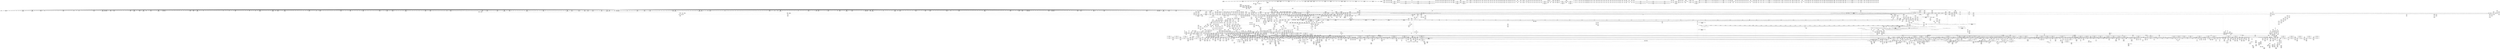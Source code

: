 digraph {
	CE0x5b27df0 [shape=record,shape=Mrecord,label="{CE0x5b27df0|tomoyo_path2_perm:_path1|Function::tomoyo_path2_perm&Arg::path1::}"]
	CE0x5abcac0 [shape=record,shape=Mrecord,label="{CE0x5abcac0|tomoyo_add_slash:_tmp9|security/tomoyo/file.c,136}"]
	CE0x6921f40 [shape=record,shape=Mrecord,label="{CE0x6921f40|0:_i16,_:_CRE_360,376_|*MultipleSource*|security/tomoyo/file.c,912|security/tomoyo/file.c,912|security/tomoyo/file.c,912}"]
	CE0x59bf9c0 [shape=record,shape=Mrecord,label="{CE0x59bf9c0|srcu_read_unlock:_tmp1|*SummSource*}"]
	CE0x4c04430 [shape=record,shape=Mrecord,label="{CE0x4c04430|tomoyo_audit_path2_log:_param5|security/tomoyo/file.c,184|*SummSink*}"]
	CE0x67326c0 [shape=record,shape=Mrecord,label="{CE0x67326c0|0:_i16,_:_CRE_188,189_}"]
	CE0x6b26860 [shape=record,shape=Mrecord,label="{CE0x6b26860|GLOBAL:___llvm_gcov_indirect_counter_increment114|*Constant*|*SummSink*}"]
	CE0x6a3b5b0 [shape=record,shape=Mrecord,label="{CE0x6a3b5b0|VOIDTB_TE:_CE_6392,6400_|*MultipleSource*|security/tomoyo/util.c,1010|Function::tomoyo_get_mode&Arg::ns::}"]
	CE0x6778840 [shape=record,shape=Mrecord,label="{CE0x6778840|VOIDTB_TE:_CE_248,256_|Function::tomoyo_path_link&Arg::new_dentry::}"]
	CE0x83a9bb0 [shape=record,shape=Mrecord,label="{CE0x83a9bb0|tomoyo_fill_path_info:_call2|security/tomoyo/util.c,666|*SummSource*}"]
	CE0x69646d0 [shape=record,shape=Mrecord,label="{CE0x69646d0|tomoyo_get_mode:_cmp|security/tomoyo/util.c,982|*SummSink*}"]
	CE0x6a48be0 [shape=record,shape=Mrecord,label="{CE0x6a48be0|0:_i16,_:_CRE_283,284_}"]
	CE0x5a79560 [shape=record,shape=Mrecord,label="{CE0x5a79560|i64*_getelementptr_inbounds_(_30_x_i64_,_30_x_i64_*___llvm_gcov_ctr13,_i64_0,_i64_3)|*Constant*|*SummSource*}"]
	CE0x5acc760 [shape=record,shape=Mrecord,label="{CE0x5acc760|tomoyo_path2_perm:_entry}"]
	CE0x81a5fe0 [shape=record,shape=Mrecord,label="{CE0x81a5fe0|128:_i8*,_1208:_%struct.file*,_:_CMRE_8,16_|*MultipleSource*|security/tomoyo/common.h,1205|security/tomoyo/common.h,1205}"]
	CE0x6b259a0 [shape=record,shape=Mrecord,label="{CE0x6b259a0|i64_0|*Constant*}"]
	CE0x66ca520 [shape=record,shape=Mrecord,label="{CE0x66ca520|get_current:_bb}"]
	CE0x69d2c80 [shape=record,shape=Mrecord,label="{CE0x69d2c80|i64_20|*Constant*|*SummSource*}"]
	CE0x69453a0 [shape=record,shape=Mrecord,label="{CE0x69453a0|_call_void_mcount()_#3|*SummSink*}"]
	CE0x81e9550 [shape=record,shape=Mrecord,label="{CE0x81e9550|tomoyo_fill_path_info:_const_len|security/tomoyo/util.c,666}"]
	CE0x8337700 [shape=record,shape=Mrecord,label="{CE0x8337700|tomoyo_init_request_info:_domain1|security/tomoyo/util.c,1006|*SummSink*}"]
	CE0x5897af0 [shape=record,shape=Mrecord,label="{CE0x5897af0|tomoyo_fill_path_info:_sub|security/tomoyo/util.c,667}"]
	CE0x5c30390 [shape=record,shape=Mrecord,label="{CE0x5c30390|i64*_getelementptr_inbounds_(_31_x_i64_,_31_x_i64_*___llvm_gcov_ctr43150,_i64_0,_i64_27)|*Constant*}"]
	CE0x66f1730 [shape=record,shape=Mrecord,label="{CE0x66f1730|_call_void_rcu_lock_acquire(%struct.lockdep_map*_%dep_map)_#9,_!dbg_!38906|include/linux/srcu.h,222|*SummSink*}"]
	CE0x4e3e130 [shape=record,shape=Mrecord,label="{CE0x4e3e130|128:_i8*,_1208:_%struct.file*,_:_CMRE_43,44_}"]
	CE0x80ba9b0 [shape=record,shape=Mrecord,label="{CE0x80ba9b0|tomoyo_fill_path_info:_tmp5|security/tomoyo/util.c,667|*SummSink*}"]
	CE0x664cf90 [shape=record,shape=Mrecord,label="{CE0x664cf90|tomoyo_const_part_length:_tmp53|security/tomoyo/util.c,652|*SummSink*}"]
	CE0x6939800 [shape=record,shape=Mrecord,label="{CE0x6939800|tomoyo_const_part_length:_tmp17|security/tomoyo/util.c,627|*SummSource*}"]
	CE0x81402d0 [shape=record,shape=Mrecord,label="{CE0x81402d0|0:_i16,_:_CRE_504,505_}"]
	CE0x82fb390 [shape=record,shape=Mrecord,label="{CE0x82fb390|VOIDTB_TE:_CE_2272,6368_|*MultipleSource*|security/tomoyo/util.c,1010|Function::tomoyo_get_mode&Arg::ns::}"]
	CE0x6b98670 [shape=record,shape=Mrecord,label="{CE0x6b98670|tomoyo_get_mode:_add|security/tomoyo/util.c,984}"]
	CE0x59b9c10 [shape=record,shape=Mrecord,label="{CE0x59b9c10|rcu_lock_release:_tmp3|*SummSource*}"]
	CE0x6945620 [shape=record,shape=Mrecord,label="{CE0x6945620|tomoyo_add_slash:_tmp5|security/tomoyo/file.c,131}"]
	CE0x816d6e0 [shape=record,shape=Mrecord,label="{CE0x816d6e0|tomoyo_get_realpath:_tmp7|security/tomoyo/file.c,152|*SummSink*}"]
	CE0x69f3a70 [shape=record,shape=Mrecord,label="{CE0x69f3a70|tomoyo_path2_perm:_tmp7|security/tomoyo/file.c,894|*SummSource*}"]
	CE0x80cc6a0 [shape=record,shape=Mrecord,label="{CE0x80cc6a0|GLOBAL:_tomoyo_get_realpath|*Constant*}"]
	CE0x5897460 [shape=record,shape=Mrecord,label="{CE0x5897460|srcu_read_lock:_bb}"]
	CE0x58bf040 [shape=record,shape=Mrecord,label="{CE0x58bf040|i1_false|*Constant*}"]
	CE0x8051730 [shape=record,shape=Mrecord,label="{CE0x8051730|_ret_void}"]
	CE0x68bd850 [shape=record,shape=Mrecord,label="{CE0x68bd850|tomoyo_get_mode:_tmp11|security/tomoyo/util.c,982|*SummSink*}"]
	CE0x6bd62c0 [shape=record,shape=Mrecord,label="{CE0x6bd62c0|0:_i16,_:_CRE_233,234_}"]
	CE0x67cbc90 [shape=record,shape=Mrecord,label="{CE0x67cbc90|i64*_getelementptr_inbounds_(_30_x_i64_,_30_x_i64_*___llvm_gcov_ctr13,_i64_0,_i64_17)|*Constant*|*SummSink*}"]
	CE0x58ed3a0 [shape=record,shape=Mrecord,label="{CE0x58ed3a0|tomoyo_get_mode:_tmp10|security/tomoyo/util.c,982}"]
	CE0x67037c0 [shape=record,shape=Mrecord,label="{CE0x67037c0|tomoyo_path_link:_old_dentry|Function::tomoyo_path_link&Arg::old_dentry::|*SummSource*}"]
	CE0x812ecb0 [shape=record,shape=Mrecord,label="{CE0x812ecb0|i8*_null|*Constant*}"]
	CE0x8203af0 [shape=record,shape=Mrecord,label="{CE0x8203af0|tomoyo_path2_perm:_call6|security/tomoyo/file.c,905|*SummSource*}"]
	CE0x8151ef0 [shape=record,shape=Mrecord,label="{CE0x8151ef0|tomoyo_path2_perm:_tmp45|security/tomoyo/file.c,920}"]
	CE0x6b19b40 [shape=record,shape=Mrecord,label="{CE0x6b19b40|COLLAPSED:_GCMRE___llvm_gcov_ctr32_internal_global_2_x_i64_zeroinitializer:_elem_0:default:}"]
	CE0x6852700 [shape=record,shape=Mrecord,label="{CE0x6852700|0:_i16,_:_CRE_235,236_}"]
	CE0x5884880 [shape=record,shape=Mrecord,label="{CE0x5884880|0:_i16,_:_CRE_579,580_}"]
	CE0x767b910 [shape=record,shape=Mrecord,label="{CE0x767b910|tomoyo_path2_perm:_tmp16|security/tomoyo/file.c,904|*SummSink*}"]
	CE0x69451b0 [shape=record,shape=Mrecord,label="{CE0x69451b0|_call_void_mcount()_#3}"]
	CE0x4c0cf20 [shape=record,shape=Mrecord,label="{CE0x4c0cf20|tomoyo_get_mode:_config7|security/tomoyo/util.c,983}"]
	CE0x66420a0 [shape=record,shape=Mrecord,label="{CE0x66420a0|i64**_getelementptr_inbounds_(_3_x_i64*_,_3_x_i64*_*___llvm_gcda_edge_table44,_i64_0,_i64_0)|*Constant*}"]
	CE0x6777310 [shape=record,shape=Mrecord,label="{CE0x6777310|get_current:_tmp}"]
	CE0x6ac1800 [shape=record,shape=Mrecord,label="{CE0x6ac1800|tomoyo_path2_perm:_path222|security/tomoyo/file.c,923|*SummSource*}"]
	CE0x6b8f260 [shape=record,shape=Mrecord,label="{CE0x6b8f260|104:_%struct.inode*,_:_CRE_193,194_}"]
	CE0x59ae4f0 [shape=record,shape=Mrecord,label="{CE0x59ae4f0|tomoyo_domain:_bb}"]
	CE0x6a370f0 [shape=record,shape=Mrecord,label="{CE0x6a370f0|0:_i16,_:_CRE_595,596_}"]
	CE0x5b59680 [shape=record,shape=Mrecord,label="{CE0x5b59680|GLOBAL:___llvm_gcov_ctr32134|Global_var:__llvm_gcov_ctr32134|*SummSink*}"]
	CE0x4c45f70 [shape=record,shape=Mrecord,label="{CE0x4c45f70|tomoyo_get_mode:_cmp11|security/tomoyo/util.c,985|*SummSink*}"]
	CE0x6becf80 [shape=record,shape=Mrecord,label="{CE0x6becf80|tomoyo_path2_perm:_buf1|security/tomoyo/file.c, 889|*SummSink*}"]
	CE0x57ff9e0 [shape=record,shape=Mrecord,label="{CE0x57ff9e0|tomoyo_get_mode:_and|security/tomoyo/util.c,987|*SummSink*}"]
	CE0x6b02550 [shape=record,shape=Mrecord,label="{CE0x6b02550|tomoyo_path2_perm:_conv|security/tomoyo/file.c,907}"]
	CE0x4de55c0 [shape=record,shape=Mrecord,label="{CE0x4de55c0|128:_i8*,_1208:_%struct.file*,_:_CMRE_30,31_}"]
	CE0x5afaaf0 [shape=record,shape=Mrecord,label="{CE0x5afaaf0|i1_false|*Constant*}"]
	CE0x816db40 [shape=record,shape=Mrecord,label="{CE0x816db40|tomoyo_get_realpath:_tmp8|security/tomoyo/file.c,152|*SummSource*}"]
	CE0x82fb650 [shape=record,shape=Mrecord,label="{CE0x82fb650|tomoyo_add_slash:_if.then|*SummSource*}"]
	CE0x830a4e0 [shape=record,shape=Mrecord,label="{CE0x830a4e0|_call_void_mcount()_#3|*SummSource*}"]
	CE0x5abc4f0 [shape=record,shape=Mrecord,label="{CE0x5abc4f0|i64*_getelementptr_inbounds_(_6_x_i64_,_6_x_i64_*___llvm_gcov_ctr26,_i64_0,_i64_4)|*Constant*|*SummSource*}"]
	CE0x67212f0 [shape=record,shape=Mrecord,label="{CE0x67212f0|tomoyo_fill_path_info:_tmp2|*LoadInst*|security/tomoyo/util.c,663|*SummSink*}"]
	CE0x66996a0 [shape=record,shape=Mrecord,label="{CE0x66996a0|VOIDTB_TE:_CE_304,305_}"]
	CE0x6861770 [shape=record,shape=Mrecord,label="{CE0x6861770|tomoyo_path2_perm:_tmp24|security/tomoyo/file.c,906|*SummSource*}"]
	CE0x6abb150 [shape=record,shape=Mrecord,label="{CE0x6abb150|tomoyo_path2_perm:_param21|security/tomoyo/file.c,923}"]
	CE0x6a3b1a0 [shape=record,shape=Mrecord,label="{CE0x6a3b1a0|tomoyo_fill_path_info:_name1|security/tomoyo/util.c,663|*SummSource*}"]
	CE0x58cdd20 [shape=record,shape=Mrecord,label="{CE0x58cdd20|tomoyo_path2_perm:_tmp62|security/tomoyo/file.c,934}"]
	CE0x6648640 [shape=record,shape=Mrecord,label="{CE0x6648640|i64*_getelementptr_inbounds_(_31_x_i64_,_31_x_i64_*___llvm_gcov_ctr43150,_i64_0,_i64_29)|*Constant*|*SummSink*}"]
	CE0x69cda70 [shape=record,shape=Mrecord,label="{CE0x69cda70|0:_i16,_:_CRE_141,142_}"]
	CE0x81f4ee0 [shape=record,shape=Mrecord,label="{CE0x81f4ee0|_ret_i32_%retval.0,_!dbg_!38957|security/tomoyo/util.c,652|*SummSink*}"]
	CE0x4bdeef0 [shape=record,shape=Mrecord,label="{CE0x4bdeef0|tomoyo_const_part_length:_if.then5|*SummSource*}"]
	CE0x5afab60 [shape=record,shape=Mrecord,label="{CE0x5afab60|i1_false|*Constant*|*SummSource*}"]
	CE0x8083b10 [shape=record,shape=Mrecord,label="{CE0x8083b10|i64_176|*Constant*|*SummSource*}"]
	CE0x69a96d0 [shape=record,shape=Mrecord,label="{CE0x69a96d0|i64*_getelementptr_inbounds_(_30_x_i64_,_30_x_i64_*___llvm_gcov_ctr13,_i64_0,_i64_0)|*Constant*}"]
	CE0x6bcef90 [shape=record,shape=Mrecord,label="{CE0x6bcef90|tomoyo_fill_path_info:_call11|security/tomoyo/util.c,669}"]
	CE0x5947e10 [shape=record,shape=Mrecord,label="{CE0x5947e10|0:_i16,_:_CRE_510,511_}"]
	CE0x6c27270 [shape=record,shape=Mrecord,label="{CE0x6c27270|tomoyo_add_slash:_tmp7|security/tomoyo/file.c,132}"]
	CE0x4d007f0 [shape=record,shape=Mrecord,label="{CE0x4d007f0|tomoyo_audit_path2_log:_call|security/tomoyo/file.c,181}"]
	CE0x4cffd50 [shape=record,shape=Mrecord,label="{CE0x4cffd50|tomoyo_audit_path2_log:_tmp9|security/tomoyo/file.c,184|*SummSource*}"]
	CE0x813ad70 [shape=record,shape=Mrecord,label="{CE0x813ad70|tomoyo_init_request_info:_tmp13|*LoadInst*|security/tomoyo/util.c,1011|*SummSource*}"]
	CE0x8187340 [shape=record,shape=Mrecord,label="{CE0x8187340|i64*_getelementptr_inbounds_(_2_x_i64_,_2_x_i64_*___llvm_gcov_ctr22,_i64_0,_i64_0)|*Constant*|*SummSource*}"]
	CE0x4b26b50 [shape=record,shape=Mrecord,label="{CE0x4b26b50|0:_i16,_:_CRE_416,424_|*MultipleSource*|security/tomoyo/file.c,912|security/tomoyo/file.c,912|security/tomoyo/file.c,912}"]
	CE0x8141bf0 [shape=record,shape=Mrecord,label="{CE0x8141bf0|tomoyo_init_request_info:_tmp9|security/tomoyo/util.c,1006}"]
	CE0x4d20aa0 [shape=record,shape=Mrecord,label="{CE0x4d20aa0|tomoyo_path2_perm:_tmp33|security/tomoyo/file.c,912}"]
	CE0x6845090 [shape=record,shape=Mrecord,label="{CE0x6845090|i64*_getelementptr_inbounds_(_4_x_i64_,_4_x_i64_*___llvm_gcov_ctr24,_i64_0,_i64_0)|*Constant*|*SummSource*}"]
	CE0x65dbe00 [shape=record,shape=Mrecord,label="{CE0x65dbe00|VOIDTB_TE:_CE_205,206_}"]
	CE0x5b04c00 [shape=record,shape=Mrecord,label="{CE0x5b04c00|rcu_lock_release:_entry|*SummSource*}"]
	CE0x818c010 [shape=record,shape=Mrecord,label="{CE0x818c010|0:_%struct.tomoyo_obj_info*,_24:_%struct.tomoyo_path_info*,_32:_%struct.tomoyo_path_info*,_40:_i8,_72:_i8,_76:_i8,_:_SCMRE_29,30_}"]
	CE0x813fd70 [shape=record,shape=Mrecord,label="{CE0x813fd70|0:_i16,_:_CRE_500,501_}"]
	CE0x80cc880 [shape=record,shape=Mrecord,label="{CE0x80cc880|tomoyo_path2_perm:_call5|security/tomoyo/file.c,904|*SummSource*}"]
	CE0x59b0fa0 [shape=record,shape=Mrecord,label="{CE0x59b0fa0|tomoyo_const_part_length:_conv11|security/tomoyo/util.c,641|*SummSource*}"]
	CE0x4de4e40 [shape=record,shape=Mrecord,label="{CE0x4de4e40|128:_i8*,_1208:_%struct.file*,_:_CMRE_24,25_}"]
	CE0x6b5eff0 [shape=record,shape=Mrecord,label="{CE0x6b5eff0|tomoyo_path2_perm:_tmp68|security/tomoyo/file.c,936}"]
	CE0x80cc510 [shape=record,shape=Mrecord,label="{CE0x80cc510|_ret_i32_%call,_!dbg_!38902|security/tomoyo/common.h,1097|*SummSource*}"]
	CE0x6939400 [shape=record,shape=Mrecord,label="{CE0x6939400|VOIDTB_TE:_CE_162,163_}"]
	CE0x6948e30 [shape=record,shape=Mrecord,label="{CE0x6948e30|tomoyo_path2_perm:_tmp46|security/tomoyo/file.c,926|*SummSink*}"]
	CE0x8038f10 [shape=record,shape=Mrecord,label="{CE0x8038f10|tomoyo_add_slash:_tmp3|security/tomoyo/file.c,131|*SummSink*}"]
	CE0x664d800 [shape=record,shape=Mrecord,label="{CE0x664d800|tomoyo_const_part_length:_tmp53|security/tomoyo/util.c,652|*SummSource*}"]
	CE0x58bed70 [shape=record,shape=Mrecord,label="{CE0x58bed70|tomoyo_fill_path_info:_cmp|security/tomoyo/util.c,667|*SummSink*}"]
	CE0x819c730 [shape=record,shape=Mrecord,label="{CE0x819c730|GLOBAL:_tomoyo_fill_path_info|*Constant*}"]
	CE0x5996d60 [shape=record,shape=Mrecord,label="{CE0x5996d60|tomoyo_path_link:_bb|*SummSink*}"]
	CE0x57c6ec0 [shape=record,shape=Mrecord,label="{CE0x57c6ec0|i64*_getelementptr_inbounds_(_5_x_i64_,_5_x_i64_*___llvm_gcov_ctr28130,_i64_0,_i64_3)|*Constant*|*SummSource*}"]
	CE0x6a92200 [shape=record,shape=Mrecord,label="{CE0x6a92200|tomoyo_const_part_length:_while.body|*SummSource*}"]
	CE0x5a2b040 [shape=record,shape=Mrecord,label="{CE0x5a2b040|VOIDTB_TE:_CE_149,150_}"]
	CE0x4de4950 [shape=record,shape=Mrecord,label="{CE0x4de4950|128:_i8*,_1208:_%struct.file*,_:_CMRE_21,22_}"]
	CE0x80fe350 [shape=record,shape=Mrecord,label="{CE0x80fe350|0:_i16,_:_CRE_152,153_}"]
	CE0x813a7e0 [shape=record,shape=Mrecord,label="{CE0x813a7e0|tomoyo_get_realpath:_if.end}"]
	CE0x68389c0 [shape=record,shape=Mrecord,label="{CE0x68389c0|tomoyo_fill_path_info:_hash|security/tomoyo/util.c,669}"]
	CE0x4d00180 [shape=record,shape=Mrecord,label="{CE0x4d00180|tomoyo_audit_path2_log:_name7|security/tomoyo/file.c,184|*SummSink*}"]
	CE0x6b19ad0 [shape=record,shape=Mrecord,label="{CE0x6b19ad0|srcu_read_unlock:_tmp}"]
	CE0x6774290 [shape=record,shape=Mrecord,label="{CE0x6774290|tomoyo_path_link:_tmp2|*SummSource*}"]
	CE0x7697180 [shape=record,shape=Mrecord,label="{CE0x7697180|GLOBAL:_tomoyo_index2category|Global_var:tomoyo_index2category|*SummSink*}"]
	CE0x68422f0 [shape=record,shape=Mrecord,label="{CE0x68422f0|tomoyo_path2_perm:_tmp63|security/tomoyo/file.c,935}"]
	CE0x5b59400 [shape=record,shape=Mrecord,label="{CE0x5b59400|GLOBAL:___llvm_gcov_ctr32134|Global_var:__llvm_gcov_ctr32134}"]
	CE0x4c36f40 [shape=record,shape=Mrecord,label="{CE0x4c36f40|tomoyo_get_mode:_arrayidx8|security/tomoyo/util.c,983|*SummSource*}"]
	CE0x6a3f990 [shape=record,shape=Mrecord,label="{CE0x6a3f990|VOIDTB_TE:_CE_104,112_|Function::tomoyo_path_link&Arg::new_dentry::}"]
	CE0x4d339d0 [shape=record,shape=Mrecord,label="{CE0x4d339d0|tomoyo_get_mode:_tmp27|security/tomoyo/util.c,988}"]
	CE0x6949470 [shape=record,shape=Mrecord,label="{CE0x6949470|tomoyo_path2_perm:_filename2|security/tomoyo/file.c,924|*SummSource*}"]
	CE0x814bc90 [shape=record,shape=Mrecord,label="{CE0x814bc90|_call_void_kfree(i8*_%tmp54)_#9,_!dbg_!38979|security/tomoyo/file.c,930|*SummSink*}"]
	CE0x6b37ad0 [shape=record,shape=Mrecord,label="{CE0x6b37ad0|_ret_void,_!dbg_!38913|security/tomoyo/file.c,138|*SummSink*}"]
	CE0x8322190 [shape=record,shape=Mrecord,label="{CE0x8322190|tomoyo_const_part_length:_tmp32|security/tomoyo/util.c,641|*SummSink*}"]
	CE0x68d0e70 [shape=record,shape=Mrecord,label="{CE0x68d0e70|tomoyo_path2_perm:_sw.bb17|*SummSource*}"]
	CE0x58bea90 [shape=record,shape=Mrecord,label="{CE0x58bea90|_call_void___srcu_read_unlock(%struct.srcu_struct*_%sp,_i32_%idx)_#9,_!dbg_!38906|include/linux/srcu.h,237|*SummSink*}"]
	CE0x69d2540 [shape=record,shape=Mrecord,label="{CE0x69d2540|tomoyo_const_part_length:_lor.lhs.false|*SummSource*}"]
	CE0x81eade0 [shape=record,shape=Mrecord,label="{CE0x81eade0|0:_%struct.tomoyo_obj_info*,_24:_%struct.tomoyo_path_info*,_32:_%struct.tomoyo_path_info*,_40:_i8,_72:_i8,_76:_i8,_:_SCMRE_42,43_}"]
	CE0x816dd00 [shape=record,shape=Mrecord,label="{CE0x816dd00|tomoyo_read_lock:_call|security/tomoyo/common.h,1097}"]
	CE0x68c51b0 [shape=record,shape=Mrecord,label="{CE0x68c51b0|GLOBAL:_tomoyo_profile|*Constant*}"]
	CE0x5b887c0 [shape=record,shape=Mrecord,label="{CE0x5b887c0|tomoyo_path2_perm:_tmp12|security/tomoyo/file.c,898|*SummSource*}"]
	CE0x80b7bf0 [shape=record,shape=Mrecord,label="{CE0x80b7bf0|tomoyo_path2_perm:_if.then33|*SummSink*}"]
	CE0x8203c70 [shape=record,shape=Mrecord,label="{CE0x8203c70|tomoyo_path2_perm:_call6|security/tomoyo/file.c,905|*SummSink*}"]
	CE0x5b0eb50 [shape=record,shape=Mrecord,label="{CE0x5b0eb50|tomoyo_domain:_land.lhs.true2|*SummSource*}"]
	CE0x67def80 [shape=record,shape=Mrecord,label="{CE0x67def80|i32_10|*Constant*|*SummSink*}"]
	CE0x6b97890 [shape=record,shape=Mrecord,label="{CE0x6b97890|0:_i8,_array:_GCRE_tomoyo_index2category_constant_39_x_i8_c_00_00_00_00_00_00_00_00_00_00_00_00_00_00_00_00_00_00_00_00_00_00_00_01_01_01_01_01_01_01_01_01_01_01_01_01_01_01_02_,_align_16:_elem_22::|security/tomoyo/util.c,983}"]
	CE0x6c6a6b0 [shape=record,shape=Mrecord,label="{CE0x6c6a6b0|tomoyo_path2_perm:_tmp30|security/tomoyo/file.c,912}"]
	CE0x596a0d0 [shape=record,shape=Mrecord,label="{CE0x596a0d0|i64_26|*Constant*|*SummSink*}"]
	CE0x818e400 [shape=record,shape=Mrecord,label="{CE0x818e400|__llvm_gcov_indirect_counter_increment:_bb4}"]
	CE0x8093b10 [shape=record,shape=Mrecord,label="{CE0x8093b10|tomoyo_fill_path_info:_cmp8|security/tomoyo/util.c,668}"]
	CE0x81f1980 [shape=record,shape=Mrecord,label="{CE0x81f1980|rcu_lock_acquire:___here|*SummSink*}"]
	CE0x59ba7c0 [shape=record,shape=Mrecord,label="{CE0x59ba7c0|__llvm_gcov_indirect_counter_increment114:_counters|Function::__llvm_gcov_indirect_counter_increment114&Arg::counters::|*SummSource*}"]
	CE0x6aea9f0 [shape=record,shape=Mrecord,label="{CE0x6aea9f0|104:_%struct.inode*,_:_CRE_146,147_}"]
	CE0x597cd10 [shape=record,shape=Mrecord,label="{CE0x597cd10|_call_void_kfree(i8*_%tmp54)_#9,_!dbg_!38979|security/tomoyo/file.c,930}"]
	CE0x810c030 [shape=record,shape=Mrecord,label="{CE0x810c030|tomoyo_init_request_info:_tmp5|security/tomoyo/util.c,1004}"]
	CE0x6a3fb30 [shape=record,shape=Mrecord,label="{CE0x6a3fb30|VOIDTB_TE:_CE_112,144_|Function::tomoyo_path_link&Arg::new_dentry::}"]
	CE0x6730bd0 [shape=record,shape=Mrecord,label="{CE0x6730bd0|0:_i8,_array:_GCRE_tomoyo_index2category_constant_39_x_i8_c_00_00_00_00_00_00_00_00_00_00_00_00_00_00_00_00_00_00_00_00_00_00_00_01_01_01_01_01_01_01_01_01_01_01_01_01_01_01_02_,_align_16:_elem_11::|security/tomoyo/util.c,983}"]
	CE0x68d0dd0 [shape=record,shape=Mrecord,label="{CE0x68d0dd0|tomoyo_path2_perm:_sw.bb17}"]
	CE0x67cd6a0 [shape=record,shape=Mrecord,label="{CE0x67cd6a0|tomoyo_init_request_info:_profile3|security/tomoyo/util.c,1008|*SummSource*}"]
	CE0x81404f0 [shape=record,shape=Mrecord,label="{CE0x81404f0|0:_i16,_:_CRE_506,507_}"]
	CE0x5a1f0e0 [shape=record,shape=Mrecord,label="{CE0x5a1f0e0|tomoyo_path_link:_dentry4|security/tomoyo/tomoyo.c,279|*SummSource*}"]
	CE0x65e8b60 [shape=record,shape=Mrecord,label="{CE0x65e8b60|tomoyo_read_unlock:_tmp|*SummSource*}"]
	CE0x808ceb0 [shape=record,shape=Mrecord,label="{CE0x808ceb0|0:_i16,_:_CRE_305,306_}"]
	CE0x66fe7f0 [shape=record,shape=Mrecord,label="{CE0x66fe7f0|0:_i16,_:_CRE_573,574_}"]
	CE0x5ae3c90 [shape=record,shape=Mrecord,label="{CE0x5ae3c90|i32_92|*Constant*|*SummSink*}"]
	CE0x65e8af0 [shape=record,shape=Mrecord,label="{CE0x65e8af0|COLLAPSED:_GCMRE___llvm_gcov_ctr31_internal_global_2_x_i64_zeroinitializer:_elem_0:default:}"]
	CE0x59f3630 [shape=record,shape=Mrecord,label="{CE0x59f3630|tomoyo_path2_perm:_tmp61|security/tomoyo/file.c,934|*SummSource*}"]
	CE0x6b47120 [shape=record,shape=Mrecord,label="{CE0x6b47120|i64*_getelementptr_inbounds_(_11_x_i64_,_11_x_i64_*___llvm_gcov_ctr54147,_i64_0,_i64_10)|*Constant*}"]
	CE0x6960660 [shape=record,shape=Mrecord,label="{CE0x6960660|VOIDTB_TE:_CE_208,209_}"]
	CE0x6aafff0 [shape=record,shape=Mrecord,label="{CE0x6aafff0|0:_i16,_:_CRE_485,486_}"]
	CE0x82e1c80 [shape=record,shape=Mrecord,label="{CE0x82e1c80|_call_void_mcount()_#3}"]
	CE0x6b57210 [shape=record,shape=Mrecord,label="{CE0x6b57210|i32_-12|*Constant*|*SummSource*}"]
	CE0x6944c80 [shape=record,shape=Mrecord,label="{CE0x6944c80|0:_i8*,_array:_GCRE_tomoyo_mac_keywords_external_constant_42_x_i8*_:_elem_6::|security/tomoyo/file.c,181}"]
	CE0x6be3790 [shape=record,shape=Mrecord,label="{CE0x6be3790|0:_i16,_:_CRE_274,275_}"]
	CE0x4e3dff0 [shape=record,shape=Mrecord,label="{CE0x4e3dff0|128:_i8*,_1208:_%struct.file*,_:_CMRE_42,43_}"]
	CE0x6b2c120 [shape=record,shape=Mrecord,label="{CE0x6b2c120|rcu_lock_acquire:_tmp6|*SummSink*}"]
	CE0x5a64740 [shape=record,shape=Mrecord,label="{CE0x5a64740|i32_4|*Constant*}"]
	CE0x4c70a80 [shape=record,shape=Mrecord,label="{CE0x4c70a80|tomoyo_get_mode:_tmp21|security/tomoyo/util.c,985|*SummSink*}"]
	CE0x58ee390 [shape=record,shape=Mrecord,label="{CE0x58ee390|tomoyo_get_mode:_tmp|*SummSink*}"]
	CE0x830a5d0 [shape=record,shape=Mrecord,label="{CE0x830a5d0|_call_void_mcount()_#3|*SummSink*}"]
	CE0x4cb7c80 [shape=record,shape=Mrecord,label="{CE0x4cb7c80|0:_i16,_:_CRE_892,893_}"]
	CE0x59256a0 [shape=record,shape=Mrecord,label="{CE0x59256a0|VOIDTB_TE:_CE_195,196_}"]
	CE0x80b5bc0 [shape=record,shape=Mrecord,label="{CE0x80b5bc0|0:_i16,_:_CRE_32,40_|*MultipleSource*|security/tomoyo/file.c,912|security/tomoyo/file.c,912|security/tomoyo/file.c,912}"]
	CE0x6a04a40 [shape=record,shape=Mrecord,label="{CE0x6a04a40|tomoyo_path2_perm:_filename1|security/tomoyo/file.c,923|*SummSink*}"]
	CE0x80537b0 [shape=record,shape=Mrecord,label="{CE0x80537b0|_call_void___llvm_gcov_indirect_counter_increment(i32*___llvm_gcov_global_state_pred15,_i64**_getelementptr_inbounds_(_3_x_i64*_,_3_x_i64*_*___llvm_gcda_edge_table14,_i64_0,_i64_1)),_!dbg_!38935|security/tomoyo/file.c,911|*SummSink*}"]
	CE0x4e8de90 [shape=record,shape=Mrecord,label="{CE0x4e8de90|VOIDTB_TE:_CE_179,180_}"]
	CE0x81a5c20 [shape=record,shape=Mrecord,label="{CE0x81a5c20|128:_i8*,_1208:_%struct.file*,_:_CMRE_5,6_}"]
	CE0x687b230 [shape=record,shape=Mrecord,label="{CE0x687b230|0:_i8,_array:_GCRE_tomoyo_index2category_constant_39_x_i8_c_00_00_00_00_00_00_00_00_00_00_00_00_00_00_00_00_00_00_00_00_00_00_00_01_01_01_01_01_01_01_01_01_01_01_01_01_01_01_02_,_align_16:_elem_31::|security/tomoyo/util.c,983}"]
	CE0x4c37a20 [shape=record,shape=Mrecord,label="{CE0x4c37a20|tomoyo_get_mode:_mode.0|*SummSink*}"]
	CE0x6c720d0 [shape=record,shape=Mrecord,label="{CE0x6c720d0|__llvm_gcov_indirect_counter_increment:_bb}"]
	CE0x5914aa0 [shape=record,shape=Mrecord,label="{CE0x5914aa0|rcu_lock_acquire:_tmp3|*SummSource*}"]
	CE0x664c9e0 [shape=record,shape=Mrecord,label="{CE0x664c9e0|tomoyo_const_part_length:_tmp52|security/tomoyo/util.c,652}"]
	CE0x57bc5d0 [shape=record,shape=Mrecord,label="{CE0x57bc5d0|tomoyo_get_mode:_mode.1}"]
	CE0x6842d10 [shape=record,shape=Mrecord,label="{CE0x6842d10|i64*_getelementptr_inbounds_(_30_x_i64_,_30_x_i64_*___llvm_gcov_ctr13,_i64_0,_i64_29)|*Constant*}"]
	CE0x6852dd0 [shape=record,shape=Mrecord,label="{CE0x6852dd0|0:_i16,_:_CRE_246,247_}"]
	CE0x5a2b0b0 [shape=record,shape=Mrecord,label="{CE0x5a2b0b0|VOIDTB_TE:_CE_150,151_}"]
	CE0x6aaa9d0 [shape=record,shape=Mrecord,label="{CE0x6aaa9d0|tomoyo_init_request_info:_tmp3|security/tomoyo/util.c,1004}"]
	CE0x6aaa220 [shape=record,shape=Mrecord,label="{CE0x6aaa220|tomoyo_path2_perm:_name|security/tomoyo/file.c,901|*SummSource*}"]
	CE0x5924ac0 [shape=record,shape=Mrecord,label="{CE0x5924ac0|tomoyo_fill_path_info:_tmp4|security/tomoyo/util.c,667|*SummSink*}"]
	CE0x76980a0 [shape=record,shape=Mrecord,label="{CE0x76980a0|tomoyo_get_realpath:_tmp2|*LoadInst*|security/tomoyo/file.c,151|*SummSink*}"]
	CE0x80ba5a0 [shape=record,shape=Mrecord,label="{CE0x80ba5a0|i32_0|*Constant*}"]
	CE0x4b714a0 [shape=record,shape=Mrecord,label="{CE0x4b714a0|0:_i16,_:_CRE_680,681_}"]
	CE0x6b1cb60 [shape=record,shape=Mrecord,label="{CE0x6b1cb60|i64_18|*Constant*|*SummSource*}"]
	CE0x66a4490 [shape=record,shape=Mrecord,label="{CE0x66a4490|tomoyo_const_part_length:_incdec.ptr7|security/tomoyo/util.c,631}"]
	CE0x6b37d60 [shape=record,shape=Mrecord,label="{CE0x6b37d60|tomoyo_add_slash:_buf|Function::tomoyo_add_slash&Arg::buf::}"]
	CE0x83a6390 [shape=record,shape=Mrecord,label="{CE0x83a6390|tomoyo_get_mode:_if.end}"]
	CE0x6748860 [shape=record,shape=Mrecord,label="{CE0x6748860|tomoyo_path2_perm:_do.body|*SummSink*}"]
	CE0x5b3b710 [shape=record,shape=Mrecord,label="{CE0x5b3b710|tomoyo_const_part_length:_conv8|security/tomoyo/util.c,632}"]
	CE0x5c3c340 [shape=record,shape=Mrecord,label="{CE0x5c3c340|i64*_getelementptr_inbounds_(_6_x_i64_,_6_x_i64_*___llvm_gcov_ctr26,_i64_0,_i64_3)|*Constant*|*SummSource*}"]
	CE0x668a9d0 [shape=record,shape=Mrecord,label="{CE0x668a9d0|40:_%struct.tomoyo_policy_namespace*,_48:_i8,_:_GCRE_tomoyo_kernel_domain_external_global_%struct.tomoyo_domain_info_50,51_|*MultipleSource*|security/tomoyo/util.c,1005|security/tomoyo/util.c,1007|Function::tomoyo_init_request_info&Arg::domain::}"]
	CE0x81e9480 [shape=record,shape=Mrecord,label="{CE0x81e9480|i32_2|*Constant*}"]
	CE0x767b980 [shape=record,shape=Mrecord,label="{CE0x767b980|i64_6|*Constant*}"]
	CE0x6938e60 [shape=record,shape=Mrecord,label="{CE0x6938e60|tomoyo_const_part_length:_if.then}"]
	CE0x806eac0 [shape=record,shape=Mrecord,label="{CE0x806eac0|0:_i8*,_array:_GCRE_tomoyo_mac_keywords_external_constant_42_x_i8*_:_elem_35::|security/tomoyo/file.c,181}"]
	CE0x6b7dd90 [shape=record,shape=Mrecord,label="{CE0x6b7dd90|104:_%struct.inode*,_:_CRE_224,232_|*MultipleSource*|*LoadInst*|security/tomoyo/file.c,911|security/tomoyo/file.c,912|Function::tomoyo_path_link&Arg::old_dentry::}"]
	CE0x68784e0 [shape=record,shape=Mrecord,label="{CE0x68784e0|tomoyo_const_part_length:_return|*SummSource*}"]
	CE0x8060cd0 [shape=record,shape=Mrecord,label="{CE0x8060cd0|tomoyo_path2_perm:_tmp16|security/tomoyo/file.c,904}"]
	CE0x58cc880 [shape=record,shape=Mrecord,label="{CE0x58cc880|i32_22|*Constant*}"]
	CE0x6ad8930 [shape=record,shape=Mrecord,label="{CE0x6ad8930|tomoyo_const_part_length:_tmp2|security/tomoyo/util.c,624|*SummSource*}"]
	CE0x5b59530 [shape=record,shape=Mrecord,label="{CE0x5b59530|GLOBAL:___llvm_gcov_ctr32134|Global_var:__llvm_gcov_ctr32134|*SummSource*}"]
	CE0x59ba3b0 [shape=record,shape=Mrecord,label="{CE0x59ba3b0|_call_void_mcount()_#3}"]
	CE0x6921580 [shape=record,shape=Mrecord,label="{CE0x6921580|0:_i16,_:_CRE_312,320_|*MultipleSource*|security/tomoyo/file.c,912|security/tomoyo/file.c,912|security/tomoyo/file.c,912}"]
	CE0x65e86e0 [shape=record,shape=Mrecord,label="{CE0x65e86e0|srcu_read_unlock:_bb|*SummSink*}"]
	CE0x8169420 [shape=record,shape=Mrecord,label="{CE0x8169420|tomoyo_const_part_length:_tmp13|security/tomoyo/util.c,626|*SummSink*}"]
	CE0x806f000 [shape=record,shape=Mrecord,label="{CE0x806f000|0:_i8*,_array:_GCRE_tomoyo_mac_keywords_external_constant_42_x_i8*_:_elem_38::|security/tomoyo/file.c,181}"]
	CE0x6700e50 [shape=record,shape=Mrecord,label="{CE0x6700e50|tomoyo_path2_perm:_tmp55|security/tomoyo/file.c,931|*SummSink*}"]
	CE0x5afa3a0 [shape=record,shape=Mrecord,label="{CE0x5afa3a0|tomoyo_get_realpath:_tmp10|security/tomoyo/file.c,155|*SummSink*}"]
	CE0x830ad30 [shape=record,shape=Mrecord,label="{CE0x830ad30|tomoyo_get_realpath:_tmp|*SummSource*}"]
	CE0x6707050 [shape=record,shape=Mrecord,label="{CE0x6707050|rcu_lock_release:_tmp4|include/linux/rcupdate.h,423|*SummSink*}"]
	CE0x806cd30 [shape=record,shape=Mrecord,label="{CE0x806cd30|rcu_lock_release:_tmp7|*SummSink*}"]
	CE0x6840180 [shape=record,shape=Mrecord,label="{CE0x6840180|rcu_lock_acquire:_tmp2|*SummSink*}"]
	CE0x69cd2b0 [shape=record,shape=Mrecord,label="{CE0x69cd2b0|0:_i16,_:_CRE_128,136_|*MultipleSource*|security/tomoyo/file.c,912|security/tomoyo/file.c,912|security/tomoyo/file.c,912}"]
	CE0x6b8f4c0 [shape=record,shape=Mrecord,label="{CE0x6b8f4c0|104:_%struct.inode*,_:_CRE_195,196_}"]
	CE0x67c5160 [shape=record,shape=Mrecord,label="{CE0x67c5160|tomoyo_init_request_info:_domain|Function::tomoyo_init_request_info&Arg::domain::}"]
	CE0x7698470 [shape=record,shape=Mrecord,label="{CE0x7698470|tomoyo_add_slash:_is_dir|security/tomoyo/file.c,131|*SummSource*}"]
	CE0x4b4ec80 [shape=record,shape=Mrecord,label="{CE0x4b4ec80|0:_i16,_:_CRE_688,692_|*MultipleSource*|security/tomoyo/file.c,912|security/tomoyo/file.c,912|security/tomoyo/file.c,912}"]
	CE0x82e1630 [shape=record,shape=Mrecord,label="{CE0x82e1630|tomoyo_path2_perm:_tmp6|security/tomoyo/file.c,893|*SummSink*}"]
	CE0x4d553a0 [shape=record,shape=Mrecord,label="{CE0x4d553a0|GLOBAL:_get_current|*Constant*|*SummSink*}"]
	CE0x6b473f0 [shape=record,shape=Mrecord,label="{CE0x6b473f0|i64*_getelementptr_inbounds_(_11_x_i64_,_11_x_i64_*___llvm_gcov_ctr54147,_i64_0,_i64_10)|*Constant*|*SummSink*}"]
	CE0x4cffb90 [shape=record,shape=Mrecord,label="{CE0x4cffb90|tomoyo_audit_path2_log:_tmp9|security/tomoyo/file.c,184}"]
	CE0x5925f30 [shape=record,shape=Mrecord,label="{CE0x5925f30|VOIDTB_TE:_CE_153,154_}"]
	CE0x6796cf0 [shape=record,shape=Mrecord,label="{CE0x6796cf0|0:_i16,_:_CRE_440,448_|*MultipleSource*|security/tomoyo/file.c,912|security/tomoyo/file.c,912|security/tomoyo/file.c,912}"]
	CE0x68c6370 [shape=record,shape=Mrecord,label="{CE0x68c6370|tomoyo_get_realpath:_buf|Function::tomoyo_get_realpath&Arg::buf::}"]
	CE0x6a6df40 [shape=record,shape=Mrecord,label="{CE0x6a6df40|tomoyo_path2_perm:_tmp18|security/tomoyo/file.c,904|*SummSink*}"]
	CE0x6a91700 [shape=record,shape=Mrecord,label="{CE0x6a91700|tomoyo_const_part_length:_tmp10|security/tomoyo/util.c,626|*SummSink*}"]
	CE0x68d0a60 [shape=record,shape=Mrecord,label="{CE0x68d0a60|i32_9|*Constant*}"]
	CE0x6711da0 [shape=record,shape=Mrecord,label="{CE0x6711da0|tomoyo_path2_perm:_path11|security/tomoyo/file.c,892}"]
	CE0x6ac1b20 [shape=record,shape=Mrecord,label="{CE0x6ac1b20|tomoyo_path2_perm:_param|security/tomoyo/file.c,922|*SummSink*}"]
	CE0x80c7560 [shape=record,shape=Mrecord,label="{CE0x80c7560|0:_i16,_:_CRE_609,610_}"]
	CE0x80b53a0 [shape=record,shape=Mrecord,label="{CE0x80b53a0|0:_i16,_:_CRE_9,10_}"]
	CE0x57fee10 [shape=record,shape=Mrecord,label="{CE0x57fee10|i32_3|*Constant*}"]
	CE0x69797d0 [shape=record,shape=Mrecord,label="{CE0x69797d0|0:_i16,_:_CRE_74,75_}"]
	CE0x66412f0 [shape=record,shape=Mrecord,label="{CE0x66412f0|tomoyo_domain:_if.then}"]
	CE0x4c6ff50 [shape=record,shape=Mrecord,label="{CE0x4c6ff50|tomoyo_get_mode:_tmp19|security/tomoyo/util.c,985}"]
	CE0x672a520 [shape=record,shape=Mrecord,label="{CE0x672a520|VOIDTB_TE:_CE_217,218_}"]
	CE0x6be3130 [shape=record,shape=Mrecord,label="{CE0x6be3130|0:_i16,_:_CRE_268,269_}"]
	CE0x598f8d0 [shape=record,shape=Mrecord,label="{CE0x598f8d0|tomoyo_path_link:_tmp|*SummSink*}"]
	CE0x6730920 [shape=record,shape=Mrecord,label="{CE0x6730920|0:_i8,_array:_GCRE_tomoyo_index2category_constant_39_x_i8_c_00_00_00_00_00_00_00_00_00_00_00_00_00_00_00_00_00_00_00_00_00_00_00_01_01_01_01_01_01_01_01_01_01_01_01_01_01_01_02_,_align_16:_elem_10::|security/tomoyo/util.c,983}"]
	CE0x5c39d90 [shape=record,shape=Mrecord,label="{CE0x5c39d90|i32_4|*Constant*}"]
	CE0x80cb130 [shape=record,shape=Mrecord,label="{CE0x80cb130|GLOBAL:_rcu_lock_acquire|*Constant*|*SummSource*}"]
	CE0x6a80df0 [shape=record,shape=Mrecord,label="{CE0x6a80df0|i64*_getelementptr_inbounds_(_31_x_i64_,_31_x_i64_*___llvm_gcov_ctr43150,_i64_0,_i64_4)|*Constant*|*SummSink*}"]
	CE0x6b7db30 [shape=record,shape=Mrecord,label="{CE0x6b7db30|104:_%struct.inode*,_:_CRE_222,223_}"]
	CE0x68c56b0 [shape=record,shape=Mrecord,label="{CE0x68c56b0|tomoyo_domain:_tmp8|security/tomoyo/common.h,1205|*SummSink*}"]
	CE0x814b7b0 [shape=record,shape=Mrecord,label="{CE0x814b7b0|tomoyo_path2_perm:_name28|security/tomoyo/file.c,930|*SummSink*}"]
	CE0x813fac0 [shape=record,shape=Mrecord,label="{CE0x813fac0|0:_i16,_:_CRE_497,498_}"]
	CE0x4b27d70 [shape=record,shape=Mrecord,label="{CE0x4b27d70|tomoyo_add_slash:_tmp13|security/tomoyo/file.c,138}"]
	CE0x6b6fb30 [shape=record,shape=Mrecord,label="{CE0x6b6fb30|0:_i16,_:_CRE_201,202_}"]
	CE0x69ddb40 [shape=record,shape=Mrecord,label="{CE0x69ddb40|tomoyo_const_part_length:_sw.epilog|*SummSource*}"]
	CE0x4d003e0 [shape=record,shape=Mrecord,label="{CE0x4d003e0|tomoyo_audit_path2_log:_tmp10|security/tomoyo/file.c,184}"]
	CE0x5c661a0 [shape=record,shape=Mrecord,label="{CE0x5c661a0|tomoyo_add_slash:_name|security/tomoyo/file.c,136|*SummSink*}"]
	CE0x5b3b220 [shape=record,shape=Mrecord,label="{CE0x5b3b220|tomoyo_const_part_length:_incdec.ptr19|security/tomoyo/util.c,643|*SummSink*}"]
	CE0x6abad40 [shape=record,shape=Mrecord,label="{CE0x6abad40|tomoyo_path2_perm:_param21|security/tomoyo/file.c,923|*SummSink*}"]
	CE0x67fcaa0 [shape=record,shape=Mrecord,label="{CE0x67fcaa0|srcu_read_lock:_tmp}"]
	CE0x67ff160 [shape=record,shape=Mrecord,label="{CE0x67ff160|i64_1|*Constant*}"]
	CE0x58f6bd0 [shape=record,shape=Mrecord,label="{CE0x58f6bd0|VOIDTB_TE:_CE_158,159_}"]
	CE0x80b5f00 [shape=record,shape=Mrecord,label="{CE0x80b5f00|0:_i16,_:_CRE_48,56_|*MultipleSource*|security/tomoyo/file.c,912|security/tomoyo/file.c,912|security/tomoyo/file.c,912}"]
	CE0x5b3ca70 [shape=record,shape=Mrecord,label="{CE0x5b3ca70|tomoyo_path2_perm:_tmp42|security/tomoyo/file.c,916|*SummSink*}"]
	CE0x686beb0 [shape=record,shape=Mrecord,label="{CE0x686beb0|tomoyo_init_request_info:_ns|security/tomoyo/util.c,1010|*SummSink*}"]
	CE0x80f39c0 [shape=record,shape=Mrecord,label="{CE0x80f39c0|tomoyo_const_part_length:_tmp22|security/tomoyo/util.c,634|*SummSource*}"]
	CE0x4ca5e60 [shape=record,shape=Mrecord,label="{CE0x4ca5e60|0:_i16,_:_CRE_877,878_}"]
	CE0x6c55520 [shape=record,shape=Mrecord,label="{CE0x6c55520|104:_%struct.inode*,_:_CRE_16,24_|*MultipleSource*|*LoadInst*|security/tomoyo/file.c,911|security/tomoyo/file.c,912|Function::tomoyo_path_link&Arg::old_dentry::}"]
	CE0x6bed6c0 [shape=record,shape=Mrecord,label="{CE0x6bed6c0|tomoyo_path2_perm:_tmp9|security/tomoyo/file.c,898|*SummSource*}"]
	CE0x8038770 [shape=record,shape=Mrecord,label="{CE0x8038770|tomoyo_add_slash:_if.end|*SummSource*}"]
	CE0x5a6fe60 [shape=record,shape=Mrecord,label="{CE0x5a6fe60|tomoyo_audit_path2_log:_param3|security/tomoyo/file.c,183|*SummSink*}"]
	CE0x8339ec0 [shape=record,shape=Mrecord,label="{CE0x8339ec0|tomoyo_fill_path_info:_tmp}"]
	CE0x81216f0 [shape=record,shape=Mrecord,label="{CE0x81216f0|__llvm_gcov_indirect_counter_increment114:_tmp|*SummSink*}"]
	CE0x69ec990 [shape=record,shape=Mrecord,label="{CE0x69ec990|rcu_lock_release:_tmp|*SummSource*}"]
	CE0x69118a0 [shape=record,shape=Mrecord,label="{CE0x69118a0|0:_i8*,_array:_GCRE_tomoyo_mac_keywords_external_constant_42_x_i8*_:_elem_17::|security/tomoyo/file.c,181}"]
	CE0x4b9b810 [shape=record,shape=Mrecord,label="{CE0x4b9b810|VOIDTB_TE:_CE_172,173_}"]
	CE0x5a394f0 [shape=record,shape=Mrecord,label="{CE0x5a394f0|i64_1|*Constant*}"]
	CE0x6ab1f20 [shape=record,shape=Mrecord,label="{CE0x6ab1f20|i64*_getelementptr_inbounds_(_6_x_i64_,_6_x_i64_*___llvm_gcov_ctr25,_i64_0,_i64_0)|*Constant*|*SummSource*}"]
	CE0x59db900 [shape=record,shape=Mrecord,label="{CE0x59db900|i32_1205|*Constant*|*SummSource*}"]
	CE0x664d220 [shape=record,shape=Mrecord,label="{CE0x664d220|tomoyo_const_part_length:_tmp53|security/tomoyo/util.c,652}"]
	CE0x4be0d50 [shape=record,shape=Mrecord,label="{CE0x4be0d50|0:_i16,_:_CRE_865,866_}"]
	CE0x8176a50 [shape=record,shape=Mrecord,label="{CE0x8176a50|tomoyo_path2_perm:_tmp21|security/tomoyo/file.c,904|*SummSource*}"]
	CE0x6872ad0 [shape=record,shape=Mrecord,label="{CE0x6872ad0|tomoyo_get_mode:_entry}"]
	CE0x813aec0 [shape=record,shape=Mrecord,label="{CE0x813aec0|tomoyo_init_request_info:_tmp13|*LoadInst*|security/tomoyo/util.c,1011|*SummSink*}"]
	CE0x6c272e0 [shape=record,shape=Mrecord,label="{CE0x6c272e0|tomoyo_add_slash:_tmp7|security/tomoyo/file.c,132|*SummSource*}"]
	CE0x665d670 [shape=record,shape=Mrecord,label="{CE0x665d670|tomoyo_init_request_info:_tmp|*SummSink*}"]
	CE0x6a2afa0 [shape=record,shape=Mrecord,label="{CE0x6a2afa0|i64*_getelementptr_inbounds_(_31_x_i64_,_31_x_i64_*___llvm_gcov_ctr43150,_i64_0,_i64_9)|*Constant*|*SummSource*}"]
	CE0x818e830 [shape=record,shape=Mrecord,label="{CE0x818e830|tomoyo_get_realpath:_tmp3|security/tomoyo/file.c,151}"]
	CE0x4b0eac0 [shape=record,shape=Mrecord,label="{CE0x4b0eac0|128:_i8*,_1208:_%struct.file*,_:_CMRE_88,89_|*MultipleSource*|security/tomoyo/common.h,1205|security/tomoyo/common.h,1205}"]
	CE0x67654f0 [shape=record,shape=Mrecord,label="{CE0x67654f0|i64*_getelementptr_inbounds_(_6_x_i64_,_6_x_i64_*___llvm_gcov_ctr26,_i64_0,_i64_0)|*Constant*|*SummSource*}"]
	CE0x83219a0 [shape=record,shape=Mrecord,label="{CE0x83219a0|tomoyo_const_part_length:_tmp31|security/tomoyo/util.c,641}"]
	CE0x6bda580 [shape=record,shape=Mrecord,label="{CE0x6bda580|tomoyo_audit_path2_log:_idxprom1|security/tomoyo/file.c,181|*SummSource*}"]
	CE0x8195a10 [shape=record,shape=Mrecord,label="{CE0x8195a10|tomoyo_path2_perm:_lor.lhs.false10|*SummSink*}"]
	CE0x6809650 [shape=record,shape=Mrecord,label="{CE0x6809650|i64_1|*Constant*}"]
	CE0x6c26d00 [shape=record,shape=Mrecord,label="{CE0x6c26d00|i64*_getelementptr_inbounds_(_2_x_i64_,_2_x_i64_*___llvm_gcov_ctr31,_i64_0,_i64_0)|*Constant*|*SummSource*}"]
	CE0x4c9e7f0 [shape=record,shape=Mrecord,label="{CE0x4c9e7f0|0:_i16,_:_CRE_824,832_|*MultipleSource*|security/tomoyo/file.c,912|security/tomoyo/file.c,912|security/tomoyo/file.c,912}"]
	CE0x680f880 [shape=record,shape=Mrecord,label="{CE0x680f880|i64*_getelementptr_inbounds_(_2_x_i64_,_2_x_i64_*___llvm_gcov_ctr32,_i64_0,_i64_0)|*Constant*|*SummSink*}"]
	CE0x4bcab50 [shape=record,shape=Mrecord,label="{CE0x4bcab50|i64_2|*Constant*}"]
	CE0x6a2a340 [shape=record,shape=Mrecord,label="{CE0x6a2a340|tomoyo_const_part_length:_tmp8|security/tomoyo/util.c,626|*SummSource*}"]
	CE0x4c496d0 [shape=record,shape=Mrecord,label="{CE0x4c496d0|srcu_read_unlock:_entry|*SummSource*}"]
	CE0x68b1cf0 [shape=record,shape=Mrecord,label="{CE0x68b1cf0|i64*_getelementptr_inbounds_(_4_x_i64_,_4_x_i64_*___llvm_gcov_ctr24,_i64_0,_i64_2)|*Constant*|*SummSink*}"]
	CE0x80f3b30 [shape=record,shape=Mrecord,label="{CE0x80f3b30|i64*_getelementptr_inbounds_(_31_x_i64_,_31_x_i64_*___llvm_gcov_ctr43150,_i64_0,_i64_16)|*Constant*|*SummSource*}"]
	CE0x8141cd0 [shape=record,shape=Mrecord,label="{CE0x8141cd0|tomoyo_init_request_info:_tmp9|security/tomoyo/util.c,1006|*SummSink*}"]
	CE0x696d8d0 [shape=record,shape=Mrecord,label="{CE0x696d8d0|tomoyo_const_part_length:_conv24|security/tomoyo/util.c,644}"]
	CE0x4cda9f0 [shape=record,shape=Mrecord,label="{CE0x4cda9f0|tomoyo_audit_path2_log:_filename2|security/tomoyo/file.c,184|*SummSource*}"]
	CE0x8038cf0 [shape=record,shape=Mrecord,label="{CE0x8038cf0|tomoyo_read_unlock:_tmp2}"]
	CE0x6895a20 [shape=record,shape=Mrecord,label="{CE0x6895a20|0:_i16,_:_CRE_180,181_}"]
	CE0x5a2e900 [shape=record,shape=Mrecord,label="{CE0x5a2e900|tomoyo_get_mode:_tmp16|security/tomoyo/util.c,983|*SummSource*}"]
	CE0x810b7d0 [shape=record,shape=Mrecord,label="{CE0x810b7d0|104:_%struct.inode*,_:_CRE_24,40_|*MultipleSource*|*LoadInst*|security/tomoyo/file.c,911|security/tomoyo/file.c,912|Function::tomoyo_path_link&Arg::old_dentry::}"]
	CE0x5b5a170 [shape=record,shape=Mrecord,label="{CE0x5b5a170|VOIDTB_TE:_CE_24,40_|Function::tomoyo_path_link&Arg::new_dentry::}"]
	CE0x5873350 [shape=record,shape=Mrecord,label="{CE0x5873350|104:_%struct.inode*,_:_CRE_200,201_}"]
	CE0x680ee60 [shape=record,shape=Mrecord,label="{CE0x680ee60|get_current:_tmp2}"]
	CE0x82c1300 [shape=record,shape=Mrecord,label="{CE0x82c1300|i64*_null|*Constant*|*SummSink*}"]
	CE0x6921650 [shape=record,shape=Mrecord,label="{CE0x6921650|0:_i16,_:_CRE_320,328_|*MultipleSource*|security/tomoyo/file.c,912|security/tomoyo/file.c,912|security/tomoyo/file.c,912}"]
	CE0x814b560 [shape=record,shape=Mrecord,label="{CE0x814b560|tomoyo_path2_perm:_name28|security/tomoyo/file.c,930}"]
	CE0x6bcea60 [shape=record,shape=Mrecord,label="{CE0x6bcea60|tomoyo_fill_path_info:_frombool10|security/tomoyo/util.c,668}"]
	CE0x67799a0 [shape=record,shape=Mrecord,label="{CE0x67799a0|tomoyo_const_part_length:_while.body}"]
	CE0x8376af0 [shape=record,shape=Mrecord,label="{CE0x8376af0|tomoyo_const_part_length:_incdec.ptr|security/tomoyo/util.c,626|*SummSink*}"]
	CE0x8176940 [shape=record,shape=Mrecord,label="{CE0x8176940|tomoyo_path2_perm:_tmp21|security/tomoyo/file.c,904}"]
	CE0x67915d0 [shape=record,shape=Mrecord,label="{CE0x67915d0|tomoyo_path2_perm:_obj|security/tomoyo/file.c, 892|*SummSink*}"]
	CE0x5af0250 [shape=record,shape=Mrecord,label="{CE0x5af0250|tomoyo_read_unlock:_tmp1}"]
	CE0x81eb720 [shape=record,shape=Mrecord,label="{CE0x81eb720|0:_%struct.tomoyo_obj_info*,_24:_%struct.tomoyo_path_info*,_32:_%struct.tomoyo_path_info*,_40:_i8,_72:_i8,_76:_i8,_:_SCMRE_46,47_}"]
	CE0x69618a0 [shape=record,shape=Mrecord,label="{CE0x69618a0|i8*_null|*Constant*|*SummSink*}"]
	CE0x4b9bbb0 [shape=record,shape=Mrecord,label="{CE0x4b9bbb0|tomoyo_const_part_length:_tmp20|security/tomoyo/util.c,628}"]
	CE0x6aea610 [shape=record,shape=Mrecord,label="{CE0x6aea610|104:_%struct.inode*,_:_CRE_144,145_}"]
	CE0x68951a0 [shape=record,shape=Mrecord,label="{CE0x68951a0|0:_i16,_:_CRE_172,173_}"]
	CE0x66f2280 [shape=record,shape=Mrecord,label="{CE0x66f2280|tomoyo_fill_path_info:_land.end|*SummSource*}"]
	CE0x6a04550 [shape=record,shape=Mrecord,label="{CE0x6a04550|tomoyo_path2_perm:_tmp47|security/tomoyo/file.c,926|*SummSource*}"]
	CE0x68a4fc0 [shape=record,shape=Mrecord,label="{CE0x68a4fc0|_ret_i32_%retval.0,_!dbg_!38935|security/tomoyo/util.c,988}"]
	CE0x68c5a30 [shape=record,shape=Mrecord,label="{CE0x68c5a30|tomoyo_const_part_length:_entry|*SummSource*}"]
	CE0x6ab1700 [shape=record,shape=Mrecord,label="{CE0x6ab1700|i32_8|*Constant*|*SummSink*}"]
	CE0x4c045f0 [shape=record,shape=Mrecord,label="{CE0x4c045f0|tomoyo_audit_path2_log:_path24|security/tomoyo/file.c,183|*SummSource*}"]
	CE0x6b782e0 [shape=record,shape=Mrecord,label="{CE0x6b782e0|tomoyo_path2_perm:_call4|security/tomoyo/file.c,903|*SummSource*}"]
	CE0x4c02fa0 [shape=record,shape=Mrecord,label="{CE0x4c02fa0|0:_i16,_:_CRE_619,620_}"]
	CE0x8176e40 [shape=record,shape=Mrecord,label="{CE0x8176e40|tomoyo_path2_perm:_tmp22|security/tomoyo/file.c,904}"]
	CE0x6c6cbd0 [shape=record,shape=Mrecord,label="{CE0x6c6cbd0|tomoyo_init_request_info:_tobool|security/tomoyo/util.c,1004|*SummSink*}"]
	CE0x59712e0 [shape=record,shape=Mrecord,label="{CE0x59712e0|rcu_lock_release:_tmp2|*SummSink*}"]
	CE0x69df3a0 [shape=record,shape=Mrecord,label="{CE0x69df3a0|tomoyo_audit_path2_log:_tmp1}"]
	CE0x4ea2430 [shape=record,shape=Mrecord,label="{CE0x4ea2430|i64*_getelementptr_inbounds_(_30_x_i64_,_30_x_i64_*___llvm_gcov_ctr13,_i64_0,_i64_3)|*Constant*|*SummSink*}"]
	CE0x4a56f60 [shape=record,shape=Mrecord,label="{CE0x4a56f60|i8*_getelementptr_inbounds_(_25_x_i8_,_25_x_i8_*_.str12,_i32_0,_i32_0)|*Constant*|*SummSource*}"]
	CE0x8322800 [shape=record,shape=Mrecord,label="{CE0x8322800|i64*_getelementptr_inbounds_(_31_x_i64_,_31_x_i64_*___llvm_gcov_ctr43150,_i64_0,_i64_21)|*Constant*}"]
	CE0x4bde0a0 [shape=record,shape=Mrecord,label="{CE0x4bde0a0|__llvm_gcov_indirect_counter_increment114:_tmp3|*SummSource*}"]
	CE0x68c68d0 [shape=record,shape=Mrecord,label="{CE0x68c68d0|tomoyo_get_realpath:_path|Function::tomoyo_get_realpath&Arg::path::|*SummSource*}"]
	CE0x59badb0 [shape=record,shape=Mrecord,label="{CE0x59badb0|i64**_getelementptr_inbounds_(_3_x_i64*_,_3_x_i64*_*___llvm_gcda_edge_table44,_i64_0,_i64_1)|*Constant*|*SummSource*}"]
	CE0x6bcec20 [shape=record,shape=Mrecord,label="{CE0x6bcec20|tomoyo_fill_path_info:_frombool10|security/tomoyo/util.c,668|*SummSource*}"]
	CE0x8223040 [shape=record,shape=Mrecord,label="{CE0x8223040|tomoyo_init_request_info:_tmp}"]
	CE0x6b55930 [shape=record,shape=Mrecord,label="{CE0x6b55930|i8*_undef|*Constant*|*SummSource*}"]
	CE0x6aea3f0 [shape=record,shape=Mrecord,label="{CE0x6aea3f0|104:_%struct.inode*,_:_CRE_112,144_|*MultipleSource*|*LoadInst*|security/tomoyo/file.c,911|security/tomoyo/file.c,912|Function::tomoyo_path_link&Arg::old_dentry::}"]
	CE0x59e9bf0 [shape=record,shape=Mrecord,label="{CE0x59e9bf0|tomoyo_fill_path_info:_tobool|security/tomoyo/util.c,667}"]
	CE0x82c1a10 [shape=record,shape=Mrecord,label="{CE0x82c1a10|tomoyo_get_realpath:_name1|security/tomoyo/file.c,151|*SummSource*}"]
	CE0x66948d0 [shape=record,shape=Mrecord,label="{CE0x66948d0|i32_0|*Constant*|*SummSink*}"]
	CE0x5924280 [shape=record,shape=Mrecord,label="{CE0x5924280|tomoyo_fill_path_info:_call2|security/tomoyo/util.c,666}"]
	CE0x69fd0e0 [shape=record,shape=Mrecord,label="{CE0x69fd0e0|104:_%struct.inode*,_:_CRE_208,209_}"]
	CE0x4d20350 [shape=record,shape=Mrecord,label="{CE0x4d20350|i32_61440|*Constant*}"]
	CE0x59eb110 [shape=record,shape=Mrecord,label="{CE0x59eb110|GLOBAL:_tomoyo_add_slash|*Constant*|*SummSink*}"]
	CE0x4b9e450 [shape=record,shape=Mrecord,label="{CE0x4b9e450|0:_i16,_:_CRE_760,768_|*MultipleSource*|security/tomoyo/file.c,912|security/tomoyo/file.c,912|security/tomoyo/file.c,912}"]
	CE0x6648ec0 [shape=record,shape=Mrecord,label="{CE0x6648ec0|tomoyo_const_part_length:_tmp51|security/tomoyo/util.c,651|*SummSource*}"]
	CE0x67970b0 [shape=record,shape=Mrecord,label="{CE0x67970b0|0:_i16,_:_CRE_456,464_|*MultipleSource*|security/tomoyo/file.c,912|security/tomoyo/file.c,912|security/tomoyo/file.c,912}"]
	CE0x57c6260 [shape=record,shape=Mrecord,label="{CE0x57c6260|i64_0|*Constant*}"]
	CE0x6779910 [shape=record,shape=Mrecord,label="{CE0x6779910|tomoyo_const_part_length:_if.then17|*SummSink*}"]
	CE0x5b049e0 [shape=record,shape=Mrecord,label="{CE0x5b049e0|tomoyo_domain:_tmp3|*SummSink*}"]
	CE0x5969e10 [shape=record,shape=Mrecord,label="{CE0x5969e10|tomoyo_path2_perm:_tmp56|security/tomoyo/file.c,933|*SummSource*}"]
	CE0x6688d40 [shape=record,shape=Mrecord,label="{CE0x6688d40|tomoyo_get_realpath:_tmp4|security/tomoyo/file.c,151|*SummSink*}"]
	CE0x8362060 [shape=record,shape=Mrecord,label="{CE0x8362060|_call_void_mcount()_#3|*SummSink*}"]
	CE0x82c1bf0 [shape=record,shape=Mrecord,label="{CE0x82c1bf0|tomoyo_path2_perm:_if.end16|*SummSource*}"]
	CE0x6a37c10 [shape=record,shape=Mrecord,label="{CE0x6a37c10|tomoyo_get_mode:_tmp6|security/tomoyo/util.c,978|*SummSource*}"]
	CE0x8092ff0 [shape=record,shape=Mrecord,label="{CE0x8092ff0|tomoyo_fill_path_info:_tmp13|*LoadInst*|security/tomoyo/util.c,668|*SummSource*}"]
	CE0x5a48310 [shape=record,shape=Mrecord,label="{CE0x5a48310|tomoyo_path2_perm:_tmp5|security/tomoyo/file.c,893}"]
	CE0x80d9220 [shape=record,shape=Mrecord,label="{CE0x80d9220|tomoyo_path2_perm:_tmp20|security/tomoyo/file.c,904|*SummSource*}"]
	CE0x5b1cbb0 [shape=record,shape=Mrecord,label="{CE0x5b1cbb0|tomoyo_domain:_tmp14|security/tomoyo/common.h,1205|*SummSink*}"]
	CE0x58cb370 [shape=record,shape=Mrecord,label="{CE0x58cb370|0:_i16,_:_CRE_555,556_}"]
	CE0x594a2b0 [shape=record,shape=Mrecord,label="{CE0x594a2b0|tomoyo_path_link:_mnt1|security/tomoyo/tomoyo.c,278}"]
	CE0x820cdb0 [shape=record,shape=Mrecord,label="{CE0x820cdb0|tomoyo_get_realpath:_tobool|security/tomoyo/file.c,151|*SummSink*}"]
	CE0x6c7cf50 [shape=record,shape=Mrecord,label="{CE0x6c7cf50|tomoyo_get_mode:_tmp9|security/tomoyo/util.c,981|*SummSink*}"]
	CE0x6c53090 [shape=record,shape=Mrecord,label="{CE0x6c53090|i64*_getelementptr_inbounds_(_4_x_i64_,_4_x_i64_*___llvm_gcov_ctr33,_i64_0,_i64_3)|*Constant*|*SummSink*}"]
	CE0x583ce20 [shape=record,shape=Mrecord,label="{CE0x583ce20|tomoyo_get_realpath:_bb}"]
	CE0x57eb590 [shape=record,shape=Mrecord,label="{CE0x57eb590|VOIDTB_TE:_CE_2096,2272_|*MultipleSource*|security/tomoyo/util.c,1010|Function::tomoyo_get_mode&Arg::ns::}"]
	CE0x6647fa0 [shape=record,shape=Mrecord,label="{CE0x6647fa0|tomoyo_const_part_length:_tmp50|security/tomoyo/util.c,651|*SummSource*}"]
	CE0x68427c0 [shape=record,shape=Mrecord,label="{CE0x68427c0|tomoyo_path2_perm:_retval.0}"]
	CE0x67ec5c0 [shape=record,shape=Mrecord,label="{CE0x67ec5c0|tomoyo_domain:_tmp17|security/tomoyo/common.h,1205}"]
	CE0x4d1b640 [shape=record,shape=Mrecord,label="{CE0x4d1b640|0:_i16,_:_CRE_980,981_}"]
	CE0x5a57db0 [shape=record,shape=Mrecord,label="{CE0x5a57db0|_call_void_mcount()_#3|*SummSource*}"]
	CE0x4bcb730 [shape=record,shape=Mrecord,label="{CE0x4bcb730|tomoyo_get_mode:_if.then2}"]
	CE0x67df0c0 [shape=record,shape=Mrecord,label="{CE0x67df0c0|tomoyo_path2_perm:_cleanup|*SummSink*}"]
	CE0x8122320 [shape=record,shape=Mrecord,label="{CE0x8122320|tomoyo_const_part_length:_tmp22|security/tomoyo/util.c,634}"]
	CE0x818c160 [shape=record,shape=Mrecord,label="{CE0x818c160|0:_%struct.tomoyo_obj_info*,_24:_%struct.tomoyo_path_info*,_32:_%struct.tomoyo_path_info*,_40:_i8,_72:_i8,_76:_i8,_:_SCMRE_30,31_}"]
	CE0x808d510 [shape=record,shape=Mrecord,label="{CE0x808d510|0:_i16,_:_CRE_311,312_}"]
	CE0x6b57320 [shape=record,shape=Mrecord,label="{CE0x6b57320|i32_-12|*Constant*|*SummSink*}"]
	CE0x4d33f00 [shape=record,shape=Mrecord,label="{CE0x4d33f00|tomoyo_get_mode:_retval.0|*SummSink*}"]
	CE0x4bca880 [shape=record,shape=Mrecord,label="{CE0x4bca880|i32_255|*Constant*}"]
	CE0x4b9ccc0 [shape=record,shape=Mrecord,label="{CE0x4b9ccc0|_ret_void,_!dbg_!38907|include/linux/srcu.h,238|*SummSource*}"]
	CE0x69cd810 [shape=record,shape=Mrecord,label="{CE0x69cd810|0:_i16,_:_CRE_140,141_}"]
	CE0x6960990 [shape=record,shape=Mrecord,label="{CE0x6960990|VOIDTB_TE:_CE_211,212_}"]
	CE0x81db360 [shape=record,shape=Mrecord,label="{CE0x81db360|i32_6|*Constant*|*SummSink*}"]
	CE0x83897b0 [shape=record,shape=Mrecord,label="{CE0x83897b0|0:_%struct.tomoyo_obj_info*,_24:_%struct.tomoyo_path_info*,_32:_%struct.tomoyo_path_info*,_40:_i8,_72:_i8,_76:_i8,_:_SCMRE_60,61_}"]
	CE0x4bf5830 [shape=record,shape=Mrecord,label="{CE0x4bf5830|i32_5|*Constant*}"]
	CE0x57eb290 [shape=record,shape=Mrecord,label="{CE0x57eb290|srcu_read_lock:_call|include/linux/srcu.h,220}"]
	CE0x5a2afd0 [shape=record,shape=Mrecord,label="{CE0x5a2afd0|VOIDTB_TE:_CE_148,149_}"]
	CE0x6a49020 [shape=record,shape=Mrecord,label="{CE0x6a49020|0:_i16,_:_CRE_287,288_}"]
	CE0x80bab50 [shape=record,shape=Mrecord,label="{CE0x80bab50|tomoyo_fill_path_info:_tmp3|security/tomoyo/util.c,667|*SummSource*}"]
	CE0x5c1e320 [shape=record,shape=Mrecord,label="{CE0x5c1e320|tomoyo_const_part_length:_tmp42|security/tomoyo/util.c,644|*SummSource*}"]
	CE0x6be20a0 [shape=record,shape=Mrecord,label="{CE0x6be20a0|_call_void_mcount()_#3|*SummSink*}"]
	CE0x68c69e0 [shape=record,shape=Mrecord,label="{CE0x68c69e0|i64*_getelementptr_inbounds_(_2_x_i64_,_2_x_i64_*___llvm_gcov_ctr22,_i64_0,_i64_1)|*Constant*|*SummSource*}"]
	CE0x4c45fe0 [shape=record,shape=Mrecord,label="{CE0x4c45fe0|i64_8|*Constant*}"]
	CE0x830a9a0 [shape=record,shape=Mrecord,label="{CE0x830a9a0|__llvm_gcov_indirect_counter_increment:_bb4|*SummSink*}"]
	CE0x57c6ba0 [shape=record,shape=Mrecord,label="{CE0x57c6ba0|tomoyo_domain:_tobool|security/tomoyo/common.h,1205}"]
	CE0x69d2e30 [shape=record,shape=Mrecord,label="{CE0x69d2e30|i64_20|*Constant*|*SummSink*}"]
	CE0x682b730 [shape=record,shape=Mrecord,label="{CE0x682b730|i64*_getelementptr_inbounds_(_11_x_i64_,_11_x_i64_*___llvm_gcov_ctr54147,_i64_0,_i64_0)|*Constant*|*SummSource*}"]
	CE0x68d0860 [shape=record,shape=Mrecord,label="{CE0x68d0860|GLOBAL:_tomoyo_realpath_from_path|*Constant*}"]
	CE0x6a369b0 [shape=record,shape=Mrecord,label="{CE0x6a369b0|0:_i16,_:_CRE_588,589_}"]
	CE0x5926090 [shape=record,shape=Mrecord,label="{CE0x5926090|VOIDTB_TE:_CE_155,156_}"]
	CE0x69ec660 [shape=record,shape=Mrecord,label="{CE0x69ec660|tomoyo_const_part_length:_if.end28|*SummSource*}"]
	CE0x5c66760 [shape=record,shape=Mrecord,label="{CE0x5c66760|tomoyo_add_slash:_call|security/tomoyo/file.c,136|*SummSink*}"]
	CE0x6afb140 [shape=record,shape=Mrecord,label="{CE0x6afb140|tomoyo_path2_perm:_tmp8|security/tomoyo/file.c,894}"]
	CE0x68d07f0 [shape=record,shape=Mrecord,label="{CE0x68d07f0|tomoyo_get_realpath:_tmp|*SummSink*}"]
	CE0x4cbfdd0 [shape=record,shape=Mrecord,label="{CE0x4cbfdd0|i32_55|*Constant*}"]
	CE0x67bff40 [shape=record,shape=Mrecord,label="{CE0x67bff40|tomoyo_const_part_length:_add29|security/tomoyo/util.c,646}"]
	CE0x6ba2ee0 [shape=record,shape=Mrecord,label="{CE0x6ba2ee0|104:_%struct.inode*,_:_CRE_170,171_}"]
	CE0x7696d90 [shape=record,shape=Mrecord,label="{CE0x7696d90|i64_2|*Constant*}"]
	CE0x59ae400 [shape=record,shape=Mrecord,label="{CE0x59ae400|tomoyo_domain:_do.end|*SummSink*}"]
	CE0x6a3b9d0 [shape=record,shape=Mrecord,label="{CE0x6a3b9d0|i1_true|*Constant*}"]
	CE0x66888e0 [shape=record,shape=Mrecord,label="{CE0x66888e0|tomoyo_init_request_info:_mode5|security/tomoyo/util.c,1011|*SummSource*}"]
	CE0x67a2930 [shape=record,shape=Mrecord,label="{CE0x67a2930|_call_void___llvm_gcov_indirect_counter_increment(i32*___llvm_gcov_global_state_pred15,_i64**_getelementptr_inbounds_(_3_x_i64*_,_3_x_i64*_*___llvm_gcda_edge_table14,_i64_0,_i64_2)),_!dbg_!38951|security/tomoyo/file.c,916|*SummSink*}"]
	CE0x6a4a1e0 [shape=record,shape=Mrecord,label="{CE0x6a4a1e0|tomoyo_path2_perm:_tmp32|security/tomoyo/file.c,912|*SummSink*}"]
	CE0x5a48630 [shape=record,shape=Mrecord,label="{CE0x5a48630|tomoyo_path2_perm:_tmp5|security/tomoyo/file.c,893|*SummSink*}"]
	CE0x80e9fc0 [shape=record,shape=Mrecord,label="{CE0x80e9fc0|tomoyo_fill_path_info:_is_patterned|security/tomoyo/util.c,668}"]
	CE0x697a860 [shape=record,shape=Mrecord,label="{CE0x697a860|rcu_lock_acquire:_tmp1|*SummSink*}"]
	CE0x81764f0 [shape=record,shape=Mrecord,label="{CE0x81764f0|tomoyo_get_realpath:_call|security/tomoyo/file.c,150}"]
	CE0x58d3fa0 [shape=record,shape=Mrecord,label="{CE0x58d3fa0|__llvm_gcov_indirect_counter_increment114:_counter|*SummSource*}"]
	CE0x6773790 [shape=record,shape=Mrecord,label="{CE0x6773790|104:_%struct.inode*,_:_CRE_180,181_}"]
	CE0x814b070 [shape=record,shape=Mrecord,label="{CE0x814b070|tomoyo_path2_perm:_error.0|*SummSource*}"]
	CE0x8337690 [shape=record,shape=Mrecord,label="{CE0x8337690|tomoyo_init_request_info:_domain1|security/tomoyo/util.c,1006|*SummSource*}"]
	CE0x6c0d650 [shape=record,shape=Mrecord,label="{CE0x6c0d650|tomoyo_path2_perm:_tmp3|security/tomoyo/file.c,892|*SummSource*}"]
	CE0x5abd280 [shape=record,shape=Mrecord,label="{CE0x5abd280|_call_void_tomoyo_fill_path_info(%struct.tomoyo_path_info*_%buf)_#9,_!dbg_!38911|security/tomoyo/file.c,137}"]
	CE0x4c0c9a0 [shape=record,shape=Mrecord,label="{CE0x4c0c9a0|tomoyo_get_mode:_idxprom6|security/tomoyo/util.c,983|*SummSource*}"]
	CE0x683fe50 [shape=record,shape=Mrecord,label="{CE0x683fe50|get_current:_tmp4|./arch/x86/include/asm/current.h,14}"]
	CE0x6a7b4e0 [shape=record,shape=Mrecord,label="{CE0x6a7b4e0|0:_i16,_:_CRE_291,292_}"]
	CE0x5b0df30 [shape=record,shape=Mrecord,label="{CE0x5b0df30|tomoyo_get_mode:_tmp7|security/tomoyo/util.c,979}"]
	CE0x69a95b0 [shape=record,shape=Mrecord,label="{CE0x69a95b0|tomoyo_audit_path2_log:_operation|security/tomoyo/file.c,182}"]
	CE0x81201a0 [shape=record,shape=Mrecord,label="{CE0x81201a0|%struct.task_struct*_(%struct.task_struct**)*_asm_movq_%gs:$_1:P_,$0_,_r,im,_dirflag_,_fpsr_,_flags_}"]
	CE0x80f38c0 [shape=record,shape=Mrecord,label="{CE0x80f38c0|i64*_getelementptr_inbounds_(_31_x_i64_,_31_x_i64_*___llvm_gcov_ctr43150,_i64_0,_i64_16)|*Constant*}"]
	CE0x4b27c60 [shape=record,shape=Mrecord,label="{CE0x4b27c60|tomoyo_audit_path2_log:_bb}"]
	CE0x4c033e0 [shape=record,shape=Mrecord,label="{CE0x4c033e0|0:_i16,_:_CRE_623,624_}"]
	CE0x821d510 [shape=record,shape=Mrecord,label="{CE0x821d510|tomoyo_path2_perm:_do.cond|*SummSink*}"]
	CE0x8377030 [shape=record,shape=Mrecord,label="{CE0x8377030|i64*_getelementptr_inbounds_(_4_x_i64_,_4_x_i64_*___llvm_gcov_ctr33,_i64_0,_i64_1)|*Constant*}"]
	CE0x6c0d4f0 [shape=record,shape=Mrecord,label="{CE0x6c0d4f0|tomoyo_path2_perm:_tmp3|security/tomoyo/file.c,892}"]
	CE0x4ce50b0 [shape=record,shape=Mrecord,label="{CE0x4ce50b0|0:_i16,_:_CRE_924,925_}"]
	CE0x6afff20 [shape=record,shape=Mrecord,label="{CE0x6afff20|tomoyo_path2_perm:_conv12|security/tomoyo/file.c,912|*SummSource*}"]
	CE0x67e5140 [shape=record,shape=Mrecord,label="{CE0x67e5140|40:_%struct.tomoyo_policy_namespace*,_48:_i8,_:_GCRE_tomoyo_kernel_domain_external_global_%struct.tomoyo_domain_info_59,60_}"]
	CE0x6703d00 [shape=record,shape=Mrecord,label="{CE0x6703d00|tomoyo_path2_perm:_tmp2|security/tomoyo/file.c,891|*SummSource*}"]
	CE0x83573d0 [shape=record,shape=Mrecord,label="{CE0x83573d0|i32_4|*Constant*|*SummSource*}"]
	CE0x5a2de40 [shape=record,shape=Mrecord,label="{CE0x5a2de40|0:_i8,_array:_GCRE_tomoyo_index2category_constant_39_x_i8_c_00_00_00_00_00_00_00_00_00_00_00_00_00_00_00_00_00_00_00_00_00_00_00_01_01_01_01_01_01_01_01_01_01_01_01_01_01_01_02_,_align_16:_elem_37::|security/tomoyo/util.c,983}"]
	CE0x58ed6d0 [shape=record,shape=Mrecord,label="{CE0x58ed6d0|tomoyo_get_mode:_tmp13|security/tomoyo/util.c,982|*SummSink*}"]
	CE0x6c36dd0 [shape=record,shape=Mrecord,label="{CE0x6c36dd0|tomoyo_init_request_info:_index|Function::tomoyo_init_request_info&Arg::index::|*SummSink*}"]
	CE0x4c9ebb0 [shape=record,shape=Mrecord,label="{CE0x4c9ebb0|0:_i16,_:_CRE_840,848_|*MultipleSource*|security/tomoyo/file.c,912|security/tomoyo/file.c,912|security/tomoyo/file.c,912}"]
	CE0x69a8cf0 [shape=record,shape=Mrecord,label="{CE0x69a8cf0|tomoyo_path2_perm:_tmp10|security/tomoyo/file.c,898|*SummSource*}"]
	CE0x67f3940 [shape=record,shape=Mrecord,label="{CE0x67f3940|tomoyo_init_request_info:_domain.addr.0|*SummSource*}"]
	CE0x813a430 [shape=record,shape=Mrecord,label="{CE0x813a430|GLOBAL:___llvm_gcov_ctr26|Global_var:__llvm_gcov_ctr26|*SummSource*}"]
	CE0x81a8be0 [shape=record,shape=Mrecord,label="{CE0x81a8be0|tomoyo_const_part_length:_cmp12|security/tomoyo/util.c,641}"]
	CE0x5b591b0 [shape=record,shape=Mrecord,label="{CE0x5b591b0|tomoyo_path2_perm:_name|security/tomoyo/file.c,901|*SummSink*}"]
	CE0x80faf10 [shape=record,shape=Mrecord,label="{CE0x80faf10|tomoyo_path2_perm:_sw.bb}"]
	CE0x675e4b0 [shape=record,shape=Mrecord,label="{CE0x675e4b0|i64*_getelementptr_inbounds_(_5_x_i64_,_5_x_i64_*___llvm_gcov_ctr28130,_i64_0,_i64_0)|*Constant*}"]
	CE0x81765c0 [shape=record,shape=Mrecord,label="{CE0x81765c0|tomoyo_get_realpath:_call|security/tomoyo/file.c,150|*SummSource*}"]
	CE0x664efb0 [shape=record,shape=Mrecord,label="{CE0x664efb0|tomoyo_get_realpath:_tmp6|security/tomoyo/file.c,151|*SummSource*}"]
	CE0x4b69cf0 [shape=record,shape=Mrecord,label="{CE0x4b69cf0|tomoyo_read_unlock:_entry|*SummSink*}"]
	CE0x4cde6e0 [shape=record,shape=Mrecord,label="{CE0x4cde6e0|0:_i16,_:_CRE_916,917_}"]
	CE0x5b04180 [shape=record,shape=Mrecord,label="{CE0x5b04180|tomoyo_domain:_tmp4|security/tomoyo/common.h,1205|*SummSink*}"]
	CE0x59dbec0 [shape=record,shape=Mrecord,label="{CE0x59dbec0|tomoyo_fill_path_info:_tmp1|*SummSink*}"]
	CE0x6b02650 [shape=record,shape=Mrecord,label="{CE0x6b02650|__llvm_gcov_indirect_counter_increment:_predecessor|Function::__llvm_gcov_indirect_counter_increment&Arg::predecessor::}"]
	CE0x814b470 [shape=record,shape=Mrecord,label="{CE0x814b470|GLOBAL:_kfree|*Constant*}"]
	CE0x5953780 [shape=record,shape=Mrecord,label="{CE0x5953780|i32_-12|*Constant*}"]
	CE0x6b01dd0 [shape=record,shape=Mrecord,label="{CE0x6b01dd0|GLOBAL:_tomoyo_ss|Global_var:tomoyo_ss}"]
	CE0x818c3b0 [shape=record,shape=Mrecord,label="{CE0x818c3b0|0:_%struct.tomoyo_obj_info*,_24:_%struct.tomoyo_path_info*,_32:_%struct.tomoyo_path_info*,_40:_i8,_72:_i8,_76:_i8,_:_SCMRE_31,32_}"]
	CE0x58cae10 [shape=record,shape=Mrecord,label="{CE0x58cae10|0:_i16,_:_CRE_544,552_|*MultipleSource*|security/tomoyo/file.c,912|security/tomoyo/file.c,912|security/tomoyo/file.c,912}"]
	CE0x7687ab0 [shape=record,shape=Mrecord,label="{CE0x7687ab0|VOIDTB_TE:_CE_317,318_}"]
	CE0x6779730 [shape=record,shape=Mrecord,label="{CE0x6779730|tomoyo_const_part_length:_if.then17}"]
	CE0x686be40 [shape=record,shape=Mrecord,label="{CE0x686be40|tomoyo_get_mode:_entry|*SummSource*}"]
	CE0x81db5e0 [shape=record,shape=Mrecord,label="{CE0x81db5e0|i32_6|*Constant*}"]
	CE0x83496b0 [shape=record,shape=Mrecord,label="{CE0x83496b0|0:_i8*,_array:_GCRE_tomoyo_mac_keywords_external_constant_42_x_i8*_:_elem_31::|security/tomoyo/file.c,181}"]
	CE0x80cbdf0 [shape=record,shape=Mrecord,label="{CE0x80cbdf0|0:_i8,_array:_GCRE_tomoyo_index2category_constant_39_x_i8_c_00_00_00_00_00_00_00_00_00_00_00_00_00_00_00_00_00_00_00_00_00_00_00_01_01_01_01_01_01_01_01_01_01_01_01_01_01_01_02_,_align_16:_elem_5::|security/tomoyo/util.c,983}"]
	CE0x5873bc0 [shape=record,shape=Mrecord,label="{CE0x5873bc0|104:_%struct.inode*,_:_CRE_0,4_|*MultipleSource*|*LoadInst*|security/tomoyo/file.c,911|security/tomoyo/file.c,912|Function::tomoyo_path_link&Arg::old_dentry::}"]
	CE0x6affc40 [shape=record,shape=Mrecord,label="{CE0x6affc40|tomoyo_path2_perm:_and|security/tomoyo/file.c,912}"]
	CE0x7697f50 [shape=record,shape=Mrecord,label="{CE0x7697f50|tomoyo_get_realpath:_tmp2|*LoadInst*|security/tomoyo/file.c,151|*SummSource*}"]
	CE0x8169af0 [shape=record,shape=Mrecord,label="{CE0x8169af0|tomoyo_const_part_length:_if.then5}"]
	CE0x4c48c30 [shape=record,shape=Mrecord,label="{CE0x4c48c30|tomoyo_audit_path2_log:_filename1|security/tomoyo/file.c,183}"]
	CE0x5b3c2a0 [shape=record,shape=Mrecord,label="{CE0x5b3c2a0|i64**_getelementptr_inbounds_(_3_x_i64*_,_3_x_i64*_*___llvm_gcda_edge_table14,_i64_0,_i64_2)|*Constant*|*SummSink*}"]
	CE0x65ee3d0 [shape=record,shape=Mrecord,label="{CE0x65ee3d0|_call_void_tomoyo_fill_path_info(%struct.tomoyo_path_info*_%buf)_#9,_!dbg_!38911|security/tomoyo/file.c,137|*SummSink*}"]
	CE0x59252c0 [shape=record,shape=Mrecord,label="{CE0x59252c0|tomoyo_fill_path_info:_tmp|*SummSource*}"]
	CE0x5953250 [shape=record,shape=Mrecord,label="{CE0x5953250|i64*_getelementptr_inbounds_(_30_x_i64_,_30_x_i64_*___llvm_gcov_ctr13,_i64_0,_i64_24)|*Constant*}"]
	CE0x6b6fd50 [shape=record,shape=Mrecord,label="{CE0x6b6fd50|0:_i16,_:_CRE_203,204_}"]
	CE0x5acc8c0 [shape=record,shape=Mrecord,label="{CE0x5acc8c0|GLOBAL:_tomoyo_path2_perm|*Constant*|*SummSink*}"]
	CE0x682b7a0 [shape=record,shape=Mrecord,label="{CE0x682b7a0|i64*_getelementptr_inbounds_(_11_x_i64_,_11_x_i64_*___llvm_gcov_ctr54147,_i64_0,_i64_0)|*Constant*|*SummSink*}"]
	CE0x5a25090 [shape=record,shape=Mrecord,label="{CE0x5a25090|tomoyo_read_unlock:_tmp3}"]
	CE0x66ca7d0 [shape=record,shape=Mrecord,label="{CE0x66ca7d0|get_current:_bb|*SummSink*}"]
	CE0x6648590 [shape=record,shape=Mrecord,label="{CE0x6648590|i64*_getelementptr_inbounds_(_31_x_i64_,_31_x_i64_*___llvm_gcov_ctr43150,_i64_0,_i64_29)|*Constant*|*SummSource*}"]
	CE0x4b415f0 [shape=record,shape=Mrecord,label="{CE0x4b415f0|srcu_read_lock:_tmp2|*SummSink*}"]
	CE0x8377220 [shape=record,shape=Mrecord,label="{CE0x8377220|tomoyo_const_part_length:_tmp20|security/tomoyo/util.c,628|*SummSource*}"]
	CE0x6949360 [shape=record,shape=Mrecord,label="{CE0x6949360|tomoyo_path2_perm:_filename2|security/tomoyo/file.c,924}"]
	CE0x6aaf7d0 [shape=record,shape=Mrecord,label="{CE0x6aaf7d0|0:_i16,_:_CRE_477,478_}"]
	CE0x66f1380 [shape=record,shape=Mrecord,label="{CE0x66f1380|srcu_read_lock:_dep_map|include/linux/srcu.h,222|*SummSink*}"]
	CE0x68091a0 [shape=record,shape=Mrecord,label="{CE0x68091a0|VOIDTB_TE:_CE_48,52_|Function::tomoyo_path_link&Arg::new_dentry::}"]
	CE0x65eec40 [shape=record,shape=Mrecord,label="{CE0x65eec40|_ret_void,_!dbg_!38929|security/tomoyo/util.c,670}"]
	CE0x68a5410 [shape=record,shape=Mrecord,label="{CE0x68a5410|tomoyo_get_mode:_index|Function::tomoyo_get_mode&Arg::index::}"]
	CE0x4c0c3a0 [shape=record,shape=Mrecord,label="{CE0x4c0c3a0|tomoyo_get_mode:_config7|security/tomoyo/util.c,983|*SummSink*}"]
	CE0x68954d0 [shape=record,shape=Mrecord,label="{CE0x68954d0|0:_i16,_:_CRE_175,176_}"]
	CE0x6c68070 [shape=record,shape=Mrecord,label="{CE0x6c68070|tomoyo_get_mode:_return|*SummSink*}"]
	CE0x67e3cb0 [shape=record,shape=Mrecord,label="{CE0x67e3cb0|0:_%struct.tomoyo_obj_info*,_24:_%struct.tomoyo_path_info*,_32:_%struct.tomoyo_path_info*,_40:_i8,_72:_i8,_76:_i8,_:_SCMRE_77,78_|*MultipleSource*|security/tomoyo/file.c, 891|security/tomoyo/file.c,891|security/tomoyo/file.c,920|Function::tomoyo_init_request_info&Arg::r::}"]
	CE0x57ec2f0 [shape=record,shape=Mrecord,label="{CE0x57ec2f0|tomoyo_domain:_tmp13|security/tomoyo/common.h,1205|*SummSink*}"]
	CE0x6670af0 [shape=record,shape=Mrecord,label="{CE0x6670af0|tomoyo_path2_perm:_sw.epilog}"]
	CE0x6c80530 [shape=record,shape=Mrecord,label="{CE0x6c80530|GLOBAL:___llvm_gcov_global_state_pred15|Global_var:__llvm_gcov_global_state_pred15|*SummSink*}"]
	CE0x8357840 [shape=record,shape=Mrecord,label="{CE0x8357840|40:_%struct.tomoyo_policy_namespace*,_48:_i8,_:_GCRE_tomoyo_kernel_domain_external_global_%struct.tomoyo_domain_info_16,24_|*MultipleSource*|security/tomoyo/util.c,1005|security/tomoyo/util.c,1007|Function::tomoyo_init_request_info&Arg::domain::}"]
	CE0x67652c0 [shape=record,shape=Mrecord,label="{CE0x67652c0|tomoyo_get_realpath:_tmp2|*LoadInst*|security/tomoyo/file.c,151}"]
	CE0x67ce1e0 [shape=record,shape=Mrecord,label="{CE0x67ce1e0|40:_%struct.tomoyo_policy_namespace*,_48:_i8,_:_GCRE_tomoyo_kernel_domain_external_global_%struct.tomoyo_domain_info_58,59_}"]
	CE0x80cff30 [shape=record,shape=Mrecord,label="{CE0x80cff30|__llvm_gcov_indirect_counter_increment114:_exit}"]
	CE0x6b60ca0 [shape=record,shape=Mrecord,label="{CE0x6b60ca0|tomoyo_fill_path_info:_tmp11|security/tomoyo/util.c,667|*SummSink*}"]
	CE0x669a220 [shape=record,shape=Mrecord,label="{CE0x669a220|tomoyo_const_part_length:_tmp18|security/tomoyo/util.c,627|*SummSink*}"]
	CE0x4ce5820 [shape=record,shape=Mrecord,label="{CE0x4ce5820|0:_i16,_:_CRE_931,932_}"]
	CE0x66a45f0 [shape=record,shape=Mrecord,label="{CE0x66a45f0|tomoyo_const_part_length:_incdec.ptr7|security/tomoyo/util.c,631|*SummSource*}"]
	CE0x808ca30 [shape=record,shape=Mrecord,label="{CE0x808ca30|0:_i16,_:_CRE_301,302_}"]
	CE0x5994770 [shape=record,shape=Mrecord,label="{CE0x5994770|tomoyo_audit_path2_log:_entry|*SummSink*}"]
	CE0x4d55690 [shape=record,shape=Mrecord,label="{CE0x4d55690|get_current:_entry|*SummSink*}"]
	CE0x68d0350 [shape=record,shape=Mrecord,label="{CE0x68d0350|_ret_i32_%retval.0,_!dbg_!38935|security/tomoyo/util.c,988|*SummSink*}"]
	CE0x4c70530 [shape=record,shape=Mrecord,label="{CE0x4c70530|tomoyo_get_mode:_tmp20|security/tomoyo/util.c,985|*SummSource*}"]
	CE0x6640000 [shape=record,shape=Mrecord,label="{CE0x6640000|tomoyo_fill_path_info:_tmp2|*LoadInst*|security/tomoyo/util.c,663}"]
	CE0x6c67be0 [shape=record,shape=Mrecord,label="{CE0x6c67be0|tomoyo_get_mode:_if.then2|*SummSink*}"]
	CE0x58cfc00 [shape=record,shape=Mrecord,label="{CE0x58cfc00|tomoyo_get_mode:_if.end14}"]
	CE0x818bf20 [shape=record,shape=Mrecord,label="{CE0x818bf20|0:_%struct.tomoyo_obj_info*,_24:_%struct.tomoyo_path_info*,_32:_%struct.tomoyo_path_info*,_40:_i8,_72:_i8,_76:_i8,_:_SCMRE_28,29_}"]
	CE0x6b6fe60 [shape=record,shape=Mrecord,label="{CE0x6b6fe60|0:_i16,_:_CRE_204,205_}"]
	CE0x6b5f4a0 [shape=record,shape=Mrecord,label="{CE0x6b5f4a0|tomoyo_init_request_info:_if.then}"]
	CE0x6bed490 [shape=record,shape=Mrecord,label="{CE0x6bed490|i64*_getelementptr_inbounds_(_2_x_i64_,_2_x_i64_*___llvm_gcov_ctr22,_i64_0,_i64_1)|*Constant*}"]
	CE0x81f1130 [shape=record,shape=Mrecord,label="{CE0x81f1130|rcu_lock_release:_entry}"]
	CE0x68b14a0 [shape=record,shape=Mrecord,label="{CE0x68b14a0|i64*_getelementptr_inbounds_(_4_x_i64_,_4_x_i64_*___llvm_gcov_ctr24,_i64_0,_i64_2)|*Constant*}"]
	CE0x6642570 [shape=record,shape=Mrecord,label="{CE0x6642570|tomoyo_const_part_length:_tmp48|security/tomoyo/util.c,649|*SummSource*}"]
	CE0x6797610 [shape=record,shape=Mrecord,label="{CE0x6797610|0:_i16,_:_CRE_474,475_}"]
	CE0x6a92430 [shape=record,shape=Mrecord,label="{CE0x6a92430|tomoyo_const_part_length:_lor.lhs.false23}"]
	CE0x6979970 [shape=record,shape=Mrecord,label="{CE0x6979970|0:_i16,_:_CRE_75,76_}"]
	CE0x68b23d0 [shape=record,shape=Mrecord,label="{CE0x68b23d0|rcu_lock_release:_indirectgoto|*SummSource*}"]
	CE0x806e580 [shape=record,shape=Mrecord,label="{CE0x806e580|0:_i8*,_array:_GCRE_tomoyo_mac_keywords_external_constant_42_x_i8*_:_elem_32::|security/tomoyo/file.c,181}"]
	CE0x4ccc6f0 [shape=record,shape=Mrecord,label="{CE0x4ccc6f0|0:_i16,_:_CRE_905,906_}"]
	CE0x59f5dc0 [shape=record,shape=Mrecord,label="{CE0x59f5dc0|tomoyo_fill_path_info:_sub|security/tomoyo/util.c,667}"]
	CE0x4e8e240 [shape=record,shape=Mrecord,label="{CE0x4e8e240|tomoyo_const_part_length:_sw.bb9|*SummSink*}"]
	CE0x6ad9920 [shape=record,shape=Mrecord,label="{CE0x6ad9920|tomoyo_const_part_length:_if.then27|*SummSource*}"]
	CE0x6b60c30 [shape=record,shape=Mrecord,label="{CE0x6b60c30|tomoyo_fill_path_info:_tmp11|security/tomoyo/util.c,667|*SummSource*}"]
	CE0x58cbd20 [shape=record,shape=Mrecord,label="{CE0x58cbd20|i32_78|*Constant*|*SummSink*}"]
	CE0x813abd0 [shape=record,shape=Mrecord,label="{CE0x813abd0|tomoyo_read_lock:_bb|*SummSink*}"]
	CE0x5b5ad50 [shape=record,shape=Mrecord,label="{CE0x5b5ad50|tomoyo_const_part_length:_tmp29|security/tomoyo/util.c,641|*SummSink*}"]
	CE0x8195260 [shape=record,shape=Mrecord,label="{CE0x8195260|tomoyo_get_realpath:_call|security/tomoyo/file.c,150|*SummSink*}"]
	CE0x5924d50 [shape=record,shape=Mrecord,label="{CE0x5924d50|tomoyo_fill_path_info:_tmp5|security/tomoyo/util.c,667|*SummSource*}"]
	CE0x66a41d0 [shape=record,shape=Mrecord,label="{CE0x66a41d0|VOIDTB_TE:_CE_194,195_}"]
	CE0x6647be0 [shape=record,shape=Mrecord,label="{CE0x6647be0|tomoyo_const_part_length:_tmp49|security/tomoyo/util.c,649|*SummSource*}"]
	CE0x69ec920 [shape=record,shape=Mrecord,label="{CE0x69ec920|COLLAPSED:_GCMRE___llvm_gcov_ctr33_internal_global_4_x_i64_zeroinitializer:_elem_0:default:}"]
	CE0x81dbef0 [shape=record,shape=Mrecord,label="{CE0x81dbef0|i64*_getelementptr_inbounds_(_12_x_i64_,_12_x_i64_*___llvm_gcov_ctr31133,_i64_0,_i64_6)|*Constant*|*SummSource*}"]
	CE0x8142280 [shape=record,shape=Mrecord,label="{CE0x8142280|tomoyo_init_request_info:_if.end}"]
	CE0x67b8680 [shape=record,shape=Mrecord,label="{CE0x67b8680|tomoyo_path2_perm:_cmp31|security/tomoyo/file.c,933|*SummSink*}"]
	CE0x5a64fd0 [shape=record,shape=Mrecord,label="{CE0x5a64fd0|tomoyo_fill_path_info:_tmp10|*SummSource*}"]
	CE0x5a82ff0 [shape=record,shape=Mrecord,label="{CE0x5a82ff0|tomoyo_path2_perm:_obj|security/tomoyo/file.c, 892|*SummSource*}"]
	CE0x58cb750 [shape=record,shape=Mrecord,label="{CE0x58cb750|0:_i16,_:_CRE_559,560_}"]
	CE0x8142210 [shape=record,shape=Mrecord,label="{CE0x8142210|tomoyo_init_request_info:_bb|*SummSink*}"]
	CE0x4e8e140 [shape=record,shape=Mrecord,label="{CE0x4e8e140|tomoyo_const_part_length:_sw.bb9|*SummSource*}"]
	CE0x5c1d1c0 [shape=record,shape=Mrecord,label="{CE0x5c1d1c0|i64_25|*Constant*}"]
	CE0x6b953d0 [shape=record,shape=Mrecord,label="{CE0x6b953d0|tomoyo_const_part_length:_if.end|*SummSink*}"]
	CE0x682a650 [shape=record,shape=Mrecord,label="{CE0x682a650|tomoyo_get_mode:_tmp8|security/tomoyo/util.c,979}"]
	CE0x5914e10 [shape=record,shape=Mrecord,label="{CE0x5914e10|tomoyo_fill_path_info:_tmp3|security/tomoyo/util.c,667}"]
	CE0x6af9a80 [shape=record,shape=Mrecord,label="{CE0x6af9a80|tomoyo_path2_perm:_param_type|security/tomoyo/file.c,921|*SummSource*}"]
	CE0x6b951a0 [shape=record,shape=Mrecord,label="{CE0x6b951a0|tomoyo_const_part_length:_if.end}"]
	CE0x667ef10 [shape=record,shape=Mrecord,label="{CE0x667ef10|tomoyo_path2_perm:_tmp58|security/tomoyo/file.c,933|*SummSource*}"]
	CE0x58cbc00 [shape=record,shape=Mrecord,label="{CE0x58cbc00|i32_78|*Constant*}"]
	CE0x6a6d830 [shape=record,shape=Mrecord,label="{CE0x6a6d830|tomoyo_init_request_info:_tobool|security/tomoyo/util.c,1004|*SummSource*}"]
	CE0x67a8b00 [shape=record,shape=Mrecord,label="{CE0x67a8b00|i64*_getelementptr_inbounds_(_30_x_i64_,_30_x_i64_*___llvm_gcov_ctr13,_i64_0,_i64_18)|*Constant*|*SummSource*}"]
	CE0x583c2d0 [shape=record,shape=Mrecord,label="{CE0x583c2d0|__llvm_gcov_indirect_counter_increment:_pred|*SummSource*}"]
	CE0x6a8c540 [shape=record,shape=Mrecord,label="{CE0x6a8c540|i64**_getelementptr_inbounds_(_3_x_i64*_,_3_x_i64*_*___llvm_gcda_edge_table14,_i64_0,_i64_1)|*Constant*|*SummSource*}"]
	CE0x6c7d290 [shape=record,shape=Mrecord,label="{CE0x6c7d290|tomoyo_fill_path_info:_tmp4|security/tomoyo/util.c,667|*SummSource*}"]
	CE0x81c0120 [shape=record,shape=Mrecord,label="{CE0x81c0120|tomoyo_fill_path_info:_frombool|security/tomoyo/util.c,667}"]
	CE0x6a489c0 [shape=record,shape=Mrecord,label="{CE0x6a489c0|0:_i16,_:_CRE_281,282_}"]
	CE0x6670430 [shape=record,shape=Mrecord,label="{CE0x6670430|40:_%struct.tomoyo_policy_namespace*,_48:_i8,_:_GCRE_tomoyo_kernel_domain_external_global_%struct.tomoyo_domain_info_48,49_|*MultipleSource*|security/tomoyo/util.c,1005|security/tomoyo/util.c,1007|Function::tomoyo_init_request_info&Arg::domain::}"]
	CE0x6a80e60 [shape=record,shape=Mrecord,label="{CE0x6a80e60|tomoyo_const_part_length:_tmp8|security/tomoyo/util.c,626|*SummSink*}"]
	CE0x5a6bdc0 [shape=record,shape=Mrecord,label="{CE0x5a6bdc0|40:_%struct.tomoyo_policy_namespace*,_48:_i8,_:_GCRE_tomoyo_kernel_domain_external_global_%struct.tomoyo_domain_info_24,32_|*MultipleSource*|security/tomoyo/util.c,1005|security/tomoyo/util.c,1007|Function::tomoyo_init_request_info&Arg::domain::}"]
	CE0x80c7010 [shape=record,shape=Mrecord,label="{CE0x80c7010|0:_i16,_:_CRE_604,605_}"]
	CE0x768fc80 [shape=record,shape=Mrecord,label="{CE0x768fc80|tomoyo_domain:_tmp11|security/tomoyo/common.h,1205|*SummSource*}"]
	CE0x6c267b0 [shape=record,shape=Mrecord,label="{CE0x6c267b0|tomoyo_add_slash:_tmp1}"]
	CE0x80388c0 [shape=record,shape=Mrecord,label="{CE0x80388c0|tomoyo_add_slash:_if.end|*SummSink*}"]
	CE0x6c26820 [shape=record,shape=Mrecord,label="{CE0x6c26820|tomoyo_add_slash:_tmp1|*SummSource*}"]
	CE0x5b6dfa0 [shape=record,shape=Mrecord,label="{CE0x5b6dfa0|0:_i8*,_8:_i32,_12:_i16,_14:_i8,_15:_i8,_:_SCMRE_14,15_|*MultipleSource*|security/tomoyo/file.c, 889|security/tomoyo/file.c, 890|security/tomoyo/file.c,901}"]
	CE0x8212510 [shape=record,shape=Mrecord,label="{CE0x8212510|i64*_getelementptr_inbounds_(_5_x_i64_,_5_x_i64_*___llvm_gcov_ctr32134,_i64_0,_i64_3)|*Constant*}"]
	CE0x66a5930 [shape=record,shape=Mrecord,label="{CE0x66a5930|COLLAPSED:_GCMRE___llvm_gcov_ctr54147_internal_global_11_x_i64_zeroinitializer:_elem_0:default:}"]
	CE0x6b78680 [shape=record,shape=Mrecord,label="{CE0x6b78680|GLOBAL:_tomoyo_read_lock|*Constant*|*SummSource*}"]
	CE0x4c37b70 [shape=record,shape=Mrecord,label="{CE0x4c37b70|tomoyo_get_mode:_conv10|security/tomoyo/util.c,985}"]
	CE0x6bda4c0 [shape=record,shape=Mrecord,label="{CE0x6bda4c0|tomoyo_audit_path2_log:_idxprom1|security/tomoyo/file.c,181}"]
	CE0x6b1c210 [shape=record,shape=Mrecord,label="{CE0x6b1c210|VOIDTB_TE:_CE_16,24_|Function::tomoyo_path_link&Arg::new_dentry::}"]
	CE0x598e440 [shape=record,shape=Mrecord,label="{CE0x598e440|i64_22|*Constant*|*SummSource*}"]
	CE0x696e250 [shape=record,shape=Mrecord,label="{CE0x696e250|tomoyo_const_part_length:_cmp25|security/tomoyo/util.c,644}"]
	CE0x5c1def0 [shape=record,shape=Mrecord,label="{CE0x5c1def0|tomoyo_const_part_length:_tmp41|security/tomoyo/util.c,644|*SummSink*}"]
	CE0x5a57ce0 [shape=record,shape=Mrecord,label="{CE0x5a57ce0|_call_void_mcount()_#3}"]
	CE0x597e710 [shape=record,shape=Mrecord,label="{CE0x597e710|tomoyo_path_link:_path2|security/tomoyo/tomoyo.c, 279|*SummSource*}"]
	CE0x6c67420 [shape=record,shape=Mrecord,label="{CE0x6c67420|GLOBAL:___llvm_gcov_ctr31133|Global_var:__llvm_gcov_ctr31133|*SummSink*}"]
	CE0x4c45ae0 [shape=record,shape=Mrecord,label="{CE0x4c45ae0|i32_39|*Constant*|*SummSink*}"]
	CE0x76972d0 [shape=record,shape=Mrecord,label="{CE0x76972d0|tomoyo_get_mode:_tmp16|security/tomoyo/util.c,983|*SummSink*}"]
	CE0x6be2e00 [shape=record,shape=Mrecord,label="{CE0x6be2e00|0:_i16,_:_CRE_265,266_}"]
	CE0x57ec360 [shape=record,shape=Mrecord,label="{CE0x57ec360|tomoyo_domain:_tmp15|security/tomoyo/common.h,1205|*SummSource*}"]
	CE0x5c30ae0 [shape=record,shape=Mrecord,label="{CE0x5c30ae0|tomoyo_const_part_length:_tmp47|security/tomoyo/util.c,646}"]
	CE0x6b88ff0 [shape=record,shape=Mrecord,label="{CE0x6b88ff0|i64_13|*Constant*|*SummSink*}"]
	CE0x5b97a20 [shape=record,shape=Mrecord,label="{CE0x5b97a20|i64*_getelementptr_inbounds_(_30_x_i64_,_30_x_i64_*___llvm_gcov_ctr13,_i64_0,_i64_20)|*Constant*|*SummSink*}"]
	CE0x5969d00 [shape=record,shape=Mrecord,label="{CE0x5969d00|tomoyo_path2_perm:_tmp56|security/tomoyo/file.c,933}"]
	CE0x6961020 [shape=record,shape=Mrecord,label="{CE0x6961020|i32_48|*Constant*|*SummSource*}"]
	CE0x4cb80c0 [shape=record,shape=Mrecord,label="{CE0x4cb80c0|0:_i16,_:_CRE_896,897_}"]
	CE0x6c59510 [shape=record,shape=Mrecord,label="{CE0x6c59510|i64*_getelementptr_inbounds_(_6_x_i64_,_6_x_i64_*___llvm_gcov_ctr25,_i64_0,_i64_5)|*Constant*|*SummSink*}"]
	CE0x4b69b80 [shape=record,shape=Mrecord,label="{CE0x4b69b80|tomoyo_read_unlock:_idx|Function::tomoyo_read_unlock&Arg::idx::|*SummSink*}"]
	CE0x4b41510 [shape=record,shape=Mrecord,label="{CE0x4b41510|srcu_read_lock:_tmp2}"]
	CE0x5b1c290 [shape=record,shape=Mrecord,label="{CE0x5b1c290|tomoyo_get_mode:_tmp5|security/tomoyo/util.c,978}"]
	CE0x4cda490 [shape=record,shape=Mrecord,label="{CE0x4cda490|tomoyo_audit_path2_log:_path26|security/tomoyo/file.c,184|*SummSource*}"]
	CE0x80cfc60 [shape=record,shape=Mrecord,label="{CE0x80cfc60|__llvm_gcov_indirect_counter_increment114:_bb|*SummSource*}"]
	CE0x68c6460 [shape=record,shape=Mrecord,label="{CE0x68c6460|tomoyo_get_realpath:_buf|Function::tomoyo_get_realpath&Arg::buf::|*SummSource*}"]
	CE0x6778e40 [shape=record,shape=Mrecord,label="{CE0x6778e40|VOIDTB_TE:_CE_272,280_|Function::tomoyo_path_link&Arg::new_dentry::}"]
	CE0x76969d0 [shape=record,shape=Mrecord,label="{CE0x76969d0|i64_0|*Constant*}"]
	CE0x58568b0 [shape=record,shape=Mrecord,label="{CE0x58568b0|tomoyo_const_part_length:_tmp1|*SummSource*}"]
	CE0x6b107b0 [shape=record,shape=Mrecord,label="{CE0x6b107b0|0:_i16,_:_CRE_260,261_}"]
	CE0x4bdebf0 [shape=record,shape=Mrecord,label="{CE0x4bdebf0|__llvm_gcov_indirect_counter_increment114:_tmp5|*SummSource*}"]
	CE0x58cc6e0 [shape=record,shape=Mrecord,label="{CE0x58cc6e0|tomoyo_domain:_tmp21|security/tomoyo/common.h,1205|*SummSource*}"]
	CE0x81f1a80 [shape=record,shape=Mrecord,label="{CE0x81f1a80|rcu_lock_acquire:_indirectgoto}"]
	CE0x698eb20 [shape=record,shape=Mrecord,label="{CE0x698eb20|104:_%struct.inode*,_:_CRE_166,167_}"]
	CE0x6b2c0b0 [shape=record,shape=Mrecord,label="{CE0x6b2c0b0|rcu_lock_acquire:_tmp6|*SummSource*}"]
	CE0x4c48cf0 [shape=record,shape=Mrecord,label="{CE0x4c48cf0|tomoyo_audit_path2_log:_filename1|security/tomoyo/file.c,183|*SummSource*}"]
	CE0x4c37fc0 [shape=record,shape=Mrecord,label="{CE0x4c37fc0|tomoyo_get_mode:_conv5|security/tomoyo/util.c,983}"]
	CE0x767b7a0 [shape=record,shape=Mrecord,label="{CE0x767b7a0|i64_4|*Constant*}"]
	CE0x681b070 [shape=record,shape=Mrecord,label="{CE0x681b070|i64_15|*Constant*|*SummSink*}"]
	CE0x6797250 [shape=record,shape=Mrecord,label="{CE0x6797250|0:_i16,_:_CRE_464,472_|*MultipleSource*|security/tomoyo/file.c,912|security/tomoyo/file.c,912|security/tomoyo/file.c,912}"]
	CE0x6c671b0 [shape=record,shape=Mrecord,label="{CE0x6c671b0|GLOBAL:___srcu_read_lock|*Constant*|*SummSink*}"]
	CE0x66eeb10 [shape=record,shape=Mrecord,label="{CE0x66eeb10|tomoyo_path2_perm:_tmp}"]
	CE0x4bca580 [shape=record,shape=Mrecord,label="{CE0x4bca580|tomoyo_get_mode:_conv|security/tomoyo/util.c,982|*SummSource*}"]
	CE0x6b2be00 [shape=record,shape=Mrecord,label="{CE0x6b2be00|rcu_lock_acquire:_tmp6}"]
	CE0x5a05be0 [shape=record,shape=Mrecord,label="{CE0x5a05be0|i64_1|*Constant*|*SummSource*}"]
	CE0x5b262b0 [shape=record,shape=Mrecord,label="{CE0x5b262b0|0:_i16,_:_CRE_168,169_}"]
	CE0x6872bb0 [shape=record,shape=Mrecord,label="{CE0x6872bb0|tomoyo_get_mode:_profile|Function::tomoyo_get_mode&Arg::profile::|*SummSink*}"]
	CE0x6aaf880 [shape=record,shape=Mrecord,label="{CE0x6aaf880|0:_i16,_:_CRE_478,479_}"]
	CE0x5b0e1e0 [shape=record,shape=Mrecord,label="{CE0x5b0e1e0|i64*_getelementptr_inbounds_(_12_x_i64_,_12_x_i64_*___llvm_gcov_ctr31133,_i64_0,_i64_3)|*Constant*}"]
	CE0x5953370 [shape=record,shape=Mrecord,label="{CE0x5953370|tomoyo_path2_perm:_tmp48|security/tomoyo/file.c,928}"]
	CE0x4c6fb20 [shape=record,shape=Mrecord,label="{CE0x4c6fb20|tomoyo_get_mode:_tmp18|security/tomoyo/util.c,985}"]
	CE0x81e9950 [shape=record,shape=Mrecord,label="{CE0x81e9950|i64*_getelementptr_inbounds_(_2_x_i64_,_2_x_i64_*___llvm_gcov_ctr53148,_i64_0,_i64_0)|*Constant*|*SummSink*}"]
	CE0x6a62870 [shape=record,shape=Mrecord,label="{CE0x6a62870|VOIDTB_TE:_CE_221,222_}"]
	CE0x675d690 [shape=record,shape=Mrecord,label="{CE0x675d690|i64_2|*Constant*}"]
	CE0x8083be0 [shape=record,shape=Mrecord,label="{CE0x8083be0|i64_176|*Constant*|*SummSink*}"]
	CE0x6706980 [shape=record,shape=Mrecord,label="{CE0x6706980|rcu_lock_release:_tmp4|include/linux/rcupdate.h,423|*SummSource*}"]
	CE0x4bde8f0 [shape=record,shape=Mrecord,label="{CE0x4bde8f0|tomoyo_const_part_length:_tmp26|security/tomoyo/util.c,641}"]
	CE0x4ce53e0 [shape=record,shape=Mrecord,label="{CE0x4ce53e0|0:_i16,_:_CRE_927,928_}"]
	CE0x6944fd0 [shape=record,shape=Mrecord,label="{CE0x6944fd0|tomoyo_add_slash:_tmp3|security/tomoyo/file.c,131}"]
	CE0x4e8e990 [shape=record,shape=Mrecord,label="{CE0x4e8e990|tomoyo_const_part_length:_tmp26|security/tomoyo/util.c,641|*SummSink*}"]
	CE0x4cccc40 [shape=record,shape=Mrecord,label="{CE0x4cccc40|0:_i16,_:_CRE_910,911_}"]
	CE0x69a9020 [shape=record,shape=Mrecord,label="{CE0x69a9020|i64*_getelementptr_inbounds_(_30_x_i64_,_30_x_i64_*___llvm_gcov_ctr13,_i64_0,_i64_3)|*Constant*}"]
	CE0x5afa610 [shape=record,shape=Mrecord,label="{CE0x5afa610|i1_true|*Constant*}"]
	CE0x5afac10 [shape=record,shape=Mrecord,label="{CE0x5afac10|i1_false|*Constant*|*SummSink*}"]
	CE0x5a77b10 [shape=record,shape=Mrecord,label="{CE0x5a77b10|i64*_getelementptr_inbounds_(_11_x_i64_,_11_x_i64_*___llvm_gcov_ctr54147,_i64_0,_i64_1)|*Constant*|*SummSource*}"]
	CE0x6840be0 [shape=record,shape=Mrecord,label="{CE0x6840be0|i64_1|*Constant*}"]
	CE0x67e5260 [shape=record,shape=Mrecord,label="{CE0x67e5260|tomoyo_init_request_info:_tmp11|security/tomoyo/util.c,1007|*SummSource*}"]
	CE0x80c7d20 [shape=record,shape=Mrecord,label="{CE0x80c7d20|tomoyo_fill_path_info:_bb}"]
	CE0x6b08c80 [shape=record,shape=Mrecord,label="{CE0x6b08c80|104:_%struct.inode*,_:_CRE_307,308_}"]
	CE0x58f6ac0 [shape=record,shape=Mrecord,label="{CE0x58f6ac0|VOIDTB_TE:_CE_157,158_}"]
	CE0x6ad92f0 [shape=record,shape=Mrecord,label="{CE0x6ad92f0|VOIDTB_TE:_CE_185,186_}"]
	CE0x6842550 [shape=record,shape=Mrecord,label="{CE0x6842550|tomoyo_path2_perm:_tmp63|security/tomoyo/file.c,935|*SummSink*}"]
	CE0x6aafbb0 [shape=record,shape=Mrecord,label="{CE0x6aafbb0|0:_i16,_:_CRE_481,482_}"]
	CE0x57ff150 [shape=record,shape=Mrecord,label="{CE0x57ff150|tomoyo_get_mode:_tmp26|security/tomoyo/util.c,987}"]
	CE0x68c6d50 [shape=record,shape=Mrecord,label="{CE0x68c6d50|tomoyo_path2_perm:_if.then33}"]
	CE0x805df40 [shape=record,shape=Mrecord,label="{CE0x805df40|tomoyo_init_request_info:_entry|*SummSource*}"]
	CE0x5857650 [shape=record,shape=Mrecord,label="{CE0x5857650|VOIDTB_TE:_CE_88,96_|Function::tomoyo_path_link&Arg::new_dentry::}"]
	CE0x6ad96c0 [shape=record,shape=Mrecord,label="{CE0x6ad96c0|tomoyo_const_part_length:_if.end6|*SummSink*}"]
	CE0x8038610 [shape=record,shape=Mrecord,label="{CE0x8038610|tomoyo_add_slash:_if.end}"]
	CE0x67074c0 [shape=record,shape=Mrecord,label="{CE0x67074c0|_call_void___llvm_gcov_indirect_counter_increment114(i32*___llvm_gcov_global_state_pred45,_i64**_getelementptr_inbounds_(_3_x_i64*_,_3_x_i64*_*___llvm_gcda_edge_table44,_i64_0,_i64_2)),_!dbg_!38930|security/tomoyo/util.c,640|*SummSink*}"]
	CE0x5856a00 [shape=record,shape=Mrecord,label="{CE0x5856a00|VOIDTB_TE:_CE_181,182_}"]
	CE0x67c4ed0 [shape=record,shape=Mrecord,label="{CE0x67c4ed0|%struct.tomoyo_domain_info*_null|*Constant*|*SummSource*}"]
	CE0x82e1f90 [shape=record,shape=Mrecord,label="{CE0x82e1f90|_ret_i32_%conv6,_!dbg_!38926|security/tomoyo/util.c,1011}"]
	CE0x68a5570 [shape=record,shape=Mrecord,label="{CE0x68a5570|tomoyo_get_mode:_index|Function::tomoyo_get_mode&Arg::index::|*SummSource*}"]
	CE0x68b1a40 [shape=record,shape=Mrecord,label="{CE0x68b1a40|tomoyo_const_part_length:_bb}"]
	CE0x5b3b0c0 [shape=record,shape=Mrecord,label="{CE0x5b3b0c0|tomoyo_const_part_length:_incdec.ptr19|security/tomoyo/util.c,643|*SummSource*}"]
	CE0x5aa36d0 [shape=record,shape=Mrecord,label="{CE0x5aa36d0|tomoyo_path_link:_mnt1|security/tomoyo/tomoyo.c,278|*SummSource*}"]
	CE0x59247a0 [shape=record,shape=Mrecord,label="{CE0x59247a0|i64*_getelementptr_inbounds_(_2_x_i64_,_2_x_i64_*___llvm_gcov_ctr32,_i64_0,_i64_1)|*Constant*}"]
	CE0x5c2eaa0 [shape=record,shape=Mrecord,label="{CE0x5c2eaa0|tomoyo_const_part_length:_tmp44|security/tomoyo/util.c,645|*SummSink*}"]
	CE0x68619e0 [shape=record,shape=Mrecord,label="{CE0x68619e0|tomoyo_path2_perm:_tmp24|security/tomoyo/file.c,906|*SummSink*}"]
	CE0x69d0860 [shape=record,shape=Mrecord,label="{CE0x69d0860|104:_%struct.inode*,_:_CRE_280,288_|*MultipleSource*|*LoadInst*|security/tomoyo/file.c,911|security/tomoyo/file.c,912|Function::tomoyo_path_link&Arg::old_dentry::}"]
	CE0x768f870 [shape=record,shape=Mrecord,label="{CE0x768f870|tomoyo_get_mode:_if.then13|*SummSource*}"]
	CE0x6964a00 [shape=record,shape=Mrecord,label="{CE0x6964a00|tomoyo_fill_path_info:_const_len|security/tomoyo/util.c,666|*SummSink*}"]
	CE0x59dc610 [shape=record,shape=Mrecord,label="{CE0x59dc610|tomoyo_domain:_bb|*SummSource*}"]
	CE0x69c3940 [shape=record,shape=Mrecord,label="{CE0x69c3940|tomoyo_path2_perm:_cmp|security/tomoyo/file.c,899}"]
	CE0x68a4c90 [shape=record,shape=Mrecord,label="{CE0x68a4c90|tomoyo_get_mode:_ns|Function::tomoyo_get_mode&Arg::ns::|*SummSource*}"]
	CE0x6b1c690 [shape=record,shape=Mrecord,label="{CE0x6b1c690|i64_17|*Constant*}"]
	CE0x5b3c400 [shape=record,shape=Mrecord,label="{CE0x5b3c400|i64*_getelementptr_inbounds_(_30_x_i64_,_30_x_i64_*___llvm_gcov_ctr13,_i64_0,_i64_19)|*Constant*|*SummSink*}"]
	CE0x4ce5d70 [shape=record,shape=Mrecord,label="{CE0x4ce5d70|0:_i16,_:_CRE_976,977_}"]
	CE0x682b810 [shape=record,shape=Mrecord,label="{CE0x682b810|tomoyo_domain:_tmp|*SummSource*}"]
	CE0x80c9d30 [shape=record,shape=Mrecord,label="{CE0x80c9d30|_ret_void,_!dbg_!38904|security/tomoyo/common.h,1110|*SummSink*}"]
	CE0x6b78140 [shape=record,shape=Mrecord,label="{CE0x6b78140|tomoyo_path2_perm:_name3|security/tomoyo/file.c,902|*SummSink*}"]
	CE0x80d9110 [shape=record,shape=Mrecord,label="{CE0x80d9110|tomoyo_path2_perm:_tmp20|security/tomoyo/file.c,904}"]
	CE0x4b71390 [shape=record,shape=Mrecord,label="{CE0x4b71390|0:_i16,_:_CRE_627,628_}"]
	CE0x8390930 [shape=record,shape=Mrecord,label="{CE0x8390930|40:_%struct.tomoyo_policy_namespace*,_48:_i8,_:_GCRE_tomoyo_kernel_domain_external_global_%struct.tomoyo_domain_info_0,8_|*MultipleSource*|security/tomoyo/util.c,1005|security/tomoyo/util.c,1007|Function::tomoyo_init_request_info&Arg::domain::}"]
	CE0x67a8820 [shape=record,shape=Mrecord,label="{CE0x67a8820|tomoyo_path2_perm:_tmp39|security/tomoyo/file.c,913|*SummSource*}"]
	CE0x6c677e0 [shape=record,shape=Mrecord,label="{CE0x6c677e0|0:_i32,_8:_%struct.srcu_struct_array*,_16:_i32,_20:_i32,_24:_i32,_32:_i8*,_40:_%struct.lock_class_key*,_48:_2_x_%struct.lock_class*_,_64:_i8*,_72:_i32,_80:_i64,_88:_i8,_96:_%struct.callback_head*,_104:_%struct.callback_head**,_112:_%struct.callback_head*,_120:_%struct.callback_head**,_128:_%struct.callback_head*,_136:_%struct.callback_head**,_144:_%struct.callback_head*,_152:_%struct.callback_head**,_160:_i64,_168:_%struct.list_head*,_176:_%struct.list_head*,_184:_void_(%struct.work_struct*)*,_192:_%struct.lock_class_key*,_200:_2_x_%struct.lock_class*_,_216:_i8*,_224:_i32,_232:_i64,_240:_%struct.list_head*,_248:_%struct.list_head*,_256:_i64,_264:_%struct.tvec_base*,_272:_void_(i64)*,_280:_i64,_288:_i32,_292:_i32,_296:_i8*,_304:_16_x_i8_,_320:_%struct.lock_class_key*,_328:_2_x_%struct.lock_class*_,_344:_i8*,_352:_i32,_360:_i64,_368:_%struct.workqueue_struct*,_376:_i32,_384:_%struct.lock_class_key*,_392:_2_x_%struct.lock_class*_,_408:_i8*,_416:_i32,_424:_i64,_:_GCE_tomoyo_ss_global_%struct.srcu_struct_i32_-300,_%struct.srcu_struct_array*_tomoyo_ss_srcu_array,_%struct.spinlock_%union.anon.14_%struct.raw_spinlock_%struct.arch_spinlock_zeroinitializer,_i32_-559067475,_i32_-1,_i8*_inttoptr_(i64_-1_to_i8*),_%struct.lockdep_map_%struct.lock_class_key*_null,_2_x_%struct.lock_class*_zeroinitializer,_i8*_getelementptr_inbounds_(_21_x_i8_,_21_x_i8_*_.str171,_i32_0,_i32_0),_i32_0,_i64_0_,_i8_0,_%struct.rcu_batch_%struct.callback_head*_null,_%struct.callback_head**_bitcast_(i8*_getelementptr_(i8,_i8*_bitcast_(%struct.srcu_struct*_tomoyo_ss_to_i8*),_i64_96)_to_%struct.callback_head**)_,_%struct.rcu_batch_%struct.callback_head*_null,_%struct.callback_head**_bitcast_(i8*_getelementptr_(i8,_i8*_bitcast_(%struct.srcu_struct*_tomoyo_ss_to_i8*),_i64_112)_to_%struct.callback_head**)_,_%struct.rcu_batch_%struct.callback_head*_null,_%struct.callback_head**_bitcast_(i8*_getelementptr_(i8,_i8*_bitcast_(%struct.srcu_struct*_tomoyo_ss_to_i8*),_i64_128)_to_%struct.callback_head**)_,_%struct.rcu_batch_%struct.callback_head*_null,_%struct.callback_head**_bitcast_(i8*_getelementptr_(i8,_i8*_bitcast_(%struct.srcu_struct*_tomoyo_ss_to_i8*),_i64_144)_to_%struct.callback_head**)_,_%struct.delayed_work_%struct.work_struct_%struct.atomic64_t_i64_137438953424_,_%struct.list_head_%struct.list_head*_bitcast_(i8*_getelementptr_(i8,_i8*_bitcast_(%struct.srcu_struct*_tomoyo_ss_to_i8*),_i64_168)_to_%struct.list_head*),_%struct.list_head*_bitcast_(i8*_getelementptr_(i8,_i8*_bitcast_(%struct.srcu_struct*_tomoyo_ss_to_i8*),_i64_168)_to_%struct.list_head*)_,_void_(%struct.work_struct*)*_process_srcu,_%struct.lockdep_map_%struct.lock_class_key*_bitcast_(i8*_getelementptr_(i8,_i8*_bitcast_(%struct.srcu_struct*_tomoyo_ss_to_i8*),_i64_160)_to_%struct.lock_class_key*),_2_x_%struct.lock_class*_zeroinitializer,_i8*_getelementptr_inbounds_(_22_x_i8_,_22_x_i8_*_.str1172,_i32_0,_i32_0),_i32_0,_i64_0_,_%struct.timer_list_%struct.list_head_%struct.list_head*_null,_%struct.list_head*_inttoptr_(i64_1953723489_to_%struct.list_head*)_,_i64_0,_%struct.tvec_base*_bitcast_(i8*_getelementptr_(i8,_i8*_bitcast_(%struct.tvec_base*_boot_tvec_bases_to_i8*),_i64_2)_to_%struct.tvec_base*),_void_(i64)*_delayed_work_timer_fn,_i64_ptrtoint_(i8*_getelementptr_(i8,_i8*_bitcast_(%struct.srcu_struct*_tomoyo_ss_to_i8*),_i64_160)_to_i64),_i32_-1,_i32_0,_i8*_null,_16_x_i8_zeroinitializer,_%struct.lockdep_map_%struct.lock_class_key*_bitcast_(_29_x_i8_*_.str2173_to_%struct.lock_class_key*),_2_x_%struct.lock_class*_zeroinitializer,_i8*_getelementptr_inbounds_(_29_x_i8_,_29_x_i8_*_.str2173,_i32_0,_i32_0),_i32_0,_i64_0_,_%struct.workqueue_struct*_null,_i32_0_,_%struct.lockdep_map_%struct.lock_class_key*_null,_2_x_%struct.lock_class*_zeroinitializer,_i8*_getelementptr_inbounds_(_10_x_i8_,_10_x_i8_*_.str3174,_i32_0,_i32_0),_i32_0,_i64_0_,_align_8:_elem_0:default:}"]
	CE0x68bd700 [shape=record,shape=Mrecord,label="{CE0x68bd700|tomoyo_get_mode:_tmp11|security/tomoyo/util.c,982|*SummSource*}"]
	CE0x820c2f0 [shape=record,shape=Mrecord,label="{CE0x820c2f0|tomoyo_get_realpath:_return|*SummSink*}"]
	CE0x80f28d0 [shape=record,shape=Mrecord,label="{CE0x80f28d0|__llvm_gcov_indirect_counter_increment114:_exit|*SummSource*}"]
	CE0x8092dc0 [shape=record,shape=Mrecord,label="{CE0x8092dc0|tomoyo_fill_path_info:_hash|security/tomoyo/util.c,669}"]
	CE0x818c850 [shape=record,shape=Mrecord,label="{CE0x818c850|0:_%struct.tomoyo_obj_info*,_24:_%struct.tomoyo_path_info*,_32:_%struct.tomoyo_path_info*,_40:_i8,_72:_i8,_76:_i8,_:_SCMRE_33,34_}"]
	CE0x6c91a70 [shape=record,shape=Mrecord,label="{CE0x6c91a70|i64_4|*Constant*|*SummSink*}"]
	CE0x69def90 [shape=record,shape=Mrecord,label="{CE0x69def90|i64*_getelementptr_inbounds_(_2_x_i64_,_2_x_i64_*___llvm_gcov_ctr23,_i64_0,_i64_1)|*Constant*}"]
	CE0x6a03480 [shape=record,shape=Mrecord,label="{CE0x6a03480|tomoyo_const_part_length:_tmp6|security/tomoyo/util.c,625|*SummSink*}"]
	CE0x67c4590 [shape=record,shape=Mrecord,label="{CE0x67c4590|tomoyo_path2_perm:_idxprom|security/tomoyo/file.c,898}"]
	CE0x8212330 [shape=record,shape=Mrecord,label="{CE0x8212330|0:_i8*,_array:_GCRE_tomoyo_mac_keywords_external_constant_42_x_i8*_:_elem_12::|security/tomoyo/file.c,181}"]
	CE0x68d0bc0 [shape=record,shape=Mrecord,label="{CE0x68d0bc0|tomoyo_init_request_info:_mode|security/tomoyo/util.c,1010}"]
	CE0x812f260 [shape=record,shape=Mrecord,label="{CE0x812f260|tomoyo_path2_perm:_do.end}"]
	CE0x6a048f0 [shape=record,shape=Mrecord,label="{CE0x6a048f0|tomoyo_path2_perm:_filename1|security/tomoyo/file.c,923|*SummSource*}"]
	CE0x80fe460 [shape=record,shape=Mrecord,label="{CE0x80fe460|0:_i16,_:_CRE_153,154_}"]
	CE0x5a83ae0 [shape=record,shape=Mrecord,label="{CE0x5a83ae0|tomoyo_path_link:_new_dir|Function::tomoyo_path_link&Arg::new_dir::}"]
	CE0x4c49660 [shape=record,shape=Mrecord,label="{CE0x4c49660|srcu_read_unlock:_entry|*SummSink*}"]
	CE0x6b00850 [shape=record,shape=Mrecord,label="{CE0x6b00850|tomoyo_path2_perm:_tmp35|security/tomoyo/file.c,912|*SummSink*}"]
	CE0x68b2020 [shape=record,shape=Mrecord,label="{CE0x68b2020|rcu_lock_acquire:_tmp4|include/linux/rcupdate.h,418|*SummSource*}"]
	CE0x4bde580 [shape=record,shape=Mrecord,label="{CE0x4bde580|tomoyo_const_part_length:_tmp25|security/tomoyo/util.c,641|*SummSink*}"]
	CE0x57bcb00 [shape=record,shape=Mrecord,label="{CE0x57bcb00|tomoyo_get_mode:_mode.1|*SummSource*}"]
	CE0x4d8b2a0 [shape=record,shape=Mrecord,label="{CE0x4d8b2a0|tomoyo_path2_perm:_tmp37|security/tomoyo/file.c,912|*SummSource*}"]
	CE0x81f13b0 [shape=record,shape=Mrecord,label="{CE0x81f13b0|GLOBAL:_tomoyo_const_part_length|*Constant*}"]
	CE0x59c0650 [shape=record,shape=Mrecord,label="{CE0x59c0650|tomoyo_fill_path_info:_conv7|security/tomoyo/util.c,668}"]
	CE0x6960370 [shape=record,shape=Mrecord,label="{CE0x6960370|GLOBAL:___llvm_gcov_ctr43150|Global_var:__llvm_gcov_ctr43150}"]
	CE0x65ee8b0 [shape=record,shape=Mrecord,label="{CE0x65ee8b0|tomoyo_fill_path_info:_ptr|Function::tomoyo_fill_path_info&Arg::ptr::}"]
	CE0x8390a60 [shape=record,shape=Mrecord,label="{CE0x8390a60|40:_%struct.tomoyo_policy_namespace*,_48:_i8,_:_GCRE_tomoyo_kernel_domain_external_global_%struct.tomoyo_domain_info_8,16_|*MultipleSource*|security/tomoyo/util.c,1005|security/tomoyo/util.c,1007|Function::tomoyo_init_request_info&Arg::domain::}"]
	CE0x6a3c610 [shape=record,shape=Mrecord,label="{CE0x6a3c610|srcu_read_lock:_sp|Function::srcu_read_lock&Arg::sp::}"]
	CE0x58d3980 [shape=record,shape=Mrecord,label="{CE0x58d3980|__llvm_gcov_indirect_counter_increment114:_tmp2|*SummSink*}"]
	CE0x4b9e080 [shape=record,shape=Mrecord,label="{CE0x4b9e080|0:_i16,_:_CRE_754,755_}"]
	CE0x67c4910 [shape=record,shape=Mrecord,label="{CE0x67c4910|tomoyo_path2_perm:_path22|security/tomoyo/file.c,892|*SummSource*}"]
	CE0x6ad1dd0 [shape=record,shape=Mrecord,label="{CE0x6ad1dd0|tomoyo_init_request_info:_if.then|*SummSink*}"]
	CE0x4b42580 [shape=record,shape=Mrecord,label="{CE0x4b42580|0:_i8*,_array:_GCRE_tomoyo_mac_keywords_external_constant_42_x_i8*_:_elem_25::|security/tomoyo/file.c,181}"]
	CE0x4d33db0 [shape=record,shape=Mrecord,label="{CE0x4d33db0|tomoyo_get_mode:_retval.0|*SummSource*}"]
	CE0x6b08e30 [shape=record,shape=Mrecord,label="{CE0x6b08e30|104:_%struct.inode*,_:_CRE_309,310_}"]
	CE0x4cda7e0 [shape=record,shape=Mrecord,label="{CE0x4cda7e0|i32_1|*Constant*}"]
	CE0x4cd9ab0 [shape=record,shape=Mrecord,label="{CE0x4cd9ab0|tomoyo_audit_path2_log:_tmp8|security/tomoyo/file.c,183}"]
	CE0x6852690 [shape=record,shape=Mrecord,label="{CE0x6852690|0:_i16,_:_CRE_240,241_}"]
	CE0x81cbb30 [shape=record,shape=Mrecord,label="{CE0x81cbb30|0:_%struct.tomoyo_obj_info*,_24:_%struct.tomoyo_path_info*,_32:_%struct.tomoyo_path_info*,_40:_i8,_72:_i8,_76:_i8,_:_SCMRE_37,38_}"]
	CE0x6786250 [shape=record,shape=Mrecord,label="{CE0x6786250|104:_%struct.inode*,_:_CRE_96,104_|*MultipleSource*|*LoadInst*|security/tomoyo/file.c,911|security/tomoyo/file.c,912|Function::tomoyo_path_link&Arg::old_dentry::}"]
	CE0x67786f0 [shape=record,shape=Mrecord,label="{CE0x67786f0|VOIDTB_TE:_CE_240,248_|Function::tomoyo_path_link&Arg::new_dentry::}"]
	CE0x67cc000 [shape=record,shape=Mrecord,label="{CE0x67cc000|tomoyo_path2_perm:_tmp38|security/tomoyo/file.c,913}"]
	CE0x69217e0 [shape=record,shape=Mrecord,label="{CE0x69217e0|0:_i16,_:_CRE_328,336_|*MultipleSource*|security/tomoyo/file.c,912|security/tomoyo/file.c,912|security/tomoyo/file.c,912}"]
	CE0x8340340 [shape=record,shape=Mrecord,label="{CE0x8340340|0:_%struct.tomoyo_obj_info*,_24:_%struct.tomoyo_path_info*,_32:_%struct.tomoyo_path_info*,_40:_i8,_72:_i8,_76:_i8,_:_SCMRE_53,54_}"]
	CE0x6c7feb0 [shape=record,shape=Mrecord,label="{CE0x6c7feb0|GLOBAL:___llvm_gcov_global_state_pred15|Global_var:__llvm_gcov_global_state_pred15}"]
	CE0x681abd0 [shape=record,shape=Mrecord,label="{CE0x681abd0|tomoyo_path2_perm:_cmp13|security/tomoyo/file.c,912}"]
	CE0x6962300 [shape=record,shape=Mrecord,label="{CE0x6962300|tomoyo_init_request_info:_tobool|security/tomoyo/util.c,1004}"]
	CE0x7683260 [shape=record,shape=Mrecord,label="{CE0x7683260|0:_i8,_array:_GCRE_tomoyo_index2category_constant_39_x_i8_c_00_00_00_00_00_00_00_00_00_00_00_00_00_00_00_00_00_00_00_00_00_00_00_01_01_01_01_01_01_01_01_01_01_01_01_01_01_01_02_,_align_16:_elem_7::|security/tomoyo/util.c,983}"]
	CE0x5abd5f0 [shape=record,shape=Mrecord,label="{CE0x5abd5f0|tomoyo_add_slash:_tmp|*SummSink*}"]
	CE0x80c7670 [shape=record,shape=Mrecord,label="{CE0x80c7670|0:_i16,_:_CRE_610,611_}"]
	CE0x59bf810 [shape=record,shape=Mrecord,label="{CE0x59bf810|srcu_read_unlock:_tmp1}"]
	CE0x5a06210 [shape=record,shape=Mrecord,label="{CE0x5a06210|tomoyo_path_link:_tmp1|*SummSink*}"]
	CE0x80f2de0 [shape=record,shape=Mrecord,label="{CE0x80f2de0|tomoyo_const_part_length:_conv|security/tomoyo/util.c,626|*SummSource*}"]
	CE0x6ac1dd0 [shape=record,shape=Mrecord,label="{CE0x6ac1dd0|tomoyo_path2_perm:_operation20|security/tomoyo/file.c,922|*SummSink*}"]
	CE0x6b2b560 [shape=record,shape=Mrecord,label="{CE0x6b2b560|i64_ptrtoint_(i8*_blockaddress(_rcu_lock_acquire,_%__here)_to_i64)|*Constant*|*SummSource*}"]
	CE0x4dbbf70 [shape=record,shape=Mrecord,label="{CE0x4dbbf70|tomoyo_read_unlock:_bb|*SummSink*}"]
	CE0x8390d60 [shape=record,shape=Mrecord,label="{CE0x8390d60|tomoyo_init_request_info:_profile2|security/tomoyo/util.c,1007|*SummSource*}"]
	CE0x83622c0 [shape=record,shape=Mrecord,label="{CE0x83622c0|GLOBAL:_tomoyo_policy_loaded|Global_var:tomoyo_policy_loaded|*SummSink*}"]
	CE0x66f13f0 [shape=record,shape=Mrecord,label="{CE0x66f13f0|srcu_read_lock:_dep_map|include/linux/srcu.h,222|*SummSource*}"]
	CE0x69d30d0 [shape=record,shape=Mrecord,label="{CE0x69d30d0|i64_19|*Constant*|*SummSink*}"]
	CE0x5aefe00 [shape=record,shape=Mrecord,label="{CE0x5aefe00|tomoyo_add_slash:_tobool|security/tomoyo/file.c,131}"]
	CE0x67b8b00 [shape=record,shape=Mrecord,label="{CE0x67b8b00|i64_26|*Constant*|*SummSource*}"]
	CE0x6a3ca50 [shape=record,shape=Mrecord,label="{CE0x6a3ca50|GLOBAL:_tomoyo_pp2mac|Global_var:tomoyo_pp2mac|*SummSource*}"]
	CE0x4b41d00 [shape=record,shape=Mrecord,label="{CE0x4b41d00|tomoyo_domain:_tmp9|security/tomoyo/common.h,1205|*SummSource*}"]
	CE0x5a25280 [shape=record,shape=Mrecord,label="{CE0x5a25280|tomoyo_read_unlock:_tmp3|*SummSink*}"]
	CE0x4cda0d0 [shape=record,shape=Mrecord,label="{CE0x4cda0d0|tomoyo_audit_path2_log:_param5|security/tomoyo/file.c,184|*SummSource*}"]
	CE0x808d0d0 [shape=record,shape=Mrecord,label="{CE0x808d0d0|0:_i16,_:_CRE_307,308_}"]
	CE0x80c8570 [shape=record,shape=Mrecord,label="{CE0x80c8570|rcu_lock_acquire:_map|Function::rcu_lock_acquire&Arg::map::|*SummSource*}"]
	CE0x5af8a20 [shape=record,shape=Mrecord,label="{CE0x5af8a20|tomoyo_path_link:_mnt|security/tomoyo/tomoyo.c,278}"]
	CE0x6b1c620 [shape=record,shape=Mrecord,label="{CE0x6b1c620|tomoyo_const_part_length:_conv14|security/tomoyo/util.c,641|*SummSink*}"]
	CE0x59bff20 [shape=record,shape=Mrecord,label="{CE0x59bff20|i64*_getelementptr_inbounds_(_5_x_i64_,_5_x_i64_*___llvm_gcov_ctr28130,_i64_0,_i64_4)|*Constant*}"]
	CE0x4b41a70 [shape=record,shape=Mrecord,label="{CE0x4b41a70|i64*_getelementptr_inbounds_(_2_x_i64_,_2_x_i64_*___llvm_gcov_ctr39,_i64_0,_i64_1)|*Constant*|*SummSource*}"]
	CE0x8122480 [shape=record,shape=Mrecord,label="{CE0x8122480|_ret_void|*SummSource*}"]
	CE0x6aafcc0 [shape=record,shape=Mrecord,label="{CE0x6aafcc0|0:_i16,_:_CRE_482,483_}"]
	CE0x5873460 [shape=record,shape=Mrecord,label="{CE0x5873460|tomoyo_path2_perm:_d_inode|security/tomoyo/file.c,912|*SummSource*}"]
	CE0x7698390 [shape=record,shape=Mrecord,label="{CE0x7698390|tomoyo_add_slash:_is_dir|security/tomoyo/file.c,131}"]
	CE0x69dd320 [shape=record,shape=Mrecord,label="{CE0x69dd320|tomoyo_const_part_length:_tmp11|security/tomoyo/util.c,626|*SummSink*}"]
	CE0x6785e40 [shape=record,shape=Mrecord,label="{CE0x6785e40|104:_%struct.inode*,_:_CRE_80,88_|*MultipleSource*|*LoadInst*|security/tomoyo/file.c,911|security/tomoyo/file.c,912|Function::tomoyo_path_link&Arg::old_dentry::}"]
	CE0x68f8910 [shape=record,shape=Mrecord,label="{CE0x68f8910|tomoyo_read_lock:_tmp3|*SummSource*}"]
	CE0x4a56290 [shape=record,shape=Mrecord,label="{CE0x4a56290|_call_void_rcu_lock_release(%struct.lockdep_map*_%dep_map)_#9,_!dbg_!38905|include/linux/srcu.h,236|*SummSink*}"]
	CE0x6701f50 [shape=record,shape=Mrecord,label="{CE0x6701f50|_call_void_lock_acquire(%struct.lockdep_map*_%map,_i32_0,_i32_0,_i32_2,_i32_0,_%struct.lockdep_map*_null,_i64_ptrtoint_(i8*_blockaddress(_rcu_lock_acquire,_%__here)_to_i64))_#9,_!dbg_!38907|include/linux/rcupdate.h,418|*SummSink*}"]
	CE0x68a53a0 [shape=record,shape=Mrecord,label="{CE0x68a53a0|tomoyo_init_request_info:_conv|security/tomoyo/util.c,1010}"]
	CE0x5c1d660 [shape=record,shape=Mrecord,label="{CE0x5c1d660|i64_24|*Constant*|*SummSink*}"]
	CE0x5b25920 [shape=record,shape=Mrecord,label="{CE0x5b25920|0:_i16,_:_CRE_159,160_}"]
	CE0x67b8c50 [shape=record,shape=Mrecord,label="{CE0x67b8c50|tomoyo_path2_perm:_tmp59|security/tomoyo/file.c,933|*SummSource*}"]
	CE0x6be1ae0 [shape=record,shape=Mrecord,label="{CE0x6be1ae0|tomoyo_domain:_tmp22|security/tomoyo/common.h,1205|*SummSink*}"]
	CE0x80c7120 [shape=record,shape=Mrecord,label="{CE0x80c7120|0:_i16,_:_CRE_605,606_}"]
	CE0x68d01f0 [shape=record,shape=Mrecord,label="{CE0x68d01f0|_ret_i32_%retval.0,_!dbg_!38935|security/tomoyo/util.c,988|*SummSource*}"]
	CE0x5b0dbc0 [shape=record,shape=Mrecord,label="{CE0x5b0dbc0|tomoyo_domain:_tmp7|security/tomoyo/common.h,1205|*SummSink*}"]
	CE0x6b97df0 [shape=record,shape=Mrecord,label="{CE0x6b97df0|0:_i8,_array:_GCRE_tomoyo_index2category_constant_39_x_i8_c_00_00_00_00_00_00_00_00_00_00_00_00_00_00_00_00_00_00_00_00_00_00_00_01_01_01_01_01_01_01_01_01_01_01_01_01_01_01_02_,_align_16:_elem_24::|security/tomoyo/util.c,983}"]
	CE0x6731430 [shape=record,shape=Mrecord,label="{CE0x6731430|tomoyo_get_mode:_if.then|*SummSink*}"]
	CE0x6778120 [shape=record,shape=Mrecord,label="{CE0x6778120|i64_1|*Constant*}"]
	CE0x819cdd0 [shape=record,shape=Mrecord,label="{CE0x819cdd0|tomoyo_path2_perm:_if.then7}"]
	CE0x66ca3a0 [shape=record,shape=Mrecord,label="{CE0x66ca3a0|GLOBAL:___srcu_read_unlock|*Constant*|*SummSink*}"]
	CE0x68528b0 [shape=record,shape=Mrecord,label="{CE0x68528b0|0:_i16,_:_CRE_241,242_}"]
	CE0x6b55a80 [shape=record,shape=Mrecord,label="{CE0x6b55a80|i8*_undef|*Constant*|*SummSink*}"]
	CE0x664c650 [shape=record,shape=Mrecord,label="{CE0x664c650|tomoyo_const_part_length:_retval.0|*SummSink*}"]
	CE0x5b0ec40 [shape=record,shape=Mrecord,label="{CE0x5b0ec40|tomoyo_domain:_land.lhs.true2|*SummSink*}"]
	CE0x4c044a0 [shape=record,shape=Mrecord,label="{CE0x4c044a0|tomoyo_audit_path2_log:_path24|security/tomoyo/file.c,183}"]
	CE0x6842750 [shape=record,shape=Mrecord,label="{CE0x6842750|tomoyo_path2_perm:_tmp64|security/tomoyo/file.c,935|*SummSink*}"]
	CE0x66ff450 [shape=record,shape=Mrecord,label="{CE0x66ff450|tomoyo_domain:_tmp6|security/tomoyo/common.h,1205|*SummSink*}"]
	CE0x81dc3f0 [shape=record,shape=Mrecord,label="{CE0x81dc3f0|tomoyo_get_mode:_if.end9}"]
	CE0x6840980 [shape=record,shape=Mrecord,label="{CE0x6840980|i64*_getelementptr_inbounds_(_2_x_i64_,_2_x_i64_*___llvm_gcov_ctr53148,_i64_0,_i64_1)|*Constant*|*SummSource*}"]
	CE0x6688790 [shape=record,shape=Mrecord,label="{CE0x6688790|tomoyo_init_request_info:_mode5|security/tomoyo/util.c,1011}"]
	CE0x6b106a0 [shape=record,shape=Mrecord,label="{CE0x6b106a0|0:_i16,_:_CRE_259,260_}"]
	CE0x6c53b00 [shape=record,shape=Mrecord,label="{CE0x6c53b00|rcu_lock_release:_tmp7}"]
	CE0x69b81d0 [shape=record,shape=Mrecord,label="{CE0x69b81d0|i64*_getelementptr_inbounds_(_30_x_i64_,_30_x_i64_*___llvm_gcov_ctr13,_i64_0,_i64_29)|*Constant*|*SummSource*}"]
	CE0x66f1880 [shape=record,shape=Mrecord,label="{CE0x66f1880|i1_false|*Constant*}"]
	CE0x66fee50 [shape=record,shape=Mrecord,label="{CE0x66fee50|i64_3|*Constant*|*SummSource*}"]
	CE0x4b8fda0 [shape=record,shape=Mrecord,label="{CE0x4b8fda0|tomoyo_const_part_length:_conv20|security/tomoyo/util.c,644}"]
	CE0x5953d40 [shape=record,shape=Mrecord,label="{CE0x5953d40|tomoyo_path2_perm:_tmp50|security/tomoyo/file.c,928}"]
	CE0x8177110 [shape=record,shape=Mrecord,label="{CE0x8177110|tomoyo_path2_perm:_tmp23|security/tomoyo/file.c,904}"]
	CE0x6765780 [shape=record,shape=Mrecord,label="{CE0x6765780|tomoyo_path2_perm:_if.end16}"]
	CE0x6960aa0 [shape=record,shape=Mrecord,label="{CE0x6960aa0|VOIDTB_TE:_CE_212,213_}"]
	CE0x80d8840 [shape=record,shape=Mrecord,label="{CE0x80d8840|tomoyo_get_realpath:_return|*SummSource*}"]
	CE0x816dda0 [shape=record,shape=Mrecord,label="{CE0x816dda0|tomoyo_read_lock:_call|security/tomoyo/common.h,1097|*SummSource*}"]
	CE0x6ba33a0 [shape=record,shape=Mrecord,label="{CE0x6ba33a0|104:_%struct.inode*,_:_CRE_174,175_}"]
	CE0x682b0a0 [shape=record,shape=Mrecord,label="{CE0x682b0a0|i8_1|*Constant*}"]
	CE0x6c55180 [shape=record,shape=Mrecord,label="{CE0x6c55180|tomoyo_get_realpath:_bb|*SummSource*}"]
	CE0x672a630 [shape=record,shape=Mrecord,label="{CE0x672a630|VOIDTB_TE:_CE_218,219_}"]
	CE0x8060ac0 [shape=record,shape=Mrecord,label="{CE0x8060ac0|tomoyo_read_lock:_tmp1|*SummSink*}"]
	CE0x59537f0 [shape=record,shape=Mrecord,label="{CE0x59537f0|tomoyo_path2_perm:_tmp49|security/tomoyo/file.c,928}"]
	CE0x6a40340 [shape=record,shape=Mrecord,label="{CE0x6a40340|_call_void___llvm_gcov_indirect_counter_increment114(i32*___llvm_gcov_global_state_pred45,_i64**_getelementptr_inbounds_(_3_x_i64*_,_3_x_i64*_*___llvm_gcda_edge_table44,_i64_0,_i64_1)),_!dbg_!38927|security/tomoyo/util.c,634|*SummSink*}"]
	CE0x81a5ae0 [shape=record,shape=Mrecord,label="{CE0x81a5ae0|128:_i8*,_1208:_%struct.file*,_:_CMRE_4,5_}"]
	CE0x6c59e80 [shape=record,shape=Mrecord,label="{CE0x6c59e80|tomoyo_get_realpath:_tmp11|security/tomoyo/file.c,156|*SummSource*}"]
	CE0x6aaf990 [shape=record,shape=Mrecord,label="{CE0x6aaf990|0:_i16,_:_CRE_479,480_}"]
	CE0x80cfac0 [shape=record,shape=Mrecord,label="{CE0x80cfac0|tomoyo_const_part_length:_tmp10|security/tomoyo/util.c,626}"]
	CE0x6741510 [shape=record,shape=Mrecord,label="{CE0x6741510|tomoyo_read_unlock:_tmp2|*SummSink*}"]
	CE0x5c30770 [shape=record,shape=Mrecord,label="{CE0x5c30770|i64*_getelementptr_inbounds_(_31_x_i64_,_31_x_i64_*___llvm_gcov_ctr43150,_i64_0,_i64_27)|*Constant*|*SummSink*}"]
	CE0x69de510 [shape=record,shape=Mrecord,label="{CE0x69de510|GLOBAL:_tomoyo_mac_keywords|Global_var:tomoyo_mac_keywords|*SummSource*}"]
	CE0x59f5d50 [shape=record,shape=Mrecord,label="{CE0x59f5d50|tomoyo_fill_path_info:_tmp12|security/tomoyo/util.c,667}"]
	CE0x6ab1e50 [shape=record,shape=Mrecord,label="{CE0x6ab1e50|i64*_getelementptr_inbounds_(_6_x_i64_,_6_x_i64_*___llvm_gcov_ctr25,_i64_0,_i64_0)|*Constant*}"]
	CE0x5a77c40 [shape=record,shape=Mrecord,label="{CE0x5a77c40|tomoyo_domain:_tmp2|*SummSink*}"]
	CE0x4c70820 [shape=record,shape=Mrecord,label="{CE0x4c70820|tomoyo_get_mode:_tmp21|security/tomoyo/util.c,985}"]
	CE0x5c1e490 [shape=record,shape=Mrecord,label="{CE0x5c1e490|tomoyo_const_part_length:_tmp42|security/tomoyo/util.c,644|*SummSink*}"]
	CE0x83aff50 [shape=record,shape=Mrecord,label="{CE0x83aff50|tomoyo_path_link:_dentry|security/tomoyo/tomoyo.c,278|*SummSource*}"]
	CE0x683a9f0 [shape=record,shape=Mrecord,label="{CE0x683a9f0|_call_void_tomoyo_check_acl(%struct.tomoyo_request_info*_%r,_i1_(%struct.tomoyo_request_info*,_%struct.tomoyo_acl_info*)*_tomoyo_check_path2_acl)_#9,_!dbg_!38971|security/tomoyo/file.c,926|*SummSink*}"]
	CE0x8092e30 [shape=record,shape=Mrecord,label="{CE0x8092e30|tomoyo_fill_path_info:_tmp13|*LoadInst*|security/tomoyo/util.c,668}"]
	CE0x698e790 [shape=record,shape=Mrecord,label="{CE0x698e790|104:_%struct.inode*,_:_CRE_163,164_}"]
	CE0x80c9ec0 [shape=record,shape=Mrecord,label="{CE0x80c9ec0|i32_9|*Constant*|*SummSink*}"]
	CE0x6643e80 [shape=record,shape=Mrecord,label="{CE0x6643e80|i64*_getelementptr_inbounds_(_6_x_i64_,_6_x_i64_*___llvm_gcov_ctr25,_i64_0,_i64_4)|*Constant*|*SummSink*}"]
	CE0x6aea800 [shape=record,shape=Mrecord,label="{CE0x6aea800|104:_%struct.inode*,_:_CRE_145,146_}"]
	CE0x5a83720 [shape=record,shape=Mrecord,label="{CE0x5a83720|tomoyo_path_link:_mnt2|security/tomoyo/tomoyo.c,279|*SummSink*}"]
	CE0x6b000c0 [shape=record,shape=Mrecord,label="{CE0x6b000c0|i32_61440|*Constant*|*SummSource*}"]
	CE0x818c600 [shape=record,shape=Mrecord,label="{CE0x818c600|0:_%struct.tomoyo_obj_info*,_24:_%struct.tomoyo_path_info*,_32:_%struct.tomoyo_path_info*,_40:_i8,_72:_i8,_76:_i8,_:_SCMRE_32,33_}"]
	CE0x6b56380 [shape=record,shape=Mrecord,label="{CE0x6b56380|i64*_getelementptr_inbounds_(_4_x_i64_,_4_x_i64_*___llvm_gcov_ctr24,_i64_0,_i64_1)|*Constant*|*SummSink*}"]
	CE0x6748590 [shape=record,shape=Mrecord,label="{CE0x6748590|tomoyo_domain:_entry|*SummSource*}"]
	CE0x5afa110 [shape=record,shape=Mrecord,label="{CE0x5afa110|tomoyo_get_realpath:_tmp10|security/tomoyo/file.c,155}"]
	CE0x6a4a790 [shape=record,shape=Mrecord,label="{CE0x6a4a790|tomoyo_path2_perm:_tmp32|security/tomoyo/file.c,912|*SummSource*}"]
	CE0x5877520 [shape=record,shape=Mrecord,label="{CE0x5877520|104:_%struct.inode*,_:_CRE_158,159_}"]
	CE0x838da60 [shape=record,shape=Mrecord,label="{CE0x838da60|0:_%struct.tomoyo_obj_info*,_24:_%struct.tomoyo_path_info*,_32:_%struct.tomoyo_path_info*,_40:_i8,_72:_i8,_76:_i8,_:_SCMRE_73,74_|*MultipleSource*|security/tomoyo/file.c, 891|security/tomoyo/file.c,891|security/tomoyo/file.c,920|Function::tomoyo_init_request_info&Arg::r::}"]
	CE0x697b300 [shape=record,shape=Mrecord,label="{CE0x697b300|%struct.lockdep_map*_null|*Constant*}"]
	CE0x65dc020 [shape=record,shape=Mrecord,label="{CE0x65dc020|VOIDTB_TE:_CE_207,208_}"]
	CE0x5c2e070 [shape=record,shape=Mrecord,label="{CE0x5c2e070|tomoyo_const_part_length:_tmp44|security/tomoyo/util.c,645}"]
	CE0x682ada0 [shape=record,shape=Mrecord,label="{CE0x682ada0|tomoyo_domain:_tmp16|security/tomoyo/common.h,1205|*SummSink*}"]
	CE0x6a6acc0 [shape=record,shape=Mrecord,label="{CE0x6a6acc0|0:_i16,_:_CRE_120,128_|*MultipleSource*|security/tomoyo/file.c,912|security/tomoyo/file.c,912|security/tomoyo/file.c,912}"]
	CE0x4c02a50 [shape=record,shape=Mrecord,label="{CE0x4c02a50|0:_i16,_:_CRE_614,615_}"]
	CE0x81104e0 [shape=record,shape=Mrecord,label="{CE0x81104e0|GLOBAL:_full_name_hash|*Constant*}"]
	CE0x80fe790 [shape=record,shape=Mrecord,label="{CE0x80fe790|0:_i16,_:_CRE_156,157_}"]
	CE0x7687cd0 [shape=record,shape=Mrecord,label="{CE0x7687cd0|VOIDTB_TE:_CE_319,320_}"]
	CE0x6730670 [shape=record,shape=Mrecord,label="{CE0x6730670|0:_i8,_array:_GCRE_tomoyo_index2category_constant_39_x_i8_c_00_00_00_00_00_00_00_00_00_00_00_00_00_00_00_00_00_00_00_00_00_00_00_01_01_01_01_01_01_01_01_01_01_01_01_01_01_01_02_,_align_16:_elem_9::|security/tomoyo/util.c,983}"]
	CE0x6a2b130 [shape=record,shape=Mrecord,label="{CE0x6a2b130|tomoyo_const_part_length:_tmp20|security/tomoyo/util.c,628|*SummSink*}"]
	CE0x4d79e60 [shape=record,shape=Mrecord,label="{CE0x4d79e60|tomoyo_const_part_length:_tmp37|security/tomoyo/util.c,644|*SummSource*}"]
	CE0x6b1c3e0 [shape=record,shape=Mrecord,label="{CE0x6b1c3e0|VOIDTB_TE:_CE_0,4_|Function::tomoyo_path_link&Arg::new_dentry::}"]
	CE0x59ad610 [shape=record,shape=Mrecord,label="{CE0x59ad610|GLOBAL:___llvm_gcov_ctr54147|Global_var:__llvm_gcov_ctr54147|*SummSink*}"]
	CE0x8377620 [shape=record,shape=Mrecord,label="{CE0x8377620|GLOBAL:___llvm_gcov_global_state_pred45|Global_var:__llvm_gcov_global_state_pred45}"]
	CE0x5a25880 [shape=record,shape=Mrecord,label="{CE0x5a25880|__llvm_gcov_indirect_counter_increment:_tmp}"]
	CE0x597e6a0 [shape=record,shape=Mrecord,label="{CE0x597e6a0|tomoyo_path_link:_tmp2}"]
	CE0x767b600 [shape=record,shape=Mrecord,label="{CE0x767b600|i64_5|*Constant*|*SummSink*}"]
	CE0x675dfa0 [shape=record,shape=Mrecord,label="{CE0x675dfa0|tomoyo_fill_path_info:_tmp6|security/tomoyo/util.c,667}"]
	CE0x5b27bd0 [shape=record,shape=Mrecord,label="{CE0x5b27bd0|tomoyo_path2_perm:_entry|*SummSink*}"]
	CE0x5b0e710 [shape=record,shape=Mrecord,label="{CE0x5b0e710|i64*_getelementptr_inbounds_(_12_x_i64_,_12_x_i64_*___llvm_gcov_ctr31133,_i64_0,_i64_6)|*Constant*|*SummSink*}"]
	CE0x4d79980 [shape=record,shape=Mrecord,label="{CE0x4d79980|tomoyo_const_part_length:_tmp36|security/tomoyo/util.c,644|*SummSource*}"]
	CE0x597ee20 [shape=record,shape=Mrecord,label="{CE0x597ee20|tomoyo_path_link:_entry}"]
	CE0x6895910 [shape=record,shape=Mrecord,label="{CE0x6895910|0:_i16,_:_CRE_179,180_}"]
	CE0x8337840 [shape=record,shape=Mrecord,label="{CE0x8337840|tomoyo_path2_perm:_if.end34|*SummSource*}"]
	CE0x830a3c0 [shape=record,shape=Mrecord,label="{CE0x830a3c0|_call_void_mcount()_#3}"]
	CE0x6a59ef0 [shape=record,shape=Mrecord,label="{CE0x6a59ef0|i64*_getelementptr_inbounds_(_12_x_i64_,_12_x_i64_*___llvm_gcov_ctr31133,_i64_0,_i64_0)|*Constant*|*SummSource*}"]
	CE0x5c307e0 [shape=record,shape=Mrecord,label="{CE0x5c307e0|tomoyo_const_part_length:_tmp46|security/tomoyo/util.c,646|*SummSink*}"]
	CE0x6ab0430 [shape=record,shape=Mrecord,label="{CE0x6ab0430|0:_i16,_:_CRE_488,496_|*MultipleSource*|security/tomoyo/file.c,912|security/tomoyo/file.c,912|security/tomoyo/file.c,912}"]
	CE0x81423c0 [shape=record,shape=Mrecord,label="{CE0x81423c0|tomoyo_path2_perm:_if.end8}"]
	CE0x81a87b0 [shape=record,shape=Mrecord,label="{CE0x81a87b0|tomoyo_const_part_length:_conv11|security/tomoyo/util.c,641|*SummSink*}"]
	CE0x81a5200 [shape=record,shape=Mrecord,label="{CE0x81a5200|tomoyo_domain:_security|security/tomoyo/common.h,1205}"]
	CE0x80396b0 [shape=record,shape=Mrecord,label="{CE0x80396b0|tomoyo_add_slash:_return|*SummSink*}"]
	CE0x58bec30 [shape=record,shape=Mrecord,label="{CE0x58bec30|tomoyo_fill_path_info:_cmp|security/tomoyo/util.c,667}"]
	CE0x4c032d0 [shape=record,shape=Mrecord,label="{CE0x4c032d0|0:_i16,_:_CRE_622,623_}"]
	CE0x839f2d0 [shape=record,shape=Mrecord,label="{CE0x839f2d0|104:_%struct.inode*,_:_CRE_218,219_}"]
	CE0x7687670 [shape=record,shape=Mrecord,label="{CE0x7687670|VOIDTB_TE:_CE_312,313_}"]
	CE0x6a487a0 [shape=record,shape=Mrecord,label="{CE0x6a487a0|0:_i16,_:_CRE_279,280_}"]
	CE0x5b04790 [shape=record,shape=Mrecord,label="{CE0x5b04790|tomoyo_domain:_tmp3|*SummSource*}"]
	CE0x5a2e3a0 [shape=record,shape=Mrecord,label="{CE0x5a2e3a0|i32_39|*Constant*}"]
	CE0x80cafd0 [shape=record,shape=Mrecord,label="{CE0x80cafd0|GLOBAL:_rcu_lock_acquire|*Constant*|*SummSink*}"]
	CE0x80fdcf0 [shape=record,shape=Mrecord,label="{CE0x80fdcf0|0:_i16,_:_CRE_146,147_}"]
	CE0x59a4980 [shape=record,shape=Mrecord,label="{CE0x59a4980|tomoyo_path2_perm:_tmp1|*SummSink*}"]
	CE0x5c2f870 [shape=record,shape=Mrecord,label="{CE0x5c2f870|tomoyo_const_part_length:_tmp45|security/tomoyo/util.c,645|*SummSource*}"]
	CE0x80cb040 [shape=record,shape=Mrecord,label="{CE0x80cb040|rcu_lock_acquire:_entry|*SummSource*}"]
	CE0x59eb410 [shape=record,shape=Mrecord,label="{CE0x59eb410|tomoyo_add_slash:_entry}"]
	CE0x6b56d20 [shape=record,shape=Mrecord,label="{CE0x6b56d20|tomoyo_path2_perm:_error.0}"]
	CE0x81eb4d0 [shape=record,shape=Mrecord,label="{CE0x81eb4d0|0:_%struct.tomoyo_obj_info*,_24:_%struct.tomoyo_path_info*,_32:_%struct.tomoyo_path_info*,_40:_i8,_72:_i8,_76:_i8,_:_SCMRE_45,46_}"]
	CE0x59b0960 [shape=record,shape=Mrecord,label="{CE0x59b0960|tomoyo_const_part_length:_tmp24|security/tomoyo/util.c,640|*SummSource*}"]
	CE0x6c59e10 [shape=record,shape=Mrecord,label="{CE0x6c59e10|tomoyo_get_realpath:_tmp11|security/tomoyo/file.c,156}"]
	CE0x59a4f50 [shape=record,shape=Mrecord,label="{CE0x59a4f50|tomoyo_path_link:_tmp2|*SummSink*}"]
	CE0x681a960 [shape=record,shape=Mrecord,label="{CE0x681a960|i32_16384|*Constant*|*SummSource*}"]
	CE0x4d8ad60 [shape=record,shape=Mrecord,label="{CE0x4d8ad60|tomoyo_path2_perm:_tmp36|security/tomoyo/file.c,912}"]
	CE0x83405d0 [shape=record,shape=Mrecord,label="{CE0x83405d0|0:_%struct.tomoyo_obj_info*,_24:_%struct.tomoyo_path_info*,_32:_%struct.tomoyo_path_info*,_40:_i8,_72:_i8,_76:_i8,_:_SCMRE_54,55_}"]
	CE0x6700ab0 [shape=record,shape=Mrecord,label="{CE0x6700ab0|tomoyo_path2_perm:_name29|security/tomoyo/file.c,931|*SummSink*}"]
	CE0x5acca10 [shape=record,shape=Mrecord,label="{CE0x5acca10|tomoyo_path2_perm:_entry|*SummSource*}"]
	CE0x80fa9a0 [shape=record,shape=Mrecord,label="{CE0x80fa9a0|tomoyo_init_request_info:_tmp8|security/tomoyo/util.c,1005|*SummSink*}"]
	CE0x820cac0 [shape=record,shape=Mrecord,label="{CE0x820cac0|tomoyo_get_realpath:_tobool|security/tomoyo/file.c,151}"]
	CE0x57c6ca0 [shape=record,shape=Mrecord,label="{CE0x57c6ca0|tomoyo_domain:_tobool|security/tomoyo/common.h,1205|*SummSource*}"]
	CE0x6706c10 [shape=record,shape=Mrecord,label="{CE0x6706c10|tomoyo_const_part_length:_filename.addr.0|*SummSink*}"]
	CE0x6a911c0 [shape=record,shape=Mrecord,label="{CE0x6a911c0|i64*_getelementptr_inbounds_(_4_x_i64_,_4_x_i64_*___llvm_gcov_ctr33,_i64_0,_i64_3)|*Constant*}"]
	CE0x4bf5730 [shape=record,shape=Mrecord,label="{CE0x4bf5730|tomoyo_get_mode:_tmp23|security/tomoyo/util.c,986|*SummSink*}"]
	CE0x67f38d0 [shape=record,shape=Mrecord,label="{CE0x67f38d0|tomoyo_init_request_info:_domain.addr.0|*SummSink*}"]
	CE0x4b8f2d0 [shape=record,shape=Mrecord,label="{CE0x4b8f2d0|tomoyo_const_part_length:_tmp35|security/tomoyo/util.c,643|*SummSource*}"]
	CE0x80c7890 [shape=record,shape=Mrecord,label="{CE0x80c7890|0:_i16,_:_CRE_612,613_}"]
	CE0x59afd70 [shape=record,shape=Mrecord,label="{CE0x59afd70|VOIDTB_TE:_CE_167,168_}"]
	CE0x6c91b70 [shape=record,shape=Mrecord,label="{CE0x6c91b70|i64_5|*Constant*|*SummSource*}"]
	CE0x69a9360 [shape=record,shape=Mrecord,label="{CE0x69a9360|0:_i8*,_array:_GCRE_tomoyo_mac_keywords_external_constant_42_x_i8*_:_elem_9::|security/tomoyo/file.c,181}"]
	CE0x6a63900 [shape=record,shape=Mrecord,label="{CE0x6a63900|tomoyo_const_part_length:_sw.bb|*SummSource*}"]
	CE0x69fcc20 [shape=record,shape=Mrecord,label="{CE0x69fcc20|104:_%struct.inode*,_:_CRE_204,205_}"]
	CE0x816df60 [shape=record,shape=Mrecord,label="{CE0x816df60|tomoyo_path2_perm:_if.end8|*SummSource*}"]
	CE0x80d8e60 [shape=record,shape=Mrecord,label="{CE0x80d8e60|i64_7|*Constant*|*SummSource*}"]
	CE0x6aaa730 [shape=record,shape=Mrecord,label="{CE0x6aaa730|0:_i8*,_8:_i32,_12:_i16,_14:_i8,_15:_i8,_:_SCMRE_8,12_|*MultipleSource*|security/tomoyo/file.c, 889|security/tomoyo/file.c, 890|security/tomoyo/file.c,901}"]
	CE0x67df130 [shape=record,shape=Mrecord,label="{CE0x67df130|tomoyo_path2_perm:_if.then}"]
	CE0x8339690 [shape=record,shape=Mrecord,label="{CE0x8339690|GLOBAL:_tomoyo_const_part_length|*Constant*|*SummSource*}"]
	CE0x4b8fd30 [shape=record,shape=Mrecord,label="{CE0x4b8fd30|tomoyo_const_part_length:_cmp21|security/tomoyo/util.c,644|*SummSink*}"]
	CE0x67fee30 [shape=record,shape=Mrecord,label="{CE0x67fee30|__llvm_gcov_indirect_counter_increment114:_tmp3|*SummSink*}"]
	CE0x8336eb0 [shape=record,shape=Mrecord,label="{CE0x8336eb0|tomoyo_init_request_info:_tmp10|security/tomoyo/util.c,1006|*SummSource*}"]
	CE0x4cde2a0 [shape=record,shape=Mrecord,label="{CE0x4cde2a0|0:_i16,_:_CRE_912,913_}"]
	CE0x4bcb520 [shape=record,shape=Mrecord,label="{CE0x4bcb520|i32_0|*Constant*}"]
	CE0x4cde4c0 [shape=record,shape=Mrecord,label="{CE0x4cde4c0|0:_i16,_:_CRE_914,915_}"]
	CE0x80c9bd0 [shape=record,shape=Mrecord,label="{CE0x80c9bd0|_ret_void,_!dbg_!38904|security/tomoyo/common.h,1110|*SummSource*}"]
	CE0x6c67af0 [shape=record,shape=Mrecord,label="{CE0x6c67af0|tomoyo_get_mode:_if.then2|*SummSource*}"]
	CE0x81eb280 [shape=record,shape=Mrecord,label="{CE0x81eb280|0:_%struct.tomoyo_obj_info*,_24:_%struct.tomoyo_path_info*,_32:_%struct.tomoyo_path_info*,_40:_i8,_72:_i8,_76:_i8,_:_SCMRE_44,45_}"]
	CE0x80fab70 [shape=record,shape=Mrecord,label="{CE0x80fab70|tomoyo_get_realpath:_tmp1|*SummSource*}"]
	CE0x58cfb30 [shape=record,shape=Mrecord,label="{CE0x58cfb30|tomoyo_domain:_tmp23|security/tomoyo/common.h,1205|*SummSink*}"]
	CE0x5897c60 [shape=record,shape=Mrecord,label="{CE0x5897c60|tomoyo_fill_path_info:_sub|security/tomoyo/util.c,667|*SummSource*}"]
	CE0x6c6d3e0 [shape=record,shape=Mrecord,label="{CE0x6c6d3e0|__llvm_gcov_indirect_counter_increment:_predecessor|Function::__llvm_gcov_indirect_counter_increment&Arg::predecessor::|*SummSource*}"]
	CE0x58cf360 [shape=record,shape=Mrecord,label="{CE0x58cf360|tomoyo_get_mode:_idxprom|security/tomoyo/util.c,981|*SummSource*}"]
	CE0x7697450 [shape=record,shape=Mrecord,label="{CE0x7697450|tomoyo_domain:_if.then|*SummSource*}"]
	CE0x4e3d5f0 [shape=record,shape=Mrecord,label="{CE0x4e3d5f0|128:_i8*,_1208:_%struct.file*,_:_CMRE_34,35_}"]
	CE0x68c5af0 [shape=record,shape=Mrecord,label="{CE0x68c5af0|tomoyo_const_part_length:_entry|*SummSink*}"]
	CE0x6a62a90 [shape=record,shape=Mrecord,label="{CE0x6a62a90|VOIDTB_TE:_CE_223,224_}"]
	CE0x81770a0 [shape=record,shape=Mrecord,label="{CE0x81770a0|tomoyo_path2_perm:_tmp22|security/tomoyo/file.c,904|*SummSink*}"]
	CE0x686b9c0 [shape=record,shape=Mrecord,label="{CE0x686b9c0|tomoyo_init_request_info:_conv|security/tomoyo/util.c,1010|*SummSink*}"]
	CE0x696e530 [shape=record,shape=Mrecord,label="{CE0x696e530|tomoyo_const_part_length:_cmp25|security/tomoyo/util.c,644|*SummSink*}"]
	CE0x5948380 [shape=record,shape=Mrecord,label="{CE0x5948380|0:_i16,_:_CRE_528,536_|*MultipleSource*|security/tomoyo/file.c,912|security/tomoyo/file.c,912|security/tomoyo/file.c,912}"]
	CE0x6c54a30 [shape=record,shape=Mrecord,label="{CE0x6c54a30|tomoyo_fill_path_info:_entry|*SummSource*}"]
	CE0x5c300b0 [shape=record,shape=Mrecord,label="{CE0x5c300b0|tomoyo_const_part_length:_tmp46|security/tomoyo/util.c,646}"]
	CE0x58976c0 [shape=record,shape=Mrecord,label="{CE0x58976c0|srcu_read_lock:_bb|*SummSink*}"]
	CE0x67f35e0 [shape=record,shape=Mrecord,label="{CE0x67f35e0|tomoyo_path2_perm:_tmp8|security/tomoyo/file.c,894}"]
	CE0x6afb6a0 [shape=record,shape=Mrecord,label="{CE0x6afb6a0|i64_80|*Constant*|*SummSink*}"]
	CE0x6c26c30 [shape=record,shape=Mrecord,label="{CE0x6c26c30|i64*_getelementptr_inbounds_(_2_x_i64_,_2_x_i64_*___llvm_gcov_ctr31,_i64_0,_i64_0)|*Constant*}"]
	CE0x4b9d090 [shape=record,shape=Mrecord,label="{CE0x4b9d090|0:_i8*,_array:_GCRE_tomoyo_mac_keywords_external_constant_42_x_i8*_:_elem_21::|security/tomoyo/file.c,181}"]
	CE0x697b0d0 [shape=record,shape=Mrecord,label="{CE0x697b0d0|i32_0|*Constant*}"]
	CE0x698e9f0 [shape=record,shape=Mrecord,label="{CE0x698e9f0|104:_%struct.inode*,_:_CRE_165,166_}"]
	CE0x6b8edf0 [shape=record,shape=Mrecord,label="{CE0x6b8edf0|104:_%struct.inode*,_:_CRE_189,190_}"]
	CE0x4b4e620 [shape=record,shape=Mrecord,label="{CE0x4b4e620|0:_i16,_:_CRE_681,682_}"]
	CE0x6ab1ce0 [shape=record,shape=Mrecord,label="{CE0x6ab1ce0|tomoyo_get_realpath:_if.then|*SummSink*}"]
	CE0x4d39300 [shape=record,shape=Mrecord,label="{CE0x4d39300|tomoyo_domain:_tmp17|security/tomoyo/common.h,1205|*SummSink*}"]
	CE0x8337370 [shape=record,shape=Mrecord,label="{CE0x8337370|i32_2|*Constant*}"]
	CE0x5af88f0 [shape=record,shape=Mrecord,label="{CE0x5af88f0|tomoyo_path_link:_tmp1}"]
	CE0x5c3b5e0 [shape=record,shape=Mrecord,label="{CE0x5c3b5e0|tomoyo_audit_path2_log:_operation|security/tomoyo/file.c,182|*SummSink*}"]
	CE0x6c72360 [shape=record,shape=Mrecord,label="{CE0x6c72360|__llvm_gcov_indirect_counter_increment:_bb|*SummSink*}"]
	CE0x6ad1750 [shape=record,shape=Mrecord,label="{CE0x6ad1750|tomoyo_path2_perm:_tmp66|security/tomoyo/file.c,936|*SummSource*}"]
	CE0x6b5f620 [shape=record,shape=Mrecord,label="{CE0x6b5f620|tomoyo_init_request_info:_if.then|*SummSource*}"]
	CE0x67b8f30 [shape=record,shape=Mrecord,label="{CE0x67b8f30|tomoyo_path2_perm:_tmp60|security/tomoyo/file.c,933}"]
	CE0x66fe6e0 [shape=record,shape=Mrecord,label="{CE0x66fe6e0|0:_i16,_:_CRE_572,573_}"]
	CE0x67fd010 [shape=record,shape=Mrecord,label="{CE0x67fd010|tomoyo_get_mode:_idxprom3|security/tomoyo/util.c,983|*SummSource*}"]
	CE0x80cc600 [shape=record,shape=Mrecord,label="{CE0x80cc600|_ret_i32_%call,_!dbg_!38902|security/tomoyo/common.h,1097|*SummSink*}"]
	CE0x6844b30 [shape=record,shape=Mrecord,label="{CE0x6844b30|tomoyo_const_part_length:_tmp7|security/tomoyo/util.c,625|*SummSource*}"]
	CE0x4bf52c0 [shape=record,shape=Mrecord,label="{CE0x4bf52c0|tomoyo_get_mode:_tmp22|security/tomoyo/util.c,986}"]
	CE0x6921970 [shape=record,shape=Mrecord,label="{CE0x6921970|0:_i16,_:_CRE_336,344_|*MultipleSource*|security/tomoyo/file.c,912|security/tomoyo/file.c,912|security/tomoyo/file.c,912}"]
	CE0x8212640 [shape=record,shape=Mrecord,label="{CE0x8212640|i64*_getelementptr_inbounds_(_5_x_i64_,_5_x_i64_*___llvm_gcov_ctr32134,_i64_0,_i64_3)|*Constant*|*SummSource*}"]
	CE0x839ebb0 [shape=record,shape=Mrecord,label="{CE0x839ebb0|104:_%struct.inode*,_:_CRE_212,213_}"]
	CE0x6c26f60 [shape=record,shape=Mrecord,label="{CE0x6c26f60|tomoyo_read_unlock:_tmp}"]
	CE0x69ed2a0 [shape=record,shape=Mrecord,label="{CE0x69ed2a0|GLOBAL:_lock_acquire|*Constant*}"]
	CE0x8195070 [shape=record,shape=Mrecord,label="{CE0x8195070|0:_i8*,_array:_GCRE_tomoyo_mac_keywords_external_constant_42_x_i8*_:_elem_14::|security/tomoyo/file.c,181}"]
	CE0x80cf440 [shape=record,shape=Mrecord,label="{CE0x80cf440|__llvm_gcov_indirect_counter_increment114:_bb4|*SummSource*}"]
	CE0x667f530 [shape=record,shape=Mrecord,label="{CE0x667f530|tomoyo_path2_perm:_conv30|security/tomoyo/file.c,933|*SummSource*}"]
	CE0x5b6e790 [shape=record,shape=Mrecord,label="{CE0x5b6e790|tomoyo_path2_perm:_if.then15}"]
	CE0x4b4e940 [shape=record,shape=Mrecord,label="{CE0x4b4e940|0:_i16,_:_CRE_752,753_}"]
	CE0x4d20080 [shape=record,shape=Mrecord,label="{CE0x4d20080|0:_i16,_:_CRE_981,982_}"]
	CE0x4bf5c90 [shape=record,shape=Mrecord,label="{CE0x4bf5c90|tomoyo_get_mode:_tmp23|security/tomoyo/util.c,986|*SummSource*}"]
	CE0x6a91f60 [shape=record,shape=Mrecord,label="{CE0x6a91f60|VOIDTB_TE:_CE_311,312_}"]
	CE0x6b952b0 [shape=record,shape=Mrecord,label="{CE0x6b952b0|tomoyo_const_part_length:_if.end|*SummSource*}"]
	CE0x4b28c60 [shape=record,shape=Mrecord,label="{CE0x4b28c60|0:_i8*,_array:_GCRE_tomoyo_mac_keywords_external_constant_42_x_i8*_:_elem_16::|security/tomoyo/file.c,181}"]
	CE0x6b98350 [shape=record,shape=Mrecord,label="{CE0x6b98350|0:_i8,_array:_GCRE_tomoyo_index2category_constant_39_x_i8_c_00_00_00_00_00_00_00_00_00_00_00_00_00_00_00_00_00_00_00_00_00_00_00_01_01_01_01_01_01_01_01_01_01_01_01_01_01_01_02_,_align_16:_elem_26::|security/tomoyo/util.c,983}"]
	CE0x6bce590 [shape=record,shape=Mrecord,label="{CE0x6bce590|tomoyo_fill_path_info:_is_patterned|security/tomoyo/util.c,668|*SummSource*}"]
	CE0x4b42350 [shape=record,shape=Mrecord,label="{CE0x4b42350|0:_i8*,_array:_GCRE_tomoyo_mac_keywords_external_constant_42_x_i8*_:_elem_23::|security/tomoyo/file.c,181}"]
	CE0x598dfe0 [shape=record,shape=Mrecord,label="{CE0x598dfe0|i64_22|*Constant*}"]
	CE0x819ca30 [shape=record,shape=Mrecord,label="{CE0x819ca30|_ret_void,_!dbg_!38929|security/tomoyo/util.c,670|*SummSink*}"]
	CE0x596a140 [shape=record,shape=Mrecord,label="{CE0x596a140|tomoyo_path2_perm:_tmp57|security/tomoyo/file.c,933|*SummSink*}"]
	CE0x6be2400 [shape=record,shape=Mrecord,label="{CE0x6be2400|tomoyo_get_mode:_arrayidx4|security/tomoyo/util.c,983|*SummSink*}"]
	CE0x5898f60 [shape=record,shape=Mrecord,label="{CE0x5898f60|i64*_getelementptr_inbounds_(_30_x_i64_,_30_x_i64_*___llvm_gcov_ctr13,_i64_0,_i64_24)|*Constant*|*SummSource*}"]
	CE0x4c6fbf0 [shape=record,shape=Mrecord,label="{CE0x4c6fbf0|tomoyo_get_mode:_tmp18|security/tomoyo/util.c,985|*SummSource*}"]
	CE0x81c0510 [shape=record,shape=Mrecord,label="{CE0x81c0510|tomoyo_const_part_length:_tmp9|security/tomoyo/util.c,626|*SummSource*}"]
	CE0x6b08d30 [shape=record,shape=Mrecord,label="{CE0x6b08d30|104:_%struct.inode*,_:_CRE_308,309_}"]
	CE0x59e9860 [shape=record,shape=Mrecord,label="{CE0x59e9860|tomoyo_fill_path_info:_cmp|security/tomoyo/util.c,667}"]
	CE0x59c03f0 [shape=record,shape=Mrecord,label="{CE0x59c03f0|tomoyo_fill_path_info:_tmp13|*LoadInst*|security/tomoyo/util.c,668}"]
	CE0x807d390 [shape=record,shape=Mrecord,label="{CE0x807d390|tomoyo_fill_path_info:_const_len6|security/tomoyo/util.c,668}"]
	CE0x59f5a20 [shape=record,shape=Mrecord,label="{CE0x59f5a20|tomoyo_fill_path_info:_tmp9|security/tomoyo/util.c,667}"]
	CE0x58565b0 [shape=record,shape=Mrecord,label="{CE0x58565b0|tomoyo_const_part_length:_tmp1}"]
	CE0x81a5190 [shape=record,shape=Mrecord,label="{CE0x81a5190|128:_i8*,_1208:_%struct.file*,_:_CMRE_0,1_}"]
	CE0x6a4a020 [shape=record,shape=Mrecord,label="{CE0x6a4a020|tomoyo_path2_perm:_d_inode11|security/tomoyo/file.c,912|*SummSink*}"]
	CE0x6741100 [shape=record,shape=Mrecord,label="{CE0x6741100|i64*_getelementptr_inbounds_(_5_x_i64_,_5_x_i64_*___llvm_gcov_ctr32134,_i64_0,_i64_0)|*Constant*|*SummSink*}"]
	CE0x681b5c0 [shape=record,shape=Mrecord,label="{CE0x681b5c0|tomoyo_path2_perm:_tmp34|security/tomoyo/file.c,912|*SummSource*}"]
	CE0x8340820 [shape=record,shape=Mrecord,label="{CE0x8340820|0:_%struct.tomoyo_obj_info*,_24:_%struct.tomoyo_path_info*,_32:_%struct.tomoyo_path_info*,_40:_i8,_72:_i8,_76:_i8,_:_SCMRE_55,56_}"]
	CE0x4bcaa20 [shape=record,shape=Mrecord,label="{CE0x4bcaa20|tomoyo_fill_path_info:_tobool|security/tomoyo/util.c,667}"]
	CE0x5a78870 [shape=record,shape=Mrecord,label="{CE0x5a78870|i64*_getelementptr_inbounds_(_11_x_i64_,_11_x_i64_*___llvm_gcov_ctr54147,_i64_0,_i64_8)|*Constant*|*SummSource*}"]
	CE0x5971900 [shape=record,shape=Mrecord,label="{CE0x5971900|__llvm_gcov_indirect_counter_increment114:_entry}"]
	CE0x6699850 [shape=record,shape=Mrecord,label="{CE0x6699850|VOIDTB_TE:_CE_305,306_}"]
	CE0x4de4590 [shape=record,shape=Mrecord,label="{CE0x4de4590|128:_i8*,_1208:_%struct.file*,_:_CMRE_20,21_}"]
	CE0x66407c0 [shape=record,shape=Mrecord,label="{CE0x66407c0|0:_i8,_array:_GCRE_tomoyo_index2category_constant_39_x_i8_c_00_00_00_00_00_00_00_00_00_00_00_00_00_00_00_00_00_00_00_00_00_00_00_01_01_01_01_01_01_01_01_01_01_01_01_01_01_01_02_,_align_16:_elem_18::|security/tomoyo/util.c,983}"]
	CE0x69ece50 [shape=record,shape=Mrecord,label="{CE0x69ece50|rcu_lock_acquire:_tmp5|include/linux/rcupdate.h,418}"]
	CE0x5b1bda0 [shape=record,shape=Mrecord,label="{CE0x5b1bda0|tomoyo_fill_path_info:_conv3|security/tomoyo/util.c,666|*SummSource*}"]
	CE0x67bfe20 [shape=record,shape=Mrecord,label="{CE0x67bfe20|rcu_lock_release:_tmp5|include/linux/rcupdate.h,423|*SummSource*}"]
	CE0x57ffa50 [shape=record,shape=Mrecord,label="{CE0x57ffa50|tomoyo_get_mode:_conv15|security/tomoyo/util.c,987}"]
	CE0x4d794e0 [shape=record,shape=Mrecord,label="{CE0x4d794e0|i64_23|*Constant*}"]
	CE0x680f670 [shape=record,shape=Mrecord,label="{CE0x680f670|srcu_read_unlock:_bb|*SummSource*}"]
	CE0x4a56e60 [shape=record,shape=Mrecord,label="{CE0x4a56e60|i8*_getelementptr_inbounds_(_25_x_i8_,_25_x_i8_*_.str12,_i32_0,_i32_0)|*Constant*}"]
	CE0x6a3c3e0 [shape=record,shape=Mrecord,label="{CE0x6a3c3e0|GLOBAL:_tomoyo_ss|Global_var:tomoyo_ss|*SummSource*}"]
	CE0x65eed50 [shape=record,shape=Mrecord,label="{CE0x65eed50|i64*_getelementptr_inbounds_(_6_x_i64_,_6_x_i64_*___llvm_gcov_ctr26,_i64_0,_i64_5)|*Constant*|*SummSource*}"]
	CE0x69396d0 [shape=record,shape=Mrecord,label="{CE0x69396d0|tomoyo_const_part_length:_tmp17|security/tomoyo/util.c,627}"]
	CE0x4b42050 [shape=record,shape=Mrecord,label="{CE0x4b42050|0:_i8*,_array:_GCRE_tomoyo_mac_keywords_external_constant_42_x_i8*_:_elem_20::|security/tomoyo/file.c,181}"]
	CE0x4b9dae0 [shape=record,shape=Mrecord,label="{CE0x4b9dae0|0:_i16,_:_CRE_736,740_|*MultipleSource*|security/tomoyo/file.c,912|security/tomoyo/file.c,912|security/tomoyo/file.c,912}"]
	CE0x4e3e270 [shape=record,shape=Mrecord,label="{CE0x4e3e270|128:_i8*,_1208:_%struct.file*,_:_CMRE_44,45_}"]
	CE0x6911cd0 [shape=record,shape=Mrecord,label="{CE0x6911cd0|tomoyo_add_slash:_tmp4|security/tomoyo/file.c,131|*SummSource*}"]
	CE0x6b08f30 [shape=record,shape=Mrecord,label="{CE0x6b08f30|104:_%struct.inode*,_:_CRE_310,311_}"]
	CE0x6b6f3c0 [shape=record,shape=Mrecord,label="{CE0x6b6f3c0|0:_i16,_:_CRE_194,195_}"]
	CE0x6b568b0 [shape=record,shape=Mrecord,label="{CE0x6b568b0|tomoyo_path2_perm:_tmp52|security/tomoyo/file.c,928}"]
	CE0x5afa720 [shape=record,shape=Mrecord,label="{CE0x5afa720|i1_true|*Constant*|*SummSource*}"]
	CE0x687acd0 [shape=record,shape=Mrecord,label="{CE0x687acd0|0:_i8,_array:_GCRE_tomoyo_index2category_constant_39_x_i8_c_00_00_00_00_00_00_00_00_00_00_00_00_00_00_00_00_00_00_00_00_00_00_00_01_01_01_01_01_01_01_01_01_01_01_01_01_01_01_02_,_align_16:_elem_29::|security/tomoyo/util.c,983}"]
	CE0x6720810 [shape=record,shape=Mrecord,label="{CE0x6720810|tomoyo_fill_path_info:_call|security/tomoyo/util.c,664|*SummSink*}"]
	CE0x66f1f00 [shape=record,shape=Mrecord,label="{CE0x66f1f00|tomoyo_fill_path_info:_tmp8|security/tomoyo/util.c,667|*SummSink*}"]
	CE0x5a78b40 [shape=record,shape=Mrecord,label="{CE0x5a78b40|tomoyo_domain:_tmp16|security/tomoyo/common.h,1205}"]
	CE0x664ce00 [shape=record,shape=Mrecord,label="{CE0x664ce00|i64*_getelementptr_inbounds_(_31_x_i64_,_31_x_i64_*___llvm_gcov_ctr43150,_i64_0,_i64_30)|*Constant*|*SummSource*}"]
	CE0x4c03600 [shape=record,shape=Mrecord,label="{CE0x4c03600|0:_i16,_:_CRE_625,626_}"]
	CE0x68a56d0 [shape=record,shape=Mrecord,label="{CE0x68a56d0|tomoyo_get_mode:_index|Function::tomoyo_get_mode&Arg::index::|*SummSink*}"]
	CE0x5876f30 [shape=record,shape=Mrecord,label="{CE0x5876f30|104:_%struct.inode*,_:_CRE_153,154_}"]
	CE0x4d39370 [shape=record,shape=Mrecord,label="{CE0x4d39370|tomoyo_domain:_tmp19|security/tomoyo/common.h,1205|*SummSource*}"]
	CE0x69fcaf0 [shape=record,shape=Mrecord,label="{CE0x69fcaf0|104:_%struct.inode*,_:_CRE_203,204_}"]
	CE0x6b6f910 [shape=record,shape=Mrecord,label="{CE0x6b6f910|0:_i16,_:_CRE_199,200_}"]
	CE0x83a5e90 [shape=record,shape=Mrecord,label="{CE0x83a5e90|i64*_getelementptr_inbounds_(_5_x_i64_,_5_x_i64_*___llvm_gcov_ctr28130,_i64_0,_i64_4)|*Constant*}"]
	CE0x4ccc910 [shape=record,shape=Mrecord,label="{CE0x4ccc910|0:_i16,_:_CRE_907,908_}"]
	CE0x6b5ec90 [shape=record,shape=Mrecord,label="{CE0x6b5ec90|tomoyo_path2_perm:_tmp67|security/tomoyo/file.c,936|*SummSource*}"]
	CE0x6c550a0 [shape=record,shape=Mrecord,label="{CE0x6c550a0|tomoyo_audit_path2_log:_tmp3}"]
	CE0x4c2d030 [shape=record,shape=Mrecord,label="{CE0x4c2d030|tomoyo_domain:_tobool1|security/tomoyo/common.h,1205}"]
	CE0x59dc0d0 [shape=record,shape=Mrecord,label="{CE0x59dc0d0|_call_void_mcount()_#3|*SummSource*}"]
	CE0x68c4f80 [shape=record,shape=Mrecord,label="{CE0x68c4f80|tomoyo_domain:_tmp10|security/tomoyo/common.h,1205|*SummSink*}"]
	CE0x6af9d60 [shape=record,shape=Mrecord,label="{CE0x6af9d60|tomoyo_path2_perm:_path224|security/tomoyo/file.c,924|*SummSink*}"]
	CE0x8174dd0 [shape=record,shape=Mrecord,label="{CE0x8174dd0|0:_%struct.tomoyo_obj_info*,_24:_%struct.tomoyo_path_info*,_32:_%struct.tomoyo_path_info*,_40:_i8,_72:_i8,_76:_i8,_:_SCMRE_8,16_|*MultipleSource*|security/tomoyo/file.c, 891|security/tomoyo/file.c,891|security/tomoyo/file.c,920|Function::tomoyo_init_request_info&Arg::r::}"]
	CE0x6c91d00 [shape=record,shape=Mrecord,label="{CE0x6c91d00|tomoyo_init_request_info:_tmp2|security/tomoyo/util.c,1003}"]
	CE0x81110f0 [shape=record,shape=Mrecord,label="{CE0x81110f0|tomoyo_fill_path_info:_bb}"]
	CE0x5b25b40 [shape=record,shape=Mrecord,label="{CE0x5b25b40|0:_i16,_:_CRE_161,162_}"]
	CE0x80b7910 [shape=record,shape=Mrecord,label="{CE0x80b7910|i64*_getelementptr_inbounds_(_5_x_i64_,_5_x_i64_*___llvm_gcov_ctr32134,_i64_0,_i64_4)|*Constant*|*SummSource*}"]
	CE0x6779320 [shape=record,shape=Mrecord,label="{CE0x6779320|_call_void_lock_release(%struct.lockdep_map*_%map,_i32_1,_i64_ptrtoint_(i8*_blockaddress(_rcu_lock_release,_%__here)_to_i64))_#9,_!dbg_!38907|include/linux/rcupdate.h,423|*SummSink*}"]
	CE0x81109c0 [shape=record,shape=Mrecord,label="{CE0x81109c0|tomoyo_fill_path_info:_hash|security/tomoyo/util.c,669|*SummSink*}"]
	CE0x5a2c2a0 [shape=record,shape=Mrecord,label="{CE0x5a2c2a0|tomoyo_const_part_length:_tmp28|security/tomoyo/util.c,641|*SummSink*}"]
	CE0x6799520 [shape=record,shape=Mrecord,label="{CE0x6799520|GLOBAL:_tomoyo_path2_perm|*Constant*}"]
	CE0x59697b0 [shape=record,shape=Mrecord,label="{CE0x59697b0|tomoyo_path2_perm:_mode|security/tomoyo/file.c,933|*SummSink*}"]
	CE0x4b265b0 [shape=record,shape=Mrecord,label="{CE0x4b265b0|0:_i16,_:_CRE_392,400_|*MultipleSource*|security/tomoyo/file.c,912|security/tomoyo/file.c,912|security/tomoyo/file.c,912}"]
	CE0x838d810 [shape=record,shape=Mrecord,label="{CE0x838d810|0:_%struct.tomoyo_obj_info*,_24:_%struct.tomoyo_path_info*,_32:_%struct.tomoyo_path_info*,_40:_i8,_72:_i8,_76:_i8,_:_SCMRE_72,73_|*MultipleSource*|security/tomoyo/file.c, 891|security/tomoyo/file.c,891|security/tomoyo/file.c,920|Function::tomoyo_init_request_info&Arg::r::}"]
	CE0x680f350 [shape=record,shape=Mrecord,label="{CE0x680f350|get_current:_tmp|*SummSink*}"]
	CE0x4cb7b70 [shape=record,shape=Mrecord,label="{CE0x4cb7b70|0:_i16,_:_CRE_891,892_}"]
	CE0x81e9e40 [shape=record,shape=Mrecord,label="{CE0x81e9e40|GLOBAL:_current_task|Global_var:current_task|*SummSource*}"]
	CE0x4c02c70 [shape=record,shape=Mrecord,label="{CE0x4c02c70|0:_i16,_:_CRE_616,617_}"]
	CE0x58cf1a0 [shape=record,shape=Mrecord,label="{CE0x58cf1a0|tomoyo_get_mode:_idxprom|security/tomoyo/util.c,981}"]
	CE0x59bad40 [shape=record,shape=Mrecord,label="{CE0x59bad40|i64**_getelementptr_inbounds_(_3_x_i64*_,_3_x_i64*_*___llvm_gcda_edge_table44,_i64_0,_i64_1)|*Constant*}"]
	CE0x6b97b40 [shape=record,shape=Mrecord,label="{CE0x6b97b40|0:_i8,_array:_GCRE_tomoyo_index2category_constant_39_x_i8_c_00_00_00_00_00_00_00_00_00_00_00_00_00_00_00_00_00_00_00_00_00_00_00_01_01_01_01_01_01_01_01_01_01_01_01_01_01_01_02_,_align_16:_elem_23::|security/tomoyo/util.c,983}"]
	CE0x59f61b0 [shape=record,shape=Mrecord,label="{CE0x59f61b0|tomoyo_fill_path_info:_tmp1}"]
	CE0x6774110 [shape=record,shape=Mrecord,label="{CE0x6774110|104:_%struct.inode*,_:_CRE_188,189_}"]
	CE0x4b9dcc0 [shape=record,shape=Mrecord,label="{CE0x4b9dcc0|0:_i16,_:_CRE_744,752_|*MultipleSource*|security/tomoyo/file.c,912|security/tomoyo/file.c,912|security/tomoyo/file.c,912}"]
	CE0x59531b0 [shape=record,shape=Mrecord,label="{CE0x59531b0|i64_22|*Constant*|*SummSink*}"]
	CE0x66c3b90 [shape=record,shape=Mrecord,label="{CE0x66c3b90|tomoyo_path_link:_dentry4|security/tomoyo/tomoyo.c,279|*SummSink*}"]
	CE0x839f530 [shape=record,shape=Mrecord,label="{CE0x839f530|104:_%struct.inode*,_:_CRE_220,221_}"]
	CE0x4b9b1e0 [shape=record,shape=Mrecord,label="{CE0x4b9b1e0|tomoyo_const_part_length:_add|security/tomoyo/util.c,634|*SummSource*}"]
	CE0x69a9660 [shape=record,shape=Mrecord,label="{CE0x69a9660|tomoyo_path2_perm:_out|*SummSink*}"]
	CE0x6a63110 [shape=record,shape=Mrecord,label="{CE0x6a63110|tomoyo_const_part_length:_tmp14|security/tomoyo/util.c,626|*SummSource*}"]
	CE0x5914540 [shape=record,shape=Mrecord,label="{CE0x5914540|GLOBAL:___llvm_gcov_ctr28130|Global_var:__llvm_gcov_ctr28130|*SummSink*}"]
	CE0x687bab0 [shape=record,shape=Mrecord,label="{CE0x687bab0|0:_i8,_array:_GCRE_tomoyo_index2category_constant_39_x_i8_c_00_00_00_00_00_00_00_00_00_00_00_00_00_00_00_00_00_00_00_00_00_00_00_01_01_01_01_01_01_01_01_01_01_01_01_01_01_01_02_,_align_16:_elem_35::|security/tomoyo/util.c,983}"]
	CE0x6c546f0 [shape=record,shape=Mrecord,label="{CE0x6c546f0|GLOBAL:_tomoyo_fill_path_info|*Constant*|*SummSource*}"]
	CE0x806f700 [shape=record,shape=Mrecord,label="{CE0x806f700|tomoyo_audit_path2_log:_tmp6|security/tomoyo/file.c,181}"]
	CE0x58cc430 [shape=record,shape=Mrecord,label="{CE0x58cc430|COLLAPSED:_GCRE_current_task_external_global_%struct.task_struct*:_elem_0::|security/tomoyo/common.h,1205}"]
	CE0x81f11a0 [shape=record,shape=Mrecord,label="{CE0x81f11a0|rcu_lock_release:_entry|*SummSink*}"]
	CE0x4d8afc0 [shape=record,shape=Mrecord,label="{CE0x4d8afc0|tomoyo_path2_perm:_tmp36|security/tomoyo/file.c,912|*SummSink*}"]
	CE0x4ca5c40 [shape=record,shape=Mrecord,label="{CE0x4ca5c40|0:_i16,_:_CRE_875,876_}"]
	CE0x68444c0 [shape=record,shape=Mrecord,label="{CE0x68444c0|tomoyo_const_part_length:_tmp4|security/tomoyo/util.c,624}"]
	CE0x5c2da00 [shape=record,shape=Mrecord,label="{CE0x5c2da00|tomoyo_const_part_length:_tmp44|security/tomoyo/util.c,645|*SummSource*}"]
	CE0x58ce110 [shape=record,shape=Mrecord,label="{CE0x58ce110|i64*_getelementptr_inbounds_(_30_x_i64_,_30_x_i64_*___llvm_gcov_ctr13,_i64_0,_i64_28)|*Constant*}"]
	CE0x6ad1e40 [shape=record,shape=Mrecord,label="{CE0x6ad1e40|tomoyo_path2_perm:_tmp67|security/tomoyo/file.c,936}"]
	CE0x4b41d70 [shape=record,shape=Mrecord,label="{CE0x4b41d70|i64_4|*Constant*}"]
	CE0x4b4eba0 [shape=record,shape=Mrecord,label="{CE0x4b4eba0|0:_i16,_:_CRE_684,688_|*MultipleSource*|security/tomoyo/file.c,912|security/tomoyo/file.c,912|security/tomoyo/file.c,912}"]
	CE0x6894e30 [shape=record,shape=Mrecord,label="{CE0x6894e30|0:_i16,_:_CRE_169,170_}"]
	CE0x8339410 [shape=record,shape=Mrecord,label="{CE0x8339410|srcu_read_unlock:_tmp3}"]
	CE0x6809490 [shape=record,shape=Mrecord,label="{CE0x6809490|i8*_null|*Constant*}"]
	CE0x839f070 [shape=record,shape=Mrecord,label="{CE0x839f070|104:_%struct.inode*,_:_CRE_216,217_}"]
	CE0x59243f0 [shape=record,shape=Mrecord,label="{CE0x59243f0|tomoyo_fill_path_info:_conv|security/tomoyo/util.c,664|*SummSink*}"]
	CE0x6b6fc40 [shape=record,shape=Mrecord,label="{CE0x6b6fc40|0:_i16,_:_CRE_202,203_}"]
	CE0x58cfd10 [shape=record,shape=Mrecord,label="{CE0x58cfd10|tomoyo_get_mode:_if.end14|*SummSource*}"]
	CE0x67de990 [shape=record,shape=Mrecord,label="{CE0x67de990|tomoyo_init_request_info:_ns|security/tomoyo/util.c,1010}"]
	CE0x6b8f000 [shape=record,shape=Mrecord,label="{CE0x6b8f000|104:_%struct.inode*,_:_CRE_191,192_}"]
	CE0x6afb7f0 [shape=record,shape=Mrecord,label="{CE0x6afb7f0|GLOBAL:_tomoyo_init_request_info|*Constant*}"]
	CE0x681b1f0 [shape=record,shape=Mrecord,label="{CE0x681b1f0|i64_15|*Constant*|*SummSource*}"]
	CE0x4cde900 [shape=record,shape=Mrecord,label="{CE0x4cde900|0:_i16,_:_CRE_918,919_}"]
	CE0x5a48780 [shape=record,shape=Mrecord,label="{CE0x5a48780|tomoyo_path_link:_call|security/tomoyo/tomoyo.c,280}"]
	CE0x59eaee0 [shape=record,shape=Mrecord,label="{CE0x59eaee0|tomoyo_path2_perm:_tmp43|security/tomoyo/file.c,916|*SummSource*}"]
	CE0x81db800 [shape=record,shape=Mrecord,label="{CE0x81db800|tomoyo_fill_path_info:_const_len|security/tomoyo/util.c,666|*SummSource*}"]
	CE0x59ea040 [shape=record,shape=Mrecord,label="{CE0x59ea040|srcu_read_unlock:_dep_map|include/linux/srcu.h,236}"]
	CE0x80c81b0 [shape=record,shape=Mrecord,label="{CE0x80c81b0|tomoyo_get_mode:_tmp12|security/tomoyo/util.c,982|*SummSink*}"]
	CE0x81206f0 [shape=record,shape=Mrecord,label="{CE0x81206f0|rcu_lock_release:_map|Function::rcu_lock_release&Arg::map::}"]
	CE0x814bb40 [shape=record,shape=Mrecord,label="{CE0x814bb40|tomoyo_path2_perm:_tmp54|security/tomoyo/file.c,930|*SummSink*}"]
	CE0x58cba80 [shape=record,shape=Mrecord,label="{CE0x58cba80|0:_i16,_:_CRE_562,563_}"]
	CE0x59cc660 [shape=record,shape=Mrecord,label="{CE0x59cc660|tomoyo_path2_perm:_call25|security/tomoyo/file.c,927}"]
	CE0x4bcb640 [shape=record,shape=Mrecord,label="{CE0x4bcb640|tomoyo_get_mode:_bb|*SummSink*}"]
	CE0x4c494d0 [shape=record,shape=Mrecord,label="{CE0x4c494d0|_call_void_srcu_read_unlock(%struct.srcu_struct*_tomoyo_ss,_i32_%idx)_#9,_!dbg_!38903|security/tomoyo/common.h,1109|*SummSink*}"]
	CE0x58d3670 [shape=record,shape=Mrecord,label="{CE0x58d3670|__llvm_gcov_indirect_counter_increment114:_tmp2}"]
	CE0x4c0c850 [shape=record,shape=Mrecord,label="{CE0x4c0c850|tomoyo_get_mode:_idxprom6|security/tomoyo/util.c,983|*SummSink*}"]
	CE0x813af50 [shape=record,shape=Mrecord,label="{CE0x813af50|tomoyo_path2_perm:_do.end|*SummSource*}"]
	CE0x6640070 [shape=record,shape=Mrecord,label="{CE0x6640070|_call_void_mcount()_#3}"]
	CE0x6786060 [shape=record,shape=Mrecord,label="{CE0x6786060|104:_%struct.inode*,_:_CRE_88,96_|*MultipleSource*|*LoadInst*|security/tomoyo/file.c,911|security/tomoyo/file.c,912|Function::tomoyo_path_link&Arg::old_dentry::}"]
	CE0x5884770 [shape=record,shape=Mrecord,label="{CE0x5884770|0:_i16,_:_CRE_578,579_}"]
	CE0x6b611e0 [shape=record,shape=Mrecord,label="{CE0x6b611e0|tomoyo_fill_path_info:_tmp12|security/tomoyo/util.c,667}"]
	CE0x4d39220 [shape=record,shape=Mrecord,label="{CE0x4d39220|i64*_getelementptr_inbounds_(_11_x_i64_,_11_x_i64_*___llvm_gcov_ctr54147,_i64_0,_i64_9)|*Constant*|*SummSource*}"]
	CE0x6b781b0 [shape=record,shape=Mrecord,label="{CE0x6b781b0|tomoyo_read_lock:_entry}"]
	CE0x6a9ecf0 [shape=record,shape=Mrecord,label="{CE0x6a9ecf0|tomoyo_path2_perm:_tmp29|security/tomoyo/file.c,912|*SummSource*}"]
	CE0x6c55340 [shape=record,shape=Mrecord,label="{CE0x6c55340|tomoyo_get_realpath:_if.then}"]
	CE0x698ec50 [shape=record,shape=Mrecord,label="{CE0x698ec50|104:_%struct.inode*,_:_CRE_167,168_}"]
	CE0x694f610 [shape=record,shape=Mrecord,label="{CE0x694f610|i32_5|*Constant*|*SummSink*}"]
	CE0x6b09750 [shape=record,shape=Mrecord,label="{CE0x6b09750|104:_%struct.inode*,_:_CRE_317,318_}"]
	CE0x69c3c50 [shape=record,shape=Mrecord,label="{CE0x69c3c50|i64_2|*Constant*|*SummSource*}"]
	CE0x667f9e0 [shape=record,shape=Mrecord,label="{CE0x667f9e0|tomoyo_path2_perm:_cmp31|security/tomoyo/file.c,933|*SummSource*}"]
	CE0x6ab0100 [shape=record,shape=Mrecord,label="{CE0x6ab0100|0:_i16,_:_CRE_486,487_}"]
	CE0x67ec0d0 [shape=record,shape=Mrecord,label="{CE0x67ec0d0|i8*_getelementptr_inbounds_(_45_x_i8_,_45_x_i8_*_.str13,_i32_0,_i32_0)|*Constant*}"]
	CE0x6a8c130 [shape=record,shape=Mrecord,label="{CE0x6a8c130|tomoyo_init_request_info:_tmp8|security/tomoyo/util.c,1005|*SummSource*}"]
	CE0x58772c0 [shape=record,shape=Mrecord,label="{CE0x58772c0|104:_%struct.inode*,_:_CRE_156,157_}"]
	CE0x6ac1d10 [shape=record,shape=Mrecord,label="{CE0x6ac1d10|tomoyo_path2_perm:_path219|security/tomoyo/file.c,922|*SummSink*}"]
	CE0x6b10590 [shape=record,shape=Mrecord,label="{CE0x6b10590|0:_i16,_:_CRE_258,259_}"]
	CE0x6b2b2f0 [shape=record,shape=Mrecord,label="{CE0x6b2b2f0|%struct.lockdep_map*_null|*Constant*|*SummSink*}"]
	CE0x69b7d10 [shape=record,shape=Mrecord,label="{CE0x69b7d10|tomoyo_path2_perm:_retval.0|*SummSink*}"]
	CE0x58cdba0 [shape=record,shape=Mrecord,label="{CE0x58cdba0|tomoyo_path2_perm:_tmp62|security/tomoyo/file.c,934|*SummSink*}"]
	CE0x58d3e30 [shape=record,shape=Mrecord,label="{CE0x58d3e30|__llvm_gcov_indirect_counter_increment114:_counter|*SummSink*}"]
	CE0x4b417b0 [shape=record,shape=Mrecord,label="{CE0x4b417b0|tomoyo_audit_path2_log:_tmp1|*SummSink*}"]
	CE0x672a0e0 [shape=record,shape=Mrecord,label="{CE0x672a0e0|VOIDTB_TE:_CE_213,214_}"]
	CE0x6721520 [shape=record,shape=Mrecord,label="{CE0x6721520|i64*_getelementptr_inbounds_(_12_x_i64_,_12_x_i64_*___llvm_gcov_ctr31133,_i64_0,_i64_0)|*Constant*}"]
	CE0x6b8f130 [shape=record,shape=Mrecord,label="{CE0x6b8f130|104:_%struct.inode*,_:_CRE_192,193_}"]
	CE0x81a5560 [shape=record,shape=Mrecord,label="{CE0x81a5560|128:_i8*,_1208:_%struct.file*,_:_CMRE_3,4_}"]
	CE0x80cf670 [shape=record,shape=Mrecord,label="{CE0x80cf670|__llvm_gcov_indirect_counter_increment114:_tmp|*SummSource*}"]
	CE0x67bfcb0 [shape=record,shape=Mrecord,label="{CE0x67bfcb0|rcu_lock_release:_tmp5|include/linux/rcupdate.h,423}"]
	CE0x67dcce0 [shape=record,shape=Mrecord,label="{CE0x67dcce0|_ret_void,_!dbg_!38913|security/tomoyo/file.c,138|*SummSource*}"]
	CE0x5bc3760 [shape=record,shape=Mrecord,label="{CE0x5bc3760|tomoyo_add_slash:_tmp9|security/tomoyo/file.c,136|*SummSink*}"]
	CE0x5a786d0 [shape=record,shape=Mrecord,label="{CE0x5a786d0|i64*_getelementptr_inbounds_(_11_x_i64_,_11_x_i64_*___llvm_gcov_ctr54147,_i64_0,_i64_8)|*Constant*}"]
	CE0x7682fb0 [shape=record,shape=Mrecord,label="{CE0x7682fb0|0:_i8,_array:_GCRE_tomoyo_index2category_constant_39_x_i8_c_00_00_00_00_00_00_00_00_00_00_00_00_00_00_00_00_00_00_00_00_00_00_00_01_01_01_01_01_01_01_01_01_01_01_01_01_01_01_02_,_align_16:_elem_6::|security/tomoyo/util.c,983}"]
	CE0x4b9b700 [shape=record,shape=Mrecord,label="{CE0x4b9b700|VOIDTB_TE:_CE_171,172_}"]
	CE0x6c4dcf0 [shape=record,shape=Mrecord,label="{CE0x6c4dcf0|tomoyo_const_part_length:_tmp15|security/tomoyo/util.c,627|*SummSink*}"]
	CE0x4d55550 [shape=record,shape=Mrecord,label="{CE0x4d55550|get_current:_entry|*SummSource*}"]
	CE0x80da8b0 [shape=record,shape=Mrecord,label="{CE0x80da8b0|i64*_getelementptr_inbounds_(_30_x_i64_,_30_x_i64_*___llvm_gcov_ctr13,_i64_0,_i64_8)|*Constant*|*SummSource*}"]
	CE0x6a6a980 [shape=record,shape=Mrecord,label="{CE0x6a6a980|0:_i16,_:_CRE_104,112_|*MultipleSource*|security/tomoyo/file.c,912|security/tomoyo/file.c,912|security/tomoyo/file.c,912}"]
	CE0x59758c0 [shape=record,shape=Mrecord,label="{CE0x59758c0|tomoyo_path_link:_bb}"]
	CE0x6bed420 [shape=record,shape=Mrecord,label="{CE0x6bed420|tomoyo_read_lock:_tmp|*SummSink*}"]
	CE0x83488f0 [shape=record,shape=Mrecord,label="{CE0x83488f0|0:_i8*,_array:_GCRE_tomoyo_mac_keywords_external_constant_42_x_i8*_:_elem_1::|security/tomoyo/file.c,181}"]
	CE0x57ec280 [shape=record,shape=Mrecord,label="{CE0x57ec280|i64*_getelementptr_inbounds_(_11_x_i64_,_11_x_i64_*___llvm_gcov_ctr54147,_i64_0,_i64_6)|*Constant*|*SummSink*}"]
	CE0x67dcb90 [shape=record,shape=Mrecord,label="{CE0x67dcb90|_ret_void,_!dbg_!38913|security/tomoyo/file.c,138}"]
	CE0x6b88640 [shape=record,shape=Mrecord,label="{CE0x6b88640|tomoyo_path2_perm:_tobool|security/tomoyo/file.c,912|*SummSource*}"]
	CE0x59aff60 [shape=record,shape=Mrecord,label="{CE0x59aff60|VOIDTB_TE:_CE_170,171_}"]
	CE0x4c2c2b0 [shape=record,shape=Mrecord,label="{CE0x4c2c2b0|GLOBAL:_tomoyo_pp2mac|Global_var:tomoyo_pp2mac}"]
	CE0x69a94e0 [shape=record,shape=Mrecord,label="{CE0x69a94e0|0:_i8*,_array:_GCRE_tomoyo_mac_keywords_external_constant_42_x_i8*_:_elem_10::|security/tomoyo/file.c,181}"]
	CE0x6be3020 [shape=record,shape=Mrecord,label="{CE0x6be3020|0:_i16,_:_CRE_267,268_}"]
	CE0x5a05a10 [shape=record,shape=Mrecord,label="{CE0x5a05a10|tomoyo_path_link:_new_dir|Function::tomoyo_path_link&Arg::new_dir::|*SummSource*}"]
	CE0x4b719e0 [shape=record,shape=Mrecord,label="{CE0x4b719e0|0:_i16,_:_CRE_656,664_|*MultipleSource*|security/tomoyo/file.c,912|security/tomoyo/file.c,912|security/tomoyo/file.c,912}"]
	CE0x6a3b030 [shape=record,shape=Mrecord,label="{CE0x6a3b030|tomoyo_fill_path_info:_name1|security/tomoyo/util.c,663|*SummSink*}"]
	CE0x80938e0 [shape=record,shape=Mrecord,label="{CE0x80938e0|tomoyo_fill_path_info:_conv7|security/tomoyo/util.c,668|*SummSink*}"]
	CE0x80839e0 [shape=record,shape=Mrecord,label="{CE0x80839e0|i64_176|*Constant*}"]
	CE0x5898c60 [shape=record,shape=Mrecord,label="{CE0x5898c60|tomoyo_path2_perm:_tmp51|security/tomoyo/file.c,928|*SummSink*}"]
	CE0x6a02a00 [shape=record,shape=Mrecord,label="{CE0x6a02a00|_call_void_mcount()_#3|*SummSource*}"]
	CE0x4bf55c0 [shape=record,shape=Mrecord,label="{CE0x4bf55c0|tomoyo_get_mode:_tmp22|security/tomoyo/util.c,986|*SummSource*}"]
	CE0x6853100 [shape=record,shape=Mrecord,label="{CE0x6853100|0:_i16,_:_CRE_249,250_}"]
	CE0x672a300 [shape=record,shape=Mrecord,label="{CE0x672a300|VOIDTB_TE:_CE_215,216_}"]
	CE0x5953e50 [shape=record,shape=Mrecord,label="{CE0x5953e50|tomoyo_path2_perm:_tmp50|security/tomoyo/file.c,928|*SummSource*}"]
	CE0x6c0dbc0 [shape=record,shape=Mrecord,label="{CE0x6c0dbc0|_ret_i32_%conv6,_!dbg_!38926|security/tomoyo/util.c,1011|*SummSink*}"]
	CE0x4b41e80 [shape=record,shape=Mrecord,label="{CE0x4b41e80|tomoyo_domain:_tmp9|security/tomoyo/common.h,1205}"]
	CE0x4cb81d0 [shape=record,shape=Mrecord,label="{CE0x4cb81d0|0:_i16,_:_CRE_897,898_}"]
	CE0x4b9cdc0 [shape=record,shape=Mrecord,label="{CE0x4b9cdc0|tomoyo_domain:_if.end}"]
	CE0x66489b0 [shape=record,shape=Mrecord,label="{CE0x66489b0|tomoyo_const_part_length:_tmp51|security/tomoyo/util.c,651}"]
	CE0x5c3a3b0 [shape=record,shape=Mrecord,label="{CE0x5c3a3b0|_call_void___llvm_gcov_indirect_counter_increment114(i32*___llvm_gcov_global_state_pred45,_i64**_getelementptr_inbounds_(_3_x_i64*_,_3_x_i64*_*___llvm_gcda_edge_table44,_i64_0,_i64_0)),_!dbg_!38954|security/tomoyo/util.c,649|*SummSink*}"]
	CE0x6732170 [shape=record,shape=Mrecord,label="{CE0x6732170|0:_i16,_:_CRE_183,184_}"]
	CE0x808d1e0 [shape=record,shape=Mrecord,label="{CE0x808d1e0|0:_i16,_:_CRE_308,309_}"]
	CE0x4b0dd20 [shape=record,shape=Mrecord,label="{CE0x4b0dd20|128:_i8*,_1208:_%struct.file*,_:_CMRE_48,49_}"]
	CE0x4d34560 [shape=record,shape=Mrecord,label="{CE0x4d34560|tomoyo_get_mode:_tmp27|security/tomoyo/util.c,988|*SummSink*}"]
	CE0x81108e0 [shape=record,shape=Mrecord,label="{CE0x81108e0|tomoyo_fill_path_info:_hash|security/tomoyo/util.c,669|*SummSource*}"]
	CE0x8094830 [shape=record,shape=Mrecord,label="{CE0x8094830|_call_void___llvm_gcov_indirect_counter_increment(i32*___llvm_gcov_global_state_pred15,_i64**_getelementptr_inbounds_(_3_x_i64*_,_3_x_i64*_*___llvm_gcda_edge_table14,_i64_0,_i64_0)),_!dbg_!38954|security/tomoyo/file.c,920|*SummSource*}"]
	CE0x69df000 [shape=record,shape=Mrecord,label="{CE0x69df000|i64*_getelementptr_inbounds_(_2_x_i64_,_2_x_i64_*___llvm_gcov_ctr23,_i64_0,_i64_1)|*Constant*|*SummSource*}"]
	CE0x81200b0 [shape=record,shape=Mrecord,label="{CE0x81200b0|GLOBAL:_current_task|Global_var:current_task|*SummSink*}"]
	CE0x6808c30 [shape=record,shape=Mrecord,label="{CE0x6808c30|tomoyo_const_part_length:_inc|security/tomoyo/util.c,628|*SummSink*}"]
	CE0x683a810 [shape=record,shape=Mrecord,label="{CE0x683a810|_call_void_tomoyo_check_acl(%struct.tomoyo_request_info*_%r,_i1_(%struct.tomoyo_request_info*,_%struct.tomoyo_acl_info*)*_tomoyo_check_path2_acl)_#9,_!dbg_!38971|security/tomoyo/file.c,926|*SummSource*}"]
	CE0x4d39290 [shape=record,shape=Mrecord,label="{CE0x4d39290|i64*_getelementptr_inbounds_(_11_x_i64_,_11_x_i64_*___llvm_gcov_ctr54147,_i64_0,_i64_9)|*Constant*|*SummSink*}"]
	CE0x5b25e70 [shape=record,shape=Mrecord,label="{CE0x5b25e70|0:_i16,_:_CRE_164,165_}"]
	CE0x8321c40 [shape=record,shape=Mrecord,label="{CE0x8321c40|tomoyo_const_part_length:_tmp31|security/tomoyo/util.c,641|*SummSink*}"]
	CE0x6c5a670 [shape=record,shape=Mrecord,label="{CE0x6c5a670|tomoyo_get_realpath:_tmp12|security/tomoyo/file.c,156|*SummSource*}"]
	CE0x4d39800 [shape=record,shape=Mrecord,label="{CE0x4d39800|tomoyo_domain:_tmp18|security/tomoyo/common.h,1205|*SummSink*}"]
	CE0x6aafee0 [shape=record,shape=Mrecord,label="{CE0x6aafee0|0:_i16,_:_CRE_484,485_}"]
	CE0x6bd64a0 [shape=record,shape=Mrecord,label="{CE0x6bd64a0|0:_i16,_:_CRE_234,235_}"]
	CE0x58ce410 [shape=record,shape=Mrecord,label="{CE0x58ce410|i64*_getelementptr_inbounds_(_30_x_i64_,_30_x_i64_*___llvm_gcov_ctr13,_i64_0,_i64_28)|*Constant*|*SummSink*}"]
	CE0x8169970 [shape=record,shape=Mrecord,label="{CE0x8169970|tomoyo_const_part_length:_lor.lhs.false23|*SummSink*}"]
	CE0x598df70 [shape=record,shape=Mrecord,label="{CE0x598df70|tomoyo_path2_perm:_cmp26|security/tomoyo/file.c,928|*SummSink*}"]
	CE0x5a83260 [shape=record,shape=Mrecord,label="{CE0x5a83260|_call_void_mcount()_#3|*SummSink*}"]
	CE0x8186010 [shape=record,shape=Mrecord,label="{CE0x8186010|0:_%struct.tomoyo_obj_info*,_24:_%struct.tomoyo_path_info*,_32:_%struct.tomoyo_path_info*,_40:_i8,_72:_i8,_76:_i8,_:_SCMRE_26,27_}"]
	CE0x6b55f70 [shape=record,shape=Mrecord,label="{CE0x6b55f70|tomoyo_const_part_length:_if.end18|*SummSource*}"]
	CE0x8053900 [shape=record,shape=Mrecord,label="{CE0x8053900|GLOBAL:___llvm_gcov_indirect_counter_increment|*Constant*|*SummSink*}"]
	CE0x819c1a0 [shape=record,shape=Mrecord,label="{CE0x819c1a0|_ret_i32_%call,_!dbg_!38907|include/linux/srcu.h,223}"]
	CE0x811ca20 [shape=record,shape=Mrecord,label="{CE0x811ca20|tomoyo_domain:_call|security/tomoyo/common.h,1205|*SummSource*}"]
	CE0x6b89060 [shape=record,shape=Mrecord,label="{CE0x6b89060|tomoyo_path2_perm:_d_inode11|security/tomoyo/file.c,912}"]
	CE0x6c72ee0 [shape=record,shape=Mrecord,label="{CE0x6c72ee0|__llvm_gcov_indirect_counter_increment:_tmp6|*SummSink*}"]
	CE0x5a258f0 [shape=record,shape=Mrecord,label="{CE0x5a258f0|i32_-1|*Constant*|*SummSource*}"]
	CE0x80b74f0 [shape=record,shape=Mrecord,label="{CE0x80b74f0|tomoyo_path2_perm:_tmp11|security/tomoyo/file.c,898}"]
	CE0x594a350 [shape=record,shape=Mrecord,label="{CE0x594a350|tomoyo_path_link:_mnt1|security/tomoyo/tomoyo.c,278|*SummSink*}"]
	CE0x819c340 [shape=record,shape=Mrecord,label="{CE0x819c340|_ret_i32_%call,_!dbg_!38907|include/linux/srcu.h,223|*SummSource*}"]
	CE0x5969c90 [shape=record,shape=Mrecord,label="{CE0x5969c90|i64_26|*Constant*}"]
	CE0x68c5e00 [shape=record,shape=Mrecord,label="{CE0x68c5e00|tomoyo_domain:_tmp|*SummSink*}"]
	CE0x65dbbe0 [shape=record,shape=Mrecord,label="{CE0x65dbbe0|VOIDTB_TE:_CE_203,204_}"]
	CE0x6699380 [shape=record,shape=Mrecord,label="{CE0x6699380|VOIDTB_TE:_CE_288,296_|Function::tomoyo_path_link&Arg::new_dentry::}"]
	CE0x67e53a0 [shape=record,shape=Mrecord,label="{CE0x67e53a0|tomoyo_init_request_info:_tmp11|security/tomoyo/util.c,1007|*SummSink*}"]
	CE0x67e34f0 [shape=record,shape=Mrecord,label="{CE0x67e34f0|0:_%struct.tomoyo_obj_info*,_24:_%struct.tomoyo_path_info*,_32:_%struct.tomoyo_path_info*,_40:_i8,_72:_i8,_76:_i8,_:_SCMRE_75,76_|*MultipleSource*|security/tomoyo/file.c, 891|security/tomoyo/file.c,891|security/tomoyo/file.c,920|Function::tomoyo_init_request_info&Arg::r::}"]
	CE0x8376e90 [shape=record,shape=Mrecord,label="{CE0x8376e90|rcu_lock_release:_tmp1|*SummSink*}"]
	CE0x58991f0 [shape=record,shape=Mrecord,label="{CE0x58991f0|i64*_getelementptr_inbounds_(_30_x_i64_,_30_x_i64_*___llvm_gcov_ctr13,_i64_0,_i64_24)|*Constant*|*SummSink*}"]
	CE0x5c06f30 [shape=record,shape=Mrecord,label="{CE0x5c06f30|tomoyo_get_mode:_return|*SummSource*}"]
	CE0x69cdb50 [shape=record,shape=Mrecord,label="{CE0x69cdb50|0:_i16,_:_CRE_142,143_}"]
	CE0x4c9e210 [shape=record,shape=Mrecord,label="{CE0x4c9e210|0:_i16,_:_CRE_800,804_|*MultipleSource*|security/tomoyo/file.c,912|security/tomoyo/file.c,912|security/tomoyo/file.c,912}"]
	CE0x67486d0 [shape=record,shape=Mrecord,label="{CE0x67486d0|tomoyo_domain:_entry|*SummSink*}"]
	CE0x83770f0 [shape=record,shape=Mrecord,label="{CE0x83770f0|i64*_getelementptr_inbounds_(_4_x_i64_,_4_x_i64_*___llvm_gcov_ctr33,_i64_0,_i64_1)|*Constant*|*SummSource*}"]
	CE0x69657d0 [shape=record,shape=Mrecord,label="{CE0x69657d0|tomoyo_get_mode:_arrayidx8|security/tomoyo/util.c,983}"]
	CE0x69cdc60 [shape=record,shape=Mrecord,label="{CE0x69cdc60|0:_i16,_:_CRE_143,144_}"]
	CE0x6938a30 [shape=record,shape=Mrecord,label="{CE0x6938a30|VOIDTB_TE:_CE_174,175_}"]
	CE0x6a37aa0 [shape=record,shape=Mrecord,label="{CE0x6a37aa0|_call_void_mcount()_#3|*SummSink*}"]
	CE0x8321ad0 [shape=record,shape=Mrecord,label="{CE0x8321ad0|tomoyo_const_part_length:_tmp31|security/tomoyo/util.c,641|*SummSource*}"]
	CE0x6b788d0 [shape=record,shape=Mrecord,label="{CE0x6b788d0|tomoyo_read_lock:_entry|*SummSink*}"]
	CE0x6be38a0 [shape=record,shape=Mrecord,label="{CE0x6be38a0|0:_i16,_:_CRE_275,276_}"]
	CE0x58cdc10 [shape=record,shape=Mrecord,label="{CE0x58cdc10|tomoyo_path2_perm:_error.1}"]
	CE0x7696e00 [shape=record,shape=Mrecord,label="{CE0x7696e00|tomoyo_domain:_tmp4|security/tomoyo/common.h,1205}"]
	CE0x59bfbb0 [shape=record,shape=Mrecord,label="{CE0x59bfbb0|i64*_getelementptr_inbounds_(_5_x_i64_,_5_x_i64_*___llvm_gcov_ctr28130,_i64_0,_i64_4)|*Constant*|*SummSink*}"]
	CE0x6a7b920 [shape=record,shape=Mrecord,label="{CE0x6a7b920|0:_i16,_:_CRE_295,296_}"]
	CE0x8151b50 [shape=record,shape=Mrecord,label="{CE0x8151b50|tomoyo_path2_perm:_tmp44|security/tomoyo/file.c,920|*SummSink*}"]
	CE0x6a9ee40 [shape=record,shape=Mrecord,label="{CE0x6a9ee40|tomoyo_path2_perm:_tmp29|security/tomoyo/file.c,912|*SummSink*}"]
	CE0x4cb7d90 [shape=record,shape=Mrecord,label="{CE0x4cb7d90|0:_i16,_:_CRE_893,894_}"]
	CE0x5884bb0 [shape=record,shape=Mrecord,label="{CE0x5884bb0|0:_i16,_:_CRE_582,583_}"]
	CE0x5b25810 [shape=record,shape=Mrecord,label="{CE0x5b25810|0:_i16,_:_CRE_158,159_}"]
	CE0x8053680 [shape=record,shape=Mrecord,label="{CE0x8053680|GLOBAL:_tomoyo_domain|*Constant*|*SummSink*}"]
	CE0x5b05060 [shape=record,shape=Mrecord,label="{CE0x5b05060|tomoyo_domain:_land.lhs.true2}"]
	CE0x6a2a620 [shape=record,shape=Mrecord,label="{CE0x6a2a620|i64*_getelementptr_inbounds_(_31_x_i64_,_31_x_i64_*___llvm_gcov_ctr43150,_i64_0,_i64_4)|*Constant*}"]
	CE0x67738c0 [shape=record,shape=Mrecord,label="{CE0x67738c0|104:_%struct.inode*,_:_CRE_181,182_}"]
	CE0x57c6710 [shape=record,shape=Mrecord,label="{CE0x57c6710|tomoyo_get_mode:_tmp8|security/tomoyo/util.c,979|*SummSink*}"]
	CE0x82fa8d0 [shape=record,shape=Mrecord,label="{CE0x82fa8d0|tomoyo_audit_path2_log:_tmp2|*SummSource*}"]
	CE0x6961cc0 [shape=record,shape=Mrecord,label="{CE0x6961cc0|tomoyo_path2_perm:_name3|security/tomoyo/file.c,902}"]
	CE0x8349170 [shape=record,shape=Mrecord,label="{CE0x8349170|0:_i8*,_array:_GCRE_tomoyo_mac_keywords_external_constant_42_x_i8*_:_elem_28::|security/tomoyo/file.c,181}"]
	CE0x66a5870 [shape=record,shape=Mrecord,label="{CE0x66a5870|tomoyo_domain:_if.end|*SummSink*}"]
	CE0x6699990 [shape=record,shape=Mrecord,label="{CE0x6699990|i64*_getelementptr_inbounds_(_31_x_i64_,_31_x_i64_*___llvm_gcov_ctr43150,_i64_0,_i64_0)|*Constant*}"]
	CE0x5969850 [shape=record,shape=Mrecord,label="{CE0x5969850|tomoyo_path2_perm:_mode|security/tomoyo/file.c,933}"]
	CE0x6c672d0 [shape=record,shape=Mrecord,label="{CE0x6c672d0|GLOBAL:___llvm_gcov_ctr31133|Global_var:__llvm_gcov_ctr31133|*SummSource*}"]
	CE0x6bda030 [shape=record,shape=Mrecord,label="{CE0x6bda030|GLOBAL:_tomoyo_mac_keywords|Global_var:tomoyo_mac_keywords|*SummSink*}"]
	CE0x6c72060 [shape=record,shape=Mrecord,label="{CE0x6c72060|__llvm_gcov_indirect_counter_increment:_exit|*SummSink*}"]
	CE0x6ab20f0 [shape=record,shape=Mrecord,label="{CE0x6ab20f0|i64*_getelementptr_inbounds_(_30_x_i64_,_30_x_i64_*___llvm_gcov_ctr13,_i64_0,_i64_0)|*Constant*|*SummSource*}"]
	CE0x6b09620 [shape=record,shape=Mrecord,label="{CE0x6b09620|104:_%struct.inode*,_:_CRE_316,317_}"]
	CE0x4b9b350 [shape=record,shape=Mrecord,label="{CE0x4b9b350|tomoyo_const_part_length:_add|security/tomoyo/util.c,634|*SummSink*}"]
	CE0x5856b10 [shape=record,shape=Mrecord,label="{CE0x5856b10|VOIDTB_TE:_CE_182,183_}"]
	CE0x6a484b0 [shape=record,shape=Mrecord,label="{CE0x6a484b0|0:_i16,_:_CRE_276,277_}"]
	CE0x5acc7d0 [shape=record,shape=Mrecord,label="{CE0x5acc7d0|GLOBAL:_tomoyo_path2_perm|*Constant*|*SummSource*}"]
	CE0x814b120 [shape=record,shape=Mrecord,label="{CE0x814b120|tomoyo_path2_perm:_error.0|*SummSink*}"]
	CE0x59a4ae0 [shape=record,shape=Mrecord,label="{CE0x59a4ae0|i32_1|*Constant*}"]
	CE0x675e3b0 [shape=record,shape=Mrecord,label="{CE0x675e3b0|tomoyo_fill_path_info:_land.rhs|*SummSink*}"]
	CE0x81f5650 [shape=record,shape=Mrecord,label="{CE0x81f5650|tomoyo_fill_path_info:_frombool10|security/tomoyo/util.c,668}"]
	CE0x6861390 [shape=record,shape=Mrecord,label="{CE0x6861390|i64*_getelementptr_inbounds_(_30_x_i64_,_30_x_i64_*___llvm_gcov_ctr13,_i64_0,_i64_8)|*Constant*|*SummSink*}"]
	CE0x6ab15f0 [shape=record,shape=Mrecord,label="{CE0x6ab15f0|i32_8|*Constant*|*SummSource*}"]
	CE0x808cda0 [shape=record,shape=Mrecord,label="{CE0x808cda0|0:_i16,_:_CRE_304,305_}"]
	CE0x58cdea0 [shape=record,shape=Mrecord,label="{CE0x58cdea0|tomoyo_path2_perm:_tmp62|security/tomoyo/file.c,934|*SummSource*}"]
	CE0x6a26ca0 [shape=record,shape=Mrecord,label="{CE0x6a26ca0|tomoyo_path2_perm:_tmp3|security/tomoyo/file.c,892|*SummSink*}"]
	CE0x6be1900 [shape=record,shape=Mrecord,label="{CE0x6be1900|tomoyo_domain:_tmp22|security/tomoyo/common.h,1205|*SummSource*}"]
	CE0x5b25d60 [shape=record,shape=Mrecord,label="{CE0x5b25d60|0:_i16,_:_CRE_163,164_}"]
	CE0x597ce20 [shape=record,shape=Mrecord,label="{CE0x597ce20|_call_void_kfree(i8*_%tmp54)_#9,_!dbg_!38979|security/tomoyo/file.c,930|*SummSource*}"]
	CE0x69c3b70 [shape=record,shape=Mrecord,label="{CE0x69c3b70|tomoyo_path2_perm:_cmp|security/tomoyo/file.c,899|*SummSink*}"]
	CE0x4bf5550 [shape=record,shape=Mrecord,label="{CE0x4bf5550|i64*_getelementptr_inbounds_(_12_x_i64_,_12_x_i64_*___llvm_gcov_ctr31133,_i64_0,_i64_9)|*Constant*|*SummSink*}"]
	CE0x8142320 [shape=record,shape=Mrecord,label="{CE0x8142320|tomoyo_init_request_info:_if.end|*SummSource*}"]
	CE0x5ae3f40 [shape=record,shape=Mrecord,label="{CE0x5ae3f40|tomoyo_const_part_length:_cmp3|security/tomoyo/util.c,627|*SummSource*}"]
	CE0x59147d0 [shape=record,shape=Mrecord,label="{CE0x59147d0|i64_0|*Constant*}"]
	CE0x5b261a0 [shape=record,shape=Mrecord,label="{CE0x5b261a0|0:_i16,_:_CRE_167,168_}"]
	CE0x58619b0 [shape=record,shape=Mrecord,label="{CE0x58619b0|128:_i8*,_1208:_%struct.file*,_:_CMRE_128,136_|*MultipleSource*|security/tomoyo/common.h,1205|security/tomoyo/common.h,1205}"]
	CE0x5a48940 [shape=record,shape=Mrecord,label="{CE0x5a48940|tomoyo_path_link:_call|security/tomoyo/tomoyo.c,280|*SummSource*}"]
	CE0x6a6dce0 [shape=record,shape=Mrecord,label="{CE0x6a6dce0|tomoyo_path2_perm:_tmp18|security/tomoyo/file.c,904}"]
	CE0x65e8340 [shape=record,shape=Mrecord,label="{CE0x65e8340|_call_void_mcount()_#3|*SummSource*}"]
	CE0x67cc5e0 [shape=record,shape=Mrecord,label="{CE0x67cc5e0|i64*_getelementptr_inbounds_(_30_x_i64_,_30_x_i64_*___llvm_gcov_ctr13,_i64_0,_i64_18)|*Constant*}"]
	CE0x6c59970 [shape=record,shape=Mrecord,label="{CE0x6c59970|i64*_getelementptr_inbounds_(_6_x_i64_,_6_x_i64_*___llvm_gcov_ctr25,_i64_0,_i64_5)|*Constant*}"]
	CE0x4d54e10 [shape=record,shape=Mrecord,label="{CE0x4d54e10|tomoyo_domain:_call3|security/tomoyo/common.h,1205|*SummSink*}"]
	CE0x67312a0 [shape=record,shape=Mrecord,label="{CE0x67312a0|tomoyo_get_mode:_if.then}"]
	CE0x4b41580 [shape=record,shape=Mrecord,label="{CE0x4b41580|srcu_read_lock:_tmp2|*SummSource*}"]
	CE0x57c6db0 [shape=record,shape=Mrecord,label="{CE0x57c6db0|i64*_getelementptr_inbounds_(_5_x_i64_,_5_x_i64_*___llvm_gcov_ctr28130,_i64_0,_i64_3)|*Constant*}"]
	CE0x4dbc4c0 [shape=record,shape=Mrecord,label="{CE0x4dbc4c0|tomoyo_read_unlock:_bb|*SummSource*}"]
	CE0x4d4a390 [shape=record,shape=Mrecord,label="{CE0x4d4a390|tomoyo_const_part_length:_incdec.ptr|security/tomoyo/util.c,626|*SummSource*}"]
	CE0x5971890 [shape=record,shape=Mrecord,label="{CE0x5971890|__llvm_gcov_indirect_counter_increment114:_counters|Function::__llvm_gcov_indirect_counter_increment114&Arg::counters::}"]
	CE0x68393b0 [shape=record,shape=Mrecord,label="{CE0x68393b0|get_current:_tmp3|*SummSource*}"]
	CE0x5b3b8d0 [shape=record,shape=Mrecord,label="{CE0x5b3b8d0|tomoyo_const_part_length:_conv8|security/tomoyo/util.c,632|*SummSource*}"]
	CE0x68c4d20 [shape=record,shape=Mrecord,label="{CE0x68c4d20|tomoyo_domain:_tmp10|security/tomoyo/common.h,1205}"]
	CE0x81dc4f0 [shape=record,shape=Mrecord,label="{CE0x81dc4f0|tomoyo_get_mode:_if.end9|*SummSource*}"]
	CE0x4c02b60 [shape=record,shape=Mrecord,label="{CE0x4c02b60|0:_i16,_:_CRE_615,616_}"]
	CE0x8223920 [shape=record,shape=Mrecord,label="{CE0x8223920|tomoyo_init_request_info:_call|security/tomoyo/util.c,1005|*SummSource*}"]
	CE0x6bce420 [shape=record,shape=Mrecord,label="{CE0x6bce420|tomoyo_fill_path_info:_is_patterned|security/tomoyo/util.c,668}"]
	CE0x8336d60 [shape=record,shape=Mrecord,label="{CE0x8336d60|tomoyo_init_request_info:_tmp10|security/tomoyo/util.c,1006}"]
	CE0x4cdee50 [shape=record,shape=Mrecord,label="{CE0x4cdee50|0:_i16,_:_CRE_923,924_}"]
	CE0x6979900 [shape=record,shape=Mrecord,label="{CE0x6979900|0:_i16,_:_CRE_136,137_}"]
	CE0x80fe020 [shape=record,shape=Mrecord,label="{CE0x80fe020|0:_i16,_:_CRE_149,150_}"]
	CE0x4de50c0 [shape=record,shape=Mrecord,label="{CE0x4de50c0|128:_i8*,_1208:_%struct.file*,_:_CMRE_26,27_}"]
	CE0x6921d60 [shape=record,shape=Mrecord,label="{CE0x6921d60|0:_i16,_:_CRE_352,360_|*MultipleSource*|security/tomoyo/file.c,912|security/tomoyo/file.c,912|security/tomoyo/file.c,912}"]
	CE0x5a77bd0 [shape=record,shape=Mrecord,label="{CE0x5a77bd0|i64*_getelementptr_inbounds_(_11_x_i64_,_11_x_i64_*___llvm_gcov_ctr54147,_i64_0,_i64_1)|*Constant*|*SummSink*}"]
	CE0x6be2cb0 [shape=record,shape=Mrecord,label="{CE0x6be2cb0|0:_i16,_:_CRE_264,265_}"]
	CE0x68866c0 [shape=record,shape=Mrecord,label="{CE0x68866c0|tomoyo_get_realpath:_entry|*SummSource*}"]
	CE0x69dee90 [shape=record,shape=Mrecord,label="{CE0x69dee90|srcu_read_lock:_tmp1|*SummSink*}"]
	CE0x4c0c720 [shape=record,shape=Mrecord,label="{CE0x4c0c720|tomoyo_get_mode:_tmp17|security/tomoyo/util.c,983|*SummSource*}"]
	CE0x5a65530 [shape=record,shape=Mrecord,label="{CE0x5a65530|tomoyo_fill_path_info:_conv4|security/tomoyo/util.c,667}"]
	CE0x68861d0 [shape=record,shape=Mrecord,label="{CE0x68861d0|tomoyo_get_realpath:_entry}"]
	CE0x818e9b0 [shape=record,shape=Mrecord,label="{CE0x818e9b0|tomoyo_get_realpath:_tmp3|security/tomoyo/file.c,151|*SummSource*}"]
	CE0x6688ae0 [shape=record,shape=Mrecord,label="{CE0x6688ae0|tomoyo_get_realpath:_tmp4|security/tomoyo/file.c,151}"]
	CE0x806d3c0 [shape=record,shape=Mrecord,label="{CE0x806d3c0|i64_2|*Constant*}"]
	CE0x80da430 [shape=record,shape=Mrecord,label="{CE0x80da430|tomoyo_path2_perm:_tmp23|security/tomoyo/file.c,904|*SummSource*}"]
	CE0x5c2ea30 [shape=record,shape=Mrecord,label="{CE0x5c2ea30|i64*_getelementptr_inbounds_(_31_x_i64_,_31_x_i64_*___llvm_gcov_ctr43150,_i64_0,_i64_26)|*Constant*|*SummSink*}"]
	CE0x8174b40 [shape=record,shape=Mrecord,label="{CE0x8174b40|tomoyo_path2_perm:_obj18|security/tomoyo/file.c,920|*SummSink*}"]
	CE0x67038a0 [shape=record,shape=Mrecord,label="{CE0x67038a0|tomoyo_path_link:_old_dentry|Function::tomoyo_path_link&Arg::old_dentry::|*SummSink*}"]
	CE0x5a25a00 [shape=record,shape=Mrecord,label="{CE0x5a25a00|i32_-1|*Constant*|*SummSink*}"]
	CE0x59ea280 [shape=record,shape=Mrecord,label="{CE0x59ea280|srcu_read_unlock:_dep_map|include/linux/srcu.h,236|*SummSink*}"]
	CE0x58f70d0 [shape=record,shape=Mrecord,label="{CE0x58f70d0|tomoyo_const_part_length:_cmp|security/tomoyo/util.c,626|*SummSource*}"]
	CE0x69ec500 [shape=record,shape=Mrecord,label="{CE0x69ec500|COLLAPSED:_GCMRE___llvm_gcov_ctr53148_internal_global_2_x_i64_zeroinitializer:_elem_0:default:}"]
	CE0x80daa80 [shape=record,shape=Mrecord,label="{CE0x80daa80|_ret_%struct.tomoyo_domain_info*_%tmp23,_!dbg_!38929|security/tomoyo/common.h,1205}"]
	CE0x806e740 [shape=record,shape=Mrecord,label="{CE0x806e740|0:_i8*,_array:_GCRE_tomoyo_mac_keywords_external_constant_42_x_i8*_:_elem_33::|security/tomoyo/file.c,181}"]
	CE0x4e3d870 [shape=record,shape=Mrecord,label="{CE0x4e3d870|128:_i8*,_1208:_%struct.file*,_:_CMRE_36,37_}"]
	CE0x67653f0 [shape=record,shape=Mrecord,label="{CE0x67653f0|i64*_getelementptr_inbounds_(_6_x_i64_,_6_x_i64_*___llvm_gcov_ctr26,_i64_0,_i64_0)|*Constant*}"]
	CE0x597eae0 [shape=record,shape=Mrecord,label="{CE0x597eae0|i64*_getelementptr_inbounds_(_2_x_i64_,_2_x_i64_*___llvm_gcov_ctr28201,_i64_0,_i64_0)|*Constant*|*SummSource*}"]
	CE0x6b56d90 [shape=record,shape=Mrecord,label="{CE0x6b56d90|tomoyo_path2_perm:_tmp53|security/tomoyo/file.c,928}"]
	CE0x6a91db0 [shape=record,shape=Mrecord,label="{CE0x6a91db0|VOIDTB_TE:_CE_309,310_}"]
	CE0x6b19bb0 [shape=record,shape=Mrecord,label="{CE0x6b19bb0|srcu_read_unlock:_tmp|*SummSource*}"]
	CE0x6839470 [shape=record,shape=Mrecord,label="{CE0x6839470|get_current:_tmp3|*SummSink*}"]
	CE0x6bd5c80 [shape=record,shape=Mrecord,label="{CE0x6bd5c80|0:_i16,_:_CRE_208,210_|*MultipleSource*|security/tomoyo/file.c,912|security/tomoyo/file.c,912|security/tomoyo/file.c,912}"]
	CE0x66ff320 [shape=record,shape=Mrecord,label="{CE0x66ff320|tomoyo_domain:_tmp6|security/tomoyo/common.h,1205}"]
	CE0x68f8870 [shape=record,shape=Mrecord,label="{CE0x68f8870|tomoyo_read_lock:_tmp3}"]
	CE0x59db890 [shape=record,shape=Mrecord,label="{CE0x59db890|i32_1205|*Constant*}"]
	CE0x66441f0 [shape=record,shape=Mrecord,label="{CE0x66441f0|tomoyo_get_realpath:_tmp9|security/tomoyo/file.c,155|*SummSource*}"]
	CE0x58be8e0 [shape=record,shape=Mrecord,label="{CE0x58be8e0|_ret_void,_!dbg_!38908|include/linux/rcupdate.h,424|*SummSource*}"]
	CE0x6729be0 [shape=record,shape=Mrecord,label="{CE0x6729be0|GLOBAL:___llvm_gcov_ctr43150|Global_var:__llvm_gcov_ctr43150|*SummSink*}"]
	CE0x6c6cd50 [shape=record,shape=Mrecord,label="{CE0x6c6cd50|i64_2|*Constant*}"]
	CE0x6bed550 [shape=record,shape=Mrecord,label="{CE0x6bed550|tomoyo_path2_perm:_tmp9|security/tomoyo/file.c,898|*SummSink*}"]
	CE0x6648010 [shape=record,shape=Mrecord,label="{CE0x6648010|tomoyo_const_part_length:_tmp50|security/tomoyo/util.c,651}"]
	CE0x6c4dc80 [shape=record,shape=Mrecord,label="{CE0x6c4dc80|tomoyo_const_part_length:_tmp16|security/tomoyo/util.c,627|*SummSource*}"]
	CE0x4ce51c0 [shape=record,shape=Mrecord,label="{CE0x4ce51c0|0:_i16,_:_CRE_925,926_}"]
	CE0x6c26740 [shape=record,shape=Mrecord,label="{CE0x6c26740|_call_void_mcount()_#3}"]
	CE0x4b9d730 [shape=record,shape=Mrecord,label="{CE0x4b9d730|tomoyo_audit_path2_log:_tmp|*SummSink*}"]
	CE0x4d343c0 [shape=record,shape=Mrecord,label="{CE0x4d343c0|i64*_getelementptr_inbounds_(_12_x_i64_,_12_x_i64_*___llvm_gcov_ctr31133,_i64_0,_i64_11)|*Constant*|*SummSource*}"]
	CE0x4a56610 [shape=record,shape=Mrecord,label="{CE0x4a56610|tomoyo_get_mode:_tmp1|*SummSink*}"]
	CE0x6706a90 [shape=record,shape=Mrecord,label="{CE0x6706a90|tomoyo_const_part_length:_filename.addr.0|*SummSource*}"]
	CE0x5b277c0 [shape=record,shape=Mrecord,label="{CE0x5b277c0|i32_3|*Constant*|*SummSink*}"]
	CE0x66fed40 [shape=record,shape=Mrecord,label="{CE0x66fed40|i64_3|*Constant*}"]
	CE0x67e58e0 [shape=record,shape=Mrecord,label="{CE0x67e58e0|tomoyo_init_request_info:_type|security/tomoyo/util.c,1009}"]
	CE0x6aea1a0 [shape=record,shape=Mrecord,label="{CE0x6aea1a0|104:_%struct.inode*,_:_CRE_104,112_|*MultipleSource*|*LoadInst*|security/tomoyo/file.c,911|security/tomoyo/file.c,912|Function::tomoyo_path_link&Arg::old_dentry::}"]
	CE0x6b10ae0 [shape=record,shape=Mrecord,label="{CE0x6b10ae0|0:_i16,_:_CRE_263,264_}"]
	CE0x4dbc3c0 [shape=record,shape=Mrecord,label="{CE0x4dbc3c0|tomoyo_read_unlock:_bb}"]
	CE0x81748b0 [shape=record,shape=Mrecord,label="{CE0x81748b0|tomoyo_path2_perm:_obj18|security/tomoyo/file.c,920}"]
	CE0x832eaf0 [shape=record,shape=Mrecord,label="{CE0x832eaf0|i64*_getelementptr_inbounds_(_2_x_i64_,_2_x_i64_*___llvm_gcov_ctr39,_i64_0,_i64_0)|*Constant*|*SummSource*}"]
	CE0x66fde60 [shape=record,shape=Mrecord,label="{CE0x66fde60|0:_i16,_:_CRE_564,565_}"]
	CE0x8120280 [shape=record,shape=Mrecord,label="{CE0x8120280|%struct.task_struct*_(%struct.task_struct**)*_asm_movq_%gs:$_1:P_,$0_,_r,im,_dirflag_,_fpsr_,_flags_|*SummSource*}"]
	CE0x698e8c0 [shape=record,shape=Mrecord,label="{CE0x698e8c0|104:_%struct.inode*,_:_CRE_164,165_}"]
	CE0x80c8350 [shape=record,shape=Mrecord,label="{CE0x80c8350|_ret_void,_!dbg_!38908|include/linux/rcupdate.h,419|*SummSink*}"]
	CE0x4bdf1a0 [shape=record,shape=Mrecord,label="{CE0x4bdf1a0|tomoyo_const_part_length:_sw.epilog}"]
	CE0x5884dd0 [shape=record,shape=Mrecord,label="{CE0x5884dd0|0:_i16,_:_CRE_584,585_}"]
	CE0x5994560 [shape=record,shape=Mrecord,label="{CE0x5994560|tomoyo_audit_path2_log:_r|Function::tomoyo_audit_path2_log&Arg::r::|*SummSink*}"]
	CE0x694f680 [shape=record,shape=Mrecord,label="{CE0x694f680|tomoyo_path2_perm:_tmp26|*LoadInst*|security/tomoyo/file.c,911}"]
	CE0x668b130 [shape=record,shape=Mrecord,label="{CE0x668b130|tomoyo_path2_perm:_cleanup}"]
	CE0x5c3c5a0 [shape=record,shape=Mrecord,label="{CE0x5c3c5a0|i64*_getelementptr_inbounds_(_6_x_i64_,_6_x_i64_*___llvm_gcov_ctr26,_i64_0,_i64_3)|*Constant*|*SummSink*}"]
	CE0x6769320 [shape=record,shape=Mrecord,label="{CE0x6769320|tomoyo_audit_path2_log:_call|security/tomoyo/file.c,181|*SummSource*}"]
	CE0x59ea1b0 [shape=record,shape=Mrecord,label="{CE0x59ea1b0|_call_void_rcu_lock_release(%struct.lockdep_map*_%dep_map)_#9,_!dbg_!38905|include/linux/srcu.h,236}"]
	CE0x59481f0 [shape=record,shape=Mrecord,label="{CE0x59481f0|0:_i16,_:_CRE_520,528_|*MultipleSource*|security/tomoyo/file.c,912|security/tomoyo/file.c,912|security/tomoyo/file.c,912}"]
	CE0x6720740 [shape=record,shape=Mrecord,label="{CE0x6720740|tomoyo_get_mode:_cmp|security/tomoyo/util.c,982|*SummSource*}"]
	"CONST[source:0(mediator),value:2(dynamic)][purpose:{subject}]"
	CE0x6bd5910 [shape=record,shape=Mrecord,label="{CE0x6bd5910|0:_i16,_:_CRE_206,207_}"]
	CE0x6a26f40 [shape=record,shape=Mrecord,label="{CE0x6a26f40|tomoyo_path2_perm:_tmp4|security/tomoyo/file.c,892|*SummSource*}"]
	CE0x6965100 [shape=record,shape=Mrecord,label="{CE0x6965100|0:_i8,_array:_GCRE_tomoyo_index2category_constant_39_x_i8_c_00_00_00_00_00_00_00_00_00_00_00_00_00_00_00_00_00_00_00_00_00_00_00_01_01_01_01_01_01_01_01_01_01_01_01_01_01_01_02_,_align_16:_elem_13::|security/tomoyo/util.c,983}"]
	CE0x8051890 [shape=record,shape=Mrecord,label="{CE0x8051890|_ret_void|*SummSource*}"]
	CE0x69de7f0 [shape=record,shape=Mrecord,label="{CE0x69de7f0|tomoyo_audit_path2_log:_arrayidx2|security/tomoyo/file.c,181|*SummSource*}"]
	CE0x6c4d420 [shape=record,shape=Mrecord,label="{CE0x6c4d420|i32_92|*Constant*|*SummSource*}"]
	CE0x6c59ef0 [shape=record,shape=Mrecord,label="{CE0x6c59ef0|tomoyo_get_realpath:_tmp11|security/tomoyo/file.c,156|*SummSink*}"]
	CE0x6643990 [shape=record,shape=Mrecord,label="{CE0x6643990|tomoyo_fill_path_info:_ptr|Function::tomoyo_fill_path_info&Arg::ptr::|*SummSink*}"]
	CE0x66a4ad0 [shape=record,shape=Mrecord,label="{CE0x66a4ad0|tomoyo_const_part_length:_tmp22|security/tomoyo/util.c,634|*SummSink*}"]
	CE0x5a1ed50 [shape=record,shape=Mrecord,label="{CE0x5a1ed50|tomoyo_path_link:_path1|security/tomoyo/tomoyo.c, 278|*SummSource*}"]
	CE0x5b045e0 [shape=record,shape=Mrecord,label="{CE0x5b045e0|tomoyo_get_mode:_idxprom3|security/tomoyo/util.c,983}"]
	CE0x6b00130 [shape=record,shape=Mrecord,label="{CE0x6b00130|i32_61440|*Constant*|*SummSink*}"]
	CE0x68c55b0 [shape=record,shape=Mrecord,label="{CE0x68c55b0|tomoyo_domain:_tmp8|security/tomoyo/common.h,1205|*SummSource*}"]
	CE0x6a9e7f0 [shape=record,shape=Mrecord,label="{CE0x6a9e7f0|tomoyo_path2_perm:_tmp27|security/tomoyo/file.c,912|*SummSource*}"]
	CE0x767b870 [shape=record,shape=Mrecord,label="{CE0x767b870|i64_4|*Constant*|*SummSource*}"]
	CE0x832e060 [shape=record,shape=Mrecord,label="{CE0x832e060|tomoyo_audit_path2_log:_path2|security/tomoyo/file.c,182|*SummSink*}"]
	CE0x59f1790 [shape=record,shape=Mrecord,label="{CE0x59f1790|i32_9|*Constant*}"]
	CE0x4cd9f80 [shape=record,shape=Mrecord,label="{CE0x4cd9f80|tomoyo_audit_path2_log:_param5|security/tomoyo/file.c,184}"]
	CE0x69449f0 [shape=record,shape=Mrecord,label="{CE0x69449f0|tomoyo_audit_path2_log:_tmp4|security/tomoyo/file.c,182|*SummSink*}"]
	CE0x80f30a0 [shape=record,shape=Mrecord,label="{CE0x80f30a0|__llvm_gcov_indirect_counter_increment114:_pred|*SummSource*}"]
	CE0x6730540 [shape=record,shape=Mrecord,label="{CE0x6730540|GLOBAL:_rcu_lock_release|*Constant*}"]
	CE0x4de4c10 [shape=record,shape=Mrecord,label="{CE0x4de4c10|128:_i8*,_1208:_%struct.file*,_:_CMRE_22,23_}"]
	CE0x4cc0230 [shape=record,shape=Mrecord,label="{CE0x4cc0230|tomoyo_const_part_length:_cmp15|security/tomoyo/util.c,641}"]
	CE0x81a52a0 [shape=record,shape=Mrecord,label="{CE0x81a52a0|tomoyo_domain:_security|security/tomoyo/common.h,1205|*SummSource*}"]
	CE0x6961830 [shape=record,shape=Mrecord,label="{CE0x6961830|tomoyo_path2_perm:_name3|security/tomoyo/file.c,902|*SummSource*}"]
	CE0x6640a70 [shape=record,shape=Mrecord,label="{CE0x6640a70|0:_i8,_array:_GCRE_tomoyo_index2category_constant_39_x_i8_c_00_00_00_00_00_00_00_00_00_00_00_00_00_00_00_00_00_00_00_00_00_00_00_01_01_01_01_01_01_01_01_01_01_01_01_01_01_01_02_,_align_16:_elem_19::|security/tomoyo/util.c,983}"]
	CE0x4b69b10 [shape=record,shape=Mrecord,label="{CE0x4b69b10|tomoyo_read_unlock:_entry}"]
	CE0x7698be0 [shape=record,shape=Mrecord,label="{CE0x7698be0|i64*_getelementptr_inbounds_(_6_x_i64_,_6_x_i64_*___llvm_gcov_ctr25,_i64_0,_i64_3)|*Constant*|*SummSink*}"]
	CE0x81692b0 [shape=record,shape=Mrecord,label="{CE0x81692b0|tomoyo_const_part_length:_tmp13|security/tomoyo/util.c,626|*SummSource*}"]
	CE0x6a39fa0 [shape=record,shape=Mrecord,label="{CE0x6a39fa0|_call_void_tomoyo_read_unlock(i32_%call4)_#9,_!dbg_!38982|security/tomoyo/file.c,932|*SummSink*}"]
	CE0x675e150 [shape=record,shape=Mrecord,label="{CE0x675e150|i64*_getelementptr_inbounds_(_5_x_i64_,_5_x_i64_*___llvm_gcov_ctr28130,_i64_0,_i64_3)|*Constant*}"]
	CE0x4c031c0 [shape=record,shape=Mrecord,label="{CE0x4c031c0|0:_i16,_:_CRE_621,622_}"]
	CE0x80c84b0 [shape=record,shape=Mrecord,label="{CE0x80c84b0|rcu_lock_acquire:_map|Function::rcu_lock_acquire&Arg::map::}"]
	CE0x5aa3c70 [shape=record,shape=Mrecord,label="{CE0x5aa3c70|i64*_getelementptr_inbounds_(_2_x_i64_,_2_x_i64_*___llvm_gcov_ctr28201,_i64_0,_i64_1)|*Constant*}"]
	CE0x5aa3fa0 [shape=record,shape=Mrecord,label="{CE0x5aa3fa0|tomoyo_path_link:_tmp5|*LoadInst*|security/tomoyo/tomoyo.c,279|*SummSource*}"]
	CE0x4ca65d0 [shape=record,shape=Mrecord,label="{CE0x4ca65d0|0:_i16,_:_CRE_884,885_}"]
	CE0x6b98600 [shape=record,shape=Mrecord,label="{CE0x6b98600|0:_i8,_array:_GCRE_tomoyo_index2category_constant_39_x_i8_c_00_00_00_00_00_00_00_00_00_00_00_00_00_00_00_00_00_00_00_00_00_00_00_01_01_01_01_01_01_01_01_01_01_01_01_01_01_01_02_,_align_16:_elem_27::|security/tomoyo/util.c,983}"]
	CE0x697aa60 [shape=record,shape=Mrecord,label="{CE0x697aa60|i64*_getelementptr_inbounds_(_4_x_i64_,_4_x_i64_*___llvm_gcov_ctr24,_i64_0,_i64_1)|*Constant*|*SummSource*}"]
	CE0x667f8d0 [shape=record,shape=Mrecord,label="{CE0x667f8d0|tomoyo_path2_perm:_cmp31|security/tomoyo/file.c,933}"]
	CE0x830ac50 [shape=record,shape=Mrecord,label="{CE0x830ac50|tomoyo_get_realpath:_tmp}"]
	CE0x58cbd90 [shape=record,shape=Mrecord,label="{CE0x58cbd90|i32_78|*Constant*|*SummSource*}"]
	CE0x5c3c150 [shape=record,shape=Mrecord,label="{CE0x5c3c150|tomoyo_add_slash:_tmp6|security/tomoyo/file.c,131|*SummSink*}"]
	CE0x6bcf1e0 [shape=record,shape=Mrecord,label="{CE0x6bcf1e0|tomoyo_fill_path_info:_call11|security/tomoyo/util.c,669|*SummSource*}"]
	CE0x810ba30 [shape=record,shape=Mrecord,label="{CE0x810ba30|104:_%struct.inode*,_:_CRE_40,48_|*MultipleSource*|*LoadInst*|security/tomoyo/file.c,911|security/tomoyo/file.c,912|Function::tomoyo_path_link&Arg::old_dentry::}"]
	CE0x80ba260 [shape=record,shape=Mrecord,label="{CE0x80ba260|tomoyo_const_part_length:_filename|Function::tomoyo_const_part_length&Arg::filename::}"]
	CE0x818e510 [shape=record,shape=Mrecord,label="{CE0x818e510|__llvm_gcov_indirect_counter_increment:_exit}"]
	CE0x57eb3f0 [shape=record,shape=Mrecord,label="{CE0x57eb3f0|srcu_read_lock:_tmp3}"]
	CE0x6808b20 [shape=record,shape=Mrecord,label="{CE0x6808b20|tomoyo_const_part_length:_inc|security/tomoyo/util.c,628|*SummSource*}"]
	CE0x680f3c0 [shape=record,shape=Mrecord,label="{CE0x680f3c0|get_current:_tmp1|*SummSink*}"]
	CE0x5a64bc0 [shape=record,shape=Mrecord,label="{CE0x5a64bc0|srcu_read_unlock:_tmp|*SummSink*}"]
	CE0x6a7ba30 [shape=record,shape=Mrecord,label="{CE0x6a7ba30|0:_i16,_:_CRE_296,297_}"]
	CE0x4cde7f0 [shape=record,shape=Mrecord,label="{CE0x4cde7f0|0:_i16,_:_CRE_917,918_}"]
	CE0x82e19b0 [shape=record,shape=Mrecord,label="{CE0x82e19b0|tomoyo_init_request_info:_tmp1|*SummSource*}"]
	CE0x6b61800 [shape=record,shape=Mrecord,label="{CE0x6b61800|tomoyo_fill_path_info:_is_dir|security/tomoyo/util.c,667}"]
	CE0x69ddd60 [shape=record,shape=Mrecord,label="{CE0x69ddd60|tomoyo_const_part_length:_if.end28}"]
	CE0x6bd5d90 [shape=record,shape=Mrecord,label="{CE0x6bd5d90|0:_i16,_:_CRE_212,216_|*MultipleSource*|security/tomoyo/file.c,912|security/tomoyo/file.c,912|security/tomoyo/file.c,912}"]
	CE0x6aeacc0 [shape=record,shape=Mrecord,label="{CE0x6aeacc0|104:_%struct.inode*,_:_CRE_148,149_}"]
	CE0x59ad7e0 [shape=record,shape=Mrecord,label="{CE0x59ad7e0|GLOBAL:_tomoyo_profile|*Constant*|*SummSink*}"]
	CE0x5a145d0 [shape=record,shape=Mrecord,label="{CE0x5a145d0|tomoyo_path2_perm:_operation|Function::tomoyo_path2_perm&Arg::operation::}"]
	CE0x8212170 [shape=record,shape=Mrecord,label="{CE0x8212170|0:_i8*,_array:_GCRE_tomoyo_mac_keywords_external_constant_42_x_i8*_:_elem_11::|security/tomoyo/file.c,181}"]
	CE0x8321fe0 [shape=record,shape=Mrecord,label="{CE0x8321fe0|tomoyo_const_part_length:_tmp32|security/tomoyo/util.c,641|*SummSource*}"]
	CE0x6c67cd0 [shape=record,shape=Mrecord,label="{CE0x6c67cd0|tomoyo_get_mode:_tmp}"]
	CE0x819c8b0 [shape=record,shape=Mrecord,label="{CE0x819c8b0|_call_void_tomoyo_fill_path_info(%struct.tomoyo_path_info*_%buf)_#9,_!dbg_!38913|security/tomoyo/file.c,152|*SummSink*}"]
	CE0x66ffc80 [shape=record,shape=Mrecord,label="{CE0x66ffc80|tomoyo_domain:_land.lhs.true|*SummSource*}"]
	CE0x59b9ff0 [shape=record,shape=Mrecord,label="{CE0x59b9ff0|tomoyo_const_part_length:_len.0|*SummSink*}"]
	CE0x8203fa0 [shape=record,shape=Mrecord,label="{CE0x8203fa0|i64_6|*Constant*|*SummSource*}"]
	CE0x66ff7a0 [shape=record,shape=Mrecord,label="{CE0x66ff7a0|tomoyo_get_mode:_call|security/tomoyo/util.c,980}"]
	CE0x67026d0 [shape=record,shape=Mrecord,label="{CE0x67026d0|get_current:_tmp4|./arch/x86/include/asm/current.h,14|*SummSink*}"]
	CE0x81eb030 [shape=record,shape=Mrecord,label="{CE0x81eb030|0:_%struct.tomoyo_obj_info*,_24:_%struct.tomoyo_path_info*,_32:_%struct.tomoyo_path_info*,_40:_i8,_72:_i8,_76:_i8,_:_SCMRE_43,44_}"]
	CE0x5a2aed0 [shape=record,shape=Mrecord,label="{CE0x5a2aed0|VOIDTB_TE:_CE_147,148_}"]
	CE0x57ec010 [shape=record,shape=Mrecord,label="{CE0x57ec010|i64*_getelementptr_inbounds_(_11_x_i64_,_11_x_i64_*___llvm_gcov_ctr54147,_i64_0,_i64_6)|*Constant*}"]
	CE0x57ffcb0 [shape=record,shape=Mrecord,label="{CE0x57ffcb0|tomoyo_get_mode:_conv15|security/tomoyo/util.c,987|*SummSink*}"]
	CE0x81ea390 [shape=record,shape=Mrecord,label="{CE0x81ea390|srcu_read_unlock:_bb}"]
	CE0x82040b0 [shape=record,shape=Mrecord,label="{CE0x82040b0|i64_6|*Constant*|*SummSink*}"]
	CE0x6b5ca80 [shape=record,shape=Mrecord,label="{CE0x6b5ca80|tomoyo_const_part_length:_while.end}"]
	CE0x82c1660 [shape=record,shape=Mrecord,label="{CE0x82c1660|__llvm_gcov_indirect_counter_increment:_tmp3|*SummSource*}"]
	CE0x5a1e8f0 [shape=record,shape=Mrecord,label="{CE0x5a1e8f0|tomoyo_path_link:_tmp}"]
	CE0x69653b0 [shape=record,shape=Mrecord,label="{CE0x69653b0|0:_i8,_array:_GCRE_tomoyo_index2category_constant_39_x_i8_c_00_00_00_00_00_00_00_00_00_00_00_00_00_00_00_00_00_00_00_00_00_00_00_01_01_01_01_01_01_01_01_01_01_01_01_01_01_01_02_,_align_16:_elem_14::|security/tomoyo/util.c,983}"]
	CE0x58733c0 [shape=record,shape=Mrecord,label="{CE0x58733c0|tomoyo_path2_perm:_d_inode|security/tomoyo/file.c,912}"]
	CE0x57bd1c0 [shape=record,shape=Mrecord,label="{CE0x57bd1c0|i64*_getelementptr_inbounds_(_12_x_i64_,_12_x_i64_*___llvm_gcov_ctr31133,_i64_0,_i64_10)|*Constant*|*SummSource*}"]
	CE0x59eb290 [shape=record,shape=Mrecord,label="{CE0x59eb290|_call_void_tomoyo_add_slash(%struct.tomoyo_path_info*_%buf1)_#9,_!dbg_!38951|security/tomoyo/file.c,916|*SummSink*}"]
	CE0x6b09030 [shape=record,shape=Mrecord,label="{CE0x6b09030|104:_%struct.inode*,_:_CRE_311,312_}"]
	CE0x6939970 [shape=record,shape=Mrecord,label="{CE0x6939970|tomoyo_const_part_length:_tmp17|security/tomoyo/util.c,627|*SummSink*}"]
	CE0x6c53950 [shape=record,shape=Mrecord,label="{CE0x6c53950|__llvm_gcov_indirect_counter_increment114:_bb4|*SummSink*}"]
	CE0x5b3af80 [shape=record,shape=Mrecord,label="{CE0x5b3af80|tomoyo_const_part_length:_incdec.ptr19|security/tomoyo/util.c,643}"]
	CE0x694fcb0 [shape=record,shape=Mrecord,label="{CE0x694fcb0|i32_5|*Constant*}"]
	CE0x69ec8b0 [shape=record,shape=Mrecord,label="{CE0x69ec8b0|rcu_lock_release:_tmp}"]
	CE0x8121f10 [shape=record,shape=Mrecord,label="{CE0x8121f10|__llvm_gcov_indirect_counter_increment114:_tmp1}"]
	CE0x818caa0 [shape=record,shape=Mrecord,label="{CE0x818caa0|0:_%struct.tomoyo_obj_info*,_24:_%struct.tomoyo_path_info*,_32:_%struct.tomoyo_path_info*,_40:_i8,_72:_i8,_76:_i8,_:_SCMRE_34,35_}"]
	CE0x598e160 [shape=record,shape=Mrecord,label="{CE0x598e160|i64_23|*Constant*|*SummSink*}"]
	CE0x6ab0320 [shape=record,shape=Mrecord,label="{CE0x6ab0320|0:_i16,_:_CRE_496,497_}"]
	CE0x6b47380 [shape=record,shape=Mrecord,label="{CE0x6b47380|i64*_getelementptr_inbounds_(_11_x_i64_,_11_x_i64_*___llvm_gcov_ctr54147,_i64_0,_i64_10)|*Constant*|*SummSource*}"]
	CE0x59f5ce0 [shape=record,shape=Mrecord,label="{CE0x59f5ce0|i32_1|*Constant*}"]
	CE0x6c26b10 [shape=record,shape=Mrecord,label="{CE0x6c26b10|_call_void_mcount()_#3}"]
	CE0x59ade50 [shape=record,shape=Mrecord,label="{CE0x59ade50|tomoyo_domain:_call|security/tomoyo/common.h,1205|*SummSink*}"]
	CE0x6642a20 [shape=record,shape=Mrecord,label="{CE0x6642a20|tomoyo_const_part_length:_tmp49|security/tomoyo/util.c,649|*SummSink*}"]
	CE0x4d000c0 [shape=record,shape=Mrecord,label="{CE0x4d000c0|tomoyo_audit_path2_log:_name7|security/tomoyo/file.c,184|*SummSource*}"]
	CE0x4b9b510 [shape=record,shape=Mrecord,label="{CE0x4b9b510|tomoyo_const_part_length:_inc|security/tomoyo/util.c,628}"]
	CE0x6b89180 [shape=record,shape=Mrecord,label="{CE0x6b89180|tomoyo_path2_perm:_tmp28|security/tomoyo/file.c,912}"]
	CE0x5a25b50 [shape=record,shape=Mrecord,label="{CE0x5a25b50|__llvm_gcov_indirect_counter_increment:_tmp1|*SummSink*}"]
	CE0x69392f0 [shape=record,shape=Mrecord,label="{CE0x69392f0|VOIDTB_TE:_CE_161,162_}"]
	CE0x5b3c560 [shape=record,shape=Mrecord,label="{CE0x5b3c560|tomoyo_path2_perm:_tmp42|security/tomoyo/file.c,916}"]
	CE0x6c729c0 [shape=record,shape=Mrecord,label="{CE0x6c729c0|__llvm_gcov_indirect_counter_increment:_tmp5|*SummSink*}"]
	CE0x6732280 [shape=record,shape=Mrecord,label="{CE0x6732280|0:_i16,_:_CRE_184,185_}"]
	CE0x6ac1750 [shape=record,shape=Mrecord,label="{CE0x6ac1750|tomoyo_path2_perm:_param23|security/tomoyo/file.c,924|*SummSink*}"]
	CE0x6a8cc00 [shape=record,shape=Mrecord,label="{CE0x6a8cc00|i64**_getelementptr_inbounds_(_3_x_i64*_,_3_x_i64*_*___llvm_gcda_edge_table14,_i64_0,_i64_1)|*Constant*}"]
	CE0x6839f10 [shape=record,shape=Mrecord,label="{CE0x6839f10|i64*_getelementptr_inbounds_(_30_x_i64_,_30_x_i64_*___llvm_gcov_ctr13,_i64_0,_i64_21)|*Constant*}"]
	CE0x6872490 [shape=record,shape=Mrecord,label="{CE0x6872490|tomoyo_init_request_info:_call4|security/tomoyo/util.c,1010|*SummSink*}"]
	CE0x8060930 [shape=record,shape=Mrecord,label="{CE0x8060930|tomoyo_read_lock:_tmp1|*SummSource*}"]
	CE0x6844310 [shape=record,shape=Mrecord,label="{CE0x6844310|tomoyo_const_part_length:_tmp3|security/tomoyo/util.c,624|*SummSink*}"]
	CE0x67a25e0 [shape=record,shape=Mrecord,label="{CE0x67a25e0|tomoyo_path2_perm:_tmp41|security/tomoyo/file.c,912|*SummSink*}"]
	CE0x4d1b6b0 [shape=record,shape=Mrecord,label="{CE0x4d1b6b0|0:_i16,_:_CRE_979,980_}"]
	CE0x5af0940 [shape=record,shape=Mrecord,label="{CE0x5af0940|tomoyo_add_slash:_if.then}"]
	CE0x58773f0 [shape=record,shape=Mrecord,label="{CE0x58773f0|104:_%struct.inode*,_:_CRE_157,158_}"]
	CE0x69d2240 [shape=record,shape=Mrecord,label="{CE0x69d2240|tomoyo_const_part_length:_while.end|*SummSink*}"]
	CE0x4ea20b0 [shape=record,shape=Mrecord,label="{CE0x4ea20b0|tomoyo_path_link:_dentry|security/tomoyo/tomoyo.c,278|*SummSink*}"]
	CE0x69d0a80 [shape=record,shape=Mrecord,label="{CE0x69d0a80|104:_%struct.inode*,_:_CRE_288,296_|*MultipleSource*|*LoadInst*|security/tomoyo/file.c,911|security/tomoyo/file.c,912|Function::tomoyo_path_link&Arg::old_dentry::}"]
	CE0x811c730 [shape=record,shape=Mrecord,label="{CE0x811c730|tomoyo_init_request_info:_tmp6|security/tomoyo/util.c,1004|*SummSource*}"]
	CE0x8321eb0 [shape=record,shape=Mrecord,label="{CE0x8321eb0|tomoyo_const_part_length:_tmp32|security/tomoyo/util.c,641}"]
	CE0x4dbcf70 [shape=record,shape=Mrecord,label="{CE0x4dbcf70|tomoyo_audit_path2_log:_name|security/tomoyo/file.c,183}"]
	CE0x66a3fb0 [shape=record,shape=Mrecord,label="{CE0x66a3fb0|VOIDTB_TE:_CE_192,193_}"]
	CE0x76974f0 [shape=record,shape=Mrecord,label="{CE0x76974f0|tomoyo_domain:_if.then|*SummSink*}"]
	CE0x80b7050 [shape=record,shape=Mrecord,label="{CE0x80b7050|GLOBAL:___llvm_gcov_ctr13|Global_var:__llvm_gcov_ctr13|*SummSink*}"]
	CE0x8187ba0 [shape=record,shape=Mrecord,label="{CE0x8187ba0|tomoyo_read_lock:_bb|*SummSource*}"]
	CE0x6a03980 [shape=record,shape=Mrecord,label="{CE0x6a03980|rcu_lock_acquire:_tmp}"]
	"CONST[source:2(external),value:2(dynamic)][purpose:{subject}]"
	CE0x8121110 [shape=record,shape=Mrecord,label="{CE0x8121110|i32_0|*Constant*}"]
	CE0x67417a0 [shape=record,shape=Mrecord,label="{CE0x67417a0|GLOBAL:_srcu_read_unlock|*Constant*}"]
	CE0x66a40c0 [shape=record,shape=Mrecord,label="{CE0x66a40c0|VOIDTB_TE:_CE_193,194_}"]
	CE0x4cde190 [shape=record,shape=Mrecord,label="{CE0x4cde190|0:_i16,_:_CRE_911,912_}"]
	CE0x6750b20 [shape=record,shape=Mrecord,label="{CE0x6750b20|0:_%struct.tomoyo_obj_info*,_24:_%struct.tomoyo_path_info*,_32:_%struct.tomoyo_path_info*,_40:_i8,_72:_i8,_76:_i8,_:_SCMRE_47,48_}"]
	CE0x69f3b60 [shape=record,shape=Mrecord,label="{CE0x69f3b60|tomoyo_read_lock:_call|security/tomoyo/common.h,1097|*SummSink*}"]
	CE0x68b8ca0 [shape=record,shape=Mrecord,label="{CE0x68b8ca0|_ret_i32_%call,_!dbg_!38912|security/tomoyo/tomoyo.c,280|*SummSink*}"]
	CE0x80fe680 [shape=record,shape=Mrecord,label="{CE0x80fe680|0:_i16,_:_CRE_155,156_}"]
	CE0x806f1c0 [shape=record,shape=Mrecord,label="{CE0x806f1c0|0:_i8*,_array:_GCRE_tomoyo_mac_keywords_external_constant_42_x_i8*_:_elem_39::|security/tomoyo/file.c,181}"]
	CE0x6702c80 [shape=record,shape=Mrecord,label="{CE0x6702c80|i64*_getelementptr_inbounds_(_2_x_i64_,_2_x_i64_*___llvm_gcov_ctr53148,_i64_0,_i64_1)|*Constant*|*SummSink*}"]
	CE0x6ad97f0 [shape=record,shape=Mrecord,label="{CE0x6ad97f0|tomoyo_const_part_length:_if.then27}"]
	CE0x59b0ac0 [shape=record,shape=Mrecord,label="{CE0x59b0ac0|tomoyo_const_part_length:_tmp24|security/tomoyo/util.c,640|*SummSink*}"]
	CE0x5c306c0 [shape=record,shape=Mrecord,label="{CE0x5c306c0|i64*_getelementptr_inbounds_(_31_x_i64_,_31_x_i64_*___llvm_gcov_ctr43150,_i64_0,_i64_27)|*Constant*|*SummSource*}"]
	CE0x6945090 [shape=record,shape=Mrecord,label="{CE0x6945090|tomoyo_add_slash:_tmp3|security/tomoyo/file.c,131|*SummSource*}"]
	CE0x810bda0 [shape=record,shape=Mrecord,label="{CE0x810bda0|tomoyo_init_request_info:_tmp4|security/tomoyo/util.c,1004|*SummSource*}"]
	CE0x6640510 [shape=record,shape=Mrecord,label="{CE0x6640510|0:_i8,_array:_GCRE_tomoyo_index2category_constant_39_x_i8_c_00_00_00_00_00_00_00_00_00_00_00_00_00_00_00_00_00_00_00_00_00_00_00_01_01_01_01_01_01_01_01_01_01_01_01_01_01_01_02_,_align_16:_elem_17::|security/tomoyo/util.c,983}"]
	CE0x8141820 [shape=record,shape=Mrecord,label="{CE0x8141820|srcu_read_lock:_sp|Function::srcu_read_lock&Arg::sp::|*SummSource*}"]
	CE0x81f5f00 [shape=record,shape=Mrecord,label="{CE0x81f5f00|i32_47|*Constant*|*SummSink*}"]
	CE0x5c1dc10 [shape=record,shape=Mrecord,label="{CE0x5c1dc10|tomoyo_const_part_length:_tmp41|security/tomoyo/util.c,644}"]
	CE0x5b0e970 [shape=record,shape=Mrecord,label="{CE0x5b0e970|tomoyo_get_mode:_tmp15|security/tomoyo/util.c,983|*SummSink*}"]
	CE0x59ea880 [shape=record,shape=Mrecord,label="{CE0x59ea880|i64*_getelementptr_inbounds_(_2_x_i64_,_2_x_i64_*___llvm_gcov_ctr23,_i64_0,_i64_1)|*Constant*|*SummSink*}"]
	CE0x6a48ad0 [shape=record,shape=Mrecord,label="{CE0x6a48ad0|0:_i16,_:_CRE_282,283_}"]
	CE0x6ba3010 [shape=record,shape=Mrecord,label="{CE0x6ba3010|104:_%struct.inode*,_:_CRE_171,172_}"]
	CE0x4cda8a0 [shape=record,shape=Mrecord,label="{CE0x4cda8a0|tomoyo_audit_path2_log:_filename2|security/tomoyo/file.c,184}"]
	CE0x6b78a70 [shape=record,shape=Mrecord,label="{CE0x6b78a70|GLOBAL:___llvm_gcov_ctr25|Global_var:__llvm_gcov_ctr25}"]
	CE0x6b2b6c0 [shape=record,shape=Mrecord,label="{CE0x6b2b6c0|i64_ptrtoint_(i8*_blockaddress(_rcu_lock_acquire,_%__here)_to_i64)|*Constant*|*SummSink*}"]
	CE0x69612e0 [shape=record,shape=Mrecord,label="{CE0x69612e0|i32_49|*Constant*|*SummSource*}"]
	CE0x6c547f0 [shape=record,shape=Mrecord,label="{CE0x6c547f0|GLOBAL:_tomoyo_fill_path_info|*Constant*|*SummSink*}"]
	CE0x7683510 [shape=record,shape=Mrecord,label="{CE0x7683510|0:_i8,_array:_GCRE_tomoyo_index2category_constant_39_x_i8_c_00_00_00_00_00_00_00_00_00_00_00_00_00_00_00_00_00_00_00_00_00_00_00_01_01_01_01_01_01_01_01_01_01_01_01_01_01_01_02_,_align_16:_elem_8::|security/tomoyo/util.c,983}"]
	CE0x6a27140 [shape=record,shape=Mrecord,label="{CE0x6a27140|__llvm_gcov_indirect_counter_increment:_tmp2}"]
	CE0x6a6e3d0 [shape=record,shape=Mrecord,label="{CE0x6a6e3d0|tomoyo_path2_perm:_tmp19|security/tomoyo/file.c,904|*SummSink*}"]
	CE0x583cd00 [shape=record,shape=Mrecord,label="{CE0x583cd00|tomoyo_get_realpath:_if.end|*SummSource*}"]
	CE0x4b9d400 [shape=record,shape=Mrecord,label="{CE0x4b9d400|tomoyo_audit_path2_log:_idxprom|security/tomoyo/file.c,182|*SummSink*}"]
	CE0x81f1210 [shape=record,shape=Mrecord,label="{CE0x81f1210|_ret_void,_!dbg_!38908|include/linux/rcupdate.h,424|*SummSink*}"]
	CE0x5a056e0 [shape=record,shape=Mrecord,label="{CE0x5a056e0|i32_1|*Constant*|*SummSource*}"]
	CE0x80fade0 [shape=record,shape=Mrecord,label="{CE0x80fade0|tomoyo_get_realpath:_tmp1|*SummSink*}"]
	CE0x696d390 [shape=record,shape=Mrecord,label="{CE0x696d390|tomoyo_const_part_length:_tmp39|security/tomoyo/util.c,644|*SummSource*}"]
	CE0x6ae9110 [shape=record,shape=Mrecord,label="{CE0x6ae9110|i8_1|*Constant*|*SummSource*}"]
	CE0x80cb540 [shape=record,shape=Mrecord,label="{CE0x80cb540|tomoyo_get_mode:_tmp3|security/tomoyo/util.c,978|*SummSink*}"]
	CE0x5c2e350 [shape=record,shape=Mrecord,label="{CE0x5c2e350|i64*_getelementptr_inbounds_(_31_x_i64_,_31_x_i64_*___llvm_gcov_ctr43150,_i64_0,_i64_26)|*Constant*}"]
	CE0x80842a0 [shape=record,shape=Mrecord,label="{CE0x80842a0|0:_i8,_array:_GCRE_tomoyo_pp2mac_constant_3_x_i8_c_0D_0E_16_,_align_1:_elem_0::|security/tomoyo/file.c,898}"]
	CE0x839ef40 [shape=record,shape=Mrecord,label="{CE0x839ef40|104:_%struct.inode*,_:_CRE_215,216_}"]
	CE0x813a580 [shape=record,shape=Mrecord,label="{CE0x813a580|GLOBAL:___llvm_gcov_ctr26|Global_var:__llvm_gcov_ctr26|*SummSink*}"]
	CE0x6a9eb90 [shape=record,shape=Mrecord,label="{CE0x6a9eb90|tomoyo_path2_perm:_tmp29|security/tomoyo/file.c,912}"]
	CE0x4e8edc0 [shape=record,shape=Mrecord,label="{CE0x4e8edc0|tomoyo_const_part_length:_tmp27|security/tomoyo/util.c,641|*SummSource*}"]
	CE0x816d480 [shape=record,shape=Mrecord,label="{CE0x816d480|tomoyo_get_realpath:_tmp7|security/tomoyo/file.c,152}"]
	CE0x583c7a0 [shape=record,shape=Mrecord,label="{CE0x583c7a0|tomoyo_audit_path2_log:_tmp4|security/tomoyo/file.c,182|*SummSource*}"]
	CE0x80bb1d0 [shape=record,shape=Mrecord,label="{CE0x80bb1d0|i64*_getelementptr_inbounds_(_5_x_i64_,_5_x_i64_*___llvm_gcov_ctr28130,_i64_0,_i64_0)|*Constant*|*SummSink*}"]
	CE0x67fd160 [shape=record,shape=Mrecord,label="{CE0x67fd160|tomoyo_get_mode:_idxprom3|security/tomoyo/util.c,983|*SummSink*}"]
	CE0x5914bf0 [shape=record,shape=Mrecord,label="{CE0x5914bf0|rcu_lock_acquire:_tmp3|*SummSink*}"]
	CE0x6c53c50 [shape=record,shape=Mrecord,label="{CE0x6c53c50|tomoyo_const_part_length:_tmp23|security/tomoyo/util.c,634|*SummSource*}"]
	CE0x4c45750 [shape=record,shape=Mrecord,label="{CE0x4c45750|tomoyo_get_mode:_conv5|security/tomoyo/util.c,983|*SummSource*}"]
	CE0x6afb4d0 [shape=record,shape=Mrecord,label="{CE0x6afb4d0|i64_80|*Constant*|*SummSource*}"]
	CE0x58989d0 [shape=record,shape=Mrecord,label="{CE0x58989d0|tomoyo_path2_perm:_tmp51|security/tomoyo/file.c,928}"]
	CE0x5c3a070 [shape=record,shape=Mrecord,label="{CE0x5c3a070|_call_void___llvm_gcov_indirect_counter_increment114(i32*___llvm_gcov_global_state_pred45,_i64**_getelementptr_inbounds_(_3_x_i64*_,_3_x_i64*_*___llvm_gcda_edge_table44,_i64_0,_i64_0)),_!dbg_!38954|security/tomoyo/util.c,649|*SummSource*}"]
	CE0x4bcae60 [shape=record,shape=Mrecord,label="{CE0x4bcae60|tomoyo_get_mode:_tmp2|security/tomoyo/util.c,978}"]
	CE0x5aa4010 [shape=record,shape=Mrecord,label="{CE0x5aa4010|tomoyo_path_link:_tmp3}"]
	CE0x5884440 [shape=record,shape=Mrecord,label="{CE0x5884440|0:_i16,_:_CRE_575,576_}"]
	CE0x68d04b0 [shape=record,shape=Mrecord,label="{CE0x68d04b0|tomoyo_init_request_info:_mode5|security/tomoyo/util.c,1011|*SummSink*}"]
	CE0x81f5cd0 [shape=record,shape=Mrecord,label="{CE0x81f5cd0|i32_47|*Constant*}"]
	CE0x6c0d480 [shape=record,shape=Mrecord,label="{CE0x6c0d480|i32_2|*Constant*|*SummSink*}"]
	CE0x830acc0 [shape=record,shape=Mrecord,label="{CE0x830acc0|COLLAPSED:_GCMRE___llvm_gcov_ctr25_internal_global_6_x_i64_zeroinitializer:_elem_0:default:}"]
	CE0x4d33ca0 [shape=record,shape=Mrecord,label="{CE0x4d33ca0|tomoyo_get_mode:_retval.0}"]
	CE0x6c5a160 [shape=record,shape=Mrecord,label="{CE0x6c5a160|tomoyo_get_realpath:_tmp12|security/tomoyo/file.c,156|*SummSink*}"]
	CE0x6b55640 [shape=record,shape=Mrecord,label="{CE0x6b55640|rcu_lock_acquire:_tmp7|*SummSink*}"]
	CE0x6c918e0 [shape=record,shape=Mrecord,label="{CE0x6c918e0|_ret_i1_%retval.0,_!dbg_!38916|security/tomoyo/file.c,156|*SummSink*}"]
	CE0x4b9d940 [shape=record,shape=Mrecord,label="{CE0x4b9d940|0:_i16,_:_CRE_728,736_|*MultipleSource*|security/tomoyo/file.c,912|security/tomoyo/file.c,912|security/tomoyo/file.c,912}"]
	CE0x698ed80 [shape=record,shape=Mrecord,label="{CE0x698ed80|104:_%struct.inode*,_:_CRE_168,169_}"]
	CE0x6b10370 [shape=record,shape=Mrecord,label="{CE0x6b10370|0:_i16,_:_CRE_256,257_}"]
	CE0x8229b00 [shape=record,shape=Mrecord,label="{CE0x8229b00|tomoyo_const_part_length:_tmp34|security/tomoyo/util.c,642|*SummSource*}"]
	CE0x806dfe0 [shape=record,shape=Mrecord,label="{CE0x806dfe0|i64**_getelementptr_inbounds_(_3_x_i64*_,_3_x_i64*_*___llvm_gcda_edge_table44,_i64_0,_i64_2)|*Constant*|*SummSink*}"]
	CE0x6a3fce0 [shape=record,shape=Mrecord,label="{CE0x6a3fce0|VOIDTB_TE:_CE_145,146_}"]
	CE0x80c7c20 [shape=record,shape=Mrecord,label="{CE0x80c7c20|_ret_void,_!dbg_!38908|include/linux/rcupdate.h,419|*SummSource*}"]
	CE0x583c1c0 [shape=record,shape=Mrecord,label="{CE0x583c1c0|__llvm_gcov_indirect_counter_increment:_pred}"]
	CE0x67009d0 [shape=record,shape=Mrecord,label="{CE0x67009d0|tomoyo_path2_perm:_name29|security/tomoyo/file.c,931}"]
	CE0x4b41990 [shape=record,shape=Mrecord,label="{CE0x4b41990|i64*_getelementptr_inbounds_(_2_x_i64_,_2_x_i64_*___llvm_gcov_ctr39,_i64_0,_i64_1)|*Constant*}"]
	CE0x5af08a0 [shape=record,shape=Mrecord,label="{CE0x5af08a0|tomoyo_add_slash:_bb|*SummSink*}"]
	CE0x80fdbe0 [shape=record,shape=Mrecord,label="{CE0x80fdbe0|0:_i16,_:_CRE_145,146_}"]
	CE0x4d78bc0 [shape=record,shape=Mrecord,label="{CE0x4d78bc0|tomoyo_const_part_length:_cmp21|security/tomoyo/util.c,644}"]
	CE0x6a03410 [shape=record,shape=Mrecord,label="{CE0x6a03410|i64*_getelementptr_inbounds_(_31_x_i64_,_31_x_i64_*___llvm_gcov_ctr43150,_i64_0,_i64_3)|*Constant*|*SummSink*}"]
	CE0x6a6db20 [shape=record,shape=Mrecord,label="{CE0x6a6db20|tomoyo_init_request_info:_tmp7|security/tomoyo/util.c,1005}"]
	CE0x696dbb0 [shape=record,shape=Mrecord,label="{CE0x696dbb0|tomoyo_const_part_length:_conv24|security/tomoyo/util.c,644|*SummSink*}"]
	CE0x696d260 [shape=record,shape=Mrecord,label="{CE0x696d260|tomoyo_const_part_length:_tmp39|security/tomoyo/util.c,644}"]
	CE0x8203600 [shape=record,shape=Mrecord,label="{CE0x8203600|tomoyo_read_lock:_tmp2|*SummSink*}"]
	CE0x66fef10 [shape=record,shape=Mrecord,label="{CE0x66fef10|srcu_read_lock:_tmp|*SummSource*}"]
	CE0x6a7be70 [shape=record,shape=Mrecord,label="{CE0x6a7be70|0:_i16,_:_CRE_300,301_}"]
	CE0x4e8e370 [shape=record,shape=Mrecord,label="{CE0x4e8e370|tomoyo_const_part_length:_while.cond}"]
	CE0x69c1270 [shape=record,shape=Mrecord,label="{CE0x69c1270|tomoyo_path2_perm:_r|security/tomoyo/file.c, 891|*SummSink*}"]
	CE0x8151640 [shape=record,shape=Mrecord,label="{CE0x8151640|tomoyo_path2_perm:_tmp44|security/tomoyo/file.c,920}"]
	CE0x5a2bcf0 [shape=record,shape=Mrecord,label="{CE0x5a2bcf0|tomoyo_const_part_length:_tmp28|security/tomoyo/util.c,641|*SummSource*}"]
	CE0x5994320 [shape=record,shape=Mrecord,label="{CE0x5994320|tomoyo_audit_path2_log:_entry}"]
	CE0x8110680 [shape=record,shape=Mrecord,label="{CE0x8110680|GLOBAL:_full_name_hash|*Constant*|*SummSource*}"]
	CE0x4ea2120 [shape=record,shape=Mrecord,label="{CE0x4ea2120|tomoyo_path_link:_dentry|security/tomoyo/tomoyo.c,278}"]
	CE0x67c0610 [shape=record,shape=Mrecord,label="{CE0x67c0610|_call_void_lock_release(%struct.lockdep_map*_%map,_i32_1,_i64_ptrtoint_(i8*_blockaddress(_rcu_lock_release,_%__here)_to_i64))_#9,_!dbg_!38907|include/linux/rcupdate.h,423|*SummSource*}"]
	CE0x80c8760 [shape=record,shape=Mrecord,label="{CE0x80c8760|0:_i8,_array:_GCRE_tomoyo_index2category_constant_39_x_i8_c_00_00_00_00_00_00_00_00_00_00_00_00_00_00_00_00_00_00_00_00_00_00_00_01_01_01_01_01_01_01_01_01_01_01_01_01_01_01_02_,_align_16:_elem_3::|security/tomoyo/util.c,983}"]
	CE0x6b1c7c0 [shape=record,shape=Mrecord,label="{CE0x6b1c7c0|i64_17|*Constant*|*SummSource*}"]
	CE0x6b5f800 [shape=record,shape=Mrecord,label="{CE0x6b5f800|tomoyo_init_request_info:_if.end|*SummSink*}"]
	CE0x6640d20 [shape=record,shape=Mrecord,label="{CE0x6640d20|0:_i8,_array:_GCRE_tomoyo_index2category_constant_39_x_i8_c_00_00_00_00_00_00_00_00_00_00_00_00_00_00_00_00_00_00_00_00_00_00_00_01_01_01_01_01_01_01_01_01_01_01_01_01_01_01_02_,_align_16:_elem_20::|security/tomoyo/util.c,983}"]
	CE0x594a240 [shape=record,shape=Mrecord,label="{CE0x594a240|tomoyo_path_link:_tmp4|*LoadInst*|security/tomoyo/tomoyo.c,278|*SummSource*}"]
	CE0x4cb7ea0 [shape=record,shape=Mrecord,label="{CE0x4cb7ea0|0:_i16,_:_CRE_894,895_}"]
	CE0x81db420 [shape=record,shape=Mrecord,label="{CE0x81db420|tomoyo_get_mode:_tmp9|security/tomoyo/util.c,981}"]
	CE0x4c2caf0 [shape=record,shape=Mrecord,label="{CE0x4c2caf0|srcu_read_lock:_tmp1}"]
	CE0x818e020 [shape=record,shape=Mrecord,label="{CE0x818e020|tomoyo_read_lock:_tmp|*SummSource*}"]
	CE0x83a6490 [shape=record,shape=Mrecord,label="{CE0x83a6490|tomoyo_get_mode:_if.end|*SummSource*}"]
	CE0x7697750 [shape=record,shape=Mrecord,label="{CE0x7697750|tomoyo_path2_perm:_tmp15|security/tomoyo/file.c,900|*SummSink*}"]
	CE0x4de5480 [shape=record,shape=Mrecord,label="{CE0x4de5480|128:_i8*,_1208:_%struct.file*,_:_CMRE_29,30_}"]
	CE0x6b60bc0 [shape=record,shape=Mrecord,label="{CE0x6b60bc0|tomoyo_fill_path_info:_tmp11|security/tomoyo/util.c,667}"]
	CE0x6720690 [shape=record,shape=Mrecord,label="{CE0x6720690|tomoyo_get_mode:_cmp|security/tomoyo/util.c,982}"]
	CE0x6a9e6c0 [shape=record,shape=Mrecord,label="{CE0x6a9e6c0|tomoyo_path2_perm:_tmp27|security/tomoyo/file.c,912}"]
	CE0x67cc6f0 [shape=record,shape=Mrecord,label="{CE0x67cc6f0|tomoyo_path2_perm:_tmp39|security/tomoyo/file.c,913}"]
	CE0x59f5810 [shape=record,shape=Mrecord,label="{CE0x59f5810|tomoyo_fill_path_info:_tmp7|security/tomoyo/util.c,667|*SummSink*}"]
	CE0x5994d60 [shape=record,shape=Mrecord,label="{CE0x5994d60|_ret_i32_%call,_!dbg_!38917|security/tomoyo/file.c,181|*SummSource*}"]
	CE0x6ad8e40 [shape=record,shape=Mrecord,label="{CE0x6ad8e40|tomoyo_const_part_length:_lor.lhs.false|*SummSink*}"]
	CE0x6b109d0 [shape=record,shape=Mrecord,label="{CE0x6b109d0|0:_i16,_:_CRE_262,263_}"]
	CE0x5b25a30 [shape=record,shape=Mrecord,label="{CE0x5b25a30|0:_i16,_:_CRE_160,161_}"]
	CE0x8377750 [shape=record,shape=Mrecord,label="{CE0x8377750|GLOBAL:___llvm_gcov_global_state_pred45|Global_var:__llvm_gcov_global_state_pred45|*SummSource*}"]
	CE0x816d4f0 [shape=record,shape=Mrecord,label="{CE0x816d4f0|tomoyo_get_realpath:_tmp7|security/tomoyo/file.c,152|*SummSource*}"]
	CE0x5abcec0 [shape=record,shape=Mrecord,label="{CE0x5abcec0|tomoyo_add_slash:_tmp10|security/tomoyo/file.c,136}"]
	CE0x4ea2040 [shape=record,shape=Mrecord,label="{CE0x4ea2040|tomoyo_path_link:_tmp4|*LoadInst*|security/tomoyo/tomoyo.c,278|*SummSink*}"]
	CE0x5c3b490 [shape=record,shape=Mrecord,label="{CE0x5c3b490|tomoyo_audit_path2_log:_operation|security/tomoyo/file.c,182|*SummSource*}"]
	CE0x4cdaaf0 [shape=record,shape=Mrecord,label="{CE0x4cdaaf0|tomoyo_audit_path2_log:_filename2|security/tomoyo/file.c,184|*SummSink*}"]
	CE0x6b01e40 [shape=record,shape=Mrecord,label="{CE0x6b01e40|srcu_read_lock:_entry|*SummSink*}"]
	CE0x66a5760 [shape=record,shape=Mrecord,label="{CE0x66a5760|tomoyo_domain:_if.end|*SummSource*}"]
	CE0x6b5f100 [shape=record,shape=Mrecord,label="{CE0x6b5f100|tomoyo_path2_perm:_tmp68|security/tomoyo/file.c,936|*SummSource*}"]
	CE0x6a7b700 [shape=record,shape=Mrecord,label="{CE0x6a7b700|0:_i16,_:_CRE_293,294_}"]
	CE0x67e5620 [shape=record,shape=Mrecord,label="{CE0x67e5620|tomoyo_init_request_info:_type|security/tomoyo/util.c,1009|*SummSink*}"]
	CE0x81696e0 [shape=record,shape=Mrecord,label="{CE0x81696e0|i64*_null|*Constant*}"]
	CE0x683a8b0 [shape=record,shape=Mrecord,label="{CE0x683a8b0|GLOBAL:_tomoyo_audit_path2_log|*Constant*}"]
	CE0x6a36dc0 [shape=record,shape=Mrecord,label="{CE0x6a36dc0|0:_i16,_:_CRE_592,593_}"]
	CE0x5a6c340 [shape=record,shape=Mrecord,label="{CE0x5a6c340|40:_%struct.tomoyo_policy_namespace*,_48:_i8,_:_GCRE_tomoyo_kernel_domain_external_global_%struct.tomoyo_domain_info_32,40_|*MultipleSource*|security/tomoyo/util.c,1005|security/tomoyo/util.c,1007|Function::tomoyo_init_request_info&Arg::domain::}"]
	CE0x5b0e500 [shape=record,shape=Mrecord,label="{CE0x5b0e500|_call_void_mcount()_#3}"]
	CE0x4ccc3c0 [shape=record,shape=Mrecord,label="{CE0x4ccc3c0|0:_i16,_:_CRE_902,903_}"]
	CE0x6b8f390 [shape=record,shape=Mrecord,label="{CE0x6b8f390|104:_%struct.inode*,_:_CRE_194,195_}"]
	CE0x6a90b40 [shape=record,shape=Mrecord,label="{CE0x6a90b40|rcu_lock_acquire:_tmp4|include/linux/rcupdate.h,418|*SummSink*}"]
	CE0x6a4aa00 [shape=record,shape=Mrecord,label="{CE0x6a4aa00|0:_i16,_:_CRE_6,7_}"]
	CE0x6878600 [shape=record,shape=Mrecord,label="{CE0x6878600|tomoyo_const_part_length:_return|*SummSink*}"]
	CE0x7684050 [shape=record,shape=Mrecord,label="{CE0x7684050|i64_1|*Constant*}"]
	CE0x69d0680 [shape=record,shape=Mrecord,label="{CE0x69d0680|104:_%struct.inode*,_:_CRE_272,280_|*MultipleSource*|*LoadInst*|security/tomoyo/file.c,911|security/tomoyo/file.c,912|Function::tomoyo_path_link&Arg::old_dentry::}"]
	CE0x4b0e360 [shape=record,shape=Mrecord,label="{CE0x4b0e360|128:_i8*,_1208:_%struct.file*,_:_CMRE_56,64_|*MultipleSource*|security/tomoyo/common.h,1205|security/tomoyo/common.h,1205}"]
	CE0x5b04250 [shape=record,shape=Mrecord,label="{CE0x5b04250|tomoyo_get_mode:_tmp15|security/tomoyo/util.c,983|*SummSource*}"]
	CE0x8195400 [shape=record,shape=Mrecord,label="{CE0x8195400|GLOBAL:_tomoyo_realpath_from_path|*Constant*|*SummSource*}"]
	CE0x6af92c0 [shape=record,shape=Mrecord,label="{CE0x6af92c0|tomoyo_path2_perm:_param_type|security/tomoyo/file.c,921|*SummSink*}"]
	CE0x6b094f0 [shape=record,shape=Mrecord,label="{CE0x6b094f0|104:_%struct.inode*,_:_CRE_315,316_}"]
	CE0x58cc0e0 [shape=record,shape=Mrecord,label="{CE0x58cc0e0|tomoyo_domain:_cred|security/tomoyo/common.h,1205|*SummSink*}"]
	CE0x4c9e430 [shape=record,shape=Mrecord,label="{CE0x4c9e430|0:_i16,_:_CRE_808,816_|*MultipleSource*|security/tomoyo/file.c,912|security/tomoyo/file.c,912|security/tomoyo/file.c,912}"]
	CE0x67a2ab0 [shape=record,shape=Mrecord,label="{CE0x67a2ab0|i64*_getelementptr_inbounds_(_30_x_i64_,_30_x_i64_*___llvm_gcov_ctr13,_i64_0,_i64_19)|*Constant*|*SummSource*}"]
	CE0x6773eb0 [shape=record,shape=Mrecord,label="{CE0x6773eb0|104:_%struct.inode*,_:_CRE_186,187_}"]
	CE0x4b9e260 [shape=record,shape=Mrecord,label="{CE0x4b9e260|0:_i16,_:_CRE_755,756_}"]
	CE0x69a9090 [shape=record,shape=Mrecord,label="{CE0x69a9090|GLOBAL:___llvm_gcov_ctr13|Global_var:__llvm_gcov_ctr13}"]
	CE0x6b1c930 [shape=record,shape=Mrecord,label="{CE0x6b1c930|i64_17|*Constant*|*SummSink*}"]
	CE0x69f3910 [shape=record,shape=Mrecord,label="{CE0x69f3910|tomoyo_path2_perm:_tmp7|security/tomoyo/file.c,894}"]
	CE0x6b55480 [shape=record,shape=Mrecord,label="{CE0x6b55480|rcu_lock_acquire:_tmp7}"]
	CE0x80f2a00 [shape=record,shape=Mrecord,label="{CE0x80f2a00|__llvm_gcov_indirect_counter_increment114:_exit|*SummSink*}"]
	CE0x65bafd0 [shape=record,shape=Mrecord,label="{CE0x65bafd0|tomoyo_path2_perm:_tmp14|security/tomoyo/file.c,900|*SummSource*}"]
	CE0x68956f0 [shape=record,shape=Mrecord,label="{CE0x68956f0|0:_i16,_:_CRE_177,178_}"]
	CE0x6921b80 [shape=record,shape=Mrecord,label="{CE0x6921b80|0:_i16,_:_CRE_344,352_|*MultipleSource*|security/tomoyo/file.c,912|security/tomoyo/file.c,912|security/tomoyo/file.c,912}"]
	CE0x6839010 [shape=record,shape=Mrecord,label="{CE0x6839010|i64*_getelementptr_inbounds_(_4_x_i64_,_4_x_i64_*___llvm_gcov_ctr33,_i64_0,_i64_0)|*Constant*}"]
	CE0x5b27a70 [shape=record,shape=Mrecord,label="{CE0x5b27a70|i32_3|*Constant*|*SummSource*}"]
	CE0x59b0700 [shape=record,shape=Mrecord,label="{CE0x59b0700|VOIDTB_TE:_CE_165,166_}"]
	CE0x6773d80 [shape=record,shape=Mrecord,label="{CE0x6773d80|104:_%struct.inode*,_:_CRE_185,186_}"]
	CE0x83494f0 [shape=record,shape=Mrecord,label="{CE0x83494f0|0:_i8*,_array:_GCRE_tomoyo_mac_keywords_external_constant_42_x_i8*_:_elem_30::|security/tomoyo/file.c,181}"]
	CE0x5b27cb0 [shape=record,shape=Mrecord,label="{CE0x5b27cb0|i8_0|*Constant*}"]
	CE0x6be2740 [shape=record,shape=Mrecord,label="{CE0x6be2740|0:_i8,_array:_GCRE_tomoyo_index2category_constant_39_x_i8_c_00_00_00_00_00_00_00_00_00_00_00_00_00_00_00_00_00_00_00_00_00_00_00_01_01_01_01_01_01_01_01_01_01_01_01_01_01_01_02_,_align_16:_elem_1::|security/tomoyo/util.c,983}"]
	CE0x82fa940 [shape=record,shape=Mrecord,label="{CE0x82fa940|tomoyo_audit_path2_log:_tmp2|*SummSink*}"]
	CE0x5c06e60 [shape=record,shape=Mrecord,label="{CE0x5c06e60|tomoyo_get_mode:_return}"]
	CE0x5b88f20 [shape=record,shape=Mrecord,label="{CE0x5b88f20|tomoyo_path2_perm:_tmp11|security/tomoyo/file.c,898|*SummSource*}"]
	CE0x4c9e040 [shape=record,shape=Mrecord,label="{CE0x4c9e040|0:_i16,_:_CRE_792,800_|*MultipleSource*|security/tomoyo/file.c,912|security/tomoyo/file.c,912|security/tomoyo/file.c,912}"]
	CE0x4be1110 [shape=record,shape=Mrecord,label="{CE0x4be1110|0:_i16,_:_CRE_867,868_}"]
	CE0x8084400 [shape=record,shape=Mrecord,label="{CE0x8084400|0:_i8,_array:_GCRE_tomoyo_pp2mac_constant_3_x_i8_c_0D_0E_16_,_align_1:_elem_1::|security/tomoyo/file.c,898}"]
	CE0x5948510 [shape=record,shape=Mrecord,label="{CE0x5948510|0:_i16,_:_CRE_536,540_|*MultipleSource*|security/tomoyo/file.c,912|security/tomoyo/file.c,912|security/tomoyo/file.c,912}"]
	CE0x57ffb60 [shape=record,shape=Mrecord,label="{CE0x57ffb60|tomoyo_get_mode:_conv15|security/tomoyo/util.c,987|*SummSource*}"]
	CE0x67dee50 [shape=record,shape=Mrecord,label="{CE0x67dee50|i32_8|*Constant*}"]
	CE0x59f5730 [shape=record,shape=Mrecord,label="{CE0x59f5730|tomoyo_fill_path_info:_tmp7|security/tomoyo/util.c,667}"]
	CE0x58d3a20 [shape=record,shape=Mrecord,label="{CE0x58d3a20|i64_6|*Constant*}"]
	CE0x66fe4c0 [shape=record,shape=Mrecord,label="{CE0x66fe4c0|0:_i16,_:_CRE_570,571_}"]
	CE0x5a2b160 [shape=record,shape=Mrecord,label="{CE0x5a2b160|VOIDTB_TE:_CE_152,153_}"]
	CE0x59dba60 [shape=record,shape=Mrecord,label="{CE0x59dba60|i32_1205|*Constant*|*SummSink*}"]
	CE0x4d554a0 [shape=record,shape=Mrecord,label="{CE0x4d554a0|get_current:_entry}"]
	CE0x5aefaa0 [shape=record,shape=Mrecord,label="{CE0x5aefaa0|i64*_getelementptr_inbounds_(_2_x_i64_,_2_x_i64_*___llvm_gcov_ctr31,_i64_0,_i64_1)|*Constant*|*SummSource*}"]
	CE0x81cb8e0 [shape=record,shape=Mrecord,label="{CE0x81cb8e0|0:_%struct.tomoyo_obj_info*,_24:_%struct.tomoyo_path_info*,_32:_%struct.tomoyo_path_info*,_40:_i8,_72:_i8,_76:_i8,_:_SCMRE_36,37_}"]
	CE0x4c45d30 [shape=record,shape=Mrecord,label="{CE0x4c45d30|tomoyo_get_mode:_conv10|security/tomoyo/util.c,985|*SummSink*}"]
	CE0x6b2be70 [shape=record,shape=Mrecord,label="{CE0x6b2be70|i64*_getelementptr_inbounds_(_4_x_i64_,_4_x_i64_*___llvm_gcov_ctr24,_i64_0,_i64_3)|*Constant*|*SummSink*}"]
	CE0x5a79260 [shape=record,shape=Mrecord,label="{CE0x5a79260|tomoyo_path2_perm:_tmp13|security/tomoyo/file.c,898|*SummSink*}"]
	CE0x80949b0 [shape=record,shape=Mrecord,label="{CE0x80949b0|_call_void___llvm_gcov_indirect_counter_increment(i32*___llvm_gcov_global_state_pred15,_i64**_getelementptr_inbounds_(_3_x_i64*_,_3_x_i64*_*___llvm_gcda_edge_table14,_i64_0,_i64_0)),_!dbg_!38954|security/tomoyo/file.c,920|*SummSink*}"]
	CE0x6ae8c10 [shape=record,shape=Mrecord,label="{CE0x6ae8c10|tomoyo_path2_perm:_tmp46|security/tomoyo/file.c,926}"]
	CE0x4c2cd00 [shape=record,shape=Mrecord,label="{CE0x4c2cd00|srcu_read_lock:_tmp1|*SummSource*}"]
	CE0x5c3b900 [shape=record,shape=Mrecord,label="{CE0x5c3b900|tomoyo_add_slash:_is_dir|security/tomoyo/file.c,131|*SummSink*}"]
	CE0x81e9d10 [shape=record,shape=Mrecord,label="{CE0x81e9d10|GLOBAL:_current_task|Global_var:current_task}"]
	CE0x4b0e220 [shape=record,shape=Mrecord,label="{CE0x4b0e220|128:_i8*,_1208:_%struct.file*,_:_CMRE_52,56_|*MultipleSource*|security/tomoyo/common.h,1205|security/tomoyo/common.h,1205}"]
	CE0x6bd60b0 [shape=record,shape=Mrecord,label="{CE0x6bd60b0|0:_i16,_:_CRE_224,232_|*MultipleSource*|security/tomoyo/file.c,912|security/tomoyo/file.c,912|security/tomoyo/file.c,912}"]
	CE0x6bb1d30 [shape=record,shape=Mrecord,label="{CE0x6bb1d30|tomoyo_path2_perm:_tmp6|security/tomoyo/file.c,893|*SummSource*}"]
	CE0x808d620 [shape=record,shape=Mrecord,label="{CE0x808d620|0:_i16,_:_CRE_472,473_}"]
	CE0x6a6e250 [shape=record,shape=Mrecord,label="{CE0x6a6e250|tomoyo_path2_perm:_tmp19|security/tomoyo/file.c,904|*SummSource*}"]
	CE0x6b5d8b0 [shape=record,shape=Mrecord,label="{CE0x6b5d8b0|tomoyo_const_part_length:_tmp19|security/tomoyo/util.c,628}"]
	CE0x81f56c0 [shape=record,shape=Mrecord,label="{CE0x81f56c0|tomoyo_fill_path_info:_is_dir|security/tomoyo/util.c,667}"]
	CE0x67066a0 [shape=record,shape=Mrecord,label="{CE0x67066a0|i64*_getelementptr_inbounds_(_4_x_i64_,_4_x_i64_*___llvm_gcov_ctr33,_i64_0,_i64_2)|*Constant*|*SummSink*}"]
	CE0x69610c0 [shape=record,shape=Mrecord,label="{CE0x69610c0|i32_48|*Constant*|*SummSink*}"]
	CE0x4b90040 [shape=record,shape=Mrecord,label="{CE0x4b90040|tomoyo_const_part_length:_conv20|security/tomoyo/util.c,644|*SummSink*}"]
	CE0x69128d0 [shape=record,shape=Mrecord,label="{CE0x69128d0|tomoyo_add_slash:_bb}"]
	CE0x6a59e50 [shape=record,shape=Mrecord,label="{CE0x6a59e50|tomoyo_fill_path_info:_tobool|security/tomoyo/util.c,667|*SummSink*}"]
	CE0x8389c50 [shape=record,shape=Mrecord,label="{CE0x8389c50|0:_%struct.tomoyo_obj_info*,_24:_%struct.tomoyo_path_info*,_32:_%struct.tomoyo_path_info*,_40:_i8,_72:_i8,_76:_i8,_:_SCMRE_62,63_}"]
	CE0x82faa20 [shape=record,shape=Mrecord,label="{CE0x82faa20|tomoyo_domain:_tmp13|security/tomoyo/common.h,1205|*SummSource*}"]
	CE0x83a5600 [shape=record,shape=Mrecord,label="{CE0x83a5600|tomoyo_get_mode:_arrayidx|security/tomoyo/util.c,981|*SummSink*}"]
	CE0x6c72870 [shape=record,shape=Mrecord,label="{CE0x6c72870|__llvm_gcov_indirect_counter_increment:_tmp5|*SummSource*}"]
	CE0x6a6e140 [shape=record,shape=Mrecord,label="{CE0x6a6e140|tomoyo_path2_perm:_tmp19|security/tomoyo/file.c,904}"]
	CE0x817a5d0 [shape=record,shape=Mrecord,label="{CE0x817a5d0|tomoyo_path_link:_path2|security/tomoyo/tomoyo.c, 279|*SummSink*}"]
	CE0x4bf6140 [shape=record,shape=Mrecord,label="{CE0x4bf6140|tomoyo_get_mode:_default_config|security/tomoyo/util.c,986|*SummSource*}"]
	CE0x8376660 [shape=record,shape=Mrecord,label="{CE0x8376660|rcu_lock_release:_tmp1}"]
	CE0x4e3d240 [shape=record,shape=Mrecord,label="{CE0x4e3d240|128:_i8*,_1208:_%struct.file*,_:_CMRE_31,32_}"]
	CE0x6c6a370 [shape=record,shape=Mrecord,label="{CE0x6c6a370|tomoyo_path2_perm:_tobool|security/tomoyo/file.c,912}"]
	CE0x4be1300 [shape=record,shape=Mrecord,label="{CE0x4be1300|0:_i16,_:_CRE_869,870_}"]
	CE0x6b55870 [shape=record,shape=Mrecord,label="{CE0x6b55870|i8*_undef|*Constant*}"]
	CE0x5b26090 [shape=record,shape=Mrecord,label="{CE0x5b26090|0:_i16,_:_CRE_166,167_}"]
	CE0x59f57a0 [shape=record,shape=Mrecord,label="{CE0x59f57a0|tomoyo_fill_path_info:_tmp7|security/tomoyo/util.c,667|*SummSource*}"]
	"CONST[source:0(mediator),value:0(static)][purpose:{operation}]"
	CE0x4b9d7a0 [shape=record,shape=Mrecord,label="{CE0x4b9d7a0|i64*_getelementptr_inbounds_(_2_x_i64_,_2_x_i64_*___llvm_gcov_ctr39,_i64_0,_i64_1)|*Constant*|*SummSink*}"]
	CE0x697b640 [shape=record,shape=Mrecord,label="{CE0x697b640|%struct.lockdep_map*_null|*Constant*|*SummSource*}"]
	CE0x58d3d00 [shape=record,shape=Mrecord,label="{CE0x58d3d00|tomoyo_const_part_length:_tmp11|security/tomoyo/util.c,626|*SummSource*}"]
	CE0x839ece0 [shape=record,shape=Mrecord,label="{CE0x839ece0|104:_%struct.inode*,_:_CRE_213,214_}"]
	CE0x66f1d90 [shape=record,shape=Mrecord,label="{CE0x66f1d90|tomoyo_fill_path_info:_tmp8|security/tomoyo/util.c,667|*SummSource*}"]
	CE0x6979bc0 [shape=record,shape=Mrecord,label="{CE0x6979bc0|tomoyo_path2_perm:_i_mode|security/tomoyo/file.c,912|*SummSource*}"]
	CE0x5948720 [shape=record,shape=Mrecord,label="{CE0x5948720|0:_i16,_:_CRE_540,544_|*MultipleSource*|security/tomoyo/file.c,912|security/tomoyo/file.c,912|security/tomoyo/file.c,912}"]
	CE0x6886240 [shape=record,shape=Mrecord,label="{CE0x6886240|GLOBAL:_tomoyo_get_realpath|*Constant*|*SummSource*}"]
	CE0x5a83800 [shape=record,shape=Mrecord,label="{CE0x5a83800|tomoyo_path_link:_mnt3|security/tomoyo/tomoyo.c,279}"]
	CE0x59257b0 [shape=record,shape=Mrecord,label="{CE0x59257b0|VOIDTB_TE:_CE_196,197_}"]
	CE0x4c030b0 [shape=record,shape=Mrecord,label="{CE0x4c030b0|0:_i16,_:_CRE_620,621_}"]
	CE0x69459e0 [shape=record,shape=Mrecord,label="{CE0x69459e0|tomoyo_add_slash:_tmp6|security/tomoyo/file.c,131}"]
	CE0x4d20bd0 [shape=record,shape=Mrecord,label="{CE0x4d20bd0|tomoyo_path2_perm:_tmp33|security/tomoyo/file.c,912|*SummSink*}"]
	CE0x58cf8c0 [shape=record,shape=Mrecord,label="{CE0x58cf8c0|tomoyo_get_mode:_if.then13}"]
	CE0x6a6ddf0 [shape=record,shape=Mrecord,label="{CE0x6a6ddf0|tomoyo_path2_perm:_tmp18|security/tomoyo/file.c,904|*SummSource*}"]
	CE0x6750d70 [shape=record,shape=Mrecord,label="{CE0x6750d70|0:_%struct.tomoyo_obj_info*,_24:_%struct.tomoyo_path_info*,_32:_%struct.tomoyo_path_info*,_40:_i8,_72:_i8,_76:_i8,_:_SCMRE_48,49_}"]
	CE0x67deb50 [shape=record,shape=Mrecord,label="{CE0x67deb50|tomoyo_init_request_info:_ns|security/tomoyo/util.c,1010|*SummSource*}"]
	CE0x6785a00 [shape=record,shape=Mrecord,label="{CE0x6785a00|104:_%struct.inode*,_:_CRE_64,72_|*MultipleSource*|*LoadInst*|security/tomoyo/file.c,911|security/tomoyo/file.c,912|Function::tomoyo_path_link&Arg::old_dentry::}"]
	CE0x4d79a50 [shape=record,shape=Mrecord,label="{CE0x4d79a50|tomoyo_const_part_length:_tmp36|security/tomoyo/util.c,644|*SummSink*}"]
	CE0x5b27d20 [shape=record,shape=Mrecord,label="{CE0x5b27d20|tomoyo_path2_perm:_operation|Function::tomoyo_path2_perm&Arg::operation::|*SummSource*}"]
	CE0x6a3fdc0 [shape=record,shape=Mrecord,label="{CE0x6a3fdc0|i32_51|*Constant*}"]
	CE0x696d540 [shape=record,shape=Mrecord,label="{CE0x696d540|tomoyo_const_part_length:_tmp39|security/tomoyo/util.c,644|*SummSink*}"]
	CE0x4b9e530 [shape=record,shape=Mrecord,label="{CE0x4b9e530|0:_i16,_:_CRE_768,776_|*MultipleSource*|security/tomoyo/file.c,912|security/tomoyo/file.c,912|security/tomoyo/file.c,912}"]
	CE0x4b8fed0 [shape=record,shape=Mrecord,label="{CE0x4b8fed0|tomoyo_const_part_length:_conv20|security/tomoyo/util.c,644|*SummSource*}"]
	CE0x768fdd0 [shape=record,shape=Mrecord,label="{CE0x768fdd0|tomoyo_domain:_tmp11|security/tomoyo/common.h,1205|*SummSink*}"]
	CE0x67328e0 [shape=record,shape=Mrecord,label="{CE0x67328e0|0:_i16,_:_CRE_190,191_}"]
	CE0x83a5fe0 [shape=record,shape=Mrecord,label="{CE0x83a5fe0|tomoyo_fill_path_info:_tmp11|security/tomoyo/util.c,667}"]
	CE0x6bce750 [shape=record,shape=Mrecord,label="{CE0x6bce750|tomoyo_fill_path_info:_is_patterned|security/tomoyo/util.c,668|*SummSink*}"]
	CE0x5b28440 [shape=record,shape=Mrecord,label="{CE0x5b28440|i64*_getelementptr_inbounds_(_2_x_i64_,_2_x_i64_*___llvm_gcov_ctr28201,_i64_0,_i64_0)|*Constant*}"]
	CE0x6c36920 [shape=record,shape=Mrecord,label="{CE0x6c36920|tomoyo_init_request_info:_domain|Function::tomoyo_init_request_info&Arg::domain::|*SummSource*}"]
	CE0x67324a0 [shape=record,shape=Mrecord,label="{CE0x67324a0|0:_i16,_:_CRE_186,187_}"]
	CE0x5c30ff0 [shape=record,shape=Mrecord,label="{CE0x5c30ff0|tomoyo_const_part_length:_tmp47|security/tomoyo/util.c,646|*SummSource*}"]
	CE0x66994f0 [shape=record,shape=Mrecord,label="{CE0x66994f0|VOIDTB_TE:_CE_296,304_|Function::tomoyo_path_link&Arg::new_dentry::}"]
	CE0x68b1b70 [shape=record,shape=Mrecord,label="{CE0x68b1b70|tomoyo_const_part_length:_bb|*SummSource*}"]
	CE0x4d1b0e0 [shape=record,shape=Mrecord,label="{CE0x4d1b0e0|0:_i16,_:_CRE_968,976_|*MultipleSource*|security/tomoyo/file.c,912|security/tomoyo/file.c,912|security/tomoyo/file.c,912}"]
	CE0x6b56e50 [shape=record,shape=Mrecord,label="{CE0x6b56e50|tomoyo_path2_perm:_tmp53|security/tomoyo/file.c,928|*SummSource*}"]
	CE0x5a2bbc0 [shape=record,shape=Mrecord,label="{CE0x5a2bbc0|tomoyo_const_part_length:_tmp28|security/tomoyo/util.c,641}"]
	CE0x4d1ad40 [shape=record,shape=Mrecord,label="{CE0x4d1ad40|0:_i16,_:_CRE_952,960_|*MultipleSource*|security/tomoyo/file.c,912|security/tomoyo/file.c,912|security/tomoyo/file.c,912}"]
	CE0x6720a70 [shape=record,shape=Mrecord,label="{CE0x6720a70|tomoyo_fill_path_info:_conv|security/tomoyo/util.c,664}"]
	CE0x6731f90 [shape=record,shape=Mrecord,label="{CE0x6731f90|0:_i16,_:_CRE_181,182_}"]
	CE0x6a809b0 [shape=record,shape=Mrecord,label="{CE0x6a809b0|rcu_lock_acquire:_bb}"]
	CE0x4d7a010 [shape=record,shape=Mrecord,label="{CE0x4d7a010|tomoyo_const_part_length:_tmp37|security/tomoyo/util.c,644|*SummSink*}"]
	CE0x6643890 [shape=record,shape=Mrecord,label="{CE0x6643890|tomoyo_fill_path_info:_ptr|Function::tomoyo_fill_path_info&Arg::ptr::|*SummSource*}"]
	CE0x6a03060 [shape=record,shape=Mrecord,label="{CE0x6a03060|VOIDTB_TE:_CE_200,201_}"]
	CE0x5c1d7d0 [shape=record,shape=Mrecord,label="{CE0x5c1d7d0|tomoyo_const_part_length:_tmp40|security/tomoyo/util.c,644|*SummSource*}"]
	CE0x5947bf0 [shape=record,shape=Mrecord,label="{CE0x5947bf0|0:_i16,_:_CRE_508,509_}"]
	CE0x83621f0 [shape=record,shape=Mrecord,label="{CE0x83621f0|GLOBAL:_tomoyo_policy_loaded|Global_var:tomoyo_policy_loaded|*SummSource*}"]
	CE0x4ce5b50 [shape=record,shape=Mrecord,label="{CE0x4ce5b50|0:_i16,_:_CRE_934,935_}"]
	CE0x81f5d90 [shape=record,shape=Mrecord,label="{CE0x81f5d90|i32_47|*Constant*|*SummSource*}"]
	CE0x6b5cd00 [shape=record,shape=Mrecord,label="{CE0x6b5cd00|VOIDTB_TE:_CE_64,72_|Function::tomoyo_path_link&Arg::new_dentry::}"]
	CE0x6c6abc0 [shape=record,shape=Mrecord,label="{CE0x6c6abc0|tomoyo_path2_perm:_tmp31|security/tomoyo/file.c,912|*SummSource*}"]
	CE0x6979b00 [shape=record,shape=Mrecord,label="{CE0x6979b00|tomoyo_path2_perm:_i_mode|security/tomoyo/file.c,912}"]
	CE0x6750fc0 [shape=record,shape=Mrecord,label="{CE0x6750fc0|0:_%struct.tomoyo_obj_info*,_24:_%struct.tomoyo_path_info*,_32:_%struct.tomoyo_path_info*,_40:_i8,_72:_i8,_76:_i8,_:_SCMRE_49,50_}"]
	CE0x6ad9400 [shape=record,shape=Mrecord,label="{CE0x6ad9400|VOIDTB_TE:_CE_186,187_}"]
	CE0x6c7de00 [shape=record,shape=Mrecord,label="{CE0x6c7de00|tomoyo_get_mode:_bb|*SummSource*}"]
	CE0x6a36fe0 [shape=record,shape=Mrecord,label="{CE0x6a36fe0|0:_i16,_:_CRE_594,595_}"]
	CE0x6c36230 [shape=record,shape=Mrecord,label="{CE0x6c36230|tomoyo_path2_perm:_tmp1|*SummSource*}"]
	CE0x6798bd0 [shape=record,shape=Mrecord,label="{CE0x6798bd0|tomoyo_path2_perm:_dentry9|security/tomoyo/file.c,911|*SummSource*}"]
	CE0x6c4d2f0 [shape=record,shape=Mrecord,label="{CE0x6c4d2f0|i32_92|*Constant*}"]
	CE0x686c180 [shape=record,shape=Mrecord,label="{CE0x686c180|tomoyo_init_request_info:_tmp12|security/tomoyo/util.c,1010}"]
	CE0x80608c0 [shape=record,shape=Mrecord,label="{CE0x80608c0|tomoyo_read_lock:_tmp1}"]
	CE0x68955e0 [shape=record,shape=Mrecord,label="{CE0x68955e0|0:_i16,_:_CRE_176,177_}"]
	CE0x57bd360 [shape=record,shape=Mrecord,label="{CE0x57bd360|tomoyo_get_mode:_tmp25|security/tomoyo/util.c,987|*SummSink*}"]
	CE0x4cd9b70 [shape=record,shape=Mrecord,label="{CE0x4cd9b70|tomoyo_audit_path2_log:_tmp8|security/tomoyo/file.c,183|*SummSource*}"]
	CE0x806df70 [shape=record,shape=Mrecord,label="{CE0x806df70|i64**_getelementptr_inbounds_(_3_x_i64*_,_3_x_i64*_*___llvm_gcda_edge_table44,_i64_0,_i64_2)|*Constant*|*SummSource*}"]
	CE0x5aa40e0 [shape=record,shape=Mrecord,label="{CE0x5aa40e0|tomoyo_path_link:_tmp3|*SummSource*}"]
	CE0x8187770 [shape=record,shape=Mrecord,label="{CE0x8187770|tomoyo_init_request_info:_conv6|security/tomoyo/util.c,1011|*SummSink*}"]
	CE0x67f3e10 [shape=record,shape=Mrecord,label="{CE0x67f3e10|tomoyo_init_request_info:_r|Function::tomoyo_init_request_info&Arg::r::|*SummSource*}"]
	CE0x5b6e310 [shape=record,shape=Mrecord,label="{CE0x5b6e310|i8*_null|*Constant*|*SummSource*}"]
	CE0x6a7bc50 [shape=record,shape=Mrecord,label="{CE0x6a7bc50|0:_i16,_:_CRE_298,299_}"]
	CE0x65e8f60 [shape=record,shape=Mrecord,label="{CE0x65e8f60|tomoyo_add_slash:_tmp8|security/tomoyo/file.c,132|*SummSink*}"]
	CE0x5c1d730 [shape=record,shape=Mrecord,label="{CE0x5c1d730|tomoyo_const_part_length:_tmp40|security/tomoyo/util.c,644}"]
	CE0x4b9dea0 [shape=record,shape=Mrecord,label="{CE0x4b9dea0|0:_i16,_:_CRE_753,754_}"]
	CE0x6b56920 [shape=record,shape=Mrecord,label="{CE0x6b56920|tomoyo_path2_perm:_tmp52|security/tomoyo/file.c,928|*SummSource*}"]
	CE0x6a039f0 [shape=record,shape=Mrecord,label="{CE0x6a039f0|COLLAPSED:_GCMRE___llvm_gcov_ctr24_internal_global_4_x_i64_zeroinitializer:_elem_0:default:}"]
	CE0x6bd5f20 [shape=record,shape=Mrecord,label="{CE0x6bd5f20|0:_i16,_:_CRE_216,224_|*MultipleSource*|security/tomoyo/file.c,912|security/tomoyo/file.c,912|security/tomoyo/file.c,912}"]
	CE0x6b88f80 [shape=record,shape=Mrecord,label="{CE0x6b88f80|i64_13|*Constant*|*SummSource*}"]
	CE0x58cc990 [shape=record,shape=Mrecord,label="{CE0x58cc990|i32_22|*Constant*|*SummSource*}"]
	CE0x66fecd0 [shape=record,shape=Mrecord,label="{CE0x66fecd0|tomoyo_domain:_tobool1|security/tomoyo/common.h,1205|*SummSink*}"]
	CE0x8348df0 [shape=record,shape=Mrecord,label="{CE0x8348df0|0:_i8*,_array:_GCRE_tomoyo_mac_keywords_external_constant_42_x_i8*_:_elem_26::|security/tomoyo/file.c,181}"]
	CE0x80baef0 [shape=record,shape=Mrecord,label="{CE0x80baef0|tomoyo_fill_path_info:_conv4|security/tomoyo/util.c,667}"]
	CE0x6b56fd0 [shape=record,shape=Mrecord,label="{CE0x6b56fd0|tomoyo_path2_perm:_tmp53|security/tomoyo/file.c,928|*SummSink*}"]
	CE0x58cb970 [shape=record,shape=Mrecord,label="{CE0x58cb970|0:_i16,_:_CRE_561,562_}"]
	CE0x5a65640 [shape=record,shape=Mrecord,label="{CE0x5a65640|tomoyo_fill_path_info:_conv4|security/tomoyo/util.c,667|*SummSource*}"]
	CE0x5b3cce0 [shape=record,shape=Mrecord,label="{CE0x5b3cce0|tomoyo_path2_perm:_tmp43|security/tomoyo/file.c,916|*SummSink*}"]
	CE0x675d780 [shape=record,shape=Mrecord,label="{CE0x675d780|srcu_read_unlock:_tmp3|*SummSource*}"]
	CE0x6840110 [shape=record,shape=Mrecord,label="{CE0x6840110|rcu_lock_acquire:_tmp2|*SummSource*}"]
	CE0x597ea20 [shape=record,shape=Mrecord,label="{CE0x597ea20|tomoyo_path_link:_bb|*SummSource*}"]
	CE0x6b787d0 [shape=record,shape=Mrecord,label="{CE0x6b787d0|tomoyo_read_lock:_entry|*SummSource*}"]
	CE0x67cde20 [shape=record,shape=Mrecord,label="{CE0x67cde20|40:_%struct.tomoyo_policy_namespace*,_48:_i8,_:_GCRE_tomoyo_kernel_domain_external_global_%struct.tomoyo_domain_info_57,58_}"]
	CE0x6c54080 [shape=record,shape=Mrecord,label="{CE0x6c54080|i32_2|*Constant*}"]
	CE0x5877190 [shape=record,shape=Mrecord,label="{CE0x5877190|104:_%struct.inode*,_:_CRE_155,156_}"]
	CE0x816d9c0 [shape=record,shape=Mrecord,label="{CE0x816d9c0|tomoyo_get_realpath:_tmp8|security/tomoyo/file.c,152}"]
	CE0x6699b70 [shape=record,shape=Mrecord,label="{CE0x6699b70|i64*_getelementptr_inbounds_(_31_x_i64_,_31_x_i64_*___llvm_gcov_ctr43150,_i64_0,_i64_0)|*Constant*|*SummSink*}"]
	CE0x67e51b0 [shape=record,shape=Mrecord,label="{CE0x67e51b0|tomoyo_init_request_info:_tmp11|security/tomoyo/util.c,1007}"]
	CE0x6b10150 [shape=record,shape=Mrecord,label="{CE0x6b10150|0:_i16,_:_CRE_254,255_}"]
	CE0x687b4e0 [shape=record,shape=Mrecord,label="{CE0x687b4e0|0:_i8,_array:_GCRE_tomoyo_index2category_constant_39_x_i8_c_00_00_00_00_00_00_00_00_00_00_00_00_00_00_00_00_00_00_00_00_00_00_00_01_01_01_01_01_01_01_01_01_01_01_01_01_01_01_02_,_align_16:_elem_32::|security/tomoyo/util.c,983}"]
	CE0x4b71850 [shape=record,shape=Mrecord,label="{CE0x4b71850|0:_i16,_:_CRE_648,656_|*MultipleSource*|security/tomoyo/file.c,912|security/tomoyo/file.c,912|security/tomoyo/file.c,912}"]
	CE0x5898830 [shape=record,shape=Mrecord,label="{CE0x5898830|tomoyo_path2_perm:_tmp50|security/tomoyo/file.c,928|*SummSink*}"]
	CE0x6a3c4d0 [shape=record,shape=Mrecord,label="{CE0x6a3c4d0|GLOBAL:_tomoyo_ss|Global_var:tomoyo_ss|*SummSink*}"]
	CE0x665d6e0 [shape=record,shape=Mrecord,label="{CE0x665d6e0|_call_void_mcount()_#3|*SummSource*}"]
	CE0x4d20240 [shape=record,shape=Mrecord,label="{CE0x4d20240|0:_i16,_:_CRE_983,984_}"]
	CE0x57c66a0 [shape=record,shape=Mrecord,label="{CE0x57c66a0|tomoyo_get_mode:_tmp7|security/tomoyo/util.c,979|*SummSink*}"]
	CE0x5877060 [shape=record,shape=Mrecord,label="{CE0x5877060|104:_%struct.inode*,_:_CRE_154,155_}"]
	CE0x6b60eb0 [shape=record,shape=Mrecord,label="{CE0x6b60eb0|tomoyo_fill_path_info:_const_len6|security/tomoyo/util.c,668|*SummSink*}"]
	CE0x687b790 [shape=record,shape=Mrecord,label="{CE0x687b790|0:_i8,_array:_GCRE_tomoyo_index2category_constant_39_x_i8_c_00_00_00_00_00_00_00_00_00_00_00_00_00_00_00_00_00_00_00_00_00_00_00_01_01_01_01_01_01_01_01_01_01_01_01_01_01_01_02_,_align_16:_elem_33::|security/tomoyo/util.c,983}"]
	CE0x6688bf0 [shape=record,shape=Mrecord,label="{CE0x6688bf0|tomoyo_get_realpath:_tmp4|security/tomoyo/file.c,151|*SummSource*}"]
	CE0x81f4f50 [shape=record,shape=Mrecord,label="{CE0x81f4f50|_ret_i32_%retval.0,_!dbg_!38957|security/tomoyo/util.c,652|*SummSource*}"]
	CE0x4b4ee10 [shape=record,shape=Mrecord,label="{CE0x4b4ee10|0:_i16,_:_CRE_696,704_|*MultipleSource*|security/tomoyo/file.c,912|security/tomoyo/file.c,912|security/tomoyo/file.c,912}"]
	CE0x68b2540 [shape=record,shape=Mrecord,label="{CE0x68b2540|rcu_lock_acquire:_indirectgoto|*SummSource*}"]
	CE0x6b47ba0 [shape=record,shape=Mrecord,label="{CE0x6b47ba0|tomoyo_domain:_call3|security/tomoyo/common.h,1205}"]
	CE0x6844ee0 [shape=record,shape=Mrecord,label="{CE0x6844ee0|rcu_lock_acquire:_bb|*SummSink*}"]
	CE0x81a5730 [shape=record,shape=Mrecord,label="{CE0x81a5730|128:_i8*,_1208:_%struct.file*,_:_CMRE_2,3_}"]
	CE0x8340cc0 [shape=record,shape=Mrecord,label="{CE0x8340cc0|0:_%struct.tomoyo_obj_info*,_24:_%struct.tomoyo_path_info*,_32:_%struct.tomoyo_path_info*,_40:_i8,_72:_i8,_76:_i8,_:_SCMRE_57,58_}"]
	CE0x80baa70 [shape=record,shape=Mrecord,label="{CE0x80baa70|tomoyo_fill_path_info:_tmp3|security/tomoyo/util.c,667}"]
	CE0x6643bf0 [shape=record,shape=Mrecord,label="{CE0x6643bf0|_ret_void,_!dbg_!38929|security/tomoyo/util.c,670}"]
	CE0x5876ba0 [shape=record,shape=Mrecord,label="{CE0x5876ba0|104:_%struct.inode*,_:_CRE_150,151_}"]
	CE0x4dbd030 [shape=record,shape=Mrecord,label="{CE0x4dbd030|tomoyo_audit_path2_log:_name|security/tomoyo/file.c,183|*SummSource*}"]
	CE0x80cfbd0 [shape=record,shape=Mrecord,label="{CE0x80cfbd0|tomoyo_const_part_length:_tmp10|security/tomoyo/util.c,626|*SummSource*}"]
	CE0x8348fb0 [shape=record,shape=Mrecord,label="{CE0x8348fb0|0:_i8*,_array:_GCRE_tomoyo_mac_keywords_external_constant_42_x_i8*_:_elem_27::|security/tomoyo/file.c,181}"]
	CE0x80c6ce0 [shape=record,shape=Mrecord,label="{CE0x80c6ce0|0:_i16,_:_CRE_601,602_}"]
	CE0x6a3f580 [shape=record,shape=Mrecord,label="{CE0x6a3f580|tomoyo_const_part_length:_tmp5|security/tomoyo/util.c,624|*SummSource*}"]
	CE0x6773fe0 [shape=record,shape=Mrecord,label="{CE0x6773fe0|104:_%struct.inode*,_:_CRE_187,188_}"]
	CE0x82039e0 [shape=record,shape=Mrecord,label="{CE0x82039e0|tomoyo_path2_perm:_call6|security/tomoyo/file.c,905}"]
	CE0x6c7ffc0 [shape=record,shape=Mrecord,label="{CE0x6c7ffc0|tomoyo_path2_perm:_tmp25|security/tomoyo/file.c,906}"]
	CE0x66ff900 [shape=record,shape=Mrecord,label="{CE0x66ff900|tomoyo_get_mode:_call|security/tomoyo/util.c,980|*SummSource*}"]
	CE0x83a5480 [shape=record,shape=Mrecord,label="{CE0x83a5480|tomoyo_get_mode:_arrayidx|security/tomoyo/util.c,981}"]
	CE0x80ba320 [shape=record,shape=Mrecord,label="{CE0x80ba320|tomoyo_const_part_length:_filename|Function::tomoyo_const_part_length&Arg::filename::|*SummSource*}"]
	CE0x6c4e370 [shape=record,shape=Mrecord,label="{CE0x6c4e370|tomoyo_const_part_length:_tmp18|security/tomoyo/util.c,627}"]
	CE0x6a37d60 [shape=record,shape=Mrecord,label="{CE0x6a37d60|tomoyo_get_mode:_tmp6|security/tomoyo/util.c,978|*SummSink*}"]
	CE0x59f0e60 [shape=record,shape=Mrecord,label="{CE0x59f0e60|rcu_lock_acquire:_entry|*SummSink*}"]
	CE0x4be13e0 [shape=record,shape=Mrecord,label="{CE0x4be13e0|0:_i16,_:_CRE_870,871_}"]
	CE0x59261a0 [shape=record,shape=Mrecord,label="{CE0x59261a0|VOIDTB_TE:_CE_156,157_}"]
	CE0x5a0ece0 [shape=record,shape=Mrecord,label="{CE0x5a0ece0|i32_2|*Constant*|*SummSource*}"]
	CE0x5a0ed50 [shape=record,shape=Mrecord,label="{CE0x5a0ed50|tomoyo_path2_perm:_path11|security/tomoyo/file.c,892|*SummSink*}"]
	CE0x4d797c0 [shape=record,shape=Mrecord,label="{CE0x4d797c0|tomoyo_const_part_length:_tmp36|security/tomoyo/util.c,644}"]
	CE0x7682cc0 [shape=record,shape=Mrecord,label="{CE0x7682cc0|tomoyo_fill_path_info:_tmp}"]
	CE0x5c66e80 [shape=record,shape=Mrecord,label="{CE0x5c66e80|tomoyo_add_slash:_call|security/tomoyo/file.c,136}"]
	CE0x4b0e4a0 [shape=record,shape=Mrecord,label="{CE0x4b0e4a0|128:_i8*,_1208:_%struct.file*,_:_CMRE_64,72_|*MultipleSource*|security/tomoyo/common.h,1205|security/tomoyo/common.h,1205}"]
	CE0x4a570a0 [shape=record,shape=Mrecord,label="{CE0x4a570a0|i8*_getelementptr_inbounds_(_25_x_i8_,_25_x_i8_*_.str12,_i32_0,_i32_0)|*Constant*|*SummSink*}"]
	CE0x80dabb0 [shape=record,shape=Mrecord,label="{CE0x80dabb0|_ret_%struct.tomoyo_domain_info*_%tmp23,_!dbg_!38929|security/tomoyo/common.h,1205|*SummSink*}"]
	CE0x67de840 [shape=record,shape=Mrecord,label="{CE0x67de840|i32_3|*Constant*}"]
	CE0x821d110 [shape=record,shape=Mrecord,label="{CE0x821d110|tomoyo_add_slash:_tmp}"]
	CE0x7697590 [shape=record,shape=Mrecord,label="{CE0x7697590|tomoyo_domain:_do.end}"]
	CE0x6773660 [shape=record,shape=Mrecord,label="{CE0x6773660|104:_%struct.inode*,_:_CRE_179,180_}"]
	CE0x698e400 [shape=record,shape=Mrecord,label="{CE0x698e400|104:_%struct.inode*,_:_CRE_160,161_}"]
	CE0x67fced0 [shape=record,shape=Mrecord,label="{CE0x67fced0|0:_i8,_:_GCMR_tomoyo_domain.__warned_internal_global_i8_0,_section_.data.unlikely_,_align_1:_elem_0:default:}"]
	CE0x5b596f0 [shape=record,shape=Mrecord,label="{CE0x5b596f0|tomoyo_path2_perm:_if.then15|*SummSource*}"]
	CE0x6c67050 [shape=record,shape=Mrecord,label="{CE0x6c67050|GLOBAL:___srcu_read_lock|*Constant*}"]
	CE0x57bd2f0 [shape=record,shape=Mrecord,label="{CE0x57bd2f0|tomoyo_get_mode:_tmp25|security/tomoyo/util.c,987|*SummSource*}"]
	CE0x67cc360 [shape=record,shape=Mrecord,label="{CE0x67cc360|tomoyo_path2_perm:_tmp38|security/tomoyo/file.c,913|*SummSink*}"]
	CE0x6a379b0 [shape=record,shape=Mrecord,label="{CE0x6a379b0|_call_void_mcount()_#3|*SummSource*}"]
	CE0x69d0ec0 [shape=record,shape=Mrecord,label="{CE0x69d0ec0|104:_%struct.inode*,_:_CRE_304,305_}"]
	CE0x68b22d0 [shape=record,shape=Mrecord,label="{CE0x68b22d0|rcu_lock_release:_indirectgoto}"]
	CE0x4e8dd80 [shape=record,shape=Mrecord,label="{CE0x4e8dd80|VOIDTB_TE:_CE_178,179_}"]
	CE0x6b37a60 [shape=record,shape=Mrecord,label="{CE0x6b37a60|tomoyo_add_slash:_entry|*SummSink*}"]
	CE0x81f0ff0 [shape=record,shape=Mrecord,label="{CE0x81f0ff0|GLOBAL:_rcu_lock_release|*Constant*|*SummSource*}"]
	CE0x6a7bd60 [shape=record,shape=Mrecord,label="{CE0x6a7bd60|0:_i16,_:_CRE_299,300_}"]
	CE0x6aafaa0 [shape=record,shape=Mrecord,label="{CE0x6aafaa0|0:_i16,_:_CRE_480,481_}"]
	CE0x67def10 [shape=record,shape=Mrecord,label="{CE0x67def10|tomoyo_init_request_info:_profile3|security/tomoyo/util.c,1008}"]
	CE0x6c54930 [shape=record,shape=Mrecord,label="{CE0x6c54930|tomoyo_fill_path_info:_entry}"]
	CE0x6c53020 [shape=record,shape=Mrecord,label="{CE0x6c53020|rcu_lock_release:_tmp6}"]
	CE0x80daaf0 [shape=record,shape=Mrecord,label="{CE0x80daaf0|_ret_%struct.tomoyo_domain_info*_%tmp23,_!dbg_!38929|security/tomoyo/common.h,1205|*SummSource*}"]
	CE0x6be1f30 [shape=record,shape=Mrecord,label="{CE0x6be1f30|GLOBAL:___llvm_gcov_ctr31133|Global_var:__llvm_gcov_ctr31133}"]
	CE0x4c0c250 [shape=record,shape=Mrecord,label="{CE0x4c0c250|tomoyo_get_mode:_config7|security/tomoyo/util.c,983|*SummSource*}"]
	CE0x6809b10 [shape=record,shape=Mrecord,label="{CE0x6809b10|COLLAPSED:_GCMRE___llvm_gcov_ctr43150_internal_global_31_x_i64_zeroinitializer:_elem_0:default:}"]
	CE0x4d20700 [shape=record,shape=Mrecord,label="{CE0x4d20700|0:_i16,_:_CRE_992,1000_|*MultipleSource*|security/tomoyo/file.c,912|security/tomoyo/file.c,912|security/tomoyo/file.c,912}"]
	CE0x6842360 [shape=record,shape=Mrecord,label="{CE0x6842360|tomoyo_path2_perm:_tmp63|security/tomoyo/file.c,935|*SummSource*}"]
	CE0x5c66610 [shape=record,shape=Mrecord,label="{CE0x5c66610|tomoyo_add_slash:_tmp11|*LoadInst*|security/tomoyo/file.c,136|*SummSink*}"]
	CE0x69fc760 [shape=record,shape=Mrecord,label="{CE0x69fc760|tomoyo_path2_perm:_tmp27|security/tomoyo/file.c,912|*SummSink*}"]
	CE0x6644920 [shape=record,shape=Mrecord,label="{CE0x6644920|tomoyo_path_link:_tmp|*SummSource*}"]
	CE0x5994390 [shape=record,shape=Mrecord,label="{CE0x5994390|GLOBAL:_tomoyo_audit_path2_log|*Constant*|*SummSource*}"]
	CE0x65e07a0 [shape=record,shape=Mrecord,label="{CE0x65e07a0|tomoyo_add_slash:_tmp10|security/tomoyo/file.c,136|*SummSink*}"]
	CE0x5c66fe0 [shape=record,shape=Mrecord,label="{CE0x5c66fe0|tomoyo_add_slash:_call|security/tomoyo/file.c,136|*SummSource*}"]
	CE0x6c7dc70 [shape=record,shape=Mrecord,label="{CE0x6c7dc70|tomoyo_get_mode:_if.end|*SummSink*}"]
	CE0x4e3daf0 [shape=record,shape=Mrecord,label="{CE0x4e3daf0|128:_i8*,_1208:_%struct.file*,_:_CMRE_38,39_}"]
	CE0x4e3dd70 [shape=record,shape=Mrecord,label="{CE0x4e3dd70|128:_i8*,_1208:_%struct.file*,_:_CMRE_40,41_}"]
	CE0x69ecfc0 [shape=record,shape=Mrecord,label="{CE0x69ecfc0|rcu_lock_acquire:_tmp5|include/linux/rcupdate.h,418|*SummSource*}"]
	CE0x6c91600 [shape=record,shape=Mrecord,label="{CE0x6c91600|tomoyo_get_realpath:_path|Function::tomoyo_get_realpath&Arg::path::|*SummSink*}"]
	CE0x6b7e1d0 [shape=record,shape=Mrecord,label="{CE0x6b7e1d0|104:_%struct.inode*,_:_CRE_248,256_|*MultipleSource*|*LoadInst*|security/tomoyo/file.c,911|security/tomoyo/file.c,912|Function::tomoyo_path_link&Arg::old_dentry::}"]
	CE0x81401c0 [shape=record,shape=Mrecord,label="{CE0x81401c0|0:_i16,_:_CRE_503,504_}"]
	CE0x6938b40 [shape=record,shape=Mrecord,label="{CE0x6938b40|VOIDTB_TE:_CE_175,176_}"]
	CE0x6a9e590 [shape=record,shape=Mrecord,label="{CE0x6a9e590|%struct.inode*_null|*Constant*}"]
	CE0x66883a0 [shape=record,shape=Mrecord,label="{CE0x66883a0|tomoyo_init_request_info:_mode|security/tomoyo/util.c,1010|*SummSink*}"]
	CE0x59f35c0 [shape=record,shape=Mrecord,label="{CE0x59f35c0|tomoyo_path2_perm:_tmp61|security/tomoyo/file.c,934}"]
	CE0x6895090 [shape=record,shape=Mrecord,label="{CE0x6895090|0:_i16,_:_CRE_171,172_}"]
	CE0x4cbff00 [shape=record,shape=Mrecord,label="{CE0x4cbff00|i32_55|*Constant*|*SummSource*}"]
	CE0x5aa3ce0 [shape=record,shape=Mrecord,label="{CE0x5aa3ce0|i32_1|*Constant*}"]
	CE0x5c2dce0 [shape=record,shape=Mrecord,label="{CE0x5c2dce0|tomoyo_const_part_length:_tmp43|security/tomoyo/util.c,644|*SummSink*}"]
	CE0x66fe2a0 [shape=record,shape=Mrecord,label="{CE0x66fe2a0|0:_i16,_:_CRE_568,569_}"]
	CE0x830aab0 [shape=record,shape=Mrecord,label="{CE0x830aab0|__llvm_gcov_indirect_counter_increment:_pred|*SummSink*}"]
	CE0x4bf5630 [shape=record,shape=Mrecord,label="{CE0x4bf5630|tomoyo_get_mode:_tmp22|security/tomoyo/util.c,986|*SummSink*}"]
	CE0x821d470 [shape=record,shape=Mrecord,label="{CE0x821d470|tomoyo_path2_perm:_do.cond|*SummSource*}"]
	CE0x4d4a230 [shape=record,shape=Mrecord,label="{CE0x4d4a230|tomoyo_const_part_length:_incdec.ptr|security/tomoyo/util.c,626}"]
	CE0x8376c60 [shape=record,shape=Mrecord,label="{CE0x8376c60|tomoyo_const_part_length:_filename.addr.0}"]
	CE0x6b95070 [shape=record,shape=Mrecord,label="{CE0x6b95070|tomoyo_const_part_length:_bb|*SummSink*}"]
	CE0x66fe190 [shape=record,shape=Mrecord,label="{CE0x66fe190|0:_i16,_:_CRE_567,568_}"]
	CE0x4c48e40 [shape=record,shape=Mrecord,label="{CE0x4c48e40|tomoyo_audit_path2_log:_filename1|security/tomoyo/file.c,183|*SummSink*}"]
	CE0x697a9a0 [shape=record,shape=Mrecord,label="{CE0x697a9a0|i64*_getelementptr_inbounds_(_4_x_i64_,_4_x_i64_*___llvm_gcov_ctr24,_i64_0,_i64_1)|*Constant*}"]
	CE0x5c1d4a0 [shape=record,shape=Mrecord,label="{CE0x5c1d4a0|i64_24|*Constant*|*SummSource*}"]
	CE0x57bd280 [shape=record,shape=Mrecord,label="{CE0x57bd280|i64*_getelementptr_inbounds_(_12_x_i64_,_12_x_i64_*___llvm_gcov_ctr31133,_i64_0,_i64_10)|*Constant*|*SummSink*}"]
	CE0x4b71280 [shape=record,shape=Mrecord,label="{CE0x4b71280|0:_i16,_:_CRE_626,627_}"]
	CE0x4e8dc70 [shape=record,shape=Mrecord,label="{CE0x4e8dc70|VOIDTB_TE:_CE_177,178_}"]
	CE0x686c350 [shape=record,shape=Mrecord,label="{CE0x686c350|tomoyo_init_request_info:_tmp12|security/tomoyo/util.c,1010|*SummSink*}"]
	CE0x4ca5910 [shape=record,shape=Mrecord,label="{CE0x4ca5910|0:_i16,_:_CRE_872,873_}"]
	CE0x5ae3440 [shape=record,shape=Mrecord,label="{CE0x5ae3440|tomoyo_const_part_length:_tmp12|security/tomoyo/util.c,626|*SummSource*}"]
	CE0x6c366e0 [shape=record,shape=Mrecord,label="{CE0x6c366e0|tomoyo_init_request_info:_tmp8|security/tomoyo/util.c,1005}"]
	CE0x69fc9c0 [shape=record,shape=Mrecord,label="{CE0x69fc9c0|104:_%struct.inode*,_:_CRE_202,203_}"]
	CE0x4ccca20 [shape=record,shape=Mrecord,label="{CE0x4ccca20|0:_i16,_:_CRE_908,909_}"]
	CE0x8051c60 [shape=record,shape=Mrecord,label="{CE0x8051c60|_ret_void|*SummSink*}"]
	CE0x82c1890 [shape=record,shape=Mrecord,label="{CE0x82c1890|tomoyo_get_realpath:_tmp3|security/tomoyo/file.c,151|*SummSink*}"]
	CE0x6a4a640 [shape=record,shape=Mrecord,label="{CE0x6a4a640|tomoyo_path2_perm:_tmp32|security/tomoyo/file.c,912}"]
	CE0x808cb80 [shape=record,shape=Mrecord,label="{CE0x808cb80|0:_i16,_:_CRE_302,303_}"]
	CE0x6a035e0 [shape=record,shape=Mrecord,label="{CE0x6a035e0|tomoyo_const_part_length:_tmp7|security/tomoyo/util.c,625}"]
	CE0x4c46590 [shape=record,shape=Mrecord,label="{CE0x4c46590|i64_7|*Constant*}"]
	CE0x6a90d40 [shape=record,shape=Mrecord,label="{CE0x6a90d40|rcu_lock_acquire:_tmp5|include/linux/rcupdate.h,418|*SummSink*}"]
	CE0x67c4b20 [shape=record,shape=Mrecord,label="{CE0x67c4b20|__llvm_gcov_indirect_counter_increment:_counter}"]
	CE0x5b0e780 [shape=record,shape=Mrecord,label="{CE0x5b0e780|tomoyo_get_mode:_tmp14|security/tomoyo/util.c,983|*SummSource*}"]
	CE0x59cb950 [shape=record,shape=Mrecord,label="{CE0x59cb950|tomoyo_path2_perm:_call25|security/tomoyo/file.c,927|*SummSink*}"]
	CE0x6bed5c0 [shape=record,shape=Mrecord,label="{CE0x6bed5c0|tomoyo_path2_perm:_tmp9|security/tomoyo/file.c,898}"]
	CE0x59c0040 [shape=record,shape=Mrecord,label="{CE0x59c0040|i64*_getelementptr_inbounds_(_5_x_i64_,_5_x_i64_*___llvm_gcov_ctr28130,_i64_0,_i64_4)|*Constant*|*SummSource*}"]
	CE0x8390c90 [shape=record,shape=Mrecord,label="{CE0x8390c90|40:_%struct.tomoyo_policy_namespace*,_48:_i8,_:_GCRE_tomoyo_kernel_domain_external_global_%struct.tomoyo_domain_info_51,53_|*MultipleSource*|security/tomoyo/util.c,1005|security/tomoyo/util.c,1007|Function::tomoyo_init_request_info&Arg::domain::}"]
	CE0x66ff730 [shape=record,shape=Mrecord,label="{CE0x66ff730|VOIDTB_TE:_CE_0,2048_|*MultipleSource*|security/tomoyo/util.c,1010|Function::tomoyo_get_mode&Arg::ns::}"]
	CE0x81689e0 [shape=record,shape=Mrecord,label="{CE0x81689e0|__llvm_gcov_indirect_counter_increment114:_tmp1|*SummSink*}"]
	CE0x69a91a0 [shape=record,shape=Mrecord,label="{CE0x69a91a0|GLOBAL:___llvm_gcov_ctr13|Global_var:__llvm_gcov_ctr13|*SummSource*}"]
	CE0x6720410 [shape=record,shape=Mrecord,label="{CE0x6720410|i32_255|*Constant*|*SummSource*}"]
	CE0x59a4b80 [shape=record,shape=Mrecord,label="{CE0x59a4b80|tomoyo_path2_perm:_r|security/tomoyo/file.c, 891}"]
	CE0x66a3ea0 [shape=record,shape=Mrecord,label="{CE0x66a3ea0|VOIDTB_TE:_CE_191,192_}"]
	CE0x66ca640 [shape=record,shape=Mrecord,label="{CE0x66ca640|get_current:_bb|*SummSource*}"]
	CE0x6b26230 [shape=record,shape=Mrecord,label="{CE0x6b26230|tomoyo_const_part_length:_tmp21|security/tomoyo/util.c,631|*SummSink*}"]
	CE0x67ffae0 [shape=record,shape=Mrecord,label="{CE0x67ffae0|tomoyo_const_part_length:_incdec.ptr10|security/tomoyo/util.c,640|*SummSink*}"]
	CE0x58f7c70 [shape=record,shape=Mrecord,label="{CE0x58f7c70|tomoyo_const_part_length:_tmp21|security/tomoyo/util.c,631}"]
	CE0x6a91390 [shape=record,shape=Mrecord,label="{CE0x6a91390|GLOBAL:_lock_release|*Constant*|*SummSink*}"]
	CE0x59715f0 [shape=record,shape=Mrecord,label="{CE0x59715f0|i64*_getelementptr_inbounds_(_4_x_i64_,_4_x_i64_*___llvm_gcov_ctr33,_i64_0,_i64_2)|*Constant*}"]
	CE0x6a7bb40 [shape=record,shape=Mrecord,label="{CE0x6a7bb40|0:_i16,_:_CRE_297,298_}"]
	CE0x6b7dec0 [shape=record,shape=Mrecord,label="{CE0x6b7dec0|104:_%struct.inode*,_:_CRE_232,240_|*MultipleSource*|*LoadInst*|security/tomoyo/file.c,911|security/tomoyo/file.c,912|Function::tomoyo_path_link&Arg::old_dentry::}"]
	CE0x6703f50 [shape=record,shape=Mrecord,label="{CE0x6703f50|_call_void_mcount()_#3|*SummSink*}"]
	CE0x687aa20 [shape=record,shape=Mrecord,label="{CE0x687aa20|0:_i8,_array:_GCRE_tomoyo_index2category_constant_39_x_i8_c_00_00_00_00_00_00_00_00_00_00_00_00_00_00_00_00_00_00_00_00_00_00_00_01_01_01_01_01_01_01_01_01_01_01_01_01_01_01_02_,_align_16:_elem_28::|security/tomoyo/util.c,983}"]
	CE0x681b440 [shape=record,shape=Mrecord,label="{CE0x681b440|i64*_getelementptr_inbounds_(_30_x_i64_,_30_x_i64_*___llvm_gcov_ctr13,_i64_0,_i64_17)|*Constant*}"]
	CE0x8152070 [shape=record,shape=Mrecord,label="{CE0x8152070|tomoyo_path2_perm:_tmp45|security/tomoyo/file.c,920|*SummSource*}"]
	CE0x5a2e650 [shape=record,shape=Mrecord,label="{CE0x5a2e650|tomoyo_get_mode:_tmp16|security/tomoyo/util.c,983}"]
	CE0x5abd400 [shape=record,shape=Mrecord,label="{CE0x5abd400|tomoyo_add_slash:_name|security/tomoyo/file.c,136|*SummSource*}"]
	CE0x68b2600 [shape=record,shape=Mrecord,label="{CE0x68b2600|rcu_lock_acquire:_indirectgoto|*SummSink*}"]
	CE0x6ac1870 [shape=record,shape=Mrecord,label="{CE0x6ac1870|tomoyo_path2_perm:_path222|security/tomoyo/file.c,923|*SummSink*}"]
	CE0x694f850 [shape=record,shape=Mrecord,label="{CE0x694f850|tomoyo_path2_perm:_tmp26|*LoadInst*|security/tomoyo/file.c,911|*SummSink*}"]
	CE0x6a6a0b0 [shape=record,shape=Mrecord,label="{CE0x6a6a0b0|0:_i16,_:_CRE_2,4_|*MultipleSource*|security/tomoyo/file.c,912|security/tomoyo/file.c,912|security/tomoyo/file.c,912}"]
	CE0x59f4ff0 [shape=record,shape=Mrecord,label="{CE0x59f4ff0|tomoyo_fill_path_info:_tmp6|security/tomoyo/util.c,667|*SummSink*}"]
	CE0x69fcf60 [shape=record,shape=Mrecord,label="{CE0x69fcf60|104:_%struct.inode*,_:_CRE_207,208_}"]
	CE0x81113c0 [shape=record,shape=Mrecord,label="{CE0x81113c0|tomoyo_fill_path_info:_land.rhs}"]
	CE0x6a04420 [shape=record,shape=Mrecord,label="{CE0x6a04420|tomoyo_path2_perm:_tmp47|security/tomoyo/file.c,926}"]
	CE0x4cdeb20 [shape=record,shape=Mrecord,label="{CE0x4cdeb20|0:_i16,_:_CRE_920,921_}"]
	CE0x8083c80 [shape=record,shape=Mrecord,label="{CE0x8083c80|i32_0|*Constant*}"]
	CE0x4b69a10 [shape=record,shape=Mrecord,label="{CE0x4b69a10|GLOBAL:_tomoyo_read_unlock|*Constant*|*SummSource*}"]
	CE0x6be26d0 [shape=record,shape=Mrecord,label="{CE0x6be26d0|0:_i8,_array:_GCRE_tomoyo_index2category_constant_39_x_i8_c_00_00_00_00_00_00_00_00_00_00_00_00_00_00_00_00_00_00_00_00_00_00_00_01_01_01_01_01_01_01_01_01_01_01_01_01_01_01_02_,_align_16:_elem_0::|security/tomoyo/util.c,983}"]
	CE0x5afad90 [shape=record,shape=Mrecord,label="{CE0x5afad90|i64*_getelementptr_inbounds_(_6_x_i64_,_6_x_i64_*___llvm_gcov_ctr25,_i64_0,_i64_4)|*Constant*|*SummSource*}"]
	CE0x5b3c780 [shape=record,shape=Mrecord,label="{CE0x5b3c780|tomoyo_path2_perm:_tmp42|security/tomoyo/file.c,916|*SummSource*}"]
	CE0x5af7eb0 [shape=record,shape=Mrecord,label="{CE0x5af7eb0|tomoyo_path_link:_entry|*SummSource*}"]
	CE0x6a2a0f0 [shape=record,shape=Mrecord,label="{CE0x6a2a0f0|rcu_lock_release:_tmp|*SummSink*}"]
	CE0x4c2d310 [shape=record,shape=Mrecord,label="{CE0x4c2d310|COLLAPSED:_GCMRE___llvm_gcov_ctr39_internal_global_2_x_i64_zeroinitializer:_elem_0:default:}"]
	CE0x59696b0 [shape=record,shape=Mrecord,label="{CE0x59696b0|i64_25|*Constant*}"]
	CE0x6b5cf20 [shape=record,shape=Mrecord,label="{CE0x6b5cf20|VOIDTB_TE:_CE_80,88_|Function::tomoyo_path_link&Arg::new_dentry::}"]
	CE0x4c9deb0 [shape=record,shape=Mrecord,label="{CE0x4c9deb0|0:_i16,_:_CRE_776,792_|*MultipleSource*|security/tomoyo/file.c,912|security/tomoyo/file.c,912|security/tomoyo/file.c,912}"]
	CE0x4d34250 [shape=record,shape=Mrecord,label="{CE0x4d34250|i64*_getelementptr_inbounds_(_12_x_i64_,_12_x_i64_*___llvm_gcov_ctr31133,_i64_0,_i64_11)|*Constant*}"]
	CE0x6a3fee0 [shape=record,shape=Mrecord,label="{CE0x6a3fee0|i32_51|*Constant*|*SummSource*}"]
	CE0x6c54010 [shape=record,shape=Mrecord,label="{CE0x6c54010|tomoyo_const_part_length:_incdec.ptr10|security/tomoyo/util.c,640}"]
	CE0x65dbcf0 [shape=record,shape=Mrecord,label="{CE0x65dbcf0|VOIDTB_TE:_CE_204,205_}"]
	CE0x6afb400 [shape=record,shape=Mrecord,label="{CE0x6afb400|i64_80|*Constant*}"]
	CE0x5a64c50 [shape=record,shape=Mrecord,label="{CE0x5a64c50|i64*_getelementptr_inbounds_(_2_x_i64_,_2_x_i64_*___llvm_gcov_ctr32,_i64_0,_i64_1)|*Constant*|*SummSink*}"]
	CE0x6a37310 [shape=record,shape=Mrecord,label="{CE0x6a37310|0:_i16,_:_CRE_597,598_}"]
	CE0x6a7b810 [shape=record,shape=Mrecord,label="{CE0x6a7b810|0:_i16,_:_CRE_294,295_}"]
	CE0x6798c70 [shape=record,shape=Mrecord,label="{CE0x6798c70|tomoyo_path2_perm:_dentry9|security/tomoyo/file.c,911|*SummSink*}"]
	CE0x8093d40 [shape=record,shape=Mrecord,label="{CE0x8093d40|tomoyo_fill_path_info:_cmp8|security/tomoyo/util.c,668|*SummSink*}"]
	CE0x68b2490 [shape=record,shape=Mrecord,label="{CE0x68b2490|rcu_lock_release:_indirectgoto|*SummSink*}"]
	CE0x6ba3270 [shape=record,shape=Mrecord,label="{CE0x6ba3270|104:_%struct.inode*,_:_CRE_173,174_}"]
	CE0x694f790 [shape=record,shape=Mrecord,label="{CE0x694f790|tomoyo_path2_perm:_tmp26|*LoadInst*|security/tomoyo/file.c,911|*SummSource*}"]
	CE0x67ff300 [shape=record,shape=Mrecord,label="{CE0x67ff300|tomoyo_const_part_length:_tobool|security/tomoyo/util.c,624|*SummSource*}"]
	CE0x6839720 [shape=record,shape=Mrecord,label="{CE0x6839720|tomoyo_fill_path_info:_tmp8|security/tomoyo/util.c,667}"]
	CE0x66486b0 [shape=record,shape=Mrecord,label="{CE0x66486b0|tomoyo_const_part_length:_tmp50|security/tomoyo/util.c,651|*SummSink*}"]
	CE0x8223ab0 [shape=record,shape=Mrecord,label="{CE0x8223ab0|tomoyo_init_request_info:_call|security/tomoyo/util.c,1005|*SummSink*}"]
	CE0x67210e0 [shape=record,shape=Mrecord,label="{CE0x67210e0|tomoyo_fill_path_info:_conv|security/tomoyo/util.c,664|*SummSource*}"]
	CE0x67c4600 [shape=record,shape=Mrecord,label="{CE0x67c4600|tomoyo_path2_perm:_path22|security/tomoyo/file.c,892|*SummSink*}"]
	CE0x6b5f9b0 [shape=record,shape=Mrecord,label="{CE0x6b5f9b0|tomoyo_init_request_info:_bb|*SummSource*}"]
	CE0x5a1e9e0 [shape=record,shape=Mrecord,label="{CE0x5a1e9e0|tomoyo_path_link:_path1|security/tomoyo/tomoyo.c, 278}"]
	CE0x81f1d90 [shape=record,shape=Mrecord,label="{CE0x81f1d90|tomoyo_fill_path_info:_call|security/tomoyo/util.c,664}"]
	CE0x8211d80 [shape=record,shape=Mrecord,label="{CE0x8211d80|i64_1|*Constant*}"]
	CE0x4d1b460 [shape=record,shape=Mrecord,label="{CE0x4d1b460|0:_i16,_:_CRE_978,979_}"]
	CE0x81749c0 [shape=record,shape=Mrecord,label="{CE0x81749c0|tomoyo_path2_perm:_obj18|security/tomoyo/file.c,920|*SummSource*}"]
	CE0x68c6940 [shape=record,shape=Mrecord,label="{CE0x68c6940|i64*_getelementptr_inbounds_(_2_x_i64_,_2_x_i64_*___llvm_gcov_ctr22,_i64_0,_i64_1)|*Constant*|*SummSink*}"]
	CE0x6b028d0 [shape=record,shape=Mrecord,label="{CE0x6b028d0|_call_void___llvm_gcov_indirect_counter_increment(i32*___llvm_gcov_global_state_pred15,_i64**_getelementptr_inbounds_(_3_x_i64*_,_3_x_i64*_*___llvm_gcda_edge_table14,_i64_0,_i64_1)),_!dbg_!38935|security/tomoyo/file.c,911|*SummSource*}"]
	CE0x67dcf60 [shape=record,shape=Mrecord,label="{CE0x67dcf60|i64*_getelementptr_inbounds_(_30_x_i64_,_30_x_i64_*___llvm_gcov_ctr13,_i64_0,_i64_20)|*Constant*|*SummSource*}"]
	CE0x4b8f170 [shape=record,shape=Mrecord,label="{CE0x4b8f170|tomoyo_const_part_length:_tmp35|security/tomoyo/util.c,643}"]
	CE0x6701270 [shape=record,shape=Mrecord,label="{CE0x6701270|_call_void_kfree(i8*_%tmp55)_#9,_!dbg_!38981|security/tomoyo/file.c,931}"]
	CE0x65eedc0 [shape=record,shape=Mrecord,label="{CE0x65eedc0|i64*_getelementptr_inbounds_(_6_x_i64_,_6_x_i64_*___llvm_gcov_ctr26,_i64_0,_i64_5)|*Constant*|*SummSink*}"]
	CE0x69fce80 [shape=record,shape=Mrecord,label="{CE0x69fce80|104:_%struct.inode*,_:_CRE_206,207_}"]
	CE0x5a6c7b0 [shape=record,shape=Mrecord,label="{CE0x5a6c7b0|tomoyo_path2_perm:_lor.lhs.false|*SummSink*}"]
	CE0x5873940 [shape=record,shape=Mrecord,label="{CE0x5873940|tomoyo_path2_perm:_d_inode|security/tomoyo/file.c,912|*SummSink*}"]
	CE0x685b870 [shape=record,shape=Mrecord,label="{CE0x685b870|i32_10|*Constant*|*SummSource*}"]
	CE0x6748090 [shape=record,shape=Mrecord,label="{CE0x6748090|tomoyo_get_realpath:_name|security/tomoyo/file.c,150|*SummSource*}"]
	CE0x6643d80 [shape=record,shape=Mrecord,label="{CE0x6643d80|_ret_void,_!dbg_!38929|security/tomoyo/util.c,670|*SummSource*}"]
	CE0x81f16e0 [shape=record,shape=Mrecord,label="{CE0x81f16e0|rcu_lock_acquire:___here|*SummSource*}"]
	CE0x6741920 [shape=record,shape=Mrecord,label="{CE0x6741920|tomoyo_path2_perm:_do.body|*SummSource*}"]
	CE0x4c2ca10 [shape=record,shape=Mrecord,label="{CE0x4c2ca10|tomoyo_audit_path2_log:_arrayidx|security/tomoyo/file.c,182|*SummSink*}"]
	CE0x6886830 [shape=record,shape=Mrecord,label="{CE0x6886830|tomoyo_get_realpath:_entry|*SummSink*}"]
	CE0x67f3450 [shape=record,shape=Mrecord,label="{CE0x67f3450|tomoyo_path2_perm:_tmp7|security/tomoyo/file.c,894|*SummSink*}"]
	CE0x5abcb30 [shape=record,shape=Mrecord,label="{CE0x5abcb30|tomoyo_add_slash:_tmp9|security/tomoyo/file.c,136|*SummSource*}"]
	CE0x6840410 [shape=record,shape=Mrecord,label="{CE0x6840410|_call_void_mcount()_#3|*SummSink*}"]
	CE0x80fde00 [shape=record,shape=Mrecord,label="{CE0x80fde00|0:_i16,_:_CRE_147,148_}"]
	CE0x806ec80 [shape=record,shape=Mrecord,label="{CE0x806ec80|0:_i8*,_array:_GCRE_tomoyo_mac_keywords_external_constant_42_x_i8*_:_elem_36::|security/tomoyo/file.c,181}"]
	CE0x4bdea20 [shape=record,shape=Mrecord,label="{CE0x4bdea20|tomoyo_const_part_length:_tmp26|security/tomoyo/util.c,641|*SummSource*}"]
	CE0x6a62ba0 [shape=record,shape=Mrecord,label="{CE0x6a62ba0|VOIDTB_TE:_CE_224,232_|Function::tomoyo_path_link&Arg::new_dentry::}"]
	CE0x80c7f50 [shape=record,shape=Mrecord,label="{CE0x80c7f50|tomoyo_get_mode:_tmp12|security/tomoyo/util.c,982}"]
	CE0x6872180 [shape=record,shape=Mrecord,label="{CE0x6872180|tomoyo_init_request_info:_call4|security/tomoyo/util.c,1010}"]
	CE0x6c55410 [shape=record,shape=Mrecord,label="{CE0x6c55410|tomoyo_get_realpath:_if.then|*SummSource*}"]
	CE0x8151860 [shape=record,shape=Mrecord,label="{CE0x8151860|tomoyo_path2_perm:_tmp44|security/tomoyo/file.c,920|*SummSource*}"]
	CE0x6c0d9c0 [shape=record,shape=Mrecord,label="{CE0x6c0d9c0|tomoyo_get_mode:_tobool|security/tomoyo/util.c,978|*SummSource*}"]
	CE0x4d4ac50 [shape=record,shape=Mrecord,label="{CE0x4d4ac50|_call_void_mcount()_#3}"]
	CE0x6979630 [shape=record,shape=Mrecord,label="{CE0x6979630|0:_i16,_:_CRE_73,74_}"]
	CE0x811c7a0 [shape=record,shape=Mrecord,label="{CE0x811c7a0|tomoyo_init_request_info:_tmp5|security/tomoyo/util.c,1004|*SummSink*}"]
	CE0x6a92070 [shape=record,shape=Mrecord,label="{CE0x6a92070|VOIDTB_TE:_CE_313,314_}"]
	CE0x59dc450 [shape=record,shape=Mrecord,label="{CE0x59dc450|tomoyo_get_mode:_tmp4|security/tomoyo/util.c,978|*SummSink*}"]
	CE0x6b5f8c0 [shape=record,shape=Mrecord,label="{CE0x6b5f8c0|tomoyo_init_request_info:_bb}"]
	CE0x4b0e0e0 [shape=record,shape=Mrecord,label="{CE0x4b0e0e0|128:_i8*,_1208:_%struct.file*,_:_CMRE_51,52_}"]
	CE0x6842aa0 [shape=record,shape=Mrecord,label="{CE0x6842aa0|tomoyo_path2_perm:_tmp64|security/tomoyo/file.c,935|*SummSource*}"]
	CE0x5953aa0 [shape=record,shape=Mrecord,label="{CE0x5953aa0|tomoyo_path2_perm:_tmp49|security/tomoyo/file.c,928|*SummSink*}"]
	CE0x69decf0 [shape=record,shape=Mrecord,label="{CE0x69decf0|0:_i8*,_array:_GCRE_tomoyo_mac_keywords_external_constant_42_x_i8*_:_elem_0::|security/tomoyo/file.c,181}"]
	CE0x696cdb0 [shape=record,shape=Mrecord,label="{CE0x696cdb0|tomoyo_const_part_length:_tmp38|security/tomoyo/util.c,644}"]
	CE0x6ad9510 [shape=record,shape=Mrecord,label="{CE0x6ad9510|VOIDTB_TE:_CE_187,188_}"]
	CE0x67412c0 [shape=record,shape=Mrecord,label="{CE0x67412c0|i64*_getelementptr_inbounds_(_5_x_i64_,_5_x_i64_*___llvm_gcov_ctr32134,_i64_0,_i64_0)|*Constant*|*SummSource*}"]
	CE0x59b0de0 [shape=record,shape=Mrecord,label="{CE0x59b0de0|tomoyo_const_part_length:_conv11|security/tomoyo/util.c,641}"]
	CE0x4ce5c60 [shape=record,shape=Mrecord,label="{CE0x4ce5c60|0:_i16,_:_CRE_935,936_}"]
	CE0x6aaaad0 [shape=record,shape=Mrecord,label="{CE0x6aaaad0|tomoyo_init_request_info:_tmp3|security/tomoyo/util.c,1004|*SummSource*}"]
	CE0x5b6e1a0 [shape=record,shape=Mrecord,label="{CE0x5b6e1a0|0:_i8*,_8:_i32,_12:_i16,_14:_i8,_15:_i8,_:_SCMRE_15,16_|*MultipleSource*|security/tomoyo/file.c, 889|security/tomoyo/file.c, 890|security/tomoyo/file.c,901}"]
	CE0x69f3c90 [shape=record,shape=Mrecord,label="{CE0x69f3c90|GLOBAL:_srcu_read_lock|*Constant*|*SummSink*}"]
	CE0x4b4e9b0 [shape=record,shape=Mrecord,label="{CE0x4b4e9b0|0:_i16,_:_CRE_683,684_}"]
	CE0x6ba3600 [shape=record,shape=Mrecord,label="{CE0x6ba3600|104:_%struct.inode*,_:_CRE_176,177_}"]
	CE0x6842920 [shape=record,shape=Mrecord,label="{CE0x6842920|tomoyo_path2_perm:_tmp64|security/tomoyo/file.c,935}"]
	CE0x58cb860 [shape=record,shape=Mrecord,label="{CE0x58cb860|0:_i16,_:_CRE_560,561_}"]
	CE0x675d890 [shape=record,shape=Mrecord,label="{CE0x675d890|srcu_read_unlock:_tmp3|*SummSink*}"]
	CE0x8361f70 [shape=record,shape=Mrecord,label="{CE0x8361f70|_call_void_mcount()_#3|*SummSource*}"]
	CE0x818e740 [shape=record,shape=Mrecord,label="{CE0x818e740|i64*_getelementptr_inbounds_(_6_x_i64_,_6_x_i64_*___llvm_gcov_ctr25,_i64_0,_i64_3)|*Constant*}"]
	CE0x5a788e0 [shape=record,shape=Mrecord,label="{CE0x5a788e0|i64*_getelementptr_inbounds_(_11_x_i64_,_11_x_i64_*___llvm_gcov_ctr54147,_i64_0,_i64_8)|*Constant*|*SummSink*}"]
	CE0x58979e0 [shape=record,shape=Mrecord,label="{CE0x58979e0|i32_1|*Constant*}"]
	CE0x4e3dc30 [shape=record,shape=Mrecord,label="{CE0x4e3dc30|128:_i8*,_1208:_%struct.file*,_:_CMRE_39,40_}"]
	CE0x806d020 [shape=record,shape=Mrecord,label="{CE0x806d020|i32_-1|*Constant*}"]
	CE0x8349980 [shape=record,shape=Mrecord,label="{CE0x8349980|tomoyo_audit_path2_log:_param|security/tomoyo/file.c,182}"]
	CE0x6702660 [shape=record,shape=Mrecord,label="{CE0x6702660|get_current:_tmp4|./arch/x86/include/asm/current.h,14|*SummSource*}"]
	CE0x81107e0 [shape=record,shape=Mrecord,label="{CE0x81107e0|GLOBAL:_full_name_hash|*Constant*|*SummSink*}"]
	CE0x5ae4480 [shape=record,shape=Mrecord,label="{CE0x5ae4480|tomoyo_const_part_length:_tmp19|security/tomoyo/util.c,628|*SummSource*}"]
	CE0x4c46170 [shape=record,shape=Mrecord,label="{CE0x4c46170|tomoyo_get_mode:_cmp11|security/tomoyo/util.c,985}"]
	CE0x66cab20 [shape=record,shape=Mrecord,label="{CE0x66cab20|i64*_getelementptr_inbounds_(_2_x_i64_,_2_x_i64_*___llvm_gcov_ctr53148,_i64_0,_i64_0)|*Constant*}"]
	CE0x6895800 [shape=record,shape=Mrecord,label="{CE0x6895800|0:_i16,_:_CRE_178,179_}"]
	CE0x6a03280 [shape=record,shape=Mrecord,label="{CE0x6a03280|VOIDTB_TE:_CE_202,203_}"]
	CE0x6a2a180 [shape=record,shape=Mrecord,label="{CE0x6a2a180|i64*_getelementptr_inbounds_(_4_x_i64_,_4_x_i64_*___llvm_gcov_ctr33,_i64_0,_i64_1)|*Constant*|*SummSink*}"]
	CE0x69ed310 [shape=record,shape=Mrecord,label="{CE0x69ed310|_call_void_lock_acquire(%struct.lockdep_map*_%map,_i32_0,_i32_0,_i32_2,_i32_0,_%struct.lockdep_map*_null,_i64_ptrtoint_(i8*_blockaddress(_rcu_lock_acquire,_%__here)_to_i64))_#9,_!dbg_!38907|include/linux/rcupdate.h,418|*SummSource*}"]
	CE0x5b1c760 [shape=record,shape=Mrecord,label="{CE0x5b1c760|tomoyo_domain:_tmp14|security/tomoyo/common.h,1205|*SummSource*}"]
	CE0x6a4ab30 [shape=record,shape=Mrecord,label="{CE0x6a4ab30|0:_i16,_:_CRE_8,9_}"]
	CE0x8187e60 [shape=record,shape=Mrecord,label="{CE0x8187e60|tomoyo_path2_perm:_if.end8|*SummSink*}"]
	CE0x8061310 [shape=record,shape=Mrecord,label="{CE0x8061310|tomoyo_path2_perm:_tmp17|security/tomoyo/file.c,904|*SummSink*}"]
	CE0x832e930 [shape=record,shape=Mrecord,label="{CE0x832e930|srcu_read_unlock:_sp|Function::srcu_read_unlock&Arg::sp::|*SummSink*}"]
	CE0x67977c0 [shape=record,shape=Mrecord,label="{CE0x67977c0|0:_i16,_:_CRE_476,477_}"]
	CE0x6b6f5e0 [shape=record,shape=Mrecord,label="{CE0x6b6f5e0|0:_i16,_:_CRE_196,197_}"]
	CE0x813a680 [shape=record,shape=Mrecord,label="{CE0x813a680|tomoyo_add_slash:_tmp4|security/tomoyo/file.c,131}"]
	CE0x58bea20 [shape=record,shape=Mrecord,label="{CE0x58bea20|_call_void___srcu_read_unlock(%struct.srcu_struct*_%sp,_i32_%idx)_#9,_!dbg_!38906|include/linux/srcu.h,237|*SummSource*}"]
	CE0x67b9040 [shape=record,shape=Mrecord,label="{CE0x67b9040|tomoyo_path2_perm:_tmp60|security/tomoyo/file.c,933|*SummSource*}"]
	CE0x4bcb050 [shape=record,shape=Mrecord,label="{CE0x4bcb050|tomoyo_get_mode:_tmp2|security/tomoyo/util.c,978|*SummSource*}"]
	CE0x8349a20 [shape=record,shape=Mrecord,label="{CE0x8349a20|tomoyo_audit_path2_log:_param|security/tomoyo/file.c,182|*SummSource*}"]
	CE0x4bf6290 [shape=record,shape=Mrecord,label="{CE0x4bf6290|tomoyo_get_mode:_tmp24|security/tomoyo/util.c,986|*SummSink*}"]
	CE0x58ee260 [shape=record,shape=Mrecord,label="{CE0x58ee260|GLOBAL:___llvm_gcov_ctr28130|Global_var:__llvm_gcov_ctr28130|*SummSource*}"]
	CE0x6ba34d0 [shape=record,shape=Mrecord,label="{CE0x6ba34d0|104:_%struct.inode*,_:_CRE_175,176_}"]
	CE0x6706910 [shape=record,shape=Mrecord,label="{CE0x6706910|rcu_lock_release:_tmp4|include/linux/rcupdate.h,423}"]
	CE0x4b9d340 [shape=record,shape=Mrecord,label="{CE0x4b9d340|tomoyo_audit_path2_log:_idxprom|security/tomoyo/file.c,182|*SummSource*}"]
	CE0x4e8dfa0 [shape=record,shape=Mrecord,label="{CE0x4e8dfa0|VOIDTB_TE:_CE_180,181_}"]
	CE0x58ce290 [shape=record,shape=Mrecord,label="{CE0x58ce290|tomoyo_path2_perm:_error.1|*SummSink*}"]
	CE0x4b69c80 [shape=record,shape=Mrecord,label="{CE0x4b69c80|tomoyo_read_unlock:_entry|*SummSource*}"]
	CE0x6b5db90 [shape=record,shape=Mrecord,label="{CE0x6b5db90|i64*_getelementptr_inbounds_(_31_x_i64_,_31_x_i64_*___llvm_gcov_ctr43150,_i64_0,_i64_9)|*Constant*}"]
	CE0x6b26070 [shape=record,shape=Mrecord,label="{CE0x6b26070|i64*_getelementptr_inbounds_(_4_x_i64_,_4_x_i64_*___llvm_gcov_ctr33,_i64_0,_i64_3)|*Constant*|*SummSource*}"]
	CE0x57ff2a0 [shape=record,shape=Mrecord,label="{CE0x57ff2a0|tomoyo_get_mode:_tmp26|security/tomoyo/util.c,987|*SummSource*}"]
	CE0x5c66500 [shape=record,shape=Mrecord,label="{CE0x5c66500|tomoyo_add_slash:_tmp11|*LoadInst*|security/tomoyo/file.c,136|*SummSource*}"]
	CE0x4d4acf0 [shape=record,shape=Mrecord,label="{CE0x4d4acf0|_call_void_mcount()_#3|*SummSource*}"]
	CE0x8140000 [shape=record,shape=Mrecord,label="{CE0x8140000|0:_i16,_:_CRE_501,502_}"]
	CE0x5b040b0 [shape=record,shape=Mrecord,label="{CE0x5b040b0|tomoyo_domain:_tmp4|security/tomoyo/common.h,1205|*SummSource*}"]
	CE0x68c6260 [shape=record,shape=Mrecord,label="{CE0x68c6260|_ret_i1_%retval.0,_!dbg_!38916|security/tomoyo/file.c,156}"]
	CE0x67327d0 [shape=record,shape=Mrecord,label="{CE0x67327d0|0:_i16,_:_CRE_189,190_}"]
	CE0x6886500 [shape=record,shape=Mrecord,label="{CE0x6886500|tomoyo_get_realpath:_buf|Function::tomoyo_get_realpath&Arg::buf::|*SummSink*}"]
	CE0x80b72a0 [shape=record,shape=Mrecord,label="{CE0x80b72a0|i64_0|*Constant*|*SummSink*}"]
	CE0x8061140 [shape=record,shape=Mrecord,label="{CE0x8061140|tomoyo_path2_perm:_tmp17|security/tomoyo/file.c,904}"]
	CE0x5884ff0 [shape=record,shape=Mrecord,label="{CE0x5884ff0|0:_i16,_:_CRE_586,587_}"]
	CE0x59eba70 [shape=record,shape=Mrecord,label="{CE0x59eba70|GLOBAL:_tomoyo_add_slash|*Constant*}"]
	CE0x59e96f0 [shape=record,shape=Mrecord,label="{CE0x59e96f0|i32_47|*Constant*}"]
	CE0x59a4da0 [shape=record,shape=Mrecord,label="{CE0x59a4da0|tomoyo_path_link:_mnt2|security/tomoyo/tomoyo.c,279}"]
	CE0x69b85e0 [shape=record,shape=Mrecord,label="{CE0x69b85e0|tomoyo_path2_perm:_tmp65|security/tomoyo/file.c,936|*SummSource*}"]
	CE0x667f6b0 [shape=record,shape=Mrecord,label="{CE0x667f6b0|tomoyo_path2_perm:_conv30|security/tomoyo/file.c,933|*SummSink*}"]
	CE0x69c1160 [shape=record,shape=Mrecord,label="{CE0x69c1160|tomoyo_path2_perm:_r|security/tomoyo/file.c, 891|*SummSource*}"]
	CE0x5a2c230 [shape=record,shape=Mrecord,label="{CE0x5a2c230|tomoyo_const_part_length:_conv14|security/tomoyo/util.c,641|*SummSource*}"]
	CE0x6b6ff70 [shape=record,shape=Mrecord,label="{CE0x6b6ff70|0:_i16,_:_CRE_205,206_}"]
	CE0x69d3040 [shape=record,shape=Mrecord,label="{CE0x69d3040|i64_19|*Constant*|*SummSource*}"]
	CE0x664ceb0 [shape=record,shape=Mrecord,label="{CE0x664ceb0|i64*_getelementptr_inbounds_(_31_x_i64_,_31_x_i64_*___llvm_gcov_ctr43150,_i64_0,_i64_30)|*Constant*|*SummSink*}"]
	CE0x57c6990 [shape=record,shape=Mrecord,label="{CE0x57c6990|tomoyo_domain:_tobool|security/tomoyo/common.h,1205|*SummSink*}"]
	CE0x4cda5e0 [shape=record,shape=Mrecord,label="{CE0x4cda5e0|tomoyo_audit_path2_log:_path26|security/tomoyo/file.c,184|*SummSink*}"]
	CE0x814b820 [shape=record,shape=Mrecord,label="{CE0x814b820|GLOBAL:_kfree|*Constant*|*SummSource*}"]
	CE0x5a0e970 [shape=record,shape=Mrecord,label="{CE0x5a0e970|_ret_i32_%retval.0,_!dbg_!38992|security/tomoyo/file.c,936|*SummSource*}"]
	CE0x6852990 [shape=record,shape=Mrecord,label="{CE0x6852990|0:_i16,_:_CRE_242,243_}"]
	CE0x76982c0 [shape=record,shape=Mrecord,label="{CE0x76982c0|tomoyo_add_slash:_tmp2|*LoadInst*|security/tomoyo/file.c,131}"]
	CE0x5876e00 [shape=record,shape=Mrecord,label="{CE0x5876e00|104:_%struct.inode*,_:_CRE_152,153_}"]
	CE0x5925e80 [shape=record,shape=Mrecord,label="{CE0x5925e80|VOIDTB_TE:_CE_151,152_}"]
	CE0x5b58dc0 [shape=record,shape=Mrecord,label="{CE0x5b58dc0|tomoyo_path2_perm:_tmp15|security/tomoyo/file.c,900}"]
	CE0x6a26e00 [shape=record,shape=Mrecord,label="{CE0x6a26e00|tomoyo_path2_perm:_tmp4|security/tomoyo/file.c,892}"]
	CE0x4d559d0 [shape=record,shape=Mrecord,label="{CE0x4d559d0|_ret_%struct.task_struct*_%tmp4,_!dbg_!38905|./arch/x86/include/asm/current.h,14|*SummSink*}"]
	CE0x6ba3140 [shape=record,shape=Mrecord,label="{CE0x6ba3140|104:_%struct.inode*,_:_CRE_172,173_}"]
	CE0x6a2b050 [shape=record,shape=Mrecord,label="{CE0x6a2b050|i64*_getelementptr_inbounds_(_31_x_i64_,_31_x_i64_*___llvm_gcov_ctr43150,_i64_0,_i64_9)|*Constant*|*SummSink*}"]
	CE0x4b9c6c0 [shape=record,shape=Mrecord,label="{CE0x4b9c6c0|srcu_read_unlock:_idx|Function::srcu_read_unlock&Arg::idx::}"]
	CE0x57fff50 [shape=record,shape=Mrecord,label="{CE0x57fff50|tomoyo_get_mode:_and|security/tomoyo/util.c,987}"]
	CE0x81218a0 [shape=record,shape=Mrecord,label="{CE0x81218a0|tomoyo_const_part_length:_cmp|security/tomoyo/util.c,626|*SummSink*}"]
	CE0x6be3570 [shape=record,shape=Mrecord,label="{CE0x6be3570|0:_i16,_:_CRE_272,273_}"]
	CE0x82c11a0 [shape=record,shape=Mrecord,label="{CE0x82c11a0|i64*_null|*Constant*|*SummSource*}"]
	CE0x6a03170 [shape=record,shape=Mrecord,label="{CE0x6a03170|VOIDTB_TE:_CE_201,202_}"]
	CE0x6a278d0 [shape=record,shape=Mrecord,label="{CE0x6a278d0|GLOBAL:_tomoyo_init_request_info|*Constant*|*SummSource*}"]
	CE0x80516c0 [shape=record,shape=Mrecord,label="{CE0x80516c0|__llvm_gcov_indirect_counter_increment:_counters|Function::__llvm_gcov_indirect_counter_increment&Arg::counters::|*SummSink*}"]
	CE0x80fe240 [shape=record,shape=Mrecord,label="{CE0x80fe240|0:_i16,_:_CRE_151,152_}"]
	CE0x80c7ab0 [shape=record,shape=Mrecord,label="{CE0x80c7ab0|_ret_void,_!dbg_!38908|include/linux/rcupdate.h,419}"]
	CE0x6a6a4a0 [shape=record,shape=Mrecord,label="{CE0x6a6a4a0|0:_i16,_:_CRE_76,80_|*MultipleSource*|security/tomoyo/file.c,912|security/tomoyo/file.c,912|security/tomoyo/file.c,912}"]
	CE0x8175610 [shape=record,shape=Mrecord,label="{CE0x8175610|0:_%struct.tomoyo_obj_info*,_24:_%struct.tomoyo_path_info*,_32:_%struct.tomoyo_path_info*,_40:_i8,_72:_i8,_76:_i8,_:_SCMRE_25,26_}"]
	CE0x5b97110 [shape=record,shape=Mrecord,label="{CE0x5b97110|i64*_getelementptr_inbounds_(_30_x_i64_,_30_x_i64_*___llvm_gcov_ctr13,_i64_0,_i64_20)|*Constant*}"]
	CE0x59946b0 [shape=record,shape=Mrecord,label="{CE0x59946b0|tomoyo_audit_path2_log:_entry|*SummSource*}"]
	CE0x7684e40 [shape=record,shape=Mrecord,label="{CE0x7684e40|rcu_lock_release:_bb}"]
	CE0x59ba470 [shape=record,shape=Mrecord,label="{CE0x59ba470|_call_void_mcount()_#3|*SummSource*}"]
	CE0x4ca6080 [shape=record,shape=Mrecord,label="{CE0x4ca6080|0:_i16,_:_CRE_879,880_}"]
	CE0x6c7d430 [shape=record,shape=Mrecord,label="{CE0x6c7d430|tomoyo_get_mode:_tmp2|security/tomoyo/util.c,978|*SummSink*}"]
	CE0x6a637d0 [shape=record,shape=Mrecord,label="{CE0x6a637d0|tomoyo_const_part_length:_sw.bb}"]
	CE0x8038d60 [shape=record,shape=Mrecord,label="{CE0x8038d60|tomoyo_read_unlock:_tmp2|*SummSource*}"]
	CE0x4d00ae0 [shape=record,shape=Mrecord,label="{CE0x4d00ae0|i8*_getelementptr_inbounds_(_15_x_i8_,_15_x_i8_*_.str3,_i32_0,_i32_0)|*Constant*|*SummSink*}"]
	CE0x58beca0 [shape=record,shape=Mrecord,label="{CE0x58beca0|tomoyo_fill_path_info:_cmp|security/tomoyo/util.c,667|*SummSource*}"]
	CE0x5a0e660 [shape=record,shape=Mrecord,label="{CE0x5a0e660|tomoyo_path2_perm:_path2|Function::tomoyo_path2_perm&Arg::path2::|*SummSource*}"]
	CE0x6979a90 [shape=record,shape=Mrecord,label="{CE0x6979a90|0:_i16,_:_CRE_5,6_}"]
	CE0x830a840 [shape=record,shape=Mrecord,label="{CE0x830a840|__llvm_gcov_indirect_counter_increment:_bb4|*SummSource*}"]
	CE0x682b650 [shape=record,shape=Mrecord,label="{CE0x682b650|i64*_getelementptr_inbounds_(_11_x_i64_,_11_x_i64_*___llvm_gcov_ctr54147,_i64_0,_i64_0)|*Constant*}"]
	CE0x5b0e5a0 [shape=record,shape=Mrecord,label="{CE0x5b0e5a0|_call_void_mcount()_#3|*SummSource*}"]
	CE0x682b1f0 [shape=record,shape=Mrecord,label="{CE0x682b1f0|tomoyo_fill_path_info:_bb|*SummSource*}"]
	CE0x59ea4e0 [shape=record,shape=Mrecord,label="{CE0x59ea4e0|tomoyo_fill_path_info:_tmp1|*SummSource*}"]
	CE0x6a62cb0 [shape=record,shape=Mrecord,label="{CE0x6a62cb0|VOIDTB_TE:_CE_232,240_|Function::tomoyo_path_link&Arg::new_dentry::}"]
	CE0x6a27640 [shape=record,shape=Mrecord,label="{CE0x6a27640|tomoyo_path2_perm:_call|security/tomoyo/file.c,898|*SummSource*}"]
	CE0x6778c90 [shape=record,shape=Mrecord,label="{CE0x6778c90|VOIDTB_TE:_CE_264,272_|Function::tomoyo_path_link&Arg::new_dentry::}"]
	CE0x811d030 [shape=record,shape=Mrecord,label="{CE0x811d030|tomoyo_path2_perm:_sw.bb|*SummSource*}"]
	CE0x68a4d80 [shape=record,shape=Mrecord,label="{CE0x68a4d80|tomoyo_get_mode:_ns|Function::tomoyo_get_mode&Arg::ns::|*SummSink*}"]
	CE0x4a56920 [shape=record,shape=Mrecord,label="{CE0x4a56920|GLOBAL:_lockdep_rcu_suspicious|*Constant*|*SummSource*}"]
	CE0x6c541b0 [shape=record,shape=Mrecord,label="{CE0x6c541b0|_call_void___llvm_gcov_indirect_counter_increment114(i32*___llvm_gcov_global_state_pred45,_i64**_getelementptr_inbounds_(_3_x_i64*_,_3_x_i64*_*___llvm_gcda_edge_table44,_i64_0,_i64_2)),_!dbg_!38930|security/tomoyo/util.c,640}"]
	CE0x58d37d0 [shape=record,shape=Mrecord,label="{CE0x58d37d0|__llvm_gcov_indirect_counter_increment114:_tmp2|*SummSource*}"]
	CE0x6785c20 [shape=record,shape=Mrecord,label="{CE0x6785c20|104:_%struct.inode*,_:_CRE_72,80_|*MultipleSource*|*LoadInst*|security/tomoyo/file.c,911|security/tomoyo/file.c,912|Function::tomoyo_path_link&Arg::old_dentry::}"]
	CE0x5a6ff60 [shape=record,shape=Mrecord,label="{CE0x5a6ff60|GLOBAL:_tomoyo_supervisor|*Constant*}"]
	CE0x59259d0 [shape=record,shape=Mrecord,label="{CE0x59259d0|VOIDTB_TE:_CE_198,199_}"]
	CE0x81a5d60 [shape=record,shape=Mrecord,label="{CE0x81a5d60|128:_i8*,_1208:_%struct.file*,_:_CMRE_6,7_}"]
	CE0x67fc840 [shape=record,shape=Mrecord,label="{CE0x67fc840|i64*_getelementptr_inbounds_(_2_x_i64_,_2_x_i64_*___llvm_gcov_ctr23,_i64_0,_i64_0)|*Constant*|*SummSource*}"]
	CE0x66423a0 [shape=record,shape=Mrecord,label="{CE0x66423a0|i64**_getelementptr_inbounds_(_3_x_i64*_,_3_x_i64*_*___llvm_gcda_edge_table44,_i64_0,_i64_0)|*Constant*|*SummSource*}"]
	CE0x5a83420 [shape=record,shape=Mrecord,label="{CE0x5a83420|tomoyo_path2_perm:_path1|Function::tomoyo_path2_perm&Arg::path1::|*SummSink*}"]
	CE0x4ccc090 [shape=record,shape=Mrecord,label="{CE0x4ccc090|0:_i16,_:_CRE_899,900_}"]
	CE0x5b44bc0 [shape=record,shape=Mrecord,label="{CE0x5b44bc0|_ret_i32_%call,_!dbg_!38912|security/tomoyo/tomoyo.c,280|*SummSource*}"]
	CE0x5884aa0 [shape=record,shape=Mrecord,label="{CE0x5884aa0|0:_i16,_:_CRE_581,582_}"]
	CE0x69d10e0 [shape=record,shape=Mrecord,label="{CE0x69d10e0|104:_%struct.inode*,_:_CRE_305,306_}"]
	CE0x5a77db0 [shape=record,shape=Mrecord,label="{CE0x5a77db0|tomoyo_domain:_tmp3}"]
	CE0x80cf9b0 [shape=record,shape=Mrecord,label="{CE0x80cf9b0|i32_1|*Constant*}"]
	CE0x6a36cb0 [shape=record,shape=Mrecord,label="{CE0x6a36cb0|0:_i16,_:_CRE_591,592_}"]
	CE0x6a37200 [shape=record,shape=Mrecord,label="{CE0x6a37200|0:_i16,_:_CRE_596,597_}"]
	CE0x4c46600 [shape=record,shape=Mrecord,label="{CE0x4c46600|i64_8|*Constant*|*SummSource*}"]
	CE0x66fdf70 [shape=record,shape=Mrecord,label="{CE0x66fdf70|0:_i16,_:_CRE_565,566_}"]
	CE0x59afe50 [shape=record,shape=Mrecord,label="{CE0x59afe50|VOIDTB_TE:_CE_168,169_}"]
	CE0x59152e0 [shape=record,shape=Mrecord,label="{CE0x59152e0|tomoyo_fill_path_info:_arrayidx|security/tomoyo/util.c,667|*SummSource*}"]
	CE0x808cfc0 [shape=record,shape=Mrecord,label="{CE0x808cfc0|0:_i16,_:_CRE_306,307_}"]
	CE0x81a8380 [shape=record,shape=Mrecord,label="{CE0x81a8380|VOIDTB_TE:_CE_40,48_|Function::tomoyo_path_link&Arg::new_dentry::}"]
	CE0x664eb60 [shape=record,shape=Mrecord,label="{CE0x664eb60|tomoyo_get_realpath:_tmp5|security/tomoyo/file.c,151|*SummSource*}"]
	CE0x6774300 [shape=record,shape=Mrecord,label="{CE0x6774300|i32_0|*Constant*}"]
	CE0x58cfa70 [shape=record,shape=Mrecord,label="{CE0x58cfa70|tomoyo_domain:_tmp23|security/tomoyo/common.h,1205|*SummSource*}"]
	CE0x6bd5a60 [shape=record,shape=Mrecord,label="{CE0x6bd5a60|0:_i16,_:_CRE_207,208_}"]
	CE0x6a02f50 [shape=record,shape=Mrecord,label="{CE0x6a02f50|VOIDTB_TE:_CE_199,200_}"]
	CE0x6a3fc70 [shape=record,shape=Mrecord,label="{CE0x6a3fc70|VOIDTB_TE:_CE_144,145_}"]
	CE0x4c0c090 [shape=record,shape=Mrecord,label="{CE0x4c0c090|tomoyo_get_mode:_add|security/tomoyo/util.c,984|*SummSource*}"]
	CE0x8093630 [shape=record,shape=Mrecord,label="{CE0x8093630|tomoyo_fill_path_info:_conv7|security/tomoyo/util.c,668}"]
	CE0x67516b0 [shape=record,shape=Mrecord,label="{CE0x67516b0|0:_%struct.tomoyo_obj_info*,_24:_%struct.tomoyo_path_info*,_32:_%struct.tomoyo_path_info*,_40:_i8,_72:_i8,_76:_i8,_:_SCMRE_52,53_}"]
	CE0x5a782d0 [shape=record,shape=Mrecord,label="{CE0x5a782d0|tomoyo_get_mode:_config|security/tomoyo/util.c,981}"]
	CE0x6886380 [shape=record,shape=Mrecord,label="{CE0x6886380|GLOBAL:_tomoyo_get_realpath|*Constant*|*SummSink*}"]
	CE0x67a8d90 [shape=record,shape=Mrecord,label="{CE0x67a8d90|i64*_getelementptr_inbounds_(_30_x_i64_,_30_x_i64_*___llvm_gcov_ctr13,_i64_0,_i64_18)|*Constant*|*SummSink*}"]
	CE0x8357b10 [shape=record,shape=Mrecord,label="{CE0x8357b10|tomoyo_path2_perm:_if.end34|*SummSink*}"]
	CE0x8349330 [shape=record,shape=Mrecord,label="{CE0x8349330|0:_i8*,_array:_GCRE_tomoyo_mac_keywords_external_constant_42_x_i8*_:_elem_29::|security/tomoyo/file.c,181}"]
	CE0x6a03a60 [shape=record,shape=Mrecord,label="{CE0x6a03a60|rcu_lock_acquire:_tmp|*SummSource*}"]
	CE0x6809c30 [shape=record,shape=Mrecord,label="{CE0x6809c30|tomoyo_const_part_length:_if.end28|*SummSink*}"]
	CE0x6a48690 [shape=record,shape=Mrecord,label="{CE0x6a48690|0:_i16,_:_CRE_278,279_}"]
	CE0x6a37760 [shape=record,shape=Mrecord,label="{CE0x6a37760|srcu_read_lock:_tmp3|*SummSink*}"]
	CE0x6911e20 [shape=record,shape=Mrecord,label="{CE0x6911e20|tomoyo_add_slash:_tmp4|security/tomoyo/file.c,131|*SummSink*}"]
	CE0x4cccb30 [shape=record,shape=Mrecord,label="{CE0x4cccb30|0:_i16,_:_CRE_909,910_}"]
	CE0x4c9e9d0 [shape=record,shape=Mrecord,label="{CE0x4c9e9d0|0:_i16,_:_CRE_832,840_|*MultipleSource*|security/tomoyo/file.c,912|security/tomoyo/file.c,912|security/tomoyo/file.c,912}"]
	CE0x4b27ec0 [shape=record,shape=Mrecord,label="{CE0x4b27ec0|tomoyo_add_slash:_tmp13|security/tomoyo/file.c,138|*SummSource*}"]
	CE0x6b19600 [shape=record,shape=Mrecord,label="{CE0x6b19600|_call_void_lockdep_rcu_suspicious(i8*_getelementptr_inbounds_(_25_x_i8_,_25_x_i8_*_.str12,_i32_0,_i32_0),_i32_1205,_i8*_getelementptr_inbounds_(_45_x_i8_,_45_x_i8_*_.str13,_i32_0,_i32_0))_#9,_!dbg_!38917|security/tomoyo/common.h,1205|*SummSink*}"]
	CE0x6791ff0 [shape=record,shape=Mrecord,label="{CE0x6791ff0|tomoyo_path2_perm:_buf2|security/tomoyo/file.c, 890}"]
	CE0x6a37420 [shape=record,shape=Mrecord,label="{CE0x6a37420|0:_i16,_:_CRE_598,599_}"]
	CE0x6c36190 [shape=record,shape=Mrecord,label="{CE0x6c36190|tomoyo_path2_perm:_tmp1}"]
	CE0x6a04640 [shape=record,shape=Mrecord,label="{CE0x6a04640|tomoyo_path2_perm:_path224|security/tomoyo/file.c,924}"]
	CE0x4c45810 [shape=record,shape=Mrecord,label="{CE0x4c45810|tomoyo_get_mode:_conv5|security/tomoyo/util.c,983|*SummSink*}"]
	CE0x5876a20 [shape=record,shape=Mrecord,label="{CE0x5876a20|104:_%struct.inode*,_:_CRE_149,150_}"]
	CE0x65dbf10 [shape=record,shape=Mrecord,label="{CE0x65dbf10|VOIDTB_TE:_CE_206,207_}"]
	CE0x5a14640 [shape=record,shape=Mrecord,label="{CE0x5a14640|tomoyo_path2_perm:_operation|Function::tomoyo_path2_perm&Arg::operation::|*SummSink*}"]
	CE0x68c6df0 [shape=record,shape=Mrecord,label="{CE0x68c6df0|tomoyo_path2_perm:_if.then33|*SummSource*}"]
	CE0x58d3b40 [shape=record,shape=Mrecord,label="{CE0x58d3b40|tomoyo_const_part_length:_tmp11|security/tomoyo/util.c,626}"]
	CE0x6a49f60 [shape=record,shape=Mrecord,label="{CE0x6a49f60|tomoyo_path2_perm:_d_inode11|security/tomoyo/file.c,912|*SummSource*}"]
	CE0x832e1c0 [shape=record,shape=Mrecord,label="{CE0x832e1c0|0:_i8*,_array:_GCRE_tomoyo_mac_keywords_external_constant_42_x_i8*_:_elem_4::|security/tomoyo/file.c,181}"]
	CE0x67dca30 [shape=record,shape=Mrecord,label="{CE0x67dca30|_call_void_tomoyo_add_slash(%struct.tomoyo_path_info*_%buf2)_#9,_!dbg_!38952|security/tomoyo/file.c,917}"]
	CE0x5b1c3c0 [shape=record,shape=Mrecord,label="{CE0x5b1c3c0|tomoyo_get_mode:_tmp5|security/tomoyo/util.c,978|*SummSink*}"]
	CE0x8174ee0 [shape=record,shape=Mrecord,label="{CE0x8174ee0|0:_%struct.tomoyo_obj_info*,_24:_%struct.tomoyo_path_info*,_32:_%struct.tomoyo_path_info*,_40:_i8,_72:_i8,_76:_i8,_:_SCMRE_16,24_|*MultipleSource*|security/tomoyo/file.c, 891|security/tomoyo/file.c,891|security/tomoyo/file.c,920|Function::tomoyo_init_request_info&Arg::r::}"]
	CE0x83395d0 [shape=record,shape=Mrecord,label="{CE0x83395d0|GLOBAL:_tomoyo_const_part_length|*Constant*}"]
	CE0x6c7da50 [shape=record,shape=Mrecord,label="{CE0x6c7da50|tomoyo_fill_path_info:_tmp6|security/tomoyo/util.c,667}"]
	CE0x5969960 [shape=record,shape=Mrecord,label="{CE0x5969960|tomoyo_path2_perm:_mode|security/tomoyo/file.c,933|*SummSource*}"]
	CE0x4d8aae0 [shape=record,shape=Mrecord,label="{CE0x4d8aae0|tomoyo_path2_perm:_conv12|security/tomoyo/file.c,912}"]
	CE0x81bf730 [shape=record,shape=Mrecord,label="{CE0x81bf730|tomoyo_fill_path_info:_const_len6|security/tomoyo/util.c,668}"]
	CE0x67fc640 [shape=record,shape=Mrecord,label="{CE0x67fc640|i64*_getelementptr_inbounds_(_11_x_i64_,_11_x_i64_*___llvm_gcov_ctr54147,_i64_0,_i64_1)|*Constant*}"]
	CE0x67a9100 [shape=record,shape=Mrecord,label="{CE0x67a9100|tomoyo_path2_perm:_tmp40|security/tomoyo/file.c,912}"]
	CE0x4b69f80 [shape=record,shape=Mrecord,label="{CE0x4b69f80|tomoyo_read_unlock:_idx|Function::tomoyo_read_unlock&Arg::idx::}"]
	CE0x67f3a80 [shape=record,shape=Mrecord,label="{CE0x67f3a80|i64*_getelementptr_inbounds_(_5_x_i64_,_5_x_i64_*___llvm_gcov_ctr32134,_i64_0,_i64_4)|*Constant*}"]
	CE0x83a9aa0 [shape=record,shape=Mrecord,label="{CE0x83a9aa0|_ret_i32_%retval.0,_!dbg_!38957|security/tomoyo/util.c,652}"]
	CE0x5a480f0 [shape=record,shape=Mrecord,label="{CE0x5a480f0|0:_%struct.vfsmount*,_:_CRE_8,16_|*MultipleSource*|Function::tomoyo_path_link&Arg::new_dir::|security/tomoyo/tomoyo.c,278}"]
	CE0x5b3bd50 [shape=record,shape=Mrecord,label="{CE0x5b3bd50|i32_50|*Constant*}"]
	CE0x4b9c840 [shape=record,shape=Mrecord,label="{CE0x4b9c840|srcu_read_unlock:_idx|Function::srcu_read_unlock&Arg::idx::|*SummSink*}"]
	CE0x806dc80 [shape=record,shape=Mrecord,label="{CE0x806dc80|i64**_getelementptr_inbounds_(_3_x_i64*_,_3_x_i64*_*___llvm_gcda_edge_table44,_i64_0,_i64_2)|*Constant*}"]
	CE0x5c1dd40 [shape=record,shape=Mrecord,label="{CE0x5c1dd40|tomoyo_const_part_length:_tmp41|security/tomoyo/util.c,644|*SummSource*}"]
	CE0x805dcd0 [shape=record,shape=Mrecord,label="{CE0x805dcd0|tomoyo_init_request_info:_index|Function::tomoyo_init_request_info&Arg::index::}"]
	CE0x806ee40 [shape=record,shape=Mrecord,label="{CE0x806ee40|0:_i8*,_array:_GCRE_tomoyo_mac_keywords_external_constant_42_x_i8*_:_elem_37::|security/tomoyo/file.c,181}"]
	CE0x58bf1a0 [shape=record,shape=Mrecord,label="{CE0x58bf1a0|tomoyo_fill_path_info:_tmp10}"]
	CE0x68c4e30 [shape=record,shape=Mrecord,label="{CE0x68c4e30|tomoyo_domain:_tmp10|security/tomoyo/common.h,1205|*SummSource*}"]
	CE0x6b1caf0 [shape=record,shape=Mrecord,label="{CE0x6b1caf0|i64_18|*Constant*}"]
	CE0x67ff9f0 [shape=record,shape=Mrecord,label="{CE0x67ff9f0|tomoyo_const_part_length:_incdec.ptr10|security/tomoyo/util.c,640|*SummSource*}"]
	CE0x80b5d60 [shape=record,shape=Mrecord,label="{CE0x80b5d60|0:_i16,_:_CRE_40,48_|*MultipleSource*|security/tomoyo/file.c,912|security/tomoyo/file.c,912|security/tomoyo/file.c,912}"]
	CE0x5a77f40 [shape=record,shape=Mrecord,label="{CE0x5a77f40|srcu_read_lock:_call|include/linux/srcu.h,220|*SummSource*}"]
	CE0x7684220 [shape=record,shape=Mrecord,label="{CE0x7684220|tomoyo_domain:_tmp1|*SummSource*}"]
	CE0x4d20c40 [shape=record,shape=Mrecord,label="{CE0x4d20c40|tomoyo_path2_perm:_tmp33|security/tomoyo/file.c,912|*SummSource*}"]
	CE0x5af0830 [shape=record,shape=Mrecord,label="{CE0x5af0830|i64*_getelementptr_inbounds_(_6_x_i64_,_6_x_i64_*___llvm_gcov_ctr26,_i64_0,_i64_0)|*Constant*|*SummSink*}"]
	CE0x5a1ef20 [shape=record,shape=Mrecord,label="{CE0x5a1ef20|i32_1|*Constant*|*SummSink*}"]
	CE0x813fc50 [shape=record,shape=Mrecord,label="{CE0x813fc50|0:_i16,_:_CRE_498,499_}"]
	CE0x806d580 [shape=record,shape=Mrecord,label="{CE0x806d580|__llvm_gcov_indirect_counter_increment114:_bb4}"]
	CE0x6c55280 [shape=record,shape=Mrecord,label="{CE0x6c55280|tomoyo_get_realpath:_bb|*SummSink*}"]
	CE0x6b25720 [shape=record,shape=Mrecord,label="{CE0x6b25720|i64_ptrtoint_(i8*_blockaddress(_rcu_lock_release,_%__here)_to_i64)|*Constant*|*SummSink*}"]
	CE0x6b474d0 [shape=record,shape=Mrecord,label="{CE0x6b474d0|tomoyo_domain:_call3|security/tomoyo/common.h,1205|*SummSource*}"]
	CE0x5b25f80 [shape=record,shape=Mrecord,label="{CE0x5b25f80|0:_i16,_:_CRE_165,166_}"]
	CE0x6732c10 [shape=record,shape=Mrecord,label="{CE0x6732c10|0:_i16,_:_CRE_193,194_}"]
	CE0x59258c0 [shape=record,shape=Mrecord,label="{CE0x59258c0|VOIDTB_TE:_CE_197,198_}"]
	CE0x59f6060 [shape=record,shape=Mrecord,label="{CE0x59f6060|tomoyo_fill_path_info:_tmp|*SummSink*}"]
	CE0x5b44d10 [shape=record,shape=Mrecord,label="{CE0x5b44d10|tomoyo_path2_perm:_idxprom|security/tomoyo/file.c,898|*SummSink*}"]
	CE0x66a4730 [shape=record,shape=Mrecord,label="{CE0x66a4730|VOIDTB_TE:_CE_188,189_}"]
	CE0x68bd190 [shape=record,shape=Mrecord,label="{CE0x68bd190|GLOBAL:_tomoyo_domain.__warned|Global_var:tomoyo_domain.__warned}"]
	CE0x67dce50 [shape=record,shape=Mrecord,label="{CE0x67dce50|_call_void_tomoyo_add_slash(%struct.tomoyo_path_info*_%buf2)_#9,_!dbg_!38952|security/tomoyo/file.c,917|*SummSink*}"]
	CE0x4b26f10 [shape=record,shape=Mrecord,label="{CE0x4b26f10|0:_i16,_:_CRE_432,440_|*MultipleSource*|security/tomoyo/file.c,912|security/tomoyo/file.c,912|security/tomoyo/file.c,912}"]
	CE0x82fab80 [shape=record,shape=Mrecord,label="{CE0x82fab80|tomoyo_domain:_tmp9|security/tomoyo/common.h,1205|*SummSink*}"]
	CE0x6c7fac0 [shape=record,shape=Mrecord,label="{CE0x6c7fac0|%struct.tomoyo_domain_info*_null|*Constant*}"]
	CE0x6c6d1a0 [shape=record,shape=Mrecord,label="{CE0x6c6d1a0|GLOBAL:___llvm_gcov_indirect_counter_increment|*Constant*|*SummSource*}"]
	CE0x4be0f30 [shape=record,shape=Mrecord,label="{CE0x4be0f30|0:_i16,_:_CRE_866,867_}"]
	CE0x5947fd0 [shape=record,shape=Mrecord,label="{CE0x5947fd0|0:_i16,_:_CRE_552,553_}"]
	CE0x4b0e8e0 [shape=record,shape=Mrecord,label="{CE0x4b0e8e0|128:_i8*,_1208:_%struct.file*,_:_CMRE_80,88_|*MultipleSource*|security/tomoyo/common.h,1205|security/tomoyo/common.h,1205}"]
	CE0x80fdf10 [shape=record,shape=Mrecord,label="{CE0x80fdf10|0:_i16,_:_CRE_148,149_}"]
	CE0x82fb590 [shape=record,shape=Mrecord,label="{CE0x82fb590|VOIDTB_TE:_CE_6376,6384_|*MultipleSource*|security/tomoyo/util.c,1010|Function::tomoyo_get_mode&Arg::ns::}"]
	CE0x8203520 [shape=record,shape=Mrecord,label="{CE0x8203520|tomoyo_read_lock:_tmp2}"]
	CE0x6886990 [shape=record,shape=Mrecord,label="{CE0x6886990|0:_i8*,_array:_GCRE_tomoyo_mac_keywords_external_constant_42_x_i8*_:_elem_7::|security/tomoyo/file.c,181}"]
	CE0x81a61b0 [shape=record,shape=Mrecord,label="{CE0x81a61b0|tomoyo_domain:_tmp21|security/tomoyo/common.h,1205|*SummSink*}"]
	CE0x67fcb10 [shape=record,shape=Mrecord,label="{CE0x67fcb10|COLLAPSED:_GCMRE___llvm_gcov_ctr23_internal_global_2_x_i64_zeroinitializer:_elem_0:default:}"]
	CE0x58be770 [shape=record,shape=Mrecord,label="{CE0x58be770|_ret_void,_!dbg_!38908|include/linux/rcupdate.h,424}"]
	CE0x663ff90 [shape=record,shape=Mrecord,label="{CE0x663ff90|tomoyo_fill_path_info:_tmp1}"]
	CE0x6a62fe0 [shape=record,shape=Mrecord,label="{CE0x6a62fe0|tomoyo_const_part_length:_tmp14|security/tomoyo/util.c,626}"]
	CE0x4b280b0 [shape=record,shape=Mrecord,label="{CE0x4b280b0|i64*_getelementptr_inbounds_(_2_x_i64_,_2_x_i64_*___llvm_gcov_ctr39,_i64_0,_i64_0)|*Constant*}"]
	CE0x6b8f5f0 [shape=record,shape=Mrecord,label="{CE0x6b8f5f0|104:_%struct.inode*,_:_CRE_196,197_}"]
	CE0x6b5ce10 [shape=record,shape=Mrecord,label="{CE0x6b5ce10|VOIDTB_TE:_CE_72,80_|Function::tomoyo_path_link&Arg::new_dentry::}"]
	CE0x8053530 [shape=record,shape=Mrecord,label="{CE0x8053530|GLOBAL:_tomoyo_domain|*Constant*|*SummSource*}"]
	CE0x6c54b70 [shape=record,shape=Mrecord,label="{CE0x6c54b70|tomoyo_fill_path_info:_entry|*SummSink*}"]
	CE0x5b44f10 [shape=record,shape=Mrecord,label="{CE0x5b44f10|GLOBAL:_tomoyo_pp2mac|Global_var:tomoyo_pp2mac|*SummSink*}"]
	CE0x67f3f10 [shape=record,shape=Mrecord,label="{CE0x67f3f10|tomoyo_init_request_info:_r|Function::tomoyo_init_request_info&Arg::r::|*SummSink*}"]
	CE0x6751210 [shape=record,shape=Mrecord,label="{CE0x6751210|0:_%struct.tomoyo_obj_info*,_24:_%struct.tomoyo_path_info*,_32:_%struct.tomoyo_path_info*,_40:_i8,_72:_i8,_76:_i8,_:_SCMRE_50,51_}"]
	CE0x6a3c990 [shape=record,shape=Mrecord,label="{CE0x6a3c990|GLOBAL:_tomoyo_pp2mac|Global_var:tomoyo_pp2mac}"]
	CE0x5a65100 [shape=record,shape=Mrecord,label="{CE0x5a65100|tomoyo_fill_path_info:_tmp9|security/tomoyo/util.c,667|*SummSource*}"]
	CE0x5a14560 [shape=record,shape=Mrecord,label="{CE0x5a14560|i8_0|*Constant*|*SummSink*}"]
	CE0x6a6a650 [shape=record,shape=Mrecord,label="{CE0x6a6a650|0:_i16,_:_CRE_88,96_|*MultipleSource*|security/tomoyo/file.c,912|security/tomoyo/file.c,912|security/tomoyo/file.c,912}"]
	CE0x6797470 [shape=record,shape=Mrecord,label="{CE0x6797470|0:_i16,_:_CRE_473,474_}"]
	CE0x5b1c300 [shape=record,shape=Mrecord,label="{CE0x5b1c300|tomoyo_get_mode:_tmp5|security/tomoyo/util.c,978|*SummSource*}"]
	CE0x6b026c0 [shape=record,shape=Mrecord,label="{CE0x6b026c0|tomoyo_path2_perm:_conv|security/tomoyo/file.c,907|*SummSink*}"]
	CE0x59a4c70 [shape=record,shape=Mrecord,label="{CE0x59a4c70|tomoyo_path2_perm:_buf1|security/tomoyo/file.c, 889}"]
	CE0x58cbed0 [shape=record,shape=Mrecord,label="{CE0x58cbed0|tomoyo_domain:_cred|security/tomoyo/common.h,1205}"]
	CE0x696e380 [shape=record,shape=Mrecord,label="{CE0x696e380|tomoyo_const_part_length:_cmp25|security/tomoyo/util.c,644|*SummSource*}"]
	CE0x68a4bf0 [shape=record,shape=Mrecord,label="{CE0x68a4bf0|tomoyo_get_mode:_ns|Function::tomoyo_get_mode&Arg::ns::}"]
	CE0x697ac90 [shape=record,shape=Mrecord,label="{CE0x697ac90|tomoyo_const_part_length:_add29|security/tomoyo/util.c,646|*SummSink*}"]
	CE0x6c6d5a0 [shape=record,shape=Mrecord,label="{CE0x6c6d5a0|__llvm_gcov_indirect_counter_increment:_entry|*SummSource*}"]
	CE0x7698950 [shape=record,shape=Mrecord,label="{CE0x7698950|i64*_getelementptr_inbounds_(_6_x_i64_,_6_x_i64_*___llvm_gcov_ctr25,_i64_0,_i64_3)|*Constant*|*SummSource*}"]
	CE0x4ce5930 [shape=record,shape=Mrecord,label="{CE0x4ce5930|0:_i16,_:_CRE_932,933_}"]
	CE0x813fde0 [shape=record,shape=Mrecord,label="{CE0x813fde0|0:_i16,_:_CRE_499,500_}"]
	CE0x4b9cb70 [shape=record,shape=Mrecord,label="{CE0x4b9cb70|_ret_void,_!dbg_!38907|include/linux/srcu.h,238}"]
	CE0x5873c80 [shape=record,shape=Mrecord,label="{CE0x5873c80|104:_%struct.inode*,_:_CRE_8,12_|*MultipleSource*|*LoadInst*|security/tomoyo/file.c,911|security/tomoyo/file.c,912|Function::tomoyo_path_link&Arg::old_dentry::}"]
	CE0x6c7d7e0 [shape=record,shape=Mrecord,label="{CE0x6c7d7e0|i64*_getelementptr_inbounds_(_5_x_i64_,_5_x_i64_*___llvm_gcov_ctr28130,_i64_0,_i64_3)|*Constant*|*SummSink*}"]
	CE0x4c03b80 [shape=record,shape=Mrecord,label="{CE0x4c03b80|GLOBAL:_srcu_read_unlock|*Constant*|*SummSink*}"]
	CE0x5953480 [shape=record,shape=Mrecord,label="{CE0x5953480|tomoyo_path2_perm:_tmp48|security/tomoyo/file.c,928|*SummSource*}"]
	CE0x4b8efd0 [shape=record,shape=Mrecord,label="{CE0x4b8efd0|tomoyo_const_part_length:_tmp35|security/tomoyo/util.c,643|*SummSink*}"]
	CE0x5959c70 [shape=record,shape=Mrecord,label="{CE0x5959c70|GLOBAL:_kfree|*Constant*|*SummSink*}"]
	CE0x6ad8f30 [shape=record,shape=Mrecord,label="{CE0x6ad8f30|tomoyo_const_part_length:_tmp}"]
	CE0x58731c0 [shape=record,shape=Mrecord,label="{CE0x58731c0|i32_5|*Constant*|*SummSource*}"]
	CE0x4c2d180 [shape=record,shape=Mrecord,label="{CE0x4c2d180|tomoyo_domain:_tobool1|security/tomoyo/common.h,1205|*SummSource*}"]
	CE0x5c67170 [shape=record,shape=Mrecord,label="{CE0x5c67170|tomoyo_fill_path_info:_entry}"]
	CE0x66889e0 [shape=record,shape=Mrecord,label="{CE0x66889e0|GLOBAL:___llvm_gcov_ctr25|Global_var:__llvm_gcov_ctr25|*SummSink*}"]
	CE0x6960880 [shape=record,shape=Mrecord,label="{CE0x6960880|VOIDTB_TE:_CE_210,211_}"]
	CE0x6c54cc0 [shape=record,shape=Mrecord,label="{CE0x6c54cc0|tomoyo_fill_path_info:_ptr|Function::tomoyo_fill_path_info&Arg::ptr::}"]
	CE0x83a5410 [shape=record,shape=Mrecord,label="{CE0x83a5410|tomoyo_get_mode:_conv|security/tomoyo/util.c,982}"]
	CE0x805db80 [shape=record,shape=Mrecord,label="{CE0x805db80|GLOBAL:_tomoyo_init_request_info|*Constant*|*SummSink*}"]
	CE0x6b619b0 [shape=record,shape=Mrecord,label="{CE0x6b619b0|tomoyo_fill_path_info:_is_dir|security/tomoyo/util.c,667|*SummSource*}"]
	CE0x819c7a0 [shape=record,shape=Mrecord,label="{CE0x819c7a0|_call_void_tomoyo_fill_path_info(%struct.tomoyo_path_info*_%buf)_#9,_!dbg_!38913|security/tomoyo/file.c,152|*SummSource*}"]
	CE0x8339800 [shape=record,shape=Mrecord,label="{CE0x8339800|GLOBAL:_tomoyo_const_part_length|*Constant*|*SummSink*}"]
	CE0x6ad95f0 [shape=record,shape=Mrecord,label="{CE0x6ad95f0|tomoyo_const_part_length:_if.end6|*SummSource*}"]
	CE0x80cb220 [shape=record,shape=Mrecord,label="{CE0x80cb220|tomoyo_get_mode:_tmp7|security/tomoyo/util.c,979|*SummSource*}"]
	CE0x68bd3f0 [shape=record,shape=Mrecord,label="{CE0x68bd3f0|GLOBAL:_tomoyo_domain.__warned|Global_var:tomoyo_domain.__warned|*SummSink*}"]
	CE0x5a484e0 [shape=record,shape=Mrecord,label="{CE0x5a484e0|tomoyo_path2_perm:_tmp5|security/tomoyo/file.c,893|*SummSource*}"]
	CE0x81cbd80 [shape=record,shape=Mrecord,label="{CE0x81cbd80|0:_%struct.tomoyo_obj_info*,_24:_%struct.tomoyo_path_info*,_32:_%struct.tomoyo_path_info*,_40:_i8,_72:_i8,_76:_i8,_:_SCMRE_38,39_}"]
	CE0x59695f0 [shape=record,shape=Mrecord,label="{CE0x59695f0|i32_9|*Constant*|*SummSource*}"]
	CE0x67a8a90 [shape=record,shape=Mrecord,label="{CE0x67a8a90|_call_void___llvm_gcov_indirect_counter_increment(i32*___llvm_gcov_global_state_pred15,_i64**_getelementptr_inbounds_(_3_x_i64*_,_3_x_i64*_*___llvm_gcda_edge_table14,_i64_0,_i64_2)),_!dbg_!38951|security/tomoyo/file.c,916}"]
	CE0x832e840 [shape=record,shape=Mrecord,label="{CE0x832e840|srcu_read_unlock:_sp|Function::srcu_read_unlock&Arg::sp::|*SummSource*}"]
	CE0x4bf54e0 [shape=record,shape=Mrecord,label="{CE0x4bf54e0|i64*_getelementptr_inbounds_(_12_x_i64_,_12_x_i64_*___llvm_gcov_ctr31133,_i64_0,_i64_9)|*Constant*|*SummSource*}"]
	CE0x6a59cb0 [shape=record,shape=Mrecord,label="{CE0x6a59cb0|tomoyo_fill_path_info:_const_len|security/tomoyo/util.c,666}"]
	CE0x768fb70 [shape=record,shape=Mrecord,label="{CE0x768fb70|tomoyo_domain:_tmp11|security/tomoyo/common.h,1205}"]
	CE0x818dfb0 [shape=record,shape=Mrecord,label="{CE0x818dfb0|COLLAPSED:_GCMRE___llvm_gcov_ctr22_internal_global_2_x_i64_zeroinitializer:_elem_0:default:}"]
	CE0x57ec3d0 [shape=record,shape=Mrecord,label="{CE0x57ec3d0|tomoyo_domain:_tmp14|security/tomoyo/common.h,1205}"]
	CE0x6a812b0 [shape=record,shape=Mrecord,label="{CE0x6a812b0|get_current:_tmp1|*SummSource*}"]
	CE0x8060da0 [shape=record,shape=Mrecord,label="{CE0x8060da0|tomoyo_path2_perm:_tmp16|security/tomoyo/file.c,904|*SummSource*}"]
	CE0x6b88e80 [shape=record,shape=Mrecord,label="{CE0x6b88e80|tomoyo_path2_perm:_tmp28|security/tomoyo/file.c,912|*SummSink*}"]
	CE0x69cd6a0 [shape=record,shape=Mrecord,label="{CE0x69cd6a0|0:_i16,_:_CRE_138,139_}"]
	CE0x4d1ab00 [shape=record,shape=Mrecord,label="{CE0x4d1ab00|0:_i16,_:_CRE_936,944_|*MultipleSource*|security/tomoyo/file.c,912|security/tomoyo/file.c,912|security/tomoyo/file.c,912}"]
	CE0x5abd2f0 [shape=record,shape=Mrecord,label="{CE0x5abd2f0|tomoyo_add_slash:_name|security/tomoyo/file.c,136}"]
	CE0x6912450 [shape=record,shape=Mrecord,label="{CE0x6912450|tomoyo_audit_path2_log:_param|security/tomoyo/file.c,182|*SummSink*}"]
	CE0x5861b90 [shape=record,shape=Mrecord,label="{CE0x5861b90|128:_i8*,_1208:_%struct.file*,_:_CMRE_136,144_|*MultipleSource*|security/tomoyo/common.h,1205|security/tomoyo/common.h,1205}"]
	CE0x598d960 [shape=record,shape=Mrecord,label="{CE0x598d960|tomoyo_path2_perm:_cmp26|security/tomoyo/file.c,928|*SummSource*}"]
	CE0x807d500 [shape=record,shape=Mrecord,label="{CE0x807d500|tomoyo_fill_path_info:_const_len6|security/tomoyo/util.c,668|*SummSource*}"]
	CE0x69b8570 [shape=record,shape=Mrecord,label="{CE0x69b8570|tomoyo_path2_perm:_tmp65|security/tomoyo/file.c,936}"]
	CE0x83a62a0 [shape=record,shape=Mrecord,label="{CE0x83a62a0|tomoyo_get_mode:_if.end9|*SummSink*}"]
	CE0x4d4aa70 [shape=record,shape=Mrecord,label="{CE0x4d4aa70|rcu_lock_release:___here|*SummSource*}"]
	CE0x4cb7a60 [shape=record,shape=Mrecord,label="{CE0x4cb7a60|0:_i16,_:_CRE_890,891_}"]
	CE0x8122390 [shape=record,shape=Mrecord,label="{CE0x8122390|_ret_void}"]
	CE0x67ffcf0 [shape=record,shape=Mrecord,label="{CE0x67ffcf0|tomoyo_const_part_length:_tmp24|security/tomoyo/util.c,640}"]
	CE0x696cff0 [shape=record,shape=Mrecord,label="{CE0x696cff0|tomoyo_const_part_length:_tmp38|security/tomoyo/util.c,644|*SummSink*}"]
	CE0x6b19230 [shape=record,shape=Mrecord,label="{CE0x6b19230|_call_void_lockdep_rcu_suspicious(i8*_getelementptr_inbounds_(_25_x_i8_,_25_x_i8_*_.str12,_i32_0,_i32_0),_i32_1205,_i8*_getelementptr_inbounds_(_45_x_i8_,_45_x_i8_*_.str13,_i32_0,_i32_0))_#9,_!dbg_!38917|security/tomoyo/common.h,1205}"]
	CE0x68c66a0 [shape=record,shape=Mrecord,label="{CE0x68c66a0|i64_5|*Constant*}"]
	CE0x681aad0 [shape=record,shape=Mrecord,label="{CE0x681aad0|tomoyo_path2_perm:_cmp13|security/tomoyo/file.c,912|*SummSink*}"]
	CE0x807c4f0 [shape=record,shape=Mrecord,label="{CE0x807c4f0|tomoyo_fill_path_info:_frombool|security/tomoyo/util.c,667|*SummSource*}"]
	CE0x6872750 [shape=record,shape=Mrecord,label="{CE0x6872750|GLOBAL:_tomoyo_get_mode|*Constant*}"]
	CE0x68953c0 [shape=record,shape=Mrecord,label="{CE0x68953c0|0:_i16,_:_CRE_174,175_}"]
	CE0x6ae91d0 [shape=record,shape=Mrecord,label="{CE0x6ae91d0|i8_1|*Constant*|*SummSink*}"]
	CE0x66a6140 [shape=record,shape=Mrecord,label="{CE0x66a6140|tomoyo_domain:_tmp12|security/tomoyo/common.h,1205|*SummSink*}"]
	CE0x69d2410 [shape=record,shape=Mrecord,label="{CE0x69d2410|tomoyo_const_part_length:_lor.lhs.false}"]
	CE0x4b0eca0 [shape=record,shape=Mrecord,label="{CE0x4b0eca0|128:_i8*,_1208:_%struct.file*,_:_CMRE_96,104_|*MultipleSource*|security/tomoyo/common.h,1205|security/tomoyo/common.h,1205}"]
	CE0x65ef060 [shape=record,shape=Mrecord,label="{CE0x65ef060|tomoyo_add_slash:_tmp12|security/tomoyo/file.c,138|*SummSource*}"]
	CE0x6a272a0 [shape=record,shape=Mrecord,label="{CE0x6a272a0|__llvm_gcov_indirect_counter_increment:_tmp2|*SummSource*}"]
	CE0x6a25230 [shape=record,shape=Mrecord,label="{CE0x6a25230|__llvm_gcov_indirect_counter_increment:_tmp1}"]
	CE0x58d4930 [shape=record,shape=Mrecord,label="{CE0x58d4930|__llvm_gcov_indirect_counter_increment114:_predecessor|Function::__llvm_gcov_indirect_counter_increment114&Arg::predecessor::}"]
	CE0x4cda340 [shape=record,shape=Mrecord,label="{CE0x4cda340|tomoyo_audit_path2_log:_path26|security/tomoyo/file.c,184}"]
	CE0x83775b0 [shape=record,shape=Mrecord,label="{CE0x83775b0|0:_i32,_:_GCMR___llvm_gcov_global_state_pred45_internal_unnamed_addr_global_i32_-1:_elem_0:default:}"]
	CE0x57c63f0 [shape=record,shape=Mrecord,label="{CE0x57c63f0|tomoyo_domain:_tmp5|security/tomoyo/common.h,1205}"]
	CE0x5884cc0 [shape=record,shape=Mrecord,label="{CE0x5884cc0|0:_i16,_:_CRE_583,584_}"]
	CE0x80d8780 [shape=record,shape=Mrecord,label="{CE0x80d8780|tomoyo_get_realpath:_return}"]
	CE0x5861d70 [shape=record,shape=Mrecord,label="{CE0x5861d70|128:_i8*,_1208:_%struct.file*,_:_CMRE_144,152_|*MultipleSource*|security/tomoyo/common.h,1205|security/tomoyo/common.h,1205}"]
	CE0x4b9ced0 [shape=record,shape=Mrecord,label="{CE0x4b9ced0|0:_i8*,_array:_GCRE_tomoyo_mac_keywords_external_constant_42_x_i8*_:_elem_19::|security/tomoyo/file.c,181}"]
	CE0x6852ee0 [shape=record,shape=Mrecord,label="{CE0x6852ee0|0:_i16,_:_CRE_247,248_}"]
	CE0x5afa0a0 [shape=record,shape=Mrecord,label="{CE0x5afa0a0|tomoyo_get_realpath:_retval.0}"]
	CE0x6644180 [shape=record,shape=Mrecord,label="{CE0x6644180|tomoyo_get_realpath:_tmp9|security/tomoyo/file.c,155}"]
	CE0x83aa610 [shape=record,shape=Mrecord,label="{CE0x83aa610|tomoyo_fill_path_info:_idxprom|security/tomoyo/util.c,667|*SummSource*}"]
	CE0x583c550 [shape=record,shape=Mrecord,label="{CE0x583c550|tomoyo_audit_path2_log:_tmp4|security/tomoyo/file.c,182}"]
	CE0x8122230 [shape=record,shape=Mrecord,label="{CE0x8122230|__llvm_gcov_indirect_counter_increment114:_counters|Function::__llvm_gcov_indirect_counter_increment114&Arg::counters::|*SummSink*}"]
	CE0x6703b40 [shape=record,shape=Mrecord,label="{CE0x6703b40|i32_8|*Constant*}"]
	CE0x6c91e40 [shape=record,shape=Mrecord,label="{CE0x6c91e40|_call_void_mcount()_#3|*SummSink*}"]
	CE0x69f3e60 [shape=record,shape=Mrecord,label="{CE0x69f3e60|GLOBAL:_srcu_read_lock|*Constant*|*SummSource*}"]
	CE0x8340f80 [shape=record,shape=Mrecord,label="{CE0x8340f80|0:_%struct.tomoyo_obj_info*,_24:_%struct.tomoyo_path_info*,_32:_%struct.tomoyo_path_info*,_40:_i8,_72:_i8,_76:_i8,_:_SCMRE_64,72_|*MultipleSource*|security/tomoyo/file.c, 891|security/tomoyo/file.c,891|security/tomoyo/file.c,920|Function::tomoyo_init_request_info&Arg::r::}"]
	CE0x67ff5e0 [shape=record,shape=Mrecord,label="{CE0x67ff5e0|__llvm_gcov_indirect_counter_increment114:_tmp6|*SummSource*}"]
	CE0x66f21b0 [shape=record,shape=Mrecord,label="{CE0x66f21b0|tomoyo_fill_path_info:_land.end}"]
	CE0x4d394d0 [shape=record,shape=Mrecord,label="{CE0x4d394d0|tomoyo_domain:_tmp18|security/tomoyo/common.h,1205|*SummSource*}"]
	CE0x6bcf360 [shape=record,shape=Mrecord,label="{CE0x6bcf360|tomoyo_fill_path_info:_call11|security/tomoyo/util.c,669|*SummSink*}"]
	CE0x6a48f10 [shape=record,shape=Mrecord,label="{CE0x6a48f10|0:_i16,_:_CRE_286,287_}"]
	CE0x6b477d0 [shape=record,shape=Mrecord,label="{CE0x6b477d0|tomoyo_domain:_tmp20|security/tomoyo/common.h,1205|*SummSink*}"]
	CE0x80517a0 [shape=record,shape=Mrecord,label="{CE0x80517a0|tomoyo_path2_perm:_dentry9|security/tomoyo/file.c,911}"]
	CE0x59ad3b0 [shape=record,shape=Mrecord,label="{CE0x59ad3b0|GLOBAL:___llvm_gcov_ctr54147|Global_var:__llvm_gcov_ctr54147}"]
	CE0x80c8060 [shape=record,shape=Mrecord,label="{CE0x80c8060|tomoyo_get_mode:_tmp12|security/tomoyo/util.c,982|*SummSource*}"]
	CE0x6b6f800 [shape=record,shape=Mrecord,label="{CE0x6b6f800|0:_i16,_:_CRE_198,199_}"]
	CE0x6c6d6a0 [shape=record,shape=Mrecord,label="{CE0x6c6d6a0|__llvm_gcov_indirect_counter_increment:_entry|*SummSink*}"]
	CE0x6b88d90 [shape=record,shape=Mrecord,label="{CE0x6b88d90|i64_14|*Constant*|*SummSink*}"]
	CE0x6964e10 [shape=record,shape=Mrecord,label="{CE0x6964e10|0:_i8,_array:_GCRE_tomoyo_index2category_constant_39_x_i8_c_00_00_00_00_00_00_00_00_00_00_00_00_00_00_00_00_00_00_00_00_00_00_00_01_01_01_01_01_01_01_01_01_01_01_01_01_01_01_02_,_align_16:_elem_12::|security/tomoyo/util.c,983}"]
	CE0x6b5c8b0 [shape=record,shape=Mrecord,label="{CE0x6b5c8b0|tomoyo_const_part_length:_while.cond|*SummSource*}"]
	CE0x6a9e460 [shape=record,shape=Mrecord,label="{CE0x6a9e460|104:_%struct.inode*,_:_CRE_319,320_}"]
	CE0x5aa3f30 [shape=record,shape=Mrecord,label="{CE0x5aa3f30|tomoyo_path_link:_mnt3|security/tomoyo/tomoyo.c,279|*SummSink*}"]
	CE0x821d1f0 [shape=record,shape=Mrecord,label="{CE0x821d1f0|tomoyo_add_slash:_tmp|*SummSource*}"]
	CE0x4b26970 [shape=record,shape=Mrecord,label="{CE0x4b26970|0:_i16,_:_CRE_408,416_|*MultipleSource*|security/tomoyo/file.c,912|security/tomoyo/file.c,912|security/tomoyo/file.c,912}"]
	CE0x4e3d9b0 [shape=record,shape=Mrecord,label="{CE0x4e3d9b0|128:_i8*,_1208:_%struct.file*,_:_CMRE_37,38_}"]
	CE0x4c70930 [shape=record,shape=Mrecord,label="{CE0x4c70930|tomoyo_get_mode:_tmp21|security/tomoyo/util.c,985|*SummSource*}"]
	CE0x4d20570 [shape=record,shape=Mrecord,label="{CE0x4d20570|0:_i16,_:_CRE_988,992_|*MultipleSource*|security/tomoyo/file.c,912|security/tomoyo/file.c,912|security/tomoyo/file.c,912}"]
	CE0x6c0dc30 [shape=record,shape=Mrecord,label="{CE0x6c0dc30|_ret_i32_%conv6,_!dbg_!38926|security/tomoyo/util.c,1011|*SummSource*}"]
	CE0x5a2b5e0 [shape=record,shape=Mrecord,label="{CE0x5a2b5e0|tomoyo_const_part_length:_conv2|security/tomoyo/util.c,627|*SummSink*}"]
	CE0x697adc0 [shape=record,shape=Mrecord,label="{CE0x697adc0|tomoyo_const_part_length:_add|security/tomoyo/util.c,634}"]
	CE0x5b58c70 [shape=record,shape=Mrecord,label="{CE0x5b58c70|tomoyo_path2_perm:_tmp14|security/tomoyo/file.c,900|*SummSink*}"]
	CE0x69d2fd0 [shape=record,shape=Mrecord,label="{CE0x69d2fd0|i64_19|*Constant*}"]
	CE0x4c70420 [shape=record,shape=Mrecord,label="{CE0x4c70420|tomoyo_get_mode:_tmp20|security/tomoyo/util.c,985}"]
	CE0x66a5ee0 [shape=record,shape=Mrecord,label="{CE0x66a5ee0|tomoyo_domain:_tmp12|security/tomoyo/common.h,1205}"]
	CE0x6b10480 [shape=record,shape=Mrecord,label="{CE0x6b10480|0:_i16,_:_CRE_257,258_}"]
	CE0x57bc790 [shape=record,shape=Mrecord,label="{CE0x57bc790|tomoyo_get_mode:_tmp24|security/tomoyo/util.c,986}"]
	CE0x4bca6d0 [shape=record,shape=Mrecord,label="{CE0x4bca6d0|tomoyo_get_mode:_conv|security/tomoyo/util.c,982|*SummSink*}"]
	CE0x68f9480 [shape=record,shape=Mrecord,label="{CE0x68f9480|GLOBAL:___llvm_gcov_indirect_counter_increment|*Constant*}"]
	CE0x6a6ab20 [shape=record,shape=Mrecord,label="{CE0x6a6ab20|0:_i16,_:_CRE_112,120_|*MultipleSource*|security/tomoyo/file.c,912|security/tomoyo/file.c,912|security/tomoyo/file.c,912}"]
	CE0x683ff70 [shape=record,shape=Mrecord,label="{CE0x683ff70|get_current:_tmp3}"]
	CE0x6b7e3f0 [shape=record,shape=Mrecord,label="{CE0x6b7e3f0|104:_%struct.inode*,_:_CRE_256,264_|*MultipleSource*|*LoadInst*|security/tomoyo/file.c,911|security/tomoyo/file.c,912|Function::tomoyo_path_link&Arg::old_dentry::}"]
	CE0x5971d90 [shape=record,shape=Mrecord,label="{CE0x5971d90|__llvm_gcov_indirect_counter_increment114:_predecessor|Function::__llvm_gcov_indirect_counter_increment114&Arg::predecessor::|*SummSource*}"]
	CE0x6aaa620 [shape=record,shape=Mrecord,label="{CE0x6aaa620|0:_i8*,_8:_i32,_12:_i16,_14:_i8,_15:_i8,_:_SCMRE_0,8_|*MultipleSource*|security/tomoyo/file.c, 889|security/tomoyo/file.c, 890|security/tomoyo/file.c,901}"]
	CE0x4c0c5d0 [shape=record,shape=Mrecord,label="{CE0x4c0c5d0|tomoyo_get_mode:_tmp17|security/tomoyo/util.c,983}"]
	CE0x69de970 [shape=record,shape=Mrecord,label="{CE0x69de970|tomoyo_audit_path2_log:_arrayidx2|security/tomoyo/file.c,181|*SummSink*}"]
	CE0x5a1ece0 [shape=record,shape=Mrecord,label="{CE0x5a1ece0|tomoyo_path_link:_path2|security/tomoyo/tomoyo.c, 279}"]
	CE0x4bded00 [shape=record,shape=Mrecord,label="{CE0x4bded00|__llvm_gcov_indirect_counter_increment114:_tmp5|*SummSink*}"]
	CE0x83aa780 [shape=record,shape=Mrecord,label="{CE0x83aa780|tomoyo_fill_path_info:_idxprom|security/tomoyo/util.c,667|*SummSink*}"]
	CE0x664eea0 [shape=record,shape=Mrecord,label="{CE0x664eea0|tomoyo_get_realpath:_tmp6|security/tomoyo/file.c,151}"]
	CE0x5ae35f0 [shape=record,shape=Mrecord,label="{CE0x5ae35f0|tomoyo_const_part_length:_tmp12|security/tomoyo/util.c,626|*SummSink*}"]
	CE0x820cc20 [shape=record,shape=Mrecord,label="{CE0x820cc20|tomoyo_get_realpath:_tobool|security/tomoyo/file.c,151|*SummSource*}"]
	CE0x65eeab0 [shape=record,shape=Mrecord,label="{CE0x65eeab0|i64*_getelementptr_inbounds_(_6_x_i64_,_6_x_i64_*___llvm_gcov_ctr26,_i64_0,_i64_5)|*Constant*}"]
	CE0x66fe5d0 [shape=record,shape=Mrecord,label="{CE0x66fe5d0|0:_i16,_:_CRE_571,572_}"]
	CE0x4c2cfc0 [shape=record,shape=Mrecord,label="{CE0x4c2cfc0|i64_5|*Constant*}"]
	CE0x6872d60 [shape=record,shape=Mrecord,label="{CE0x6872d60|tomoyo_path2_perm:_if.end|*SummSource*}"]
	CE0x4d78d70 [shape=record,shape=Mrecord,label="{CE0x4d78d70|tomoyo_const_part_length:_cmp21|security/tomoyo/util.c,644|*SummSource*}"]
	CE0x6960e50 [shape=record,shape=Mrecord,label="{CE0x6960e50|i32_50|*Constant*|*SummSink*}"]
	CE0x664c4f0 [shape=record,shape=Mrecord,label="{CE0x664c4f0|tomoyo_const_part_length:_retval.0|*SummSource*}"]
	CE0x6b37e00 [shape=record,shape=Mrecord,label="{CE0x6b37e00|tomoyo_add_slash:_buf|Function::tomoyo_add_slash&Arg::buf::|*SummSource*}"]
	CE0x4b28720 [shape=record,shape=Mrecord,label="{CE0x4b28720|tomoyo_get_mode:_idxprom|security/tomoyo/util.c,981|*SummSink*}"]
	CE0x66cc2b0 [shape=record,shape=Mrecord,label="{CE0x66cc2b0|i64**_getelementptr_inbounds_(_3_x_i64*_,_3_x_i64*_*___llvm_gcda_edge_table14,_i64_0,_i64_2)|*Constant*}"]
	CE0x5a65270 [shape=record,shape=Mrecord,label="{CE0x5a65270|tomoyo_fill_path_info:_tmp9|security/tomoyo/util.c,667|*SummSink*}"]
	CE0x6732060 [shape=record,shape=Mrecord,label="{CE0x6732060|0:_i16,_:_CRE_182,183_}"]
	CE0x682b400 [shape=record,shape=Mrecord,label="{CE0x682b400|tomoyo_fill_path_info:_land.end|*SummSink*}"]
	CE0x81f1c80 [shape=record,shape=Mrecord,label="{CE0x81f1c80|tomoyo_fill_path_info:_conv|security/tomoyo/util.c,664}"]
	CE0x6a8c760 [shape=record,shape=Mrecord,label="{CE0x6a8c760|__llvm_gcov_indirect_counter_increment:_counters|Function::__llvm_gcov_indirect_counter_increment&Arg::counters::}"]
	CE0x66ff6c0 [shape=record,shape=Mrecord,label="{CE0x66ff6c0|tomoyo_domain:_tmp7|security/tomoyo/common.h,1205|*SummSource*}"]
	CE0x668b090 [shape=record,shape=Mrecord,label="{CE0x668b090|tomoyo_path2_perm:_sw.epilog|*SummSink*}"]
	CE0x83a9900 [shape=record,shape=Mrecord,label="{CE0x83a9900|srcu_read_unlock:_tmp2}"]
	CE0x6700d00 [shape=record,shape=Mrecord,label="{CE0x6700d00|tomoyo_path2_perm:_tmp55|security/tomoyo/file.c,931|*SummSource*}"]
	CE0x6791800 [shape=record,shape=Mrecord,label="{CE0x6791800|tomoyo_path2_perm:_obj|security/tomoyo/file.c, 892}"]
	CE0x6b108c0 [shape=record,shape=Mrecord,label="{CE0x6b108c0|0:_i16,_:_CRE_261,262_}"]
	CE0x6bce310 [shape=record,shape=Mrecord,label="{CE0x6bce310|i32_4|*Constant*}"]
	CE0x6c532d0 [shape=record,shape=Mrecord,label="{CE0x6c532d0|rcu_lock_release:_tmp6|*SummSource*}"]
	CE0x67ff3c0 [shape=record,shape=Mrecord,label="{CE0x67ff3c0|tomoyo_const_part_length:_tmp2|security/tomoyo/util.c,624|*SummSink*}"]
	CE0x672a410 [shape=record,shape=Mrecord,label="{CE0x672a410|VOIDTB_TE:_CE_216,217_}"]
	CE0x4c0ceb0 [shape=record,shape=Mrecord,label="{CE0x4c0ceb0|tomoyo_get_mode:_mode.0}"]
	CE0x4e3d730 [shape=record,shape=Mrecord,label="{CE0x4e3d730|128:_i8*,_1208:_%struct.file*,_:_CMRE_35,36_}"]
	CE0x4ca62a0 [shape=record,shape=Mrecord,label="{CE0x4ca62a0|0:_i16,_:_CRE_881,882_}"]
	CE0x66a4b40 [shape=record,shape=Mrecord,label="{CE0x66a4b40|tomoyo_const_part_length:_tmp23|security/tomoyo/util.c,634|*SummSink*}"]
	CE0x8121ea0 [shape=record,shape=Mrecord,label="{CE0x8121ea0|__llvm_gcov_indirect_counter_increment114:_counter}"]
	CE0x4d550e0 [shape=record,shape=Mrecord,label="{CE0x4d550e0|GLOBAL:_get_current|*Constant*}"]
	CE0x59967c0 [shape=record,shape=Mrecord,label="{CE0x59967c0|COLLAPSED:_GCMRE___llvm_gcov_ctr28201_internal_global_2_x_i64_zeroinitializer:_elem_0:default:}"]
	CE0x6a90670 [shape=record,shape=Mrecord,label="{CE0x6a90670|tomoyo_const_part_length:_tmp4|security/tomoyo/util.c,624|*SummSink*}"]
	CE0x6b783d0 [shape=record,shape=Mrecord,label="{CE0x6b783d0|tomoyo_path2_perm:_call4|security/tomoyo/file.c,903|*SummSink*}"]
	CE0x6878730 [shape=record,shape=Mrecord,label="{CE0x6878730|tomoyo_const_part_length:_sw.bb9}"]
	CE0x8223120 [shape=record,shape=Mrecord,label="{CE0x8223120|tomoyo_init_request_info:_tmp|*SummSource*}"]
	CE0x5a6fca0 [shape=record,shape=Mrecord,label="{CE0x5a6fca0|tomoyo_audit_path2_log:_tmp6|security/tomoyo/file.c,181|*SummSink*}"]
	CE0x5aa3a00 [shape=record,shape=Mrecord,label="{CE0x5aa3a00|tomoyo_path_link:_tmp1|*SummSource*}"]
	CE0x67ec200 [shape=record,shape=Mrecord,label="{CE0x67ec200|i8*_getelementptr_inbounds_(_45_x_i8_,_45_x_i8_*_.str13,_i32_0,_i32_0)|*Constant*|*SummSink*}"]
	CE0x58cf960 [shape=record,shape=Mrecord,label="{CE0x58cf960|tomoyo_domain:_tmp23|security/tomoyo/common.h,1205}"]
	CE0x81e9c60 [shape=record,shape=Mrecord,label="{CE0x81e9c60|rcu_lock_acquire:___here}"]
	CE0x81a7ca0 [shape=record,shape=Mrecord,label="{CE0x81a7ca0|VOIDTB_TE:_CE_8,12_|Function::tomoyo_path_link&Arg::new_dentry::}"]
	CE0x5a05a80 [shape=record,shape=Mrecord,label="{CE0x5a05a80|tomoyo_path_link:_new_dir|Function::tomoyo_path_link&Arg::new_dir::|*SummSink*}"]
	CE0x6962420 [shape=record,shape=Mrecord,label="{CE0x6962420|tomoyo_path2_perm:_out}"]
	CE0x6a043b0 [shape=record,shape=Mrecord,label="{CE0x6a043b0|_call_void_tomoyo_check_acl(%struct.tomoyo_request_info*_%r,_i1_(%struct.tomoyo_request_info*,_%struct.tomoyo_acl_info*)*_tomoyo_check_path2_acl)_#9,_!dbg_!38971|security/tomoyo/file.c,926}"]
	CE0x6be3460 [shape=record,shape=Mrecord,label="{CE0x6be3460|0:_i16,_:_CRE_271,272_}"]
	CE0x4b9d2d0 [shape=record,shape=Mrecord,label="{CE0x4b9d2d0|tomoyo_audit_path2_log:_idxprom|security/tomoyo/file.c,182}"]
	CE0x59ae310 [shape=record,shape=Mrecord,label="{CE0x59ae310|tomoyo_domain:_do.end|*SummSource*}"]
	CE0x6730260 [shape=record,shape=Mrecord,label="{CE0x6730260|srcu_read_unlock:_dep_map|include/linux/srcu.h,236|*SummSource*}"]
	CE0x66a4840 [shape=record,shape=Mrecord,label="{CE0x66a4840|VOIDTB_TE:_CE_189,190_}"]
	CE0x8141ec0 [shape=record,shape=Mrecord,label="{CE0x8141ec0|tomoyo_init_request_info:_tmp10|security/tomoyo/util.c,1006|*SummSink*}"]
	CE0x6648720 [shape=record,shape=Mrecord,label="{CE0x6648720|tomoyo_const_part_length:_tmp51|security/tomoyo/util.c,651|*SummSink*}"]
	CE0x67739f0 [shape=record,shape=Mrecord,label="{CE0x67739f0|104:_%struct.inode*,_:_CRE_182,183_}"]
	CE0x67f4090 [shape=record,shape=Mrecord,label="{CE0x67f4090|%struct.tomoyo_domain_info*_null|*Constant*}"]
	CE0x6c7d110 [shape=record,shape=Mrecord,label="{CE0x6c7d110|tomoyo_fill_path_info:_tmp4|security/tomoyo/util.c,667}"]
	CE0x6a810e0 [shape=record,shape=Mrecord,label="{CE0x6a810e0|tomoyo_const_part_length:_tmp9|security/tomoyo/util.c,626}"]
	CE0x6a40230 [shape=record,shape=Mrecord,label="{CE0x6a40230|_call_void___llvm_gcov_indirect_counter_increment114(i32*___llvm_gcov_global_state_pred45,_i64**_getelementptr_inbounds_(_3_x_i64*_,_3_x_i64*_*___llvm_gcda_edge_table44,_i64_0,_i64_1)),_!dbg_!38927|security/tomoyo/util.c,634|*SummSource*}"]
	CE0x7683fe0 [shape=record,shape=Mrecord,label="{CE0x7683fe0|tomoyo_domain:_tmp1}"]
	CE0x6c6ad40 [shape=record,shape=Mrecord,label="{CE0x6c6ad40|tomoyo_path2_perm:_tmp31|security/tomoyo/file.c,912|*SummSink*}"]
	CE0x4c04740 [shape=record,shape=Mrecord,label="{CE0x4c04740|tomoyo_audit_path2_log:_path24|security/tomoyo/file.c,183|*SummSink*}"]
	CE0x6a91a60 [shape=record,shape=Mrecord,label="{CE0x6a91a60|VOIDTB_TE:_CE_306,307_}"]
	CE0x68407d0 [shape=record,shape=Mrecord,label="{CE0x68407d0|i64*_getelementptr_inbounds_(_31_x_i64_,_31_x_i64_*___llvm_gcov_ctr43150,_i64_0,_i64_4)|*Constant*|*SummSource*}"]
	CE0x6affcb0 [shape=record,shape=Mrecord,label="{CE0x6affcb0|tomoyo_path2_perm:_and|security/tomoyo/file.c,912|*SummSource*}"]
	CE0x58ce180 [shape=record,shape=Mrecord,label="{CE0x58ce180|tomoyo_path2_perm:_error.1|*SummSource*}"]
	CE0x812ede0 [shape=record,shape=Mrecord,label="{CE0x812ede0|tomoyo_add_slash:_tobool|security/tomoyo/file.c,131|*SummSource*}"]
	CE0x5a2bea0 [shape=record,shape=Mrecord,label="{CE0x5a2bea0|tomoyo_const_part_length:_conv14|security/tomoyo/util.c,641}"]
	CE0x67325b0 [shape=record,shape=Mrecord,label="{CE0x67325b0|0:_i16,_:_CRE_187,188_}"]
	CE0x4c49200 [shape=record,shape=Mrecord,label="{CE0x4c49200|tomoyo_audit_path2_log:_tmp7|security/tomoyo/file.c,183|*SummSource*}"]
	CE0x4bf5b40 [shape=record,shape=Mrecord,label="{CE0x4bf5b40|tomoyo_get_mode:_tmp23|security/tomoyo/util.c,986}"]
	CE0x667f420 [shape=record,shape=Mrecord,label="{CE0x667f420|tomoyo_path2_perm:_conv30|security/tomoyo/file.c,933}"]
	CE0x67c48a0 [shape=record,shape=Mrecord,label="{CE0x67c48a0|tomoyo_path2_perm:_path22|security/tomoyo/file.c,892}"]
	CE0x58973f0 [shape=record,shape=Mrecord,label="{CE0x58973f0|i64*_getelementptr_inbounds_(_2_x_i64_,_2_x_i64_*___llvm_gcov_ctr23,_i64_0,_i64_0)|*Constant*}"]
	CE0x6b7e610 [shape=record,shape=Mrecord,label="{CE0x6b7e610|104:_%struct.inode*,_:_CRE_264,272_|*MultipleSource*|*LoadInst*|security/tomoyo/file.c,911|security/tomoyo/file.c,912|Function::tomoyo_path_link&Arg::old_dentry::}"]
	CE0x6699280 [shape=record,shape=Mrecord,label="{CE0x6699280|VOIDTB_TE:_CE_280,288_|Function::tomoyo_path_link&Arg::new_dentry::}"]
	CE0x816d8b0 [shape=record,shape=Mrecord,label="{CE0x816d8b0|_call_void_tomoyo_fill_path_info(%struct.tomoyo_path_info*_%buf)_#9,_!dbg_!38913|security/tomoyo/file.c,152}"]
	CE0x6c72710 [shape=record,shape=Mrecord,label="{CE0x6c72710|__llvm_gcov_indirect_counter_increment:_tmp5}"]
	CE0x4c2c6c0 [shape=record,shape=Mrecord,label="{CE0x4c2c6c0|tomoyo_audit_path2_log:_tmp5|security/tomoyo/file.c,182}"]
	CE0x67dc850 [shape=record,shape=Mrecord,label="{CE0x67dc850|tomoyo_add_slash:_buf|Function::tomoyo_add_slash&Arg::buf::|*SummSink*}"]
	CE0x4cbf790 [shape=record,shape=Mrecord,label="{CE0x4cbf790|_call_void_mcount()_#3}"]
	CE0x66eca10 [shape=record,shape=Mrecord,label="{CE0x66eca10|tomoyo_path_link:_tmp5|*LoadInst*|security/tomoyo/tomoyo.c,279|*SummSink*}"]
	CE0x5a77cb0 [shape=record,shape=Mrecord,label="{CE0x5a77cb0|_call_void_mcount()_#3|*SummSink*}"]
	CE0x4be0b70 [shape=record,shape=Mrecord,label="{CE0x4be0b70|0:_i16,_:_CRE_856,864_|*MultipleSource*|security/tomoyo/file.c,912|security/tomoyo/file.c,912|security/tomoyo/file.c,912}"]
	CE0x6a7b5f0 [shape=record,shape=Mrecord,label="{CE0x6a7b5f0|0:_i16,_:_CRE_292,293_}"]
	CE0x81a8280 [shape=record,shape=Mrecord,label="{CE0x81a8280|i64_8|*Constant*}"]
	CE0x4b9b5f0 [shape=record,shape=Mrecord,label="{CE0x4b9b5f0|VOIDTB_TE:_CE_169,170_}"]
	CE0x6c721e0 [shape=record,shape=Mrecord,label="{CE0x6c721e0|__llvm_gcov_indirect_counter_increment:_bb|*SummSource*}"]
	CE0x80394e0 [shape=record,shape=Mrecord,label="{CE0x80394e0|tomoyo_add_slash:_return}"]
	CE0x681b4b0 [shape=record,shape=Mrecord,label="{CE0x681b4b0|tomoyo_path2_perm:_tmp34|security/tomoyo/file.c,912}"]
	CE0x4bde470 [shape=record,shape=Mrecord,label="{CE0x4bde470|tomoyo_const_part_length:_tmp25|security/tomoyo/util.c,641|*SummSource*}"]
	CE0x6ba3860 [shape=record,shape=Mrecord,label="{CE0x6ba3860|104:_%struct.inode*,_:_CRE_178,179_}"]
	CE0x5969f60 [shape=record,shape=Mrecord,label="{CE0x5969f60|tomoyo_path2_perm:_tmp56|security/tomoyo/file.c,933|*SummSink*}"]
	CE0x5b882f0 [shape=record,shape=Mrecord,label="{CE0x5b882f0|_call_void_mcount()_#3}"]
	CE0x681a9d0 [shape=record,shape=Mrecord,label="{CE0x681a9d0|i32_16384|*Constant*|*SummSink*}"]
	CE0x4b0dab0 [shape=record,shape=Mrecord,label="{CE0x4b0dab0|128:_i8*,_1208:_%struct.file*,_:_CMRE_46,47_}"]
	CE0x4c49040 [shape=record,shape=Mrecord,label="{CE0x4c49040|tomoyo_audit_path2_log:_tmp7|security/tomoyo/file.c,183}"]
	CE0x6a274c0 [shape=record,shape=Mrecord,label="{CE0x6a274c0|tomoyo_init_request_info:_entry}"]
	CE0x6945af0 [shape=record,shape=Mrecord,label="{CE0x6945af0|tomoyo_add_slash:_tmp6|security/tomoyo/file.c,131|*SummSource*}"]
	CE0x6b5f250 [shape=record,shape=Mrecord,label="{CE0x6b5f250|tomoyo_path2_perm:_tmp68|security/tomoyo/file.c,936|*SummSink*}"]
	CE0x4d55840 [shape=record,shape=Mrecord,label="{CE0x4d55840|_ret_%struct.task_struct*_%tmp4,_!dbg_!38905|./arch/x86/include/asm/current.h,14|*SummSource*}"]
	CE0x4cbf890 [shape=record,shape=Mrecord,label="{CE0x4cbf890|_call_void_mcount()_#3|*SummSource*}"]
	CE0x5c3bcb0 [shape=record,shape=Mrecord,label="{CE0x5c3bcb0|_call_void_srcu_read_unlock(%struct.srcu_struct*_tomoyo_ss,_i32_%idx)_#9,_!dbg_!38903|security/tomoyo/common.h,1109}"]
	CE0x59149e0 [shape=record,shape=Mrecord,label="{CE0x59149e0|rcu_lock_acquire:_tmp3}"]
	CE0x4cdea10 [shape=record,shape=Mrecord,label="{CE0x4cdea10|0:_i16,_:_CRE_919,920_}"]
	CE0x5800060 [shape=record,shape=Mrecord,label="{CE0x5800060|tomoyo_get_mode:_and|security/tomoyo/util.c,987|*SummSource*}"]
	CE0x4e8ef30 [shape=record,shape=Mrecord,label="{CE0x4e8ef30|tomoyo_const_part_length:_tmp27|security/tomoyo/util.c,641|*SummSink*}"]
	CE0x4cb7fb0 [shape=record,shape=Mrecord,label="{CE0x4cb7fb0|0:_i16,_:_CRE_895,896_}"]
	CE0x8187f00 [shape=record,shape=Mrecord,label="{CE0x8187f00|tomoyo_path2_perm:_lor.lhs.false10}"]
	CE0x6945730 [shape=record,shape=Mrecord,label="{CE0x6945730|tomoyo_add_slash:_tmp5|security/tomoyo/file.c,131|*SummSource*}"]
	CE0x816d840 [shape=record,shape=Mrecord,label="{CE0x816d840|tomoyo_get_realpath:_tmp8|security/tomoyo/file.c,152|*SummSink*}"]
	CE0x5c2db30 [shape=record,shape=Mrecord,label="{CE0x5c2db30|tomoyo_const_part_length:_tmp43|security/tomoyo/util.c,644|*SummSource*}"]
	CE0x6a7b2c0 [shape=record,shape=Mrecord,label="{CE0x6a7b2c0|0:_i16,_:_CRE_289,290_}"]
	CE0x69452b0 [shape=record,shape=Mrecord,label="{CE0x69452b0|_call_void_mcount()_#3|*SummSource*}"]
	CE0x69fc890 [shape=record,shape=Mrecord,label="{CE0x69fc890|104:_%struct.inode*,_:_CRE_201,202_}"]
	CE0x818df40 [shape=record,shape=Mrecord,label="{CE0x818df40|tomoyo_read_lock:_tmp}"]
	CE0x80fdb00 [shape=record,shape=Mrecord,label="{CE0x80fdb00|0:_i16,_:_CRE_144,145_}"]
	CE0x4b42510 [shape=record,shape=Mrecord,label="{CE0x4b42510|0:_i8*,_array:_GCRE_tomoyo_mac_keywords_external_constant_42_x_i8*_:_elem_24::|security/tomoyo/file.c,181}"]
	CE0x6a6a550 [shape=record,shape=Mrecord,label="{CE0x6a6a550|0:_i16,_:_CRE_80,88_|*MultipleSource*|security/tomoyo/file.c,912|security/tomoyo/file.c,912|security/tomoyo/file.c,912}"]
	CE0x58776b0 [shape=record,shape=Mrecord,label="{CE0x58776b0|i64*_getelementptr_inbounds_(_2_x_i64_,_2_x_i64_*___llvm_gcov_ctr28201,_i64_0,_i64_1)|*Constant*|*SummSink*}"]
	CE0x81dbb80 [shape=record,shape=Mrecord,label="{CE0x81dbb80|i64*_getelementptr_inbounds_(_12_x_i64_,_12_x_i64_*___llvm_gcov_ctr31133,_i64_0,_i64_6)|*Constant*}"]
	CE0x6b093c0 [shape=record,shape=Mrecord,label="{CE0x6b093c0|104:_%struct.inode*,_:_CRE_314,315_}"]
	CE0x66ffb90 [shape=record,shape=Mrecord,label="{CE0x66ffb90|tomoyo_domain:_land.lhs.true}"]
	CE0x4b0e680 [shape=record,shape=Mrecord,label="{CE0x4b0e680|128:_i8*,_1208:_%struct.file*,_:_CMRE_72,80_|*MultipleSource*|security/tomoyo/common.h,1205|security/tomoyo/common.h,1205}"]
	CE0x6c53bc0 [shape=record,shape=Mrecord,label="{CE0x6c53bc0|rcu_lock_release:_tmp7|*SummSource*}"]
	CE0x6799400 [shape=record,shape=Mrecord,label="{CE0x6799400|tomoyo_path_link:_new_dentry|Function::tomoyo_path_link&Arg::new_dentry::|*SummSource*}"]
	CE0x6c36a20 [shape=record,shape=Mrecord,label="{CE0x6c36a20|tomoyo_init_request_info:_domain|Function::tomoyo_init_request_info&Arg::domain::|*SummSink*}"]
	CE0x4c02940 [shape=record,shape=Mrecord,label="{CE0x4c02940|0:_i16,_:_CRE_613,614_}"]
	CE0x57bc8e0 [shape=record,shape=Mrecord,label="{CE0x57bc8e0|tomoyo_get_mode:_tmp24|security/tomoyo/util.c,986|*SummSource*}"]
	CE0x4bde350 [shape=record,shape=Mrecord,label="{CE0x4bde350|tomoyo_const_part_length:_tmp25|security/tomoyo/util.c,641}"]
	CE0x6960300 [shape=record,shape=Mrecord,label="{CE0x6960300|tomoyo_const_part_length:_tmp6|security/tomoyo/util.c,625|*SummSource*}"]
	CE0x6abb2a0 [shape=record,shape=Mrecord,label="{CE0x6abb2a0|tomoyo_path2_perm:_param21|security/tomoyo/file.c,923|*SummSource*}"]
	CE0x6a59fb0 [shape=record,shape=Mrecord,label="{CE0x6a59fb0|i64*_getelementptr_inbounds_(_12_x_i64_,_12_x_i64_*___llvm_gcov_ctr31133,_i64_0,_i64_0)|*Constant*|*SummSink*}"]
	CE0x69fd340 [shape=record,shape=Mrecord,label="{CE0x69fd340|104:_%struct.inode*,_:_CRE_210,211_}"]
	CE0x5acce90 [shape=record,shape=Mrecord,label="{CE0x5acce90|i64_1|*Constant*}"]
	CE0x6894f80 [shape=record,shape=Mrecord,label="{CE0x6894f80|0:_i16,_:_CRE_170,171_}"]
	CE0x4b4f1b0 [shape=record,shape=Mrecord,label="{CE0x4b4f1b0|0:_i16,_:_CRE_712,728_|*MultipleSource*|security/tomoyo/file.c,912|security/tomoyo/file.c,912|security/tomoyo/file.c,912}"]
	CE0x82c1450 [shape=record,shape=Mrecord,label="{CE0x82c1450|__llvm_gcov_indirect_counter_increment:_tmp3|*SummSink*}"]
	CE0x69a8c10 [shape=record,shape=Mrecord,label="{CE0x69a8c10|tomoyo_path2_perm:_tmp10|security/tomoyo/file.c,898}"]
	CE0x6911a60 [shape=record,shape=Mrecord,label="{CE0x6911a60|0:_i8*,_array:_GCRE_tomoyo_mac_keywords_external_constant_42_x_i8*_:_elem_18::|security/tomoyo/file.c,181}"]
	CE0x6c6d450 [shape=record,shape=Mrecord,label="{CE0x6c6d450|__llvm_gcov_indirect_counter_increment:_entry}"]
	CE0x4d004a0 [shape=record,shape=Mrecord,label="{CE0x4d004a0|tomoyo_audit_path2_log:_tmp10|security/tomoyo/file.c,184|*SummSource*}"]
	CE0x69cd4c0 [shape=record,shape=Mrecord,label="{CE0x69cd4c0|0:_i16,_:_CRE_137,138_}"]
	CE0x66f1c80 [shape=record,shape=Mrecord,label="{CE0x66f1c80|tomoyo_fill_path_info:_tmp8|security/tomoyo/util.c,667}"]
	CE0x5b5ac40 [shape=record,shape=Mrecord,label="{CE0x5b5ac40|tomoyo_const_part_length:_tmp29|security/tomoyo/util.c,641|*SummSource*}"]
	CE0x6a7b3d0 [shape=record,shape=Mrecord,label="{CE0x6a7b3d0|0:_i16,_:_CRE_290,291_}"]
	CE0x4b0dfa0 [shape=record,shape=Mrecord,label="{CE0x4b0dfa0|128:_i8*,_1208:_%struct.file*,_:_CMRE_50,51_}"]
	CE0x6960ce0 [shape=record,shape=Mrecord,label="{CE0x6960ce0|i32_50|*Constant*|*SummSource*}"]
	CE0x5a2b300 [shape=record,shape=Mrecord,label="{CE0x5a2b300|tomoyo_const_part_length:_conv2|security/tomoyo/util.c,627}"]
	CE0x4bdf050 [shape=record,shape=Mrecord,label="{CE0x4bdf050|tomoyo_const_part_length:_if.then5|*SummSink*}"]
	CE0x6643af0 [shape=record,shape=Mrecord,label="{CE0x6643af0|i64*_getelementptr_inbounds_(_6_x_i64_,_6_x_i64_*___llvm_gcov_ctr25,_i64_0,_i64_4)|*Constant*}"]
	CE0x5c2e980 [shape=record,shape=Mrecord,label="{CE0x5c2e980|i64*_getelementptr_inbounds_(_31_x_i64_,_31_x_i64_*___llvm_gcov_ctr43150,_i64_0,_i64_26)|*Constant*|*SummSource*}"]
	CE0x80b73f0 [shape=record,shape=Mrecord,label="{CE0x80b73f0|tomoyo_path2_perm:_tmp11|security/tomoyo/file.c,898|*SummSink*}"]
	CE0x4c9e610 [shape=record,shape=Mrecord,label="{CE0x4c9e610|0:_i16,_:_CRE_816,824_|*MultipleSource*|security/tomoyo/file.c,912|security/tomoyo/file.c,912|security/tomoyo/file.c,912}"]
	CE0x80d9010 [shape=record,shape=Mrecord,label="{CE0x80d9010|i64*_getelementptr_inbounds_(_30_x_i64_,_30_x_i64_*___llvm_gcov_ctr13,_i64_0,_i64_8)|*Constant*}"]
	CE0x4d1b2c0 [shape=record,shape=Mrecord,label="{CE0x4d1b2c0|0:_i16,_:_CRE_977,978_}"]
	CE0x6a27530 [shape=record,shape=Mrecord,label="{CE0x6a27530|tomoyo_path2_perm:_call|security/tomoyo/file.c,898}"]
	CE0x4c04290 [shape=record,shape=Mrecord,label="{CE0x4c04290|tomoyo_audit_path2_log:_param3|security/tomoyo/file.c,183|*SummSource*}"]
	CE0x806d130 [shape=record,shape=Mrecord,label="{CE0x806d130|tomoyo_const_part_length:_tobool|security/tomoyo/util.c,624|*SummSink*}"]
	CE0x69fcd50 [shape=record,shape=Mrecord,label="{CE0x69fcd50|104:_%struct.inode*,_:_CRE_205,206_}"]
	CE0x59b0810 [shape=record,shape=Mrecord,label="{CE0x59b0810|VOIDTB_TE:_CE_166,167_}"]
	CE0x8212920 [shape=record,shape=Mrecord,label="{CE0x8212920|tomoyo_path2_perm:_do.cond}"]
	CE0x6bceda0 [shape=record,shape=Mrecord,label="{CE0x6bceda0|tomoyo_fill_path_info:_frombool10|security/tomoyo/util.c,668|*SummSink*}"]
	CE0x8212880 [shape=record,shape=Mrecord,label="{CE0x8212880|tomoyo_path2_perm:_if.then7|*SummSink*}"]
	CE0x6700bf0 [shape=record,shape=Mrecord,label="{CE0x6700bf0|tomoyo_path2_perm:_tmp55|security/tomoyo/file.c,931}"]
	CE0x69df410 [shape=record,shape=Mrecord,label="{CE0x69df410|tomoyo_audit_path2_log:_tmp1|*SummSource*}"]
	CE0x80bb300 [shape=record,shape=Mrecord,label="{CE0x80bb300|tomoyo_fill_path_info:_land.rhs}"]
	CE0x6bda640 [shape=record,shape=Mrecord,label="{CE0x6bda640|tomoyo_audit_path2_log:_idxprom1|security/tomoyo/file.c,181|*SummSink*}"]
	CE0x81db570 [shape=record,shape=Mrecord,label="{CE0x81db570|tomoyo_get_mode:_config|security/tomoyo/util.c,981|*SummSink*}"]
	CE0x6a80a70 [shape=record,shape=Mrecord,label="{CE0x6a80a70|rcu_lock_acquire:_bb|*SummSource*}"]
	CE0x6a3b3c0 [shape=record,shape=Mrecord,label="{CE0x6a3b3c0|VOIDTB_TE:_CE_6384,6388_|*MultipleSource*|security/tomoyo/util.c,1010|Function::tomoyo_get_mode&Arg::ns::}"]
	CE0x82c15a0 [shape=record,shape=Mrecord,label="{CE0x82c15a0|__llvm_gcov_indirect_counter_increment:_tmp3}"]
	CE0x5b04fc0 [shape=record,shape=Mrecord,label="{CE0x5b04fc0|tomoyo_domain:_do.body|*SummSink*}"]
	CE0x4ca63b0 [shape=record,shape=Mrecord,label="{CE0x4ca63b0|0:_i16,_:_CRE_882,883_}"]
	CE0x6853210 [shape=record,shape=Mrecord,label="{CE0x6853210|0:_i16,_:_CRE_250,251_}"]
	CE0x6a36a90 [shape=record,shape=Mrecord,label="{CE0x6a36a90|0:_i16,_:_CRE_589,590_}"]
	CE0x58f7010 [shape=record,shape=Mrecord,label="{CE0x58f7010|tomoyo_const_part_length:_cmp|security/tomoyo/util.c,626}"]
	CE0x80e99a0 [shape=record,shape=Mrecord,label="{CE0x80e99a0|GLOBAL:_tomoyo_index2category|Global_var:tomoyo_index2category}"]
	CE0x6c676e0 [shape=record,shape=Mrecord,label="{CE0x6c676e0|GLOBAL:___srcu_read_lock|*Constant*|*SummSource*}"]
	CE0x6965660 [shape=record,shape=Mrecord,label="{CE0x6965660|0:_i8,_array:_GCRE_tomoyo_index2category_constant_39_x_i8_c_00_00_00_00_00_00_00_00_00_00_00_00_00_00_00_00_00_00_00_00_00_00_00_01_01_01_01_01_01_01_01_01_01_01_01_01_01_01_02_,_align_16:_elem_15::|security/tomoyo/util.c,983}"]
	CE0x6809d30 [shape=record,shape=Mrecord,label="{CE0x6809d30|tomoyo_const_part_length:_if.end6}"]
	CE0x81cb690 [shape=record,shape=Mrecord,label="{CE0x81cb690|0:_%struct.tomoyo_obj_info*,_24:_%struct.tomoyo_path_info*,_32:_%struct.tomoyo_path_info*,_40:_i8,_72:_i8,_76:_i8,_:_SCMRE_35,36_}"]
	CE0x664c3c0 [shape=record,shape=Mrecord,label="{CE0x664c3c0|tomoyo_const_part_length:_retval.0}"]
	CE0x5b88490 [shape=record,shape=Mrecord,label="{CE0x5b88490|_call_void_mcount()_#3|*SummSink*}"]
	CE0x82e1850 [shape=record,shape=Mrecord,label="{CE0x82e1850|i64_16|*Constant*|*SummSink*}"]
	CE0x66fe3b0 [shape=record,shape=Mrecord,label="{CE0x66fe3b0|0:_i16,_:_CRE_569,570_}"]
	CE0x69391e0 [shape=record,shape=Mrecord,label="{CE0x69391e0|VOIDTB_TE:_CE_160,161_}"]
	CE0x67a22b0 [shape=record,shape=Mrecord,label="{CE0x67a22b0|i64*_getelementptr_inbounds_(_30_x_i64_,_30_x_i64_*___llvm_gcov_ctr13,_i64_0,_i64_19)|*Constant*}"]
	CE0x814b9f0 [shape=record,shape=Mrecord,label="{CE0x814b9f0|tomoyo_path2_perm:_tmp54|security/tomoyo/file.c,930|*SummSource*}"]
	CE0x6872880 [shape=record,shape=Mrecord,label="{CE0x6872880|GLOBAL:_tomoyo_get_mode|*Constant*|*SummSink*}"]
	CE0x5896cb0 [shape=record,shape=Mrecord,label="{CE0x5896cb0|tomoyo_get_mode:_tmp28|security/tomoyo/util.c,988|*SummSource*}"]
	CE0x6852bb0 [shape=record,shape=Mrecord,label="{CE0x6852bb0|0:_i16,_:_CRE_244,245_}"]
	CE0x8390b90 [shape=record,shape=Mrecord,label="{CE0x8390b90|tomoyo_init_request_info:_profile2|security/tomoyo/util.c,1007}"]
	CE0x80b55d0 [shape=record,shape=Mrecord,label="{CE0x80b55d0|0:_i16,_:_CRE_12,16_|*MultipleSource*|security/tomoyo/file.c,912|security/tomoyo/file.c,912|security/tomoyo/file.c,912}"]
	CE0x59f3820 [shape=record,shape=Mrecord,label="{CE0x59f3820|tomoyo_path2_perm:_tmp61|security/tomoyo/file.c,934|*SummSink*}"]
	CE0x6aaa0a0 [shape=record,shape=Mrecord,label="{CE0x6aaa0a0|tomoyo_path2_perm:_name|security/tomoyo/file.c,901}"]
	CE0x6c7ce40 [shape=record,shape=Mrecord,label="{CE0x6c7ce40|tomoyo_get_mode:_tmp9|security/tomoyo/util.c,981|*SummSource*}"]
	CE0x57bd050 [shape=record,shape=Mrecord,label="{CE0x57bd050|i64*_getelementptr_inbounds_(_12_x_i64_,_12_x_i64_*___llvm_gcov_ctr31133,_i64_0,_i64_10)|*Constant*}"]
	CE0x5947d00 [shape=record,shape=Mrecord,label="{CE0x5947d00|0:_i16,_:_CRE_509,510_}"]
	CE0x6878c30 [shape=record,shape=Mrecord,label="{CE0x6878c30|tomoyo_const_part_length:_tmp33|security/tomoyo/util.c,642|*SummSource*}"]
	CE0x5996a20 [shape=record,shape=Mrecord,label="{CE0x5996a20|8:_%struct.vfsmount*,_16:_%struct.dentry*,_24:_%struct.vfsmount*,_32:_%struct.dentry*,_:_SCMRE_8,16_|*MultipleSource*|security/tomoyo/tomoyo.c, 278|security/tomoyo/tomoyo.c, 279|security/tomoyo/tomoyo.c,278}"]
	CE0x68f8a00 [shape=record,shape=Mrecord,label="{CE0x68f8a00|tomoyo_read_lock:_tmp3|*SummSink*}"]
	CE0x6809210 [shape=record,shape=Mrecord,label="{CE0x6809210|VOIDTB_TE:_CE_56,64_|Function::tomoyo_path_link&Arg::new_dentry::}"]
	CE0x5994950 [shape=record,shape=Mrecord,label="{CE0x5994950|_ret_i32_%call,_!dbg_!38917|security/tomoyo/file.c,181}"]
	CE0x6720c10 [shape=record,shape=Mrecord,label="{CE0x6720c10|tomoyo_get_mode:_tobool|security/tomoyo/util.c,978|*SummSink*}"]
	CE0x6c4e4a0 [shape=record,shape=Mrecord,label="{CE0x6c4e4a0|tomoyo_const_part_length:_tmp18|security/tomoyo/util.c,627|*SummSource*}"]
	CE0x6c92050 [shape=record,shape=Mrecord,label="{CE0x6c92050|tomoyo_init_request_info:_tmp2|security/tomoyo/util.c,1003|*SummSource*}"]
	CE0x6778190 [shape=record,shape=Mrecord,label="{CE0x6778190|rcu_lock_acquire:_tmp1}"]
	CE0x5876cd0 [shape=record,shape=Mrecord,label="{CE0x5876cd0|104:_%struct.inode*,_:_CRE_151,152_}"]
	CE0x59969b0 [shape=record,shape=Mrecord,label="{CE0x59969b0|tomoyo_path_link:_mnt|security/tomoyo/tomoyo.c,278|*SummSink*}"]
	CE0x58624f0 [shape=record,shape=Mrecord,label="{CE0x58624f0|tomoyo_domain:_tmp22|security/tomoyo/common.h,1205}"]
	CE0x667edb0 [shape=record,shape=Mrecord,label="{CE0x667edb0|tomoyo_path2_perm:_tmp58|security/tomoyo/file.c,933}"]
	CE0x6c59600 [shape=record,shape=Mrecord,label="{CE0x6c59600|tomoyo_get_realpath:_retval.0|*SummSource*}"]
	CE0x59f0df0 [shape=record,shape=Mrecord,label="{CE0x59f0df0|rcu_lock_acquire:_entry}"]
	CE0x6a5a020 [shape=record,shape=Mrecord,label="{CE0x6a5a020|tomoyo_get_mode:_tmp|*SummSource*}"]
	CE0x5c671e0 [shape=record,shape=Mrecord,label="{CE0x5c671e0|_call_void_tomoyo_fill_path_info(%struct.tomoyo_path_info*_%buf)_#9,_!dbg_!38911|security/tomoyo/file.c,137|*SummSource*}"]
	CE0x5c3b9e0 [shape=record,shape=Mrecord,label="{CE0x5c3b9e0|tomoyo_add_slash:_tmp2|*LoadInst*|security/tomoyo/file.c,131|*SummSource*}"]
	CE0x6b5ee10 [shape=record,shape=Mrecord,label="{CE0x6b5ee10|tomoyo_path2_perm:_tmp67|security/tomoyo/file.c,936|*SummSink*}"]
	CE0x67b8da0 [shape=record,shape=Mrecord,label="{CE0x67b8da0|tomoyo_path2_perm:_tmp59|security/tomoyo/file.c,933|*SummSink*}"]
	CE0x5a25c90 [shape=record,shape=Mrecord,label="{CE0x5a25c90|tomoyo_path2_perm:_lor.lhs.false|*SummSource*}"]
	CE0x8389560 [shape=record,shape=Mrecord,label="{CE0x8389560|0:_%struct.tomoyo_obj_info*,_24:_%struct.tomoyo_path_info*,_32:_%struct.tomoyo_path_info*,_40:_i8,_72:_i8,_76:_i8,_:_SCMRE_59,60_}"]
	CE0x80b5480 [shape=record,shape=Mrecord,label="{CE0x80b5480|0:_i16,_:_CRE_11,12_}"]
	CE0x6ba3730 [shape=record,shape=Mrecord,label="{CE0x6ba3730|104:_%struct.inode*,_:_CRE_177,178_}"]
	CE0x5861410 [shape=record,shape=Mrecord,label="{CE0x5861410|128:_i8*,_1208:_%struct.file*,_:_CMRE_104,112_|*MultipleSource*|security/tomoyo/common.h,1205|security/tomoyo/common.h,1205}"]
	CE0x680f8f0 [shape=record,shape=Mrecord,label="{CE0x680f8f0|i64*_getelementptr_inbounds_(_2_x_i64_,_2_x_i64_*___llvm_gcov_ctr32,_i64_0,_i64_0)|*Constant*}"]
	CE0x82295c0 [shape=record,shape=Mrecord,label="{CE0x82295c0|tomoyo_const_part_length:_tmp34|security/tomoyo/util.c,642}"]
	CE0x59480e0 [shape=record,shape=Mrecord,label="{CE0x59480e0|0:_i16,_:_CRE_512,520_|*MultipleSource*|security/tomoyo/file.c,912|security/tomoyo/file.c,912|security/tomoyo/file.c,912}"]
	CE0x598d7d0 [shape=record,shape=Mrecord,label="{CE0x598d7d0|_ret_i32_%call,_!dbg_!38917|security/tomoyo/file.c,181|*SummSink*}"]
	CE0x6979fc0 [shape=record,shape=Mrecord,label="{CE0x6979fc0|0:_i16,_:_CRE_0,2_|*MultipleSource*|security/tomoyo/file.c,912|security/tomoyo/file.c,912|security/tomoyo/file.c,912}"]
	CE0x839f1a0 [shape=record,shape=Mrecord,label="{CE0x839f1a0|104:_%struct.inode*,_:_CRE_217,218_}"]
	CE0x5c3bb40 [shape=record,shape=Mrecord,label="{CE0x5c3bb40|tomoyo_add_slash:_tmp2|*LoadInst*|security/tomoyo/file.c,131|*SummSink*}"]
	CE0x80cc160 [shape=record,shape=Mrecord,label="{CE0x80cc160|tomoyo_path2_perm:_call5|security/tomoyo/file.c,904|*SummSink*}"]
	CE0x6791f80 [shape=record,shape=Mrecord,label="{CE0x6791f80|_call_void_mcount()_#3}"]
	CE0x57ebc10 [shape=record,shape=Mrecord,label="{CE0x57ebc10|tomoyo_fill_path_info:_call2|security/tomoyo/util.c,666}"]
	CE0x6be3680 [shape=record,shape=Mrecord,label="{CE0x6be3680|0:_i16,_:_CRE_273,274_}"]
	CE0x6aaa5b0 [shape=record,shape=Mrecord,label="{CE0x6aaa5b0|0:_i8*,_8:_i32,_12:_i16,_14:_i8,_15:_i8,_:_SCMRE_12,14_|*MultipleSource*|security/tomoyo/file.c, 889|security/tomoyo/file.c, 890|security/tomoyo/file.c,901}"]
	CE0x811c810 [shape=record,shape=Mrecord,label="{CE0x811c810|i32_0|*Constant*}"]
	CE0x7682bb0 [shape=record,shape=Mrecord,label="{CE0x7682bb0|i64*_getelementptr_inbounds_(_5_x_i64_,_5_x_i64_*___llvm_gcov_ctr28130,_i64_0,_i64_0)|*Constant*}"]
	CE0x67ff260 [shape=record,shape=Mrecord,label="{CE0x67ff260|tomoyo_const_part_length:_tobool|security/tomoyo/util.c,624}"]
	CE0x8195600 [shape=record,shape=Mrecord,label="{CE0x8195600|__llvm_gcov_indirect_counter_increment:_tmp|*SummSource*}"]
	CE0x6b1ba60 [shape=record,shape=Mrecord,label="{CE0x6b1ba60|__llvm_gcov_indirect_counter_increment114:_tmp6|*SummSink*}"]
	CE0x6c0dda0 [shape=record,shape=Mrecord,label="{CE0x6c0dda0|tomoyo_path2_perm:_cmp|security/tomoyo/file.c,899|*SummSource*}"]
	CE0x6b09160 [shape=record,shape=Mrecord,label="{CE0x6b09160|104:_%struct.inode*,_:_CRE_312,313_}"]
	CE0x6842d80 [shape=record,shape=Mrecord,label="{CE0x6842d80|tomoyo_path2_perm:_retval.0|*SummSource*}"]
	CE0x82230b0 [shape=record,shape=Mrecord,label="{CE0x82230b0|COLLAPSED:_GCMRE___llvm_gcov_ctr32134_internal_global_5_x_i64_zeroinitializer:_elem_0:default:}"]
	CE0x67cc070 [shape=record,shape=Mrecord,label="{CE0x67cc070|tomoyo_path2_perm:_tmp38|security/tomoyo/file.c,913|*SummSource*}"]
	CE0x5a2db90 [shape=record,shape=Mrecord,label="{CE0x5a2db90|0:_i8,_array:_GCRE_tomoyo_index2category_constant_39_x_i8_c_00_00_00_00_00_00_00_00_00_00_00_00_00_00_00_00_00_00_00_00_00_00_00_01_01_01_01_01_01_01_01_01_01_01_01_01_01_01_02_,_align_16:_elem_36::|security/tomoyo/util.c,983}"]
	CE0x6b25b00 [shape=record,shape=Mrecord,label="{CE0x6b25b00|tomoyo_const_part_length:_tmp3|security/tomoyo/util.c,624}"]
	CE0x6a36ba0 [shape=record,shape=Mrecord,label="{CE0x6a36ba0|0:_i16,_:_CRE_590,591_}"]
	CE0x813a770 [shape=record,shape=Mrecord,label="{CE0x813a770|i64*_getelementptr_inbounds_(_6_x_i64_,_6_x_i64_*___llvm_gcov_ctr25,_i64_0,_i64_0)|*Constant*|*SummSink*}"]
	CE0x59e9d60 [shape=record,shape=Mrecord,label="{CE0x59e9d60|tomoyo_fill_path_info:_tobool|security/tomoyo/util.c,667|*SummSource*}"]
	CE0x69fd210 [shape=record,shape=Mrecord,label="{CE0x69fd210|104:_%struct.inode*,_:_CRE_209,210_}"]
	CE0x683fd80 [shape=record,shape=Mrecord,label="{CE0x683fd80|get_current:_tmp2|*SummSink*}"]
	CE0x80c7780 [shape=record,shape=Mrecord,label="{CE0x80c7780|0:_i16,_:_CRE_611,612_}"]
	CE0x81db6a0 [shape=record,shape=Mrecord,label="{CE0x81db6a0|i32_6|*Constant*|*SummSource*}"]
	CE0x81cc220 [shape=record,shape=Mrecord,label="{CE0x81cc220|0:_%struct.tomoyo_obj_info*,_24:_%struct.tomoyo_path_info*,_32:_%struct.tomoyo_path_info*,_40:_i8,_72:_i8,_76:_i8,_:_SCMRE_40,41_}"]
	CE0x4cc0360 [shape=record,shape=Mrecord,label="{CE0x4cc0360|tomoyo_const_part_length:_cmp15|security/tomoyo/util.c,641|*SummSink*}"]
	CE0x80fe570 [shape=record,shape=Mrecord,label="{CE0x80fe570|0:_i16,_:_CRE_154,155_}"]
	CE0x80ba400 [shape=record,shape=Mrecord,label="{CE0x80ba400|tomoyo_const_part_length:_filename|Function::tomoyo_const_part_length&Arg::filename::|*SummSink*}"]
	CE0x4c0bf10 [shape=record,shape=Mrecord,label="{CE0x4c0bf10|tomoyo_get_mode:_idxprom6|security/tomoyo/util.c,983}"]
	CE0x59b9e50 [shape=record,shape=Mrecord,label="{CE0x59b9e50|tomoyo_const_part_length:_len.0|*SummSource*}"]
	CE0x4c02d80 [shape=record,shape=Mrecord,label="{CE0x4c02d80|0:_i16,_:_CRE_617,618_}"]
	CE0x5a0e7f0 [shape=record,shape=Mrecord,label="{CE0x5a0e7f0|tomoyo_path2_perm:_path2|Function::tomoyo_path2_perm&Arg::path2::|*SummSink*}"]
	CE0x6afff90 [shape=record,shape=Mrecord,label="{CE0x6afff90|tomoyo_path2_perm:_conv12|security/tomoyo/file.c,912|*SummSink*}"]
	CE0x5924860 [shape=record,shape=Mrecord,label="{CE0x5924860|i64*_getelementptr_inbounds_(_2_x_i64_,_2_x_i64_*___llvm_gcov_ctr32,_i64_0,_i64_1)|*Constant*|*SummSource*}"]
	CE0x5b25c50 [shape=record,shape=Mrecord,label="{CE0x5b25c50|0:_i16,_:_CRE_162,163_}"]
	CE0x6642410 [shape=record,shape=Mrecord,label="{CE0x6642410|i64**_getelementptr_inbounds_(_3_x_i64*_,_3_x_i64*_*___llvm_gcda_edge_table44,_i64_0,_i64_0)|*Constant*|*SummSink*}"]
	CE0x5c30040 [shape=record,shape=Mrecord,label="{CE0x5c30040|tomoyo_const_part_length:_tmp46|security/tomoyo/util.c,646|*SummSource*}"]
	CE0x839f660 [shape=record,shape=Mrecord,label="{CE0x839f660|104:_%struct.inode*,_:_CRE_221,222_}"]
	CE0x5abcdb0 [shape=record,shape=Mrecord,label="{CE0x5abcdb0|tomoyo_add_slash:_tmp11|*LoadInst*|security/tomoyo/file.c,136}"]
	CE0x6ad1400 [shape=record,shape=Mrecord,label="{CE0x6ad1400|tomoyo_path2_perm:_tmp66|security/tomoyo/file.c,936|*SummSink*}"]
	CE0x67fc770 [shape=record,shape=Mrecord,label="{CE0x67fc770|i64*_getelementptr_inbounds_(_2_x_i64_,_2_x_i64_*___llvm_gcov_ctr23,_i64_0,_i64_0)|*Constant*|*SummSink*}"]
	CE0x68783b0 [shape=record,shape=Mrecord,label="{CE0x68783b0|tomoyo_const_part_length:_return}"]
	CE0x4bcb4b0 [shape=record,shape=Mrecord,label="{CE0x4bcb4b0|tomoyo_const_part_length:_cmp3|security/tomoyo/util.c,627|*SummSink*}"]
	CE0x82fb520 [shape=record,shape=Mrecord,label="{CE0x82fb520|VOIDTB_TE:_CE_6368,6376_|*MultipleSource*|security/tomoyo/util.c,1010|Function::tomoyo_get_mode&Arg::ns::}"]
	CE0x6a91940 [shape=record,shape=Mrecord,label="{CE0x6a91940|tomoyo_const_part_length:_conv|security/tomoyo/util.c,626}"]
	CE0x6b6f4d0 [shape=record,shape=Mrecord,label="{CE0x6b6f4d0|0:_i16,_:_CRE_195,196_}"]
	CE0x5996a90 [shape=record,shape=Mrecord,label="{CE0x5996a90|tomoyo_path_link:_tmp4|*LoadInst*|security/tomoyo/tomoyo.c,278}"]
	CE0x6730eb0 [shape=record,shape=Mrecord,label="{CE0x6730eb0|tomoyo_fill_path_info:_tmp4|security/tomoyo/util.c,667}"]
	CE0x4c2d380 [shape=record,shape=Mrecord,label="{CE0x4c2d380|tomoyo_audit_path2_log:_tmp|*SummSource*}"]
	CE0x8121290 [shape=record,shape=Mrecord,label="{CE0x8121290|tomoyo_fill_path_info:_name1|security/tomoyo/util.c,663}"]
	CE0x80f2b30 [shape=record,shape=Mrecord,label="{CE0x80f2b30|__llvm_gcov_indirect_counter_increment114:_pred}"]
	CE0x57bcc80 [shape=record,shape=Mrecord,label="{CE0x57bcc80|tomoyo_get_mode:_tmp25|security/tomoyo/util.c,987}"]
	CE0x6a3af50 [shape=record,shape=Mrecord,label="{CE0x6a3af50|tomoyo_fill_path_info:_name1|security/tomoyo/util.c,663}"]
	CE0x82fa860 [shape=record,shape=Mrecord,label="{CE0x82fa860|tomoyo_audit_path2_log:_tmp2}"]
	CE0x6af96a0 [shape=record,shape=Mrecord,label="{CE0x6af96a0|tomoyo_path2_perm:_param_type|security/tomoyo/file.c,921}"]
	CE0x6a2a3b0 [shape=record,shape=Mrecord,label="{CE0x6a2a3b0|tomoyo_const_part_length:_tmp8|security/tomoyo/util.c,626}"]
	CE0x8051330 [shape=record,shape=Mrecord,label="{CE0x8051330|i64_0|*Constant*}"]
	CE0x59eb180 [shape=record,shape=Mrecord,label="{CE0x59eb180|_call_void_tomoyo_add_slash(%struct.tomoyo_path_info*_%buf1)_#9,_!dbg_!38951|security/tomoyo/file.c,916|*SummSource*}"]
	CE0x4be10a0 [shape=record,shape=Mrecord,label="{CE0x4be10a0|0:_i16,_:_CRE_868,869_}"]
	CE0x6c803b0 [shape=record,shape=Mrecord,label="{CE0x6c803b0|_call_void___llvm_gcov_indirect_counter_increment(i32*___llvm_gcov_global_state_pred15,_i64**_getelementptr_inbounds_(_3_x_i64*_,_3_x_i64*_*___llvm_gcda_edge_table14,_i64_0,_i64_1)),_!dbg_!38935|security/tomoyo/file.c,911}"]
	CE0x583c8b0 [shape=record,shape=Mrecord,label="{CE0x583c8b0|_call_void_mcount()_#3|*SummSource*}"]
	CE0x5a79830 [shape=record,shape=Mrecord,label="{CE0x5a79830|tomoyo_path2_perm:_tmp13|security/tomoyo/file.c,898|*SummSource*}"]
	CE0x82c1b60 [shape=record,shape=Mrecord,label="{CE0x82c1b60|tomoyo_get_realpath:_name1|security/tomoyo/file.c,151|*SummSink*}"]
	CE0x69c3be0 [shape=record,shape=Mrecord,label="{CE0x69c3be0|i64_0|*Constant*}"]
	CE0x5a783a0 [shape=record,shape=Mrecord,label="{CE0x5a783a0|tomoyo_get_mode:_config|security/tomoyo/util.c,981|*SummSource*}"]
	CE0x8110870 [shape=record,shape=Mrecord,label="{CE0x8110870|i64_1|*Constant*}"]
	CE0x58ed4f0 [shape=record,shape=Mrecord,label="{CE0x58ed4f0|tomoyo_get_mode:_tmp10|security/tomoyo/util.c,982|*SummSource*}"]
	CE0x81207b0 [shape=record,shape=Mrecord,label="{CE0x81207b0|rcu_lock_release:_map|Function::rcu_lock_release&Arg::map::|*SummSource*}"]
	"CONST[source:1(input),value:2(dynamic)][purpose:{object}]"
	CE0x7684f60 [shape=record,shape=Mrecord,label="{CE0x7684f60|rcu_lock_release:_bb|*SummSource*}"]
	CE0x8121580 [shape=record,shape=Mrecord,label="{CE0x8121580|__llvm_gcov_indirect_counter_increment114:_tmp}"]
	CE0x68400a0 [shape=record,shape=Mrecord,label="{CE0x68400a0|rcu_lock_acquire:_tmp2}"]
	CE0x4b6a070 [shape=record,shape=Mrecord,label="{CE0x4b6a070|tomoyo_read_unlock:_idx|Function::tomoyo_read_unlock&Arg::idx::|*SummSource*}"]
	CE0x8187a50 [shape=record,shape=Mrecord,label="{CE0x8187a50|tomoyo_read_lock:_bb}"]
	CE0x8169180 [shape=record,shape=Mrecord,label="{CE0x8169180|tomoyo_const_part_length:_tmp13|security/tomoyo/util.c,626}"]
	CE0x8337500 [shape=record,shape=Mrecord,label="{CE0x8337500|tomoyo_init_request_info:_domain1|security/tomoyo/util.c,1006}"]
	CE0x685b8e0 [shape=record,shape=Mrecord,label="{CE0x685b8e0|tomoyo_init_request_info:_type|security/tomoyo/util.c,1009|*SummSource*}"]
	CE0x6a80470 [shape=record,shape=Mrecord,label="{CE0x6a80470|i64*_getelementptr_inbounds_(_4_x_i64_,_4_x_i64_*___llvm_gcov_ctr24,_i64_0,_i64_0)|*Constant*|*SummSink*}"]
	CE0x6938c50 [shape=record,shape=Mrecord,label="{CE0x6938c50|VOIDTB_TE:_CE_176,177_}"]
	CE0x4de5200 [shape=record,shape=Mrecord,label="{CE0x4de5200|128:_i8*,_1208:_%struct.file*,_:_CMRE_27,28_}"]
	CE0x6b552e0 [shape=record,shape=Mrecord,label="{CE0x6b552e0|tomoyo_const_part_length:_if.end18|*SummSink*}"]
	CE0x5a0e470 [shape=record,shape=Mrecord,label="{CE0x5a0e470|tomoyo_path2_perm:_path2|Function::tomoyo_path2_perm&Arg::path2::}"]
	CE0x8121b90 [shape=record,shape=Mrecord,label="{CE0x8121b90|i64_5|*Constant*}"]
	CE0x820ce90 [shape=record,shape=Mrecord,label="{CE0x820ce90|tomoyo_path2_perm:_if.then7|*SummSource*}"]
	CE0x8151e30 [shape=record,shape=Mrecord,label="{CE0x8151e30|0:_%struct.tomoyo_obj_info*,_24:_%struct.tomoyo_path_info*,_32:_%struct.tomoyo_path_info*,_40:_i8,_72:_i8,_76:_i8,_:_SCMRE_0,8_|*MultipleSource*|security/tomoyo/file.c, 891|security/tomoyo/file.c,891|security/tomoyo/file.c,920|Function::tomoyo_init_request_info&Arg::r::}"]
	CE0x7696c90 [shape=record,shape=Mrecord,label="{CE0x7696c90|i64_3|*Constant*|*SummSink*}"]
	CE0x6b7dff0 [shape=record,shape=Mrecord,label="{CE0x6b7dff0|104:_%struct.inode*,_:_CRE_240,248_|*MultipleSource*|*LoadInst*|security/tomoyo/file.c,911|security/tomoyo/file.c,912|Function::tomoyo_path_link&Arg::old_dentry::}"]
	CE0x5c3b970 [shape=record,shape=Mrecord,label="{CE0x5c3b970|i64*_getelementptr_inbounds_(_6_x_i64_,_6_x_i64_*___llvm_gcov_ctr26,_i64_0,_i64_3)|*Constant*}"]
	CE0x6c6aab0 [shape=record,shape=Mrecord,label="{CE0x6c6aab0|tomoyo_path2_perm:_tmp31|security/tomoyo/file.c,912}"]
	CE0x6be2f10 [shape=record,shape=Mrecord,label="{CE0x6be2f10|0:_i16,_:_CRE_266,267_}"]
	CE0x5af0170 [shape=record,shape=Mrecord,label="{CE0x5af0170|tomoyo_read_unlock:_tmp|*SummSink*}"]
	CE0x6962290 [shape=record,shape=Mrecord,label="{CE0x6962290|tomoyo_init_request_info:_tmp3|security/tomoyo/util.c,1004|*SummSink*}"]
	CE0x58cf6b0 [shape=record,shape=Mrecord,label="{CE0x58cf6b0|tomoyo_fill_path_info:_call|security/tomoyo/util.c,664|*SummSource*}"]
	CE0x80fab00 [shape=record,shape=Mrecord,label="{CE0x80fab00|tomoyo_get_realpath:_tmp1}"]
	CE0x6b8f720 [shape=record,shape=Mrecord,label="{CE0x6b8f720|104:_%struct.inode*,_:_CRE_197,198_}"]
	CE0x80ea250 [shape=record,shape=Mrecord,label="{CE0x80ea250|GLOBAL:_tomoyo_policy_loaded|Global_var:tomoyo_policy_loaded}"]
	CE0x6ae9050 [shape=record,shape=Mrecord,label="{CE0x6ae9050|i8_1|*Constant*}"]
	CE0x8339f30 [shape=record,shape=Mrecord,label="{CE0x8339f30|COLLAPSED:_GCMRE___llvm_gcov_ctr28130_internal_global_5_x_i64_zeroinitializer:_elem_0:default:}"]
	CE0x4ccc800 [shape=record,shape=Mrecord,label="{CE0x4ccc800|0:_i16,_:_CRE_906,907_}"]
	CE0x81a5880 [shape=record,shape=Mrecord,label="{CE0x81a5880|COLLAPSED:_GCMRE___llvm_gcov_ctr31133_internal_global_12_x_i64_zeroinitializer:_elem_0:default:}"]
	CE0x65e9230 [shape=record,shape=Mrecord,label="{CE0x65e9230|tomoyo_add_slash:_tmp8|security/tomoyo/file.c,132|*SummSource*}"]
	CE0x6960fb0 [shape=record,shape=Mrecord,label="{CE0x6960fb0|i32_48|*Constant*}"]
	CE0x667f060 [shape=record,shape=Mrecord,label="{CE0x667f060|tomoyo_path2_perm:_tmp58|security/tomoyo/file.c,933|*SummSink*}"]
	CE0x4d34bb0 [shape=record,shape=Mrecord,label="{CE0x4d34bb0|tomoyo_get_mode:_tmp28|security/tomoyo/util.c,988}"]
	CE0x6791a20 [shape=record,shape=Mrecord,label="{CE0x6791a20|tomoyo_path_link:_mnt2|security/tomoyo/tomoyo.c,279|*SummSource*}"]
	CE0x6886b10 [shape=record,shape=Mrecord,label="{CE0x6886b10|0:_i8*,_array:_GCRE_tomoyo_mac_keywords_external_constant_42_x_i8*_:_elem_8::|security/tomoyo/file.c,181}"]
	CE0x6bb1c20 [shape=record,shape=Mrecord,label="{CE0x6bb1c20|tomoyo_path2_perm:_tmp6|security/tomoyo/file.c,893}"]
	CE0x6a8c650 [shape=record,shape=Mrecord,label="{CE0x6a8c650|__llvm_gcov_indirect_counter_increment:_predecessor|Function::__llvm_gcov_indirect_counter_increment&Arg::predecessor::|*SummSink*}"]
	CE0x6852aa0 [shape=record,shape=Mrecord,label="{CE0x6852aa0|0:_i16,_:_CRE_243,244_}"]
	CE0x5aa3e00 [shape=record,shape=Mrecord,label="{CE0x5aa3e00|tomoyo_path_link:_mnt3|security/tomoyo/tomoyo.c,279|*SummSource*}"]
	CE0x6a8cd00 [shape=record,shape=Mrecord,label="{CE0x6a8cd00|__llvm_gcov_indirect_counter_increment:_counters|Function::__llvm_gcov_indirect_counter_increment&Arg::counters::|*SummSource*}"]
	CE0x68b2230 [shape=record,shape=Mrecord,label="{CE0x68b2230|rcu_lock_release:___here|*SummSink*}"]
	CE0x583c9a0 [shape=record,shape=Mrecord,label="{CE0x583c9a0|_call_void_mcount()_#3|*SummSink*}"]
	CE0x58f7680 [shape=record,shape=Mrecord,label="{CE0x58f7680|GLOBAL:___llvm_gcov_global_state_pred45|Global_var:__llvm_gcov_global_state_pred45|*SummSink*}"]
	CE0x4ccc2b0 [shape=record,shape=Mrecord,label="{CE0x4ccc2b0|0:_i16,_:_CRE_901,902_}"]
	CE0x5a83790 [shape=record,shape=Mrecord,label="{CE0x5a83790|tomoyo_path_link:_new_dentry|Function::tomoyo_path_link&Arg::new_dentry::}"]
	CE0x6944da0 [shape=record,shape=Mrecord,label="{CE0x6944da0|tomoyo_add_slash:_tobool|security/tomoyo/file.c,131|*SummSink*}"]
	CE0x838e030 [shape=record,shape=Mrecord,label="{CE0x838e030|0:_%struct.tomoyo_obj_info*,_24:_%struct.tomoyo_path_info*,_32:_%struct.tomoyo_path_info*,_40:_i8,_72:_i8,_76:_i8,_:_SCMRE_74,75_|*MultipleSource*|security/tomoyo/file.c, 891|security/tomoyo/file.c,891|security/tomoyo/file.c,920|Function::tomoyo_init_request_info&Arg::r::}"]
	CE0x6797830 [shape=record,shape=Mrecord,label="{CE0x6797830|0:_i16,_:_CRE_475,476_}"]
	CE0x4c49360 [shape=record,shape=Mrecord,label="{CE0x4c49360|tomoyo_audit_path2_log:_tmp7|security/tomoyo/file.c,183|*SummSink*}"]
	CE0x6a04ee0 [shape=record,shape=Mrecord,label="{CE0x6a04ee0|tomoyo_path2_perm:_param23|security/tomoyo/file.c,924|*SummSource*}"]
	CE0x6ad89c0 [shape=record,shape=Mrecord,label="{CE0x6ad89c0|i32_1|*Constant*}"]
	CE0x806f540 [shape=record,shape=Mrecord,label="{CE0x806f540|0:_i8*,_array:_GCRE_tomoyo_mac_keywords_external_constant_42_x_i8*_:_elem_41::|security/tomoyo/file.c,181}"]
	CE0x6a48e00 [shape=record,shape=Mrecord,label="{CE0x6a48e00|0:_i16,_:_CRE_285,286_}"]
	CE0x59f54a0 [shape=record,shape=Mrecord,label="{CE0x59f54a0|GLOBAL:___srcu_read_unlock|*Constant*}"]
	CE0x4cdec30 [shape=record,shape=Mrecord,label="{CE0x4cdec30|0:_i16,_:_CRE_921,922_}"]
	CE0x8187230 [shape=record,shape=Mrecord,label="{CE0x8187230|i64*_getelementptr_inbounds_(_2_x_i64_,_2_x_i64_*___llvm_gcov_ctr22,_i64_0,_i64_0)|*Constant*|*SummSink*}"]
	CE0x686c560 [shape=record,shape=Mrecord,label="{CE0x686c560|tomoyo_path2_perm:_if.end}"]
	CE0x57c6630 [shape=record,shape=Mrecord,label="{CE0x57c6630|i64*_getelementptr_inbounds_(_12_x_i64_,_12_x_i64_*___llvm_gcov_ctr31133,_i64_0,_i64_3)|*Constant*|*SummSink*}"]
	CE0x4b9e1f0 [shape=record,shape=Mrecord,label="{CE0x4b9e1f0|0:_i16,_:_CRE_864,865_}"]
	CE0x57ebdb0 [shape=record,shape=Mrecord,label="{CE0x57ebdb0|tomoyo_domain:_tmp13|security/tomoyo/common.h,1205}"]
	CE0x6838d20 [shape=record,shape=Mrecord,label="{CE0x6838d20|_call_void___srcu_read_unlock(%struct.srcu_struct*_%sp,_i32_%idx)_#9,_!dbg_!38906|include/linux/srcu.h,237}"]
	CE0x6b88970 [shape=record,shape=Mrecord,label="{CE0x6b88970|%struct.inode*_null|*Constant*|*SummSource*}"]
	CE0x80fa8a0 [shape=record,shape=Mrecord,label="{CE0x80fa8a0|tomoyo_init_request_info:_tmp7|security/tomoyo/util.c,1005|*SummSource*}"]
	CE0x4b42190 [shape=record,shape=Mrecord,label="{CE0x4b42190|0:_i8*,_array:_GCRE_tomoyo_mac_keywords_external_constant_42_x_i8*_:_elem_22::|security/tomoyo/file.c,181}"]
	CE0x66ffa50 [shape=record,shape=Mrecord,label="{CE0x66ffa50|tomoyo_get_mode:_call|security/tomoyo/util.c,980|*SummSink*}"]
	CE0x8389ea0 [shape=record,shape=Mrecord,label="{CE0x8389ea0|0:_%struct.tomoyo_obj_info*,_24:_%struct.tomoyo_path_info*,_32:_%struct.tomoyo_path_info*,_40:_i8,_72:_i8,_76:_i8,_:_SCMRE_63,64_}"]
	CE0x59ba670 [shape=record,shape=Mrecord,label="{CE0x59ba670|__llvm_gcov_indirect_counter_increment114:_predecessor|Function::__llvm_gcov_indirect_counter_increment114&Arg::predecessor::|*SummSink*}"]
	CE0x5af01e0 [shape=record,shape=Mrecord,label="{CE0x5af01e0|i64*_getelementptr_inbounds_(_2_x_i64_,_2_x_i64_*___llvm_gcov_ctr31,_i64_0,_i64_1)|*Constant*|*SummSink*}"]
	CE0x6a2b0c0 [shape=record,shape=Mrecord,label="{CE0x6a2b0c0|tomoyo_const_part_length:_tmp19|security/tomoyo/util.c,628|*SummSink*}"]
	CE0x6b19ee0 [shape=record,shape=Mrecord,label="{CE0x6b19ee0|tomoyo_domain:_tmp2|*SummSource*}"]
	CE0x6b562f0 [shape=record,shape=Mrecord,label="{CE0x6b562f0|rcu_lock_acquire:_tmp|*SummSink*}"]
	CE0x67a2320 [shape=record,shape=Mrecord,label="{CE0x67a2320|tomoyo_path2_perm:_tmp41|security/tomoyo/file.c,912}"]
	CE0x832e230 [shape=record,shape=Mrecord,label="{CE0x832e230|0:_i8*,_array:_GCRE_tomoyo_mac_keywords_external_constant_42_x_i8*_:_elem_5::|security/tomoyo/file.c,181}"]
	CE0x5915190 [shape=record,shape=Mrecord,label="{CE0x5915190|tomoyo_fill_path_info:_arrayidx|security/tomoyo/util.c,667}"]
	CE0x67411f0 [shape=record,shape=Mrecord,label="{CE0x67411f0|i64*_getelementptr_inbounds_(_5_x_i64_,_5_x_i64_*___llvm_gcov_ctr32134,_i64_0,_i64_0)|*Constant*}"]
	CE0x6b55540 [shape=record,shape=Mrecord,label="{CE0x6b55540|rcu_lock_acquire:_tmp7|*SummSource*}"]
	CE0x58cb640 [shape=record,shape=Mrecord,label="{CE0x58cb640|0:_i16,_:_CRE_558,559_}"]
	CE0x5a2b430 [shape=record,shape=Mrecord,label="{CE0x5a2b430|tomoyo_const_part_length:_conv2|security/tomoyo/util.c,627|*SummSource*}"]
	CE0x6aaacd0 [shape=record,shape=Mrecord,label="{CE0x6aaacd0|tomoyo_path2_perm:_bb}"]
	CE0x6a3bae0 [shape=record,shape=Mrecord,label="{CE0x6a3bae0|tomoyo_domain:_tmp15|security/tomoyo/common.h,1205}"]
	CE0x66a4d40 [shape=record,shape=Mrecord,label="{CE0x66a4d40|tomoyo_const_part_length:_tmp23|security/tomoyo/util.c,634}"]
	CE0x5994a90 [shape=record,shape=Mrecord,label="{CE0x5994a90|tomoyo_audit_path2_log:_r|Function::tomoyo_audit_path2_log&Arg::r::}"]
	CE0x67779d0 [shape=record,shape=Mrecord,label="{CE0x67779d0|GLOBAL:_lock_acquire|*Constant*|*SummSink*}"]
	CE0x66a4950 [shape=record,shape=Mrecord,label="{CE0x66a4950|VOIDTB_TE:_CE_190,191_}"]
	CE0x66482f0 [shape=record,shape=Mrecord,label="{CE0x66482f0|i64*_getelementptr_inbounds_(_31_x_i64_,_31_x_i64_*___llvm_gcov_ctr43150,_i64_0,_i64_29)|*Constant*}"]
	CE0x6afafa0 [shape=record,shape=Mrecord,label="{CE0x6afafa0|tomoyo_path2_perm:_tmp8|security/tomoyo/file.c,894|*SummSink*}"]
	CE0x6861700 [shape=record,shape=Mrecord,label="{CE0x6861700|tomoyo_path2_perm:_tmp24|security/tomoyo/file.c,906}"]
	CE0x69c0f70 [shape=record,shape=Mrecord,label="{CE0x69c0f70|tomoyo_path2_perm:_buf2|security/tomoyo/file.c, 890|*SummSource*}"]
	CE0x6b378e0 [shape=record,shape=Mrecord,label="{CE0x6b378e0|tomoyo_add_slash:_entry|*SummSource*}"]
	CE0x6b47650 [shape=record,shape=Mrecord,label="{CE0x6b47650|tomoyo_domain:_tmp20|security/tomoyo/common.h,1205}"]
	CE0x6ba2dc0 [shape=record,shape=Mrecord,label="{CE0x6ba2dc0|104:_%struct.inode*,_:_CRE_169,170_}"]
	CE0x69f3d00 [shape=record,shape=Mrecord,label="{CE0x69f3d00|srcu_read_lock:_entry}"]
	CE0x80d8c70 [shape=record,shape=Mrecord,label="{CE0x80d8c70|tomoyo_path2_perm:_tmp20|security/tomoyo/file.c,904|*SummSink*}"]
	CE0x67020c0 [shape=record,shape=Mrecord,label="{CE0x67020c0|i64*_getelementptr_inbounds_(_4_x_i64_,_4_x_i64_*___llvm_gcov_ctr24,_i64_0,_i64_3)|*Constant*}"]
	CE0x4d200f0 [shape=record,shape=Mrecord,label="{CE0x4d200f0|0:_i16,_:_CRE_982,983_}"]
	CE0x5a57b30 [shape=record,shape=Mrecord,label="{CE0x5a57b30|tomoyo_path_link:_tmp5|*LoadInst*|security/tomoyo/tomoyo.c,279}"]
	CE0x6b78570 [shape=record,shape=Mrecord,label="{CE0x6b78570|GLOBAL:_tomoyo_read_lock|*Constant*|*SummSink*}"]
	CE0x59f14a0 [shape=record,shape=Mrecord,label="{CE0x59f14a0|i32_0|*Constant*}"]
	CE0x6b980a0 [shape=record,shape=Mrecord,label="{CE0x6b980a0|0:_i8,_array:_GCRE_tomoyo_index2category_constant_39_x_i8_c_00_00_00_00_00_00_00_00_00_00_00_00_00_00_00_00_00_00_00_00_00_00_00_01_01_01_01_01_01_01_01_01_01_01_01_01_01_01_02_,_align_16:_elem_25::|security/tomoyo/util.c,983}"]
	CE0x598dbc0 [shape=record,shape=Mrecord,label="{CE0x598dbc0|i64_23|*Constant*}"]
	CE0x6b1bc90 [shape=record,shape=Mrecord,label="{CE0x6b1bc90|i64_7|*Constant*}"]
	CE0x672a910 [shape=record,shape=Mrecord,label="{CE0x672a910|_ret_void|*SummSink*}"]
	CE0x82e1740 [shape=record,shape=Mrecord,label="{CE0x82e1740|i64_16|*Constant*|*SummSource*}"]
	CE0x59f32b0 [shape=record,shape=Mrecord,label="{CE0x59f32b0|i64*_getelementptr_inbounds_(_30_x_i64_,_30_x_i64_*___llvm_gcov_ctr13,_i64_0,_i64_27)|*Constant*|*SummSink*}"]
	CE0x58ccae0 [shape=record,shape=Mrecord,label="{CE0x58ccae0|i32_22|*Constant*|*SummSink*}"]
	CE0x6a034f0 [shape=record,shape=Mrecord,label="{CE0x6a034f0|tomoyo_const_part_length:_tmp7|security/tomoyo/util.c,625|*SummSink*}"]
	CE0x4d8ab50 [shape=record,shape=Mrecord,label="{CE0x4d8ab50|i32_16384|*Constant*}"]
	CE0x807c430 [shape=record,shape=Mrecord,label="{CE0x807c430|tomoyo_fill_path_info:_frombool|security/tomoyo/util.c,667}"]
	CE0x598dcb0 [shape=record,shape=Mrecord,label="{CE0x598dcb0|tomoyo_path2_perm:_cmp26|security/tomoyo/file.c,928}"]
	CE0x59f60d0 [shape=record,shape=Mrecord,label="{CE0x59f60d0|i32_0|*Constant*}"]
	CE0x4de4f80 [shape=record,shape=Mrecord,label="{CE0x4de4f80|128:_i8*,_1208:_%struct.file*,_:_CMRE_25,26_}"]
	CE0x8141c60 [shape=record,shape=Mrecord,label="{CE0x8141c60|tomoyo_init_request_info:_tmp9|security/tomoyo/util.c,1006|*SummSource*}"]
	CE0x67c4c80 [shape=record,shape=Mrecord,label="{CE0x67c4c80|__llvm_gcov_indirect_counter_increment:_counter|*SummSource*}"]
	CE0x4d344f0 [shape=record,shape=Mrecord,label="{CE0x4d344f0|tomoyo_get_mode:_tmp27|security/tomoyo/util.c,988|*SummSource*}"]
	CE0x4cded40 [shape=record,shape=Mrecord,label="{CE0x4cded40|0:_i16,_:_CRE_922,923_}"]
	CE0x68c5310 [shape=record,shape=Mrecord,label="{CE0x68c5310|COLLAPSED:_CRE:_elem_0:default:}"]
	CE0x5b88360 [shape=record,shape=Mrecord,label="{CE0x5b88360|_call_void_mcount()_#3|*SummSource*}"]
	CE0x697b9f0 [shape=record,shape=Mrecord,label="{CE0x697b9f0|i64*_getelementptr_inbounds_(_2_x_i64_,_2_x_i64_*___llvm_gcov_ctr53148,_i64_0,_i64_0)|*Constant*|*SummSource*}"]
	CE0x80c9a10 [shape=record,shape=Mrecord,label="{CE0x80c9a10|_ret_void,_!dbg_!38904|security/tomoyo/common.h,1110}"]
	CE0x81f55e0 [shape=record,shape=Mrecord,label="{CE0x81f55e0|i32_3|*Constant*}"]
	CE0x67deff0 [shape=record,shape=Mrecord,label="{CE0x67deff0|tomoyo_init_request_info:_profile3|security/tomoyo/util.c,1008|*SummSink*}"]
	CE0x6799590 [shape=record,shape=Mrecord,label="{CE0x6799590|tomoyo_path_link:_new_dentry|Function::tomoyo_path_link&Arg::new_dentry::|*SummSink*}"]
	CE0x4d20460 [shape=record,shape=Mrecord,label="{CE0x4d20460|0:_i16,_:_CRE_984,988_|*MultipleSource*|security/tomoyo/file.c,912|security/tomoyo/file.c,912|security/tomoyo/file.c,912}"]
	CE0x8151dc0 [shape=record,shape=Mrecord,label="{CE0x8151dc0|tomoyo_path2_perm:_tmp45|security/tomoyo/file.c,920|*SummSink*}"]
	CE0x675e5a0 [shape=record,shape=Mrecord,label="{CE0x675e5a0|i64*_getelementptr_inbounds_(_5_x_i64_,_5_x_i64_*___llvm_gcov_ctr28130,_i64_0,_i64_0)|*Constant*|*SummSource*}"]
	CE0x59f3020 [shape=record,shape=Mrecord,label="{CE0x59f3020|i64*_getelementptr_inbounds_(_30_x_i64_,_30_x_i64_*___llvm_gcov_ctr13,_i64_0,_i64_27)|*Constant*|*SummSource*}"]
	CE0x6becd30 [shape=record,shape=Mrecord,label="{CE0x6becd30|tomoyo_path2_perm:_tmp|*SummSink*}"]
	CE0x6b00230 [shape=record,shape=Mrecord,label="{CE0x6b00230|tomoyo_path2_perm:_and|security/tomoyo/file.c,912|*SummSink*}"]
	CE0x83a99e0 [shape=record,shape=Mrecord,label="{CE0x83a99e0|srcu_read_unlock:_tmp2|*SummSink*}"]
	CE0x6c7fa20 [shape=record,shape=Mrecord,label="{CE0x6c7fa20|tomoyo_init_request_info:_tmp2|security/tomoyo/util.c,1003|*SummSink*}"]
	CE0x832e4d0 [shape=record,shape=Mrecord,label="{CE0x832e4d0|_ret_void,_!dbg_!38907|include/linux/srcu.h,238|*SummSink*}"]
	CE0x5884990 [shape=record,shape=Mrecord,label="{CE0x5884990|0:_i16,_:_CRE_580,581_}"]
	CE0x5971bd0 [shape=record,shape=Mrecord,label="{CE0x5971bd0|__llvm_gcov_indirect_counter_increment114:_entry|*SummSink*}"]
	CE0x80f2f50 [shape=record,shape=Mrecord,label="{CE0x80f2f50|tomoyo_const_part_length:_conv|security/tomoyo/util.c,626|*SummSink*}"]
	CE0x5b25700 [shape=record,shape=Mrecord,label="{CE0x5b25700|0:_i16,_:_CRE_157,158_}"]
	CE0x81a55d0 [shape=record,shape=Mrecord,label="{CE0x81a55d0|128:_i8*,_1208:_%struct.file*,_:_CMRE_1,2_}"]
	CE0x67cc570 [shape=record,shape=Mrecord,label="{CE0x67cc570|tomoyo_path2_perm:_tmp39|security/tomoyo/file.c,913|*SummSink*}"]
	CE0x5994b90 [shape=record,shape=Mrecord,label="{CE0x5994b90|tomoyo_audit_path2_log:_r|Function::tomoyo_audit_path2_log&Arg::r::|*SummSource*}"]
	CE0x67e5d70 [shape=record,shape=Mrecord,label="{CE0x67e5d70|tomoyo_path2_perm:_if.then|*SummSource*}"]
	CE0x6a6dab0 [shape=record,shape=Mrecord,label="{CE0x6a6dab0|tomoyo_init_request_info:_tmp7|security/tomoyo/util.c,1005|*SummSink*}"]
	CE0x4c0cb40 [shape=record,shape=Mrecord,label="{CE0x4c0cb40|tomoyo_get_mode:_arrayidx8|security/tomoyo/util.c,983|*SummSink*}"]
	CE0x696ce80 [shape=record,shape=Mrecord,label="{CE0x696ce80|tomoyo_const_part_length:_tmp38|security/tomoyo/util.c,644|*SummSource*}"]
	CE0x80cfe00 [shape=record,shape=Mrecord,label="{CE0x80cfe00|__llvm_gcov_indirect_counter_increment114:_bb|*SummSink*}"]
	CE0x6b09290 [shape=record,shape=Mrecord,label="{CE0x6b09290|104:_%struct.inode*,_:_CRE_313,314_}"]
	CE0x6732390 [shape=record,shape=Mrecord,label="{CE0x6732390|0:_i16,_:_CRE_185,186_}"]
	CE0x5c2ed20 [shape=record,shape=Mrecord,label="{CE0x5c2ed20|tomoyo_const_part_length:_tmp45|security/tomoyo/util.c,645}"]
	CE0x58615f0 [shape=record,shape=Mrecord,label="{CE0x58615f0|128:_i8*,_1208:_%struct.file*,_:_CMRE_112,120_|*MultipleSource*|security/tomoyo/common.h,1205|security/tomoyo/common.h,1205}"]
	CE0x6642940 [shape=record,shape=Mrecord,label="{CE0x6642940|i64*_getelementptr_inbounds_(_31_x_i64_,_31_x_i64_*___llvm_gcov_ctr43150,_i64_0,_i64_28)|*Constant*|*SummSink*}"]
	CE0x65e8480 [shape=record,shape=Mrecord,label="{CE0x65e8480|_call_void_mcount()_#3|*SummSink*}"]
	CE0x66429b0 [shape=record,shape=Mrecord,label="{CE0x66429b0|tomoyo_const_part_length:_tmp48|security/tomoyo/util.c,649|*SummSink*}"]
	CE0x6b261c0 [shape=record,shape=Mrecord,label="{CE0x6b261c0|tomoyo_const_part_length:_tmp21|security/tomoyo/util.c,631|*SummSource*}"]
	CE0x4cc02a0 [shape=record,shape=Mrecord,label="{CE0x4cc02a0|tomoyo_const_part_length:_cmp15|security/tomoyo/util.c,641|*SummSource*}"]
	CE0x80b5840 [shape=record,shape=Mrecord,label="{CE0x80b5840|0:_i16,_:_CRE_24,32_|*MultipleSource*|security/tomoyo/file.c,912|security/tomoyo/file.c,912|security/tomoyo/file.c,912}"]
	CE0x4ce5600 [shape=record,shape=Mrecord,label="{CE0x4ce5600|0:_i16,_:_CRE_929,930_}"]
	CE0x69495c0 [shape=record,shape=Mrecord,label="{CE0x69495c0|tomoyo_path2_perm:_filename2|security/tomoyo/file.c,924|*SummSink*}"]
	CE0x4b4efa0 [shape=record,shape=Mrecord,label="{CE0x4b4efa0|0:_i16,_:_CRE_704,712_|*MultipleSource*|security/tomoyo/file.c,912|security/tomoyo/file.c,912|security/tomoyo/file.c,912}"]
	CE0x6c726a0 [shape=record,shape=Mrecord,label="{CE0x6c726a0|tomoyo_add_slash:_bb|*SummSource*}"]
	CE0x80bad10 [shape=record,shape=Mrecord,label="{CE0x80bad10|tomoyo_fill_path_info:_tmp3|security/tomoyo/util.c,667|*SummSink*}"]
	CE0x4c49460 [shape=record,shape=Mrecord,label="{CE0x4c49460|GLOBAL:_srcu_read_unlock|*Constant*|*SummSource*}"]
	CE0x7687890 [shape=record,shape=Mrecord,label="{CE0x7687890|VOIDTB_TE:_CE_315,316_}"]
	CE0x66f1260 [shape=record,shape=Mrecord,label="{CE0x66f1260|srcu_read_lock:_dep_map|include/linux/srcu.h,222}"]
	CE0x68b1fb0 [shape=record,shape=Mrecord,label="{CE0x68b1fb0|rcu_lock_acquire:_tmp4|include/linux/rcupdate.h,418}"]
	CE0x4ca5f70 [shape=record,shape=Mrecord,label="{CE0x4ca5f70|0:_i16,_:_CRE_878,879_}"]
	CE0x59b9b50 [shape=record,shape=Mrecord,label="{CE0x59b9b50|rcu_lock_release:_tmp3}"]
	CE0x80c99a0 [shape=record,shape=Mrecord,label="{CE0x80c99a0|i32_9|*Constant*}"]
	CE0x6b024e0 [shape=record,shape=Mrecord,label="{CE0x6b024e0|tomoyo_path2_perm:_conv|security/tomoyo/file.c,907|*SummSource*}"]
	CE0x69c3d60 [shape=record,shape=Mrecord,label="{CE0x69c3d60|i64_2|*Constant*|*SummSink*}"]
	CE0x4d79610 [shape=record,shape=Mrecord,label="{CE0x4d79610|i64_22|*Constant*}"]
	CE0x8340a70 [shape=record,shape=Mrecord,label="{CE0x8340a70|0:_%struct.tomoyo_obj_info*,_24:_%struct.tomoyo_path_info*,_32:_%struct.tomoyo_path_info*,_40:_i8,_72:_i8,_76:_i8,_:_SCMRE_56,57_}"]
	CE0x6b612a0 [shape=record,shape=Mrecord,label="{CE0x6b612a0|tomoyo_fill_path_info:_tmp12|security/tomoyo/util.c,667|*SummSource*}"]
	CE0x69611c0 [shape=record,shape=Mrecord,label="{CE0x69611c0|i32_49|*Constant*}"]
	CE0x5b886b0 [shape=record,shape=Mrecord,label="{CE0x5b886b0|tomoyo_path2_perm:_tmp12|security/tomoyo/file.c,898}"]
	CE0x805e030 [shape=record,shape=Mrecord,label="{CE0x805e030|tomoyo_init_request_info:_entry|*SummSink*}"]
	CE0x5924ce0 [shape=record,shape=Mrecord,label="{CE0x5924ce0|tomoyo_fill_path_info:_tmp5|security/tomoyo/util.c,667}"]
	CE0x6701380 [shape=record,shape=Mrecord,label="{CE0x6701380|_call_void_kfree(i8*_%tmp55)_#9,_!dbg_!38981|security/tomoyo/file.c,931|*SummSource*}"]
	CE0x5a0edc0 [shape=record,shape=Mrecord,label="{CE0x5a0edc0|i64_16|*Constant*}"]
	CE0x686ba70 [shape=record,shape=Mrecord,label="{CE0x686ba70|tomoyo_init_request_info:_conv|security/tomoyo/util.c,1010|*SummSource*}"]
	CE0x5a0eaf0 [shape=record,shape=Mrecord,label="{CE0x5a0eaf0|i32_2|*Constant*}"]
	CE0x5b1bf10 [shape=record,shape=Mrecord,label="{CE0x5b1bf10|tomoyo_fill_path_info:_conv3|security/tomoyo/util.c,666|*SummSink*}"]
	CE0x5afa220 [shape=record,shape=Mrecord,label="{CE0x5afa220|tomoyo_get_realpath:_tmp10|security/tomoyo/file.c,155|*SummSource*}"]
	CE0x68a5080 [shape=record,shape=Mrecord,label="{CE0x68a5080|tomoyo_get_mode:_profile|Function::tomoyo_get_mode&Arg::profile::}"]
	CE0x67a2820 [shape=record,shape=Mrecord,label="{CE0x67a2820|_call_void___llvm_gcov_indirect_counter_increment(i32*___llvm_gcov_global_state_pred15,_i64**_getelementptr_inbounds_(_3_x_i64*_,_3_x_i64*_*___llvm_gcda_edge_table14,_i64_0,_i64_2)),_!dbg_!38951|security/tomoyo/file.c,916|*SummSource*}"]
	CE0x681b340 [shape=record,shape=Mrecord,label="{CE0x681b340|tomoyo_path2_perm:_tmp34|security/tomoyo/file.c,912|*SummSink*}"]
	CE0x80cc770 [shape=record,shape=Mrecord,label="{CE0x80cc770|tomoyo_path2_perm:_call5|security/tomoyo/file.c,904}"]
	CE0x6c54360 [shape=record,shape=Mrecord,label="{CE0x6c54360|_call_void___llvm_gcov_indirect_counter_increment114(i32*___llvm_gcov_global_state_pred45,_i64**_getelementptr_inbounds_(_3_x_i64*_,_3_x_i64*_*___llvm_gcda_edge_table44,_i64_0,_i64_2)),_!dbg_!38930|security/tomoyo/util.c,640|*SummSource*}"]
	CE0x686c290 [shape=record,shape=Mrecord,label="{CE0x686c290|tomoyo_init_request_info:_tmp12|security/tomoyo/util.c,1010|*SummSource*}"]
	CE0x6b5cbb0 [shape=record,shape=Mrecord,label="{CE0x6b5cbb0|tomoyo_const_part_length:_while.end|*SummSource*}"]
	CE0x69de6b0 [shape=record,shape=Mrecord,label="{CE0x69de6b0|0:_i8*,_array:_GCRE_tomoyo_mac_keywords_external_constant_42_x_i8*_:_elem_3::|security/tomoyo/file.c,181}"]
	CE0x4cc00b0 [shape=record,shape=Mrecord,label="{CE0x4cc00b0|i32_55|*Constant*|*SummSink*}"]
	CE0x5b280d0 [shape=record,shape=Mrecord,label="{CE0x5b280d0|i64_1|*Constant*|*SummSink*}"]
	CE0x8195670 [shape=record,shape=Mrecord,label="{CE0x8195670|__llvm_gcov_indirect_counter_increment:_tmp|*SummSink*}"]
	CE0x6796e90 [shape=record,shape=Mrecord,label="{CE0x6796e90|0:_i16,_:_CRE_448,456_|*MultipleSource*|security/tomoyo/file.c,912|security/tomoyo/file.c,912|security/tomoyo/file.c,912}"]
	CE0x4c37910 [shape=record,shape=Mrecord,label="{CE0x4c37910|tomoyo_get_mode:_mode.0|*SummSource*}"]
	CE0x683fd10 [shape=record,shape=Mrecord,label="{CE0x683fd10|get_current:_tmp2|*SummSource*}"]
	CE0x6a90db0 [shape=record,shape=Mrecord,label="{CE0x6a90db0|_call_void_lock_acquire(%struct.lockdep_map*_%map,_i32_0,_i32_0,_i32_2,_i32_0,_%struct.lockdep_map*_null,_i64_ptrtoint_(i8*_blockaddress(_rcu_lock_acquire,_%__here)_to_i64))_#9,_!dbg_!38907|include/linux/rcupdate.h,418}"]
	CE0x67cda60 [shape=record,shape=Mrecord,label="{CE0x67cda60|40:_%struct.tomoyo_policy_namespace*,_48:_i8,_:_GCRE_tomoyo_kernel_domain_external_global_%struct.tomoyo_domain_info_56,57_}"]
	CE0x6a636a0 [shape=record,shape=Mrecord,label="{CE0x6a636a0|tomoyo_const_part_length:_if.then27|*SummSink*}"]
	CE0x66b4410 [shape=record,shape=Mrecord,label="{CE0x66b4410|rcu_lock_acquire:_map|Function::rcu_lock_acquire&Arg::map::|*SummSink*}"]
	CE0x6c0d330 [shape=record,shape=Mrecord,label="{CE0x6c0d330|tomoyo_path2_perm:_tmp2|security/tomoyo/file.c,891|*SummSink*}"]
	CE0x6afb860 [shape=record,shape=Mrecord,label="{CE0x6afb860|tomoyo_path2_perm:_arrayidx|security/tomoyo/file.c,898}"]
	CE0x6b01c00 [shape=record,shape=Mrecord,label="{CE0x6b01c00|srcu_read_lock:_entry|*SummSource*}"]
	CE0x58cffc0 [shape=record,shape=Mrecord,label="{CE0x58cffc0|tomoyo_get_mode:_tmp1}"]
	CE0x80bb3f0 [shape=record,shape=Mrecord,label="{CE0x80bb3f0|tomoyo_fill_path_info:_land.rhs|*SummSource*}"]
	CE0x80f3bc0 [shape=record,shape=Mrecord,label="{CE0x80f3bc0|i64*_getelementptr_inbounds_(_31_x_i64_,_31_x_i64_*___llvm_gcov_ctr43150,_i64_0,_i64_16)|*Constant*|*SummSink*}"]
	CE0x7697070 [shape=record,shape=Mrecord,label="{CE0x7697070|GLOBAL:_tomoyo_index2category|Global_var:tomoyo_index2category|*SummSource*}"]
	CE0x681a8f0 [shape=record,shape=Mrecord,label="{CE0x681a8f0|i64_16|*Constant*}"]
	CE0x4d551f0 [shape=record,shape=Mrecord,label="{CE0x4d551f0|GLOBAL:_get_current|*Constant*|*SummSource*}"]
	CE0x4c46710 [shape=record,shape=Mrecord,label="{CE0x4c46710|i64_8|*Constant*|*SummSink*}"]
	CE0x6b19380 [shape=record,shape=Mrecord,label="{CE0x6b19380|_call_void_lockdep_rcu_suspicious(i8*_getelementptr_inbounds_(_25_x_i8_,_25_x_i8_*_.str12,_i32_0,_i32_0),_i32_1205,_i8*_getelementptr_inbounds_(_45_x_i8_,_45_x_i8_*_.str13,_i32_0,_i32_0))_#9,_!dbg_!38917|security/tomoyo/common.h,1205|*SummSource*}"]
	CE0x4d20890 [shape=record,shape=Mrecord,label="{CE0x4d20890|0:_i16,_:_CRE_1000,1008_|*MultipleSource*|security/tomoyo/file.c,912|security/tomoyo/file.c,912|security/tomoyo/file.c,912}"]
	CE0x4d4aa00 [shape=record,shape=Mrecord,label="{CE0x4d4aa00|rcu_lock_release:___here}"]
	CE0x6a901f0 [shape=record,shape=Mrecord,label="{CE0x6a901f0|i64*_getelementptr_inbounds_(_4_x_i64_,_4_x_i64_*___llvm_gcov_ctr24,_i64_0,_i64_2)|*Constant*|*SummSource*}"]
	CE0x682b320 [shape=record,shape=Mrecord,label="{CE0x682b320|tomoyo_fill_path_info:_bb|*SummSink*}"]
	CE0x58d0030 [shape=record,shape=Mrecord,label="{CE0x58d0030|tomoyo_get_mode:_tmp1|*SummSource*}"]
	CE0x4d346e0 [shape=record,shape=Mrecord,label="{CE0x4d346e0|tomoyo_get_mode:_tmp28|security/tomoyo/util.c,988|*SummSink*}"]
	CE0x667f2c0 [shape=record,shape=Mrecord,label="{CE0x667f2c0|tomoyo_path2_perm:_tmp59|security/tomoyo/file.c,933}"]
	CE0x4d34480 [shape=record,shape=Mrecord,label="{CE0x4d34480|i64*_getelementptr_inbounds_(_12_x_i64_,_12_x_i64_*___llvm_gcov_ctr31133,_i64_0,_i64_11)|*Constant*|*SummSink*}"]
	CE0x6a4aba0 [shape=record,shape=Mrecord,label="{CE0x6a4aba0|0:_i16,_:_CRE_7,8_}"]
	CE0x812f1f0 [shape=record,shape=Mrecord,label="{CE0x812f1f0|i64*_getelementptr_inbounds_(_30_x_i64_,_30_x_i64_*___llvm_gcov_ctr13,_i64_0,_i64_0)|*Constant*|*SummSink*}"]
	CE0x6c7fe40 [shape=record,shape=Mrecord,label="{CE0x6c7fe40|tomoyo_path2_perm:_tmp25|security/tomoyo/file.c,906|*SummSink*}"]
	CE0x6b94ea0 [shape=record,shape=Mrecord,label="{CE0x6b94ea0|VOIDTB_TE:_CE_146,147_}"]
	CE0x8176f50 [shape=record,shape=Mrecord,label="{CE0x8176f50|tomoyo_path2_perm:_tmp22|security/tomoyo/file.c,904|*SummSource*}"]
	CE0x67f3af0 [shape=record,shape=Mrecord,label="{CE0x67f3af0|i64*_getelementptr_inbounds_(_5_x_i64_,_5_x_i64_*___llvm_gcov_ctr32134,_i64_0,_i64_4)|*Constant*|*SummSink*}"]
	CE0x832dec0 [shape=record,shape=Mrecord,label="{CE0x832dec0|tomoyo_audit_path2_log:_tmp5|security/tomoyo/file.c,182|*SummSink*}"]
	CE0x65e90e0 [shape=record,shape=Mrecord,label="{CE0x65e90e0|tomoyo_add_slash:_tmp8|security/tomoyo/file.c,132}"]
	CE0x81dc210 [shape=record,shape=Mrecord,label="{CE0x81dc210|GLOBAL:___srcu_read_unlock|*Constant*|*SummSource*}"]
	CE0x80395c0 [shape=record,shape=Mrecord,label="{CE0x80395c0|tomoyo_add_slash:_return|*SummSource*}"]
	CE0x67e38d0 [shape=record,shape=Mrecord,label="{CE0x67e38d0|0:_%struct.tomoyo_obj_info*,_24:_%struct.tomoyo_path_info*,_32:_%struct.tomoyo_path_info*,_40:_i8,_72:_i8,_76:_i8,_:_SCMRE_76,77_|*MultipleSource*|security/tomoyo/file.c, 891|security/tomoyo/file.c,891|security/tomoyo/file.c,920|Function::tomoyo_init_request_info&Arg::r::}"]
	CE0x59b0230 [shape=record,shape=Mrecord,label="{CE0x59b0230|_call_void_mcount()_#3|*SummSink*}"]
	CE0x832dfa0 [shape=record,shape=Mrecord,label="{CE0x832dfa0|tomoyo_audit_path2_log:_path2|security/tomoyo/file.c,182|*SummSource*}"]
	CE0x59dc2f0 [shape=record,shape=Mrecord,label="{CE0x59dc2f0|tomoyo_get_mode:_tmp4|security/tomoyo/util.c,978|*SummSource*}"]
	CE0x596a260 [shape=record,shape=Mrecord,label="{CE0x596a260|tomoyo_path2_perm:_tmp57|security/tomoyo/file.c,933}"]
	CE0x4ca5a20 [shape=record,shape=Mrecord,label="{CE0x4ca5a20|0:_i16,_:_CRE_873,874_}"]
	CE0x58ee150 [shape=record,shape=Mrecord,label="{CE0x58ee150|GLOBAL:___llvm_gcov_ctr28130|Global_var:__llvm_gcov_ctr28130}"]
	CE0x58cc590 [shape=record,shape=Mrecord,label="{CE0x58cc590|tomoyo_domain:_tmp21|security/tomoyo/common.h,1205}"]
	CE0x4c45c30 [shape=record,shape=Mrecord,label="{CE0x4c45c30|tomoyo_get_mode:_add|security/tomoyo/util.c,984|*SummSink*}"]
	CE0x4d4a0c0 [shape=record,shape=Mrecord,label="{CE0x4d4a0c0|tomoyo_const_part_length:_incdec.ptr7|security/tomoyo/util.c,631|*SummSink*}"]
	CE0x6808df0 [shape=record,shape=Mrecord,label="{CE0x6808df0|tomoyo_const_part_length:_len.0}"]
	CE0x67dcde0 [shape=record,shape=Mrecord,label="{CE0x67dcde0|_call_void_tomoyo_add_slash(%struct.tomoyo_path_info*_%buf2)_#9,_!dbg_!38952|security/tomoyo/file.c,917|*SummSource*}"]
	CE0x58ce810 [shape=record,shape=Mrecord,label="{CE0x58ce810|i64*_getelementptr_inbounds_(_30_x_i64_,_30_x_i64_*___llvm_gcov_ctr13,_i64_0,_i64_28)|*Constant*|*SummSource*}"]
	CE0x69d1300 [shape=record,shape=Mrecord,label="{CE0x69d1300|104:_%struct.inode*,_:_CRE_306,307_}"]
	CE0x80dae60 [shape=record,shape=Mrecord,label="{CE0x80dae60|tomoyo_path2_perm:_out|*SummSource*}"]
	CE0x5a6fae0 [shape=record,shape=Mrecord,label="{CE0x5a6fae0|tomoyo_audit_path2_log:_tmp6|security/tomoyo/file.c,181|*SummSource*}"]
	CE0x67fd460 [shape=record,shape=Mrecord,label="{CE0x67fd460|tomoyo_domain:_tmp}"]
	CE0x82037f0 [shape=record,shape=Mrecord,label="{CE0x82037f0|GLOBAL:_srcu_read_lock|*Constant*}"]
	CE0x6a91e50 [shape=record,shape=Mrecord,label="{CE0x6a91e50|VOIDTB_TE:_CE_310,311_}"]
	CE0x668a650 [shape=record,shape=Mrecord,label="{CE0x668a650|40:_%struct.tomoyo_policy_namespace*,_48:_i8,_:_GCRE_tomoyo_kernel_domain_external_global_%struct.tomoyo_domain_info_49,50_|*MultipleSource*|security/tomoyo/util.c,1005|security/tomoyo/util.c,1007|Function::tomoyo_init_request_info&Arg::domain::}"]
	CE0x4d8b420 [shape=record,shape=Mrecord,label="{CE0x4d8b420|tomoyo_path2_perm:_tmp37|security/tomoyo/file.c,912|*SummSink*}"]
	CE0x832df30 [shape=record,shape=Mrecord,label="{CE0x832df30|tomoyo_audit_path2_log:_path2|security/tomoyo/file.c,182}"]
	CE0x82c1820 [shape=record,shape=Mrecord,label="{CE0x82c1820|tomoyo_get_realpath:_name|security/tomoyo/file.c,150|*SummSink*}"]
	CE0x83371d0 [shape=record,shape=Mrecord,label="{CE0x83371d0|i32_4|*Constant*|*SummSink*}"]
	CE0x7696750 [shape=record,shape=Mrecord,label="{CE0x7696750|VOIDTB_TE_array:_GCE_.str3_private_unnamed_addr_constant_15_x_i8_c_file_%s_%s_%s_0A_00_,_align_1:_elem_0:default:}"]
	CE0x67fc4c0 [shape=record,shape=Mrecord,label="{CE0x67fc4c0|tomoyo_domain:_tmp2}"]
	CE0x66ff390 [shape=record,shape=Mrecord,label="{CE0x66ff390|tomoyo_domain:_tmp6|security/tomoyo/common.h,1205|*SummSource*}"]
	CE0x57eb460 [shape=record,shape=Mrecord,label="{CE0x57eb460|srcu_read_lock:_tmp3|*SummSource*}"]
	CE0x4cde3b0 [shape=record,shape=Mrecord,label="{CE0x4cde3b0|0:_i16,_:_CRE_913,914_}"]
	CE0x69a8b10 [shape=record,shape=Mrecord,label="{CE0x69a8b10|tomoyo_path2_perm:_tmp10|security/tomoyo/file.c,898|*SummSink*}"]
	CE0x4c462c0 [shape=record,shape=Mrecord,label="{CE0x4c462c0|tomoyo_get_mode:_cmp11|security/tomoyo/util.c,985|*SummSource*}"]
	CE0x7685110 [shape=record,shape=Mrecord,label="{CE0x7685110|rcu_lock_release:_bb|*SummSink*}"]
	CE0x4de4450 [shape=record,shape=Mrecord,label="{CE0x4de4450|128:_i8*,_1208:_%struct.file*,_:_CMRE_16,20_|*MultipleSource*|security/tomoyo/common.h,1205|security/tomoyo/common.h,1205}"]
	CE0x6938f90 [shape=record,shape=Mrecord,label="{CE0x6938f90|tomoyo_const_part_length:_if.then|*SummSource*}"]
	CE0x4c46860 [shape=record,shape=Mrecord,label="{CE0x4c46860|tomoyo_get_mode:_tmp18|security/tomoyo/util.c,985|*SummSink*}"]
	CE0x5971a10 [shape=record,shape=Mrecord,label="{CE0x5971a10|__llvm_gcov_indirect_counter_increment114:_entry|*SummSource*}"]
	CE0x6b1cbd0 [shape=record,shape=Mrecord,label="{CE0x6b1cbd0|i64_18|*Constant*|*SummSink*}"]
	CE0x5b44a00 [shape=record,shape=Mrecord,label="{CE0x5b44a00|_ret_i32_%retval.0,_!dbg_!38992|security/tomoyo/file.c,936|*SummSink*}"]
	CE0x6872b40 [shape=record,shape=Mrecord,label="{CE0x6872b40|tomoyo_get_mode:_entry|*SummSink*}"]
	CE0x4d4adb0 [shape=record,shape=Mrecord,label="{CE0x4d4adb0|_call_void_mcount()_#3|*SummSink*}"]
	CE0x685c100 [shape=record,shape=Mrecord,label="{CE0x685c100|tomoyo_path2_perm:_if.then|*SummSink*}"]
	CE0x5b1baf0 [shape=record,shape=Mrecord,label="{CE0x5b1baf0|tomoyo_domain:_tmp5|security/tomoyo/common.h,1205|*SummSink*}"]
	CE0x6bd5b70 [shape=record,shape=Mrecord,label="{CE0x6bd5b70|0:_i16,_:_CRE_232,233_}"]
	CE0x6be3350 [shape=record,shape=Mrecord,label="{CE0x6be3350|0:_i16,_:_CRE_270,271_}"]
	CE0x58f6ce0 [shape=record,shape=Mrecord,label="{CE0x58f6ce0|VOIDTB_TE:_CE_159,160_}"]
	CE0x6afbae0 [shape=record,shape=Mrecord,label="{CE0x6afbae0|tomoyo_path2_perm:_arrayidx|security/tomoyo/file.c,898|*SummSink*}"]
	CE0x76879a0 [shape=record,shape=Mrecord,label="{CE0x76879a0|VOIDTB_TE:_CE_316,317_}"]
	CE0x6b47dc0 [shape=record,shape=Mrecord,label="{CE0x6b47dc0|tomoyo_domain:_tmp20|security/tomoyo/common.h,1205|*SummSource*}"]
	CE0x67b8870 [shape=record,shape=Mrecord,label="{CE0x67b8870|i64_25|*Constant*|*SummSource*}"]
	CE0x8194eb0 [shape=record,shape=Mrecord,label="{CE0x8194eb0|0:_i8*,_array:_GCRE_tomoyo_mac_keywords_external_constant_42_x_i8*_:_elem_13::|security/tomoyo/file.c,181}"]
	CE0x6a25380 [shape=record,shape=Mrecord,label="{CE0x6a25380|__llvm_gcov_indirect_counter_increment:_tmp1|*SummSource*}"]
	CE0x5aef9a0 [shape=record,shape=Mrecord,label="{CE0x5aef9a0|i64*_getelementptr_inbounds_(_2_x_i64_,_2_x_i64_*___llvm_gcov_ctr31,_i64_0,_i64_1)|*Constant*}"]
	CE0x4b28230 [shape=record,shape=Mrecord,label="{CE0x4b28230|tomoyo_audit_path2_log:_bb|*SummSink*}"]
	CE0x67ffb50 [shape=record,shape=Mrecord,label="{CE0x67ffb50|tomoyo_const_part_length:_cmp12|security/tomoyo/util.c,641|*SummSink*}"]
	CE0x6ae8870 [shape=record,shape=Mrecord,label="{CE0x6ae8870|i64*_getelementptr_inbounds_(_30_x_i64_,_30_x_i64_*___llvm_gcov_ctr13,_i64_0,_i64_21)|*Constant*|*SummSink*}"]
	CE0x6751460 [shape=record,shape=Mrecord,label="{CE0x6751460|0:_%struct.tomoyo_obj_info*,_24:_%struct.tomoyo_path_info*,_32:_%struct.tomoyo_path_info*,_40:_i8,_72:_i8,_76:_i8,_:_SCMRE_51,52_}"]
	CE0x6b88ad0 [shape=record,shape=Mrecord,label="{CE0x6b88ad0|%struct.inode*_null|*Constant*|*SummSink*}"]
	CE0x4de4d50 [shape=record,shape=Mrecord,label="{CE0x4de4d50|128:_i8*,_1208:_%struct.file*,_:_CMRE_23,24_}"]
	CE0x818eb10 [shape=record,shape=Mrecord,label="{CE0x818eb10|tomoyo_path2_perm:_lor.lhs.false10|*SummSource*}"]
	CE0x68bd5a0 [shape=record,shape=Mrecord,label="{CE0x68bd5a0|tomoyo_get_mode:_tmp11|security/tomoyo/util.c,982}"]
	CE0x82e1dc0 [shape=record,shape=Mrecord,label="{CE0x82e1dc0|tomoyo_init_request_info:_index|Function::tomoyo_init_request_info&Arg::index::|*SummSource*}"]
	CE0x4ce52d0 [shape=record,shape=Mrecord,label="{CE0x4ce52d0|0:_i16,_:_CRE_926,927_}"]
	CE0x66eeb80 [shape=record,shape=Mrecord,label="{CE0x66eeb80|tomoyo_path2_perm:_tmp|*SummSource*}"]
	CE0x6ae8fe0 [shape=record,shape=Mrecord,label="{CE0x6ae8fe0|tomoyo_path2_perm:_param|security/tomoyo/file.c,922|*SummSource*}"]
	CE0x5b1b9f0 [shape=record,shape=Mrecord,label="{CE0x5b1b9f0|tomoyo_domain:_tmp5|security/tomoyo/common.h,1205|*SummSource*}"]
	CE0x6a37940 [shape=record,shape=Mrecord,label="{CE0x6a37940|_call_void_mcount()_#3}"]
	CE0x8229330 [shape=record,shape=Mrecord,label="{CE0x8229330|tomoyo_const_part_length:_tmp34|security/tomoyo/util.c,642|*SummSink*}"]
	CE0x4d1aed0 [shape=record,shape=Mrecord,label="{CE0x4d1aed0|0:_i16,_:_CRE_960,968_|*MultipleSource*|security/tomoyo/file.c,912|security/tomoyo/file.c,912|security/tomoyo/file.c,912}"]
	CE0x6a488b0 [shape=record,shape=Mrecord,label="{CE0x6a488b0|0:_i16,_:_CRE_280,281_}"]
	CE0x6c59ae0 [shape=record,shape=Mrecord,label="{CE0x6c59ae0|i64*_getelementptr_inbounds_(_6_x_i64_,_6_x_i64_*___llvm_gcov_ctr25,_i64_0,_i64_5)|*Constant*|*SummSource*}"]
	CE0x6699be0 [shape=record,shape=Mrecord,label="{CE0x6699be0|tomoyo_const_part_length:_tmp|*SummSource*}"]
	CE0x6922120 [shape=record,shape=Mrecord,label="{CE0x6922120|0:_i16,_:_CRE_376,384_|*MultipleSource*|security/tomoyo/file.c,912|security/tomoyo/file.c,912|security/tomoyo/file.c,912}"]
	CE0x5b27c40 [shape=record,shape=Mrecord,label="{CE0x5b27c40|i8_0|*Constant*|*SummSource*}"]
	CE0x4b71bf0 [shape=record,shape=Mrecord,label="{CE0x4b71bf0|0:_i16,_:_CRE_664,672_|*MultipleSource*|security/tomoyo/file.c,912|security/tomoyo/file.c,912|security/tomoyo/file.c,912}"]
	CE0x4bde220 [shape=record,shape=Mrecord,label="{CE0x4bde220|__llvm_gcov_indirect_counter_increment114:_tmp3}"]
	CE0x808d2f0 [shape=record,shape=Mrecord,label="{CE0x808d2f0|0:_i16,_:_CRE_309,310_}"]
	CE0x4b9c780 [shape=record,shape=Mrecord,label="{CE0x4b9c780|srcu_read_unlock:_idx|Function::srcu_read_unlock&Arg::idx::|*SummSource*}"]
	CE0x68a57d0 [shape=record,shape=Mrecord,label="{CE0x68a57d0|tomoyo_path2_perm:_if.end|*SummSink*}"]
	CE0x664cc80 [shape=record,shape=Mrecord,label="{CE0x664cc80|i64*_getelementptr_inbounds_(_31_x_i64_,_31_x_i64_*___llvm_gcov_ctr43150,_i64_0,_i64_30)|*Constant*}"]
	CE0x82c0fc0 [shape=record,shape=Mrecord,label="{CE0x82c0fc0|__llvm_gcov_indirect_counter_increment:_counter|*SummSink*}"]
	CE0x6960430 [shape=record,shape=Mrecord,label="{CE0x6960430|GLOBAL:___llvm_gcov_ctr43150|Global_var:__llvm_gcov_ctr43150|*SummSource*}"]
	CE0x6b55eb0 [shape=record,shape=Mrecord,label="{CE0x6b55eb0|tomoyo_const_part_length:_if.end18}"]
	CE0x6a27790 [shape=record,shape=Mrecord,label="{CE0x6a27790|tomoyo_path2_perm:_call|security/tomoyo/file.c,898|*SummSink*}"]
	CE0x5c1d2f0 [shape=record,shape=Mrecord,label="{CE0x5c1d2f0|i64_24|*Constant*}"]
	CE0x6a9eb20 [shape=record,shape=Mrecord,label="{CE0x6a9eb20|0:_i16,_:_CRE_4,5_}"]
	CE0x4c701b0 [shape=record,shape=Mrecord,label="{CE0x4c701b0|tomoyo_get_mode:_tmp19|security/tomoyo/util.c,985|*SummSink*}"]
	CE0x59711b0 [shape=record,shape=Mrecord,label="{CE0x59711b0|i64*_getelementptr_inbounds_(_31_x_i64_,_31_x_i64_*___llvm_gcov_ctr43150,_i64_0,_i64_3)|*Constant*|*SummSource*}"]
	CE0x58cb300 [shape=record,shape=Mrecord,label="{CE0x58cb300|0:_i16,_:_CRE_556,557_}"]
	CE0x59760b0 [shape=record,shape=Mrecord,label="{CE0x59760b0|tomoyo_path_link:_path1|security/tomoyo/tomoyo.c, 278|*SummSink*}"]
	CE0x5a0e400 [shape=record,shape=Mrecord,label="{CE0x5a0e400|_ret_i32_%call,_!dbg_!38912|security/tomoyo/tomoyo.c,280}"]
	CE0x6a90940 [shape=record,shape=Mrecord,label="{CE0x6a90940|tomoyo_const_part_length:_tmp5|security/tomoyo/util.c,624}"]
	CE0x80b5410 [shape=record,shape=Mrecord,label="{CE0x80b5410|0:_i16,_:_CRE_10,11_}"]
	CE0x80cf6e0 [shape=record,shape=Mrecord,label="{CE0x80cf6e0|__llvm_gcov_indirect_counter_increment114:_bb}"]
	CE0x82c1900 [shape=record,shape=Mrecord,label="{CE0x82c1900|tomoyo_get_realpath:_name1|security/tomoyo/file.c,151}"]
	CE0x5926390 [shape=record,shape=Mrecord,label="{CE0x5926390|GLOBAL:___llvm_gcov_indirect_counter_increment114|*Constant*}"]
	CE0x4ca6190 [shape=record,shape=Mrecord,label="{CE0x4ca6190|0:_i16,_:_CRE_880,881_}"]
	CE0x4b0de60 [shape=record,shape=Mrecord,label="{CE0x4b0de60|128:_i8*,_1208:_%struct.file*,_:_CMRE_49,50_}"]
	CE0x6839fd0 [shape=record,shape=Mrecord,label="{CE0x6839fd0|i64*_getelementptr_inbounds_(_30_x_i64_,_30_x_i64_*___llvm_gcov_ctr13,_i64_0,_i64_21)|*Constant*|*SummSource*}"]
	CE0x8093bd0 [shape=record,shape=Mrecord,label="{CE0x8093bd0|tomoyo_fill_path_info:_cmp8|security/tomoyo/util.c,668|*SummSource*}"]
	CE0x4cb7730 [shape=record,shape=Mrecord,label="{CE0x4cb7730|0:_i16,_:_CRE_887,888_}"]
	CE0x59bfd70 [shape=record,shape=Mrecord,label="{CE0x59bfd70|tomoyo_fill_path_info:_tmp10|*SummSink*}"]
	CE0x6839100 [shape=record,shape=Mrecord,label="{CE0x6839100|i64*_getelementptr_inbounds_(_4_x_i64_,_4_x_i64_*___llvm_gcov_ctr33,_i64_0,_i64_0)|*Constant*|*SummSource*}"]
	CE0x4c70060 [shape=record,shape=Mrecord,label="{CE0x4c70060|tomoyo_get_mode:_tmp19|security/tomoyo/util.c,985|*SummSource*}"]
	CE0x58cb560 [shape=record,shape=Mrecord,label="{CE0x58cb560|0:_i16,_:_CRE_557,558_}"]
	CE0x6702e00 [shape=record,shape=Mrecord,label="{CE0x6702e00|i64*_getelementptr_inbounds_(_2_x_i64_,_2_x_i64_*___llvm_gcov_ctr53148,_i64_0,_i64_1)|*Constant*}"]
	CE0x68c6710 [shape=record,shape=Mrecord,label="{CE0x68c6710|tomoyo_get_realpath:_path|Function::tomoyo_get_realpath&Arg::path::}"]
	CE0x69c1030 [shape=record,shape=Mrecord,label="{CE0x69c1030|tomoyo_path2_perm:_buf2|security/tomoyo/file.c, 890|*SummSink*}"]
	CE0x4ca5d50 [shape=record,shape=Mrecord,label="{CE0x4ca5d50|0:_i16,_:_CRE_876,877_}"]
	CE0x4d79470 [shape=record,shape=Mrecord,label="{CE0x4d79470|tomoyo_const_part_length:_tmp43|security/tomoyo/util.c,644}"]
	CE0x6c6a7c0 [shape=record,shape=Mrecord,label="{CE0x6c6a7c0|tomoyo_path2_perm:_tmp30|security/tomoyo/file.c,912|*SummSource*}"]
	CE0x8051490 [shape=record,shape=Mrecord,label="{CE0x8051490|tomoyo_init_request_info:_tmp4|security/tomoyo/util.c,1004}"]
	CE0x6b18f50 [shape=record,shape=Mrecord,label="{CE0x6b18f50|tomoyo_get_mode:_tmp8|security/tomoyo/util.c,979|*SummSource*}"]
	CE0x67484e0 [shape=record,shape=Mrecord,label="{CE0x67484e0|tomoyo_domain:_entry}"]
	CE0x8357270 [shape=record,shape=Mrecord,label="{CE0x8357270|i32_4|*Constant*}"]
	CE0x5a701a0 [shape=record,shape=Mrecord,label="{CE0x5a701a0|tomoyo_audit_path2_log:_call|security/tomoyo/file.c,181|*SummSink*}"]
	CE0x5a585f0 [shape=record,shape=Mrecord,label="{CE0x5a585f0|i32_0|*Constant*|*SummSource*}"]
	CE0x6b47460 [shape=record,shape=Mrecord,label="{CE0x6b47460|tomoyo_domain:_tmp19|security/tomoyo/common.h,1205|*SummSink*}"]
	CE0x8187450 [shape=record,shape=Mrecord,label="{CE0x8187450|tomoyo_init_request_info:_conv6|security/tomoyo/util.c,1011}"]
	CE0x81862b0 [shape=record,shape=Mrecord,label="{CE0x81862b0|0:_%struct.tomoyo_obj_info*,_24:_%struct.tomoyo_path_info*,_32:_%struct.tomoyo_path_info*,_40:_i8,_72:_i8,_76:_i8,_:_SCMRE_27,28_}"]
	CE0x6a62980 [shape=record,shape=Mrecord,label="{CE0x6a62980|VOIDTB_TE:_CE_222,223_}"]
	CE0x6b8eed0 [shape=record,shape=Mrecord,label="{CE0x6b8eed0|104:_%struct.inode*,_:_CRE_190,191_}"]
	CE0x4cd9cc0 [shape=record,shape=Mrecord,label="{CE0x4cd9cc0|tomoyo_audit_path2_log:_tmp8|security/tomoyo/file.c,183|*SummSink*}"]
	CE0x6a48cf0 [shape=record,shape=Mrecord,label="{CE0x6a48cf0|0:_i16,_:_CRE_284,285_}"]
	CE0x6b6fa20 [shape=record,shape=Mrecord,label="{CE0x6b6fa20|0:_i16,_:_CRE_200,201_}"]
	CE0x6a80ed0 [shape=record,shape=Mrecord,label="{CE0x6a80ed0|tomoyo_const_part_length:_tmp9|security/tomoyo/util.c,626|*SummSink*}"]
	CE0x65eeff0 [shape=record,shape=Mrecord,label="{CE0x65eeff0|tomoyo_add_slash:_tmp12|security/tomoyo/file.c,138}"]
	CE0x4c0cc90 [shape=record,shape=Mrecord,label="{CE0x4c0cc90|tomoyo_get_mode:_tmp17|security/tomoyo/util.c,983|*SummSink*}"]
	CE0x4b4e7d0 [shape=record,shape=Mrecord,label="{CE0x4b4e7d0|0:_i16,_:_CRE_682,683_}"]
	CE0x5c2d180 [shape=record,shape=Mrecord,label="{CE0x5c2d180|tomoyo_get_mode:_arrayidx4|security/tomoyo/util.c,983|*SummSource*}"]
	CE0x67ec140 [shape=record,shape=Mrecord,label="{CE0x67ec140|i8*_getelementptr_inbounds_(_45_x_i8_,_45_x_i8_*_.str13,_i32_0,_i32_0)|*Constant*|*SummSource*}"]
	CE0x58cc040 [shape=record,shape=Mrecord,label="{CE0x58cc040|tomoyo_domain:_cred|security/tomoyo/common.h,1205|*SummSource*}"]
	CE0x6be3240 [shape=record,shape=Mrecord,label="{CE0x6be3240|0:_i16,_:_CRE_269,270_}"]
	CE0x6b78bb0 [shape=record,shape=Mrecord,label="{CE0x6b78bb0|GLOBAL:___llvm_gcov_ctr25|Global_var:__llvm_gcov_ctr25|*SummSource*}"]
	CE0x6700b80 [shape=record,shape=Mrecord,label="{CE0x6700b80|_call_void_tomoyo_read_unlock(i32_%call4)_#9,_!dbg_!38982|security/tomoyo/file.c,932|*SummSource*}"]
	CE0x5b27f50 [shape=record,shape=Mrecord,label="{CE0x5b27f50|tomoyo_path2_perm:_path1|Function::tomoyo_path2_perm&Arg::path1::|*SummSource*}"]
	CE0x5b58f40 [shape=record,shape=Mrecord,label="{CE0x5b58f40|tomoyo_path2_perm:_tmp15|security/tomoyo/file.c,900|*SummSource*}"]
	CE0x67ce2d0 [shape=record,shape=Mrecord,label="{CE0x67ce2d0|tomoyo_path2_perm:_cleanup|*SummSource*}"]
	CE0x81872a0 [shape=record,shape=Mrecord,label="{CE0x81872a0|i64*_getelementptr_inbounds_(_2_x_i64_,_2_x_i64_*___llvm_gcov_ctr22,_i64_0,_i64_0)|*Constant*}"]
	CE0x4d1ac10 [shape=record,shape=Mrecord,label="{CE0x4d1ac10|0:_i16,_:_CRE_944,952_|*MultipleSource*|security/tomoyo/file.c,912|security/tomoyo/file.c,912|security/tomoyo/file.c,912}"]
	CE0x80c6f00 [shape=record,shape=Mrecord,label="{CE0x80c6f00|0:_i16,_:_CRE_603,604_}"]
	CE0x80b56b0 [shape=record,shape=Mrecord,label="{CE0x80b56b0|0:_i16,_:_CRE_16,24_|*MultipleSource*|security/tomoyo/file.c,912|security/tomoyo/file.c,912|security/tomoyo/file.c,912}"]
	CE0x5a83100 [shape=record,shape=Mrecord,label="{CE0x5a83100|_call_void_mcount()_#3|*SummSource*}"]
	CE0x4c2ca80 [shape=record,shape=Mrecord,label="{CE0x4c2ca80|i64_1|*Constant*}"]
	CE0x67f36f0 [shape=record,shape=Mrecord,label="{CE0x67f36f0|tomoyo_path2_perm:_tmp8|security/tomoyo/file.c,894|*SummSource*}"]
	CE0x69c38d0 [shape=record,shape=Mrecord,label="{CE0x69c38d0|i64_2|*Constant*}"]
	CE0x5b978c0 [shape=record,shape=Mrecord,label="{CE0x5b978c0|i64**_getelementptr_inbounds_(_3_x_i64*_,_3_x_i64*_*___llvm_gcda_edge_table14,_i64_0,_i64_0)|*Constant*|*SummSink*}"]
	CE0x6c80140 [shape=record,shape=Mrecord,label="{CE0x6c80140|tomoyo_path2_perm:_tmp25|security/tomoyo/file.c,906|*SummSource*}"]
	CE0x80cb3f0 [shape=record,shape=Mrecord,label="{CE0x80cb3f0|tomoyo_get_mode:_tmp3|security/tomoyo/util.c,978|*SummSource*}"]
	CE0x6721210 [shape=record,shape=Mrecord,label="{CE0x6721210|tomoyo_fill_path_info:_tmp2|*LoadInst*|security/tomoyo/util.c,663|*SummSource*}"]
	CE0x67783a0 [shape=record,shape=Mrecord,label="{CE0x67783a0|rcu_lock_acquire:_tmp1|*SummSource*}"]
	CE0x6a37530 [shape=record,shape=Mrecord,label="{CE0x6a37530|0:_i16,_:_CRE_599,600_}"]
	CE0x6c53570 [shape=record,shape=Mrecord,label="{CE0x6c53570|tomoyo_const_part_length:_tmp6|security/tomoyo/util.c,625}"]
	CE0x59dc7f0 [shape=record,shape=Mrecord,label="{CE0x59dc7f0|tomoyo_domain:_do.body}"]
	CE0x8084550 [shape=record,shape=Mrecord,label="{CE0x8084550|0:_i8,_array:_GCRE_tomoyo_pp2mac_constant_3_x_i8_c_0D_0E_16_,_align_1:_elem_2::|security/tomoyo/file.c,898}"]
	CE0x66a5ff0 [shape=record,shape=Mrecord,label="{CE0x66a5ff0|tomoyo_domain:_tmp12|security/tomoyo/common.h,1205|*SummSource*}"]
	CE0x6b89290 [shape=record,shape=Mrecord,label="{CE0x6b89290|tomoyo_path2_perm:_tmp28|security/tomoyo/file.c,912|*SummSource*}"]
	CE0x65e8fd0 [shape=record,shape=Mrecord,label="{CE0x65e8fd0|i64*_getelementptr_inbounds_(_6_x_i64_,_6_x_i64_*___llvm_gcov_ctr26,_i64_0,_i64_4)|*Constant*}"]
	CE0x81403e0 [shape=record,shape=Mrecord,label="{CE0x81403e0|0:_i16,_:_CRE_505,506_}"]
	CE0x6773c50 [shape=record,shape=Mrecord,label="{CE0x6773c50|104:_%struct.inode*,_:_CRE_184,185_}"]
	CE0x6a36ed0 [shape=record,shape=Mrecord,label="{CE0x6a36ed0|0:_i16,_:_CRE_593,594_}"]
	CE0x6ab14c0 [shape=record,shape=Mrecord,label="{CE0x6ab14c0|tomoyo_path2_perm:_tmp4|security/tomoyo/file.c,892|*SummSink*}"]
	CE0x5b97630 [shape=record,shape=Mrecord,label="{CE0x5b97630|i64**_getelementptr_inbounds_(_3_x_i64*_,_3_x_i64*_*___llvm_gcda_edge_table14,_i64_0,_i64_0)|*Constant*}"]
	CE0x8211df0 [shape=record,shape=Mrecord,label="{CE0x8211df0|tomoyo_init_request_info:_tmp1}"]
	CE0x4ca64c0 [shape=record,shape=Mrecord,label="{CE0x4ca64c0|0:_i16,_:_CRE_883,884_}"]
	CE0x5a83090 [shape=record,shape=Mrecord,label="{CE0x5a83090|tomoyo_path2_perm:_tmp2|security/tomoyo/file.c,891}"]
	CE0x4bf6030 [shape=record,shape=Mrecord,label="{CE0x4bf6030|tomoyo_get_mode:_default_config|security/tomoyo/util.c,986}"]
	CE0x5926660 [shape=record,shape=Mrecord,label="{CE0x5926660|GLOBAL:___llvm_gcov_indirect_counter_increment114|*Constant*|*SummSource*}"]
	CE0x4a56850 [shape=record,shape=Mrecord,label="{CE0x4a56850|_call_void_mcount()_#3}"]
	CE0x8195560 [shape=record,shape=Mrecord,label="{CE0x8195560|GLOBAL:_tomoyo_realpath_from_path|*Constant*|*SummSink*}"]
	CE0x6c675d0 [shape=record,shape=Mrecord,label="{CE0x6c675d0|tomoyo_get_mode:_tmp4|security/tomoyo/util.c,978}"]
	CE0x69ec570 [shape=record,shape=Mrecord,label="{CE0x69ec570|get_current:_tmp|*SummSource*}"]
	CE0x839eab0 [shape=record,shape=Mrecord,label="{CE0x839eab0|104:_%struct.inode*,_:_CRE_211,212_}"]
	CE0x6ae8790 [shape=record,shape=Mrecord,label="{CE0x6ae8790|tomoyo_path2_perm:_path219|security/tomoyo/file.c,922}"]
	CE0x6a6a7e0 [shape=record,shape=Mrecord,label="{CE0x6a6a7e0|0:_i16,_:_CRE_96,104_|*MultipleSource*|security/tomoyo/file.c,912|security/tomoyo/file.c,912|security/tomoyo/file.c,912}"]
	CE0x6b1b8d0 [shape=record,shape=Mrecord,label="{CE0x6b1b8d0|__llvm_gcov_indirect_counter_increment114:_tmp6}"]
	CE0x5975610 [shape=record,shape=Mrecord,label="{CE0x5975610|tomoyo_path_link:_entry|*SummSink*}"]
	CE0x5897570 [shape=record,shape=Mrecord,label="{CE0x5897570|srcu_read_lock:_bb|*SummSource*}"]
	CE0x6a62650 [shape=record,shape=Mrecord,label="{CE0x6a62650|VOIDTB_TE:_CE_219,220_}"]
	CE0x5a48380 [shape=record,shape=Mrecord,label="{CE0x5a48380|i32_3|*Constant*}"]
	CE0x810c1f0 [shape=record,shape=Mrecord,label="{CE0x810c1f0|0:_i64*,_array:_GCR___llvm_gcda_edge_table14_internal_unnamed_addr_constant_3_x_i64*_i64*_getelementptr_inbounds_(_30_x_i64_,_30_x_i64_*___llvm_gcov_ctr13,_i64_0,_i64_9),_i64*_getelementptr_inbounds_(_30_x_i64_,_30_x_i64_*___llvm_gcov_ctr13,_i64_0,_i64_11),_i64*_getelementptr_inbounds_(_30_x_i64_,_30_x_i64_*___llvm_gcov_ctr13,_i64_0,_i64_12)_:_elem_0:default:}"]
	CE0x685b7a0 [shape=record,shape=Mrecord,label="{CE0x685b7a0|i32_10|*Constant*}"]
	CE0x4d558e0 [shape=record,shape=Mrecord,label="{CE0x4d558e0|_ret_%struct.task_struct*_%tmp4,_!dbg_!38905|./arch/x86/include/asm/current.h,14}"]
	CE0x57bd460 [shape=record,shape=Mrecord,label="{CE0x57bd460|tomoyo_get_mode:_tmp26|security/tomoyo/util.c,987|*SummSink*}"]
	CE0x6b88760 [shape=record,shape=Mrecord,label="{CE0x6b88760|i64_13|*Constant*}"]
	CE0x6640260 [shape=record,shape=Mrecord,label="{CE0x6640260|0:_i8,_array:_GCRE_tomoyo_index2category_constant_39_x_i8_c_00_00_00_00_00_00_00_00_00_00_00_00_00_00_00_00_00_00_00_00_00_00_00_01_01_01_01_01_01_01_01_01_01_01_01_01_01_01_02_,_align_16:_elem_16::|security/tomoyo/util.c,983}"]
	CE0x6ac1f80 [shape=record,shape=Mrecord,label="{CE0x6ac1f80|tomoyo_path2_perm:_operation20|security/tomoyo/file.c,922|*SummSource*}"]
	CE0x81eab90 [shape=record,shape=Mrecord,label="{CE0x81eab90|0:_%struct.tomoyo_obj_info*,_24:_%struct.tomoyo_path_info*,_32:_%struct.tomoyo_path_info*,_40:_i8,_72:_i8,_76:_i8,_:_SCMRE_41,42_}"]
	CE0x807c660 [shape=record,shape=Mrecord,label="{CE0x807c660|tomoyo_fill_path_info:_frombool|security/tomoyo/util.c,667|*SummSink*}"]
	CE0x6945880 [shape=record,shape=Mrecord,label="{CE0x6945880|tomoyo_add_slash:_tmp5|security/tomoyo/file.c,131|*SummSink*}"]
	CE0x81f1500 [shape=record,shape=Mrecord,label="{CE0x81f1500|tomoyo_fill_path_info:_conv3|security/tomoyo/util.c,666}"]
	CE0x6872340 [shape=record,shape=Mrecord,label="{CE0x6872340|tomoyo_init_request_info:_call4|security/tomoyo/util.c,1010|*SummSource*}"]
	CE0x67f3cd0 [shape=record,shape=Mrecord,label="{CE0x67f3cd0|tomoyo_init_request_info:_r|Function::tomoyo_init_request_info&Arg::r::}"]
	CE0x6844ff0 [shape=record,shape=Mrecord,label="{CE0x6844ff0|i64*_getelementptr_inbounds_(_4_x_i64_,_4_x_i64_*___llvm_gcov_ctr24,_i64_0,_i64_0)|*Constant*}"]
	CE0x67bfb50 [shape=record,shape=Mrecord,label="{CE0x67bfb50|_call_void_lock_release(%struct.lockdep_map*_%map,_i32_1,_i64_ptrtoint_(i8*_blockaddress(_rcu_lock_release,_%__here)_to_i64))_#9,_!dbg_!38907|include/linux/rcupdate.h,423}"]
	CE0x5a78950 [shape=record,shape=Mrecord,label="{CE0x5a78950|tomoyo_domain:_tmp15|security/tomoyo/common.h,1205|*SummSink*}"]
	CE0x6a3f740 [shape=record,shape=Mrecord,label="{CE0x6a3f740|tomoyo_const_part_length:_tmp5|security/tomoyo/util.c,624|*SummSink*}"]
	CE0x4a56b80 [shape=record,shape=Mrecord,label="{CE0x4a56b80|GLOBAL:_lockdep_rcu_suspicious|*Constant*|*SummSink*}"]
	CE0x6721150 [shape=record,shape=Mrecord,label="{CE0x6721150|tomoyo_fill_path_info:_tmp2|*LoadInst*|security/tomoyo/util.c,663}"]
	CE0x698e660 [shape=record,shape=Mrecord,label="{CE0x698e660|104:_%struct.inode*,_:_CRE_162,163_}"]
	CE0x6b88b90 [shape=record,shape=Mrecord,label="{CE0x6b88b90|tomoyo_path2_perm:_tobool|security/tomoyo/file.c,912|*SummSink*}"]
	CE0x696da00 [shape=record,shape=Mrecord,label="{CE0x696da00|tomoyo_const_part_length:_conv24|security/tomoyo/util.c,644|*SummSource*}"]
	CE0x806e900 [shape=record,shape=Mrecord,label="{CE0x806e900|0:_i8*,_array:_GCRE_tomoyo_mac_keywords_external_constant_42_x_i8*_:_elem_34::|security/tomoyo/file.c,181}"]
	CE0x80da5b0 [shape=record,shape=Mrecord,label="{CE0x80da5b0|tomoyo_path2_perm:_tmp23|security/tomoyo/file.c,904|*SummSink*}"]
	CE0x5af02c0 [shape=record,shape=Mrecord,label="{CE0x5af02c0|tomoyo_read_unlock:_tmp1|*SummSource*}"]
	CE0x5884ee0 [shape=record,shape=Mrecord,label="{CE0x5884ee0|0:_i16,_:_CRE_585,586_}"]
	CE0x4d39b00 [shape=record,shape=Mrecord,label="{CE0x4d39b00|tomoyo_domain:_tmp19|security/tomoyo/common.h,1205}"]
	CE0x6c26420 [shape=record,shape=Mrecord,label="{CE0x6c26420|tomoyo_audit_path2_log:_tmp3|*SummSource*}"]
	CE0x83216d0 [shape=record,shape=Mrecord,label="{CE0x83216d0|tomoyo_const_part_length:_tmp30|security/tomoyo/util.c,641|*SummSink*}"]
	CE0x69613b0 [shape=record,shape=Mrecord,label="{CE0x69613b0|i32_49|*Constant*|*SummSink*}"]
	CE0x4d8b720 [shape=record,shape=Mrecord,label="{CE0x4d8b720|i64*_getelementptr_inbounds_(_30_x_i64_,_30_x_i64_*___llvm_gcov_ctr13,_i64_0,_i64_17)|*Constant*|*SummSource*}"]
	CE0x6b61410 [shape=record,shape=Mrecord,label="{CE0x6b61410|tomoyo_fill_path_info:_tmp12|security/tomoyo/util.c,667|*SummSink*}"]
	CE0x80fe130 [shape=record,shape=Mrecord,label="{CE0x80fe130|0:_i16,_:_CRE_150,151_}"]
	CE0x81400e0 [shape=record,shape=Mrecord,label="{CE0x81400e0|0:_i16,_:_CRE_502,503_}"]
	CE0x65ef570 [shape=record,shape=Mrecord,label="{CE0x65ef570|tomoyo_add_slash:_tmp13|security/tomoyo/file.c,138|*SummSink*}"]
	CE0x4d009b0 [shape=record,shape=Mrecord,label="{CE0x4d009b0|i8*_getelementptr_inbounds_(_15_x_i8_,_15_x_i8_*_.str3,_i32_0,_i32_0)|*Constant*}"]
	CE0x687af80 [shape=record,shape=Mrecord,label="{CE0x687af80|0:_i8,_array:_GCRE_tomoyo_index2category_constant_39_x_i8_c_00_00_00_00_00_00_00_00_00_00_00_00_00_00_00_00_00_00_00_00_00_00_00_01_01_01_01_01_01_01_01_01_01_01_01_01_01_01_02_,_align_16:_elem_30::|security/tomoyo/util.c,983}"]
	CE0x5915480 [shape=record,shape=Mrecord,label="{CE0x5915480|tomoyo_fill_path_info:_arrayidx|security/tomoyo/util.c,667|*SummSink*}"]
	CE0x4b71dd0 [shape=record,shape=Mrecord,label="{CE0x4b71dd0|0:_i16,_:_CRE_672,680_|*MultipleSource*|security/tomoyo/file.c,912|security/tomoyo/file.c,912|security/tomoyo/file.c,912}"]
	CE0x4cb7620 [shape=record,shape=Mrecord,label="{CE0x4cb7620|0:_i16,_:_CRE_886,887_}"]
	CE0x813aff0 [shape=record,shape=Mrecord,label="{CE0x813aff0|tomoyo_path2_perm:_do.end|*SummSink*}"]
	CE0x6b6f6f0 [shape=record,shape=Mrecord,label="{CE0x6b6f6f0|0:_i16,_:_CRE_197,198_}"]
	CE0x6838b10 [shape=record,shape=Mrecord,label="{CE0x6838b10|rcu_lock_release:_map|Function::rcu_lock_release&Arg::map::|*SummSink*}"]
	CE0x69619a0 [shape=record,shape=Mrecord,label="{CE0x69619a0|GLOBAL:_tomoyo_read_lock|*Constant*}"]
	CE0x811c460 [shape=record,shape=Mrecord,label="{CE0x811c460|tomoyo_init_request_info:_tmp5|security/tomoyo/util.c,1004|*SummSource*}"]
	CE0x6c91750 [shape=record,shape=Mrecord,label="{CE0x6c91750|_ret_i1_%retval.0,_!dbg_!38916|security/tomoyo/file.c,156|*SummSource*}"]
	CE0x6ae8610 [shape=record,shape=Mrecord,label="{CE0x6ae8610|tomoyo_path2_perm:_path222|security/tomoyo/file.c,923}"]
	CE0x6a8ce00 [shape=record,shape=Mrecord,label="{CE0x6a8ce00|i64**_getelementptr_inbounds_(_3_x_i64*_,_3_x_i64*_*___llvm_gcda_edge_table14,_i64_0,_i64_1)|*Constant*|*SummSink*}"]
	CE0x8053400 [shape=record,shape=Mrecord,label="{CE0x8053400|GLOBAL:_tomoyo_domain|*Constant*}"]
	CE0x8176ba0 [shape=record,shape=Mrecord,label="{CE0x8176ba0|tomoyo_path2_perm:_tmp21|security/tomoyo/file.c,904|*SummSink*}"]
	CE0x6732b00 [shape=record,shape=Mrecord,label="{CE0x6732b00|0:_i16,_:_CRE_192,193_}"]
	"CONST[source:0(mediator),value:2(dynamic)][purpose:{object}]"
	CE0x6a04d60 [shape=record,shape=Mrecord,label="{CE0x6a04d60|tomoyo_path2_perm:_param23|security/tomoyo/file.c,924}"]
	CE0x80cb290 [shape=record,shape=Mrecord,label="{CE0x80cb290|tomoyo_get_mode:_tmp3|security/tomoyo/util.c,978}"]
	CE0x6b56b10 [shape=record,shape=Mrecord,label="{CE0x6b56b10|tomoyo_path2_perm:_tmp52|security/tomoyo/file.c,928|*SummSink*}"]
	CE0x8111250 [shape=record,shape=Mrecord,label="{CE0x8111250|tomoyo_fill_path_info:_land.end}"]
	CE0x6b2b420 [shape=record,shape=Mrecord,label="{CE0x6b2b420|i64_ptrtoint_(i8*_blockaddress(_rcu_lock_acquire,_%__here)_to_i64)|*Constant*}"]
	CE0x6b5c9d0 [shape=record,shape=Mrecord,label="{CE0x6b5c9d0|tomoyo_const_part_length:_while.cond|*SummSink*}"]
	CE0x672a1f0 [shape=record,shape=Mrecord,label="{CE0x672a1f0|VOIDTB_TE:_CE_214,215_}"]
	CE0x6a250d0 [shape=record,shape=Mrecord,label="{CE0x6a250d0|i64*_null|*Constant*}"]
	CE0x81db790 [shape=record,shape=Mrecord,label="{CE0x81db790|tomoyo_fill_path_info:_conv3|security/tomoyo/util.c,666}"]
	CE0x664cf20 [shape=record,shape=Mrecord,label="{CE0x664cf20|tomoyo_const_part_length:_tmp52|security/tomoyo/util.c,652|*SummSink*}"]
	CE0x5959ed0 [shape=record,shape=Mrecord,label="{CE0x5959ed0|COLLAPSED:_GCMRE_.str2_private_unnamed_addr_constant_2_x_i8_c_/_00_,_align_1:_elem_0:default:}"]
	CE0x4ca5b30 [shape=record,shape=Mrecord,label="{CE0x4ca5b30|0:_i16,_:_CRE_874,875_}"]
	CE0x66fdd50 [shape=record,shape=Mrecord,label="{CE0x66fdd50|0:_i16,_:_CRE_563,564_}"]
	CE0x4e3deb0 [shape=record,shape=Mrecord,label="{CE0x4e3deb0|128:_i8*,_1208:_%struct.file*,_:_CMRE_41,42_}"]
	CE0x4c2c5c0 [shape=record,shape=Mrecord,label="{CE0x4c2c5c0|tomoyo_audit_path2_log:_arrayidx|security/tomoyo/file.c,182|*SummSource*}"]
	CE0x83aa500 [shape=record,shape=Mrecord,label="{CE0x83aa500|tomoyo_fill_path_info:_idxprom|security/tomoyo/util.c,667}"]
	CE0x664ea20 [shape=record,shape=Mrecord,label="{CE0x664ea20|tomoyo_get_realpath:_tmp5|security/tomoyo/file.c,151}"]
	CE0x682a9d0 [shape=record,shape=Mrecord,label="{CE0x682a9d0|tomoyo_domain:_tmp16|security/tomoyo/common.h,1205|*SummSource*}"]
	CE0x4e8ec90 [shape=record,shape=Mrecord,label="{CE0x4e8ec90|tomoyo_const_part_length:_tmp27|security/tomoyo/util.c,641}"]
	CE0x80c7450 [shape=record,shape=Mrecord,label="{CE0x80c7450|0:_i16,_:_CRE_608,609_}"]
	CE0x6b37720 [shape=record,shape=Mrecord,label="{CE0x6b37720|GLOBAL:_tomoyo_add_slash|*Constant*|*SummSource*}"]
	CE0x81f0d60 [shape=record,shape=Mrecord,label="{CE0x81f0d60|tomoyo_fill_path_info:_cmp8|security/tomoyo/util.c,668}"]
	CE0x6852cc0 [shape=record,shape=Mrecord,label="{CE0x6852cc0|0:_i16,_:_CRE_245,246_}"]
	CE0x5b04ed0 [shape=record,shape=Mrecord,label="{CE0x5b04ed0|tomoyo_domain:_do.body|*SummSource*}"]
	CE0x5862310 [shape=record,shape=Mrecord,label="{CE0x5862310|128:_i8*,_1208:_%struct.file*,_:_CMRE_168,176_|*MultipleSource*|security/tomoyo/common.h,1205|security/tomoyo/common.h,1205}"]
	CE0x4c03d10 [shape=record,shape=Mrecord,label="{CE0x4c03d10|_call_void_srcu_read_unlock(%struct.srcu_struct*_tomoyo_ss,_i32_%idx)_#9,_!dbg_!38903|security/tomoyo/common.h,1109|*SummSource*}"]
	CE0x80f3400 [shape=record,shape=Mrecord,label="{CE0x80f3400|0:_i64*,_array:_GCR___llvm_gcda_edge_table44_internal_unnamed_addr_constant_3_x_i64*_i64*_getelementptr_inbounds_(_31_x_i64_,_31_x_i64_*___llvm_gcov_ctr43150,_i64_0,_i64_10),_i64*_getelementptr_inbounds_(_31_x_i64_,_31_x_i64_*___llvm_gcov_ctr43150,_i64_0,_i64_11),_i64*_getelementptr_inbounds_(_31_x_i64_,_31_x_i64_*___llvm_gcov_ctr43150,_i64_0,_i64_15)_:_elem_0::}"]
	CE0x687ba40 [shape=record,shape=Mrecord,label="{CE0x687ba40|0:_i8,_array:_GCRE_tomoyo_index2category_constant_39_x_i8_c_00_00_00_00_00_00_00_00_00_00_00_00_00_00_00_00_00_00_00_00_00_00_00_01_01_01_01_01_01_01_01_01_01_01_01_01_01_01_02_,_align_16:_elem_34::|security/tomoyo/util.c,983}"]
	CE0x5b0e7f0 [shape=record,shape=Mrecord,label="{CE0x5b0e7f0|tomoyo_get_mode:_tmp14|security/tomoyo/util.c,983|*SummSink*}"]
	CE0x6b8f850 [shape=record,shape=Mrecord,label="{CE0x6b8f850|104:_%struct.inode*,_:_CRE_198,199_}"]
	CE0x820c6d0 [shape=record,shape=Mrecord,label="{CE0x820c6d0|i64*_getelementptr_inbounds_(_5_x_i64_,_5_x_i64_*___llvm_gcov_ctr32134,_i64_0,_i64_3)|*Constant*|*SummSink*}"]
	CE0x6b78e10 [shape=record,shape=Mrecord,label="{CE0x6b78e10|tomoyo_path2_perm:_bb|*SummSink*}"]
	CE0x6b10040 [shape=record,shape=Mrecord,label="{CE0x6b10040|0:_i16,_:_CRE_253,254_}"]
	CE0x8339b70 [shape=record,shape=Mrecord,label="{CE0x8339b70|tomoyo_fill_path_info:_tmp9|security/tomoyo/util.c,667}"]
	CE0x80cc470 [shape=record,shape=Mrecord,label="{CE0x80cc470|_ret_i32_%call,_!dbg_!38902|security/tomoyo/common.h,1097}"]
	CE0x6731340 [shape=record,shape=Mrecord,label="{CE0x6731340|tomoyo_get_mode:_if.then|*SummSource*}"]
	CE0x6ab0210 [shape=record,shape=Mrecord,label="{CE0x6ab0210|0:_i16,_:_CRE_487,488_}"]
	CE0x5ae3ea0 [shape=record,shape=Mrecord,label="{CE0x5ae3ea0|tomoyo_const_part_length:_cmp3|security/tomoyo/util.c,627}"]
	CE0x6a3ffb0 [shape=record,shape=Mrecord,label="{CE0x6a3ffb0|i32_51|*Constant*|*SummSink*}"]
	CE0x664c350 [shape=record,shape=Mrecord,label="{CE0x664c350|tomoyo_const_part_length:_tmp52|security/tomoyo/util.c,652|*SummSource*}"]
	CE0x4c04140 [shape=record,shape=Mrecord,label="{CE0x4c04140|tomoyo_audit_path2_log:_param3|security/tomoyo/file.c,183}"]
	CE0x81cbfd0 [shape=record,shape=Mrecord,label="{CE0x81cbfd0|0:_%struct.tomoyo_obj_info*,_24:_%struct.tomoyo_path_info*,_32:_%struct.tomoyo_path_info*,_40:_i8,_72:_i8,_76:_i8,_:_SCMRE_39,40_}"]
	CE0x596a060 [shape=record,shape=Mrecord,label="{CE0x596a060|i64*_getelementptr_inbounds_(_30_x_i64_,_30_x_i64_*___llvm_gcov_ctr13,_i64_0,_i64_27)|*Constant*}"]
	CE0x67794c0 [shape=record,shape=Mrecord,label="{CE0x67794c0|GLOBAL:_lock_release|*Constant*|*SummSource*}"]
	CE0x59adaf0 [shape=record,shape=Mrecord,label="{CE0x59adaf0|tomoyo_domain:_call|security/tomoyo/common.h,1205}"]
	CE0x8337240 [shape=record,shape=Mrecord,label="{CE0x8337240|i32_0|*Constant*}"]
	CE0x57bcbc0 [shape=record,shape=Mrecord,label="{CE0x57bcbc0|tomoyo_get_mode:_mode.1|*SummSink*}"]
	CE0x83768a0 [shape=record,shape=Mrecord,label="{CE0x83768a0|rcu_lock_release:_tmp1|*SummSource*}"]
	CE0x7684dd0 [shape=record,shape=Mrecord,label="{CE0x7684dd0|i64*_getelementptr_inbounds_(_4_x_i64_,_4_x_i64_*___llvm_gcov_ctr33,_i64_0,_i64_0)|*Constant*|*SummSink*}"]
	CE0x6c59730 [shape=record,shape=Mrecord,label="{CE0x6c59730|tomoyo_get_realpath:_retval.0|*SummSink*}"]
	CE0x8203590 [shape=record,shape=Mrecord,label="{CE0x8203590|tomoyo_read_lock:_tmp2|*SummSource*}"]
	CE0x80d8f70 [shape=record,shape=Mrecord,label="{CE0x80d8f70|i64_7|*Constant*|*SummSink*}"]
	CE0x4c034f0 [shape=record,shape=Mrecord,label="{CE0x4c034f0|0:_i16,_:_CRE_624,625_}"]
	CE0x8389a00 [shape=record,shape=Mrecord,label="{CE0x8389a00|0:_%struct.tomoyo_obj_info*,_24:_%struct.tomoyo_path_info*,_32:_%struct.tomoyo_path_info*,_40:_i8,_72:_i8,_76:_i8,_:_SCMRE_61,62_}"]
	CE0x5884550 [shape=record,shape=Mrecord,label="{CE0x5884550|0:_i16,_:_CRE_576,577_}"]
	CE0x6c72c30 [shape=record,shape=Mrecord,label="{CE0x6c72c30|__llvm_gcov_indirect_counter_increment:_tmp6}"]
	CE0x69de720 [shape=record,shape=Mrecord,label="{CE0x69de720|tomoyo_audit_path2_log:_arrayidx2|security/tomoyo/file.c,181}"]
	CE0x8322520 [shape=record,shape=Mrecord,label="{CE0x8322520|tomoyo_const_part_length:_tmp33|security/tomoyo/util.c,642}"]
	CE0x4b28380 [shape=record,shape=Mrecord,label="{CE0x4b28380|i64*_getelementptr_inbounds_(_2_x_i64_,_2_x_i64_*___llvm_gcov_ctr39,_i64_0,_i64_0)|*Constant*|*SummSink*}"]
	CE0x67ec7a0 [shape=record,shape=Mrecord,label="{CE0x67ec7a0|tomoyo_domain:_tmp17|security/tomoyo/common.h,1205|*SummSource*}"]
	CE0x681ac40 [shape=record,shape=Mrecord,label="{CE0x681ac40|tomoyo_path2_perm:_cmp13|security/tomoyo/file.c,912|*SummSource*}"]
	CE0x6791eb0 [shape=record,shape=Mrecord,label="{CE0x6791eb0|tomoyo_path2_perm:_buf1|security/tomoyo/file.c, 889|*SummSource*}"]
	CE0x4cb7950 [shape=record,shape=Mrecord,label="{CE0x4cb7950|0:_i16,_:_CRE_889,890_}"]
	CE0x4d8ae70 [shape=record,shape=Mrecord,label="{CE0x4d8ae70|tomoyo_path2_perm:_tmp36|security/tomoyo/file.c,912|*SummSource*}"]
	CE0x59ead60 [shape=record,shape=Mrecord,label="{CE0x59ead60|tomoyo_path2_perm:_tmp43|security/tomoyo/file.c,916}"]
	CE0x6694940 [shape=record,shape=Mrecord,label="{CE0x6694940|tomoyo_path_link:_mnt|security/tomoyo/tomoyo.c,278|*SummSource*}"]
	CE0x6b7dc60 [shape=record,shape=Mrecord,label="{CE0x6b7dc60|104:_%struct.inode*,_:_CRE_223,224_}"]
	CE0x80ccde0 [shape=record,shape=Mrecord,label="{CE0x80ccde0|tomoyo_path2_perm:_sw.bb17|*SummSink*}"]
	CE0x67c5060 [shape=record,shape=Mrecord,label="{CE0x67c5060|%struct.tomoyo_domain_info*_null|*Constant*|*SummSink*}"]
	CE0x6852ff0 [shape=record,shape=Mrecord,label="{CE0x6852ff0|0:_i16,_:_CRE_248,249_}"]
	CE0x6720560 [shape=record,shape=Mrecord,label="{CE0x6720560|i32_255|*Constant*|*SummSink*}"]
	CE0x83377a0 [shape=record,shape=Mrecord,label="{CE0x83377a0|tomoyo_path2_perm:_if.end34}"]
	CE0x83aa330 [shape=record,shape=Mrecord,label="{CE0x83aa330|tomoyo_fill_path_info:_sub|security/tomoyo/util.c,667|*SummSink*}"]
	CE0x69b7e60 [shape=record,shape=Mrecord,label="{CE0x69b7e60|i64*_getelementptr_inbounds_(_30_x_i64_,_30_x_i64_*___llvm_gcov_ctr13,_i64_0,_i64_29)|*Constant*|*SummSink*}"]
	CE0x57c65c0 [shape=record,shape=Mrecord,label="{CE0x57c65c0|i64*_getelementptr_inbounds_(_12_x_i64_,_12_x_i64_*___llvm_gcov_ctr31133,_i64_0,_i64_3)|*Constant*|*SummSource*}"]
	CE0x68b1910 [shape=record,shape=Mrecord,label="{CE0x68b1910|tomoyo_const_part_length:_sw.bb|*SummSink*}"]
	CE0x67fcc80 [shape=record,shape=Mrecord,label="{CE0x67fcc80|tomoyo_domain:_tmp8|security/tomoyo/common.h,1205}"]
	CE0x65baf60 [shape=record,shape=Mrecord,label="{CE0x65baf60|tomoyo_path2_perm:_tmp14|security/tomoyo/file.c,900}"]
	CE0x80c7230 [shape=record,shape=Mrecord,label="{CE0x80c7230|0:_i16,_:_CRE_606,607_}"]
	CE0x81f5940 [shape=record,shape=Mrecord,label="{CE0x81f5940|tomoyo_fill_path_info:_conv4|security/tomoyo/util.c,667|*SummSink*}"]
	CE0x810bea0 [shape=record,shape=Mrecord,label="{CE0x810bea0|tomoyo_init_request_info:_tmp4|security/tomoyo/util.c,1004|*SummSink*}"]
	CE0x5885100 [shape=record,shape=Mrecord,label="{CE0x5885100|0:_i16,_:_CRE_587,588_}"]
	CE0x80c6df0 [shape=record,shape=Mrecord,label="{CE0x80c6df0|0:_i16,_:_CRE_602,603_}"]
	CE0x5b04570 [shape=record,shape=Mrecord,label="{CE0x5b04570|tomoyo_get_mode:_arrayidx4|security/tomoyo/util.c,983}"]
	CE0x4b699a0 [shape=record,shape=Mrecord,label="{CE0x4b699a0|GLOBAL:_tomoyo_read_unlock|*Constant*|*SummSink*}"]
	CE0x6a92530 [shape=record,shape=Mrecord,label="{CE0x6a92530|tomoyo_const_part_length:_lor.lhs.false23|*SummSource*}"]
	CE0x4d00860 [shape=record,shape=Mrecord,label="{CE0x4d00860|GLOBAL:_tomoyo_supervisor|*Constant*|*SummSink*}"]
	CE0x66f1650 [shape=record,shape=Mrecord,label="{CE0x66f1650|_call_void_rcu_lock_acquire(%struct.lockdep_map*_%dep_map)_#9,_!dbg_!38906|include/linux/srcu.h,222|*SummSource*}"]
	CE0x6ad8c50 [shape=record,shape=Mrecord,label="{CE0x6ad8c50|i64_ptrtoint_(i8*_blockaddress(_rcu_lock_release,_%__here)_to_i64)|*Constant*|*SummSource*}"]
	CE0x6afb250 [shape=record,shape=Mrecord,label="{CE0x6afb250|tomoyo_path2_perm:_idxprom|security/tomoyo/file.c,898|*SummSource*}"]
	CE0x6642780 [shape=record,shape=Mrecord,label="{CE0x6642780|i64*_getelementptr_inbounds_(_31_x_i64_,_31_x_i64_*___llvm_gcov_ctr43150,_i64_0,_i64_28)|*Constant*|*SummSource*}"]
	CE0x69ddc60 [shape=record,shape=Mrecord,label="{CE0x69ddc60|tomoyo_const_part_length:_sw.epilog|*SummSink*}"]
	CE0x6939510 [shape=record,shape=Mrecord,label="{CE0x6939510|VOIDTB_TE:_CE_163,164_}"]
	CE0x830afa0 [shape=record,shape=Mrecord,label="{CE0x830afa0|tomoyo_path2_perm:_if.end16|*SummSink*}"]
	CE0x6c0d870 [shape=record,shape=Mrecord,label="{CE0x6c0d870|tomoyo_get_mode:_tobool|security/tomoyo/util.c,978}"]
	CE0x6a91c10 [shape=record,shape=Mrecord,label="{CE0x6a91c10|VOIDTB_TE:_CE_307,308_}"]
	CE0x7687780 [shape=record,shape=Mrecord,label="{CE0x7687780|VOIDTB_TE:_CE_314,315_}"]
	CE0x5a79720 [shape=record,shape=Mrecord,label="{CE0x5a79720|tomoyo_path2_perm:_tmp13|security/tomoyo/file.c,898}"]
	CE0x8140600 [shape=record,shape=Mrecord,label="{CE0x8140600|0:_i16,_:_CRE_507,508_}"]
	CE0x4c2d2a0 [shape=record,shape=Mrecord,label="{CE0x4c2d2a0|tomoyo_audit_path2_log:_tmp}"]
	CE0x4cde5d0 [shape=record,shape=Mrecord,label="{CE0x4cde5d0|0:_i16,_:_CRE_915,916_}"]
	CE0x80c7340 [shape=record,shape=Mrecord,label="{CE0x80c7340|0:_i16,_:_CRE_607,608_}"]
	CE0x8339240 [shape=record,shape=Mrecord,label="{CE0x8339240|_call_void_mcount()_#3}"]
	CE0x4be09c0 [shape=record,shape=Mrecord,label="{CE0x4be09c0|0:_i16,_:_CRE_848,856_|*MultipleSource*|security/tomoyo/file.c,912|security/tomoyo/file.c,912|security/tomoyo/file.c,912}"]
	CE0x6c26560 [shape=record,shape=Mrecord,label="{CE0x6c26560|tomoyo_audit_path2_log:_tmp3|*SummSink*}"]
	CE0x4ce5a40 [shape=record,shape=Mrecord,label="{CE0x4ce5a40|0:_i16,_:_CRE_933,934_}"]
	CE0x6aafdd0 [shape=record,shape=Mrecord,label="{CE0x6aafdd0|0:_i16,_:_CRE_483,484_}"]
	CE0x4d00a20 [shape=record,shape=Mrecord,label="{CE0x4d00a20|i8*_getelementptr_inbounds_(_15_x_i8_,_15_x_i8_*_.str3,_i32_0,_i32_0)|*Constant*|*SummSource*}"]
	CE0x6c80420 [shape=record,shape=Mrecord,label="{CE0x6c80420|GLOBAL:___llvm_gcov_global_state_pred15|Global_var:__llvm_gcov_global_state_pred15|*SummSource*}"]
	CE0x5a25190 [shape=record,shape=Mrecord,label="{CE0x5a25190|tomoyo_read_unlock:_tmp3|*SummSource*}"]
	CE0x4ce5710 [shape=record,shape=Mrecord,label="{CE0x4ce5710|0:_i16,_:_CRE_930,931_}"]
	CE0x8339870 [shape=record,shape=Mrecord,label="{CE0x8339870|tomoyo_const_part_length:_entry}"]
	CE0x8141980 [shape=record,shape=Mrecord,label="{CE0x8141980|srcu_read_lock:_sp|Function::srcu_read_lock&Arg::sp::|*SummSink*}"]
	CE0x6949060 [shape=record,shape=Mrecord,label="{CE0x6949060|tomoyo_path2_perm:_tmp46|security/tomoyo/file.c,926|*SummSource*}"]
	CE0x6b887d0 [shape=record,shape=Mrecord,label="{CE0x6b887d0|i64_14|*Constant*|*SummSource*}"]
	CE0x59e9f70 [shape=record,shape=Mrecord,label="{CE0x59e9f70|i32_9|*Constant*}"]
	CE0x664ece0 [shape=record,shape=Mrecord,label="{CE0x664ece0|tomoyo_get_realpath:_tmp5|security/tomoyo/file.c,151|*SummSink*}"]
	CE0x67ec730 [shape=record,shape=Mrecord,label="{CE0x67ec730|i64*_getelementptr_inbounds_(_11_x_i64_,_11_x_i64_*___llvm_gcov_ctr54147,_i64_0,_i64_9)|*Constant*}"]
	CE0x5abc750 [shape=record,shape=Mrecord,label="{CE0x5abc750|i64*_getelementptr_inbounds_(_6_x_i64_,_6_x_i64_*___llvm_gcov_ctr26,_i64_0,_i64_4)|*Constant*|*SummSink*}"]
	CE0x59ad740 [shape=record,shape=Mrecord,label="{CE0x59ad740|GLOBAL:_tomoyo_profile|*Constant*|*SummSource*}"]
	CE0x68952b0 [shape=record,shape=Mrecord,label="{CE0x68952b0|0:_i16,_:_CRE_173,174_}"]
	CE0x6a49130 [shape=record,shape=Mrecord,label="{CE0x6a49130|0:_i16,_:_CRE_288,289_}"]
	CE0x6688f40 [shape=record,shape=Mrecord,label="{CE0x6688f40|tomoyo_path2_perm:_sw.epilog|*SummSource*}"]
	CE0x6c53340 [shape=record,shape=Mrecord,label="{CE0x6c53340|rcu_lock_release:_tmp6|*SummSink*}"]
	CE0x818e600 [shape=record,shape=Mrecord,label="{CE0x818e600|__llvm_gcov_indirect_counter_increment:_exit|*SummSource*}"]
	CE0x8093170 [shape=record,shape=Mrecord,label="{CE0x8093170|tomoyo_fill_path_info:_tmp13|*LoadInst*|security/tomoyo/util.c,668|*SummSink*}"]
	CE0x68bd2a0 [shape=record,shape=Mrecord,label="{CE0x68bd2a0|GLOBAL:_tomoyo_domain.__warned|Global_var:tomoyo_domain.__warned|*SummSource*}"]
	CE0x832e7a0 [shape=record,shape=Mrecord,label="{CE0x832e7a0|srcu_read_unlock:_sp|Function::srcu_read_unlock&Arg::sp::}"]
	CE0x830a7d0 [shape=record,shape=Mrecord,label="{CE0x830a7d0|i32_-1|*Constant*}"]
	CE0x83a9970 [shape=record,shape=Mrecord,label="{CE0x83a9970|srcu_read_unlock:_tmp2|*SummSource*}"]
	CE0x80ba770 [shape=record,shape=Mrecord,label="{CE0x80ba770|_call_void_mcount()_#3|*SummSink*}"]
	CE0x67305b0 [shape=record,shape=Mrecord,label="{CE0x67305b0|_call_void_rcu_lock_release(%struct.lockdep_map*_%dep_map)_#9,_!dbg_!38905|include/linux/srcu.h,236|*SummSource*}"]
	CE0x8223cc0 [shape=record,shape=Mrecord,label="{CE0x8223cc0|tomoyo_path2_perm:_do.body}"]
	CE0x6a39720 [shape=record,shape=Mrecord,label="{CE0x6a39720|GLOBAL:_tomoyo_read_unlock|*Constant*}"]
	CE0x67329f0 [shape=record,shape=Mrecord,label="{CE0x67329f0|0:_i16,_:_CRE_191,192_}"]
	CE0x4b715b0 [shape=record,shape=Mrecord,label="{CE0x4b715b0|0:_i16,_:_CRE_632,640_|*MultipleSource*|security/tomoyo/file.c,912|security/tomoyo/file.c,912|security/tomoyo/file.c,912}"]
	CE0x6641ac0 [shape=record,shape=Mrecord,label="{CE0x6641ac0|tomoyo_const_part_length:_tmp48|security/tomoyo/util.c,649}"]
	CE0x5971270 [shape=record,shape=Mrecord,label="{CE0x5971270|rcu_lock_release:_tmp2|*SummSource*}"]
	CE0x6979490 [shape=record,shape=Mrecord,label="{CE0x6979490|0:_i16,_:_CRE_64,72_|*MultipleSource*|security/tomoyo/file.c,912|security/tomoyo/file.c,912|security/tomoyo/file.c,912}"]
	CE0x6838750 [shape=record,shape=Mrecord,label="{CE0x6838750|GLOBAL:_full_name_hash|*Constant*}"]
	CE0x66f19b0 [shape=record,shape=Mrecord,label="{CE0x66f19b0|tomoyo_fill_path_info:_tmp10}"]
	CE0x7687bc0 [shape=record,shape=Mrecord,label="{CE0x7687bc0|VOIDTB_TE:_CE_318,319_}"]
	CE0x4c45de0 [shape=record,shape=Mrecord,label="{CE0x4c45de0|tomoyo_get_mode:_conv10|security/tomoyo/util.c,985|*SummSource*}"]
	CE0x58cbf40 [shape=record,shape=Mrecord,label="{CE0x58cbf40|tomoyo_domain:_security|security/tomoyo/common.h,1205|*SummSink*}"]
	CE0x80e93e0 [shape=record,shape=Mrecord,label="{CE0x80e93e0|tomoyo_get_mode:_tmp10|security/tomoyo/util.c,982|*SummSink*}"]
	CE0x6785820 [shape=record,shape=Mrecord,label="{CE0x6785820|104:_%struct.inode*,_:_CRE_56,64_|*MultipleSource*|*LoadInst*|security/tomoyo/file.c,911|security/tomoyo/file.c,912|Function::tomoyo_path_link&Arg::old_dentry::}"]
	CE0x5b279d0 [shape=record,shape=Mrecord,label="{CE0x5b279d0|tomoyo_path2_perm:_tmp6|security/tomoyo/file.c,893}"]
	CE0x5b6e380 [shape=record,shape=Mrecord,label="{CE0x5b6e380|tomoyo_get_realpath:_name|security/tomoyo/file.c,150}"]
	CE0x5af83b0 [shape=record,shape=Mrecord,label="{CE0x5af83b0|tomoyo_path2_perm:_tmp12|security/tomoyo/file.c,898|*SummSink*}"]
	CE0x83574d0 [shape=record,shape=Mrecord,label="{CE0x83574d0|tomoyo_init_request_info:_profile2|security/tomoyo/util.c,1007|*SummSink*}"]
	CE0x69de3c0 [shape=record,shape=Mrecord,label="{CE0x69de3c0|GLOBAL:_tomoyo_mac_keywords|Global_var:tomoyo_mac_keywords}"]
	CE0x4e3d370 [shape=record,shape=Mrecord,label="{CE0x4e3d370|128:_i8*,_1208:_%struct.file*,_:_CMRE_32,33_}"]
	CE0x817a670 [shape=record,shape=Mrecord,label="{CE0x817a670|i64*_getelementptr_inbounds_(_2_x_i64_,_2_x_i64_*___llvm_gcov_ctr28201,_i64_0,_i64_1)|*Constant*|*SummSource*}"]
	CE0x6ac1c00 [shape=record,shape=Mrecord,label="{CE0x6ac1c00|tomoyo_path2_perm:_path219|security/tomoyo/file.c,922|*SummSource*}"]
	CE0x6b196d0 [shape=record,shape=Mrecord,label="{CE0x6b196d0|GLOBAL:_lockdep_rcu_suspicious|*Constant*}"]
	CE0x80610d0 [shape=record,shape=Mrecord,label="{CE0x80610d0|i64_7|*Constant*}"]
	CE0x81203b0 [shape=record,shape=Mrecord,label="{CE0x81203b0|%struct.task_struct*_(%struct.task_struct**)*_asm_movq_%gs:$_1:P_,$0_,_r,im,_dirflag_,_fpsr_,_flags_|*SummSink*}"]
	CE0x4d79d30 [shape=record,shape=Mrecord,label="{CE0x4d79d30|tomoyo_const_part_length:_tmp37|security/tomoyo/util.c,644}"]
	CE0x59b9d20 [shape=record,shape=Mrecord,label="{CE0x59b9d20|rcu_lock_release:_tmp3|*SummSink*}"]
	CE0x5a83930 [shape=record,shape=Mrecord,label="{CE0x5a83930|tomoyo_path_link:_tmp3|*SummSink*}"]
	CE0x4c459d0 [shape=record,shape=Mrecord,label="{CE0x4c459d0|i32_39|*Constant*|*SummSource*}"]
	CE0x80b7190 [shape=record,shape=Mrecord,label="{CE0x80b7190|i64_0|*Constant*|*SummSource*}"]
	CE0x6a04340 [shape=record,shape=Mrecord,label="{CE0x6a04340|tomoyo_path2_perm:_tmp47|security/tomoyo/file.c,926|*SummSink*}"]
	CE0x4cb7840 [shape=record,shape=Mrecord,label="{CE0x4cb7840|0:_i16,_:_CRE_888,889_}"]
	CE0x6ad91e0 [shape=record,shape=Mrecord,label="{CE0x6ad91e0|VOIDTB_TE:_CE_183,184_}"]
	CE0x6b1bfc0 [shape=record,shape=Mrecord,label="{CE0x6b1bfc0|tomoyo_const_part_length:_tmp15|security/tomoyo/util.c,627|*SummSource*}"]
	CE0x4b716c0 [shape=record,shape=Mrecord,label="{CE0x4b716c0|0:_i16,_:_CRE_640,648_|*MultipleSource*|security/tomoyo/file.c,912|security/tomoyo/file.c,912|security/tomoyo/file.c,912}"]
	CE0x4dbd0f0 [shape=record,shape=Mrecord,label="{CE0x4dbd0f0|tomoyo_audit_path2_log:_name|security/tomoyo/file.c,183|*SummSink*}"]
	CE0x59ba580 [shape=record,shape=Mrecord,label="{CE0x59ba580|_call_void_mcount()_#3|*SummSink*}"]
	CE0x680f960 [shape=record,shape=Mrecord,label="{CE0x680f960|i64*_getelementptr_inbounds_(_2_x_i64_,_2_x_i64_*___llvm_gcov_ctr32,_i64_0,_i64_0)|*Constant*|*SummSource*}"]
	CE0x598e050 [shape=record,shape=Mrecord,label="{CE0x598e050|i64_23|*Constant*|*SummSource*}"]
	CE0x8187610 [shape=record,shape=Mrecord,label="{CE0x8187610|tomoyo_init_request_info:_conv6|security/tomoyo/util.c,1011|*SummSource*}"]
	CE0x80cbb40 [shape=record,shape=Mrecord,label="{CE0x80cbb40|0:_i8,_array:_GCRE_tomoyo_index2category_constant_39_x_i8_c_00_00_00_00_00_00_00_00_00_00_00_00_00_00_00_00_00_00_00_00_00_00_00_01_01_01_01_01_01_01_01_01_01_01_01_01_01_01_02_,_align_16:_elem_4::|security/tomoyo/util.c,983}"]
	CE0x6979d10 [shape=record,shape=Mrecord,label="{CE0x6979d10|tomoyo_path2_perm:_i_mode|security/tomoyo/file.c,912|*SummSink*}"]
	CE0x67fc360 [shape=record,shape=Mrecord,label="{CE0x67fc360|tomoyo_domain:_tmp1|*SummSink*}"]
	CE0x82292c0 [shape=record,shape=Mrecord,label="{CE0x82292c0|tomoyo_const_part_length:_tmp33|security/tomoyo/util.c,642|*SummSink*}"]
	CE0x598e2e0 [shape=record,shape=Mrecord,label="{CE0x598e2e0|tomoyo_path2_perm:_tmp48|security/tomoyo/file.c,928|*SummSink*}"]
	CE0x65ef350 [shape=record,shape=Mrecord,label="{CE0x65ef350|tomoyo_add_slash:_tmp12|security/tomoyo/file.c,138|*SummSink*}"]
	CE0x6b00700 [shape=record,shape=Mrecord,label="{CE0x6b00700|tomoyo_path2_perm:_tmp35|security/tomoyo/file.c,912|*SummSource*}"]
	CE0x6a9e330 [shape=record,shape=Mrecord,label="{CE0x6a9e330|104:_%struct.inode*,_:_CRE_318,319_}"]
	CE0x4bf5170 [shape=record,shape=Mrecord,label="{CE0x4bf5170|i64*_getelementptr_inbounds_(_12_x_i64_,_12_x_i64_*___llvm_gcov_ctr31133,_i64_0,_i64_9)|*Constant*}"]
	CE0x697b1a0 [shape=record,shape=Mrecord,label="{CE0x697b1a0|i32_2|*Constant*}"]
	CE0x5924690 [shape=record,shape=Mrecord,label="{CE0x5924690|srcu_read_unlock:_tmp1|*SummSink*}"]
	CE0x4ccc4d0 [shape=record,shape=Mrecord,label="{CE0x4ccc4d0|0:_i16,_:_CRE_903,904_}"]
	CE0x5af8660 [shape=record,shape=Mrecord,label="{CE0x5af8660|tomoyo_path_link:_dentry4|security/tomoyo/tomoyo.c,279}"]
	CE0x4cb7510 [shape=record,shape=Mrecord,label="{CE0x4cb7510|0:_i16,_:_CRE_885,886_}"]
	CE0x6b61cc0 [shape=record,shape=Mrecord,label="{CE0x6b61cc0|tomoyo_fill_path_info:_is_dir|security/tomoyo/util.c,667|*SummSink*}"]
	CE0x4c2c470 [shape=record,shape=Mrecord,label="{CE0x4c2c470|tomoyo_audit_path2_log:_arrayidx|security/tomoyo/file.c,182}"]
	CE0x6c7dd60 [shape=record,shape=Mrecord,label="{CE0x6c7dd60|tomoyo_get_mode:_bb}"]
	CE0x83a5590 [shape=record,shape=Mrecord,label="{CE0x83a5590|tomoyo_get_mode:_arrayidx|security/tomoyo/util.c,981|*SummSource*}"]
	CE0x67a2460 [shape=record,shape=Mrecord,label="{CE0x67a2460|tomoyo_path2_perm:_tmp41|security/tomoyo/file.c,912|*SummSource*}"]
	CE0x6979330 [shape=record,shape=Mrecord,label="{CE0x6979330|0:_i16,_:_CRE_56,64_|*MultipleSource*|security/tomoyo/file.c,912|security/tomoyo/file.c,912|security/tomoyo/file.c,912}"]
	CE0x66700b0 [shape=record,shape=Mrecord,label="{CE0x66700b0|40:_%struct.tomoyo_policy_namespace*,_48:_i8,_:_GCRE_tomoyo_kernel_domain_external_global_%struct.tomoyo_domain_info_40,48_|*MultipleSource*|security/tomoyo/util.c,1005|security/tomoyo/util.c,1007|Function::tomoyo_init_request_info&Arg::domain::}"]
	CE0x4e3d4b0 [shape=record,shape=Mrecord,label="{CE0x4e3d4b0|128:_i8*,_1208:_%struct.file*,_:_CMRE_33,34_}"]
	CE0x698e2d0 [shape=record,shape=Mrecord,label="{CE0x698e2d0|104:_%struct.inode*,_:_CRE_159,160_}"]
	CE0x59f3b50 [shape=record,shape=Mrecord,label="{CE0x59f3b50|tomoyo_path2_perm:_tmp57|security/tomoyo/file.c,933|*SummSource*}"]
	CE0x8348a50 [shape=record,shape=Mrecord,label="{CE0x8348a50|0:_i8*,_array:_GCRE_tomoyo_mac_keywords_external_constant_42_x_i8*_:_elem_2::|security/tomoyo/file.c,181}"]
	CE0x65e8830 [shape=record,shape=Mrecord,label="{CE0x65e8830|tomoyo_fill_path_info:_call11|security/tomoyo/util.c,669}"]
	CE0x583cdb0 [shape=record,shape=Mrecord,label="{CE0x583cdb0|tomoyo_get_realpath:_if.end|*SummSink*}"]
	CE0x4cffeb0 [shape=record,shape=Mrecord,label="{CE0x4cffeb0|tomoyo_audit_path2_log:_tmp9|security/tomoyo/file.c,184|*SummSink*}"]
	CE0x5b3ba20 [shape=record,shape=Mrecord,label="{CE0x5b3ba20|tomoyo_const_part_length:_conv8|security/tomoyo/util.c,632|*SummSink*}"]
	CE0x5a833b0 [shape=record,shape=Mrecord,label="{CE0x5a833b0|_ret_i32_%retval.0,_!dbg_!38992|security/tomoyo/file.c,936}"]
	CE0x6c92110 [shape=record,shape=Mrecord,label="{CE0x6c92110|tomoyo_path2_perm:_if.then15|*SummSink*}"]
	CE0x6b61740 [shape=record,shape=Mrecord,label="{CE0x6b61740|i32_3|*Constant*}"]
	CE0x811c560 [shape=record,shape=Mrecord,label="{CE0x811c560|tomoyo_init_request_info:_tmp6|security/tomoyo/util.c,1004}"]
	CE0x681b0e0 [shape=record,shape=Mrecord,label="{CE0x681b0e0|i64_15|*Constant*}"]
	CE0x5925b70 [shape=record,shape=Mrecord,label="{CE0x5925b70|tomoyo_const_part_length:_tmp14|security/tomoyo/util.c,626|*SummSink*}"]
	CE0x4c498d0 [shape=record,shape=Mrecord,label="{CE0x4c498d0|srcu_read_unlock:_entry}"]
	CE0x5861f50 [shape=record,shape=Mrecord,label="{CE0x5861f50|128:_i8*,_1208:_%struct.file*,_:_CMRE_152,160_|*MultipleSource*|security/tomoyo/common.h,1205|security/tomoyo/common.h,1205}"]
	CE0x5c2eb10 [shape=record,shape=Mrecord,label="{CE0x5c2eb10|tomoyo_const_part_length:_tmp45|security/tomoyo/util.c,645|*SummSink*}"]
	CE0x675e2e0 [shape=record,shape=Mrecord,label="{CE0x675e2e0|tomoyo_fill_path_info:_tmp7|security/tomoyo/util.c,667}"]
	CE0x69d31d0 [shape=record,shape=Mrecord,label="{CE0x69d31d0|tomoyo_const_part_length:_tmp29|security/tomoyo/util.c,641}"]
	CE0x82e1b30 [shape=record,shape=Mrecord,label="{CE0x82e1b30|tomoyo_init_request_info:_tmp1|*SummSink*}"]
	CE0x4bf5fc0 [shape=record,shape=Mrecord,label="{CE0x4bf5fc0|tomoyo_get_mode:_default_config|security/tomoyo/util.c,986|*SummSink*}"]
	CE0x6b78d70 [shape=record,shape=Mrecord,label="{CE0x6b78d70|tomoyo_path2_perm:_bb|*SummSource*}"]
	CE0x6840c50 [shape=record,shape=Mrecord,label="{CE0x6840c50|get_current:_tmp1}"]
	CE0x5b59220 [shape=record,shape=Mrecord,label="{CE0x5b59220|i8*_null|*Constant*}"]
	CE0x66949b0 [shape=record,shape=Mrecord,label="{CE0x66949b0|8:_%struct.vfsmount*,_16:_%struct.dentry*,_24:_%struct.vfsmount*,_32:_%struct.dentry*,_:_SCMRE_0,8_|*MultipleSource*|security/tomoyo/tomoyo.c, 278|security/tomoyo/tomoyo.c, 279|security/tomoyo/tomoyo.c,278}"]
	CE0x4bde110 [shape=record,shape=Mrecord,label="{CE0x4bde110|__llvm_gcov_indirect_counter_increment114:_tmp5}"]
	CE0x58cfe60 [shape=record,shape=Mrecord,label="{CE0x58cfe60|tomoyo_get_mode:_if.end14|*SummSink*}"]
	CE0x66fe080 [shape=record,shape=Mrecord,label="{CE0x66fe080|0:_i16,_:_CRE_566,567_}"]
	CE0x6aeac10 [shape=record,shape=Mrecord,label="{CE0x6aeac10|104:_%struct.inode*,_:_CRE_147,148_}"]
	CE0x4a55f40 [shape=record,shape=Mrecord,label="{CE0x4a55f40|tomoyo_get_mode:_tmp13|security/tomoyo/util.c,982|*SummSource*}"]
	CE0x5a77fe0 [shape=record,shape=Mrecord,label="{CE0x5a77fe0|srcu_read_lock:_call|include/linux/srcu.h,220|*SummSink*}"]
	CE0x67c00f0 [shape=record,shape=Mrecord,label="{CE0x67c00f0|tomoyo_const_part_length:_add29|security/tomoyo/util.c,646|*SummSource*}"]
	CE0x67b91c0 [shape=record,shape=Mrecord,label="{CE0x67b91c0|tomoyo_path2_perm:_tmp60|security/tomoyo/file.c,933|*SummSink*}"]
	CE0x808d400 [shape=record,shape=Mrecord,label="{CE0x808d400|0:_i16,_:_CRE_310,311_}"]
	CE0x811d0a0 [shape=record,shape=Mrecord,label="{CE0x811d0a0|tomoyo_path2_perm:_sw.bb|*SummSink*}"]
	CE0x4d005f0 [shape=record,shape=Mrecord,label="{CE0x4d005f0|tomoyo_audit_path2_log:_tmp10|security/tomoyo/file.c,184|*SummSink*}"]
	CE0x6a02940 [shape=record,shape=Mrecord,label="{CE0x6a02940|_call_void_mcount()_#3}"]
	CE0x67dd020 [shape=record,shape=Mrecord,label="{CE0x67dd020|_call_void___llvm_gcov_indirect_counter_increment(i32*___llvm_gcov_global_state_pred15,_i64**_getelementptr_inbounds_(_3_x_i64*_,_3_x_i64*_*___llvm_gcda_edge_table14,_i64_0,_i64_0)),_!dbg_!38954|security/tomoyo/file.c,920}"]
	CE0x4d8b190 [shape=record,shape=Mrecord,label="{CE0x4d8b190|tomoyo_path2_perm:_tmp37|security/tomoyo/file.c,912}"]
	CE0x4d393e0 [shape=record,shape=Mrecord,label="{CE0x4d393e0|tomoyo_domain:_tmp18|security/tomoyo/common.h,1205}"]
	CE0x813a320 [shape=record,shape=Mrecord,label="{CE0x813a320|GLOBAL:___llvm_gcov_ctr26|Global_var:__llvm_gcov_ctr26}"]
	CE0x4ccc5e0 [shape=record,shape=Mrecord,label="{CE0x4ccc5e0|0:_i16,_:_CRE_904,905_}"]
	CE0x6a8c3f0 [shape=record,shape=Mrecord,label="{CE0x6a8c3f0|tomoyo_init_request_info:_domain.addr.0}"]
	CE0x6853320 [shape=record,shape=Mrecord,label="{CE0x6853320|0:_i16,_:_CRE_251,252_}"]
	CE0x4de5340 [shape=record,shape=Mrecord,label="{CE0x4de5340|128:_i8*,_1208:_%struct.file*,_:_CMRE_28,29_}"]
	CE0x4c02e90 [shape=record,shape=Mrecord,label="{CE0x4c02e90|0:_i16,_:_CRE_618,619_}"]
	CE0x4be14f0 [shape=record,shape=Mrecord,label="{CE0x4be14f0|0:_i16,_:_CRE_871,872_}"]
	CE0x6c274d0 [shape=record,shape=Mrecord,label="{CE0x6c274d0|tomoyo_add_slash:_tmp7|security/tomoyo/file.c,132|*SummSink*}"]
	CE0x59dbfb0 [shape=record,shape=Mrecord,label="{CE0x59dbfb0|_call_void_mcount()_#3}"]
	CE0x80ba660 [shape=record,shape=Mrecord,label="{CE0x80ba660|_call_void_mcount()_#3|*SummSource*}"]
	CE0x69390b0 [shape=record,shape=Mrecord,label="{CE0x69390b0|tomoyo_const_part_length:_if.then|*SummSink*}"]
	CE0x8339a50 [shape=record,shape=Mrecord,label="{CE0x8339a50|tomoyo_fill_path_info:_arrayidx|security/tomoyo/util.c,667}"]
	CE0x6642480 [shape=record,shape=Mrecord,label="{CE0x6642480|i64*_getelementptr_inbounds_(_31_x_i64_,_31_x_i64_*___llvm_gcov_ctr43150,_i64_0,_i64_28)|*Constant*}"]
	CE0x6a8c460 [shape=record,shape=Mrecord,label="{CE0x6a8c460|tomoyo_init_request_info:_call|security/tomoyo/util.c,1005}"]
	CE0x819c4c0 [shape=record,shape=Mrecord,label="{CE0x819c4c0|_ret_i32_%call,_!dbg_!38907|include/linux/srcu.h,223|*SummSink*}"]
	CE0x8229250 [shape=record,shape=Mrecord,label="{CE0x8229250|i64*_getelementptr_inbounds_(_31_x_i64_,_31_x_i64_*___llvm_gcov_ctr43150,_i64_0,_i64_21)|*Constant*|*SummSink*}"]
	CE0x5b5b0c0 [shape=record,shape=Mrecord,label="{CE0x5b5b0c0|tomoyo_const_part_length:_tmp30|security/tomoyo/util.c,641}"]
	CE0x58cf4f0 [shape=record,shape=Mrecord,label="{CE0x58cf4f0|tomoyo_fill_path_info:_call|security/tomoyo/util.c,664}"]
	CE0x5c30850 [shape=record,shape=Mrecord,label="{CE0x5c30850|tomoyo_const_part_length:_tmp47|security/tomoyo/util.c,646|*SummSink*}"]
	CE0x5925fe0 [shape=record,shape=Mrecord,label="{CE0x5925fe0|VOIDTB_TE:_CE_154,155_}"]
	CE0x5b3cd50 [shape=record,shape=Mrecord,label="{CE0x5b3cd50|_call_void_tomoyo_add_slash(%struct.tomoyo_path_info*_%buf1)_#9,_!dbg_!38951|security/tomoyo/file.c,916}"]
	CE0x6b005a0 [shape=record,shape=Mrecord,label="{CE0x6b005a0|tomoyo_path2_perm:_tmp35|security/tomoyo/file.c,912}"]
	CE0x6711e70 [shape=record,shape=Mrecord,label="{CE0x6711e70|tomoyo_path2_perm:_path11|security/tomoyo/file.c,892|*SummSource*}"]
	CE0x6731120 [shape=record,shape=Mrecord,label="{CE0x6731120|tomoyo_fill_path_info:_tmp5|security/tomoyo/util.c,667}"]
	CE0x5a48050 [shape=record,shape=Mrecord,label="{CE0x5a48050|0:_%struct.vfsmount*,_:_CRE_0,8_|*MultipleSource*|Function::tomoyo_path_link&Arg::new_dir::|security/tomoyo/tomoyo.c,278}"]
	CE0x68a5200 [shape=record,shape=Mrecord,label="{CE0x68a5200|tomoyo_get_mode:_profile|Function::tomoyo_get_mode&Arg::profile::|*SummSource*}"]
	CE0x59dc700 [shape=record,shape=Mrecord,label="{CE0x59dc700|tomoyo_domain:_bb|*SummSink*}"]
	CE0x6773b20 [shape=record,shape=Mrecord,label="{CE0x6773b20|104:_%struct.inode*,_:_CRE_183,184_}"]
	CE0x81dbcd0 [shape=record,shape=Mrecord,label="{CE0x81dbcd0|tomoyo_get_mode:_tmp14|security/tomoyo/util.c,983}"]
	CE0x6a37640 [shape=record,shape=Mrecord,label="{CE0x6a37640|0:_i16,_:_CRE_600,601_}"]
	CE0x5b3c230 [shape=record,shape=Mrecord,label="{CE0x5b3c230|i64**_getelementptr_inbounds_(_3_x_i64*_,_3_x_i64*_*___llvm_gcda_edge_table14,_i64_0,_i64_2)|*Constant*|*SummSource*}"]
	CE0x58577b0 [shape=record,shape=Mrecord,label="{CE0x58577b0|VOIDTB_TE:_CE_96,104_|Function::tomoyo_path_link&Arg::new_dentry::}"]
	CE0x6b2bce0 [shape=record,shape=Mrecord,label="{CE0x6b2bce0|i64*_getelementptr_inbounds_(_4_x_i64_,_4_x_i64_*___llvm_gcov_ctr24,_i64_0,_i64_3)|*Constant*|*SummSource*}"]
	CE0x7696880 [shape=record,shape=Mrecord,label="{CE0x7696880|GLOBAL:___llvm_gcov_ctr28130|Global_var:__llvm_gcov_ctr28130}"]
	CE0x6c5a4f0 [shape=record,shape=Mrecord,label="{CE0x6c5a4f0|tomoyo_get_realpath:_tmp12|security/tomoyo/file.c,156}"]
	CE0x5af9e70 [shape=record,shape=Mrecord,label="{CE0x5af9e70|tomoyo_get_realpath:_tmp9|security/tomoyo/file.c,155|*SummSink*}"]
	CE0x68729d0 [shape=record,shape=Mrecord,label="{CE0x68729d0|GLOBAL:_tomoyo_get_mode|*Constant*|*SummSource*}"]
	CE0x5953950 [shape=record,shape=Mrecord,label="{CE0x5953950|tomoyo_path2_perm:_tmp49|security/tomoyo/file.c,928|*SummSource*}"]
	CE0x5afa8a0 [shape=record,shape=Mrecord,label="{CE0x5afa8a0|i1_true|*Constant*|*SummSink*}"]
	CE0x4c70680 [shape=record,shape=Mrecord,label="{CE0x4c70680|tomoyo_get_mode:_tmp20|security/tomoyo/util.c,985|*SummSink*}"]
	CE0x6c7db60 [shape=record,shape=Mrecord,label="{CE0x6c7db60|tomoyo_fill_path_info:_tmp6|security/tomoyo/util.c,667|*SummSource*}"]
	CE0x6c26980 [shape=record,shape=Mrecord,label="{CE0x6c26980|tomoyo_add_slash:_tmp1|*SummSink*}"]
	CE0x4b26790 [shape=record,shape=Mrecord,label="{CE0x4b26790|0:_i16,_:_CRE_400,408_|*MultipleSource*|security/tomoyo/file.c,912|security/tomoyo/file.c,912|security/tomoyo/file.c,912}"]
	CE0x4ccc1a0 [shape=record,shape=Mrecord,label="{CE0x4ccc1a0|0:_i16,_:_CRE_900,901_}"]
	CE0x6642d40 [shape=record,shape=Mrecord,label="{CE0x6642d40|tomoyo_const_part_length:_tmp49|security/tomoyo/util.c,649}"]
	CE0x5b59390 [shape=record,shape=Mrecord,label="{CE0x5b59390|tomoyo_init_request_info:_tmp6|security/tomoyo/util.c,1004|*SummSink*}"]
	CE0x6ad8af0 [shape=record,shape=Mrecord,label="{CE0x6ad8af0|i64_ptrtoint_(i8*_blockaddress(_rcu_lock_release,_%__here)_to_i64)|*Constant*}"]
	CE0x6b78a00 [shape=record,shape=Mrecord,label="{CE0x6b78a00|tomoyo_get_realpath:_tmp6|security/tomoyo/file.c,151|*SummSink*}"]
	CE0x6a59ba0 [shape=record,shape=Mrecord,label="{CE0x6a59ba0|i32_2|*Constant*}"]
	CE0x6a48580 [shape=record,shape=Mrecord,label="{CE0x6a48580|0:_i16,_:_CRE_277,278_}"]
	CE0x4e3e3b0 [shape=record,shape=Mrecord,label="{CE0x4e3e3b0|128:_i8*,_1208:_%struct.file*,_:_CMRE_45,46_}"]
	CE0x5856c20 [shape=record,shape=Mrecord,label="{CE0x5856c20|VOIDTB_TE:_CE_184,185_}"]
	CE0x5862130 [shape=record,shape=Mrecord,label="{CE0x5862130|128:_i8*,_1208:_%struct.file*,_:_CMRE_160,168_|*MultipleSource*|security/tomoyo/common.h,1205|security/tomoyo/common.h,1205}"]
	CE0x6779860 [shape=record,shape=Mrecord,label="{CE0x6779860|tomoyo_const_part_length:_if.then17|*SummSource*}"]
	CE0x6b0ff30 [shape=record,shape=Mrecord,label="{CE0x6b0ff30|0:_i16,_:_CRE_252,253_}"]
	CE0x58cb190 [shape=record,shape=Mrecord,label="{CE0x58cb190|0:_i16,_:_CRE_554,555_}"]
	CE0x5a70020 [shape=record,shape=Mrecord,label="{CE0x5a70020|GLOBAL:_tomoyo_supervisor|*Constant*|*SummSource*}"]
	CE0x768f940 [shape=record,shape=Mrecord,label="{CE0x768f940|tomoyo_get_mode:_if.then13|*SummSink*}"]
	CE0x6778f10 [shape=record,shape=Mrecord,label="{CE0x6778f10|i64*_getelementptr_inbounds_(_31_x_i64_,_31_x_i64_*___llvm_gcov_ctr43150,_i64_0,_i64_3)|*Constant*}"]
	CE0x5b97850 [shape=record,shape=Mrecord,label="{CE0x5b97850|i64**_getelementptr_inbounds_(_3_x_i64*_,_3_x_i64*_*___llvm_gcda_edge_table14,_i64_0,_i64_0)|*Constant*|*SummSource*}"]
	CE0x68d0d40 [shape=record,shape=Mrecord,label="{CE0x68d0d40|tomoyo_init_request_info:_mode|security/tomoyo/util.c,1010|*SummSource*}"]
	CE0x6ad8770 [shape=record,shape=Mrecord,label="{CE0x6ad8770|tomoyo_const_part_length:_tmp2|security/tomoyo/util.c,624}"]
	CE0x4b28120 [shape=record,shape=Mrecord,label="{CE0x4b28120|tomoyo_audit_path2_log:_bb|*SummSource*}"]
	CE0x5947ef0 [shape=record,shape=Mrecord,label="{CE0x5947ef0|0:_i16,_:_CRE_511,512_}"]
	CE0x66f15e0 [shape=record,shape=Mrecord,label="{CE0x66f15e0|GLOBAL:_rcu_lock_acquire|*Constant*}"]
	CE0x6700a40 [shape=record,shape=Mrecord,label="{CE0x6700a40|tomoyo_path2_perm:_name29|security/tomoyo/file.c,931|*SummSource*}"]
	CE0x5a2e0f0 [shape=record,shape=Mrecord,label="{CE0x5a2e0f0|0:_i8,_array:_GCRE_tomoyo_index2category_constant_39_x_i8_c_00_00_00_00_00_00_00_00_00_00_00_00_00_00_00_00_00_00_00_00_00_00_00_01_01_01_01_01_01_01_01_01_01_01_01_01_01_01_02_,_align_16:_elem_38::|security/tomoyo/util.c,983}"]
	CE0x6a047e0 [shape=record,shape=Mrecord,label="{CE0x6a047e0|tomoyo_path2_perm:_filename1|security/tomoyo/file.c,923}"]
	CE0x806cf60 [shape=record,shape=Mrecord,label="{CE0x806cf60|i8*_undef|*Constant*}"]
	CE0x5970df0 [shape=record,shape=Mrecord,label="{CE0x5970df0|rcu_lock_release:_tmp2}"]
	CE0x4b26d30 [shape=record,shape=Mrecord,label="{CE0x4b26d30|0:_i16,_:_CRE_424,432_|*MultipleSource*|security/tomoyo/file.c,912|security/tomoyo/file.c,912|security/tomoyo/file.c,912}"]
	CE0x6a91d40 [shape=record,shape=Mrecord,label="{CE0x6a91d40|VOIDTB_TE:_CE_308,309_}"]
	CE0x4b0dbe0 [shape=record,shape=Mrecord,label="{CE0x4b0dbe0|128:_i8*,_1208:_%struct.file*,_:_CMRE_47,48_}"]
	CE0x6778ab0 [shape=record,shape=Mrecord,label="{CE0x6778ab0|VOIDTB_TE:_CE_256,264_|Function::tomoyo_path_link&Arg::new_dentry::}"]
	CE0x6ac1b90 [shape=record,shape=Mrecord,label="{CE0x6ac1b90|tomoyo_path2_perm:_operation20|security/tomoyo/file.c,922}"]
	CE0x839f400 [shape=record,shape=Mrecord,label="{CE0x839f400|104:_%struct.inode*,_:_CRE_219,220_}"]
	CE0x6ad1240 [shape=record,shape=Mrecord,label="{CE0x6ad1240|tomoyo_path2_perm:_tmp65|security/tomoyo/file.c,936|*SummSink*}"]
	CE0x4b26400 [shape=record,shape=Mrecord,label="{CE0x4b26400|0:_i16,_:_CRE_384,388_|*MultipleSource*|security/tomoyo/file.c,912|security/tomoyo/file.c,912|security/tomoyo/file.c,912}"]
	CE0x4c2c9a0 [shape=record,shape=Mrecord,label="{CE0x4c2c9a0|tomoyo_audit_path2_log:_tmp5|security/tomoyo/file.c,182|*SummSource*}"]
	CE0x59bf7a0 [shape=record,shape=Mrecord,label="{CE0x59bf7a0|i64_1|*Constant*}"]
	CE0x80f3210 [shape=record,shape=Mrecord,label="{CE0x80f3210|__llvm_gcov_indirect_counter_increment114:_pred|*SummSink*}"]
	CE0x4a55e30 [shape=record,shape=Mrecord,label="{CE0x4a55e30|tomoyo_get_mode:_tmp13|security/tomoyo/util.c,982}"]
	CE0x6c6a910 [shape=record,shape=Mrecord,label="{CE0x6c6a910|tomoyo_path2_perm:_tmp30|security/tomoyo/file.c,912|*SummSink*}"]
	CE0x59b05f0 [shape=record,shape=Mrecord,label="{CE0x59b05f0|VOIDTB_TE:_CE_164,165_}"]
	CE0x6701500 [shape=record,shape=Mrecord,label="{CE0x6701500|_call_void_kfree(i8*_%tmp55)_#9,_!dbg_!38981|security/tomoyo/file.c,931|*SummSink*}"]
	CE0x81a8d90 [shape=record,shape=Mrecord,label="{CE0x81a8d90|tomoyo_const_part_length:_cmp12|security/tomoyo/util.c,641|*SummSource*}"]
	CE0x6b8f980 [shape=record,shape=Mrecord,label="{CE0x6b8f980|104:_%struct.inode*,_:_CRE_199,200_}"]
	CE0x5b3b300 [shape=record,shape=Mrecord,label="{CE0x5b3b300|i64*_getelementptr_inbounds_(_4_x_i64_,_4_x_i64_*___llvm_gcov_ctr33,_i64_0,_i64_2)|*Constant*|*SummSource*}"]
	CE0x4ccbf80 [shape=record,shape=Mrecord,label="{CE0x4ccbf80|0:_i16,_:_CRE_898,899_}"]
	CE0x6a92320 [shape=record,shape=Mrecord,label="{CE0x6a92320|tomoyo_const_part_length:_while.body|*SummSink*}"]
	CE0x813ac40 [shape=record,shape=Mrecord,label="{CE0x813ac40|tomoyo_init_request_info:_tmp13|*LoadInst*|security/tomoyo/util.c,1011}"]
	CE0x59942b0 [shape=record,shape=Mrecord,label="{CE0x59942b0|tomoyo_path2_perm:_call25|security/tomoyo/file.c,927|*SummSource*}"]
	CE0x59250b0 [shape=record,shape=Mrecord,label="{CE0x59250b0|tomoyo_fill_path_info:_idxprom|security/tomoyo/util.c,667}"]
	CE0x5898ae0 [shape=record,shape=Mrecord,label="{CE0x5898ae0|tomoyo_path2_perm:_tmp51|security/tomoyo/file.c,928|*SummSource*}"]
	CE0x5b1c4d0 [shape=record,shape=Mrecord,label="{CE0x5b1c4d0|tomoyo_get_mode:_tmp6|security/tomoyo/util.c,978}"]
	CE0x5b04b90 [shape=record,shape=Mrecord,label="{CE0x5b04b90|GLOBAL:_rcu_lock_release|*Constant*|*SummSink*}"]
	CE0x5a14a50 [shape=record,shape=Mrecord,label="{CE0x5a14a50|i64*_getelementptr_inbounds_(_2_x_i64_,_2_x_i64_*___llvm_gcov_ctr28201,_i64_0,_i64_0)|*Constant*|*SummSink*}"]
	CE0x69dd600 [shape=record,shape=Mrecord,label="{CE0x69dd600|tomoyo_const_part_length:_tmp12|security/tomoyo/util.c,626}"]
	CE0x6be27b0 [shape=record,shape=Mrecord,label="{CE0x6be27b0|0:_i8,_array:_GCRE_tomoyo_index2category_constant_39_x_i8_c_00_00_00_00_00_00_00_00_00_00_00_00_00_00_00_00_00_00_00_00_00_00_00_01_01_01_01_01_01_01_01_01_01_01_01_01_01_01_02_,_align_16:_elem_2::|security/tomoyo/util.c,983}"]
	CE0x67c05a0 [shape=record,shape=Mrecord,label="{CE0x67c05a0|GLOBAL:_lock_release|*Constant*}"]
	CE0x8391500 [shape=record,shape=Mrecord,label="{CE0x8391500|tomoyo_path2_perm:_lor.lhs.false}"]
	CE0x8061250 [shape=record,shape=Mrecord,label="{CE0x8061250|tomoyo_path2_perm:_tmp17|security/tomoyo/file.c,904|*SummSource*}"]
	CE0x83a9d50 [shape=record,shape=Mrecord,label="{CE0x83a9d50|tomoyo_fill_path_info:_call2|security/tomoyo/util.c,666|*SummSink*}"]
	CE0x4ce54f0 [shape=record,shape=Mrecord,label="{CE0x4ce54f0|0:_i16,_:_CRE_928,929_}"]
	CE0x4d00000 [shape=record,shape=Mrecord,label="{CE0x4d00000|tomoyo_audit_path2_log:_name7|security/tomoyo/file.c,184}"]
	CE0x67eca50 [shape=record,shape=Mrecord,label="{CE0x67eca50|tomoyo_path_link:_call|security/tomoyo/tomoyo.c,280|*SummSink*}"]
	CE0x5c39ec0 [shape=record,shape=Mrecord,label="{CE0x5c39ec0|_call_void___llvm_gcov_indirect_counter_increment114(i32*___llvm_gcov_global_state_pred45,_i64**_getelementptr_inbounds_(_3_x_i64*_,_3_x_i64*_*___llvm_gcda_edge_table44,_i64_0,_i64_0)),_!dbg_!38954|security/tomoyo/util.c,649}"]
	CE0x80b54f0 [shape=record,shape=Mrecord,label="{CE0x80b54f0|0:_i16,_:_CRE_72,73_}"]
	CE0x8093760 [shape=record,shape=Mrecord,label="{CE0x8093760|tomoyo_fill_path_info:_conv7|security/tomoyo/util.c,668|*SummSource*}"]
	CE0x6b88900 [shape=record,shape=Mrecord,label="{CE0x6b88900|i64_14|*Constant*}"]
	CE0x698e530 [shape=record,shape=Mrecord,label="{CE0x698e530|104:_%struct.inode*,_:_CRE_161,162_}"]
	CE0x6abb8b0 [shape=record,shape=Mrecord,label="{CE0x6abb8b0|tomoyo_path2_perm:_path224|security/tomoyo/file.c,924|*SummSource*}"]
	CE0x83765f0 [shape=record,shape=Mrecord,label="{CE0x83765f0|i64_1|*Constant*}"]
	CE0x839ee10 [shape=record,shape=Mrecord,label="{CE0x839ee10|104:_%struct.inode*,_:_CRE_214,215_}"]
	CE0x6b25c80 [shape=record,shape=Mrecord,label="{CE0x6b25c80|tomoyo_const_part_length:_tmp3|security/tomoyo/util.c,624|*SummSource*}"]
	CE0x68092f0 [shape=record,shape=Mrecord,label="{CE0x68092f0|tomoyo_const_part_length:_tmp|*SummSink*}"]
	CE0x6b78220 [shape=record,shape=Mrecord,label="{CE0x6b78220|tomoyo_path2_perm:_call4|security/tomoyo/file.c,903}"]
	CE0x6844580 [shape=record,shape=Mrecord,label="{CE0x6844580|tomoyo_const_part_length:_tmp4|security/tomoyo/util.c,624|*SummSource*}"]
	CE0x67a9170 [shape=record,shape=Mrecord,label="{CE0x67a9170|tomoyo_path2_perm:_tmp40|security/tomoyo/file.c,912|*SummSource*}"]
	CE0x6ae8800 [shape=record,shape=Mrecord,label="{CE0x6ae8800|tomoyo_path2_perm:_param|security/tomoyo/file.c,922}"]
	CE0x5884660 [shape=record,shape=Mrecord,label="{CE0x5884660|0:_i16,_:_CRE_577,578_}"]
	CE0x4b28aa0 [shape=record,shape=Mrecord,label="{CE0x4b28aa0|0:_i8*,_array:_GCRE_tomoyo_mac_keywords_external_constant_42_x_i8*_:_elem_15::|security/tomoyo/file.c,181}"]
	CE0x810bb90 [shape=record,shape=Mrecord,label="{CE0x810bb90|104:_%struct.inode*,_:_CRE_48,52_|*MultipleSource*|*LoadInst*|security/tomoyo/file.c,911|security/tomoyo/file.c,912|Function::tomoyo_path_link&Arg::old_dentry::}"]
	CE0x81a5ea0 [shape=record,shape=Mrecord,label="{CE0x81a5ea0|128:_i8*,_1208:_%struct.file*,_:_CMRE_7,8_}"]
	CE0x6b975e0 [shape=record,shape=Mrecord,label="{CE0x6b975e0|0:_i8,_array:_GCRE_tomoyo_index2category_constant_39_x_i8_c_00_00_00_00_00_00_00_00_00_00_00_00_00_00_00_00_00_00_00_00_00_00_00_01_01_01_01_01_01_01_01_01_01_01_01_01_01_01_02_,_align_16:_elem_21::|security/tomoyo/util.c,983}"]
	CE0x821d180 [shape=record,shape=Mrecord,label="{CE0x821d180|COLLAPSED:_GCMRE___llvm_gcov_ctr26_internal_global_6_x_i64_zeroinitializer:_elem_0:default:}"]
	CE0x59ad4c0 [shape=record,shape=Mrecord,label="{CE0x59ad4c0|GLOBAL:___llvm_gcov_ctr54147|Global_var:__llvm_gcov_ctr54147|*SummSource*}"]
	CE0x6720e40 [shape=record,shape=Mrecord,label="{CE0x6720e40|0:_i8,_:_GCRE_tomoyo_policy_loaded_global_i8_0,_align_1:_elem_0:default:}"]
	CE0x5abd010 [shape=record,shape=Mrecord,label="{CE0x5abd010|tomoyo_add_slash:_tmp10|security/tomoyo/file.c,136|*SummSource*}"]
	CE0x59ad950 [shape=record,shape=Mrecord,label="{CE0x59ad950|VOIDTB_TE:_CE_2048,2096_|*MultipleSource*|security/tomoyo/util.c,1010|Function::tomoyo_get_mode&Arg::ns::}"]
	CE0x66f1310 [shape=record,shape=Mrecord,label="{CE0x66f1310|_call_void_rcu_lock_acquire(%struct.lockdep_map*_%dep_map)_#9,_!dbg_!38906|include/linux/srcu.h,222}"]
	CE0x57ec210 [shape=record,shape=Mrecord,label="{CE0x57ec210|i64*_getelementptr_inbounds_(_11_x_i64_,_11_x_i64_*___llvm_gcov_ctr54147,_i64_0,_i64_6)|*Constant*|*SummSource*}"]
	CE0x80e9c50 [shape=record,shape=Mrecord,label="{CE0x80e9c50|tomoyo_get_mode:_tmp15|security/tomoyo/util.c,983}"]
	CE0x5b5b1f0 [shape=record,shape=Mrecord,label="{CE0x5b5b1f0|tomoyo_const_part_length:_tmp30|security/tomoyo/util.c,641|*SummSource*}"]
	CE0x58cafb0 [shape=record,shape=Mrecord,label="{CE0x58cafb0|0:_i16,_:_CRE_553,554_}"]
	CE0x81221c0 [shape=record,shape=Mrecord,label="{CE0x81221c0|i64**_getelementptr_inbounds_(_3_x_i64*_,_3_x_i64*_*___llvm_gcda_edge_table44,_i64_0,_i64_1)|*Constant*|*SummSink*}"]
	CE0x82fb740 [shape=record,shape=Mrecord,label="{CE0x82fb740|tomoyo_add_slash:_if.then|*SummSink*}"]
	CE0x4cbf620 [shape=record,shape=Mrecord,label="{CE0x4cbf620|tomoyo_const_part_length:_tmp1|*SummSink*}"]
	CE0x806f380 [shape=record,shape=Mrecord,label="{CE0x806f380|0:_i8*,_array:_GCRE_tomoyo_mac_keywords_external_constant_42_x_i8*_:_elem_40::|security/tomoyo/file.c,181}"]
	CE0x6b10260 [shape=record,shape=Mrecord,label="{CE0x6b10260|0:_i16,_:_CRE_255,256_}"]
	CE0x59944a0 [shape=record,shape=Mrecord,label="{CE0x59944a0|GLOBAL:_tomoyo_audit_path2_log|*Constant*|*SummSink*}"]
	CE0x5959fc0 [shape=record,shape=Mrecord,label="{CE0x5959fc0|_call_void_tomoyo_read_unlock(i32_%call4)_#9,_!dbg_!38982|security/tomoyo/file.c,932}"]
	CE0x6a62760 [shape=record,shape=Mrecord,label="{CE0x6a62760|VOIDTB_TE:_CE_220,221_}"]
	CE0x58617d0 [shape=record,shape=Mrecord,label="{CE0x58617d0|128:_i8*,_1208:_%struct.file*,_:_CMRE_120,128_|*MultipleSource*|security/tomoyo/common.h,1205|security/tomoyo/common.h,1205}"]
	CE0x5c1e1f0 [shape=record,shape=Mrecord,label="{CE0x5c1e1f0|tomoyo_const_part_length:_tmp42|security/tomoyo/util.c,644}"]
	CE0x6afb970 [shape=record,shape=Mrecord,label="{CE0x6afb970|tomoyo_path2_perm:_arrayidx|security/tomoyo/file.c,898|*SummSource*}"]
	CE0x6c72d90 [shape=record,shape=Mrecord,label="{CE0x6c72d90|__llvm_gcov_indirect_counter_increment:_tmp6|*SummSource*}"]
	CE0x6699a70 [shape=record,shape=Mrecord,label="{CE0x6699a70|i64*_getelementptr_inbounds_(_31_x_i64_,_31_x_i64_*___llvm_gcov_ctr43150,_i64_0,_i64_0)|*Constant*|*SummSource*}"]
	CE0x6b574a0 [shape=record,shape=Mrecord,label="{CE0x6b574a0|tomoyo_path2_perm:_name28|security/tomoyo/file.c,930|*SummSource*}"]
	CE0x6ad15d0 [shape=record,shape=Mrecord,label="{CE0x6ad15d0|tomoyo_path2_perm:_tmp66|security/tomoyo/file.c,936}"]
	CE0x6960770 [shape=record,shape=Mrecord,label="{CE0x6960770|VOIDTB_TE:_CE_209,210_}"]
	CE0x69d0ca0 [shape=record,shape=Mrecord,label="{CE0x69d0ca0|104:_%struct.inode*,_:_CRE_296,304_|*MultipleSource*|*LoadInst*|security/tomoyo/file.c,911|security/tomoyo/file.c,912|Function::tomoyo_path_link&Arg::old_dentry::}"]
	CE0x6c4d970 [shape=record,shape=Mrecord,label="{CE0x6c4d970|tomoyo_const_part_length:_tmp16|security/tomoyo/util.c,627}"]
	CE0x66ff5b0 [shape=record,shape=Mrecord,label="{CE0x66ff5b0|tomoyo_domain:_tmp7|security/tomoyo/common.h,1205}"]
	CE0x599cfb0 [shape=record,shape=Mrecord,label="{CE0x599cfb0|tomoyo_path_link:_old_dentry|Function::tomoyo_path_link&Arg::old_dentry::}"]
	CE0x6777700 [shape=record,shape=Mrecord,label="{CE0x6777700|GLOBAL:_lock_acquire|*Constant*|*SummSource*}"]
	CE0x5c1d8a0 [shape=record,shape=Mrecord,label="{CE0x5c1d8a0|tomoyo_const_part_length:_tmp40|security/tomoyo/util.c,644|*SummSink*}"]
	CE0x6b1be00 [shape=record,shape=Mrecord,label="{CE0x6b1be00|tomoyo_const_part_length:_tmp15|security/tomoyo/util.c,627}"]
	CE0x82291a0 [shape=record,shape=Mrecord,label="{CE0x82291a0|i64*_getelementptr_inbounds_(_31_x_i64_,_31_x_i64_*___llvm_gcov_ctr43150,_i64_0,_i64_21)|*Constant*|*SummSource*}"]
	CE0x5aef7c0 [shape=record,shape=Mrecord,label="{CE0x5aef7c0|tomoyo_read_unlock:_tmp1|*SummSink*}"]
	CE0x59f6140 [shape=record,shape=Mrecord,label="{CE0x59f6140|i64_1|*Constant*}"]
	CE0x69d2b50 [shape=record,shape=Mrecord,label="{CE0x69d2b50|i64_20|*Constant*}"]
	CE0x67bfae0 [shape=record,shape=Mrecord,label="{CE0x67bfae0|rcu_lock_release:_tmp5|include/linux/rcupdate.h,423|*SummSink*}"]
	CE0x4b9b920 [shape=record,shape=Mrecord,label="{CE0x4b9b920|VOIDTB_TE:_CE_173,174_}"]
	CE0x67fd3a0 [shape=record,shape=Mrecord,label="{CE0x67fd3a0|tomoyo_domain:_land.lhs.true|*SummSink*}"]
	CE0x8340f10 [shape=record,shape=Mrecord,label="{CE0x8340f10|0:_%struct.tomoyo_obj_info*,_24:_%struct.tomoyo_path_info*,_32:_%struct.tomoyo_path_info*,_40:_i8,_72:_i8,_76:_i8,_:_SCMRE_58,59_}"]
	CE0x69cd880 [shape=record,shape=Mrecord,label="{CE0x69cd880|0:_i16,_:_CRE_139,140_}"]
	CE0x6c26bc0 [shape=record,shape=Mrecord,label="{CE0x6c26bc0|i64*_getelementptr_inbounds_(_2_x_i64_,_2_x_i64_*___llvm_gcov_ctr31,_i64_0,_i64_0)|*Constant*|*SummSink*}"]
	CE0x66fe900 [shape=record,shape=Mrecord,label="{CE0x66fe900|0:_i16,_:_CRE_574,575_}"]
	CE0x59ea810 [shape=record,shape=Mrecord,label="{CE0x59ea810|srcu_read_lock:_tmp|*SummSink*}"]
	CE0x6a40110 [shape=record,shape=Mrecord,label="{CE0x6a40110|_call_void___llvm_gcov_indirect_counter_increment114(i32*___llvm_gcov_global_state_pred45,_i64**_getelementptr_inbounds_(_3_x_i64*_,_3_x_i64*_*___llvm_gcda_edge_table44,_i64_0,_i64_1)),_!dbg_!38927|security/tomoyo/util.c,634}"]
	CE0x67a9460 [shape=record,shape=Mrecord,label="{CE0x67a9460|tomoyo_path2_perm:_tmp40|security/tomoyo/file.c,912|*SummSink*}"]
	CE0x808cc90 [shape=record,shape=Mrecord,label="{CE0x808cc90|0:_i16,_:_CRE_303,304_}"]
	CE0x81a8210 [shape=record,shape=Mrecord,label="{CE0x81a8210|tomoyo_const_part_length:_tmp16|security/tomoyo/util.c,627|*SummSink*}"]
	CE0x814b890 [shape=record,shape=Mrecord,label="{CE0x814b890|tomoyo_path2_perm:_tmp54|security/tomoyo/file.c,930}"]
	CE0x8168880 [shape=record,shape=Mrecord,label="{CE0x8168880|__llvm_gcov_indirect_counter_increment114:_tmp1|*SummSource*}"]
	CE0x67b8980 [shape=record,shape=Mrecord,label="{CE0x67b8980|i64_25|*Constant*|*SummSink*}"]
	CE0x81522e0 [shape=record,shape=Mrecord,label="{CE0x81522e0|0:_%struct.tomoyo_obj_info*,_24:_%struct.tomoyo_path_info*,_32:_%struct.tomoyo_path_info*,_40:_i8,_72:_i8,_76:_i8,_:_SCMRE_24,25_}"]
	CE0x6a273f0 [shape=record,shape=Mrecord,label="{CE0x6a273f0|__llvm_gcov_indirect_counter_increment:_tmp2|*SummSink*}"]
	CE0x5b28440 -> CE0x5a14a50
	CE0x68c6370 -> CE0x82c1900
	CE0x8121f10 -> CE0x58d3670
	CE0x694fcb0 -> CE0x6b89060
	CE0x81dc3f0 -> CE0x83a62a0
	CE0x6b25c80 -> CE0x6b25b00
	CE0x58bea20 -> CE0x6838d20
	CE0x6a4a640 -> CE0x6979b00
	CE0x59942b0 -> CE0x59cc660
	CE0x67ffcf0 -> CE0x59b0ac0
	"CONST[source:1(input),value:2(dynamic)][purpose:{object}]" -> CE0x6a62760
	CE0x67fc4c0 -> CE0x5a77db0
	"CONST[source:1(input),value:2(dynamic)][purpose:{object}]" -> CE0x4ca63b0
	CE0x5a83100 -> CE0x6791f80
	CE0x6c7db60 -> CE0x6c7da50
	CE0x66cab20 -> CE0x6777310
	CE0x81748b0 -> CE0x8174b40
	CE0x68a4fc0 -> CE0x68d0350
	CE0x68393b0 -> CE0x683ff70
	CE0x81cc220 -> "CONST[source:0(mediator),value:0(static)][purpose:{operation}]"
	CE0x6706910 -> CE0x67bfcb0
	CE0x4d78bc0 -> CE0x4d797c0
	"CONST[source:1(input),value:2(dynamic)][purpose:{object}]" -> CE0x69d1300
	CE0x5ae3f40 -> CE0x5ae3ea0
	CE0x68c4d20 -> CE0x68c4f80
	CE0x6afb4d0 -> CE0x6afb400
	CE0x818e020 -> CE0x818df40
	CE0x7696d90 -> CE0x69c3d60
	CE0x68400a0 -> CE0x6840180
	CE0x58565b0 -> CE0x4cbf620
	CE0x8211d80 -> CE0x6c72c30
	CE0x7696880 -> CE0x6730eb0
	CE0x6844580 -> CE0x68444c0
	CE0x81692b0 -> CE0x8169180
	"CONST[source:1(input),value:2(dynamic)][purpose:{object}]" -> CE0x5877060
	CE0x59e9860 -> CE0x66f19b0
	"CONST[source:1(input),value:2(dynamic)][purpose:{object}]" -> CE0x698ec50
	CE0x5969e10 -> CE0x5969d00
	CE0x81dbb80 -> CE0x81dbcd0
	CE0x6872d60 -> CE0x686c560
	"CONST[source:1(input),value:2(dynamic)][purpose:{object}]" -> CE0x80c7450
	CE0x6b005a0 -> CE0x6b00850
	CE0x81f5650 -> CE0x6bceda0
	"CONST[source:1(input),value:2(dynamic)][purpose:{object}]" -> CE0x4e8de90
	CE0x6c4e370 -> CE0x6809b10
	CE0x5aa3a00 -> CE0x5af88f0
	"CONST[source:1(input),value:2(dynamic)][purpose:{object}]" -> CE0x6b09160
	CE0x66412f0 -> CE0x76974f0
	CE0x66ff5b0 -> CE0x66a5930
	CE0x812ecb0 -> CE0x820cac0
	CE0x4c36f40 -> CE0x69657d0
	CE0x6b5d8b0 -> CE0x6a2b0c0
	CE0x5924ce0 -> CE0x80ba9b0
	CE0x6c72c30 -> CE0x810c1f0
	CE0x680f670 -> CE0x81ea390
	CE0x583c1c0 -> CE0x5a25880
	CE0x6965660 -> CE0x5a2e650
	CE0x68861d0 -> CE0x6886830
	CE0x59f60d0 -> CE0x66948d0
	CE0x69d2b50 -> CE0x69d31d0
	CE0x83768a0 -> CE0x8376660
	CE0x59bff20 -> CE0x59bfbb0
	CE0x57eb290 -> CE0x5a77fe0
	CE0x4c49460 -> CE0x67417a0
	CE0x8212170 -> CE0x806f700
	CE0x81eb4d0 -> CE0x4d007f0
	CE0x69459e0 -> CE0x821d180
	CE0x6c59600 -> CE0x5afa0a0
	CE0x81db6a0 -> CE0x81db5e0
	CE0x59f1790 -> CE0x80c9ec0
	CE0x7684f60 -> CE0x7684e40
	CE0x5b27cb0 -> CE0x5a14560
	"CONST[source:2(external),value:2(dynamic)][purpose:{subject}]" -> CE0x4e3dd70
	"CONST[source:1(input),value:2(dynamic)][purpose:{object}]" -> CE0x69d0860
	CE0x807c4f0 -> CE0x81c0120
	CE0x5aefe00 -> CE0x6944da0
	CE0x6a4a640 -> CE0x6a4a1e0
	CE0x696e380 -> CE0x696e250
	CE0x58cf960 -> CE0x58cfb30
	CE0x4bf5830 -> CE0x4bf6030
	CE0x6c36230 -> CE0x6c36190
	CE0x69ec570 -> CE0x6777310
	CE0x6b98600 -> CE0x5a2e650
	CE0x6706910 -> CE0x6707050
	CE0x80d8780 -> CE0x820c2f0
	"CONST[source:1(input),value:2(dynamic)][purpose:{object}]" -> CE0x4cb80c0
	CE0x4c0c9a0 -> CE0x4c0bf10
	CE0x5b0e5a0 -> CE0x5b0e500
	CE0x594a240 -> CE0x5996a90
	"CONST[source:1(input),value:2(dynamic)][purpose:{object}]" -> CE0x6b8edf0
	CE0x6700bf0 -> CE0x6700e50
	"CONST[source:1(input),value:2(dynamic)][purpose:{object}]" -> CE0x6aeacc0
	CE0x5971270 -> CE0x5970df0
	"CONST[source:1(input),value:2(dynamic)][purpose:{object}]" -> CE0x6be3790
	CE0x57ffb60 -> CE0x57ffa50
	"CONST[source:1(input),value:2(dynamic)][purpose:{object}]" -> CE0x80b5f00
	CE0x4b9b510 -> CE0x6808df0
	CE0x6699a70 -> CE0x6699990
	"CONST[source:1(input),value:2(dynamic)][purpose:{object}]" -> CE0x4b4efa0
	CE0x4bcaa20 -> CE0x6a59e50
	CE0x6aea1a0 -> CE0x6a4a640
	CE0x696cdb0 -> CE0x696d260
	CE0x82230b0 -> CE0x810c030
	CE0x81f5cd0 -> CE0x58bec30
	CE0x8051730 -> CE0x8051c60
	CE0x8083c80 -> CE0x69c3940
	CE0x5a2bea0 -> CE0x4cc0230
	CE0x6706980 -> CE0x6706910
	"CONST[source:1(input),value:2(dynamic)][purpose:{object}]" -> CE0x67786f0
	CE0x82faa20 -> CE0x57ebdb0
	CE0x4c2c6c0 -> CE0x6bda4c0
	CE0x6a379b0 -> CE0x6a37940
	CE0x819c730 -> CE0x6c547f0
	"CONST[source:1(input),value:2(dynamic)][purpose:{object}]" -> CE0x4cb7d90
	CE0x663ff90 -> CE0x59dbec0
	CE0x59cc660 -> CE0x6b56d20
	CE0x4b69f80 -> CE0x4b69b80
	CE0x67c05a0 -> CE0x6a91390
	CE0x5abcb30 -> CE0x5abcac0
	CE0x6b55f70 -> CE0x6b55eb0
	CE0x67ffcf0 -> CE0x59b0de0
	"CONST[source:1(input),value:2(dynamic)][purpose:{object}]" -> CE0x4be0f30
	"CONST[source:1(input),value:2(dynamic)][purpose:{object}]" -> CE0x4b9b920
	CE0x5acce90 -> CE0x8151ef0
	"CONST[source:1(input),value:2(dynamic)][purpose:{object}]" -> CE0x5873350
	CE0x8175610 -> CE0x4d007f0
	CE0x8176f50 -> CE0x8176e40
	CE0x6aaa620 -> CE0x4cd9ab0
	CE0x8357270 -> CE0x83371d0
	CE0x58cbd90 -> CE0x58cbc00
	CE0x68c5310 -> CE0x81db420
	CE0x4d8aae0 -> CE0x6affc40
	"CONST[source:1(input),value:2(dynamic)][purpose:{object}]" -> CE0x4b715b0
	CE0x598e440 -> CE0x4d79610
	CE0x4cbfdd0 -> CE0x696e250
	"CONST[source:1(input),value:2(dynamic)][purpose:{object}]" -> CE0x80b56b0
	CE0x6979bc0 -> CE0x6979b00
	CE0x810c1f0 -> CE0x5b3c560
	"CONST[source:0(mediator),value:2(dynamic)][purpose:{subject}]" -> CE0x5a6c340
	CE0x6b612a0 -> CE0x6b611e0
	CE0x6c6abc0 -> CE0x6c6aab0
	CE0x59b0de0 -> CE0x81a8be0
	CE0x6643af0 -> CE0x6644180
	CE0x5c66e80 -> CE0x5c66760
	CE0x59f5730 -> CE0x66f1c80
	"CONST[source:2(external),value:2(dynamic)][purpose:{subject}]" -> CE0x4e3deb0
	CE0x8093630 -> CE0x8093b10
	CE0x67412c0 -> CE0x67411f0
	"CONST[source:1(input),value:2(dynamic)][purpose:{object}]" -> CE0x6be3460
	CE0x6b25b00 -> CE0x6844310
	CE0x6ac1f80 -> CE0x6ac1b90
	"CONST[source:1(input),value:2(dynamic)][purpose:{object}]" -> CE0x6a6acc0
	CE0x7696e00 -> CE0x5b04180
	CE0x66ca640 -> CE0x66ca520
	CE0x6809650 -> CE0x5c30ae0
	CE0x59152e0 -> CE0x8339a50
	"CONST[source:1(input),value:2(dynamic)][purpose:{object}]" -> CE0x6ba3140
	CE0x69f3d00 -> CE0x6b01e40
	CE0x4d00a20 -> CE0x4d009b0
	CE0x57bcc80 -> CE0x57ff150
	CE0x67f35e0 -> CE0x6afafa0
	CE0x81f1c80 -> CE0x59243f0
	"CONST[source:1(input),value:2(dynamic)][purpose:{object}]" -> CE0x6922120
	CE0x4b69f80 -> CE0x4b9c6c0
	CE0x7684050 -> CE0x4d34bb0
	CE0x806dc80 -> CE0x806dfe0
	CE0x814b560 -> CE0x814b7b0
	"CONST[source:1(input),value:2(dynamic)][purpose:{object}]" -> CE0x839f400
	"CONST[source:1(input),value:2(dynamic)][purpose:{object}]" -> CE0x672a1f0
	CE0x5b58f40 -> CE0x5b58dc0
	CE0x66ff320 -> CE0x66ff5b0
	CE0x59152e0 -> CE0x5915190
	CE0x6c91b70 -> CE0x8121b90
	"CONST[source:1(input),value:2(dynamic)][purpose:{object}]" -> CE0x4c9e210
	"CONST[source:1(input),value:2(dynamic)][purpose:{object}]" -> CE0x4ccc4d0
	CE0x6b259a0 -> CE0x6c4d970
	CE0x69a95b0 -> CE0x5c3b5e0
	CE0x67fcc80 -> CE0x68c56b0
	CE0x6979b00 -> CE0x6979d10
	CE0x59a4ae0 -> CE0x6949360
	CE0x82c1660 -> CE0x82c15a0
	CE0x818c3b0 -> "CONST[source:0(mediator),value:2(dynamic)][purpose:{object}]"
	"CONST[source:1(input),value:2(dynamic)][purpose:{object}]" -> CE0x80c6ce0
	CE0x6b2bce0 -> CE0x67020c0
	CE0x59ea040 -> CE0x81206f0
	CE0x6c26f60 -> CE0x5af0170
	CE0x59c0040 -> CE0x83a5e90
	CE0x8390b90 -> CE0x67e51b0
	CE0x65e8fd0 -> CE0x5abc750
	CE0x5898f60 -> CE0x5953250
	CE0x6b88970 -> CE0x6a9e590
	CE0x58cdd20 -> CE0x810c1f0
	CE0x66f1310 -> CE0x66f1730
	CE0x67cc000 -> CE0x67cc360
	CE0x6962300 -> CE0x6aaa9d0
	CE0x5aef9a0 -> CE0x8038cf0
	CE0x767b7a0 -> CE0x8060cd0
	CE0x59695f0 -> CE0x59f1790
	CE0x6b61800 -> CE0x6b61cc0
	CE0x69df3a0 -> CE0x4b417b0
	CE0x5c2e070 -> CE0x5c2ed20
	CE0x5acce90 -> CE0x6c7ffc0
	CE0x5a833b0 -> CE0x5b44a00
	CE0x6b97df0 -> CE0x5a2e650
	CE0x6ae9110 -> CE0x682b0a0
	CE0x80cfac0 -> CE0x5a2b300
	CE0x58d3b40 -> CE0x69dd320
	CE0x69c3be0 -> CE0x59537f0
	CE0x5b27cb0 -> CE0x81522e0
	CE0x69de6b0 -> CE0x806f700
	"CONST[source:1(input),value:2(dynamic)][purpose:{object}]" -> CE0x6731f90
	"CONST[source:1(input),value:2(dynamic)][purpose:{object}]" -> CE0x808cfc0
	"CONST[source:1(input),value:2(dynamic)][purpose:{object}]" -> CE0x6938b40
	CE0x80c7ab0 -> CE0x66f1310
	CE0x6b611e0 -> CE0x8339f30
	CE0x58beca0 -> CE0x58bec30
	CE0x59ea4e0 -> CE0x663ff90
	CE0x5971900 -> CE0x5971bd0
	CE0x4b8fda0 -> CE0x4d78bc0
	CE0x6809b10 -> CE0x5c300b0
	"CONST[source:1(input),value:2(dynamic)][purpose:{object}]" -> CE0x6aafff0
	"CONST[source:0(mediator),value:2(dynamic)][purpose:{subject}]" -> CE0x67ce1e0
	CE0x67e3cb0 -> CE0x4d007f0
	CE0x4bf55c0 -> CE0x4bf52c0
	CE0x5b27cb0 -> CE0x66949b0
	CE0x67fcb10 -> CE0x4b41510
	"CONST[source:1(input),value:2(dynamic)][purpose:{object}]" -> CE0x80fdcf0
	"CONST[source:1(input),value:2(dynamic)][purpose:{object}]" -> CE0x4ce5c60
	CE0x80e9fc0 -> CE0x6bce750
	CE0x59a4c70 -> CE0x81522e0
	CE0x5b27cb0 -> CE0x81eb280
	CE0x67020c0 -> CE0x6b2be00
	CE0x4d39b00 -> CE0x6b47650
	CE0x65baf60 -> CE0x5b58c70
	CE0x681b440 -> CE0x67cbc90
	CE0x8336eb0 -> CE0x8336d60
	CE0x7683510 -> CE0x5a2e650
	CE0x5897c60 -> CE0x59f5dc0
	CE0x8337240 -> CE0x6688790
	CE0x4d79e60 -> CE0x4d79d30
	"CONST[source:1(input),value:2(dynamic)][purpose:{object}]" -> CE0x698eb20
	CE0x80ea250 -> CE0x4bcae60
	CE0x6aaa0a0 -> CE0x5b591b0
	CE0x69b81d0 -> CE0x6842d10
	CE0x4bde8f0 -> CE0x4e8ec90
	CE0x5b59220 -> CE0x69618a0
	CE0x583c550 -> CE0x4b9d2d0
	CE0x59a4ae0 -> CE0x59a4b80
	CE0x5b27cb0 -> CE0x81cb8e0
	CE0x67bfe20 -> CE0x67bfcb0
	CE0x6b47ba0 -> CE0x4d54e10
	CE0x8211d80 -> CE0x6c366e0
	"CONST[source:1(input),value:2(dynamic)][purpose:{object}]" -> CE0x8140600
	CE0x768f870 -> CE0x58cf8c0
	CE0x5aa3ce0 -> CE0x5a1ef20
	CE0x6809650 -> CE0x58565b0
	"CONST[source:1(input),value:2(dynamic)][purpose:{object}]" -> CE0x6bd62c0
	CE0x67b9040 -> CE0x67b8f30
	CE0x5b3c230 -> CE0x66cc2b0
	"CONST[source:1(input),value:2(dynamic)][purpose:{object}]" -> CE0x4ccc5e0
	CE0x69c3be0 -> CE0x80b72a0
	CE0x5c306c0 -> CE0x5c30390
	"CONST[source:1(input),value:2(dynamic)][purpose:{object}]" -> CE0x6852bb0
	"CONST[source:1(input),value:2(dynamic)][purpose:{object}]" -> CE0x6b8f4c0
	CE0x5a782d0 -> CE0x81db570
	CE0x7682fb0 -> CE0x5a2e650
	CE0x5b886b0 -> CE0x5a79720
	"CONST[source:1(input),value:2(dynamic)][purpose:{object}]" -> CE0x810b7d0
	CE0x6779860 -> CE0x6779730
	CE0x58cf960 -> CE0x80daa80
	"CONST[source:1(input),value:2(dynamic)][purpose:{object}]" -> CE0x5876a20
	"CONST[source:1(input),value:2(dynamic)][purpose:{object}]" -> CE0x6852ee0
	CE0x6688ae0 -> CE0x6688d40
	"CONST[source:2(external),value:2(dynamic)][purpose:{subject}]" -> CE0x81a5ae0
	CE0x6a2a620 -> CE0x6a80df0
	CE0x69d2540 -> CE0x69d2410
	CE0x80d9010 -> CE0x6861700
	"CONST[source:1(input),value:2(dynamic)][purpose:{object}]" -> CE0x6a9e460
	CE0x65e8fd0 -> CE0x5abcac0
	CE0x810c1f0 -> CE0x6ae8c10
	CE0x8211d80 -> CE0x8336d60
	CE0x5b04c00 -> CE0x81f1130
	CE0x4d4aa70 -> CE0x4d4aa00
	"CONST[source:1(input),value:2(dynamic)][purpose:{object}]" -> CE0x6ab0100
	CE0x80da430 -> CE0x8177110
	CE0x67305b0 -> CE0x59ea1b0
	CE0x810c1f0 -> CE0x6a6dce0
	CE0x813af50 -> CE0x812f260
	CE0x68c51b0 -> CE0x59ad7e0
	CE0x6791ff0 -> CE0x6961cc0
	CE0x768fb70 -> CE0x66a5ee0
	"CONST[source:1(input),value:2(dynamic)][purpose:{object}]" -> CE0x5877190
	"CONST[source:1(input),value:2(dynamic)][purpose:{object}]" -> CE0x6797250
	"CONST[source:1(input),value:2(dynamic)][purpose:{object}]" -> CE0x5925f30
	CE0x5a585f0 -> CE0x6774300
	CE0x4d79610 -> CE0x4d797c0
	"CONST[source:1(input),value:2(dynamic)][purpose:{object}]" -> CE0x5884880
	CE0x696da00 -> CE0x696d8d0
	"CONST[source:1(input),value:2(dynamic)][purpose:{object}]" -> CE0x6a4aa00
	"CONST[source:1(input),value:2(dynamic)][purpose:{object}]" -> CE0x6b10480
	CE0x6808b20 -> CE0x4b9b510
	CE0x5a0e400 -> CE0x68b8ca0
	CE0x6c267b0 -> CE0x821d180
	CE0x59ae310 -> CE0x7697590
	CE0x4d343c0 -> CE0x4d34250
	CE0x5a48780 -> CE0x67eca50
	CE0x8211d80 -> CE0x664eea0
	CE0x57bd050 -> CE0x57bd280
	CE0x80610d0 -> CE0x80d8f70
	"CONST[source:1(input),value:2(dynamic)][purpose:{object}]" -> CE0x698ed80
	CE0x68a4bf0 -> CE0x68c5310
	CE0x67e58e0 -> CE0x67e5620
	CE0x838e030 -> CE0x4d007f0
	CE0x57c6ec0 -> CE0x57c6db0
	CE0x6791800 -> CE0x67c48a0
	CE0x67210e0 -> CE0x6720a70
	CE0x6730540 -> CE0x5b04b90
	CE0x6a2a3b0 -> CE0x6a810e0
	CE0x5afa110 -> CE0x830acc0
	CE0x68422f0 -> CE0x6842920
	CE0x5b045e0 -> CE0x67fd160
	CE0x83496b0 -> CE0x806f700
	CE0x6b259a0 -> CE0x6b25b00
	CE0x682b0a0 -> CE0x6ae91d0
	"CONST[source:1(input),value:2(dynamic)][purpose:{object}]" -> CE0x6a62980
	CE0x81dbb80 -> CE0x5b0e710
	CE0x6c59e10 -> CE0x6c5a4f0
	CE0x59f5730 -> CE0x59f5810
	CE0x69ec920 -> CE0x69ec8b0
	CE0x59a4b80 -> CE0x69c1270
	CE0x81cc220 -> CE0x583c550
	CE0x697b640 -> CE0x697b300
	CE0x67a8820 -> CE0x67cc6f0
	CE0x5b27cb0 -> CE0x5a145d0
	CE0x5b27cb0 -> CE0x8389560
	CE0x4b8fed0 -> CE0x4b8fda0
	CE0x6be26d0 -> CE0x5a2e650
	"CONST[source:1(input),value:2(dynamic)][purpose:{object}]" -> CE0x810ba30
	CE0x8337240 -> CE0x67de990
	"CONST[source:1(input),value:2(dynamic)][purpose:{object}]" -> CE0x58cb860
	CE0x7684050 -> CE0x5a77db0
	"CONST[source:1(input),value:2(dynamic)][purpose:{object}]" -> CE0x58cb640
	CE0x66eeb10 -> CE0x6becd30
	CE0x811c810 -> CE0x83a5480
	"CONST[source:2(external),value:2(dynamic)][purpose:{subject}]" -> CE0x4b0dab0
	CE0x681a8f0 -> CE0x82e1850
	CE0x8093760 -> CE0x8093630
	CE0x4c37fc0 -> CE0x6b98670
	CE0x67bfcb0 -> CE0x69ec920
	CE0x6b02650 -> CE0x6a8c650
	"CONST[source:1(input),value:2(dynamic)][purpose:{object}]" -> CE0x67329f0
	CE0x65ee8b0 -> CE0x8121290
	CE0x5a585f0 -> CE0x59f60d0
	CE0x806e740 -> CE0x806f700
	CE0x8122390 -> CE0x672a910
	CE0x8348df0 -> CE0x806f700
	CE0x82c11a0 -> CE0x81696e0
	CE0x6c55180 -> CE0x583ce20
	CE0x6b1b8d0 -> CE0x6b1ba60
	CE0x6a901f0 -> CE0x68b14a0
	"CONST[source:1(input),value:2(dynamic)][purpose:{object}]" -> CE0x69d10e0
	CE0x83488f0 -> CE0x806f700
	CE0x6809490 -> CE0x67ff260
	CE0x6911cd0 -> CE0x813a680
	CE0x4cffb90 -> CE0x4cffeb0
	CE0x6a03a60 -> CE0x6a03980
	CE0x6be1f30 -> CE0x4c6ff50
	CE0x59f6140 -> CE0x6c7da50
	"CONST[source:1(input),value:2(dynamic)][purpose:{object}]" -> CE0x5856a00
	CE0x6af9a80 -> CE0x6af96a0
	CE0x4c2ca80 -> CE0x57eb3f0
	CE0x6b1c7c0 -> CE0x6b1c690
	CE0x5acce90 -> CE0x6b56d90
	CE0x6c0dda0 -> CE0x69c3940
	CE0x4c0c250 -> CE0x4c0cf20
	"CONST[source:1(input),value:2(dynamic)][purpose:{object}]" -> CE0x4cde900
	CE0x68bd190 -> CE0x68bd3f0
	"CONST[source:1(input),value:2(dynamic)][purpose:{object}]" -> CE0x69cdb50
	"CONST[source:1(input),value:2(dynamic)][purpose:{object}]" -> CE0x6ba3730
	CE0x69d3040 -> CE0x69d2fd0
	"CONST[source:1(input),value:2(dynamic)][purpose:{object}]" -> CE0x6895800
	"CONST[source:1(input),value:2(dynamic)][purpose:{object}]" -> CE0x5884dd0
	CE0x59a4c70 -> CE0x818c160
	CE0x5a05a10 -> CE0x5a83ae0
	CE0x4d003e0 -> CE0x4d005f0
	CE0x6bcef90 -> CE0x6bcf360
	CE0x6b55480 -> CE0x6a039f0
	CE0x5a57db0 -> CE0x5a57ce0
	CE0x4cffd50 -> CE0x4cffb90
	CE0x5969960 -> CE0x5969850
	CE0x58be770 -> CE0x59ea1b0
	CE0x58d4930 -> CE0x80f2b30
	CE0x5b27cb0 -> CE0x8186010
	CE0x6808df0 -> CE0x664c3c0
	CE0x59a4b80 -> CE0x5a83090
	CE0x5aa3ce0 -> CE0x5a1ece0
	CE0x67a22b0 -> CE0x5b3c560
	CE0x80daa80 -> CE0x80dabb0
	CE0x59f54a0 -> CE0x66ca3a0
	CE0x6c59970 -> CE0x6c59e10
	"CONST[source:1(input),value:2(dynamic)][purpose:{object}]" -> CE0x4be1300
	CE0x69de510 -> CE0x69de3c0
	CE0x6a039f0 -> CE0x6b2be00
	CE0x67cd6a0 -> CE0x67def10
	CE0x81a5200 -> CE0x58cbf40
	CE0x82039e0 -> CE0x8203c70
	CE0x80f38c0 -> CE0x8122320
	CE0x6c53570 -> CE0x6a03480
	CE0x810c1f0 -> CE0x69b8570
	CE0x8083c80 -> CE0x66948d0
	CE0x5c1dd40 -> CE0x5c1dc10
	CE0x818bf20 -> CE0x4d007f0
	"CONST[source:1(input),value:2(dynamic)][purpose:{object}]" -> CE0x66a4950
	CE0x4c2cfc0 -> CE0x58ed3a0
	CE0x8339f30 -> CE0x6b60bc0
	CE0x6711da0 -> CE0x5a48310
	CE0x816d480 -> CE0x816d9c0
	CE0x59e9d60 -> CE0x59e9bf0
	CE0x6b78d70 -> CE0x6aaacd0
	"CONST[source:1(input),value:2(dynamic)][purpose:{object}]" -> CE0x66fdd50
	"CONST[source:2(external),value:2(dynamic)][purpose:{subject}]" -> CE0x4b0dbe0
	CE0x66f19b0 -> CE0x81c0120
	CE0x5915190 -> CE0x5915480
	CE0x59f5ce0 -> CE0x68389c0
	CE0x67516b0 -> CE0x4d007f0
	"CONST[source:1(input),value:2(dynamic)][purpose:{object}]" -> CE0x59afe50
	CE0x5aa3ce0 -> CE0x4ea2120
	CE0x5c30390 -> CE0x5c30770
	CE0x83aa500 -> CE0x83aa780
	CE0x697adc0 -> CE0x6808df0
	CE0x4c04140 -> CE0x5a6fe60
	CE0x59b0960 -> CE0x67ffcf0
	"CONST[source:1(input),value:2(dynamic)][purpose:{object}]" -> CE0x6938c50
	CE0x80c9a10 -> CE0x5959fc0
	CE0x5b6e310 -> CE0x812ecb0
	"CONST[source:1(input),value:2(dynamic)][purpose:{object}]" -> CE0x4cb7950
	"CONST[source:1(input),value:2(dynamic)][purpose:{object}]" -> CE0x4be10a0
	"CONST[source:1(input),value:2(dynamic)][purpose:{object}]" -> CE0x698e9f0
	CE0x818c160 -> CE0x4d007f0
	CE0x67e38d0 -> CE0x813ac40
	CE0x4d003e0 -> CE0x4d007f0
	CE0x6688ae0 -> CE0x664ea20
	CE0x810c1f0 -> CE0x65baf60
	CE0x6b55930 -> CE0x806cf60
	CE0x683a8b0 -> CE0x59944a0
	CE0x65ee8b0 -> CE0x81e9550
	CE0x82fa860 -> CE0x6c550a0
	CE0x69ec660 -> CE0x69ddd60
	CE0x82fb650 -> CE0x5af0940
	CE0x6791ff0 -> CE0x6b37d60
	CE0x7697070 -> CE0x80e99a0
	CE0x4cbfdd0 -> CE0x4cc00b0
	CE0x4c6fbf0 -> CE0x4c6fb20
	CE0x6979b00 -> CE0x4d20aa0
	CE0x67a8b00 -> CE0x67cc5e0
	CE0x810c1f0 -> CE0x8151640
	CE0x4c496d0 -> CE0x4c498d0
	"CONST[source:1(input),value:2(dynamic)][purpose:{object}]" -> CE0x69cd6a0
	CE0x67a9100 -> CE0x67a2320
	CE0x6aaa620 -> CE0x6640000
	CE0x4d797c0 -> CE0x4d79d30
	CE0x80cff30 -> CE0x80f2a00
	CE0x4d79610 -> CE0x59531b0
	CE0x6b56d90 -> CE0x810c1f0
	CE0x66fef10 -> CE0x67fcaa0
	CE0x5959fc0 -> CE0x6a39fa0
	CE0x8337240 -> CE0x67e58e0
	CE0x67f3cd0 -> CE0x67f3f10
	CE0x58cc990 -> CE0x58cc880
	CE0x8212640 -> CE0x8212510
	CE0x6b37e00 -> CE0x6b37d60
	CE0x5a056e0 -> CE0x5aa3ce0
	CE0x80baa70 -> CE0x80bad10
	"CONST[source:1(input),value:2(dynamic)][purpose:{object}]" -> CE0x6a9eb20
	CE0x5a2bbc0 -> CE0x6809b10
	CE0x66423a0 -> CE0x66420a0
	CE0x6c7da50 -> CE0x8339f30
	"CONST[source:1(input),value:2(dynamic)][purpose:{object}]" -> CE0x5884bb0
	CE0x6b5db90 -> CE0x6b5d8b0
	CE0x59f61b0 -> CE0x59dbec0
	CE0x816d9c0 -> CE0x830acc0
	CE0x8211d80 -> CE0x80fab00
	CE0x81f0d60 -> CE0x81f5650
	CE0x6791ff0 -> CE0x818c850
	"CONST[source:1(input),value:2(dynamic)][purpose:{object}]" -> CE0x4ca5a20
	CE0x8083c80 -> CE0x6b89060
	CE0x6a04420 -> CE0x6a04340
	CE0x6c26f60 -> CE0x5af0250
	"CONST[source:1(input),value:2(dynamic)][purpose:{object}]" -> CE0x4ccbf80
	CE0x65ee8b0 -> CE0x81bf730
	CE0x83aa610 -> CE0x83aa500
	CE0x81862b0 -> "CONST[source:0(mediator),value:2(dynamic)][purpose:{object}]"
	CE0x6c366e0 -> CE0x80fa9a0
	CE0x8051890 -> CE0x8051730
	CE0x583c7a0 -> CE0x583c550
	CE0x6a5a020 -> CE0x6c67cd0
	CE0x81f1500 -> CE0x5b1bf10
	CE0x4e8e140 -> CE0x6878730
	CE0x80ba5a0 -> CE0x66948d0
	CE0x4e8ec90 -> CE0x4e8ef30
	"CONST[source:1(input),value:2(dynamic)][purpose:{object}]" -> CE0x5947bf0
	CE0x6a8cc00 -> CE0x6a8c760
	CE0x4c045f0 -> CE0x4c044a0
	CE0x5969d00 -> CE0x5969f60
	CE0x6750b20 -> CE0x4d007f0
	CE0x8337240 -> CE0x69de720
	"CONST[source:1(input),value:2(dynamic)][purpose:{object}]" -> CE0x808ca30
	CE0x59b0de0 -> CE0x81a87b0
	"CONST[source:1(input),value:2(dynamic)][purpose:{object}]" -> CE0x4c02b60
	CE0x816df60 -> CE0x81423c0
	CE0x4c49040 -> CE0x4dbcf70
	CE0x6840be0 -> CE0x6840c50
	CE0x6960370 -> CE0x6729be0
	"CONST[source:1(input),value:2(dynamic)][purpose:{object}]" -> CE0x5925fe0
	"CONST[source:1(input),value:2(dynamic)][purpose:{object}]" -> CE0x672a0e0
	CE0x6b5d8b0 -> CE0x4b9bbb0
	"CONST[source:1(input),value:2(dynamic)][purpose:{object}]" -> CE0x59258c0
	CE0x682a650 -> CE0x81a5880
	CE0x818c850 -> CE0x4cffb90
	"CONST[source:1(input),value:2(dynamic)][purpose:{object}]" -> CE0x4ccc2b0
	"CONST[source:1(input),value:2(dynamic)][purpose:{object}]" -> CE0x6bd5a60
	CE0x5b04570 -> CE0x5a2e650
	CE0x8212920 -> CE0x821d510
	CE0x8187450 -> CE0x8187770
	"CONST[source:1(input),value:2(dynamic)][purpose:{object}]" -> CE0x6938a30
	"CONST[source:1(input),value:2(dynamic)][purpose:{object}]" -> CE0x6773b20
	"CONST[source:1(input),value:2(dynamic)][purpose:{object}]" -> CE0x69cd4c0
	CE0x818c600 -> CE0x4cffb90
	CE0x686c180 -> CE0x68a4bf0
	"CONST[source:1(input),value:2(dynamic)][purpose:{object}]" -> CE0x5a480f0
	CE0x67cc5e0 -> CE0x67a9100
	CE0x8203590 -> CE0x8203520
	CE0x6a59ef0 -> CE0x6721520
	CE0x80f3400 -> CE0x8121ea0
	"CONST[source:1(input),value:2(dynamic)][purpose:{object}]" -> CE0x6aafaa0
	CE0x66ca520 -> CE0x66ca7d0
	CE0x811c560 -> CE0x5b59390
	CE0x6b612a0 -> CE0x59f5d50
	CE0x6ab20f0 -> CE0x69a96d0
	CE0x5b27df0 -> CE0x5a83420
	CE0x69f3a70 -> CE0x69f3910
	CE0x6b005a0 -> CE0x4d8ad60
	CE0x6bce590 -> CE0x80e9fc0
	CE0x69ec500 -> CE0x680ee60
	CE0x59bf810 -> CE0x5924690
	CE0x8187340 -> CE0x81872a0
	"CONST[source:1(input),value:2(dynamic)][purpose:{object}]" -> CE0x5a2aed0
	CE0x5b27cb0 -> CE0x8389c50
	CE0x57ff150 -> CE0x57bd460
	CE0x680f8f0 -> CE0x680f880
	CE0x5af88f0 -> CE0x59967c0
	CE0x8083c80 -> CE0x6a04d60
	CE0x6c5a670 -> CE0x6c5a4f0
	CE0x5898ae0 -> CE0x58989d0
	CE0x67dcce0 -> CE0x67dcb90
	"CONST[source:1(input),value:2(dynamic)][purpose:{object}]" -> CE0x6be3350
	"CONST[source:1(input),value:2(dynamic)][purpose:{object}]" -> CE0x66fe4c0
	CE0x81db5e0 -> CE0x5a782d0
	CE0x80b7190 -> CE0x59147d0
	CE0x7684050 -> CE0x66ff5b0
	"CONST[source:1(input),value:2(dynamic)][purpose:{object}]" -> CE0x6b08d30
	CE0x67dcde0 -> CE0x67dca30
	CE0x7684050 -> CE0x57ff150
	CE0x4c2d180 -> CE0x4c2d030
	CE0x6791ff0 -> CE0x81cbd80
	CE0x5b3af80 -> CE0x8376c60
	CE0x8038cf0 -> CE0x6741510
	"CONST[source:1(input),value:2(dynamic)][purpose:{object}]" -> CE0x6699280
	CE0x6774300 -> CE0x4ea2120
	CE0x67a2320 -> CE0x810c1f0
	CE0x8084400 -> CE0x4c2c6c0
	"CONST[source:1(input),value:2(dynamic)][purpose:{object}]" -> CE0x6a369b0
	CE0x6b19ad0 -> CE0x59bf810
	CE0x58d37d0 -> CE0x58d3670
	CE0x4bde350 -> CE0x4bde8f0
	CE0x6a90940 -> CE0x6809b10
	CE0x58d4930 -> CE0x59ba670
	CE0x6960fb0 -> CE0x4d78bc0
	CE0x58d3670 -> CE0x58d3980
	CE0x8211d80 -> CE0x80608c0
	CE0x6bda4c0 -> CE0x69de720
	CE0x5c1d1c0 -> CE0x5c1d730
	CE0x6a27140 -> CE0x6a273f0
	CE0x8110870 -> CE0x6839720
	CE0x5c1e320 -> CE0x5c1e1f0
	CE0x675e150 -> CE0x6c7d7e0
	CE0x8051330 -> CE0x8051490
	CE0x67ff260 -> CE0x806d130
	"CONST[source:1(input),value:2(dynamic)][purpose:{object}]" -> CE0x4b9e530
	"CONST[source:1(input),value:2(dynamic)][purpose:{object}]" -> CE0x7687ab0
	"CONST[source:1(input),value:2(dynamic)][purpose:{object}]" -> CE0x66fe900
	CE0x5a77db0 -> CE0x66a5930
	CE0x67a2820 -> CE0x67a8a90
	CE0x59a4b80 -> CE0x5969850
	CE0x6a6ddf0 -> CE0x6a6dce0
	CE0x4d007f0 -> CE0x5994950
	CE0x67a2460 -> CE0x67a2320
	CE0x58cc040 -> CE0x58cbed0
	CE0x59f60d0 -> CE0x6a3af50
	CE0x8051490 -> CE0x810c030
	CE0x6b37720 -> CE0x59eba70
	CE0x818e740 -> CE0x7698be0
	"CONST[source:1(input),value:2(dynamic)][purpose:{object}]" -> CE0x58cba80
	"CONST[source:1(input),value:2(dynamic)][purpose:{object}]" -> CE0x69cd810
	"CONST[source:0(mediator),value:2(dynamic)][purpose:{subject}]" -> CE0x67cde20
	"CONST[source:1(input),value:2(dynamic)][purpose:{object}]" -> CE0x6796cf0
	CE0x57c6260 -> CE0x6c675d0
	CE0x4d39b00 -> CE0x6b47460
	CE0x8121580 -> CE0x81216f0
	"CONST[source:1(input),value:2(dynamic)][purpose:{object}]" -> CE0x80b5840
	"CONST[source:1(input),value:2(dynamic)][purpose:{object}]" -> CE0x6699850
	CE0x4b41e80 -> CE0x68c4d20
	"CONST[source:0(mediator),value:2(dynamic)][purpose:{subject}]" -> CE0x8390930
	"CONST[source:1(input),value:2(dynamic)][purpose:{object}]" -> CE0x4ca62a0
	CE0x82fb590 -> CE0x66ff7a0
	CE0x59a4da0 -> CE0x5a83720
	CE0x81a8be0 -> CE0x4bde350
	CE0x8390b90 -> CE0x83574d0
	CE0x58ed3a0 -> CE0x68bd5a0
	CE0x6bcf1e0 -> CE0x65e8830
	CE0x81eb030 -> CE0x4d007f0
	CE0x5af02c0 -> CE0x5af0250
	CE0x6979fc0 -> CE0x4d20aa0
	CE0x8337690 -> CE0x8337500
	CE0x81dbcd0 -> CE0x80e9c50
	CE0x66ff7a0 -> CE0x4c0cf20
	CE0x5b279d0 -> CE0x82e1630
	CE0x81201a0 -> CE0x81203b0
	CE0x8211d80 -> CE0x65e90e0
	CE0x4c498d0 -> CE0x4c49660
	CE0x5a78b40 -> CE0x682ada0
	"CONST[source:1(input),value:2(dynamic)][purpose:{object}]" -> CE0x6ad9510
	CE0x5c3a070 -> CE0x5c39ec0
	CE0x6a59ba0 -> CE0x807d390
	CE0x5a05be0 -> CE0x59bf7a0
	"CONST[source:1(input),value:2(dynamic)][purpose:{object}]" -> CE0x5856b10
	CE0x6842920 -> CE0x810c1f0
	CE0x6c72c30 -> CE0x6c72ee0
	"CONST[source:1(input),value:2(dynamic)][purpose:{object}]" -> CE0x6785a00
	"CONST[source:1(input),value:2(dynamic)][purpose:{object}]" -> CE0x80fe680
	CE0x5a2e650 -> CE0x76972d0
	CE0x80f38c0 -> CE0x80f3bc0
	CE0x5af0250 -> CE0x65e8af0
	CE0x694f680 -> CE0x694f850
	CE0x6b1be00 -> CE0x6c4d970
	CE0x4d8b2a0 -> CE0x4d8b190
	CE0x5abd280 -> CE0x65ee3d0
	CE0x6c54a30 -> CE0x5c67170
	CE0x6a047e0 -> CE0x6a04a40
	CE0x682b810 -> CE0x67fd460
	CE0x6839720 -> CE0x8339f30
	"CONST[source:0(mediator),value:2(dynamic)][purpose:{subject}]" -> CE0x82fb590
	CE0x80d9220 -> CE0x80d9110
	CE0x4b69c80 -> CE0x4b69b10
	CE0x66f1880 -> CE0x66f19b0
	CE0x5a2bbc0 -> CE0x5a2c2a0
	CE0x6688790 -> CE0x68d04b0
	CE0x58ee150 -> CE0x5914540
	"CONST[source:1(input),value:2(dynamic)][purpose:{object}]" -> CE0x6ba34d0
	CE0x58cc430 -> CE0x58cc590
	"CONST[source:1(input),value:2(dynamic)][purpose:{object}]" -> CE0x69391e0
	CE0x6c7fac0 -> CE0x67c5060
	CE0x6840be0 -> CE0x5b280d0
	CE0x818df40 -> CE0x6bed420
	CE0x83a9900 -> CE0x8339410
	"CONST[source:1(input),value:2(dynamic)][purpose:{object}]" -> CE0x6b107b0
	CE0x5b040b0 -> CE0x7696e00
	CE0x5915190 -> CE0x59f5a20
	CE0x6be27b0 -> CE0x5a2e650
	"CONST[source:1(input),value:2(dynamic)][purpose:{object}]" -> CE0x5b262b0
	CE0x58cdea0 -> CE0x58cdd20
	CE0x6ad8af0 -> CE0x6b25720
	CE0x69a91a0 -> CE0x69a9090
	CE0x6774290 -> CE0x597e6a0
	"CONST[source:1(input),value:2(dynamic)][purpose:{object}]" -> CE0x5884770
	CE0x5a48380 -> CE0x6ae8800
	"CONST[source:2(external),value:2(dynamic)][purpose:{subject}]" -> CE0x81a5fe0
	CE0x67f3cd0 -> CE0x68d0bc0
	CE0x6b88640 -> CE0x6c6a370
	CE0x4b41d70 -> CE0x4b41e80
	CE0x65e8340 -> CE0x6c26740
	CE0x811c810 -> CE0x69657d0
	CE0x6b000c0 -> CE0x4d20350
	CE0x5af8a20 -> CE0x59969b0
	CE0x5ae4480 -> CE0x6b5d8b0
	CE0x69a9020 -> CE0x4ea2430
	"CONST[source:1(input),value:2(dynamic)][purpose:{object}]" -> CE0x6b6fc40
	CE0x4c2d2a0 -> CE0x4b9d730
	CE0x5971890 -> CE0x58d3670
	CE0x8203af0 -> CE0x82039e0
	CE0x5c30040 -> CE0x5c300b0
	CE0x5b27a70 -> CE0x5a48380
	CE0x681b440 -> CE0x67cc000
	CE0x66ffc80 -> CE0x66ffb90
	CE0x6721210 -> CE0x6721150
	"CONST[source:1(input),value:2(dynamic)][purpose:{object}]" -> CE0x4d1ab00
	"CONST[source:2(external),value:2(dynamic)][purpose:{subject}]" -> CE0x4b0eca0
	CE0x6c6aab0 -> CE0x810c1f0
	CE0x58624f0 -> CE0x6be1ae0
	CE0x682a650 -> CE0x57c6710
	CE0x67652c0 -> CE0x76980a0
	CE0x5af0940 -> CE0x82fb740
	CE0x4d34250 -> CE0x4d339d0
	CE0x806df70 -> CE0x806dc80
	CE0x598dcb0 -> CE0x5953370
	"CONST[source:1(input),value:2(dynamic)][purpose:{object}]" -> CE0x4c02d80
	CE0x814b9f0 -> CE0x814b890
	CE0x6c54cc0 -> CE0x807d390
	CE0x8339f30 -> CE0x6731120
	CE0x6b1bfc0 -> CE0x6b1be00
	CE0x818c010 -> CE0x4d007f0
	CE0x8121110 -> CE0x81f56c0
	CE0x67e34f0 -> CE0x4d007f0
	CE0x6791800 -> CE0x6711da0
	CE0x76969d0 -> CE0x80b72a0
	CE0x5a64740 -> CE0x83371d0
	CE0x6a6d830 -> CE0x6962300
	CE0x811c460 -> CE0x810c030
	CE0x67f3a80 -> CE0x8141bf0
	CE0x687b4e0 -> CE0x5a2e650
	CE0x68b14a0 -> CE0x68b1cf0
	CE0x4c37fc0 -> CE0x4c45810
	CE0x813a430 -> CE0x813a320
	CE0x5924d50 -> CE0x6731120
	CE0x59252c0 -> CE0x8339ec0
	CE0x67ec0d0 -> CE0x67ec200
	CE0x68b2540 -> CE0x81f1a80
	"CONST[source:1(input),value:2(dynamic)][purpose:{object}]" -> CE0x6ab0430
	CE0x81cbb30 -> "CONST[source:0(mediator),value:2(dynamic)][purpose:{object}]"
	CE0x67653f0 -> CE0x5af0830
	CE0x8083c80 -> CE0x6949360
	CE0x6c36920 -> CE0x67c5160
	CE0x66a45f0 -> CE0x66a4490
	CE0x8083c80 -> CE0x6a047e0
	CE0x6c6a7c0 -> CE0x6c6a6b0
	"CONST[source:1(input),value:2(dynamic)][purpose:{object}]" -> CE0x6939510
	CE0x68c4e30 -> CE0x68c4d20
	"CONST[source:1(input),value:2(dynamic)][purpose:{object}]" -> CE0x4cb7ea0
	CE0x66888e0 -> CE0x6688790
	CE0x81ea390 -> CE0x65e86e0
	CE0x6a272a0 -> CE0x6a27140
	CE0x4b41d00 -> CE0x4b41e80
	CE0x675d690 -> CE0x80baa70
	CE0x5a2bea0 -> CE0x6b1c620
	CE0x6872180 -> CE0x68a53a0
	CE0x818e740 -> CE0x816d480
	CE0x67fcaa0 -> CE0x59ea810
	CE0x69c3c50 -> CE0x4bcab50
	CE0x4d78bc0 -> CE0x4b8fd30
	CE0x4d394d0 -> CE0x4d393e0
	"CONST[source:1(input),value:2(dynamic)][purpose:{object}]" -> CE0x813fd70
	CE0x83494f0 -> CE0x806f700
	CE0x8121110 -> CE0x66948d0
	CE0x583c8b0 -> CE0x6c26b10
	CE0x6a8c130 -> CE0x6c366e0
	CE0x832df30 -> CE0x69a95b0
	CE0x80cbb40 -> CE0x5a2e650
	CE0x5b1c4d0 -> CE0x6a37d60
	CE0x6c54080 -> CE0x697adc0
	CE0x80f39c0 -> CE0x8122320
	CE0x5a1e8f0 -> CE0x598f8d0
	CE0x57ec3d0 -> CE0x5b1cbb0
	"CONST[source:1(input),value:2(dynamic)][purpose:{object}]" -> CE0x698e8c0
	CE0x59c03f0 -> CE0x8093170
	CE0x5afa610 -> CE0x5afa8a0
	CE0x5b27df0 -> CE0x68c6710
	CE0x59bad40 -> CE0x5971890
	CE0x67b8f30 -> CE0x67b91c0
	CE0x4d55840 -> CE0x4d558e0
	CE0x69ec990 -> CE0x69ec8b0
	CE0x80cc470 -> CE0x6b78220
	CE0x8339f30 -> CE0x7682cc0
	CE0x6721210 -> CE0x6640000
	CE0x4d8b720 -> CE0x681b440
	CE0x6bcea60 -> CE0x6bceda0
	CE0x6b37d60 -> CE0x7698390
	CE0x69a9360 -> CE0x806f700
	"CONST[source:1(input),value:2(dynamic)][purpose:{object}]" -> CE0x5873bc0
	CE0x69c3c50 -> CE0x69c38d0
	CE0x6b028d0 -> CE0x6c803b0
	"CONST[source:1(input),value:2(dynamic)][purpose:{object}]" -> CE0x6a7b700
	CE0x58bf040 -> CE0x5afac10
	"CONST[source:1(input),value:2(dynamic)][purpose:{object}]" -> CE0x66fe7f0
	"CONST[source:1(input),value:2(dynamic)][purpose:{object}]" -> CE0x6a62870
	CE0x6b47dc0 -> CE0x6b47650
	CE0x5a57b30 -> CE0x66eca10
	CE0x680f8f0 -> CE0x6b19ad0
	CE0x6ae8800 -> CE0x6ae8790
	CE0x8211d80 -> CE0x6944fd0
	CE0x67dcf60 -> CE0x5b97110
	CE0x6a9e6c0 -> CE0x6c6a370
	CE0x694fcb0 -> CE0x6af96a0
	CE0x664eea0 -> CE0x830acc0
	CE0x6751460 -> CE0x4d007f0
	CE0x6b25b00 -> CE0x68444c0
	CE0x6809b10 -> CE0x6648010
	"CONST[source:1(input),value:2(dynamic)][purpose:{object}]" -> CE0x4c033e0
	CE0x816d480 -> CE0x816d6e0
	"CONST[source:1(input),value:2(dynamic)][purpose:{object}]" -> CE0x5b25a30
	CE0x6a8c460 -> CE0x6a8c3f0
	CE0x4c2d030 -> CE0x66fecd0
	CE0x69a8cf0 -> CE0x69a8c10
	CE0x57c6260 -> CE0x68c4d20
	CE0x675e4b0 -> CE0x80bb1d0
	CE0x6700a40 -> CE0x67009d0
	CE0x5a1f0e0 -> CE0x5af8660
	CE0x6b88900 -> CE0x6b89180
	"CONST[source:1(input),value:2(dynamic)][purpose:{object}]" -> CE0x4b9dea0
	CE0x7684050 -> CE0x4c70820
	CE0x80dae60 -> CE0x6962420
	CE0x5b3c780 -> CE0x5b3c560
	CE0x5a83790 -> CE0x5996a20
	CE0x832eaf0 -> CE0x4b280b0
	CE0x68d0a60 -> CE0x6688790
	CE0x8339b70 -> CE0x5a65270
	CE0x5acce90 -> CE0x6a04420
	CE0x6b97b40 -> CE0x5a2e650
	CE0x5a65640 -> CE0x5a65530
	"CONST[source:1(input),value:2(dynamic)][purpose:{object}]" -> CE0x6aaf990
	"CONST[source:1(input),value:2(dynamic)][purpose:{object}]" -> CE0x6b6fb30
	CE0x5afa720 -> CE0x5afa610
	CE0x5800060 -> CE0x57fff50
	CE0x8337240 -> CE0x82c1900
	CE0x69a9090 -> CE0x80b74f0
	CE0x66482f0 -> CE0x6648640
	CE0x83a9bb0 -> CE0x5924280
	CE0x6640070 -> CE0x6be20a0
	"CONST[source:1(input),value:2(dynamic)][purpose:{object}]" -> CE0x6732b00
	CE0x8083c80 -> CE0x6aaa0a0
	CE0x6c59e10 -> CE0x6c59ef0
	"CONST[source:1(input),value:2(dynamic)][purpose:{object}]" -> CE0x69fd210
	CE0x6a8c3f0 -> CE0x8390b90
	CE0x8337240 -> CE0x4d00000
	CE0x687acd0 -> CE0x5a2e650
	CE0x6c4d970 -> CE0x69396d0
	CE0x5b27cb0 -> CE0x8340f80
	CE0x6b55540 -> CE0x6b55480
	CE0x67deb50 -> CE0x67de990
	CE0x59dc2f0 -> CE0x6c675d0
	CE0x80cb220 -> CE0x5b0df30
	CE0x4d20350 -> CE0x6affc40
	CE0x5acce90 -> CE0x69a8c10
	CE0x82c1bf0 -> CE0x6765780
	CE0x6839720 -> CE0x66f1f00
	CE0x6a3ca50 -> CE0x6a3c990
	CE0x6b5f4a0 -> CE0x6ad1dd0
	CE0x811c730 -> CE0x811c560
	CE0x8337240 -> CE0x68d0bc0
	"CONST[source:1(input),value:2(dynamic)][purpose:{object}]" -> CE0x5884440
	CE0x6721150 -> CE0x67212f0
	CE0x67654f0 -> CE0x67653f0
	"CONST[source:1(input),value:2(dynamic)][purpose:{object}]" -> CE0x6a9e330
	CE0x6911a60 -> CE0x806f700
	CE0x80f28d0 -> CE0x80cff30
	CE0x5b04790 -> CE0x5a77db0
	CE0x5b27cb0 -> CE0x8389ea0
	CE0x5a585f0 -> CE0x697b0d0
	"CONST[source:1(input),value:2(dynamic)][purpose:{object}]" -> CE0x5a05a10
	CE0x8391500 -> CE0x5a6c7b0
	"CONST[source:1(input),value:2(dynamic)][purpose:{object}]" -> CE0x808cb80
	CE0x6808df0 -> CE0x59b9ff0
	CE0x66700b0 -> CE0x686c180
	CE0x811c810 -> CE0x81a5200
	CE0x5b27cb0 -> CE0x81862b0
	CE0x67c4590 -> CE0x5b44d10
	CE0x6c6cd50 -> CE0x818e830
	CE0x8051330 -> CE0x6688ae0
	CE0x5abd2f0 -> CE0x5abcdb0
	CE0x5b045e0 -> CE0x5b04570
	CE0x6641ac0 -> CE0x6642d40
	CE0x667f9e0 -> CE0x667f8d0
	CE0x6799520 -> CE0x5acc8c0
	CE0x4d794e0 -> CE0x4d797c0
	CE0x4c2cd00 -> CE0x4c2caf0
	"CONST[source:2(external),value:2(dynamic)][purpose:{subject}]" -> CE0x4de4950
	CE0x76969d0 -> CE0x6730eb0
	CE0x8176e40 -> CE0x8177110
	"CONST[source:1(input),value:2(dynamic)][purpose:{object}]" -> CE0x6ba3270
	CE0x681b5c0 -> CE0x681b4b0
	"CONST[source:1(input),value:2(dynamic)][purpose:{object}]" -> CE0x4cb7840
	CE0x8141c60 -> CE0x8141bf0
	CE0x80c99a0 -> CE0x5969850
	CE0x5a0eaf0 -> CE0x6c0d480
	CE0x8211d80 -> CE0x69459e0
	"CONST[source:1(input),value:2(dynamic)][purpose:{object}]" -> CE0x4b4e7d0
	CE0x6939800 -> CE0x69396d0
	CE0x5a64fd0 -> CE0x66f19b0
	CE0x696d390 -> CE0x696d260
	"CONST[source:1(input),value:2(dynamic)][purpose:{object}]" -> CE0x4d1aed0
	CE0x5b3bd50 -> CE0x6960e50
	CE0x5b58dc0 -> CE0x810c1f0
	CE0x83897b0 -> CE0x4d007f0
	"CONST[source:1(input),value:2(dynamic)][purpose:{object}]" -> CE0x80b5bc0
	CE0x812f260 -> CE0x813aff0
	CE0x68407d0 -> CE0x6a2a620
	"CONST[source:1(input),value:2(dynamic)][purpose:{object}]" -> CE0x5947d00
	CE0x6c26c30 -> CE0x6c26f60
	CE0x4d39220 -> CE0x67ec730
	CE0x6700b80 -> CE0x5959fc0
	CE0x599cfb0 -> CE0x67038a0
	CE0x5a394f0 -> CE0x5aa4010
	CE0x7696e00 -> CE0x57c63f0
	"CONST[source:1(input),value:2(dynamic)][purpose:{object}]" -> CE0x80b53a0
	CE0x767b980 -> CE0x80d9110
	CE0x5a64fd0 -> CE0x58bf1a0
	CE0x66a4490 -> CE0x8376c60
	CE0x80fa8a0 -> CE0x6a6db20
	CE0x6809650 -> CE0x82295c0
	CE0x5a1ece0 -> CE0x5af8660
	CE0x81a5880 -> CE0x4c70420
	CE0x4d00000 -> CE0x4d00180
	CE0x6711da0 -> CE0x5a0ed50
	CE0x806d020 -> CE0x8121580
	CE0x675e150 -> CE0x675e2e0
	CE0x6b55930 -> CE0x6b55870
	CE0x830ac50 -> CE0x68d07f0
	CE0x67bff40 -> CE0x6808df0
	CE0x69ec8b0 -> CE0x6a2a0f0
	CE0x5aa3e00 -> CE0x5a83800
	CE0x682b730 -> CE0x682b650
	"CONST[source:1(input),value:2(dynamic)][purpose:{object}]" -> CE0x4d200f0
	CE0x8211d80 -> CE0x6c550a0
	CE0x768fc80 -> CE0x768fb70
	"CONST[source:1(input),value:2(dynamic)][purpose:{object}]" -> CE0x6b5cd00
	"CONST[source:1(input),value:2(dynamic)][purpose:{object}]" -> CE0x80fe350
	"CONST[source:1(input),value:2(dynamic)][purpose:{object}]" -> CE0x76879a0
	CE0x5a25090 -> CE0x65e8af0
	CE0x69c3c50 -> CE0x806d3c0
	CE0x6a3fee0 -> CE0x6a3fdc0
	CE0x80d9110 -> CE0x8176940
	CE0x6791a20 -> CE0x59a4da0
	CE0x59eb410 -> CE0x6b37a60
	CE0x687b790 -> CE0x5a2e650
	CE0x80ba260 -> CE0x8376c60
	CE0x80c8760 -> CE0x5a2e650
	"CONST[source:1(input),value:2(dynamic)][purpose:{object}]" -> CE0x4b71280
	CE0x6809650 -> CE0x66489b0
	CE0x8151e30 -> CE0x4d007f0
	CE0x6a49f60 -> CE0x6b89060
	CE0x5b27cb0 -> CE0x67516b0
	CE0x8390d60 -> CE0x8390b90
	CE0x83395d0 -> CE0x8339800
	CE0x83765f0 -> CE0x5b280d0
	"CONST[source:1(input),value:2(dynamic)][purpose:{object}]" -> CE0x6894f80
	CE0x5b27cb0 -> CE0x8174ee0
	"CONST[source:1(input),value:2(dynamic)][purpose:{object}]" -> CE0x839f530
	CE0x811d030 -> CE0x80faf10
	CE0x819c340 -> CE0x819c1a0
	CE0x67ff9f0 -> CE0x6c54010
	CE0x58d3a20 -> CE0x82040b0
	CE0x4e8edc0 -> CE0x4e8ec90
	"CONST[source:2(external),value:2(dynamic)][purpose:{subject}]" -> CE0x4e3dc30
	CE0x8083c80 -> CE0x814b560
	CE0x67bfcb0 -> CE0x67bfae0
	CE0x4a55f40 -> CE0x4a55e30
	CE0x5924280 -> CE0x83a9d50
	CE0x68c6710 -> CE0x81764f0
	CE0x6bcef90 -> CE0x6aaa730
	"CONST[source:1(input),value:2(dynamic)][purpose:{object}]" -> CE0x6b10260
	"CONST[source:0(mediator),value:2(dynamic)][purpose:{subject}]" -> CE0x66700b0
	CE0x58979e0 -> CE0x5897af0
	CE0x8169180 -> CE0x8169420
	CE0x59a4ae0 -> CE0x80517a0
	"CONST[source:1(input),value:2(dynamic)][purpose:{object}]" -> CE0x4b4e940
	CE0x4d33ca0 -> CE0x4d33f00
	CE0x6949470 -> CE0x6949360
	"CONST[source:1(input),value:2(dynamic)][purpose:{object}]" -> CE0x672a630
	CE0x6670430 -> CE0x67e51b0
	"CONST[source:1(input),value:2(dynamic)][purpose:{object}]" -> CE0x808cda0
	CE0x6839100 -> CE0x6839010
	CE0x67f4090 -> CE0x67c5060
	CE0x6642480 -> CE0x6642940
	CE0x58979e0 -> CE0x5a1ef20
	CE0x6774300 -> CE0x5af8660
	CE0x813a320 -> CE0x813a680
	"CONST[source:2(external),value:2(dynamic)][purpose:{subject}]" -> CE0x4de4450
	CE0x67c5160 -> CE0x6c36a20
	CE0x697aa60 -> CE0x697a9a0
	CE0x818c850 -> "CONST[source:0(mediator),value:2(dynamic)][purpose:{object}]"
	CE0x59dc7f0 -> CE0x5b04fc0
	CE0x6720a70 -> CE0x5897af0
	CE0x6ad8f30 -> CE0x58565b0
	"CONST[source:1(input),value:2(dynamic)][purpose:{object}]" -> CE0x4ce5600
	CE0x6b01dd0 -> CE0x6a3c4d0
	"CONST[source:1(input),value:2(dynamic)][purpose:{object}]" -> CE0x80b5d60
	CE0x68a53a0 -> CE0x67e38d0
	CE0x6a8c540 -> CE0x6a8cc00
	CE0x8187f00 -> CE0x8195a10
	CE0x81a5880 -> CE0x57bcc80
	CE0x5a2e650 -> CE0x4c37fc0
	CE0x65e8830 -> CE0x6bcf360
	CE0x80b74f0 -> CE0x5b886b0
	CE0x58cf6b0 -> CE0x81f1d90
	"CONST[source:1(input),value:2(dynamic)][purpose:{object}]" -> CE0x66fe6e0
	CE0x668b130 -> CE0x67df0c0
	CE0x67ff300 -> CE0x67ff260
	"CONST[source:1(input),value:2(dynamic)][purpose:{object}]" -> CE0x65dbcf0
	CE0x8094830 -> CE0x67dd020
	CE0x696d8d0 -> CE0x696dbb0
	CE0x4bf5170 -> CE0x4bf52c0
	CE0x6affc40 -> CE0x6b00230
	CE0x5b1c760 -> CE0x57ec3d0
	CE0x4c46170 -> CE0x4c45f70
	CE0x4c45750 -> CE0x4c37fc0
	CE0x82e1740 -> CE0x681a8f0
	"CONST[source:0(mediator),value:0(static)][purpose:{operation}]" -> CE0x5b27d20
	CE0x694f680 -> CE0x6b89060
	CE0x67f4090 -> CE0x67c5160
	CE0x4c2d310 -> CE0x82fa860
	CE0x81f1c80 -> CE0x59f5dc0
	CE0x80cf6e0 -> CE0x80cfe00
	CE0x68c5a30 -> CE0x8339870
	CE0x5b44bc0 -> CE0x5a0e400
	CE0x5a48780 -> CE0x5a0e400
	CE0x81bf730 -> CE0x59c03f0
	CE0x5971a10 -> CE0x5971900
	CE0x6c0d650 -> CE0x6c0d4f0
	CE0x81e9d10 -> CE0x58cc430
	"CONST[source:1(input),value:2(dynamic)][purpose:{object}]" -> CE0x66a3fb0
	"CONST[source:1(input),value:2(dynamic)][purpose:{object}]" -> CE0x4b716c0
	CE0x5b0e500 -> CE0x5a77cb0
	CE0x6c72870 -> CE0x6c72710
	CE0x5969850 -> CE0x5969d00
	CE0x4d33db0 -> CE0x4d33ca0
	CE0x8051730 -> CE0x67dd020
	CE0x59e9bf0 -> CE0x6a59e50
	CE0x6840be0 -> CE0x683ff70
	CE0x664c9e0 -> CE0x664cf20
	CE0x6c7fac0 -> CE0x6962300
	"CONST[source:1(input),value:2(dynamic)][purpose:{object}]" -> CE0x5873c80
	CE0x6c366e0 -> CE0x82230b0
	CE0x80b7190 -> CE0x8051330
	CE0x681b0e0 -> CE0x681b4b0
	CE0x65eeab0 -> CE0x65eedc0
	CE0x6b574a0 -> CE0x814b560
	"CONST[source:1(input),value:2(dynamic)][purpose:{object}]" -> CE0x4cb81d0
	CE0x67e51b0 -> CE0x67e34f0
	CE0x6798bd0 -> CE0x80517a0
	CE0x83a5e90 -> CE0x83a5fe0
	CE0x818bf20 -> "CONST[source:0(mediator),value:2(dynamic)][purpose:{object}]"
	CE0x57bc8e0 -> CE0x57bc790
	CE0x80e9c50 -> CE0x81a5880
	CE0x6809b10 -> CE0x69396d0
	CE0x81872a0 -> CE0x8187230
	CE0x6945730 -> CE0x6945620
	CE0x4c48cf0 -> CE0x4c48c30
	CE0x4cc0230 -> CE0x4cc0360
	CE0x6b55870 -> CE0x6b55a80
	"CONST[source:1(input),value:2(dynamic)][purpose:{object}]" -> CE0x80c7120
	CE0x8337240 -> CE0x4dbcf70
	CE0x6c4e370 -> CE0x669a220
	CE0x810c1f0 -> CE0x8176e40
	CE0x80c7d20 -> CE0x682b320
	CE0x6961cc0 -> CE0x6b78140
	CE0x5a64740 -> CE0x80e9fc0
	CE0x65e90e0 -> CE0x821d180
	CE0x8223040 -> CE0x8211df0
	"CONST[source:1(input),value:2(dynamic)][purpose:{object}]" -> CE0x4ccc1a0
	"CONST[source:1(input),value:2(dynamic)][purpose:{object}]" -> CE0x6b8f130
	CE0x5b27c40 -> CE0x5b27cb0
	CE0x807c430 -> CE0x5b6dfa0
	CE0x6c72710 -> CE0x6c729c0
	"CONST[source:1(input),value:2(dynamic)][purpose:{object}]" -> CE0x5884660
	CE0x6c7dd60 -> CE0x4bcb640
	CE0x81423c0 -> CE0x8187e60
	CE0x6b259a0 -> CE0x5c1dc10
	CE0x6b18f50 -> CE0x682a650
	CE0x6aaa620 -> CE0x5abcdb0
	CE0x67e5260 -> CE0x67e51b0
	CE0x4c0c090 -> CE0x6b98670
	CE0x8339240 -> CE0x80ba770
	"CONST[source:1(input),value:2(dynamic)][purpose:{object}]" -> CE0x6aafdd0
	CE0x767b870 -> CE0x767b7a0
	CE0x67411f0 -> CE0x6741100
	"CONST[source:1(input),value:2(dynamic)][purpose:{object}]" -> CE0x4b714a0
	"CONST[source:1(input),value:2(dynamic)][purpose:{object}]" -> CE0x839eab0
	CE0x6809650 -> CE0x6a810e0
	"CONST[source:1(input),value:2(dynamic)][purpose:{object}]" -> CE0x58cb560
	CE0x819c1a0 -> CE0x816dd00
	CE0x5c67170 -> CE0x6c54b70
	CE0x83a6390 -> CE0x6c7dc70
	"CONST[source:1(input),value:2(dynamic)][purpose:{object}]" -> CE0x6773d80
	"CONST[source:1(input),value:2(dynamic)][purpose:{object}]" -> CE0x6921b80
	"CONST[source:1(input),value:2(dynamic)][purpose:{object}]" -> CE0x6778e40
	CE0x5aa36d0 -> CE0x594a2b0
	CE0x6c0d870 -> CE0x80cb290
	CE0x5c1e1f0 -> CE0x4d79470
	CE0x6b37d60 -> CE0x67dc850
	CE0x8121ea0 -> CE0x4bde220
	CE0x6c54cc0 -> CE0x6bce420
	"CONST[source:1(input),value:2(dynamic)][purpose:{object}]" -> CE0x672a300
	"CONST[source:1(input),value:2(dynamic)][purpose:{object}]" -> CE0x4b9b5f0
	CE0x8151ef0 -> CE0x810c1f0
	CE0x81a5880 -> CE0x80c7f50
	CE0x6960300 -> CE0x6c53570
	CE0x66fed40 -> CE0x7696c90
	CE0x820cc20 -> CE0x820cac0
	CE0x5a83790 -> CE0x6799590
	CE0x4c2c5c0 -> CE0x4c2c470
	CE0x80c7f50 -> CE0x80c81b0
	CE0x81bf730 -> CE0x6b60eb0
	"CONST[source:1(input),value:2(dynamic)][purpose:{object}]" -> CE0x6a6a7e0
	CE0x667f8d0 -> CE0x67b8680
	CE0x59696b0 -> CE0x596a260
	CE0x59eba70 -> CE0x59eb110
	CE0x80cf9b0 -> CE0x6c54010
	"CONST[source:1(input),value:2(dynamic)][purpose:{object}]" -> CE0x6b8f720
	"CONST[source:1(input),value:2(dynamic)][purpose:{object}]" -> CE0x6778c90
	CE0x59a4ae0 -> CE0x59a4c70
	"CONST[source:1(input),value:2(dynamic)][purpose:{object}]" -> CE0x839ece0
	CE0x667f420 -> CE0x667f8d0
	CE0x6701380 -> CE0x6701270
	CE0x5b27cb0 -> CE0x81eb030
	CE0x6a63900 -> CE0x6a637d0
	CE0x598e050 -> CE0x598dbc0
	CE0x6730eb0 -> CE0x5924ac0
	"CONST[source:1(input),value:2(dynamic)][purpose:{object}]" -> CE0x6a91d40
	CE0x6a3c990 -> CE0x5b44f10
	CE0x8121290 -> CE0x6a3b030
	CE0x6ad8770 -> CE0x6b25b00
	CE0x67c4c80 -> CE0x67c4b20
	"CONST[source:1(input),value:2(dynamic)][purpose:{object}]" -> CE0x67739f0
	CE0x4b41d70 -> CE0x58ed3a0
	CE0x4d4a390 -> CE0x4d4a230
	"CONST[source:1(input),value:2(dynamic)][purpose:{object}]" -> CE0x6a7b5f0
	CE0x6b5eff0 -> CE0x6b5f250
	"CONST[source:1(input),value:2(dynamic)][purpose:{object}]" -> CE0x4cdee50
	CE0x4d20aa0 -> CE0x4d20bd0
	CE0x4c0c5d0 -> CE0x4c0cc90
	CE0x69a9090 -> CE0x59537f0
	CE0x67c5160 -> CE0x6962300
	CE0x4d20350 -> CE0x6b00130
	CE0x68b2020 -> CE0x68b1fb0
	CE0x806d3c0 -> CE0x6ad8770
	"CONST[source:1(input),value:2(dynamic)][purpose:{object}]" -> CE0x6aea610
	CE0x6aea1a0 -> CE0x6a9e6c0
	CE0x8339ec0 -> CE0x59f61b0
	CE0x59ad740 -> CE0x68c51b0
	CE0x5897af0 -> CE0x83aa500
	"CONST[source:1(input),value:2(dynamic)][purpose:{object}]" -> CE0x58cb970
	CE0x6b1bc90 -> CE0x80d8f70
	CE0x805dcd0 -> CE0x68a5410
	"CONST[source:1(input),value:2(dynamic)][purpose:{object}]" -> CE0x4cb7a60
	CE0x7684050 -> CE0x58cffc0
	CE0x65e90e0 -> CE0x65e8f60
	CE0x82fa860 -> CE0x82fa940
	CE0x67fc640 -> CE0x67fc4c0
	CE0x83a9bb0 -> CE0x57ebc10
	CE0x7698390 -> CE0x5c3b900
	CE0x68427c0 -> CE0x5a833b0
	CE0x81c0120 -> CE0x5b6dfa0
	CE0x59a4c70 -> CE0x8175610
	CE0x81dbef0 -> CE0x81dbb80
	CE0x6778190 -> CE0x6a039f0
	CE0x818dfb0 -> CE0x8203520
	CE0x6a2afa0 -> CE0x6b5db90
	CE0x68b1a40 -> CE0x6b95070
	CE0x66f1d90 -> CE0x6839720
	CE0x58cbc00 -> CE0x58cbd20
	CE0x4bcae60 -> CE0x6c7d430
	CE0x6a37940 -> CE0x6a37aa0
	CE0x4c0bf10 -> CE0x4c0c850
	CE0x81f4f50 -> CE0x83a9aa0
	CE0x6c6aab0 -> CE0x6c6ad40
	CE0x8175610 -> CE0x4c49040
	CE0x83219a0 -> CE0x8321eb0
	CE0x6c27270 -> CE0x6c274d0
	CE0x6960370 -> CE0x6c4d970
	CE0x6c6a6b0 -> CE0x6c6a910
	CE0x8174dd0 -> CE0x4d007f0
	CE0x8377750 -> CE0x8377620
	CE0x6bed490 -> CE0x8203520
	CE0x82e19b0 -> CE0x8211df0
	"CONST[source:1(input),value:2(dynamic)][purpose:{object}]" -> CE0x4b9e080
	CE0x5c2f870 -> CE0x5c2ed20
	"CONST[source:1(input),value:2(dynamic)][purpose:{object}]" -> CE0x67328e0
	CE0x6641ac0 -> CE0x66429b0
	CE0x6a3af50 -> CE0x6a3b030
	CE0x6809650 -> CE0x6a62fe0
	CE0x675dfa0 -> CE0x59f4ff0
	CE0x58cbed0 -> CE0x58cc0e0
	CE0x58cfd10 -> CE0x58cfc00
	CE0x8349980 -> CE0x832df30
	CE0x5959ed0 -> CE0x4b8f170
	CE0x5b3c560 -> CE0x5b3ca70
	CE0x6ab1e50 -> CE0x830ac50
	CE0x6b37d60 -> CE0x5abd2f0
	CE0x6791800 -> CE0x67915d0
	CE0x8083c80 -> CE0x6711da0
	CE0x8337240 -> CE0x66948d0
	CE0x81f5650 -> CE0x5b6e1a0
	"CONST[source:1(input),value:2(dynamic)][purpose:{object}]" -> CE0x80fdbe0
	CE0x4c0ceb0 -> CE0x4c37b70
	CE0x4b69b10 -> CE0x4b69cf0
	CE0x57c63f0 -> CE0x5b1baf0
	"CONST[source:1(input),value:2(dynamic)][purpose:{object}]" -> CE0x5b25f80
	"CONST[source:1(input),value:2(dynamic)][purpose:{object}]" -> CE0x58f6ac0
	"CONST[source:1(input),value:2(dynamic)][purpose:{object}]" -> CE0x672a410
	"CONST[source:1(input),value:2(dynamic)][purpose:{object}]" -> CE0x67326c0
	CE0x8339f30 -> CE0x8339ec0
	CE0x59b0fa0 -> CE0x59b0de0
	CE0x81e9480 -> CE0x81bf730
	"CONST[source:1(input),value:2(dynamic)][purpose:{object}]" -> CE0x4be09c0
	"CONST[source:1(input),value:2(dynamic)][purpose:{object}]" -> CE0x4cb7fb0
	CE0x810bda0 -> CE0x8051490
	"CONST[source:1(input),value:2(dynamic)][purpose:{object}]" -> CE0x6aaf7d0
	CE0x8223040 -> CE0x665d670
	"CONST[source:1(input),value:2(dynamic)][purpose:{object}]" -> CE0x6ab0320
	CE0x81cbd80 -> "CONST[source:0(mediator),value:2(dynamic)][purpose:{object}]"
	CE0x6c720d0 -> CE0x6c72360
	CE0x818caa0 -> CE0x4cffb90
	CE0x69c3be0 -> CE0x6a9eb90
	CE0x8083c80 -> CE0x80517a0
	"CONST[source:1(input),value:2(dynamic)][purpose:{object}]" -> CE0x4c03600
	CE0x6a04420 -> CE0x810c1f0
	"CONST[source:1(input),value:2(dynamic)][purpose:{object}]" -> CE0x4c9e9d0
	CE0x4c044a0 -> CE0x4c48c30
	CE0x57c6db0 -> CE0x59f5730
	CE0x67f3cd0 -> CE0x6c91d00
	CE0x69a96d0 -> CE0x66eeb10
	CE0x806d580 -> CE0x6c53950
	CE0x6a8c3f0 -> CE0x67f38d0
	CE0x59e9bf0 -> CE0x80baa70
	CE0x6765780 -> CE0x830afa0
	CE0x6ad8930 -> CE0x6ad8770
	CE0x58d3670 -> CE0x8121ea0
	CE0x81f1d90 -> CE0x6720810
	"CONST[source:1(input),value:2(dynamic)][purpose:{object}]" -> CE0x4cde6e0
	CE0x80cc510 -> CE0x80cc470
	CE0x67cc6f0 -> CE0x810c1f0
	CE0x4d8ae70 -> CE0x4d8ad60
	CE0x4b9cdc0 -> CE0x66a5870
	CE0x8110870 -> CE0x5b280d0
	"CONST[source:1(input),value:2(dynamic)][purpose:{object}]" -> CE0x81a8380
	"CONST[source:2(external),value:2(dynamic)][purpose:{subject}]" -> CE0x81a5d60
	CE0x4c46590 -> CE0x4c6fb20
	CE0x65bafd0 -> CE0x65baf60
	CE0x59a4c70 -> CE0x6b37d60
	CE0x5b58dc0 -> CE0x7697750
	CE0x8203fa0 -> CE0x767b980
	CE0x66949b0 -> CE0x81764f0
	CE0x80ea250 -> CE0x83622c0
	CE0x80c9bd0 -> CE0x80c9a10
	CE0x8339690 -> CE0x81f13b0
	CE0x59bf7a0 -> CE0x5b280d0
	"CONST[source:1(input),value:2(dynamic)][purpose:{object}]" -> CE0x69fcd50
	CE0x5a48380 -> CE0x5b277c0
	CE0x6945620 -> CE0x69459e0
	CE0x4c2c9a0 -> CE0x4c2c6c0
	"CONST[source:1(input),value:2(dynamic)][purpose:{object}]" -> CE0x66fde60
	CE0x6964e10 -> CE0x5a2e650
	CE0x5a78870 -> CE0x5a786d0
	CE0x8083c80 -> CE0x6ae8800
	CE0x5c3b970 -> CE0x6c27270
	"CONST[source:1(input),value:2(dynamic)][purpose:{object}]" -> CE0x66a40c0
	CE0x5c300b0 -> CE0x5c30ae0
	CE0x664c3c0 -> CE0x664c650
	CE0x68c68d0 -> CE0x68c6710
	"CONST[source:1(input),value:2(dynamic)][purpose:{object}]" -> CE0x6b10040
	CE0x4b27d70 -> CE0x65ef570
	"CONST[source:1(input),value:2(dynamic)][purpose:{object}]" -> CE0x69fd0e0
	CE0x81e9d10 -> CE0x81200b0
	"CONST[source:1(input),value:2(dynamic)][purpose:{object}]" -> CE0x6b093c0
	CE0x594a2b0 -> CE0x5996a90
	CE0x6a3b1a0 -> CE0x6a3af50
	CE0x6842d10 -> CE0x69b7e60
	CE0x5b27cb0 -> CE0x81eb4d0
	"CONST[source:1(input),value:2(dynamic)][purpose:{object}]" -> CE0x6786060
	CE0x675e5a0 -> CE0x7682bb0
	"CONST[source:1(input),value:2(dynamic)][purpose:{object}]" -> CE0x6b08e30
	CE0x57c65c0 -> CE0x5b0e1e0
	"CONST[source:1(input),value:2(dynamic)][purpose:{object}]" -> CE0x68956f0
	"CONST[source:1(input),value:2(dynamic)][purpose:{object}]" -> CE0x80c6df0
	"CONST[source:1(input),value:2(dynamic)][purpose:{object}]" -> CE0x6a3fc70
	"CONST[source:1(input),value:2(dynamic)][purpose:{object}]" -> CE0x58cb190
	CE0x80e99a0 -> CE0x5b04570
	CE0x821d470 -> CE0x8212920
	CE0x6afb970 -> CE0x6afb860
	CE0x6643890 -> CE0x65ee8b0
	"CONST[source:2(external),value:2(dynamic)][purpose:{subject}]" -> CE0x4e3e130
	CE0x8376660 -> CE0x69ec920
	CE0x6ae8fe0 -> CE0x6ae8800
	CE0x81cb690 -> CE0x4cffb90
	CE0x80cbdf0 -> CE0x5a2e650
	CE0x57ffa50 -> CE0x57ffcb0
	CE0x5c39d90 -> CE0x67bff40
	CE0x4cda490 -> CE0x4cda340
	"CONST[source:1(input),value:2(dynamic)][purpose:{object}]" -> CE0x5b261a0
	CE0x8121b90 -> CE0x58d3b40
	CE0x81db5e0 -> CE0x81db360
	CE0x6a8cc00 -> CE0x6a8ce00
	CE0x8211df0 -> CE0x82e1b30
	CE0x6a27640 -> CE0x6a27530
	CE0x6b19b40 -> CE0x83a9900
	"CONST[source:1(input),value:2(dynamic)][purpose:{object}]" -> CE0x4cb7620
	"CONST[source:1(input),value:2(dynamic)][purpose:{object}]" -> CE0x5884aa0
	"CONST[source:1(input),value:2(dynamic)][purpose:{object}]" -> CE0x58cb750
	"CONST[source:1(input),value:2(dynamic)][purpose:{object}]" -> CE0x6a487a0
	CE0x82230b0 -> CE0x6a6db20
	CE0x6a03980 -> CE0x6b562f0
	"CONST[source:1(input),value:2(dynamic)][purpose:{object}]" -> CE0x80fe460
	CE0x6945af0 -> CE0x69459e0
	CE0x67c0610 -> CE0x67bfb50
	CE0x69a96d0 -> CE0x812f1f0
	CE0x4d34bb0 -> CE0x81a5880
	CE0x6886990 -> CE0x806f700
	CE0x80d8e60 -> CE0x80610d0
	CE0x82c15a0 -> CE0x82c1450
	CE0x57c6db0 -> CE0x6c7d7e0
	"CONST[source:1(input),value:2(dynamic)][purpose:{object}]" -> CE0x6a37640
	CE0x5c2e350 -> CE0x5c2e070
	"CONST[source:0(mediator),value:2(dynamic)][purpose:{subject}]" -> CE0x8390c90
	CE0x65ee8b0 -> CE0x68389c0
	"CONST[source:1(input),value:2(dynamic)][purpose:{object}]" -> CE0x6a48e00
	CE0x5b27a70 -> CE0x57fee10
	CE0x8092ff0 -> CE0x8092e30
	CE0x807d390 -> CE0x8092e30
	CE0x8211d80 -> CE0x5b280d0
	CE0x5a394f0 -> CE0x5af88f0
	CE0x6bb1c20 -> CE0x82e1630
	CE0x59b9c10 -> CE0x59b9b50
	"CONST[source:1(input),value:2(dynamic)][purpose:{object}]" -> CE0x67324a0
	CE0x80c7f50 -> CE0x4a55e30
	CE0x675e2e0 -> CE0x6839720
	CE0x4e8ec90 -> CE0x5a2bbc0
	CE0x5953e50 -> CE0x5953d40
	CE0x6c7feb0 -> CE0x6b02650
	CE0x6c36190 -> CE0x810c1f0
	CE0x6be2740 -> CE0x5a2e650
	CE0x5953370 -> CE0x59537f0
	CE0x66ff900 -> CE0x66ff7a0
	CE0x681b1f0 -> CE0x681b0e0
	CE0x67fcb10 -> CE0x67fcaa0
	CE0x5b3b300 -> CE0x59715f0
	CE0x6bb1d30 -> CE0x6bb1c20
	CE0x5c30390 -> CE0x5c300b0
	CE0x80f30a0 -> CE0x80f2b30
	CE0x83a9900 -> CE0x83a99e0
	CE0x4bca580 -> CE0x83a5410
	CE0x67c48a0 -> CE0x67c4600
	CE0x4c2c2b0 -> CE0x5b44f10
	CE0x8060cd0 -> CE0x8061140
	CE0x67e38d0 -> CE0x4d007f0
	"CONST[source:1(input),value:2(dynamic)][purpose:{object}]" -> CE0x698e400
	CE0x59f5dc0 -> CE0x59250b0
	CE0x6a274c0 -> CE0x805e030
	CE0x818e9b0 -> CE0x818e830
	CE0x7682bb0 -> CE0x7682cc0
	CE0x5a258f0 -> CE0x806d020
	CE0x6c26420 -> CE0x6c550a0
	CE0x5a65530 -> CE0x81f5940
	CE0x59f14a0 -> CE0x66948d0
	"CONST[source:1(input),value:2(dynamic)][purpose:{object}]" -> CE0x6be3570
	CE0x59a4c70 -> CE0x818bf20
	CE0x8038770 -> CE0x8038610
	CE0x687b230 -> CE0x5a2e650
	CE0x8187ba0 -> CE0x8187a50
	CE0x5a83ae0 -> CE0x594a2b0
	CE0x8195600 -> CE0x5a25880
	CE0x806f700 -> CE0x5a6fca0
	CE0x8060cd0 -> CE0x767b910
	CE0x6791eb0 -> CE0x59a4c70
	CE0x59f60d0 -> CE0x8092dc0
	"CONST[source:0(mediator),value:2(dynamic)][purpose:{subject}]" -> CE0x6670430
	CE0x59715f0 -> CE0x6706910
	CE0x80608c0 -> CE0x8060ac0
	CE0x6ad15d0 -> CE0x6ad1400
	CE0x69c3be0 -> CE0x667edb0
	CE0x6a8c3f0 -> CE0x8174ee0
	CE0x6c80420 -> CE0x6c7feb0
	CE0x5aefe00 -> CE0x6944fd0
	CE0x4bde110 -> CE0x4bded00
	CE0x68c6370 -> CE0x5b6e380
	CE0x8337370 -> CE0x8337500
	CE0x4b9c6c0 -> CE0x4b9c840
	CE0x8093760 -> CE0x59c0650
	CE0x81cc220 -> CE0x4d007f0
	CE0x818eb10 -> CE0x8187f00
	CE0x4c0c720 -> CE0x4c0c5d0
	CE0x68c6df0 -> CE0x68c6d50
	CE0x4bcb520 -> CE0x58f7010
	"CONST[source:1(input),value:2(dynamic)][purpose:{object}]" -> CE0x7687890
	CE0x8061140 -> CE0x6a6dce0
	CE0x59a4b80 -> CE0x6ae8800
	CE0x5aa3ce0 -> CE0x5af8660
	CE0x8337240 -> CE0x67def10
	CE0x5c3b9e0 -> CE0x76982c0
	"CONST[source:1(input),value:2(dynamic)][purpose:{object}]" -> CE0x698e2d0
	CE0x8083c80 -> CE0x58733c0
	"CONST[source:1(input),value:2(dynamic)][purpose:{object}]" -> CE0x6a36cb0
	CE0x82230b0 -> CE0x8223040
	CE0x59711b0 -> CE0x6778f10
	CE0x5b27cb0 -> CE0x818caa0
	CE0x5afab60 -> CE0x66f1880
	CE0x6aaa620 -> CE0x6721150
	CE0x8083c80 -> CE0x58cdc10
	"CONST[source:1(input),value:2(dynamic)][purpose:{object}]" -> CE0x4b26400
	CE0x7697590 -> CE0x59ae400
	CE0x5acce90 -> CE0x59ead60
	"CONST[source:1(input),value:2(dynamic)][purpose:{object}]" -> CE0x6a36ed0
	"CONST[source:1(input),value:2(dynamic)][purpose:{object}]" -> CE0x6aafbb0
	CE0x6c7ffc0 -> CE0x810c1f0
	CE0x83770f0 -> CE0x8377030
	CE0x6791ff0 -> CE0x81cbfd0
	CE0x57fff50 -> CE0x57ff9e0
	CE0x80cf9b0 -> CE0x5a1ef20
	CE0x6a6db20 -> CE0x6c366e0
	CE0x5abcdb0 -> CE0x5c66610
	CE0x5a585f0 -> CE0x811c810
	CE0x5a0e470 -> CE0x67f35e0
	CE0x6a9eb90 -> CE0x6c6a6b0
	CE0x807c4f0 -> CE0x807c430
	"CONST[source:1(input),value:2(dynamic)][purpose:{object}]" -> CE0x6a49130
	"CONST[source:1(input),value:2(dynamic)][purpose:{object}]" -> CE0x6853100
	"CONST[source:2(external),value:2(dynamic)][purpose:{subject}]" -> CE0x58cc430
	CE0x7684050 -> CE0x66a5ee0
	CE0x5b27cb0 -> CE0x67e38d0
	CE0x5b59220 -> CE0x6aaa620
	CE0x5acce90 -> CE0x67b8f30
	CE0x68a5410 -> CE0x58cf1a0
	CE0x696e250 -> CE0x696e530
	"CONST[source:1(input),value:2(dynamic)][purpose:{object}]" -> CE0x7687780
	CE0x8337240 -> CE0x7698390
	CE0x58cdc10 -> CE0x68427c0
	CE0x598e440 -> CE0x598dfe0
	CE0x6aaa620 -> CE0x67652c0
	CE0x4cffb90 -> CE0x4d00000
	CE0x8083c80 -> CE0x81748b0
	CE0x58ce110 -> CE0x68422f0
	CE0x4c6fb20 -> CE0x4c46860
	"CONST[source:1(input),value:2(dynamic)][purpose:{object}]" -> CE0x6ab0210
	"CONST[source:1(input),value:2(dynamic)][purpose:{object}]" -> CE0x6b8eed0
	CE0x6b5cbb0 -> CE0x6b5ca80
	CE0x8339f30 -> CE0x83a5fe0
	CE0x5aef9a0 -> CE0x5af01e0
	CE0x67f3cd0 -> CE0x6688790
	CE0x82c1900 -> CE0x82c1b60
	CE0x8083c80 -> CE0x6af96a0
	CE0x5b27cb0 -> CE0x6750b20
	CE0x80d8e60 -> CE0x6b1bc90
	CE0x58cdc10 -> CE0x58ce290
	"CONST[source:1(input),value:2(dynamic)][purpose:{object}]" -> CE0x65dc020
	CE0x664c4f0 -> CE0x664c3c0
	"CONST[source:1(input),value:2(dynamic)][purpose:{object}]" -> CE0x7687bc0
	"CONST[source:1(input),value:2(dynamic)][purpose:{object}]" -> CE0x6a6a550
	CE0x80cfac0 -> CE0x6a91940
	CE0x80c9a10 -> CE0x80c9d30
	CE0x4bde8f0 -> CE0x4e8e990
	"CONST[source:1(input),value:2(dynamic)][purpose:{object}]" -> CE0x67738c0
	CE0x816dd00 -> CE0x69f3b60
	CE0x5953250 -> CE0x6b568b0
	CE0x4c70420 -> CE0x4c70820
	CE0x66f21b0 -> CE0x682b400
	CE0x6778120 -> CE0x6778190
	CE0x6c53c50 -> CE0x66a4d40
	"CONST[source:1(input),value:2(dynamic)][purpose:{object}]" -> CE0x80c7230
	CE0x6a91940 -> CE0x58f7010
	CE0x59bf810 -> CE0x6b19b40
	"CONST[source:2(external),value:2(dynamic)][purpose:{subject}]" -> CE0x4e3d730
	CE0x57c6ba0 -> CE0x7696e00
	CE0x685b7a0 -> CE0x67def80
	CE0x8211d80 -> CE0x69df3a0
	CE0x4d4a230 -> CE0x8376af0
	CE0x6a3b3c0 -> CE0x68c5310
	CE0x5b27df0 -> CE0x6bb1c20
	CE0x81cb8e0 -> CE0x4d007f0
	CE0x59f0df0 -> CE0x59f0e60
	CE0x6bce420 -> CE0x6bce750
	CE0x6b89180 -> CE0x6b88e80
	CE0x68bd700 -> CE0x68bd5a0
	CE0x5a77f40 -> CE0x57eb290
	CE0x83aa610 -> CE0x59250b0
	CE0x6b1be00 -> CE0x6c4dcf0
	CE0x682b1f0 -> CE0x81110f0
	CE0x67f3cd0 -> CE0x67e58e0
	CE0x6b61740 -> CE0x5b277c0
	CE0x8377220 -> CE0x4b9bbb0
	"CONST[source:1(input),value:2(dynamic)][purpose:{object}]" -> CE0x81401c0
	CE0x6a90db0 -> CE0x6701f50
	CE0x694f680 -> CE0x58733c0
	"CONST[source:1(input),value:2(dynamic)][purpose:{object}]" -> CE0x5926090
	CE0x6640d20 -> CE0x5a2e650
	CE0x80cf9b0 -> CE0x4b9b510
	CE0x59ad950 -> CE0x68c5310
	CE0x6809b10 -> CE0x6c53570
	CE0x6c272e0 -> CE0x6c27270
	CE0x58ee150 -> CE0x6c7d110
	"CONST[source:1(input),value:2(dynamic)][purpose:{object}]" -> CE0x58cae10
	CE0x67009d0 -> CE0x6700bf0
	CE0x583c550 -> CE0x69449f0
	CE0x6b619b0 -> CE0x81f56c0
	CE0x80b7190 -> CE0x69c3be0
	CE0x8322520 -> CE0x82295c0
	CE0x68d0a60 -> CE0x80c9ec0
	CE0x4b41580 -> CE0x4b41510
	CE0x6a6db20 -> CE0x6a6dab0
	CE0x59f60d0 -> CE0x6b61800
	CE0x6c53b00 -> CE0x806cd30
	CE0x6640260 -> CE0x5a2e650
	CE0x5a1ed50 -> CE0x5a1e9e0
	CE0x5a48380 -> CE0x67c48a0
	CE0x806f1c0 -> CE0x806f700
	CE0x58cf4f0 -> CE0x6720810
	CE0x4dbc3c0 -> CE0x4dbbf70
	CE0x4cd9b70 -> CE0x4cd9ab0
	"CONST[source:1(input),value:2(dynamic)][purpose:{object}]" -> CE0x5884cc0
	CE0x67ff5e0 -> CE0x6b1b8d0
	"CONST[source:1(input),value:2(dynamic)][purpose:{object}]" -> CE0x6ad92f0
	CE0x59dc610 -> CE0x59ae4f0
	CE0x5b27cb0 -> CE0x81eab90
	CE0x81a5880 -> CE0x4bf52c0
	CE0x6c53b00 -> CE0x69ec920
	"CONST[source:1(input),value:2(dynamic)][purpose:{object}]" -> CE0x4ce5d70
	"CONST[source:1(input),value:2(dynamic)][purpose:{object}]" -> CE0x6b0ff30
	"CONST[source:1(input),value:2(dynamic)][purpose:{object}]" -> CE0x6be3130
	CE0x68c6460 -> CE0x68c6370
	"CONST[source:1(input),value:2(dynamic)][purpose:{object}]" -> CE0x6be3240
	CE0x58bec30 -> CE0x58bf1a0
	CE0x58bf040 -> CE0x58bf1a0
	"CONST[source:1(input),value:2(dynamic)][purpose:{object}]" -> CE0x6c55520
	CE0x5ae3ea0 -> CE0x6b1be00
	"CONST[source:1(input),value:2(dynamic)][purpose:{object}]" -> CE0x5884550
	CE0x811c810 -> CE0x4d33ca0
	"CONST[source:1(input),value:2(dynamic)][purpose:{object}]" -> CE0x6809210
	CE0x8376660 -> CE0x8376e90
	CE0x67411f0 -> CE0x8223040
	CE0x8141bf0 -> CE0x8141cd0
	CE0x6b60c30 -> CE0x83a5fe0
	CE0x6b19ad0 -> CE0x5a64bc0
	CE0x6642480 -> CE0x6641ac0
	CE0x5a48380 -> CE0x6a04d60
	CE0x81db420 -> CE0x4c0ceb0
	CE0x5acce90 -> CE0x4d8b190
	CE0x5a145d0 -> CE0x5a14640
	"CONST[source:1(input),value:2(dynamic)][purpose:{object}]" -> CE0x6785e40
	"CONST[source:2(external),value:2(dynamic)][purpose:{subject}]" -> CE0x4b0e0e0
	"CONST[source:2(external),value:2(dynamic)][purpose:{subject}]" -> CE0x4de4c10
	"CONST[source:2(external),value:2(dynamic)][purpose:{subject}]" -> CE0x4de5200
	"CONST[source:1(input),value:2(dynamic)][purpose:{object}]" -> CE0x4d20570
	"CONST[source:1(input),value:2(dynamic)][purpose:{object}]" -> CE0x6b6ff70
	CE0x4c46600 -> CE0x4c45fe0
	CE0x8121b90 -> CE0x767b600
	CE0x58be8e0 -> CE0x58be770
	CE0x5970df0 -> CE0x59b9b50
	CE0x68c69e0 -> CE0x6bed490
	CE0x8051490 -> CE0x810bea0
	CE0x59ad3b0 -> CE0x59ad610
	CE0x59b9b50 -> CE0x69ec920
	CE0x5a83ae0 -> CE0x5a05a80
	CE0x5971d90 -> CE0x58d4930
	CE0x596a260 -> CE0x596a140
	CE0x67cc5e0 -> CE0x67a8d90
	"CONST[source:1(input),value:2(dynamic)][purpose:{object}]" -> CE0x5a2afd0
	"CONST[source:1(input),value:2(dynamic)][purpose:{object}]" -> CE0x6a37420
	CE0x80baef0 -> CE0x59e9860
	"CONST[source:1(input),value:2(dynamic)][purpose:{object}]" -> CE0x6852690
	CE0x80c84b0 -> CE0x66b4410
	CE0x806dc80 -> CE0x5971890
	CE0x6b98350 -> CE0x5a2e650
	CE0x69ec500 -> CE0x6777310
	CE0x6c7de00 -> CE0x6c7dd60
	CE0x4bcb520 -> CE0x6808df0
	CE0x6ae9050 -> CE0x838d810
	CE0x69f3e60 -> CE0x82037f0
	"CONST[source:1(input),value:2(dynamic)][purpose:{object}]" -> CE0x4b71bf0
	CE0x6a2a620 -> CE0x6a2a3b0
	CE0x5abd010 -> CE0x5abcec0
	CE0x8229b00 -> CE0x82295c0
	"CONST[source:1(input),value:2(dynamic)][purpose:{object}]" -> CE0x698e790
	CE0x819cdd0 -> CE0x8212880
	CE0x819c1a0 -> CE0x819c4c0
	CE0x4b27d70 -> CE0x821d180
	CE0x821d180 -> CE0x821d110
	CE0x81cb8e0 -> "CONST[source:0(mediator),value:2(dynamic)][purpose:{object}]"
	CE0x810c1f0 -> CE0x6b568b0
	CE0x664ea20 -> CE0x664ece0
	"CONST[source:1(input),value:2(dynamic)][purpose:{object}]" -> CE0x4ca5f70
	CE0x58973f0 -> CE0x67fc770
	CE0x81862b0 -> CE0x4c49040
	CE0x5a0e970 -> CE0x5a833b0
	CE0x81113c0 -> CE0x675e3b0
	"CONST[source:1(input),value:2(dynamic)][purpose:{object}]" -> CE0x6b5ce10
	"CONST[source:1(input),value:2(dynamic)][purpose:{object}]" -> CE0x6aafcc0
	CE0x8141bf0 -> CE0x8336d60
	CE0x80f3b30 -> CE0x80f38c0
	"CONST[source:1(input),value:2(dynamic)][purpose:{object}]" -> CE0x6b8f260
	CE0x69a9090 -> CE0x6a9eb90
	CE0x8083c80 -> CE0x5969850
	CE0x6a4a790 -> CE0x6a4a640
	CE0x832e840 -> CE0x832e7a0
	CE0x83765f0 -> CE0x67bfcb0
	CE0x80cf9b0 -> CE0x4d4a230
	CE0x67794c0 -> CE0x67c05a0
	"CONST[source:1(input),value:2(dynamic)][purpose:{object}]" -> CE0x4b71850
	"CONST[source:1(input),value:2(dynamic)][purpose:{object}]" -> CE0x80b5480
	CE0x58989d0 -> CE0x810c1f0
	CE0x66f1650 -> CE0x66f1310
	"CONST[source:1(input),value:2(dynamic)][purpose:{object}]" -> CE0x5b25700
	CE0x5b886b0 -> CE0x5af83b0
	"CONST[source:0(mediator),value:2(dynamic)][purpose:{subject}]" -> CE0x6a3b5b0
	"CONST[source:1(input),value:2(dynamic)][purpose:{object}]" -> CE0x5a2b0b0
	"CONST[source:1(input),value:2(dynamic)][purpose:{object}]" -> CE0x6a03060
	CE0x67a9170 -> CE0x67a9100
	CE0x6a809b0 -> CE0x6844ee0
	CE0x5a05be0 -> CE0x4c2ca80
	CE0x66f2280 -> CE0x66f21b0
	CE0x6c726a0 -> CE0x69128d0
	CE0x80cfac0 -> CE0x6a91700
	"CONST[source:0(mediator),value:2(dynamic)][purpose:{subject}]" -> CE0x8223920
	"CONST[source:1(input),value:2(dynamic)][purpose:{object}]" -> CE0x80c7560
	"CONST[source:2(external),value:2(dynamic)][purpose:{subject}]" -> CE0x5861f50
	"CONST[source:2(external),value:2(dynamic)][purpose:{subject}]" -> CE0x81a5560
	CE0x5953480 -> CE0x5953370
	CE0x6c7feb0 -> CE0x6c80530
	CE0x66ff730 -> CE0x68c5310
	CE0x6809650 -> CE0x5c2ed20
	CE0x5ae3ea0 -> CE0x4bcb4b0
	"CONST[source:1(input),value:2(dynamic)][purpose:{object}]" -> CE0x66fdf70
	CE0x697a9a0 -> CE0x68400a0
	CE0x4bcae60 -> CE0x6c0d870
	"CONST[source:1(input),value:2(dynamic)][purpose:{object}]" -> CE0x4cb7730
	CE0x6809d30 -> CE0x6ad96c0
	CE0x830ac50 -> CE0x80fab00
	CE0x806f380 -> CE0x806f700
	CE0x8211d80 -> CE0x818e830
	CE0x811c810 -> CE0x57c6ba0
	CE0x6a810e0 -> CE0x6a80ed0
	CE0x57bc790 -> CE0x57bc5d0
	CE0x6abb150 -> CE0x6abad40
	CE0x6ad89c0 -> CE0x5a1ef20
	CE0x681b0e0 -> CE0x681b070
	CE0x8211d80 -> CE0x816d9c0
	CE0x8051330 -> CE0x80b72a0
	CE0x696d8d0 -> CE0x696e250
	CE0x67df130 -> CE0x685c100
	CE0x6809650 -> CE0x6a035e0
	CE0x6c6d1a0 -> CE0x68f9480
	CE0x6affc40 -> CE0x681abd0
	CE0x6c0dc30 -> CE0x82e1f90
	CE0x596a060 -> CE0x59f32b0
	CE0x6b37d60 -> CE0x65ee8b0
	CE0x4b9cb70 -> CE0x832e4d0
	CE0x8092ff0 -> CE0x59c03f0
	"CONST[source:0(mediator),value:2(dynamic)][purpose:{subject}]" -> CE0x66ff730
	"CONST[source:1(input),value:2(dynamic)][purpose:{object}]" -> CE0x58772c0
	CE0x6945620 -> CE0x6945880
	CE0x5a70020 -> CE0x5a6ff60
	CE0x80cf440 -> CE0x806d580
	CE0x69ec920 -> CE0x6c53020
	CE0x69de720 -> CE0x806f700
	CE0x4d339d0 -> CE0x4d34560
	CE0x6ae8790 -> CE0x6ac1b90
	CE0x6a04550 -> CE0x6a04420
	CE0x5959ed0 -> CE0x67ffcf0
	CE0x58cc590 -> CE0x81a5200
	CE0x5924280 -> CE0x81db790
	CE0x57eb290 -> CE0x819c1a0
	CE0x6774300 -> CE0x5a83800
	"CONST[source:1(input),value:2(dynamic)][purpose:{object}]" -> CE0x813fac0
	CE0x8142320 -> CE0x8142280
	CE0x8093bd0 -> CE0x81f0d60
	"CONST[source:1(input),value:2(dynamic)][purpose:{object}]" -> CE0x4cdeb20
	CE0x66cab20 -> CE0x81e9950
	"CONST[source:1(input),value:2(dynamic)][purpose:{object}]" -> CE0x4be13e0
	CE0x6c72d90 -> CE0x6c72c30
	CE0x8083c80 -> CE0x6abb150
	CE0x667f420 -> CE0x667f6b0
	CE0x82fb520 -> CE0x68c5310
	CE0x8377620 -> CE0x58f7680
	"CONST[source:1(input),value:2(dynamic)][purpose:{object}]" -> CE0x4c9e610
	CE0x4c2d310 -> CE0x4c2d2a0
	CE0x6949060 -> CE0x6ae8c10
	CE0x59adaf0 -> CE0x57c6ba0
	CE0x6c67af0 -> CE0x4bcb730
	CE0x5b59400 -> CE0x8051490
	CE0x81110f0 -> CE0x682b320
	"CONST[source:1(input),value:2(dynamic)][purpose:{object}]" -> CE0x4ce5930
	CE0x66f1260 -> CE0x66f1380
	CE0x8377030 -> CE0x5970df0
	CE0x667f2c0 -> CE0x67b8da0
	CE0x67ec7a0 -> CE0x67ec5c0
	"CONST[source:1(input),value:2(dynamic)][purpose:{object}]" -> CE0x6a37200
	CE0x806eac0 -> CE0x806f700
	CE0x6aaa620 -> CE0x814b890
	CE0x58ed3a0 -> CE0x80e93e0
	CE0x68a5410 -> CE0x5b045e0
	CE0x4d344f0 -> CE0x4d339d0
	CE0x5b04570 -> CE0x6be2400
	CE0x6720a70 -> CE0x6bcef90
	CE0x69ec8b0 -> CE0x8376660
	CE0x69b85e0 -> CE0x69b8570
	CE0x67c4b20 -> CE0x82c15a0
	CE0x6c4d2f0 -> CE0x5ae3c90
	"CONST[source:1(input),value:2(dynamic)][purpose:{object}]" -> CE0x839ef40
	CE0x67b8c50 -> CE0x667f2c0
	"CONST[source:1(input),value:2(dynamic)][purpose:{object}]" -> CE0x6a62ba0
	CE0x6afb7f0 -> CE0x805db80
	CE0x7684050 -> CE0x4bf5b40
	CE0x818e510 -> CE0x6c72060
	CE0x8211d80 -> CE0x811c560
	CE0x68c6370 -> CE0x6886500
	CE0x830acc0 -> CE0x664ea20
	CE0x4b8f170 -> CE0x4b8efd0
	CE0x67037c0 -> CE0x599cfb0
	"CONST[source:1(input),value:2(dynamic)][purpose:{object}]" -> CE0x6a6a0b0
	CE0x830a3c0 -> CE0x830a5d0
	"CONST[source:1(input),value:2(dynamic)][purpose:{object}]" -> CE0x59481f0
	"CONST[source:1(input),value:2(dynamic)][purpose:{object}]" -> CE0x4b26790
	"CONST[source:1(input),value:2(dynamic)][purpose:{object}]" -> CE0x66fe080
	CE0x6c91b70 -> CE0x68c66a0
	CE0x59c0650 -> CE0x80938e0
	"CONST[source:2(external),value:2(dynamic)][purpose:{subject}]" -> CE0x5861410
	CE0x69df3a0 -> CE0x4c2d310
	CE0x5b27cb0 -> CE0x818bf20
	"CONST[source:2(external),value:2(dynamic)][purpose:{subject}]" -> CE0x4b0dd20
	CE0x81cb690 -> CE0x4d007f0
	CE0x6702e00 -> CE0x6702c80
	CE0x6774300 -> CE0x59a4da0
	CE0x66489b0 -> CE0x6809b10
	CE0x5b1c4d0 -> CE0x81a5880
	CE0x67ff160 -> CE0x6b1b8d0
	CE0x6809650 -> CE0x6ad8770
	CE0x6b78220 -> CE0x6b783d0
	CE0x8322800 -> CE0x8229250
	"CONST[source:1(input),value:2(dynamic)][purpose:{object}]" -> CE0x4c02e90
	"CONST[source:1(input),value:2(dynamic)][purpose:{object}]" -> CE0x68953c0
	CE0x5c2e980 -> CE0x5c2e350
	CE0x6b1cb60 -> CE0x6b1caf0
	CE0x5959ed0 -> CE0x8339b70
	CE0x8176940 -> CE0x8176ba0
	CE0x820cac0 -> CE0x818e830
	CE0x8051330 -> CE0x813a680
	CE0x4cbf890 -> CE0x4cbf790
	CE0x8122480 -> CE0x8122390
	CE0x69d31d0 -> CE0x5b5b0c0
	CE0x6b5ca80 -> CE0x69d2240
	"CONST[source:2(external),value:2(dynamic)][purpose:{subject}]" -> CE0x81a5c20
	CE0x6b1b8d0 -> CE0x6809b10
	"CONST[source:1(input),value:2(dynamic)][purpose:{object}]" -> CE0x4ca64c0
	CE0x81e9e40 -> CE0x81e9d10
	CE0x8038d60 -> CE0x8038cf0
	CE0x6808df0 -> CE0x697adc0
	CE0x67f3cd0 -> CE0x67def10
	"CONST[source:1(input),value:2(dynamic)][purpose:{object}]" -> CE0x6b09030
	CE0x5c2db30 -> CE0x4d79470
	CE0x4d550e0 -> CE0x4d553a0
	"CONST[source:2(external),value:2(dynamic)][purpose:{subject}]" -> CE0x4e3daf0
	CE0x58bf1a0 -> CE0x807c430
	CE0x5b887c0 -> CE0x5b886b0
	CE0x682b0a0 -> CE0x67fced0
	CE0x80d9110 -> CE0x80d8c70
	CE0x59a4b80 -> CE0x67f3cd0
	"CONST[source:1(input),value:2(dynamic)][purpose:{object}]" -> CE0x6a6a980
	CE0x598d960 -> CE0x598dcb0
	CE0x5b27cb0 -> CE0x6751460
	CE0x8061140 -> CE0x8061310
	CE0x6730670 -> CE0x5a2e650
	"CONST[source:1(input),value:2(dynamic)][purpose:{object}]" -> CE0x6a36dc0
	CE0x4c04140 -> CE0x4c044a0
	CE0x57c6260 -> CE0x80b72a0
	CE0x6a40230 -> CE0x6a40110
	CE0x6aaa620 -> CE0x4d003e0
	CE0x83a6490 -> CE0x83a6390
	CE0x806e900 -> CE0x806f700
	CE0x767b980 -> CE0x82040b0
	"CONST[source:1(input),value:2(dynamic)][purpose:{object}]" -> CE0x839f1a0
	CE0x4d79d30 -> CE0x4d7a010
	CE0x59bad40 -> CE0x81221c0
	CE0x812ede0 -> CE0x5aefe00
	"CONST[source:1(input),value:2(dynamic)][purpose:{object}]" -> CE0x4b9dcc0
	CE0x82fb390 -> CE0x68c5310
	CE0x59e96f0 -> CE0x81f5f00
	CE0x4c2d380 -> CE0x4c2d2a0
	CE0x5926390 -> CE0x6b26860
	CE0x83a5410 -> CE0x4bca6d0
	CE0x80cf9b0 -> CE0x66a4490
	"CONST[source:1(input),value:2(dynamic)][purpose:{object}]" -> CE0x4cde7f0
	CE0x4b9c780 -> CE0x4b9c6c0
	CE0x6703b40 -> CE0x6ab1700
	CE0x6a25380 -> CE0x6a25230
	CE0x57bcb00 -> CE0x57bc5d0
	CE0x6721520 -> CE0x6a59fb0
	CE0x59ba470 -> CE0x59ba3b0
	CE0x8376c60 -> CE0x80cfac0
	CE0x6688790 -> CE0x813ac40
	CE0x5a1ece0 -> CE0x59a4da0
	"CONST[source:2(external),value:2(dynamic)][purpose:{subject}]" -> CE0x4b0e680
	CE0x6791ff0 -> CE0x67009d0
	CE0x80bab50 -> CE0x80baa70
	CE0x5b27cb0 -> CE0x818c3b0
	CE0x6afb860 -> CE0x6afbae0
	CE0x66ffb90 -> CE0x67fd3a0
	CE0x5a05be0 -> CE0x59f6140
	CE0x830a7d0 -> CE0x5a25a00
	"CONST[source:1(input),value:2(dynamic)][purpose:{object}]" -> CE0x7687cd0
	CE0x58ee260 -> CE0x7696880
	CE0x65e8af0 -> CE0x6c26f60
	CE0x5c66500 -> CE0x5abcdb0
	CE0x4b9cb70 -> CE0x5c3bcb0
	CE0x65e8830 -> CE0x6aaa730
	CE0x68b22d0 -> CE0x68b2490
	"CONST[source:1(input),value:2(dynamic)][purpose:{object}]" -> CE0x6b6fa20
	"CONST[source:1(input),value:2(dynamic)][purpose:{object}]" -> CE0x80c7670
	CE0x5aa4010 -> CE0x59967c0
	CE0x664ea20 -> CE0x664eea0
	CE0x57ec210 -> CE0x57ec010
	CE0x5c3b970 -> CE0x5c3c5a0
	CE0x6872750 -> CE0x6872880
	CE0x8337240 -> CE0x4c48c30
	CE0x67fc4c0 -> CE0x5a77c40
	CE0x6b19380 -> CE0x6b19230
	CE0x58733c0 -> CE0x6a9e6c0
	CE0x4c70820 -> CE0x4c70a80
	"CONST[source:0(mediator),value:2(dynamic)][purpose:{subject}]" -> CE0x668a9d0
	CE0x68bd5a0 -> CE0x68bd850
	CE0x68a4bf0 -> CE0x66ff7a0
	"CONST[source:2(external),value:2(dynamic)][purpose:{subject}]" -> CE0x4b0e220
	CE0x83405d0 -> CE0x4d007f0
	CE0x83a5480 -> CE0x81db420
	CE0x5abcac0 -> CE0x5abcec0
	"CONST[source:1(input),value:2(dynamic)][purpose:{object}]" -> CE0x67037c0
	CE0x816dda0 -> CE0x816dd00
	CE0x696d260 -> CE0x696d540
	CE0x818df40 -> CE0x80608c0
	CE0x68f8870 -> CE0x818dfb0
	CE0x4b41a70 -> CE0x4b41990
	CE0x4d393e0 -> CE0x66a5930
	"CONST[source:1(input),value:2(dynamic)][purpose:{object}]" -> CE0x808d510
	"CONST[source:1(input),value:2(dynamic)][purpose:{object}]" -> CE0x4cb7b70
	CE0x5953370 -> CE0x598e2e0
	CE0x67b8870 -> CE0x59696b0
	"CONST[source:1(input),value:2(dynamic)][purpose:{object}]" -> CE0x6785820
	"CONST[source:1(input),value:2(dynamic)][purpose:{object}]" -> CE0x6b8f980
	"CONST[source:1(input),value:2(dynamic)][purpose:{object}]" -> CE0x6ba3010
	CE0x4b41510 -> CE0x57eb3f0
	"CONST[source:1(input),value:2(dynamic)][purpose:{object}]" -> CE0x4b71390
	"CONST[source:1(input),value:2(dynamic)][purpose:{object}]" -> CE0x58773f0
	CE0x5994a90 -> CE0x8349980
	CE0x6a3ca50 -> CE0x4c2c2b0
	CE0x4bdebf0 -> CE0x4bde110
	CE0x8194eb0 -> CE0x806f700
	"CONST[source:1(input),value:2(dynamic)][purpose:{object}]" -> CE0x4cde190
	"CONST[source:1(input),value:2(dynamic)][purpose:{object}]" -> CE0x59aff60
	CE0x5a2db90 -> CE0x5a2e650
	CE0x6c6d450 -> CE0x6c6d6a0
	CE0x818c160 -> CE0x4c49040
	CE0x811c810 -> CE0x4c0cf20
	CE0x810c1f0 -> CE0x583c1c0
	CE0x67f36f0 -> CE0x6afb140
	CE0x58f7010 -> CE0x81218a0
	"CONST[source:1(input),value:2(dynamic)][purpose:{object}]" -> CE0x6ba3600
	CE0x6c267b0 -> CE0x6c26980
	CE0x4cda8a0 -> CE0x4cdaaf0
	CE0x80da8b0 -> CE0x80d9010
	CE0x667edb0 -> CE0x667f060
	CE0x5acce90 -> CE0x6842920
	CE0x5b27cb0 -> CE0x8340340
	CE0x6b47120 -> CE0x4d39b00
	CE0x59ba7c0 -> CE0x5971890
	CE0x597e6a0 -> CE0x59a4f50
	CE0x8340340 -> CE0x4d007f0
	CE0x81696e0 -> CE0x82c1300
	"CONST[source:1(input),value:2(dynamic)][purpose:{object}]" -> CE0x69fcc20
	"CONST[source:1(input),value:2(dynamic)][purpose:{object}]" -> CE0x6b7db30
	CE0x69a9020 -> CE0x65baf60
	"CONST[source:1(input),value:2(dynamic)][purpose:{object}]" -> CE0x6960990
	CE0x5b27cb0 -> CE0x6750d70
	CE0x69ed310 -> CE0x6a90db0
	CE0x675dfa0 -> CE0x8339f30
	"CONST[source:1(input),value:2(dynamic)][purpose:{object}]" -> CE0x6852700
	CE0x6b5ec90 -> CE0x6ad1e40
	"CONST[source:1(input),value:2(dynamic)][purpose:{object}]" -> CE0x4ce5710
	CE0x818e830 -> CE0x82c1890
	CE0x5959ed0 -> CE0x4d007f0
	CE0x5953950 -> CE0x59537f0
	CE0x4cda340 -> CE0x4cda8a0
	CE0x6c4d970 -> CE0x81a8210
	CE0x5953d40 -> CE0x58989d0
	CE0x65eec40 -> CE0x5abd280
	CE0x5b27cb0 -> CE0x838d810
	CE0x66f1c80 -> CE0x66f1f00
	CE0x83a5e90 -> CE0x59bfbb0
	CE0x68b1b70 -> CE0x68b1a40
	CE0x8389ea0 -> CE0x4d007f0
	"CONST[source:1(input),value:2(dynamic)][purpose:{object}]" -> CE0x66a4730
	CE0x58d3fa0 -> CE0x8121ea0
	CE0x4b9d340 -> CE0x4b9d2d0
	"CONST[source:1(input),value:2(dynamic)][purpose:{object}]" -> CE0x6778ab0
	CE0x8038610 -> CE0x80388c0
	CE0x4c459d0 -> CE0x5a2e3a0
	CE0x6962420 -> CE0x69a9660
	CE0x57fff50 -> CE0x4d33ca0
	CE0x5a0ece0 -> CE0x6a59ba0
	CE0x69c3be0 -> CE0x80b74f0
	CE0x82039e0 -> CE0x80d9110
	CE0x6840980 -> CE0x6702e00
	CE0x81e9550 -> CE0x6964a00
	"CONST[source:1(input),value:2(dynamic)][purpose:{object}]" -> CE0x4b26b50
	CE0x811c560 -> CE0x82230b0
	CE0x82fa8d0 -> CE0x82fa860
	CE0x6c7d290 -> CE0x6c7d110
	CE0x81f1c80 -> CE0x4bcaa20
	CE0x81765c0 -> CE0x81764f0
	CE0x8322520 -> CE0x82292c0
	CE0x5897570 -> CE0x5897460
	CE0x59db900 -> CE0x59db890
	CE0x4bcab50 -> CE0x5914e10
	"CONST[source:1(input),value:2(dynamic)][purpose:{object}]" -> CE0x4d20460
	CE0x67a2320 -> CE0x67a25e0
	CE0x80daa80 -> CE0x6a8c460
	CE0x6640a70 -> CE0x5a2e650
	CE0x6bce310 -> CE0x83371d0
	CE0x81104e0 -> CE0x81107e0
	CE0x66f1c80 -> CE0x8339f30
	"CONST[source:1(input),value:2(dynamic)][purpose:{object}]" -> CE0x4ce53e0
	CE0x69396d0 -> CE0x6939970
	"CONST[source:1(input),value:2(dynamic)][purpose:{object}]" -> CE0x6773660
	CE0x8176940 -> CE0x8176e40
	CE0x6a3b1a0 -> CE0x8121290
	CE0x8337240 -> CE0x8390b90
	CE0x5a0ece0 -> CE0x5a0eaf0
	CE0x680ee60 -> CE0x683fd80
	CE0x66f1260 -> CE0x80c84b0
	CE0x6642d40 -> CE0x6642a20
	CE0x66489b0 -> CE0x6648720
	CE0x57fee10 -> CE0x5b277c0
	"CONST[source:1(input),value:2(dynamic)][purpose:{object}]" -> CE0x4ce54f0
	CE0x69d2b50 -> CE0x69d2e30
	"CONST[source:1(input),value:2(dynamic)][purpose:{object}]" -> CE0x6be2f10
	CE0x686c290 -> CE0x686c180
	CE0x6839fd0 -> CE0x6839f10
	CE0x66a5ff0 -> CE0x66a5ee0
	CE0x6c53bc0 -> CE0x6c53b00
	CE0x5b27cb0 -> CE0x8340f10
	CE0x6c54930 -> CE0x6c54b70
	"CONST[source:1(input),value:2(dynamic)][purpose:{object}]" -> CE0x839ee10
	CE0x69657d0 -> CE0x4c0cb40
	CE0x80b7910 -> CE0x67f3a80
	CE0x8349a20 -> CE0x8349980
	CE0x66482f0 -> CE0x6648010
	CE0x83573d0 -> CE0x8357270
	CE0x57c6260 -> CE0x4c6ff50
	"CONST[source:1(input),value:2(dynamic)][purpose:{object}]" -> CE0x6b108c0
	CE0x5b6dfa0 -> CE0x76982c0
	CE0x821d180 -> CE0x5abcac0
	CE0x6a3c3e0 -> CE0x6b01dd0
	CE0x69611c0 -> CE0x69613b0
	"CONST[source:0(mediator),value:2(dynamic)][purpose:{subject}]" -> CE0x59ad950
	CE0x6bed5c0 -> CE0x6bed550
	CE0x81f55e0 -> CE0x81f56c0
	CE0x6b5c8b0 -> CE0x4e8e370
	CE0x5a2b300 -> CE0x5a2b5e0
	CE0x59f1790 -> CE0x66f1260
	CE0x813ac40 -> CE0x8187450
	CE0x67def10 -> CE0x67deff0
	CE0x6c5a4f0 -> CE0x6c5a160
	CE0x69c3c50 -> CE0x7696d90
	CE0x4bca880 -> CE0x4c46170
	"CONST[source:1(input),value:2(dynamic)][purpose:{object}]" -> CE0x5885100
	CE0x5b3b710 -> CE0x5b3ba20
	CE0x767b7a0 -> CE0x6c91a70
	CE0x6a3c610 -> CE0x57eb290
	"CONST[source:1(input),value:2(dynamic)][purpose:{object}]" -> CE0x6b6f3c0
	CE0x6808df0 -> CE0x4b9b510
	"CONST[source:1(input),value:2(dynamic)][purpose:{object}]" -> CE0x6a03280
	CE0x68c6710 -> CE0x5959ed0
	"CONST[source:1(input),value:2(dynamic)][purpose:{object}]" -> CE0x6797610
	CE0x6b47120 -> CE0x6b473f0
	CE0x6949360 -> CE0x69495c0
	CE0x6b980a0 -> CE0x5a2e650
	CE0x8151860 -> CE0x8151640
	CE0x806d020 -> CE0x5a25a00
	"CONST[source:1(input),value:2(dynamic)][purpose:{object}]" -> CE0x6852cc0
	CE0x6a04640 -> CE0x6af9d60
	CE0x6809b10 -> CE0x68444c0
	CE0x6a3c990 -> CE0x6afb860
	CE0x6b88f80 -> CE0x6b88760
	CE0x680ee60 -> CE0x683ff70
	CE0x8120280 -> CE0x81201a0
	CE0x59a4c70 -> CE0x6becf80
	CE0x6c59e80 -> CE0x6c59e10
	CE0x58f7010 -> CE0x58d3b40
	CE0x4bf52c0 -> CE0x4bf5b40
	CE0x59b9e50 -> CE0x6808df0
	CE0x6809b10 -> CE0x5c2e070
	CE0x69619a0 -> CE0x6b78570
	CE0x58cc430 -> CE0x58cc430
	CE0x6a37c10 -> CE0x5b1c4d0
	CE0x6b60bc0 -> CE0x6b611e0
	CE0x81db420 -> CE0x6c7cf50
	"CONST[source:1(input),value:2(dynamic)][purpose:{object}]" -> CE0x5b25810
	CE0x81dbcd0 -> CE0x5b0e7f0
	"CONST[source:1(input),value:2(dynamic)][purpose:{object}]" -> CE0x4b4e620
	CE0x5969c90 -> CE0x596a0d0
	CE0x6c80140 -> CE0x6c7ffc0
	CE0x667f8d0 -> CE0x596a260
	CE0x675d780 -> CE0x8339410
	"CONST[source:1(input),value:2(dynamic)][purpose:{object}]" -> CE0x80fe790
	CE0x68c6d50 -> CE0x80b7bf0
	"CONST[source:1(input),value:2(dynamic)][purpose:{object}]" -> CE0x808cc90
	CE0x6c92050 -> CE0x6c91d00
	"CONST[source:1(input),value:2(dynamic)][purpose:{object}]" -> CE0x4ce5820
	"CONST[source:1(input),value:2(dynamic)][purpose:{object}]" -> CE0x6aea9f0
	CE0x8121110 -> CE0x81bf730
	CE0x8110870 -> CE0x663ff90
	"CONST[source:1(input),value:2(dynamic)][purpose:{object}]" -> CE0x4be1110
	CE0x6c6cd50 -> CE0x6aaa9d0
	CE0x5b27cb0 -> CE0x81cb690
	CE0x67de840 -> CE0x5b277c0
	"CONST[source:2(external),value:2(dynamic)][purpose:{subject}]" -> CE0x4b0e4a0
	CE0x8061250 -> CE0x8061140
	CE0x81cbfd0 -> CE0x4cffb90
	CE0x69dd600 -> CE0x5ae35f0
	CE0x5a056e0 -> CE0x80cf9b0
	"CONST[source:1(input),value:2(dynamic)][purpose:{object}]" -> CE0x6bd5b70
	CE0x5b04ed0 -> CE0x59dc7f0
	CE0x6a9ecf0 -> CE0x6a9eb90
	"CONST[source:1(input),value:2(dynamic)][purpose:{object}]" -> CE0x6a92070
	CE0x6938f90 -> CE0x6938e60
	CE0x6809650 -> CE0x8321eb0
	CE0x5afaaf0 -> CE0x5afa0a0
	CE0x65e8b60 -> CE0x6c26f60
	CE0x6a8c3f0 -> CE0x67de990
	CE0x68444c0 -> CE0x6a90670
	CE0x6c54080 -> CE0x6c0d480
	CE0x6a27530 -> CE0x6a27790
	CE0x810c1f0 -> CE0x667f2c0
	CE0x6bcec20 -> CE0x81f5650
	CE0x5897af0 -> CE0x83aa330
	CE0x4c04290 -> CE0x4c04140
	CE0x814b560 -> CE0x814b890
	CE0x8152070 -> CE0x8151ef0
	CE0x68a5410 -> CE0x68a56d0
	CE0x67ec5c0 -> CE0x4d39300
	CE0x81eade0 -> CE0x4d007f0
	CE0x5897c60 -> CE0x5897af0
	CE0x5b0eb50 -> CE0x5b05060
	CE0x7684050 -> CE0x5b1c4d0
	"CONST[source:1(input),value:2(dynamic)][purpose:{object}]" -> CE0x6b6f800
	CE0x59ba3b0 -> CE0x59ba580
	CE0x6ae9110 -> CE0x6ae9050
	CE0x810c1f0 -> CE0x67c4b20
	CE0x83765f0 -> CE0x6c53b00
	CE0x6a25230 -> CE0x6a27140
	CE0x59dc0d0 -> CE0x6640070
	CE0x5a48940 -> CE0x5a48780
	"CONST[source:1(input),value:2(dynamic)][purpose:{object}]" -> CE0x6979a90
	"CONST[source:0(mediator),value:2(dynamic)][purpose:{subject}]" -> CE0x57eb590
	CE0x6bb1d30 -> CE0x5b279d0
	CE0x81f1c80 -> CE0x65e8830
	CE0x58624f0 -> CE0x58cf960
	CE0x8340820 -> CE0x4d007f0
	CE0x81e9c60 -> CE0x81f1980
	"CONST[source:1(input),value:2(dynamic)][purpose:{object}]" -> CE0x4cde5d0
	"CONST[source:1(input),value:2(dynamic)][purpose:{object}]" -> CE0x6be2e00
	CE0x694fcb0 -> CE0x58733c0
	CE0x82295c0 -> CE0x8229330
	CE0x6960fb0 -> CE0x81a8be0
	"CONST[source:1(input),value:2(dynamic)][purpose:{object}]" -> CE0x6a7b2c0
	CE0x4b41510 -> CE0x4b415f0
	CE0x68c6370 -> CE0x6c54cc0
	CE0x68bd190 -> CE0x67fcc80
	CE0x6a26f40 -> CE0x6a26e00
	"CONST[source:2(external),value:2(dynamic)][purpose:{subject}]" -> CE0x81a5190
	CE0x4b8f170 -> CE0x4b8fda0
	"CONST[source:1(input),value:2(dynamic)][purpose:{object}]" -> CE0x5947fd0
	CE0x67e38d0 -> CE0x5969d00
	CE0x59a4ae0 -> CE0x5a1ef20
	CE0x7683fe0 -> CE0x67fc360
	CE0x6721150 -> CE0x6bcef90
	"CONST[source:1(input),value:2(dynamic)][purpose:{object}]" -> CE0x69797d0
	CE0x8084550 -> CE0x6bed5c0
	"CONST[source:1(input),value:2(dynamic)][purpose:{object}]" -> CE0x69d0ec0
	"CONST[source:1(input),value:2(dynamic)][purpose:{object}]" -> CE0x6bd64a0
	"CONST[source:1(input),value:2(dynamic)][purpose:{object}]" -> CE0x69d0ca0
	"CONST[source:1(input),value:2(dynamic)][purpose:{object}]" -> CE0x6aafee0
	CE0x69459e0 -> CE0x5c3c150
	CE0x5acce90 -> CE0x8177110
	CE0x6a9e7f0 -> CE0x6a9e6c0
	CE0x8212330 -> CE0x806f700
	CE0x4cd9f80 -> CE0x4cda340
	CE0x66eeb10 -> CE0x6c36190
	CE0x6aaa9d0 -> CE0x6962290
	CE0x68a5080 -> CE0x66ff7a0
	CE0x58565b0 -> CE0x6809b10
	CE0x5a0ece0 -> CE0x6c54080
	CE0x59f3020 -> CE0x596a060
	CE0x667edb0 -> CE0x667f2c0
	CE0x6c54360 -> CE0x6c541b0
	"CONST[source:1(input),value:2(dynamic)][purpose:{object}]" -> CE0x6a484b0
	CE0x8174ee0 -> "CONST[source:0(mediator),value:2(dynamic)][purpose:{subject}]"
	CE0x8337240 -> CE0x4c2c470
	CE0x5a48050 -> CE0x5996a90
	CE0x6aaa220 -> CE0x6aaa0a0
	CE0x59f6140 -> CE0x59f61b0
	CE0x5c06f30 -> CE0x5c06e60
	CE0x6a3bae0 -> CE0x5a78950
	CE0x6809650 -> CE0x66a4d40
	CE0x69de3c0 -> CE0x69de720
	CE0x6791ff0 -> CE0x81cb690
	CE0x59ad4c0 -> CE0x59ad3b0
	CE0x5b882f0 -> CE0x5b88490
	"CONST[source:1(input),value:2(dynamic)][purpose:{object}]" -> CE0x6a6a4a0
	CE0x6b568b0 -> CE0x6b56b10
	CE0x806f000 -> CE0x806f700
	CE0x4c6ff50 -> CE0x4c70420
	CE0x5b27cb0 -> CE0x838e030
	CE0x6abb8b0 -> CE0x6a04640
	CE0x6afff20 -> CE0x4d8aae0
	"CONST[source:1(input),value:2(dynamic)][purpose:{object}]" -> CE0x5b25b40
	"CONST[source:1(input),value:2(dynamic)][purpose:{object}]" -> CE0x6b09750
	CE0x5b0df30 -> CE0x57c66a0
	CE0x8121110 -> CE0x8121290
	CE0x6844b30 -> CE0x6a035e0
	CE0x58f7c70 -> CE0x6b26230
	CE0x82295c0 -> CE0x6809b10
	CE0x5afa110 -> CE0x5afa3a0
	CE0x5a056e0 -> CE0x58979e0
	CE0x81a8be0 -> CE0x67ffb50
	CE0x810c1f0 -> CE0x4d8ad60
	CE0x5aa40e0 -> CE0x5aa4010
	CE0x6b19b40 -> CE0x6b19ad0
	CE0x5a585f0 -> CE0x8121110
	CE0x4d8ab50 -> CE0x681a9d0
	CE0x6c7d110 -> CE0x5924ac0
	CE0x5aa4010 -> CE0x5a83930
	CE0x6791800 -> CE0x8151e30
	CE0x687aa20 -> CE0x5a2e650
	CE0x5abcac0 -> CE0x5bc3760
	CE0x8110870 -> CE0x5914e10
	CE0x6640000 -> CE0x8339a50
	CE0x68c6260 -> CE0x6c918e0
	CE0x5b27cb0 -> CE0x83897b0
	CE0x65eed50 -> CE0x65eeab0
	CE0x6abb2a0 -> CE0x6abb150
	CE0x5c2e350 -> CE0x5c2ea30
	CE0x4bcab50 -> CE0x69c3d60
	CE0x6809b10 -> CE0x8322520
	"CONST[source:0(mediator),value:2(dynamic)][purpose:{subject}]" -> CE0x6c36920
	CE0x4d558e0 -> CE0x4d559d0
	"CONST[source:1(input),value:2(dynamic)][purpose:{object}]" -> CE0x6b7e1d0
	CE0x81a5880 -> CE0x81dbcd0
	CE0x69a8c10 -> CE0x80b74f0
	CE0x5914e10 -> CE0x80bad10
	CE0x6c6a370 -> CE0x6b88b90
	CE0x6ab1e50 -> CE0x813a770
	CE0x81f1500 -> CE0x6aaa5b0
	"CONST[source:2(external),value:2(dynamic)][purpose:{subject}]" -> CE0x4de4590
	CE0x6965100 -> CE0x5a2e650
	CE0x4b28c60 -> CE0x806f700
	CE0x7684050 -> CE0x682a650
	CE0x4d34bb0 -> CE0x4d346e0
	CE0x67cc070 -> CE0x67cc000
	CE0x5a83800 -> CE0x5a57b30
	CE0x6c7ffc0 -> CE0x6c7fe40
	CE0x5aa3ce0 -> CE0x5a1e9e0
	CE0x66fed40 -> CE0x7696e00
	CE0x5acce90 -> CE0x6c36190
	"CONST[source:1(input),value:2(dynamic)][purpose:{object}]" -> CE0x69cd880
	"CONST[source:1(input),value:2(dynamic)][purpose:{object}]" -> CE0x6774110
	CE0x81764f0 -> CE0x8195260
	CE0x58cc880 -> CE0x58ccae0
	CE0x4bdeef0 -> CE0x8169af0
	"CONST[source:1(input),value:2(dynamic)][purpose:{object}]" -> CE0x6a91f60
	CE0x82230b0 -> CE0x8141bf0
	CE0x69c3940 -> CE0x69c3b70
	CE0x76982c0 -> CE0x5aefe00
	CE0x6ac1800 -> CE0x6ae8610
	CE0x81108e0 -> CE0x68389c0
	"CONST[source:1(input),value:2(dynamic)][purpose:{object}]" -> CE0x68528b0
	CE0x58979e0 -> CE0x8092dc0
	CE0x81764f0 -> CE0x6aaa620
	"CONST[source:1(input),value:2(dynamic)][purpose:{object}]" -> CE0x68952b0
	CE0x5b1bda0 -> CE0x81f1500
	CE0x6c6a6b0 -> CE0x6c6aab0
	CE0x69de7f0 -> CE0x69de720
	CE0x813ac40 -> CE0x813aec0
	CE0x6778120 -> CE0x6b55480
	CE0x6a3b5b0 -> CE0x68c5310
	CE0x5a0e660 -> CE0x5a0e470
	CE0x6809b10 -> CE0x5c1e1f0
	CE0x66a5760 -> CE0x4b9cdc0
	CE0x5afab60 -> CE0x5afaaf0
	CE0x57bd1c0 -> CE0x57bd050
	CE0x4d797c0 -> CE0x4d79a50
	"CONST[source:0(mediator),value:2(dynamic)][purpose:{subject}]" -> CE0x8390a60
	"CONST[source:1(input),value:2(dynamic)][purpose:{object}]" -> CE0x6b7e3f0
	CE0x6c54cc0 -> CE0x6b61800
	CE0x6ae9050 -> CE0x6ae91d0
	"CONST[source:1(input),value:2(dynamic)][purpose:{object}]" -> CE0x808d0d0
	CE0x5af0250 -> CE0x5aef7c0
	CE0x8337240 -> CE0x8337500
	CE0x5a0ece0 -> CE0x8337370
	CE0x5a0edc0 -> CE0x82e1850
	CE0x832df30 -> CE0x832e060
	CE0x6b47380 -> CE0x6b47120
	"CONST[source:1(input),value:2(dynamic)][purpose:{object}]" -> CE0x67977c0
	"CONST[source:0(mediator),value:2(dynamic)][purpose:{subject}]" -> CE0x67e5140
	CE0x5a57b30 -> CE0x66949b0
	"CONST[source:1(input),value:2(dynamic)][purpose:{object}]" -> CE0x5a2b160
	CE0x7683260 -> CE0x5a2e650
	CE0x583ce20 -> CE0x6c55280
	CE0x80ba660 -> CE0x8339240
	"CONST[source:2(external),value:2(dynamic)][purpose:{subject}]" -> CE0x4b0de60
	CE0x81db790 -> CE0x6aaa5b0
	CE0x6c54010 -> CE0x67ffae0
	CE0x5a585f0 -> CE0x8337240
	CE0x8211d80 -> CE0x5afa110
	CE0x5a05be0 -> CE0x6809650
	CE0x5959ed0 -> CE0x58f7c70
	CE0x806e580 -> CE0x806f700
	CE0x68427c0 -> CE0x69b7d10
	CE0x5b27cb0 -> CE0x67e34f0
	"CONST[source:1(input),value:2(dynamic)][purpose:{object}]" -> CE0x80b5410
	"CONST[source:1(input),value:2(dynamic)][purpose:{object}]" -> CE0x59261a0
	"CONST[source:1(input),value:2(dynamic)][purpose:{object}]" -> CE0x4d1b460
	CE0x59a4c70 -> CE0x814b560
	CE0x5acc760 -> CE0x5b27bd0
	CE0x4b28aa0 -> CE0x806f700
	CE0x81f1d90 -> CE0x81f1c80
	"CONST[source:1(input),value:2(dynamic)][purpose:{object}]" -> CE0x69fce80
	CE0x6a6dce0 -> CE0x6a6df40
	CE0x83a9aa0 -> CE0x57ebc10
	CE0x681ac40 -> CE0x681abd0
	CE0x4d554a0 -> CE0x4d55690
	CE0x8093b10 -> CE0x8093d40
	CE0x696cdb0 -> CE0x696cff0
	CE0x5b27cb0 -> CE0x81cbfd0
	CE0x5b27cb0 -> CE0x5996a20
	CE0x6ad1750 -> CE0x6ad15d0
	CE0x58beca0 -> CE0x59e9860
	CE0x5a833b0 -> CE0x5a48780
	CE0x8169af0 -> CE0x4bdf050
	"CONST[source:1(input),value:2(dynamic)][purpose:{object}]" -> CE0x80fe570
	CE0x8121110 -> CE0x68389c0
	"CONST[source:1(input),value:2(dynamic)][purpose:{object}]" -> CE0x6b10590
	"CONST[source:1(input),value:2(dynamic)][purpose:{object}]" -> CE0x808d620
	CE0x8060930 -> CE0x80608c0
	CE0x6a3b3c0 -> CE0x66ff7a0
	"CONST[source:1(input),value:2(dynamic)][purpose:{object}]" -> CE0x6a49020
	"CONST[source:1(input),value:2(dynamic)][purpose:{object}]" -> CE0x4c02940
	CE0x6c54cc0 -> CE0x6a59cb0
	"CONST[source:1(input),value:2(dynamic)][purpose:{object}]" -> CE0x6bd5f20
	"CONST[source:1(input),value:2(dynamic)][purpose:{object}]" -> CE0x839f2d0
	CE0x6a62fe0 -> CE0x5925b70
	CE0x6791ff0 -> CE0x818caa0
	CE0x5a145d0 -> CE0x81cc220
	CE0x4bca880 -> CE0x6720560
	CE0x4d79470 -> CE0x6809b10
	"CONST[source:1(input),value:2(dynamic)][purpose:{object}]" -> CE0x6a7bd60
	"CONST[source:1(input),value:2(dynamic)][purpose:{object}]" -> CE0x6ba3860
	CE0x81e9480 -> CE0x81e9550
	CE0x59dc0d0 -> CE0x59dbfb0
	CE0x6c26c30 -> CE0x6c26bc0
	CE0x57bd2f0 -> CE0x57bcc80
	"CONST[source:1(input),value:2(dynamic)][purpose:{object}]" -> CE0x59b0810
	CE0x6643890 -> CE0x6c54cc0
	CE0x5acce90 -> CE0x67a2320
	CE0x59f35c0 -> CE0x59f3820
	"CONST[source:1(input),value:2(dynamic)][purpose:{object}]" -> CE0x6b09290
	CE0x818c160 -> "CONST[source:0(mediator),value:2(dynamic)][purpose:{object}]"
	CE0x6c532d0 -> CE0x6c53020
	CE0x806d3c0 -> CE0x69c3d60
	CE0x4d4acf0 -> CE0x4d4ac50
	CE0x685b7a0 -> CE0x67e58e0
	CE0x59147d0 -> CE0x80b72a0
	CE0x68f9480 -> CE0x8053900
	CE0x6afb250 -> CE0x67c4590
	CE0x821d1f0 -> CE0x821d110
	CE0x6809b10 -> CE0x664c9e0
	"CONST[source:1(input),value:2(dynamic)][purpose:{object}]" -> CE0x4be0d50
	CE0x6842920 -> CE0x6842750
	CE0x6643af0 -> CE0x6643e80
	CE0x5a78b40 -> CE0x66a5930
	CE0x6c67cd0 -> CE0x58cffc0
	CE0x6a2a3b0 -> CE0x6a80e60
	CE0x6703d00 -> CE0x5a83090
	CE0x599cfb0 -> CE0x5996a20
	CE0x820ce90 -> CE0x819cdd0
	CE0x6791ff0 -> CE0x68c6370
	CE0x5c66fe0 -> CE0x5c66e80
	CE0x59a4b80 -> CE0x5994a90
	CE0x58cbc00 -> CE0x58cbed0
	CE0x5914aa0 -> CE0x59149e0
	CE0x5996a20 -> CE0x694f680
	CE0x5a786d0 -> CE0x5a788e0
	CE0x6ad9920 -> CE0x6ad97f0
	CE0x664d220 -> CE0x664cf90
	CE0x80f2b30 -> CE0x8121580
	CE0x6b887d0 -> CE0x6b88900
	CE0x57ebc10 -> CE0x83a9d50
	CE0x82291a0 -> CE0x8322800
	"CONST[source:1(input),value:2(dynamic)][purpose:{object}]" -> CE0x4ccc3c0
	CE0x59c0040 -> CE0x59bff20
	CE0x4d8b190 -> CE0x810c1f0
	"CONST[source:1(input),value:2(dynamic)][purpose:{object}]" -> CE0x4cccb30
	CE0x5924ce0 -> CE0x6c7da50
	CE0x6b474d0 -> CE0x6b47ba0
	CE0x5b1bda0 -> CE0x81db790
	CE0x6af96a0 -> CE0x6af92c0
	CE0x814b890 -> CE0x814bb40
	CE0x7682bb0 -> CE0x80bb1d0
	CE0x6a812b0 -> CE0x6840c50
	CE0x5c30ae0 -> CE0x5c30850
	CE0x7682cc0 -> CE0x59f6060
	"CONST[source:1(input),value:2(dynamic)][purpose:{object}]" -> CE0x6979490
	"CONST[source:1(input),value:2(dynamic)][purpose:{object}]" -> CE0x6b5cf20
	"CONST[source:0(mediator),value:2(dynamic)][purpose:{subject}]" -> CE0x82fb390
	CE0x57eb590 -> CE0x68c5310
	CE0x6a3af50 -> CE0x6721150
	CE0x6c4d420 -> CE0x6c4d2f0
	CE0x4d55550 -> CE0x4d554a0
	CE0x6b98670 -> CE0x4c45c30
	CE0x6842d80 -> CE0x68427c0
	CE0x4c6ff50 -> CE0x4c701b0
	CE0x4d339d0 -> CE0x4d34bb0
	CE0x6c54010 -> CE0x5b3af80
	CE0x597e710 -> CE0x5a1ece0
	CE0x6b01dd0 -> CE0x6a3c610
	CE0x4bde0a0 -> CE0x4bde220
	CE0x66441f0 -> CE0x6644180
	CE0x6774300 -> CE0x594a2b0
	CE0x59f61b0 -> CE0x8339f30
	CE0x81cb690 -> "CONST[source:0(mediator),value:2(dynamic)][purpose:{object}]"
	"CONST[source:1(input),value:2(dynamic)][purpose:{object}]" -> CE0x4c02fa0
	CE0x82e1f90 -> CE0x6a27530
	"CONST[source:1(input),value:2(dynamic)][purpose:{object}]" -> CE0x5b25e70
	CE0x598e050 -> CE0x4d794e0
	CE0x6ae8610 -> CE0x6ac1870
	CE0x816d8b0 -> CE0x819c8b0
	CE0x6c675d0 -> CE0x5b1c290
	CE0x5a585f0 -> CE0x80ba5a0
	CE0x682b1f0 -> CE0x80c7d20
	CE0x597cd10 -> CE0x814bc90
	CE0x66a5930 -> CE0x768fb70
	CE0x80baa70 -> CE0x6c7d110
	CE0x6b1caf0 -> CE0x4bde350
	CE0x68389c0 -> CE0x81109c0
	CE0x67de840 -> CE0x4cd9f80
	CE0x5a6fae0 -> CE0x806f700
	CE0x6a2a340 -> CE0x6a2a3b0
	CE0x67bfb50 -> CE0x6779320
	CE0x5c671e0 -> CE0x5abd280
	CE0x6a250d0 -> CE0x82c1300
	CE0x8186010 -> CE0x4d007f0
	CE0x67653f0 -> CE0x821d110
	CE0x69c38d0 -> CE0x69a8c10
	CE0x67c4910 -> CE0x67c48a0
	CE0x67f3cd0 -> CE0x8337500
	CE0x66ff730 -> CE0x66ff7a0
	CE0x59ea040 -> CE0x59ea280
	CE0x4d8ad60 -> CE0x4d8b190
	CE0x4c0cf20 -> CE0x4c0c3a0
	CE0x5a0eaf0 -> CE0x6711da0
	CE0x6bcec20 -> CE0x6bcea60
	CE0x81a8280 -> CE0x6b1be00
	CE0x6c53020 -> CE0x6c53340
	CE0x81dc4f0 -> CE0x81dc3f0
	CE0x680f960 -> CE0x680f8f0
	CE0x597ea20 -> CE0x59758c0
	CE0x8122390 -> CE0x6a40110
	"CONST[source:1(input),value:2(dynamic)][purpose:{object}]" -> CE0x67970b0
	CE0x5afa610 -> CE0x5afa0a0
	"CONST[source:2(external),value:2(dynamic)][purpose:{subject}]" -> CE0x58615f0
	CE0x8110870 -> CE0x59f5d50
	CE0x4b9d090 -> CE0x806f700
	CE0x8211d80 -> CE0x5a25090
	CE0x81a52a0 -> CE0x81a5200
	CE0x6b261c0 -> CE0x58f7c70
	"CONST[source:1(input),value:2(dynamic)][purpose:{object}]" -> CE0x6be3680
	CE0x69f3910 -> CE0x67f3450
	"CONST[source:1(input),value:2(dynamic)][purpose:{object}]" -> CE0x4b4ec80
	CE0x4bf6030 -> CE0x4bf5fc0
	CE0x6b56d20 -> CE0x58cdc10
	"CONST[source:1(input),value:2(dynamic)][purpose:{object}]" -> CE0x4b9e1f0
	CE0x8053530 -> CE0x8053400
	CE0x4dbcf70 -> CE0x4dbd0f0
	CE0x59adaf0 -> CE0x59ade50
	"CONST[source:1(input),value:2(dynamic)][purpose:{object}]" -> CE0x6852dd0
	CE0x6944fd0 -> CE0x8038f10
	CE0x6be1f30 -> CE0x6c675d0
	CE0x59f60d0 -> CE0x6a59cb0
	CE0x81f16e0 -> CE0x81e9c60
	"CONST[source:1(input),value:2(dynamic)][purpose:{object}]" -> CE0x69d0680
	CE0x6a250d0 -> CE0x82c15a0
	CE0x67fd460 -> CE0x68c5e00
	CE0x5a0e470 -> CE0x68c6710
	CE0x58cc430 -> CE0x683fe50
	"CONST[source:1(input),value:2(dynamic)][purpose:{object}]" -> CE0x6ba2dc0
	CE0x6b60c30 -> CE0x6b60bc0
	"CONST[source:1(input),value:2(dynamic)][purpose:{object}]" -> CE0x5947ef0
	CE0x5b59530 -> CE0x5b59400
	CE0x69ecfc0 -> CE0x69ece50
	CE0x65ee8b0 -> CE0x81f56c0
	CE0x6ad8c50 -> CE0x6ad8af0
	"CONST[source:1(input),value:2(dynamic)][purpose:{object}]" -> CE0x4c9deb0
	CE0x80daaf0 -> CE0x80daa80
	CE0x59247a0 -> CE0x83a9900
	CE0x68bd2a0 -> CE0x68bd190
	"CONST[source:1(input),value:2(dynamic)][purpose:{object}]" -> CE0x6a37310
	CE0x5acce90 -> CE0x6ad15d0
	CE0x8121110 -> CE0x81e9550
	CE0x6c55410 -> CE0x6c55340
	CE0x58ed4f0 -> CE0x58ed3a0
	"CONST[source:1(input),value:2(dynamic)][purpose:{object}]" -> CE0x81400e0
	CE0x8349330 -> CE0x806f700
	CE0x5994950 -> CE0x598d7d0
	CE0x685b8e0 -> CE0x67e58e0
	CE0x5a79560 -> CE0x69a9020
	CE0x6ac1c00 -> CE0x6ae8790
	CE0x68a4fc0 -> CE0x6872180
	CE0x5b6e380 -> CE0x82c1820
	CE0x57ec010 -> CE0x57ec280
	CE0x6b2be00 -> CE0x6b55480
	CE0x8121f10 -> CE0x81689e0
	"CONST[source:1(input),value:2(dynamic)][purpose:{object}]" -> CE0x6b6f910
	"CONST[source:1(input),value:2(dynamic)][purpose:{object}]" -> CE0x4cdec30
	CE0x6c54cc0 -> CE0x6643990
	CE0x5acce90 -> CE0x6c6aab0
	CE0x4bde350 -> CE0x4bde580
	CE0x5994a90 -> CE0x4d007f0
	CE0x69b8570 -> CE0x6ad1240
	CE0x59ea1b0 -> CE0x4a56290
	CE0x65ee8b0 -> CE0x6643990
	CE0x6a39720 -> CE0x4b699a0
	CE0x5acce90 -> CE0x5a79720
	"CONST[source:1(input),value:2(dynamic)][purpose:{object}]" -> CE0x4c02c70
	"CONST[source:1(input),value:2(dynamic)][purpose:{object}]" -> CE0x4b9e450
	CE0x4d8ad60 -> CE0x4d8afc0
	CE0x8337240 -> CE0x69a95b0
	CE0x68729d0 -> CE0x6872750
	CE0x686ba70 -> CE0x68a53a0
	CE0x5acce90 -> CE0x58989d0
	CE0x664ce00 -> CE0x664cc80
	CE0x6730920 -> CE0x5a2e650
	"CONST[source:1(input),value:2(dynamic)][purpose:{object}]" -> CE0x6a03170
	CE0x66ff5b0 -> CE0x5b0dbc0
	"CONST[source:2(external),value:2(dynamic)][purpose:{subject}]" -> CE0x81a55d0
	CE0x6769320 -> CE0x4d007f0
	CE0x7697450 -> CE0x66412f0
	CE0x80ba260 -> CE0x67ff260
	CE0x58cbed0 -> CE0x58cc590
	CE0x8121ea0 -> CE0x58d3e30
	"CONST[source:1(input),value:2(dynamic)][purpose:{object}]" -> CE0x6a91e50
	CE0x69ec920 -> CE0x6706910
	CE0x818e830 -> CE0x6688ae0
	CE0x821d110 -> CE0x6c267b0
	CE0x664c3c0 -> CE0x83a9aa0
	CE0x4b41d70 -> CE0x6c91a70
	CE0x80baef0 -> CE0x81f5940
	"CONST[source:2(external),value:2(dynamic)][purpose:{subject}]" -> CE0x4e3d370
	CE0x6a03980 -> CE0x6778190
	CE0x5acce90 -> CE0x67cc6f0
	"CONST[source:1(input),value:2(dynamic)][purpose:{object}]" -> CE0x6960660
	CE0x5a1e9e0 -> CE0x59760b0
	CE0x4c2ca80 -> CE0x5b280d0
	CE0x597eae0 -> CE0x5b28440
	CE0x583c2d0 -> CE0x583c1c0
	CE0x8169180 -> CE0x6a62fe0
	CE0x6c675d0 -> CE0x59dc450
	CE0x8122320 -> CE0x66a4d40
	CE0x810c030 -> CE0x811c560
	CE0x81a5200 -> CE0x58624f0
	"CONST[source:1(input),value:2(dynamic)][purpose:{object}]" -> CE0x80c7890
	CE0x8340f10 -> CE0x4d007f0
	CE0x68866c0 -> CE0x68861d0
	CE0x5aa3fa0 -> CE0x5a57b30
	CE0x5afad90 -> CE0x6643af0
	CE0x6699990 -> CE0x6ad8f30
	CE0x6844ff0 -> CE0x6a80470
	CE0x682b650 -> CE0x67fd460
	CE0x8212510 -> CE0x6a6db20
	CE0x5914e10 -> CE0x6730eb0
	CE0x5b3af80 -> CE0x5b3b220
	"CONST[source:2(external),value:2(dynamic)][purpose:{subject}]" -> CE0x4b0dfa0
	CE0x65eec40 -> CE0x819ca30
	CE0x5970df0 -> CE0x59712e0
	CE0x81cbd80 -> CE0x4cffb90
	CE0x6ad95f0 -> CE0x6809d30
	CE0x8051730 -> CE0x6c803b0
	"CONST[source:1(input),value:2(dynamic)][purpose:{object}]" -> CE0x6773eb0
	CE0x8357270 -> CE0x8390b90
	CE0x81207b0 -> CE0x81206f0
	"CONST[source:1(input),value:2(dynamic)][purpose:{object}]" -> CE0x4d20890
	CE0x82e1740 -> CE0x5a0edc0
	CE0x8110680 -> CE0x6838750
	"CONST[source:0(mediator),value:2(dynamic)][purpose:{subject}]" -> CE0x67cda60
	"CONST[source:1(input),value:2(dynamic)][purpose:{object}]" -> CE0x4d1b6b0
	CE0x4c37b70 -> CE0x4c45d30
	CE0x67dcb90 -> CE0x6b37ad0
	CE0x5959ed0 -> CE0x80cfac0
	CE0x810c1f0 -> CE0x6861700
	CE0x59a4b80 -> CE0x6abb150
	"CONST[source:1(input),value:2(dynamic)][purpose:{object}]" -> CE0x4e8dd80
	CE0x6872180 -> CE0x6872490
	CE0x67e5d70 -> CE0x67df130
	CE0x6b5f100 -> CE0x6b5eff0
	"CONST[source:1(input),value:2(dynamic)][purpose:{object}]" -> CE0x69cd2b0
	CE0x67de840 -> CE0x7698390
	CE0x5994a90 -> CE0x5994560
	CE0x838da60 -> CE0x4d007f0
	CE0x69c3be0 -> CE0x8061140
	CE0x4bf5c90 -> CE0x4bf5b40
	"CONST[source:1(input),value:2(dynamic)][purpose:{object}]" -> CE0x66a3ea0
	CE0x6702e00 -> CE0x680ee60
	CE0x681b4b0 -> CE0x6b005a0
	"CONST[source:1(input),value:2(dynamic)][purpose:{object}]" -> CE0x6960aa0
	CE0x4b42050 -> CE0x806f700
	CE0x4c2c2b0 -> CE0x4c2c470
	CE0x59537f0 -> CE0x5953d40
	"CONST[source:1(input),value:2(dynamic)][purpose:{object}]" -> CE0x6a7b920
	CE0x69ed2a0 -> CE0x67779d0
	"CONST[source:1(input),value:2(dynamic)][purpose:{object}]" -> CE0x6a36fe0
	CE0x5b27df0 -> CE0x80517a0
	CE0x4b8fda0 -> CE0x4b90040
	CE0x806ec80 -> CE0x806f700
	CE0x686c180 -> CE0x686c350
	CE0x4c49200 -> CE0x4c49040
	CE0x4bf5b40 -> CE0x4bf5730
	CE0x58d0030 -> CE0x58cffc0
	"CONST[source:1(input),value:2(dynamic)][purpose:{object}]" -> CE0x6b8f5f0
	CE0x83a5fe0 -> CE0x6b60ca0
	CE0x4c37910 -> CE0x4c0ceb0
	CE0x4d79980 -> CE0x4d797c0
	CE0x8337240 -> CE0x4cd9f80
	CE0x67b8b00 -> CE0x5969c90
	CE0x6643bf0 -> CE0x819ca30
	CE0x6861700 -> CE0x68619e0
	CE0x5994d60 -> CE0x5994950
	"CONST[source:1(input),value:2(dynamic)][purpose:{object}]" -> CE0x6aeac10
	CE0x59f6140 -> CE0x66f1c80
	"CONST[source:1(input),value:2(dynamic)][purpose:{object}]" -> CE0x5b26090
	CE0x69a9090 -> CE0x667edb0
	CE0x810c1f0 -> CE0x6c72710
	CE0x5c1dc10 -> CE0x5c1e1f0
	CE0x80cb130 -> CE0x66f15e0
	CE0x681abd0 -> CE0x681b4b0
	CE0x4cd9ab0 -> CE0x4d007f0
	CE0x5a585f0 -> CE0x59f14a0
	"CONST[source:1(input),value:2(dynamic)][purpose:{object}]" -> CE0x6979630
	CE0x8092e30 -> CE0x8093630
	CE0x6bda4c0 -> CE0x6bda640
	CE0x810c1f0 -> CE0x6c6a6b0
	CE0x811c810 -> CE0x5a782d0
	CE0x65eeff0 -> CE0x65ef350
	CE0x811c810 -> CE0x5b04570
	CE0x4c03d10 -> CE0x5c3bcb0
	CE0x67210e0 -> CE0x81f1c80
	"CONST[source:1(input),value:2(dynamic)][purpose:{object}]" -> CE0x59480e0
	CE0x6ae8790 -> CE0x6ac1d10
	CE0x5acce90 -> CE0x58cdd20
	CE0x6affcb0 -> CE0x6affc40
	"CONST[source:1(input),value:2(dynamic)][purpose:{object}]" -> CE0x4c031c0
	CE0x5c1d730 -> CE0x5c1d8a0
	CE0x663ff90 -> CE0x8339f30
	CE0x6720690 -> CE0x69646d0
	"CONST[source:0(mediator),value:2(dynamic)][purpose:{subject}]" -> CE0x5a6bdc0
	CE0x80fab70 -> CE0x80fab00
	CE0x6c53020 -> CE0x6c53b00
	CE0x5a2e3a0 -> CE0x6b98670
	CE0x8083c80 -> CE0x6afb860
	CE0x5acce90 -> CE0x6a6e140
	CE0x5b27cb0 -> CE0x818c160
	CE0x821d180 -> CE0x6c27270
	"CONST[source:1(input),value:2(dynamic)][purpose:{object}]" -> CE0x4ccc910
	CE0x67cc6f0 -> CE0x67cc570
	CE0x6778120 -> CE0x59149e0
	CE0x830acc0 -> CE0x830ac50
	CE0x6b00700 -> CE0x6b005a0
	CE0x59ea4e0 -> CE0x59f61b0
	CE0x57c6ba0 -> CE0x57c6990
	CE0x806ee40 -> CE0x806f700
	CE0x8336d60 -> CE0x8141ec0
	CE0x81f0d60 -> CE0x8093d40
	CE0x67ffcf0 -> CE0x5a2bea0
	CE0x683fe50 -> CE0x4d558e0
	CE0x664cc80 -> CE0x664c9e0
	"CONST[source:1(input),value:2(dynamic)][purpose:{object}]" -> CE0x5b25920
	CE0x59eb180 -> CE0x5b3cd50
	CE0x4a56f60 -> CE0x4a56e60
	CE0x5959ed0 -> CE0x58cf4f0
	CE0x4b9bbb0 -> CE0x6a2b130
	CE0x5a2e0f0 -> CE0x5a2e650
	CE0x4b9bbb0 -> CE0x6809b10
	CE0x818c600 -> CE0x4d007f0
	CE0x58bec30 -> CE0x58bed70
	CE0x8339b70 -> CE0x80baef0
	"CONST[source:1(input),value:2(dynamic)][purpose:{object}]" -> CE0x6796e90
	"CONST[source:1(input),value:2(dynamic)][purpose:{object}]" -> CE0x6894e30
	CE0x4b9b510 -> CE0x6808c30
	CE0x8337240 -> CE0x8349980
	CE0x5994320 -> CE0x5994770
	CE0x6840c50 -> CE0x680f3c0
	CE0x81c0510 -> CE0x6a810e0
	CE0x6a91940 -> CE0x80f2f50
	CE0x8051730 -> CE0x67a8a90
	CE0x6b89060 -> CE0x6a4a020
	CE0x83a5480 -> CE0x83a5600
	CE0x6c91750 -> CE0x68c6260
	CE0x68d0bc0 -> CE0x66883a0
	CE0x4bf5170 -> CE0x4bf5550
	"CONST[source:1(input),value:2(dynamic)][purpose:{object}]" -> CE0x6a91c10
	CE0x6839f10 -> CE0x6ae8c10
	CE0x82fb520 -> CE0x66ff7a0
	CE0x81db5e0 -> CE0x4c0cf20
	CE0x6720a70 -> CE0x59e9bf0
	"CONST[source:1(input),value:2(dynamic)][purpose:{object}]" -> CE0x4d1b2c0
	CE0x58ce110 -> CE0x58ce410
	"CONST[source:1(input),value:2(dynamic)][purpose:{object}]" -> CE0x68954d0
	CE0x67cc000 -> CE0x67cc6f0
	"CONST[source:1(input),value:2(dynamic)][purpose:{object}]" -> CE0x698e660
	CE0x6944c80 -> CE0x806f700
	CE0x598dfe0 -> CE0x59531b0
	CE0x6afb400 -> CE0x6afb6a0
	CE0x6720a70 -> CE0x59243f0
	CE0x5a0ece0 -> CE0x81e9480
	CE0x80cc770 -> CE0x8060cd0
	CE0x667f530 -> CE0x667f420
	CE0x4d4ac50 -> CE0x4d4adb0
	CE0x66a5930 -> CE0x6a3bae0
	CE0x59149e0 -> CE0x6a039f0
	"CONST[source:1(input),value:2(dynamic)][purpose:{object}]" -> CE0x6a4aba0
	"CONST[source:1(input),value:2(dynamic)][purpose:{object}]" -> CE0x59256a0
	CE0x81eab90 -> CE0x4d007f0
	"CONST[source:1(input),value:2(dynamic)][purpose:{object}]" -> CE0x5b25d60
	CE0x6774300 -> CE0x66948d0
	CE0x7684050 -> CE0x80e9c50
	CE0x59147d0 -> CE0x6c7d110
	CE0x8211df0 -> CE0x82230b0
	CE0x6bed490 -> CE0x68c6940
	CE0x69c3940 -> CE0x69a8c10
	CE0x8223cc0 -> CE0x6748860
	CE0x6809b10 -> CE0x6b5d8b0
	"CONST[source:1(input),value:2(dynamic)][purpose:{object}]" -> CE0x6a3f990
	"CONST[source:1(input),value:2(dynamic)][purpose:{object}]" -> CE0x6a91a60
	CE0x5a05be0 -> CE0x5acce90
	CE0x811ca20 -> CE0x59adaf0
	CE0x6643bf0 -> CE0x816d8b0
	"CONST[source:1(input),value:2(dynamic)][purpose:{object}]" -> CE0x4ca65d0
	CE0x6861770 -> CE0x6861700
	"CONST[source:1(input),value:2(dynamic)][purpose:{object}]" -> CE0x4cde3b0
	"CONST[source:1(input),value:2(dynamic)][purpose:{object}]" -> CE0x6a48580
	CE0x5a05be0 -> CE0x5a394f0
	CE0x6b56d90 -> CE0x6b56fd0
	CE0x5b88360 -> CE0x5b882f0
	CE0x67fcc80 -> CE0x4c2d030
	CE0x6ae8610 -> CE0x6a047e0
	CE0x59cc660 -> CE0x598dcb0
	CE0x6791ff0 -> CE0x81cb8e0
	CE0x6c72710 -> CE0x6c72c30
	CE0x5c30ae0 -> CE0x6809b10
	"CONST[source:1(input),value:2(dynamic)][purpose:{object}]" -> CE0x6a02f50
	CE0x6960370 -> CE0x6b25b00
	CE0x81f5d90 -> CE0x81f5cd0
	CE0x80f2de0 -> CE0x6a91940
	CE0x5a145d0 -> CE0x6b02550
	CE0x6721150 -> CE0x5915190
	CE0x6b1c690 -> CE0x4bde350
	CE0x4d8ab50 -> CE0x681abd0
	CE0x67de840 -> CE0x4c04140
	CE0x67799a0 -> CE0x6a92320
	CE0x6809b10 -> CE0x8169180
	CE0x69dd600 -> CE0x8169180
	CE0x58cc430 -> CE0x58624f0
	CE0x58d3a20 -> CE0x58d3b40
	CE0x57ec360 -> CE0x6a3bae0
	CE0x597ee20 -> CE0x5975610
	"CONST[source:1(input),value:2(dynamic)][purpose:{object}]" -> CE0x6786250
	CE0x6a04640 -> CE0x6949360
	CE0x59e9860 -> CE0x58bed70
	CE0x6afb140 -> CE0x6afafa0
	CE0x4b41990 -> CE0x4b9d7a0
	CE0x58cf8c0 -> CE0x768f940
	CE0x68783b0 -> CE0x6878600
	CE0x665d6e0 -> CE0x82e1c80
	CE0x6c36190 -> CE0x59a4980
	CE0x675e2e0 -> CE0x59f5810
	CE0x80faf10 -> CE0x811d0a0
	CE0x67dcb90 -> CE0x5b3cd50
	CE0x4bf54e0 -> CE0x4bf5170
	CE0x8141820 -> CE0x6a3c610
	CE0x6944fd0 -> CE0x813a680
	CE0x58f7c70 -> CE0x5b3b710
	CE0x5c1d1c0 -> CE0x67b8980
	CE0x8376c60 -> CE0x6706c10
	CE0x67de840 -> CE0x67de990
	CE0x5b27cb0 -> CE0x81cbb30
	CE0x6861700 -> CE0x6c7ffc0
	CE0x6b568b0 -> CE0x6b56d90
	"CONST[source:1(input),value:2(dynamic)][purpose:{object}]" -> CE0x4ce5a40
	"CONST[source:1(input),value:2(dynamic)][purpose:{object}]" -> CE0x6b7dec0
	"CONST[source:1(input),value:2(dynamic)][purpose:{object}]" -> CE0x80fe130
	CE0x83a5fe0 -> CE0x59f5d50
	CE0x8223920 -> CE0x6a8c460
	CE0x6778f10 -> CE0x6c53570
	CE0x6878730 -> CE0x4e8e240
	CE0x8389c50 -> CE0x4d007f0
	CE0x667ef10 -> CE0x667edb0
	"CONST[source:1(input),value:2(dynamic)][purpose:{object}]" -> CE0x6852ff0
	CE0x4c0c5d0 -> CE0x4c0ceb0
	CE0x683fd10 -> CE0x680ee60
	"CONST[source:1(input),value:2(dynamic)][purpose:{object}]" -> CE0x69fc890
	CE0x6640510 -> CE0x5a2e650
	CE0x59b9b50 -> CE0x59b9d20
	CE0x8187610 -> CE0x8187450
	CE0x5a782d0 -> CE0x83a5480
	CE0x59bf7a0 -> CE0x8339410
	CE0x6b78220 -> CE0x4b69f80
	CE0x5994390 -> CE0x683a8b0
	CE0x81cbb30 -> CE0x4cffb90
	CE0x67020c0 -> CE0x6b2be70
	CE0x6bed5c0 -> CE0x805dcd0
	"CONST[source:1(input),value:2(dynamic)][purpose:{object}]" -> CE0x6799400
	CE0x67c4ed0 -> CE0x6c7fac0
	CE0x67dee50 -> CE0x6ab1700
	"CONST[source:1(input),value:2(dynamic)][purpose:{object}]" -> CE0x4c02a50
	CE0x6ab15f0 -> CE0x67dee50
	CE0x67fcaa0 -> CE0x4c2caf0
	"CONST[source:1(input),value:2(dynamic)][purpose:{object}]" -> CE0x6797470
	CE0x6961020 -> CE0x6960fb0
	CE0x8389a00 -> CE0x4d007f0
	CE0x4d20c40 -> CE0x4d20aa0
	"CONST[source:1(input),value:2(dynamic)][purpose:{object}]" -> CE0x6b1c210
	CE0x6c6cd50 -> CE0x69c3d60
	CE0x5b27cb0 -> CE0x6750fc0
	CE0x6721520 -> CE0x6c67cd0
	CE0x6809b10 -> CE0x83219a0
	CE0x59967c0 -> CE0x597e6a0
	CE0x6aaa620 -> CE0x6700bf0
	CE0x6b89180 -> CE0x6a9eb90
	CE0x6700d00 -> CE0x6700bf0
	CE0x6a6dce0 -> CE0x6a6e140
	CE0x83573d0 -> CE0x6bce310
	CE0x6a3b9d0 -> CE0x5afa8a0
	CE0x583c1c0 -> CE0x6a25230
	CE0x57ff150 -> CE0x81a5880
	"CONST[source:1(input),value:2(dynamic)][purpose:{object}]" -> CE0x6b10ae0
	CE0x6b259a0 -> CE0x5b5b0c0
	CE0x6b98670 -> CE0x4c0bf10
	CE0x57ec010 -> CE0x57ebdb0
	CE0x6791800 -> CE0x6a26e00
	CE0x813a680 -> CE0x6911e20
	CE0x6b975e0 -> CE0x5a2e650
	CE0x59f5d50 -> CE0x8339f30
	CE0x57bc790 -> CE0x4bf6290
	CE0x5afaaf0 -> CE0x5afac10
	CE0x6b1c690 -> CE0x6b1c930
	CE0x8321fe0 -> CE0x8321eb0
	CE0x818c850 -> CE0x4d007f0
	CE0x6a035e0 -> CE0x6809b10
	CE0x6c53570 -> CE0x6a035e0
	"CONST[source:1(input),value:2(dynamic)][purpose:{object}]" -> CE0x4be14f0
	CE0x69a9090 -> CE0x80b7050
	CE0x68a5570 -> CE0x68a5410
	CE0x6c0d4f0 -> CE0x6a26ca0
	CE0x81a8280 -> CE0x4c46710
	CE0x6bce310 -> CE0x6bce420
	CE0x8339410 -> CE0x6b19b40
	CE0x664d800 -> CE0x664d220
	CE0x6886240 -> CE0x80cc6a0
	CE0x4dbd030 -> CE0x4dbcf70
	"CONST[source:1(input),value:2(dynamic)][purpose:{object}]" -> CE0x59afd70
	CE0x5c3c340 -> CE0x5c3b970
	CE0x6642d40 -> CE0x6809b10
	CE0x5b05060 -> CE0x5b0ec40
	"CONST[source:1(input),value:2(dynamic)][purpose:{object}]" -> CE0x6921970
	CE0x4d000c0 -> CE0x4d00000
	CE0x59946b0 -> CE0x5994320
	CE0x664c350 -> CE0x664c9e0
	CE0x6721150 -> CE0x80ba260
	CE0x83aff50 -> CE0x4ea2120
	CE0x6b47650 -> CE0x66a5930
	CE0x4d794e0 -> CE0x598e160
	CE0x6750fc0 -> CE0x4d007f0
	CE0x59758c0 -> CE0x5996d60
	CE0x4c46170 -> CE0x4c6fb20
	CE0x83a9970 -> CE0x83a9900
	CE0x59537f0 -> CE0x5953aa0
	"CONST[source:1(input),value:2(dynamic)][purpose:{object}]" -> CE0x5947e10
	CE0x6b88760 -> CE0x6b88ff0
	CE0x67f3940 -> CE0x6a8c3f0
	CE0x6809650 -> CE0x4d79470
	CE0x6b60bc0 -> CE0x6b60ca0
	CE0x59250b0 -> CE0x8339a50
	"CONST[source:1(input),value:2(dynamic)][purpose:{object}]" -> CE0x4cb7510
	CE0x5c2e070 -> CE0x5c2eaa0
	CE0x7696750 -> CE0x4d007f0
	CE0x8223120 -> CE0x8223040
	CE0x6b1bc90 -> CE0x6b1be00
	"CONST[source:1(input),value:2(dynamic)][purpose:{object}]" -> CE0x6a488b0
	CE0x59f6140 -> CE0x5b280d0
	CE0x59f57a0 -> CE0x59f5730
	CE0x8211d80 -> CE0x68f8870
	CE0x6809650 -> CE0x4b9bbb0
	"CONST[source:1(input),value:2(dynamic)][purpose:{object}]" -> CE0x6be38a0
	CE0x69c3c50 -> CE0x6c6cd50
	CE0x8349980 -> CE0x6912450
	CE0x80cf670 -> CE0x8121580
	"CONST[source:1(input),value:2(dynamic)][purpose:{object}]" -> CE0x4c032d0
	CE0x6960370 -> CE0x4d79d30
	"CONST[source:1(input),value:2(dynamic)][purpose:{object}]" -> CE0x58577b0
	CE0x67dca30 -> CE0x67dce50
	CE0x4bca880 -> CE0x6720690
	CE0x66420a0 -> CE0x6642410
	"CONST[source:1(input),value:2(dynamic)][purpose:{object}]" -> CE0x6979330
	CE0x6a40110 -> CE0x6a40340
	CE0x6720740 -> CE0x6720690
	CE0x59ead60 -> CE0x810c1f0
	CE0x5a25c90 -> CE0x8391500
	CE0x696e250 -> CE0x5c1d730
	"CONST[source:1(input),value:2(dynamic)][purpose:{object}]" -> CE0x839f070
	CE0x8176a50 -> CE0x8176940
	CE0x80b7190 -> CE0x57c6260
	CE0x58cdd20 -> CE0x58cdba0
	CE0x6aaa9d0 -> CE0x8051490
	CE0x80cfbd0 -> CE0x80cfac0
	CE0x5b27cb0 -> CE0x8340cc0
	CE0x8211d80 -> CE0x8211df0
	CE0x7684050 -> CE0x4d393e0
	CE0x7696880 -> CE0x5914540
	CE0x59f5a20 -> CE0x5a65270
	CE0x8337240 -> CE0x5b6e380
	"CONST[source:1(input),value:2(dynamic)][purpose:{object}]" -> CE0x6bd60b0
	"CONST[source:1(input),value:2(dynamic)][purpose:{object}]" -> CE0x5948720
	CE0x6809b10 -> CE0x696cdb0
	"CONST[source:1(input),value:2(dynamic)][purpose:{object}]" -> CE0x6a62650
	CE0x664efb0 -> CE0x664eea0
	"CONST[source:2(external),value:2(dynamic)][purpose:{subject}]" -> CE0x4e3d5f0
	CE0x6720a70 -> CE0x8093b10
	CE0x57eb460 -> CE0x57eb3f0
	CE0x830a4e0 -> CE0x830a3c0
	CE0x59250b0 -> CE0x83aa780
	"CONST[source:1(input),value:2(dynamic)][purpose:{object}]" -> CE0x6960880
	CE0x83765f0 -> CE0x8376660
	CE0x4d79470 -> CE0x5c2dce0
	CE0x4d009b0 -> CE0x4d007f0
	CE0x6791ff0 -> CE0x81cbb30
	CE0x68d0dd0 -> CE0x80ccde0
	CE0x6b5f9b0 -> CE0x6b5f8c0
	CE0x68444c0 -> CE0x6a90940
	CE0x83765f0 -> CE0x59b9b50
	CE0x5b27cb0 -> CE0x8175610
	CE0x80c7c20 -> CE0x80c7ab0
	CE0x81a5880 -> CE0x5b1c290
	CE0x5a79720 -> CE0x810c1f0
	CE0x67de990 -> CE0x686beb0
	CE0x5996a20 -> CE0x81764f0
	"CONST[source:1(input),value:2(dynamic)][purpose:{object}]" -> CE0x6b7dc60
	CE0x8083b10 -> CE0x80839e0
	CE0x6699990 -> CE0x6699b70
	"CONST[source:1(input),value:2(dynamic)][purpose:{object}]" -> CE0x6a62cb0
	"CONST[source:1(input),value:2(dynamic)][purpose:{object}]" -> CE0x6b094f0
	CE0x5a0e470 -> CE0x5a0e7f0
	CE0x6bcea60 -> CE0x5b6e1a0
	CE0x5a83090 -> CE0x6c0d330
	CE0x8175610 -> "CONST[source:0(mediator),value:2(dynamic)][purpose:{object}]"
	CE0x6730eb0 -> CE0x6731120
	CE0x57c6260 -> CE0x68bd5a0
	CE0x5c06e60 -> CE0x6c68070
	CE0x5abcec0 -> CE0x65e07a0
	CE0x8083c80 -> CE0x6961cc0
	CE0x664d220 -> CE0x6809b10
	CE0x6b89290 -> CE0x6b89180
	CE0x7684220 -> CE0x7683fe0
	CE0x5924860 -> CE0x59247a0
	"CONST[source:2(external),value:2(dynamic)][purpose:{subject}]" -> CE0x4e3d240
	CE0x5a82ff0 -> CE0x6791800
	"CONST[source:1(input),value:2(dynamic)][purpose:{object}]" -> CE0x6b7dd90
	CE0x6960fb0 -> CE0x69610c0
	CE0x66fee50 -> CE0x66fed40
	CE0x6960370 -> CE0x5b5b0c0
	CE0x6b024e0 -> CE0x6b02550
	CE0x818c3b0 -> CE0x4d007f0
	CE0x686c560 -> CE0x68a57d0
	CE0x58be770 -> CE0x81f1210
	CE0x4d34250 -> CE0x4d34480
	CE0x68c66a0 -> CE0x767b600
	CE0x59ead60 -> CE0x5b3cce0
	CE0x6741920 -> CE0x8223cc0
	CE0x6809b10 -> CE0x6ad8f30
	"CONST[source:1(input),value:2(dynamic)][purpose:{object}]" -> CE0x4b26f10
	"CONST[source:1(input),value:2(dynamic)][purpose:{object}]" -> CE0x6b09620
	"CONST[source:2(external),value:2(dynamic)][purpose:{subject}]" -> CE0x4e3d9b0
	CE0x838d810 -> CE0x4d007f0
	CE0x82fb590 -> CE0x68c5310
	CE0x4b9b1e0 -> CE0x697adc0
	CE0x58ee260 -> CE0x58ee150
	CE0x5a57ce0 -> CE0x6703f50
	CE0x69ece50 -> CE0x6a90d40
	CE0x8176e40 -> CE0x81770a0
	CE0x6b259a0 -> CE0x69dd600
	CE0x5abd2f0 -> CE0x5c661a0
	CE0x59cc660 -> CE0x59cb950
	CE0x8337240 -> CE0x5abd2f0
	CE0x67dcb90 -> CE0x67dca30
	CE0x59149e0 -> CE0x5914bf0
	CE0x697b1a0 -> CE0x6c0d480
	CE0x8337370 -> CE0x6c0d480
	CE0x5a2bcf0 -> CE0x5a2bbc0
	CE0x6a911c0 -> CE0x6c53020
	CE0x4b9ced0 -> CE0x806f700
	CE0x6a27530 -> CE0x69c3940
	CE0x58973f0 -> CE0x67fcaa0
	CE0x5a056e0 -> CE0x6ad89c0
	CE0x4c2caf0 -> CE0x67fcb10
	CE0x69396d0 -> CE0x6c4e370
	CE0x80bab50 -> CE0x5914e10
	CE0x8339f30 -> CE0x5924ce0
	CE0x83a9aa0 -> CE0x5924280
	CE0x59a4c70 -> CE0x6aaa0a0
	CE0x67c4590 -> CE0x6afb860
	CE0x5a783a0 -> CE0x5a782d0
	CE0x5b27a70 -> CE0x67de840
	CE0x81522e0 -> "CONST[source:0(mediator),value:2(dynamic)][purpose:{object}]"
	CE0x68c6260 -> CE0x82039e0
	CE0x66a5ee0 -> CE0x66a6140
	CE0x5a25090 -> CE0x5a25280
	CE0x4d4a230 -> CE0x58f7c70
	CE0x59695f0 -> CE0x59e9f70
	"CONST[source:1(input),value:2(dynamic)][purpose:{object}]" -> CE0x81404f0
	"CONST[source:1(input),value:2(dynamic)][purpose:{object}]" -> CE0x65dbe00
	CE0x8339a50 -> CE0x5915480
	CE0x5c1d4a0 -> CE0x5c1d2f0
	CE0x67009d0 -> CE0x6700ab0
	CE0x67c00f0 -> CE0x67bff40
	CE0x6701270 -> CE0x6701500
	CE0x5b27cb0 -> CE0x6751210
	CE0x686be40 -> CE0x6872ad0
	CE0x66407c0 -> CE0x5a2e650
	CE0x68c4d20 -> CE0x768fb70
	CE0x81cbfd0 -> "CONST[source:0(mediator),value:2(dynamic)][purpose:{object}]"
	CE0x6c7d110 -> CE0x5924ce0
	CE0x8093630 -> CE0x80938e0
	"CONST[source:1(input),value:2(dynamic)][purpose:{object}]" -> CE0x59b0700
	CE0x810c1f0 -> CE0x66eeb10
	CE0x5af88f0 -> CE0x5a06210
	CE0x4c0ceb0 -> CE0x57bc5d0
	CE0x6640000 -> CE0x67212f0
	CE0x4c49040 -> CE0x4c49360
	CE0x69653b0 -> CE0x5a2e650
	CE0x6a02940 -> CE0x6840410
	CE0x4cd9ab0 -> CE0x4cd9cc0
	CE0x5b0e1e0 -> CE0x5b0df30
	CE0x80c99a0 -> CE0x80c9ec0
	CE0x6b259a0 -> CE0x4d79d30
	CE0x4c2c470 -> CE0x4c2c6c0
	CE0x6b02650 -> CE0x583c1c0
	"CONST[source:1(input),value:2(dynamic)][purpose:{object}]" -> CE0x80b55d0
	CE0x830a7d0 -> CE0x5a25880
	CE0x5994b90 -> CE0x5994a90
	CE0x81522e0 -> CE0x4c49040
	CE0x8339f30 -> CE0x675e2e0
	CE0x6a637d0 -> CE0x68b1910
	CE0x6845090 -> CE0x6844ff0
	"CONST[source:1(input),value:2(dynamic)][purpose:{object}]" -> CE0x6939400
	"CONST[source:1(input),value:2(dynamic)][purpose:{object}]" -> CE0x69fcf60
	CE0x5c1dc10 -> CE0x5c1def0
	CE0x5994a90 -> CE0x4c04140
	CE0x58cf360 -> CE0x58cf1a0
	CE0x80c8060 -> CE0x80c7f50
	CE0x6643d80 -> CE0x65eec40
	"CONST[source:1(input),value:2(dynamic)][purpose:{object}]" -> CE0x808ceb0
	"CONST[source:2(external),value:2(dynamic)][purpose:{subject}]" -> CE0x58617d0
	CE0x81206f0 -> CE0x6838b10
	CE0x66ff6c0 -> CE0x66ff5b0
	CE0x59bff20 -> CE0x6b60bc0
	CE0x6b787d0 -> CE0x6b781b0
	CE0x6c550a0 -> CE0x4c2d310
	"CONST[source:1(input),value:2(dynamic)][purpose:{object}]" -> CE0x6b10150
	CE0x80610d0 -> CE0x80d9110
	CE0x6751210 -> CE0x4d007f0
	CE0x6694940 -> CE0x5af8a20
	CE0x5a258f0 -> CE0x830a7d0
	CE0x59c0650 -> CE0x81f0d60
	CE0x59f35c0 -> CE0x58cdd20
	CE0x4b27ec0 -> CE0x4b27d70
	CE0x4bf5b40 -> CE0x81a5880
	CE0x4c46590 -> CE0x80d8f70
	CE0x697b9f0 -> CE0x66cab20
	CE0x81f0ff0 -> CE0x6730540
	CE0x5b27cb0 -> CE0x838da60
	"CONST[source:1(input),value:2(dynamic)][purpose:{object}]" -> CE0x5a48050
	CE0x80cc470 -> CE0x80cc600
	"CONST[source:1(input),value:2(dynamic)][purpose:{object}]" -> CE0x4b719e0
	CE0x8339410 -> CE0x675d890
	CE0x818c600 -> "CONST[source:0(mediator),value:2(dynamic)][purpose:{object}]"
	"CONST[source:1(input),value:2(dynamic)][purpose:{object}]" -> CE0x6a489c0
	CE0x59f3b50 -> CE0x596a260
	CE0x6b1caf0 -> CE0x6b1cbd0
	"CONST[source:1(input),value:2(dynamic)][purpose:{object}]" -> CE0x4cccc40
	CE0x68422f0 -> CE0x6842550
	CE0x58989d0 -> CE0x5898c60
	CE0x69df410 -> CE0x69df3a0
	CE0x821d180 -> CE0x6945620
	"CONST[source:1(input),value:2(dynamic)][purpose:{object}]" -> CE0x59259d0
	CE0x80517a0 -> CE0x6798c70
	CE0x66a5930 -> CE0x67fc4c0
	CE0x68a53a0 -> CE0x686b9c0
	CE0x6b19bb0 -> CE0x6b19ad0
	CE0x6a80a70 -> CE0x6a809b0
	CE0x69df000 -> CE0x69def90
	CE0x681a8f0 -> CE0x681b4b0
	CE0x6840110 -> CE0x68400a0
	"CONST[source:1(input),value:2(dynamic)][purpose:{object}]" -> CE0x6979970
	CE0x58cf1a0 -> CE0x4b28720
	CE0x5a1ece0 -> CE0x817a5d0
	CE0x6809650 -> CE0x5b280d0
	CE0x6c54010 -> CE0x4b8f170
	CE0x58733c0 -> CE0x5873940
	CE0x8083c80 -> CE0x67009d0
	CE0x66a5930 -> CE0x57ebdb0
	CE0x6777700 -> CE0x69ed2a0
	CE0x69612e0 -> CE0x69611c0
	CE0x8122390 -> CE0x5c39ec0
	"CONST[source:1(input),value:2(dynamic)][purpose:{object}]" -> CE0x66fe5d0
	CE0x5c39d90 -> CE0x83371d0
	CE0x57eb3f0 -> CE0x67fcb10
	CE0x80cfc60 -> CE0x80cf6e0
	CE0x4bf5830 -> CE0x694f610
	CE0x58cffc0 -> CE0x4a56610
	CE0x5a1e8f0 -> CE0x5af88f0
	CE0x65e9230 -> CE0x65e90e0
	CE0x5a2e3a0 -> CE0x4c45ae0
	CE0x5ae3440 -> CE0x69dd600
	CE0x5c2ed20 -> CE0x5c2eb10
	CE0x5c2ed20 -> CE0x6809b10
	CE0x818c3b0 -> CE0x4c49040
	CE0x694f790 -> CE0x694f680
	CE0x4c70820 -> CE0x81a5880
	CE0x69d31d0 -> CE0x5b5ad50
	CE0x69a94e0 -> CE0x806f700
	CE0x583cd00 -> CE0x813a7e0
	"CONST[source:1(input),value:2(dynamic)][purpose:{object}]" -> CE0x6a6a650
	"CONST[source:1(input),value:2(dynamic)][purpose:{object}]" -> CE0x6a3fb30
	CE0x5b3c560 -> CE0x59ead60
	CE0x5b27cb0 -> CE0x8174dd0
	CE0x66a5930 -> CE0x67ec5c0
	"CONST[source:1(input),value:2(dynamic)][purpose:{object}]" -> CE0x80c7780
	"CONST[source:1(input),value:2(dynamic)][purpose:{object}]" -> CE0x6979fc0
	"CONST[source:1(input),value:2(dynamic)][purpose:{object}]" -> CE0x810bb90
	CE0x6809650 -> CE0x5a2bbc0
	CE0x5a1ece0 -> CE0x5a0e470
	CE0x66a4d40 -> CE0x6809b10
	CE0x67652c0 -> CE0x820cac0
	CE0x6b47650 -> CE0x6b477d0
	CE0x5b27cb0 -> CE0x81eade0
	CE0x8211d80 -> CE0x5abcec0
	CE0x5abcec0 -> CE0x821d180
	CE0x66eeb80 -> CE0x66eeb10
	CE0x57ffa50 -> CE0x57fff50
	CE0x6648590 -> CE0x66482f0
	CE0x5b27cb0 -> CE0x818c600
	"CONST[source:1(input),value:2(dynamic)][purpose:{object}]" -> CE0x4ce52d0
	CE0x68a5080 -> CE0x68c5310
	CE0x6b619b0 -> CE0x6b61800
	CE0x675d690 -> CE0x69c3d60
	CE0x4a56850 -> CE0x8362060
	CE0x66a4490 -> CE0x6c54010
	CE0x6a3c610 -> CE0x8141980
	CE0x67783a0 -> CE0x6778190
	"CONST[source:1(input),value:2(dynamic)][purpose:{object}]" -> CE0x6921650
	CE0x813a680 -> CE0x6945620
	CE0x4cda7e0 -> CE0x5a1ef20
	CE0x59db890 -> CE0x59dba60
	"CONST[source:1(input),value:2(dynamic)][purpose:{object}]" -> CE0x69392f0
	CE0x5c1d730 -> CE0x5c1dc10
	CE0x5afa0a0 -> CE0x6c59730
	CE0x59a4b80 -> CE0x6af96a0
	CE0x811c810 -> CE0x66948d0
	"CONST[source:1(input),value:2(dynamic)][purpose:{object}]" -> CE0x4d1ac10
	"CONST[source:1(input),value:2(dynamic)][purpose:{object}]" -> CE0x5856c20
	"CONST[source:1(input),value:2(dynamic)][purpose:{object}]" -> CE0x6a7b4e0
	CE0x5a05be0 -> CE0x67ff160
	CE0x4bde110 -> CE0x6b1b8d0
	CE0x6ad15d0 -> CE0x810c1f0
	"CONST[source:1(input),value:2(dynamic)][purpose:{object}]" -> CE0x4d20240
	CE0x664eb60 -> CE0x664ea20
	CE0x5a394f0 -> CE0x5b280d0
	"CONST[source:2(external),value:2(dynamic)][purpose:{subject}]" -> CE0x4e3e270
	CE0x6a04d60 -> CE0x6ac1750
	CE0x6c5a4f0 -> CE0x830acc0
	"CONST[source:1(input),value:2(dynamic)][purpose:{object}]" -> CE0x5948510
	"CONST[source:1(input),value:2(dynamic)][purpose:{object}]" -> CE0x6a6ab20
	CE0x598dcb0 -> CE0x598df70
	CE0x5b6e310 -> CE0x6809490
	CE0x6748090 -> CE0x5b6e380
	"CONST[source:1(input),value:2(dynamic)][purpose:{object}]" -> CE0x58cb370
	CE0x59ae4f0 -> CE0x59dc700
	CE0x5b59400 -> CE0x5b59680
	CE0x67dd020 -> CE0x80949b0
	CE0x6647fa0 -> CE0x6648010
	CE0x59badb0 -> CE0x59bad40
	"CONST[source:1(input),value:2(dynamic)][purpose:{object}]" -> CE0x4ca5e60
	CE0x5959ed0 -> CE0x59f5a20
	CE0x4d78d70 -> CE0x4d78bc0
	CE0x59ad3b0 -> CE0x57c63f0
	"CONST[source:2(external),value:2(dynamic)][purpose:{subject}]" -> CE0x5861d70
	CE0x57bd050 -> CE0x57bcc80
	CE0x5a25190 -> CE0x5a25090
	CE0x67ec140 -> CE0x67ec0d0
	CE0x59f5ce0 -> CE0x59f5dc0
	"CONST[source:1(input),value:2(dynamic)][purpose:{object}]" -> CE0x4b4ee10
	CE0x59f60d0 -> CE0x59e9bf0
	CE0x683ff70 -> CE0x6839470
	CE0x4c70930 -> CE0x4c70820
	CE0x6b26070 -> CE0x6a911c0
	"CONST[source:1(input),value:2(dynamic)][purpose:{object}]" -> CE0x6ad91e0
	CE0x6a911c0 -> CE0x6c53090
	"CONST[source:1(input),value:2(dynamic)][purpose:{object}]" -> CE0x80fe020
	CE0x8083c80 -> CE0x68427c0
	CE0x83573d0 -> CE0x5a64740
	CE0x8376c60 -> CE0x4d4a230
	CE0x6be1f30 -> CE0x6c67420
	CE0x5b6e310 -> CE0x5b59220
	CE0x5b1c290 -> CE0x5b1c3c0
	CE0x5b1c290 -> CE0x5b1c4d0
	CE0x58cf6b0 -> CE0x58cf4f0
	CE0x8083c80 -> CE0x6ac1b90
	CE0x8322800 -> CE0x8322520
	CE0x67f3e10 -> CE0x67f3cd0
	CE0x5a056e0 -> CE0x4cda7e0
	CE0x5b27cb0 -> CE0x8340a70
	CE0x8337500 -> CE0x8337700
	CE0x7683fe0 -> CE0x66a5930
	"CONST[source:1(input),value:2(dynamic)][purpose:{object}]" -> CE0x4ca6080
	CE0x83219a0 -> CE0x8321c40
	CE0x4cbff00 -> CE0x4cbfdd0
	CE0x58731c0 -> CE0x4bf5830
	"CONST[source:1(input),value:2(dynamic)][purpose:{object}]" -> CE0x58cb300
	CE0x65ee8b0 -> CE0x80e9fc0
	CE0x5a585f0 -> CE0x8083c80
	CE0x59a4c70 -> CE0x8186010
	CE0x5aa3c70 -> CE0x597e6a0
	"CONST[source:1(input),value:2(dynamic)][purpose:{object}]" -> CE0x6aaf880
	CE0x6bce590 -> CE0x6bce420
	CE0x59696b0 -> CE0x67b8980
	CE0x683ff70 -> CE0x69ec500
	CE0x6b78bb0 -> CE0x6b78a70
	"CONST[source:1(input),value:2(dynamic)][purpose:{object}]" -> CE0x6732060
	CE0x65eeab0 -> CE0x65eeff0
	CE0x59f57a0 -> CE0x675e2e0
	CE0x6b47ba0 -> CE0x58cbed0
	"CONST[source:1(input),value:2(dynamic)][purpose:{object}]" -> CE0x6852990
	CE0x6a035e0 -> CE0x6a034f0
	CE0x830a840 -> CE0x818e400
	"CONST[source:1(input),value:2(dynamic)][purpose:{object}]" -> CE0x6ba2ee0
	CE0x69657d0 -> CE0x4c0c5d0
	CE0x6c59ae0 -> CE0x6c59970
	CE0x6c677e0 -> CE0x57eb290
	CE0x67ce2d0 -> CE0x668b130
	CE0x59a4c70 -> CE0x81862b0
	CE0x67b8f30 -> CE0x810c1f0
	CE0x4d20aa0 -> CE0x4d8aae0
	"CONST[source:1(input),value:2(dynamic)][purpose:{object}]" -> CE0x66fe190
	"CONST[source:1(input),value:2(dynamic)][purpose:{object}]" -> CE0x6a48be0
	CE0x6ad8f30 -> CE0x68092f0
	CE0x58731c0 -> CE0x694fcb0
	CE0x68c5310 -> CE0x57bc790
	CE0x8195070 -> CE0x806f700
	"CONST[source:1(input),value:2(dynamic)][purpose:{object}]" -> CE0x4ca5b30
	CE0x6ae8c10 -> CE0x6948e30
	CE0x5b5b0c0 -> CE0x83216d0
	CE0x6c26820 -> CE0x6c267b0
	CE0x8337370 -> CE0x69a95b0
	CE0x66a5930 -> CE0x66ff320
	CE0x69c3be0 -> CE0x6b005a0
	CE0x4c0cf20 -> CE0x69657d0
	CE0x5b97110 -> CE0x8151640
	CE0x6b611e0 -> CE0x6b61410
	CE0x80b7190 -> CE0x76969d0
	CE0x4c45fe0 -> CE0x4c46710
	CE0x59e9d60 -> CE0x4bcaa20
	CE0x58bf1a0 -> CE0x59bfd70
	CE0x4b42190 -> CE0x806f700
	CE0x8212510 -> CE0x820c6d0
	CE0x81eb720 -> CE0x4d007f0
	CE0x66f13f0 -> CE0x66f1260
	CE0x4d009b0 -> CE0x4d00ae0
	CE0x8084550 -> CE0x4c2c6c0
	CE0x65eeff0 -> CE0x4b27d70
	CE0x6808df0 -> CE0x67bff40
	"CONST[source:1(input),value:2(dynamic)][purpose:{object}]" -> CE0x4b4e9b0
	"CONST[source:1(input),value:2(dynamic)][purpose:{object}]" -> CE0x698e530
	CE0x5abd400 -> CE0x5abd2f0
	CE0x5a05be0 -> CE0x6840be0
	CE0x69d2c80 -> CE0x69d2b50
	CE0x59a4b80 -> CE0x6b5eff0
	CE0x6a6e140 -> CE0x6a6e3d0
	CE0x69a9090 -> CE0x6b005a0
	CE0x4d4a230 -> CE0x8376c60
	CE0x66a4d40 -> CE0x66a4b40
	CE0x7682cc0 -> CE0x663ff90
	"CONST[source:2(external),value:2(dynamic)][purpose:{subject}]" -> CE0x4de55c0
	CE0x807d390 -> CE0x6b60eb0
	CE0x5b27cb0 -> CE0x818c010
	"CONST[source:1(input),value:2(dynamic)][purpose:{object}]" -> CE0x4ccca20
	"CONST[source:1(input),value:2(dynamic)][purpose:{object}]" -> CE0x4cde4c0
	CE0x5a83800 -> CE0x5aa3f30
	CE0x6a8c760 -> CE0x80516c0
	CE0x6809b10 -> CE0x4e8ec90
	CE0x67f3a80 -> CE0x67f3af0
	"CONST[source:1(input),value:2(dynamic)][purpose:{object}]" -> CE0x4c9e7f0
	CE0x8083c80 -> CE0x67c48a0
	CE0x8321ad0 -> CE0x83219a0
	CE0x818caa0 -> "CONST[source:0(mediator),value:2(dynamic)][purpose:{object}]"
	CE0x5969c90 -> CE0x596a260
	CE0x5b04250 -> CE0x80e9c50
	CE0x6b56d20 -> CE0x814b120
	CE0x68c6710 -> CE0x6c91600
	CE0x830ad30 -> CE0x830ac50
	"CONST[source:1(input),value:2(dynamic)][purpose:{object}]" -> CE0x66996a0
	CE0x5c1d2f0 -> CE0x5c1d660
	"CONST[source:1(input),value:2(dynamic)][purpose:{object}]" -> CE0x6921d60
	"CONST[source:1(input),value:2(dynamic)][purpose:{object}]" -> CE0x69cda70
	CE0x6872ad0 -> CE0x6872b40
	CE0x82e1f90 -> CE0x6c0dbc0
	CE0x65e8af0 -> CE0x8038cf0
	CE0x687af80 -> CE0x5a2e650
	CE0x811c810 -> CE0x4bf6030
	CE0x6a043b0 -> CE0x683a9f0
	"CONST[source:1(input),value:2(dynamic)][purpose:{object}]" -> CE0x4c9ebb0
	CE0x5acc7d0 -> CE0x6799520
	CE0x816d9c0 -> CE0x816d840
	CE0x6809b10 -> CE0x4bde110
	CE0x5b0df30 -> CE0x682a650
	"CONST[source:1(input),value:2(dynamic)][purpose:{object}]" -> CE0x67325b0
	CE0x6799400 -> CE0x5a83790
	CE0x6abb150 -> CE0x6ae8610
	CE0x697a9a0 -> CE0x6b56380
	"CONST[source:1(input),value:2(dynamic)][purpose:{object}]" -> CE0x68955e0
	CE0x8093bd0 -> CE0x8093b10
	CE0x6b55eb0 -> CE0x6b552e0
	CE0x6644920 -> CE0x5a1e8f0
	CE0x810c1f0 -> CE0x59f35c0
	"CONST[source:1(input),value:2(dynamic)][purpose:{object}]" -> CE0x6a36a90
	CE0x80fab00 -> CE0x830acc0
	CE0x694fcb0 -> CE0x694f610
	CE0x4cbf790 -> CE0x59b0230
	"CONST[source:1(input),value:2(dynamic)][purpose:{object}]" -> CE0x813fde0
	"CONST[source:1(input),value:2(dynamic)][purpose:{object}]" -> CE0x58f6bd0
	CE0x5a1e9e0 -> CE0x5b27df0
	CE0x6b19ee0 -> CE0x67fc4c0
	CE0x7684050 -> CE0x80cb290
	CE0x8377030 -> CE0x6a2a180
	CE0x5b5b0c0 -> CE0x83219a0
	CE0x5aefaa0 -> CE0x5aef9a0
	CE0x67c5160 -> CE0x6a8c3f0
	CE0x6a039f0 -> CE0x68400a0
	CE0x80f2b30 -> CE0x8121f10
	CE0x8211d80 -> CE0x6c267b0
	"CONST[source:1(input),value:2(dynamic)][purpose:{object}]" -> CE0x4b9b810
	CE0x4c044a0 -> CE0x4c04740
	CE0x5af8660 -> CE0x66c3b90
	CE0x6699be0 -> CE0x6ad8f30
	CE0x6711e70 -> CE0x6711da0
	CE0x8121110 -> CE0x80e9fc0
	"CONST[source:1(input),value:2(dynamic)][purpose:{object}]" -> CE0x6a37530
	CE0x5afa0a0 -> CE0x68c6260
	CE0x5b27cb0 -> CE0x83405d0
	CE0x7684050 -> CE0x7683fe0
	CE0x8340cc0 -> CE0x4d007f0
	CE0x830acc0 -> CE0x6c59e10
	CE0x5a2e900 -> CE0x5a2e650
	CE0x5996a20 -> CE0x5959ed0
	CE0x598dbc0 -> CE0x5953370
	CE0x8083c80 -> CE0x810c1f0
	CE0x4c2cfc0 -> CE0x4b41e80
	CE0x8389560 -> CE0x4d007f0
	CE0x814b820 -> CE0x814b470
	CE0x8092dc0 -> CE0x81109c0
	CE0x6a92530 -> CE0x6a92430
	CE0x5c2da00 -> CE0x5c2e070
	CE0x67b8870 -> CE0x5c1d1c0
	CE0x5a48050 -> CE0x5a57b30
	CE0x6ab15f0 -> CE0x6703b40
	CE0x57bc5d0 -> CE0x57bcbc0
	"CONST[source:2(external),value:2(dynamic)][purpose:{subject}]" -> CE0x5861b90
	CE0x8203520 -> CE0x8203600
	CE0x5994950 -> CE0x59cc660
	CE0x4b28120 -> CE0x4b27c60
	CE0x80d8e60 -> CE0x4c46590
	CE0x6a59ba0 -> CE0x6a59cb0
	CE0x4d4aa00 -> CE0x68b2230
	CE0x8122390 -> CE0x6c541b0
	"CONST[source:1(input),value:2(dynamic)][purpose:{object}]" -> CE0x6b8f850
	CE0x67e51b0 -> CE0x68a5080
	CE0x4b9d2d0 -> CE0x4b9d400
	CE0x6ae8c10 -> CE0x6a04420
	"CONST[source:1(input),value:2(dynamic)][purpose:{object}]" -> CE0x6a3fce0
	CE0x6a25230 -> CE0x5a25b50
	CE0x682b650 -> CE0x682b7a0
	CE0x4bde470 -> CE0x4bde350
	CE0x5b3b8d0 -> CE0x5b3b710
	CE0x59dbfb0 -> CE0x6be20a0
	"CONST[source:1(input),value:2(dynamic)][purpose:{object}]" -> CE0x6773c50
	CE0x4dbc4c0 -> CE0x4dbc3c0
	CE0x4b9ccc0 -> CE0x4b9cb70
	CE0x8151ef0 -> CE0x8151dc0
	CE0x687ba40 -> CE0x5a2e650
	CE0x4c2c6c0 -> CE0x832dec0
	"CONST[source:1(input),value:2(dynamic)][purpose:{object}]" -> CE0x4c030b0
	CE0x821d180 -> CE0x65eeff0
	CE0x6c676e0 -> CE0x6c67050
	CE0x59f3630 -> CE0x59f35c0
	CE0x80cb040 -> CE0x59f0df0
	CE0x5b27a70 -> CE0x6b61740
	CE0x6778120 -> CE0x69ece50
	CE0x58d3b40 -> CE0x69dd600
	"CONST[source:1(input),value:2(dynamic)][purpose:{object}]" -> CE0x5876f30
	"CONST[source:1(input),value:2(dynamic)][purpose:{object}]" -> CE0x4d1b640
	CE0x57bcc80 -> CE0x57bd360
	CE0x81db420 -> CE0x83a5410
	CE0x80e9c50 -> CE0x5b0e970
	CE0x6960370 -> CE0x4bde8f0
	CE0x6b5f620 -> CE0x6b5f4a0
	CE0x5b5b1f0 -> CE0x5b5b0c0
	CE0x80ba260 -> CE0x80ba400
	CE0x6c6a370 -> CE0x6b89180
	CE0x66949b0 -> CE0x5959ed0
	CE0x67417a0 -> CE0x4c03b80
	CE0x6748590 -> CE0x67484e0
	"CONST[source:1(input),value:2(dynamic)][purpose:{object}]" -> CE0x5884ee0
	CE0x6a3f580 -> CE0x6a90940
	CE0x80b74f0 -> CE0x80b73f0
	CE0x683a810 -> CE0x6a043b0
	CE0x5b27f50 -> CE0x5b27df0
	CE0x6750d70 -> CE0x4d007f0
	CE0x6a8c460 -> CE0x8223ab0
	CE0x6731120 -> CE0x675dfa0
	CE0x816db40 -> CE0x816d9c0
	CE0x80cb290 -> CE0x80cb540
	CE0x6b2be00 -> CE0x6b2c120
	CE0x5a79720 -> CE0x5a79260
	CE0x80608c0 -> CE0x818dfb0
	CE0x4cda0d0 -> CE0x4cd9f80
	CE0x4cc0230 -> CE0x69d31d0
	CE0x4c2cfc0 -> CE0x767b600
	CE0x811c810 -> CE0x58cbed0
	"CONST[source:1(input),value:2(dynamic)][purpose:{object}]" -> CE0x6895a20
	CE0x57ebdb0 -> CE0x57ec3d0
	CE0x4a55e30 -> CE0x81a5880
	CE0x6b2b420 -> CE0x6b2b6c0
	"CONST[source:1(input),value:2(dynamic)][purpose:{object}]" -> CE0x808d1e0
	CE0x5969d00 -> CE0x667f420
	"CONST[source:1(input),value:2(dynamic)][purpose:{object}]" -> CE0x4b26d30
	"CONST[source:1(input),value:2(dynamic)][purpose:{object}]" -> CE0x6a36ba0
	CE0x80c7ab0 -> CE0x80c8350
	"CONST[source:1(input),value:2(dynamic)][purpose:{object}]" -> CE0x69d0a80
	CE0x5a786d0 -> CE0x6a3bae0
	CE0x5b27cb0 -> CE0x81eb720
	CE0x59715f0 -> CE0x67066a0
	"CONST[source:1(input),value:2(dynamic)][purpose:{object}]" -> CE0x6a7be70
	CE0x816dd00 -> CE0x80cc470
	"CONST[source:1(input),value:2(dynamic)][purpose:{object}]" -> CE0x66fe3b0
	CE0x810c1f0 -> CE0x67cc000
	CE0x66f1880 -> CE0x5afac10
	CE0x81cbfd0 -> CE0x4d007f0
	CE0x6640000 -> CE0x80ba260
	CE0x67fc640 -> CE0x5a77bd0
	"CONST[source:1(input),value:2(dynamic)][purpose:{object}]" -> CE0x6a370f0
	CE0x6670af0 -> CE0x668b090
	CE0x6c541b0 -> CE0x67074c0
	CE0x4b280b0 -> CE0x4b28380
	CE0x697b0d0 -> CE0x66948d0
	CE0x6791800 -> CE0x6ad1e40
	CE0x69b8570 -> CE0x6ad15d0
	CE0x7684050 -> CE0x5b280d0
	CE0x6a04ee0 -> CE0x6a04d60
	CE0x806cf60 -> CE0x6b55a80
	"CONST[source:1(input),value:2(dynamic)][purpose:{object}]" -> CE0x6699380
	CE0x57eb590 -> CE0x66ff7a0
	CE0x80d8840 -> CE0x80d8780
	CE0x6ad8770 -> CE0x67ff3c0
	"CONST[source:1(input),value:2(dynamic)][purpose:{object}]" -> CE0x6773fe0
	CE0x832dfa0 -> CE0x832df30
	CE0x6a3bae0 -> CE0x5a78b40
	CE0x6a9e6c0 -> CE0x69fc760
	CE0x6a04d60 -> CE0x6a04640
	CE0x8321eb0 -> CE0x8322190
	CE0x58ce810 -> CE0x58ce110
	CE0x59bf7a0 -> CE0x59bf810
	CE0x6a3fdc0 -> CE0x6a3ffb0
	CE0x681a960 -> CE0x4d8ab50
	"CONST[source:1(input),value:2(dynamic)][purpose:{object}]" -> CE0x5876cd0
	CE0x597ce20 -> CE0x597cd10
	CE0x4bdea20 -> CE0x4bde8f0
	CE0x5a77db0 -> CE0x5b049e0
	CE0x81cbd80 -> CE0x4d007f0
	CE0x5b3cd50 -> CE0x59eb290
	CE0x6b78a70 -> CE0x66889e0
	CE0x6a92200 -> CE0x67799a0
	CE0x66ff320 -> CE0x66ff450
	CE0x68a5080 -> CE0x6872bb0
	CE0x814b070 -> CE0x6b56d20
	CE0x66f2280 -> CE0x8111250
	CE0x5b3b0c0 -> CE0x5b3af80
	CE0x6ac1b90 -> CE0x6ac1dd0
	CE0x4c45de0 -> CE0x4c37b70
	CE0x59a4c70 -> CE0x818c3b0
	CE0x6a3c610 -> CE0x66f1260
	CE0x4c2c470 -> CE0x4c2ca10
	CE0x6b19230 -> CE0x6b19600
	"CONST[source:1(input),value:2(dynamic)][purpose:{object}]" -> CE0x80c6f00
	CE0x805dcd0 -> CE0x6c36dd0
	"CONST[source:1(input),value:2(dynamic)][purpose:{object}]" -> CE0x6852aa0
	CE0x664c9e0 -> CE0x664d220
	CE0x5996a90 -> CE0x66949b0
	CE0x6878c30 -> CE0x8322520
	CE0x5a48380 -> CE0x6abb150
	CE0x6791ff0 -> CE0x69c1030
	CE0x59f5a20 -> CE0x5a65530
	CE0x69a9090 -> CE0x8176940
	CE0x5b28440 -> CE0x5a1e8f0
	CE0x6778190 -> CE0x697a860
	"CONST[source:1(input),value:2(dynamic)][purpose:{object}]" -> CE0x6b7e610
	CE0x8111250 -> CE0x682b400
	CE0x6c59970 -> CE0x6c59510
	CE0x5b97110 -> CE0x5b97a20
	CE0x5b27cb0 -> CE0x81cbd80
	CE0x4bcb520 -> CE0x66948d0
	CE0x6960370 -> CE0x69dd600
	"CONST[source:1(input),value:2(dynamic)][purpose:{object}]" -> CE0x4b9e260
	CE0x81872a0 -> CE0x818df40
	CE0x8038cf0 -> CE0x5a25090
	"CONST[source:1(input),value:2(dynamic)][purpose:{object}]" -> CE0x6a48ad0
	"CONST[source:1(input),value:2(dynamic)][purpose:{object}]" -> CE0x6a48f10
	CE0x8187450 -> CE0x82e1f90
	CE0x69451b0 -> CE0x69453a0
	CE0x59f6140 -> CE0x80baa70
	CE0x813ad70 -> CE0x813ac40
	CE0x6945090 -> CE0x6944fd0
	CE0x5a65100 -> CE0x59f5a20
	CE0x5a585f0 -> CE0x4bcb520
	"CONST[source:1(input),value:2(dynamic)][purpose:{object}]" -> CE0x4cb7c80
	CE0x5953250 -> CE0x58991f0
	CE0x81f5d90 -> CE0x59e96f0
	CE0x67484e0 -> CE0x67486d0
	CE0x4a56920 -> CE0x6b196d0
	"CONST[source:1(input),value:2(dynamic)][purpose:{object}]" -> CE0x5857650
	"CONST[source:2(external),value:2(dynamic)][purpose:{subject}]" -> CE0x81e9e40
	CE0x8321eb0 -> CE0x6809b10
	"CONST[source:1(input),value:2(dynamic)][purpose:{object}]" -> CE0x4b71dd0
	CE0x6720e40 -> CE0x4bcae60
	"CONST[source:1(input),value:2(dynamic)][purpose:{object}]" -> CE0x6778840
	"CONST[source:1(input),value:2(dynamic)][purpose:{object}]" -> CE0x69fc9c0
	CE0x69118a0 -> CE0x806f700
	"CONST[source:1(input),value:2(dynamic)][purpose:{object}]" -> CE0x6b6fd50
	CE0x4d393e0 -> CE0x4d39800
	CE0x8348a50 -> CE0x806f700
	CE0x57ebc10 -> CE0x81f1500
	CE0x80394e0 -> CE0x80396b0
	CE0x6688f40 -> CE0x6670af0
	"CONST[source:2(external),value:2(dynamic)][purpose:{subject}]" -> CE0x4b0eac0
	"CONST[source:1(input),value:2(dynamic)][purpose:{object}]" -> CE0x4be0b70
	"CONST[source:1(input),value:2(dynamic)][purpose:{object}]" -> CE0x6979900
	CE0x6640000 -> CE0x65e8830
	CE0x8349170 -> CE0x806f700
	CE0x69ddd60 -> CE0x6809c30
	CE0x6960430 -> CE0x6960370
	CE0x5aa3c70 -> CE0x58776b0
	CE0x6c803b0 -> CE0x80537b0
	CE0x6b57210 -> CE0x5953780
	CE0x66f19b0 -> CE0x59bfd70
	CE0x6a27140 -> CE0x67c4b20
	CE0x6b196d0 -> CE0x4a56b80
	CE0x5c39ec0 -> CE0x5c3a3b0
	CE0x6c6cd50 -> CE0x6944fd0
	CE0x807d500 -> CE0x81bf730
	CE0x59e9f70 -> CE0x80c9ec0
	CE0x68400a0 -> CE0x59149e0
	CE0x80395c0 -> CE0x80394e0
	"CONST[source:1(input),value:2(dynamic)][purpose:{object}]" -> CE0x6ad9400
	CE0x4e8e370 -> CE0x6b5c9d0
	CE0x5a6ff60 -> CE0x4d00860
	CE0x58cc880 -> CE0x81a5200
	CE0x5b27cb0 -> CE0x818c850
	"CONST[source:1(input),value:2(dynamic)][purpose:{object}]" -> CE0x6797830
	CE0x6c26740 -> CE0x65e8480
	CE0x806f540 -> CE0x806f700
	CE0x81cb8e0 -> CE0x4cffb90
	CE0x6aaaad0 -> CE0x6aaa9d0
	CE0x68c66a0 -> CE0x8060cd0
	CE0x5996a90 -> CE0x4ea2040
	"CONST[source:1(input),value:2(dynamic)][purpose:{object}]" -> CE0x4b9dae0
	CE0x8092e30 -> CE0x8093170
	"CONST[source:1(input),value:2(dynamic)][purpose:{object}]" -> CE0x5948380
	CE0x6a8cd00 -> CE0x6a8c760
	CE0x80cc6a0 -> CE0x6886380
	CE0x81f55e0 -> CE0x5b277c0
	CE0x80ba320 -> CE0x80ba260
	CE0x818bf20 -> CE0x4c49040
	CE0x69ece50 -> CE0x6a039f0
	CE0x5b1b9f0 -> CE0x57c63f0
	CE0x6730260 -> CE0x59ea040
	CE0x4cda9f0 -> CE0x4cda8a0
	"CONST[source:1(input),value:2(dynamic)][purpose:{object}]" -> CE0x8140000
	CE0x5a48310 -> CE0x5a48630
	CE0x67f36f0 -> CE0x67f35e0
	"CONST[source:1(input),value:2(dynamic)][purpose:{object}]" -> CE0x4cded40
	"CONST[source:1(input),value:2(dynamic)][purpose:{object}]" -> CE0x6aea800
	CE0x5a0eaf0 -> CE0x6ac1b90
	CE0x6b782e0 -> CE0x6b78220
	"CONST[source:0(mediator),value:2(dynamic)][purpose:{subject}]" -> CE0x6a3b3c0
	"CONST[source:2(external),value:2(dynamic)][purpose:{subject}]" -> CE0x4e3dff0
	CE0x8203fa0 -> CE0x58d3a20
	CE0x6778120 -> CE0x5b280d0
	CE0x813a7e0 -> CE0x583cdb0
	CE0x5c3b490 -> CE0x69a95b0
	CE0x5c30ff0 -> CE0x5c30ae0
	CE0x66ff7a0 -> CE0x4bf6030
	"CONST[source:2(external),value:2(dynamic)][purpose:{subject}]" -> CE0x4de4d50
	CE0x5953780 -> CE0x6b57320
	"CONST[source:1(input),value:2(dynamic)][purpose:{object}]" -> CE0x4ccc090
	CE0x7684050 -> CE0x4a55e30
	CE0x82c1a10 -> CE0x82c1900
	CE0x4b42350 -> CE0x806f700
	"CONST[source:1(input),value:2(dynamic)][purpose:{object}]" -> CE0x4ca5d50
	CE0x7698470 -> CE0x7698390
	CE0x66f1d90 -> CE0x66f1c80
	CE0x6a039f0 -> CE0x6a03980
	"CONST[source:1(input),value:2(dynamic)][purpose:{object}]" -> CE0x4e8dfa0
	CE0x4bcb520 -> CE0x664c3c0
	CE0x66a4490 -> CE0x67ffcf0
	CE0x8053400 -> CE0x8053680
	CE0x5b27a70 -> CE0x81f55e0
	CE0x6a9eb90 -> CE0x6a9ee40
	CE0x8339a50 -> CE0x8339b70
	CE0x5971890 -> CE0x8122230
	CE0x80b7190 -> CE0x6b259a0
	"CONST[source:1(input),value:2(dynamic)][purpose:{object}]" -> CE0x6b106a0
	"CONST[source:1(input),value:2(dynamic)][purpose:{object}]" -> CE0x6b1c3e0
	"CONST[source:1(input),value:2(dynamic)][purpose:{object}]" -> CE0x6b94ea0
	CE0x83a5410 -> CE0x6720690
	CE0x5a2b300 -> CE0x5ae3ea0
	CE0x820cac0 -> CE0x820cdb0
	"CONST[source:2(external),value:2(dynamic)][purpose:{subject}]" -> CE0x81a5730
	CE0x6a6e140 -> CE0x810c1f0
	CE0x6779730 -> CE0x6779910
	CE0x696d260 -> CE0x6809b10
	"CONST[source:1(input),value:2(dynamic)][purpose:{object}]" -> CE0x4ce51c0
	"CONST[source:1(input),value:2(dynamic)][purpose:{object}]" -> CE0x4b4f1b0
	"CONST[source:1(input),value:2(dynamic)][purpose:{object}]" -> CE0x4ca5910
	CE0x6809650 -> CE0x6642d40
	CE0x5b88f20 -> CE0x80b74f0
	CE0x58cc590 -> CE0x81a61b0
	CE0x5959ed0 -> CE0x65e8830
	CE0x5a05be0 -> CE0x7684050
	"CONST[source:2(external),value:2(dynamic)][purpose:{subject}]" -> CE0x4e3e3b0
	CE0x80bb300 -> CE0x675e3b0
	CE0x5a83ae0 -> CE0x5a83800
	CE0x81db800 -> CE0x81e9550
	CE0x59a4c70 -> CE0x818c010
	CE0x5b27cb0 -> CE0x8340820
	CE0x6b02550 -> CE0x6b026c0
	CE0x6aaa5b0 -> CE0x59c03f0
	CE0x6838750 -> CE0x81107e0
	CE0x6b56e50 -> CE0x6b56d90
	CE0x6c54cc0 -> CE0x6a3af50
	CE0x82c11a0 -> CE0x6a250d0
	CE0x67dee50 -> CE0x67def10
	CE0x6809b10 -> CE0x6641ac0
	CE0x5a145d0 -> CE0x67c4590
	CE0x6730bd0 -> CE0x5a2e650
	CE0x6c91d00 -> CE0x6c7fa20
	CE0x57c63f0 -> CE0x66ff320
	"CONST[source:1(input),value:2(dynamic)][purpose:{object}]" -> CE0x6b08f30
	"CONST[source:2(external),value:2(dynamic)][purpose:{subject}]" -> CE0x4de4f80
	CE0x6c550a0 -> CE0x6c26560
	CE0x80cc880 -> CE0x80cc770
	CE0x67e51b0 -> CE0x67e53a0
	CE0x68bd5a0 -> CE0x80c7f50
	CE0x68784e0 -> CE0x68783b0
	CE0x4a56e60 -> CE0x4a570a0
	CE0x59f6140 -> CE0x6b611e0
	"CONST[source:0(mediator),value:2(dynamic)][purpose:{subject}]" -> CE0x668a650
	"CONST[source:1(input),value:2(dynamic)][purpose:{object}]" -> CE0x6be2cb0
	CE0x6afb860 -> CE0x6bed5c0
	CE0x68d0e70 -> CE0x68d0dd0
	CE0x5969850 -> CE0x59697b0
	CE0x594a2b0 -> CE0x594a350
	CE0x58cc6e0 -> CE0x58cc590
	CE0x4b27c60 -> CE0x4b28230
	CE0x6bcf1e0 -> CE0x6bcef90
	CE0x8339f30 -> CE0x59f5730
	CE0x8339870 -> CE0x68c5af0
	CE0x59a4ae0 -> CE0x6791ff0
	CE0x4c2ca80 -> CE0x4c2caf0
	"CONST[source:1(input),value:2(dynamic)][purpose:{object}]" -> CE0x4b9b700
	CE0x58cfa70 -> CE0x58cf960
	CE0x5a65530 -> CE0x58bec30
	CE0x810c1f0 -> CE0x67a9100
	CE0x69a9090 -> CE0x8061140
	CE0x8110870 -> CE0x675dfa0
	"CONST[source:1(input),value:2(dynamic)][purpose:{object}]" -> CE0x5925e80
	CE0x59eaee0 -> CE0x59ead60
	CE0x4bcb730 -> CE0x6c67be0
	CE0x6c721e0 -> CE0x6c720d0
	CE0x67c4ed0 -> CE0x67f4090
	CE0x6a8c760 -> CE0x6a27140
	CE0x6a62fe0 -> CE0x6809b10
	CE0x81eb280 -> CE0x4d007f0
	"CONST[source:1(input),value:2(dynamic)][purpose:{object}]" -> CE0x80b54f0
	CE0x81522e0 -> CE0x4d007f0
	CE0x67fd010 -> CE0x5b045e0
	CE0x67bff40 -> CE0x697ac90
	CE0x5953780 -> CE0x6b56d20
	CE0x4b42510 -> CE0x806f700
	CE0x6809490 -> CE0x69618a0
	"CONST[source:1(input),value:2(dynamic)][purpose:{object}]" -> CE0x4c9e430
	"CONST[source:1(input),value:2(dynamic)][purpose:{object}]" -> CE0x4e8dc70
	"CONST[source:1(input),value:2(dynamic)][purpose:{object}]" -> CE0x81a7ca0
	CE0x4bcb050 -> CE0x4bcae60
	"CONST[source:2(external),value:2(dynamic)][purpose:{subject}]" -> CE0x4e3d4b0
	CE0x5a056e0 -> CE0x59f5ce0
	"CONST[source:1(input),value:2(dynamic)][purpose:{object}]" -> CE0x5877520
	CE0x685b870 -> CE0x685b7a0
	CE0x6b88900 -> CE0x6b88d90
	CE0x6ae8800 -> CE0x6ac1b20
	CE0x6886b10 -> CE0x806f700
	CE0x675e5a0 -> CE0x675e4b0
	CE0x69d2fd0 -> CE0x69d30d0
	"CONST[source:1(input),value:2(dynamic)][purpose:{object}]" -> CE0x4d1b0e0
	"CONST[source:1(input),value:2(dynamic)][purpose:{object}]" -> CE0x80fdf10
	"CONST[source:1(input),value:2(dynamic)][purpose:{object}]" -> CE0x672a520
	CE0x6b88760 -> CE0x6b89180
	CE0x821d110 -> CE0x5abd5f0
	CE0x5afa720 -> CE0x6a3b9d0
	CE0x8361f70 -> CE0x4a56850
	"CONST[source:1(input),value:2(dynamic)][purpose:{object}]" -> CE0x6b6f6f0
	CE0x69c3be0 -> CE0x8176940
	CE0x59f60d0 -> CE0x6bce420
	CE0x5b27cb0 -> CE0x8389a00
	"CONST[source:1(input),value:2(dynamic)][purpose:{object}]" -> CE0x81403e0
	"CONST[source:1(input),value:2(dynamic)][purpose:{object}]" -> CE0x6bd5d90
	CE0x6b2b560 -> CE0x6b2b420
	CE0x5b27cb0 -> CE0x81cc220
	CE0x82c1900 -> CE0x67652c0
	"CONST[source:1(input),value:2(dynamic)][purpose:{object}]" -> CE0x68091a0
	CE0x6b55480 -> CE0x6b55640
	CE0x818caa0 -> CE0x4d007f0
	CE0x6be1f30 -> CE0x68bd5a0
	CE0x7684e40 -> CE0x7685110
	"CONST[source:1(input),value:2(dynamic)][purpose:{object}]" -> CE0x6732c10
	CE0x8211d80 -> CE0x4b27d70
	CE0x4bf52c0 -> CE0x4bf5630
	CE0x5b27cb0 -> CE0x8151e30
	"CONST[source:1(input),value:2(dynamic)][purpose:{object}]" -> CE0x6785c20
	CE0x6a63110 -> CE0x6a62fe0
	CE0x6688bf0 -> CE0x6688ae0
	CE0x6791ff0 -> CE0x818c600
	CE0x80cc770 -> CE0x80cc160
	CE0x69a8c10 -> CE0x69a8b10
	CE0x5a1e9e0 -> CE0x5af8a20
	CE0x6c6d5a0 -> CE0x6c6d450
	CE0x810c1f0 -> CE0x68422f0
	CE0x4cda8a0 -> CE0x4cffb90
	CE0x67ec730 -> CE0x67ec5c0
	CE0x8339690 -> CE0x83395d0
	CE0x596a060 -> CE0x59f35c0
	CE0x6a59cb0 -> CE0x6964a00
	CE0x8093b10 -> CE0x6bcea60
	CE0x4c70060 -> CE0x4c6ff50
	CE0x6c7ce40 -> CE0x81db420
	CE0x819c7a0 -> CE0x816d8b0
	"CONST[source:1(input),value:2(dynamic)][purpose:{object}]" -> CE0x6732280
	CE0x4c45fe0 -> CE0x4c6fb20
	CE0x6a90940 -> CE0x6a3f740
	CE0x6809b10 -> CE0x8122320
	CE0x8151640 -> CE0x8151b50
	CE0x80517a0 -> CE0x694f680
	CE0x681b4b0 -> CE0x681b340
	CE0x59252c0 -> CE0x7682cc0
	CE0x59f5dc0 -> CE0x83aa330
	CE0x6ad1e40 -> CE0x6b5ee10
	"CONST[source:1(input),value:2(dynamic)][purpose:{object}]" -> CE0x6ba33a0
	CE0x66a5930 -> CE0x67fd460
	CE0x5959ed0 -> CE0x6bcef90
	CE0x68a4c90 -> CE0x68a4bf0
	CE0x5a25880 -> CE0x8195670
	CE0x6c27270 -> CE0x65e90e0
	CE0x6840c50 -> CE0x69ec500
	CE0x69ddb40 -> CE0x4bdf1a0
	CE0x4d004a0 -> CE0x4d003e0
	CE0x76982c0 -> CE0x5c3bb40
	CE0x5af7eb0 -> CE0x597ee20
	CE0x5a05be0 -> CE0x8211d80
	CE0x81108e0 -> CE0x8092dc0
	"CONST[source:1(input),value:2(dynamic)][purpose:{object}]" -> CE0x4b4eba0
	CE0x68b1fb0 -> CE0x6a90b40
	CE0x5a65100 -> CE0x8339b70
	CE0x8340a70 -> CE0x4d007f0
	"CONST[source:2(external),value:2(dynamic)][purpose:{subject}]" -> CE0x4e3d870
	"CONST[source:1(input),value:2(dynamic)][purpose:{object}]" -> CE0x6b6f4d0
	CE0x69128d0 -> CE0x5af08a0
	"CONST[source:2(external),value:2(dynamic)][purpose:{subject}]" -> CE0x81a5ea0
	CE0x6644180 -> CE0x5afa110
	CE0x80bb3f0 -> CE0x81113c0
	"CONST[source:1(input),value:2(dynamic)][purpose:{object}]" -> CE0x6b10370
	CE0x69ec920 -> CE0x5970df0
	CE0x81f1a80 -> CE0x68b2600
	"CONST[source:1(input),value:2(dynamic)][purpose:{object}]" -> CE0x4b26970
	CE0x80fab00 -> CE0x80fade0
	CE0x4b41990 -> CE0x82fa860
	CE0x6777310 -> CE0x680f350
	"CONST[source:1(input),value:2(dynamic)][purpose:{object}]" -> CE0x80fdb00
	CE0x6c672d0 -> CE0x6be1f30
	CE0x58ce180 -> CE0x58cdc10
	CE0x6c67050 -> CE0x6c671b0
	CE0x4bde220 -> CE0x67fee30
	"CONST[source:1(input),value:2(dynamic)][purpose:{object}]" -> CE0x80fe240
	"CONST[source:1(input),value:2(dynamic)][purpose:{object}]" -> CE0x6a7ba30
	CE0x818c010 -> "CONST[source:0(mediator),value:2(dynamic)][purpose:{object}]"
	CE0x58cf4f0 -> CE0x6720a70
	CE0x83573d0 -> CE0x5c39d90
	CE0x6c7db60 -> CE0x675dfa0
	CE0x6642570 -> CE0x6641ac0
	CE0x5acce90 -> CE0x5b280d0
	CE0x59a4ae0 -> CE0x6791800
	CE0x6791f80 -> CE0x5a83260
	CE0x8151640 -> CE0x8151ef0
	CE0x4c2d2a0 -> CE0x69df3a0
	CE0x5959ed0 -> CE0x81f1d90
	CE0x5a0ece0 -> CE0x697b1a0
	CE0x66cc2b0 -> CE0x6a8c760
	CE0x810c1f0 -> CE0x5953d40
	CE0x4d39370 -> CE0x4d39b00
	CE0x69de720 -> CE0x69de970
	CE0x82fb390 -> CE0x66ff7a0
	CE0x6809650 -> CE0x664d220
	CE0x5b27d20 -> CE0x5a145d0
	CE0x6720690 -> CE0x58ed3a0
	CE0x6844ff0 -> CE0x6a03980
	CE0x69def90 -> CE0x4b41510
	CE0x8121110 -> CE0x4bcaa20
	CE0x6a810e0 -> CE0x6809b10
	CE0x8336d60 -> CE0x82230b0
	CE0x8122320 -> CE0x66a4ad0
	CE0x67c48a0 -> CE0x69f3910
	CE0x814b470 -> CE0x5959c70
	CE0x8337240 -> CE0x4cda8a0
	CE0x4d007f0 -> CE0x5a701a0
	CE0x6b259a0 -> CE0x80b72a0
	CE0x5a056e0 -> CE0x59a4ae0
	CE0x81cbb30 -> CE0x4d007f0
	CE0x6c0d870 -> CE0x6720c10
	CE0x5a2c230 -> CE0x5a2bea0
	CE0x4c70530 -> CE0x4c70420
	CE0x80bb3f0 -> CE0x80bb300
	CE0x5afab60 -> CE0x58bf040
	"CONST[source:1(input),value:2(dynamic)][purpose:{object}]" -> CE0x6a48690
	CE0x68b1fb0 -> CE0x69ece50
	CE0x6a59ba0 -> CE0x6c0d480
	CE0x675e4b0 -> CE0x8339ec0
	CE0x696ce80 -> CE0x696cdb0
	CE0x697b300 -> CE0x6b2b2f0
	CE0x832e1c0 -> CE0x806f700
	CE0x6648ec0 -> CE0x66489b0
	CE0x67ff160 -> CE0x5b280d0
	CE0x67fd460 -> CE0x7683fe0
	CE0x58568b0 -> CE0x58565b0
	"CONST[source:1(input),value:2(dynamic)][purpose:{object}]" -> CE0x6a91db0
	CE0x4d551f0 -> CE0x4d550e0
	"CONST[source:1(input),value:2(dynamic)][purpose:{object}]" -> CE0x6a7bc50
	CE0x7698950 -> CE0x818e740
	CE0x5a65640 -> CE0x80baef0
	"CONST[source:1(input),value:2(dynamic)][purpose:{object}]" -> CE0x808d400
	CE0x5acce90 -> CE0x5b58dc0
	CE0x6809650 -> CE0x696d260
	"CONST[source:1(input),value:2(dynamic)][purpose:{object}]" -> CE0x6b8f390
	"CONST[source:1(input),value:2(dynamic)][purpose:{object}]" -> CE0x7687670
	"CONST[source:1(input),value:2(dynamic)][purpose:{object}]" -> CE0x66a41d0
	"CONST[source:1(input),value:2(dynamic)][purpose:{object}]" -> CE0x68951a0
	"CONST[source:1(input),value:2(dynamic)][purpose:{object}]" -> CE0x6b6f5e0
	CE0x59ad950 -> CE0x66ff7a0
	"CONST[source:1(input),value:2(dynamic)][purpose:{object}]" -> CE0x839f660
	"CONST[source:1(input),value:2(dynamic)][purpose:{object}]" -> CE0x59257b0
	CE0x67312a0 -> CE0x6731430
	CE0x4bcb520 -> CE0x83775b0
	CE0x6644180 -> CE0x5af9e70
	CE0x67a2ab0 -> CE0x67a22b0
	CE0x6a26e00 -> CE0x6ab14c0
	CE0x67a8a90 -> CE0x67a2930
	CE0x67c4b20 -> CE0x82c0fc0
	CE0x81a8d90 -> CE0x81a8be0
	CE0x5b97850 -> CE0x5b97630
	CE0x80cb290 -> CE0x6c675d0
	"CONST[source:1(input),value:2(dynamic)][purpose:{object}]" -> CE0x4ccc800
	"CONST[source:1(input),value:2(dynamic)][purpose:{object}]" -> CE0x5b5a170
	CE0x5b1c300 -> CE0x5b1c290
	CE0x6774300 -> CE0x5af8a20
	CE0x81f5cd0 -> CE0x81f5f00
	CE0x8348fb0 -> CE0x806f700
	CE0x83aa500 -> CE0x5915190
	"CONST[source:1(input),value:2(dynamic)][purpose:{object}]" -> CE0x6b08c80
	CE0x59247a0 -> CE0x5a64c50
	CE0x69c3c50 -> CE0x675d690
	CE0x66420a0 -> CE0x5971890
	CE0x66ff390 -> CE0x66ff320
	CE0x68c55b0 -> CE0x67fcc80
	CE0x67de840 -> CE0x8349980
	CE0x830acc0 -> CE0x816d480
	CE0x5953d40 -> CE0x5898830
	CE0x6938e60 -> CE0x69390b0
	"CONST[source:1(input),value:2(dynamic)][purpose:{object}]" -> CE0x6bd5c80
	CE0x597e6a0 -> CE0x5aa4010
	CE0x67c4b20 -> CE0x6c72710
	CE0x4cda340 -> CE0x4cda5e0
	CE0x818dfb0 -> CE0x818df40
	CE0x6962300 -> CE0x6c6cbd0
	"CONST[source:1(input),value:2(dynamic)][purpose:{object}]" -> CE0x4d1ad40
	"CONST[source:1(input),value:2(dynamic)][purpose:{object}]" -> CE0x58cafb0
	CE0x80cf9b0 -> CE0x5b3af80
	"CONST[source:1(input),value:2(dynamic)][purpose:{object}]" -> CE0x6773790
	CE0x59a4b80 -> CE0x81748b0
	CE0x81a5880 -> CE0x5b0df30
	CE0x8340f80 -> CE0x4d007f0
	CE0x6778f10 -> CE0x6a03410
	CE0x6b259a0 -> CE0x4bde8f0
	CE0x6b952b0 -> CE0x6b951a0
	CE0x6791800 -> CE0x6c0d4f0
	CE0x6ab1f20 -> CE0x6ab1e50
	CE0x69de3c0 -> CE0x6bda030
	CE0x6b5f8c0 -> CE0x8142210
	CE0x682a9d0 -> CE0x5a78b40
	CE0x6b97890 -> CE0x5a2e650
	CE0x6a02a00 -> CE0x6a02940
	CE0x6642780 -> CE0x6642480
	CE0x7684050 -> CE0x6b47650
	CE0x57c6260 -> CE0x57c63f0
	CE0x4b8f170 -> CE0x696d8d0
	CE0x807c430 -> CE0x807c660
	CE0x4cbfdd0 -> CE0x4cc0230
	CE0x4c70420 -> CE0x4c70680
	"CONST[source:1(input),value:2(dynamic)][purpose:{object}]" -> CE0x4b9d940
	CE0x66f15e0 -> CE0x80cafd0
	CE0x4b41e80 -> CE0x82fab80
	CE0x6c0d9c0 -> CE0x6c0d870
	CE0x6960370 -> CE0x5c1dc10
	CE0x6b01c00 -> CE0x69f3d00
	"CONST[source:0(mediator),value:2(dynamic)][purpose:{subject}]" -> CE0x82fb520
	CE0x5abc4f0 -> CE0x65e8fd0
	"CONST[source:1(input),value:2(dynamic)][purpose:{object}]" -> CE0x6895090
	CE0x81c0120 -> CE0x807c660
	"CONST[source:2(external),value:2(dynamic)][purpose:{subject}]" -> CE0x4de5340
	CE0x4c0bf10 -> CE0x69657d0
	CE0x69452b0 -> CE0x69451b0
	CE0x6c26b10 -> CE0x583c9a0
	CE0x80842a0 -> CE0x6bed5c0
	"CONST[source:1(input),value:2(dynamic)][purpose:{object}]" -> CE0x69fd340
	CE0x5926660 -> CE0x5926390
	CE0x58cf1a0 -> CE0x83a5480
	"CONST[source:1(input),value:2(dynamic)][purpose:{object}]" -> CE0x4ca6190
	CE0x5c1d2f0 -> CE0x5c1d730
	CE0x4c37b70 -> CE0x4c46170
	CE0x5c300b0 -> CE0x5c307e0
	CE0x6648010 -> CE0x66489b0
	CE0x59695f0 -> CE0x80c99a0
	CE0x6842aa0 -> CE0x6842920
	CE0x8174ee0 -> CE0x4d007f0
	"CONST[source:1(input),value:2(dynamic)][purpose:{object}]" -> CE0x6b7dff0
	"CONST[source:1(input),value:2(dynamic)][purpose:{object}]" -> CE0x6b8f000
	CE0x4d8aae0 -> CE0x6afff90
	CE0x68a4bf0 -> CE0x68a4d80
	"CONST[source:1(input),value:2(dynamic)][purpose:{object}]" -> CE0x6732170
	CE0x4bcaa20 -> CE0x5914e10
	"CONST[source:2(external),value:2(dynamic)][purpose:{subject}]" -> CE0x4b0e8e0
	CE0x6a3b5b0 -> CE0x66ff7a0
	CE0x58619b0 -> CE0x58624f0
	CE0x59c03f0 -> CE0x59c0650
	CE0x69def90 -> CE0x59ea880
	CE0x66a4490 -> CE0x4d4a0c0
	CE0x6839010 -> CE0x69ec8b0
	CE0x6c67cd0 -> CE0x58ee390
	CE0x67ff260 -> CE0x6ad8770
	CE0x807d500 -> CE0x807d390
	CE0x664eea0 -> CE0x6b78a00
	CE0x59f60d0 -> CE0x807d390
	"CONST[source:1(input),value:2(dynamic)][purpose:{object}]" -> CE0x4c034f0
	CE0x805df40 -> CE0x6a274c0
	"CONST[source:1(input),value:2(dynamic)][purpose:{object}]" -> CE0x66fe2a0
	"CONST[source:1(input),value:2(dynamic)][purpose:{object}]" -> CE0x5a2b040
	"CONST[source:2(external),value:2(dynamic)][purpose:{subject}]" -> CE0x5862310
	CE0x65ef060 -> CE0x65eeff0
	CE0x67fced0 -> CE0x67fcc80
	CE0x5afa220 -> CE0x5afa110
	CE0x6b56920 -> CE0x6b568b0
	CE0x8142280 -> CE0x6b5f800
	CE0x5b596f0 -> CE0x5b6e790
	CE0x67a22b0 -> CE0x5b3c400
	CE0x810c1f0 -> CE0x5b886b0
	CE0x4bf6030 -> CE0x57bc790
	CE0x59e9f70 -> CE0x59ea040
	CE0x59f14a0 -> CE0x66f1260
	CE0x6809650 -> CE0x6a90940
	"CONST[source:2(external),value:2(dynamic)][purpose:{subject}]" -> CE0x4de4e40
	CE0x4d33ca0 -> CE0x68a4fc0
	CE0x6961830 -> CE0x6961cc0
	CE0x818e400 -> CE0x830a9a0
	CE0x5924d50 -> CE0x5924ce0
	CE0x6b01dd0 -> CE0x832e7a0
	CE0x81749c0 -> CE0x81748b0
	CE0x4a55e30 -> CE0x58ed6d0
	"CONST[source:2(external),value:2(dynamic)][purpose:{subject}]" -> CE0x4de50c0
	CE0x8121290 -> CE0x6640000
	"CONST[source:1(input),value:2(dynamic)][purpose:{object}]" -> CE0x6bd5910
	CE0x583c1c0 -> CE0x830aab0
	CE0x66ff7a0 -> CE0x5a782d0
	CE0x68b14a0 -> CE0x68b1fb0
	CE0x6839f10 -> CE0x6ae8870
	CE0x68d0860 -> CE0x8195560
	CE0x59ad3b0 -> CE0x68c4d20
	CE0x4d8b190 -> CE0x4d8b420
	CE0x4c2d030 -> CE0x4b41e80
	CE0x4c6fb20 -> CE0x4c6ff50
	CE0x6a92430 -> CE0x8169970
	"CONST[source:1(input),value:2(dynamic)][purpose:{object}]" -> CE0x4c9e040
	"CONST[source:1(input),value:2(dynamic)][purpose:{object}]" -> CE0x4ce5b50
	CE0x6872340 -> CE0x6872180
	CE0x6a6e250 -> CE0x6a6e140
	CE0x813a320 -> CE0x813a580
	CE0x59bf9c0 -> CE0x59bf810
	CE0x598dbc0 -> CE0x598e160
	CE0x58d3d00 -> CE0x58d3b40
	CE0x6bed6c0 -> CE0x6bed5c0
	CE0x5a05be0 -> CE0x83765f0
	"CONST[source:1(input),value:2(dynamic)][purpose:{object}]" -> CE0x6a62a90
	CE0x4b69a10 -> CE0x6a39720
	"CONST[source:0(mediator),value:2(dynamic)][purpose:{subject}]" -> CE0x8357840
	CE0x5a77b10 -> CE0x67fc640
	CE0x68c6260 -> CE0x80cc770
	CE0x5896cb0 -> CE0x4d34bb0
	CE0x6702660 -> CE0x683fe50
	"CONST[source:1(input),value:2(dynamic)][purpose:{object}]" -> CE0x66a4840
	"CONST[source:1(input),value:2(dynamic)][purpose:{object}]" -> CE0x65dbbe0
	CE0x4d4a230 -> CE0x66a4490
	CE0x6b78680 -> CE0x69619a0
	"CONST[source:1(input),value:2(dynamic)][purpose:{object}]" -> CE0x6a7b810
	CE0x67a9100 -> CE0x67a9460
	CE0x68a5200 -> CE0x68a5080
	"CONST[source:1(input),value:2(dynamic)][purpose:{object}]" -> CE0x6853320
	CE0x66ff7a0 -> CE0x66ffa50
	CE0x5c3bcb0 -> CE0x4c494d0
	CE0x81e9480 -> CE0x6c0d480
	"CONST[source:1(input),value:2(dynamic)][purpose:{object}]" -> CE0x6921580
	CE0x817a670 -> CE0x5aa3c70
	CE0x832e230 -> CE0x806f700
	CE0x6b78a70 -> CE0x6688ae0
	CE0x8186010 -> "CONST[source:0(mediator),value:2(dynamic)][purpose:{object}]"
	CE0x80ba5a0 -> CE0x59ea040
	"CONST[source:1(input),value:2(dynamic)][purpose:{object}]" -> CE0x6895910
	"CONST[source:1(input),value:2(dynamic)][purpose:{object}]" -> CE0x6aea3f0
	"CONST[source:2(external),value:2(dynamic)][purpose:{subject}]" -> CE0x4de5480
	CE0x6b781b0 -> CE0x6b788d0
	CE0x4b9d2d0 -> CE0x4c2c470
	CE0x8195400 -> CE0x68d0860
	CE0x4b42580 -> CE0x806f700
	CE0x5a79830 -> CE0x5a79720
	CE0x81696e0 -> CE0x4bde220
	CE0x80842a0 -> CE0x4c2c6c0
	"CONST[source:1(input),value:2(dynamic)][purpose:{object}]" -> CE0x6aea1a0
	CE0x4bdf1a0 -> CE0x69ddc60
	CE0x8337840 -> CE0x83377a0
	CE0x6643d80 -> CE0x6643bf0
	CE0x6bda580 -> CE0x6bda4c0
	CE0x57ec3d0 -> CE0x66a5930
	CE0x6720410 -> CE0x4bca880
	CE0x6c54cc0 -> CE0x8092dc0
	CE0x596a260 -> CE0x667edb0
	CE0x4cd9f80 -> CE0x4c04430
	CE0x832e7a0 -> CE0x59ea040
	CE0x4c0ceb0 -> CE0x4c37a20
	CE0x6b378e0 -> CE0x59eb410
	CE0x8337240 -> CE0x4c04140
	CE0x58cffc0 -> CE0x81a5880
	CE0x4c46600 -> CE0x81a8280
	CE0x82e1c80 -> CE0x6c91e40
	CE0x68f8910 -> CE0x68f8870
	CE0x6c26d00 -> CE0x6c26c30
	CE0x8060da0 -> CE0x8060cd0
	CE0x818e600 -> CE0x818e510
	CE0x6960ce0 -> CE0x5b3bd50
	CE0x6838d20 -> CE0x58bea90
	"CONST[source:1(input),value:2(dynamic)][purpose:{object}]" -> CE0x6921f40
	CE0x6b2c0b0 -> CE0x6b2be00
	CE0x6a048f0 -> CE0x6a047e0
	CE0x81862b0 -> CE0x4d007f0
	CE0x6842360 -> CE0x68422f0
	CE0x6706a90 -> CE0x8376c60
	CE0x5b5ac40 -> CE0x69d31d0
	CE0x810c030 -> CE0x811c7a0
	CE0x66a5930 -> CE0x4d39b00
	CE0x4bf6140 -> CE0x4bf6030
	CE0x4ea2120 -> CE0x4ea20b0
	CE0x69d2fd0 -> CE0x69d31d0
	"CONST[source:2(external),value:2(dynamic)][purpose:{subject}]" -> CE0x4b0e360
	CE0x8121ea0 -> CE0x4bde110
	"CONST[source:1(input),value:2(dynamic)][purpose:{object}]" -> CE0x6a48cf0
	CE0x5a2de40 -> CE0x5a2e650
	CE0x4b8f2d0 -> CE0x4b8f170
	CE0x8177110 -> CE0x810c1f0
	CE0x5acca10 -> CE0x5acc760
	CE0x8203520 -> CE0x68f8870
	CE0x83a5590 -> CE0x83a5480
	CE0x80cb3f0 -> CE0x80cb290
	CE0x5a2b430 -> CE0x5a2b300
	CE0x83377a0 -> CE0x8357b10
	CE0x8084400 -> CE0x6bed5c0
	CE0x5873460 -> CE0x58733c0
	CE0x4c462c0 -> CE0x4c46170
	CE0x58f70d0 -> CE0x58f7010
	CE0x8377620 -> CE0x58d4930
	CE0x57bc5d0 -> CE0x57ffa50
	CE0x80839e0 -> CE0x8083be0
	CE0x5c1e1f0 -> CE0x5c1e490
	"CONST[source:1(input),value:2(dynamic)][purpose:{object}]" -> CE0x81402d0
	CE0x830acc0 -> CE0x6644180
	CE0x6809b10 -> CE0x6a2a3b0
	"CONST[source:1(input),value:2(dynamic)][purpose:{object}]" -> CE0x5884ff0
	CE0x4b6a070 -> CE0x4b69f80
	CE0x81f56c0 -> CE0x6b61cc0
	"CONST[source:1(input),value:2(dynamic)][purpose:{object}]" -> CE0x65dbf10
	CE0x59967c0 -> CE0x5a1e8f0
	CE0x57fee10 -> CE0x57fff50
	CE0x6842d10 -> CE0x69b8570
	CE0x7684050 -> CE0x57ec3d0
	CE0x68c5310 -> CE0x4c0c5d0
	CE0x81f1130 -> CE0x81f11a0
	"CONST[source:1(input),value:2(dynamic)][purpose:{object}]" -> CE0x839ebb0
	CE0x4d558e0 -> CE0x6b47ba0
	CE0x6c91b70 -> CE0x4c2cfc0
	CE0x6c7da50 -> CE0x59f4ff0
	"CONST[source:1(input),value:2(dynamic)][purpose:{object}]" -> CE0x80fde00
	CE0x65baf60 -> CE0x5b58dc0
	CE0x4cc02a0 -> CE0x4cc0230
	CE0x59f5ce0 -> CE0x5a1ef20
	CE0x6b61740 -> CE0x6b61800
	CE0x81f1c80 -> CE0x81f0d60
	CE0x5b0e780 -> CE0x81dbcd0
	"CONST[source:1(input),value:2(dynamic)][purpose:{object}]" -> CE0x66994f0
	CE0x5b6e790 -> CE0x6c92110
	CE0x8187a50 -> CE0x813abd0
	"CONST[source:2(external),value:2(dynamic)][purpose:{subject}]" -> CE0x58619b0
	CE0x4c48c30 -> CE0x4c48e40
	CE0x81f13b0 -> CE0x8339800
	CE0x8110680 -> CE0x81104e0
	CE0x8168880 -> CE0x8121f10
	"CONST[source:2(external),value:2(dynamic)][purpose:{subject}]" -> CE0x5862130
	CE0x7684050 -> CE0x5a78b40
	CE0x5b27cb0 -> CE0x67e3cb0
	CE0x818c010 -> CE0x4c49040
	CE0x57c6ec0 -> CE0x675e150
	CE0x80c8570 -> CE0x80c84b0
	"CONST[source:1(input),value:2(dynamic)][purpose:{object}]" -> CE0x6853210
	CE0x81e9d10 -> CE0x683fe50
	"CONST[source:1(input),value:2(dynamic)][purpose:{object}]" -> CE0x6a7b3d0
	CE0x68d0d40 -> CE0x68d0bc0
	"CONST[source:1(input),value:2(dynamic)][purpose:{object}]" -> CE0x5876e00
	"CONST[source:1(input),value:2(dynamic)][purpose:{object}]" -> CE0x4ccc6f0
	CE0x5b97630 -> CE0x5b978c0
	CE0x816d4f0 -> CE0x816d480
	CE0x6777310 -> CE0x6840c50
	"CONST[source:1(input),value:2(dynamic)][purpose:{object}]" -> CE0x5876ba0
	CE0x59e96f0 -> CE0x59e9860
	"CONST[source:1(input),value:2(dynamic)][purpose:{object}]" -> CE0x5b25c50
	CE0x66cc2b0 -> CE0x5b3c2a0
	CE0x767b870 -> CE0x4b41d70
	CE0x83775b0 -> CE0x80f2b30
	"CONST[source:1(input),value:2(dynamic)][purpose:{object}]" -> CE0x6b6fe60
	CE0x5a48380 -> CE0x667f8d0
	CE0x687bab0 -> CE0x5a2e650
	CE0x6647be0 -> CE0x6642d40
	"CONST[source:1(input),value:2(dynamic)][purpose:{object}]" -> CE0x4b265b0
	"CONST[source:1(input),value:2(dynamic)][purpose:{object}]" -> CE0x69217e0
	CE0x57ff2a0 -> CE0x57ff150
	CE0x81db800 -> CE0x6a59cb0
	CE0x6a039f0 -> CE0x68b1fb0
	CE0x6b951a0 -> CE0x6b953d0
	CE0x6648010 -> CE0x66486b0
	"CONST[source:1(input),value:2(dynamic)][purpose:{object}]" -> CE0x4d20080
	CE0x6c6d3e0 -> CE0x6b02650
	CE0x57c6ca0 -> CE0x57c6ba0
	"CONST[source:1(input),value:2(dynamic)][purpose:{object}]" -> CE0x69cdc60
	CE0x82e1dc0 -> CE0x805dcd0
	"CONST[source:1(input),value:2(dynamic)][purpose:{object}]" -> CE0x813fc50
	CE0x4b280b0 -> CE0x4c2d2a0
	CE0x67ec730 -> CE0x4d39290
	CE0x6ad97f0 -> CE0x6a636a0
	CE0x681abd0 -> CE0x681aad0
	CE0x6c54a30 -> CE0x6c54930
	"CONST[source:1(input),value:2(dynamic)][purpose:{object}]" -> CE0x59b05f0
	CE0x6809650 -> CE0x6c4e370
	CE0x69c1160 -> CE0x59a4b80
	CE0x83621f0 -> CE0x80ea250
	CE0x5897460 -> CE0x58976c0
	CE0x6c546f0 -> CE0x819c730
	CE0x5a05be0 -> CE0x6778120
	CE0x5a1e9e0 -> CE0x4ea2120
	CE0x832e7a0 -> CE0x832e930
	"CONST[source:1(input),value:2(dynamic)][purpose:{object}]" -> CE0x6732390
	CE0x6c55340 -> CE0x6ab1ce0
	CE0x81dc210 -> CE0x59f54a0
	CE0x6a278d0 -> CE0x6afb7f0
	CE0x697adc0 -> CE0x4b9b350
	CE0x69c0f70 -> CE0x6791ff0
	"CONST[source:1(input),value:2(dynamic)][purpose:{object}]" -> CE0x6960770
	CE0x68f8870 -> CE0x68f8a00
	CE0x6a9e590 -> CE0x6b88ad0
	CE0x4c2caf0 -> CE0x69dee90
	CE0x8211d80 -> CE0x5af0250
	"CONST[source:1(input),value:2(dynamic)][purpose:{object}]" -> CE0x6b109d0
	CE0x806f700 -> CE0x4d007f0
	CE0x664cc80 -> CE0x664ceb0
	CE0x805dcd0 -> CE0x67e3cb0
	CE0x81a5880 -> CE0x6c67cd0
	CE0x69d2410 -> CE0x6ad8e40
	CE0x68b23d0 -> CE0x68b22d0
	CE0x4dbcf70 -> CE0x4cd9ab0
	CE0x82037f0 -> CE0x69f3c90
	CE0x67de990 -> CE0x686c180
	"CONST[source:1(input),value:2(dynamic)][purpose:{object}]" -> CE0x6a7bb40
	CE0x5c1d7d0 -> CE0x5c1d730
	"CONST[source:1(input),value:2(dynamic)][purpose:{object}]" -> CE0x80c7340
	CE0x67fc840 -> CE0x58973f0
	"CONST[source:1(input),value:2(dynamic)][purpose:{object}]" -> CE0x4ca5c40
	CE0x8177110 -> CE0x80da5b0
	CE0x7697f50 -> CE0x67652c0
	CE0x81a5880 -> CE0x4d339d0
	CE0x8083c80 -> CE0x6979b00
	"CONST[source:1(input),value:2(dynamic)][purpose:{object}]" -> CE0x808d2f0
	CE0x66a5ee0 -> CE0x66a5930
	CE0x83a9aa0 -> CE0x81f4ee0
	CE0x69decf0 -> CE0x806f700
	CE0x6839010 -> CE0x7684dd0
	CE0x68d0a60 -> CE0x68d0bc0
	"CONST[source:1(input),value:2(dynamic)][purpose:{object}]" -> CE0x80c7010
	CE0x768fb70 -> CE0x768fdd0
	CE0x5a484e0 -> CE0x5a48310
	CE0x7698390 -> CE0x76982c0
	CE0x683fe50 -> CE0x67026d0
	CE0x5b97630 -> CE0x6a8c760
	CE0x5994a90 -> CE0x4cd9f80
	CE0x58cfc00 -> CE0x58cfe60
	CE0x6c4dc80 -> CE0x6c4d970
	CE0x7696d90 -> CE0x80cb290
	CE0x7696d90 -> CE0x7696e00
	CE0x5a05be0 -> CE0x8110870
	CE0x6c4e4a0 -> CE0x6c4e370
	CE0x4d79d30 -> CE0x696cdb0
	"CONST[source:1(input),value:2(dynamic)][purpose:{object}]" -> CE0x69fcaf0
	"CONST[source:1(input),value:2(dynamic)][purpose:{object}]" -> CE0x6be3020
	"CONST[source:1(input),value:2(dynamic)][purpose:{object}]" -> CE0x4d20700
	"CONST[source:1(input),value:2(dynamic)][purpose:{object}]" -> CE0x58f6ce0
	CE0x80e99a0 -> CE0x7697180
	CE0x57eb3f0 -> CE0x6a37760
	CE0x59a4c70 -> CE0x68c6370
	CE0x8339ec0 -> CE0x59f6060
	"CONST[source:1(input),value:2(dynamic)][purpose:{object}]" -> CE0x4cdea10
	CE0x5c2d180 -> CE0x5b04570
	CE0x6731340 -> CE0x67312a0
	"CONST[source:1(input),value:2(dynamic)][purpose:{object}]" -> CE0x4ce50b0
	CE0x67ec5c0 -> CE0x4d393e0
	CE0x6aaacd0 -> CE0x6b78e10
	CE0x81db790 -> CE0x5b1bf10
	CE0x80f2b30 -> CE0x80f3210
	CE0x667f2c0 -> CE0x67b8f30
	CE0x57ebdb0 -> CE0x57ec2f0
	CE0x68d01f0 -> CE0x68a4fc0
	CE0x4c48c30 -> CE0x4c49040
	CE0x69a95b0 -> CE0x583c550
	CE0x8211d80 -> CE0x6c5a4f0
	CE0x4d00000 -> CE0x4d003e0
	CE0x6b5db90 -> CE0x6a2b050
	CE0x598dfe0 -> CE0x5953370
	CE0x4cda7e0 -> CE0x4cda8a0
	CE0x6aaa5b0 -> CE0x8092e30
	"CONST[source:1(input),value:2(dynamic)][purpose:{object}]" -> CE0x5884990
	CE0x6731120 -> CE0x80ba9b0
	"CONST[source:1(input),value:2(dynamic)][purpose:{object}]" -> CE0x4cde2a0
	"CONST[source:1(input),value:2(dynamic)][purpose:{object}]" -> CE0x6a4ab30
	CE0x8211d80 -> CE0x6aaa9d0
	CE0x6c4d2f0 -> CE0x5ae3ea0
	CE0x6a9e590 -> CE0x6c6a370
	CE0x59a4ae0 -> CE0x598dcb0
	CE0x59695f0 -> CE0x68d0a60
	CE0x59a4b80 -> CE0x6a04d60
	CE0x8186010 -> CE0x4c49040
	CE0x812ecb0 -> CE0x69618a0
	CE0x59f5d50 -> CE0x6b61410
	CE0x69c38d0 -> CE0x69c3d60
	CE0x80d9010 -> CE0x6861390
	CE0x6c7d290 -> CE0x6730eb0
	CE0x6be1900 -> CE0x58624f0
	CE0x5b0e1e0 -> CE0x57c6630
	"CONST[source:1(input),value:2(dynamic)][purpose:{object}]" -> CE0x67327d0
	CE0x6b89060 -> CE0x6a4a640
}